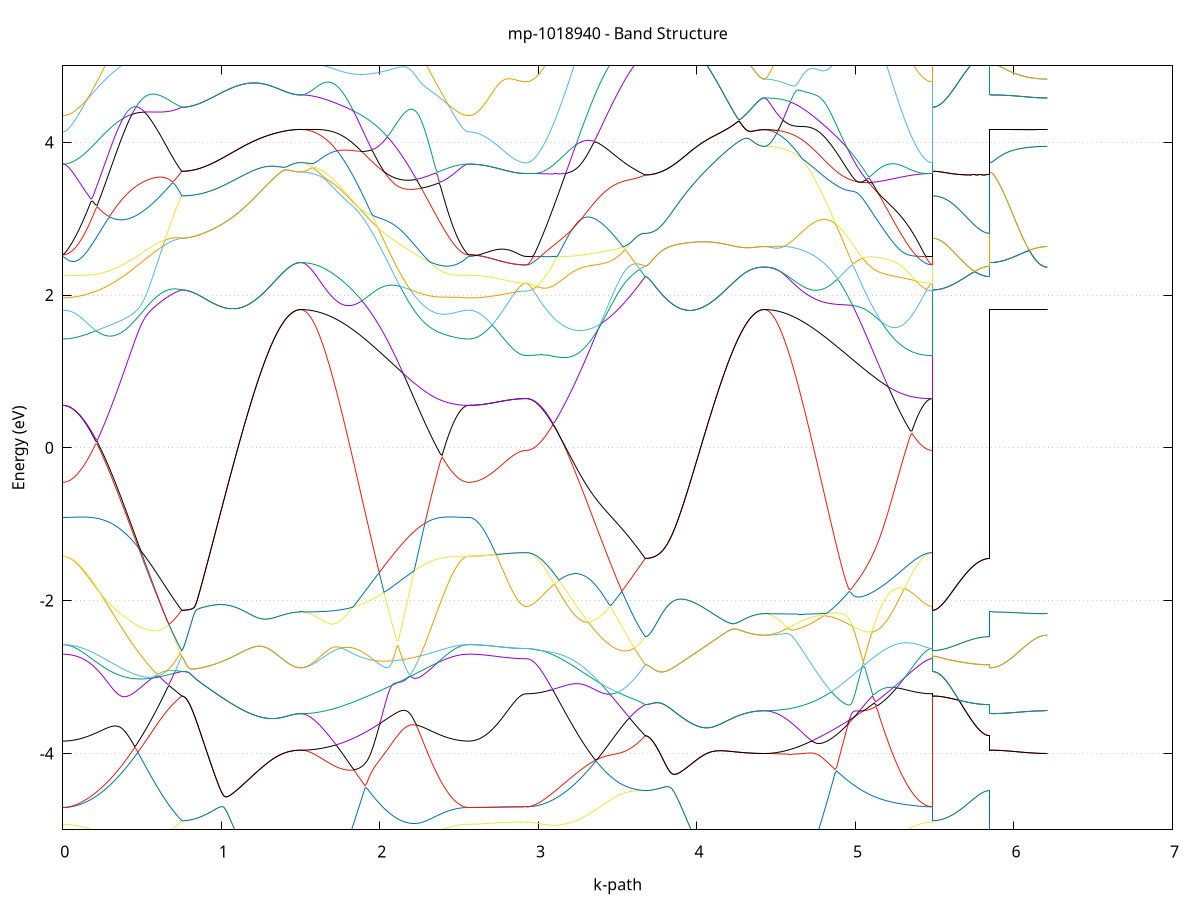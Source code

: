 set title 'mp-1018940 - Band Structure'
set xlabel 'k-path'
set ylabel 'Energy (eV)'
set grid y
set yrange [-5:5]
set terminal png size 800,600
set output 'mp-1018940_bands_gnuplot.png'
plot '-' using 1:2 with lines notitle, '-' using 1:2 with lines notitle, '-' using 1:2 with lines notitle, '-' using 1:2 with lines notitle, '-' using 1:2 with lines notitle, '-' using 1:2 with lines notitle, '-' using 1:2 with lines notitle, '-' using 1:2 with lines notitle, '-' using 1:2 with lines notitle, '-' using 1:2 with lines notitle, '-' using 1:2 with lines notitle, '-' using 1:2 with lines notitle, '-' using 1:2 with lines notitle, '-' using 1:2 with lines notitle, '-' using 1:2 with lines notitle, '-' using 1:2 with lines notitle, '-' using 1:2 with lines notitle, '-' using 1:2 with lines notitle, '-' using 1:2 with lines notitle, '-' using 1:2 with lines notitle, '-' using 1:2 with lines notitle, '-' using 1:2 with lines notitle, '-' using 1:2 with lines notitle, '-' using 1:2 with lines notitle, '-' using 1:2 with lines notitle, '-' using 1:2 with lines notitle, '-' using 1:2 with lines notitle, '-' using 1:2 with lines notitle, '-' using 1:2 with lines notitle, '-' using 1:2 with lines notitle, '-' using 1:2 with lines notitle, '-' using 1:2 with lines notitle, '-' using 1:2 with lines notitle, '-' using 1:2 with lines notitle, '-' using 1:2 with lines notitle, '-' using 1:2 with lines notitle, '-' using 1:2 with lines notitle, '-' using 1:2 with lines notitle, '-' using 1:2 with lines notitle, '-' using 1:2 with lines notitle, '-' using 1:2 with lines notitle, '-' using 1:2 with lines notitle, '-' using 1:2 with lines notitle, '-' using 1:2 with lines notitle, '-' using 1:2 with lines notitle, '-' using 1:2 with lines notitle, '-' using 1:2 with lines notitle, '-' using 1:2 with lines notitle, '-' using 1:2 with lines notitle, '-' using 1:2 with lines notitle, '-' using 1:2 with lines notitle, '-' using 1:2 with lines notitle, '-' using 1:2 with lines notitle, '-' using 1:2 with lines notitle, '-' using 1:2 with lines notitle, '-' using 1:2 with lines notitle, '-' using 1:2 with lines notitle, '-' using 1:2 with lines notitle, '-' using 1:2 with lines notitle, '-' using 1:2 with lines notitle, '-' using 1:2 with lines notitle, '-' using 1:2 with lines notitle, '-' using 1:2 with lines notitle, '-' using 1:2 with lines notitle
0.000000 -36.830331
0.009872 -36.830331
0.019744 -36.830231
0.029616 -36.830231
0.039488 -36.830231
0.049360 -36.830131
0.059232 -36.830131
0.069104 -36.830031
0.078977 -36.829931
0.088849 -36.829831
0.098721 -36.829731
0.108593 -36.829631
0.118465 -36.829531
0.128337 -36.829431
0.138209 -36.829331
0.148081 -36.829131
0.157953 -36.829031
0.167825 -36.828831
0.177697 -36.828631
0.187569 -36.828431
0.197441 -36.828331
0.207313 -36.828131
0.217185 -36.827931
0.227057 -36.827731
0.236930 -36.827431
0.246802 -36.827231
0.256674 -36.827031
0.266546 -36.826831
0.276418 -36.826531
0.286290 -36.826331
0.296162 -36.826131
0.306034 -36.825831
0.315906 -36.825631
0.325778 -36.825331
0.335650 -36.825031
0.345522 -36.824831
0.355394 -36.824531
0.365266 -36.824331
0.375138 -36.824031
0.385010 -36.823731
0.394883 -36.823531
0.404755 -36.823231
0.414627 -36.822931
0.424499 -36.822731
0.434371 -36.822431
0.444243 -36.822231
0.454115 -36.821931
0.463987 -36.821631
0.473859 -36.821431
0.483731 -36.821131
0.493603 -36.820931
0.503475 -36.820731
0.513347 -36.820431
0.523219 -36.820231
0.533091 -36.820031
0.542963 -36.819831
0.552836 -36.819531
0.562708 -36.819331
0.572580 -36.819131
0.582452 -36.818931
0.592324 -36.818831
0.602196 -36.818631
0.612068 -36.818431
0.621940 -36.818231
0.631812 -36.818131
0.641684 -36.817931
0.651556 -36.817831
0.661428 -36.817731
0.671300 -36.817531
0.681172 -36.817431
0.691044 -36.817331
0.700916 -36.817231
0.710789 -36.817231
0.720661 -36.817131
0.730533 -36.817031
0.740405 -36.817031
0.750277 -36.816931
0.750277 -36.816931
0.760149 -36.816931
0.770021 -36.816931
0.779893 -36.816931
0.789765 -36.816831
0.799637 -36.816831
0.809509 -36.816831
0.819381 -36.816731
0.829253 -36.816631
0.839125 -36.816531
0.848997 -36.816531
0.858869 -36.816431
0.868742 -36.816331
0.878614 -36.816231
0.888486 -36.816031
0.898358 -36.815931
0.908230 -36.815831
0.918102 -36.815631
0.927974 -36.815531
0.937846 -36.815331
0.947718 -36.815231
0.957590 -36.815031
0.967462 -36.814831
0.977334 -36.814731
0.987206 -36.814531
0.997078 -36.814331
1.006950 -36.814131
1.016822 -36.813931
1.026695 -36.813731
1.036567 -36.813531
1.046439 -36.813331
1.056311 -36.813131
1.066183 -36.812831
1.076055 -36.812631
1.085927 -36.812431
1.095799 -36.812231
1.105671 -36.812031
1.115543 -36.811731
1.125415 -36.811531
1.135287 -36.811331
1.145159 -36.811131
1.155031 -36.810831
1.164903 -36.810631
1.174775 -36.810431
1.184648 -36.810231
1.194520 -36.810031
1.204392 -36.809731
1.214264 -36.809531
1.224136 -36.809331
1.234008 -36.809131
1.243880 -36.808931
1.253752 -36.808731
1.263624 -36.808531
1.273496 -36.808431
1.283368 -36.808231
1.293240 -36.808031
1.303112 -36.807831
1.312984 -36.807731
1.322856 -36.807531
1.332728 -36.807431
1.342601 -36.807231
1.352473 -36.807131
1.362345 -36.807031
1.372217 -36.806831
1.382089 -36.806731
1.391961 -36.806631
1.401833 -36.806531
1.411705 -36.806431
1.421577 -36.806431
1.431449 -36.806331
1.441321 -36.806231
1.451193 -36.806231
1.461065 -36.806231
1.470937 -36.806131
1.480809 -36.806131
1.490681 -36.806131
1.500554 -36.806131
1.500554 -36.806131
1.510470 -36.806131
1.520386 -36.806131
1.530303 -36.806131
1.540219 -36.806231
1.550135 -36.806231
1.560052 -36.806331
1.569968 -36.806331
1.579885 -36.806431
1.589801 -36.806531
1.599717 -36.806631
1.609634 -36.806731
1.619550 -36.806831
1.629466 -36.806931
1.639383 -36.807131
1.649299 -36.807231
1.659215 -36.807431
1.669132 -36.807531
1.679048 -36.807731
1.688965 -36.807931
1.698881 -36.808131
1.708797 -36.808331
1.718714 -36.808531
1.728630 -36.808731
1.738546 -36.808931
1.748463 -36.809131
1.758379 -36.809431
1.768296 -36.809631
1.778212 -36.809931
1.788128 -36.810131
1.798045 -36.810431
1.807961 -36.810731
1.817877 -36.811031
1.827794 -36.811231
1.837710 -36.811531
1.847626 -36.811831
1.857543 -36.812131
1.867459 -36.812431
1.877376 -36.812831
1.887292 -36.813131
1.897208 -36.813431
1.907125 -36.813731
1.917041 -36.814131
1.926957 -36.814431
1.936874 -36.814731
1.946790 -36.815131
1.956707 -36.815431
1.966623 -36.815831
1.976539 -36.816131
1.986456 -36.816531
1.996372 -36.816831
2.006288 -36.817231
2.016205 -36.817531
2.026121 -36.817931
2.036038 -36.818231
2.045954 -36.818631
2.055870 -36.818931
2.065787 -36.819331
2.075703 -36.819631
2.085619 -36.820031
2.095536 -36.820331
2.105452 -36.820731
2.115368 -36.821031
2.125285 -36.821431
2.135201 -36.821731
2.145118 -36.822131
2.155034 -36.822431
2.164950 -36.822731
2.174867 -36.823131
2.184783 -36.823431
2.194699 -36.823731
2.204616 -36.824031
2.214532 -36.824331
2.224449 -36.824631
2.234365 -36.824931
2.244281 -36.825231
2.254198 -36.825531
2.264114 -36.825831
2.274030 -36.826131
2.283947 -36.826331
2.293863 -36.826631
2.303779 -36.826831
2.313696 -36.827131
2.323612 -36.827331
2.333529 -36.827631
2.343445 -36.827831
2.353361 -36.828031
2.363278 -36.828231
2.373194 -36.828431
2.383110 -36.828631
2.393027 -36.828831
2.402943 -36.828931
2.412860 -36.829131
2.422776 -36.829231
2.432692 -36.829431
2.442609 -36.829531
2.452525 -36.829631
2.462441 -36.829731
2.472358 -36.829831
2.482274 -36.829931
2.492191 -36.830031
2.502107 -36.830131
2.512023 -36.830131
2.521940 -36.830231
2.531856 -36.830231
2.541772 -36.830231
2.551689 -36.830331
2.561605 -36.830331
2.561605 -36.830331
2.571401 -36.830331
2.581197 -36.830331
2.590993 -36.830231
2.600789 -36.830231
2.610585 -36.830231
2.620381 -36.830231
2.630177 -36.830231
2.639973 -36.830231
2.649769 -36.830231
2.659565 -36.830231
2.669361 -36.830131
2.679157 -36.830131
2.688952 -36.830131
2.698748 -36.830131
2.708544 -36.830031
2.718340 -36.830031
2.728136 -36.830031
2.737932 -36.829931
2.747728 -36.829931
2.757524 -36.829931
2.767320 -36.829831
2.777116 -36.829831
2.786912 -36.829831
2.796708 -36.829731
2.806504 -36.829731
2.816300 -36.829731
2.826096 -36.829731
2.835892 -36.829631
2.845688 -36.829631
2.855484 -36.829631
2.865280 -36.829631
2.875076 -36.829531
2.884872 -36.829531
2.894667 -36.829531
2.904463 -36.829531
2.914259 -36.829531
2.924055 -36.829531
2.924055 -36.829531
2.933927 -36.829531
2.943799 -36.829531
2.953672 -36.829531
2.963544 -36.829431
2.973416 -36.829431
2.983288 -36.829331
2.993160 -36.829231
3.003032 -36.829231
3.012904 -36.829131
3.022776 -36.829031
3.032648 -36.828931
3.042520 -36.828831
3.052392 -36.828731
3.062264 -36.828531
3.072136 -36.828431
3.082008 -36.828231
3.091880 -36.828131
3.101752 -36.827931
3.111625 -36.827731
3.121497 -36.827631
3.131369 -36.827431
3.141241 -36.827231
3.151113 -36.827031
3.160985 -36.826831
3.170857 -36.826631
3.180729 -36.826431
3.190601 -36.826131
3.200473 -36.825931
3.210345 -36.825731
3.220217 -36.825431
3.230089 -36.825231
3.239961 -36.825031
3.249833 -36.824731
3.259705 -36.824531
3.269578 -36.824231
3.279450 -36.824031
3.289322 -36.823731
3.299194 -36.823531
3.309066 -36.823231
3.318938 -36.823031
3.328810 -36.822731
3.338682 -36.822431
3.348554 -36.822231
3.358426 -36.822031
3.368298 -36.821731
3.378170 -36.821531
3.388042 -36.821231
3.397914 -36.821031
3.407786 -36.820731
3.417658 -36.820531
3.427531 -36.820331
3.437403 -36.820131
3.447275 -36.819931
3.457147 -36.819631
3.467019 -36.819431
3.476891 -36.819231
3.486763 -36.819031
3.496635 -36.818931
3.506507 -36.818731
3.516379 -36.818531
3.526251 -36.818331
3.536123 -36.818231
3.545995 -36.818031
3.555867 -36.817931
3.565739 -36.817831
3.575611 -36.817631
3.585484 -36.817531
3.595356 -36.817431
3.605228 -36.817331
3.615100 -36.817231
3.624972 -36.817231
3.634844 -36.817131
3.644716 -36.817031
3.654588 -36.817031
3.664460 -36.816931
3.674332 -36.816931
3.674332 -36.816931
3.684204 -36.816931
3.694076 -36.816931
3.703948 -36.816931
3.713820 -36.816831
3.723692 -36.816831
3.733564 -36.816831
3.743437 -36.816731
3.753309 -36.816631
3.763181 -36.816531
3.773053 -36.816531
3.782925 -36.816431
3.792797 -36.816331
3.802669 -36.816231
3.812541 -36.816031
3.822413 -36.815931
3.832285 -36.815831
3.842157 -36.815631
3.852029 -36.815531
3.861901 -36.815331
3.871773 -36.815231
3.881645 -36.815031
3.891517 -36.814831
3.901390 -36.814731
3.911262 -36.814531
3.921134 -36.814331
3.931006 -36.814131
3.940878 -36.813931
3.950750 -36.813731
3.960622 -36.813531
3.970494 -36.813331
3.980366 -36.813131
3.990238 -36.812831
4.000110 -36.812631
4.009982 -36.812431
4.019854 -36.812231
4.029726 -36.812031
4.039598 -36.811731
4.049470 -36.811531
4.059343 -36.811331
4.069215 -36.811131
4.079087 -36.810831
4.088959 -36.810631
4.098831 -36.810431
4.108703 -36.810231
4.118575 -36.810031
4.128447 -36.809731
4.138319 -36.809531
4.148191 -36.809331
4.158063 -36.809131
4.167935 -36.808931
4.177807 -36.808731
4.187679 -36.808531
4.197551 -36.808431
4.207423 -36.808231
4.217296 -36.808031
4.227168 -36.807831
4.237040 -36.807731
4.246912 -36.807531
4.256784 -36.807431
4.266656 -36.807231
4.276528 -36.807131
4.286400 -36.807031
4.296272 -36.806831
4.306144 -36.806731
4.316016 -36.806631
4.325888 -36.806531
4.335760 -36.806431
4.345632 -36.806431
4.355504 -36.806331
4.365377 -36.806231
4.375249 -36.806231
4.385121 -36.806231
4.394993 -36.806131
4.404865 -36.806131
4.414737 -36.806131
4.424609 -36.806131
4.424609 -36.806131
4.434525 -36.806131
4.444442 -36.806131
4.454358 -36.806131
4.464274 -36.806231
4.474191 -36.806231
4.484107 -36.806331
4.494023 -36.806331
4.503940 -36.806431
4.513856 -36.806531
4.523773 -36.806631
4.533689 -36.806731
4.543605 -36.806831
4.553522 -36.806931
4.563438 -36.807031
4.573354 -36.807231
4.583271 -36.807331
4.593187 -36.807531
4.603104 -36.807631
4.613020 -36.807831
4.622936 -36.808031
4.632853 -36.808231
4.642769 -36.808431
4.652685 -36.808631
4.662602 -36.808831
4.672518 -36.809031
4.682434 -36.809331
4.692351 -36.809531
4.702267 -36.809731
4.712184 -36.810031
4.722100 -36.810331
4.732016 -36.810531
4.741933 -36.810831
4.751849 -36.811131
4.761765 -36.811431
4.771682 -36.811631
4.781598 -36.811931
4.791515 -36.812231
4.801431 -36.812531
4.811347 -36.812831
4.821264 -36.813231
4.831180 -36.813531
4.841096 -36.813831
4.851013 -36.814131
4.860929 -36.814431
4.870846 -36.814831
4.880762 -36.815131
4.890678 -36.815431
4.900595 -36.815831
4.910511 -36.816131
4.920427 -36.816531
4.930344 -36.816831
4.940260 -36.817131
4.950176 -36.817531
4.960093 -36.817831
4.970009 -36.818231
4.979926 -36.818531
4.989842 -36.818931
4.999758 -36.819231
5.009675 -36.819531
5.019591 -36.819931
5.029507 -36.820231
5.039424 -36.820631
5.049340 -36.820931
5.059257 -36.821231
5.069173 -36.821631
5.079089 -36.821931
5.089006 -36.822231
5.098922 -36.822531
5.108838 -36.822831
5.118755 -36.823131
5.128671 -36.823431
5.138588 -36.823731
5.148504 -36.824031
5.158420 -36.824331
5.168337 -36.824631
5.178253 -36.824931
5.188169 -36.825231
5.198086 -36.825431
5.208002 -36.825731
5.217918 -36.825931
5.227835 -36.826231
5.237751 -36.826431
5.247668 -36.826731
5.257584 -36.826931
5.267500 -36.827131
5.277417 -36.827331
5.287333 -36.827531
5.297249 -36.827731
5.307166 -36.827931
5.317082 -36.828031
5.326999 -36.828231
5.336915 -36.828431
5.346831 -36.828531
5.356748 -36.828631
5.366664 -36.828831
5.376580 -36.828931
5.386497 -36.829031
5.396413 -36.829131
5.406329 -36.829231
5.416246 -36.829231
5.426162 -36.829331
5.436079 -36.829431
5.445995 -36.829431
5.455911 -36.829531
5.465828 -36.829531
5.475744 -36.829531
5.485660 -36.829531
5.485660 -36.816931
5.495456 -36.816931
5.505252 -36.816931
5.515048 -36.816931
5.524844 -36.816931
5.534640 -36.816931
5.544436 -36.816931
5.554232 -36.816931
5.564028 -36.816931
5.573824 -36.816931
5.583620 -36.816931
5.593416 -36.816931
5.603212 -36.816931
5.613008 -36.816931
5.622804 -36.816931
5.632600 -36.816931
5.642396 -36.816931
5.652192 -36.816931
5.661988 -36.816931
5.671784 -36.816931
5.681579 -36.816931
5.691375 -36.816931
5.701171 -36.816931
5.710967 -36.816931
5.720763 -36.816931
5.730559 -36.816931
5.740355 -36.816931
5.750151 -36.816931
5.759947 -36.816931
5.769743 -36.816931
5.779539 -36.816931
5.789335 -36.816931
5.799131 -36.816931
5.808927 -36.816931
5.818723 -36.816931
5.828519 -36.816931
5.838315 -36.816931
5.848111 -36.816931
5.848111 -36.806131
5.857907 -36.806131
5.867703 -36.806131
5.877499 -36.806131
5.887294 -36.806131
5.897090 -36.806131
5.906886 -36.806131
5.916682 -36.806131
5.926478 -36.806131
5.936274 -36.806131
5.946070 -36.806131
5.955866 -36.806131
5.965662 -36.806131
5.975458 -36.806131
5.985254 -36.806131
5.995050 -36.806131
6.004846 -36.806131
6.014642 -36.806131
6.024438 -36.806131
6.034234 -36.806131
6.044030 -36.806131
6.053826 -36.806131
6.063622 -36.806131
6.073418 -36.806131
6.083214 -36.806131
6.093009 -36.806131
6.102805 -36.806131
6.112601 -36.806131
6.122397 -36.806131
6.132193 -36.806131
6.141989 -36.806131
6.151785 -36.806131
6.161581 -36.806131
6.171377 -36.806131
6.181173 -36.806131
6.190969 -36.806131
6.200765 -36.806131
6.210561 -36.806131
e
0.000000 -36.826431
0.009872 -36.826431
0.019744 -36.826431
0.029616 -36.826331
0.039488 -36.826331
0.049360 -36.826331
0.059232 -36.826231
0.069104 -36.826231
0.078977 -36.826131
0.088849 -36.826031
0.098721 -36.825931
0.108593 -36.825831
0.118465 -36.825731
0.128337 -36.825631
0.138209 -36.825531
0.148081 -36.825431
0.157953 -36.825331
0.167825 -36.825131
0.177697 -36.825031
0.187569 -36.824931
0.197441 -36.824731
0.207313 -36.824531
0.217185 -36.824431
0.227057 -36.824231
0.236930 -36.824031
0.246802 -36.823831
0.256674 -36.823731
0.266546 -36.823531
0.276418 -36.823331
0.286290 -36.823131
0.296162 -36.822931
0.306034 -36.822731
0.315906 -36.822531
0.325778 -36.822331
0.335650 -36.822131
0.345522 -36.821931
0.355394 -36.821731
0.365266 -36.821531
0.375138 -36.821231
0.385010 -36.821031
0.394883 -36.820831
0.404755 -36.820631
0.414627 -36.820431
0.424499 -36.820231
0.434371 -36.820031
0.444243 -36.819831
0.454115 -36.819631
0.463987 -36.819531
0.473859 -36.819331
0.483731 -36.819131
0.493603 -36.818931
0.503475 -36.818731
0.513347 -36.818631
0.523219 -36.818431
0.533091 -36.818331
0.542963 -36.818131
0.552836 -36.818031
0.562708 -36.817831
0.572580 -36.817731
0.582452 -36.817631
0.592324 -36.817531
0.602196 -36.817431
0.612068 -36.817331
0.621940 -36.817231
0.631812 -36.817131
0.641684 -36.817131
0.651556 -36.817031
0.661428 -36.817031
0.671300 -36.816931
0.681172 -36.816931
0.691044 -36.816931
0.700916 -36.816831
0.710789 -36.816831
0.720661 -36.816831
0.730533 -36.816931
0.740405 -36.816931
0.750277 -36.816931
0.750277 -36.816931
0.760149 -36.816931
0.770021 -36.816931
0.779893 -36.816931
0.789765 -36.816831
0.799637 -36.816831
0.809509 -36.816831
0.819381 -36.816731
0.829253 -36.816631
0.839125 -36.816531
0.848997 -36.816531
0.858869 -36.816431
0.868742 -36.816331
0.878614 -36.816231
0.888486 -36.816031
0.898358 -36.815931
0.908230 -36.815831
0.918102 -36.815631
0.927974 -36.815531
0.937846 -36.815331
0.947718 -36.815231
0.957590 -36.815031
0.967462 -36.814831
0.977334 -36.814731
0.987206 -36.814531
0.997078 -36.814331
1.006950 -36.814131
1.016822 -36.813931
1.026695 -36.813731
1.036567 -36.813531
1.046439 -36.813331
1.056311 -36.813131
1.066183 -36.812831
1.076055 -36.812631
1.085927 -36.812431
1.095799 -36.812231
1.105671 -36.812031
1.115543 -36.811731
1.125415 -36.811531
1.135287 -36.811331
1.145159 -36.811131
1.155031 -36.810831
1.164903 -36.810631
1.174775 -36.810431
1.184648 -36.810231
1.194520 -36.810031
1.204392 -36.809731
1.214264 -36.809531
1.224136 -36.809331
1.234008 -36.809131
1.243880 -36.808931
1.253752 -36.808731
1.263624 -36.808531
1.273496 -36.808431
1.283368 -36.808231
1.293240 -36.808031
1.303112 -36.807831
1.312984 -36.807731
1.322856 -36.807531
1.332728 -36.807431
1.342601 -36.807231
1.352473 -36.807131
1.362345 -36.807031
1.372217 -36.806831
1.382089 -36.806731
1.391961 -36.806631
1.401833 -36.806531
1.411705 -36.806431
1.421577 -36.806431
1.431449 -36.806331
1.441321 -36.806231
1.451193 -36.806231
1.461065 -36.806231
1.470937 -36.806131
1.480809 -36.806131
1.490681 -36.806131
1.500554 -36.806131
1.500554 -36.806131
1.510470 -36.806131
1.520386 -36.806131
1.530303 -36.806131
1.540219 -36.806131
1.550135 -36.806231
1.560052 -36.806231
1.569968 -36.806331
1.579885 -36.806331
1.589801 -36.806431
1.599717 -36.806531
1.609634 -36.806631
1.619550 -36.806731
1.629466 -36.806831
1.639383 -36.806931
1.649299 -36.807031
1.659215 -36.807231
1.669132 -36.807331
1.679048 -36.807431
1.688965 -36.807631
1.698881 -36.807731
1.708797 -36.807931
1.718714 -36.808131
1.728630 -36.808331
1.738546 -36.808431
1.748463 -36.808631
1.758379 -36.808831
1.768296 -36.809031
1.778212 -36.809231
1.788128 -36.809531
1.798045 -36.809731
1.807961 -36.809931
1.817877 -36.810131
1.827794 -36.810431
1.837710 -36.810631
1.847626 -36.810931
1.857543 -36.811131
1.867459 -36.811431
1.877376 -36.811731
1.887292 -36.811931
1.897208 -36.812231
1.907125 -36.812531
1.917041 -36.812731
1.926957 -36.813031
1.936874 -36.813331
1.946790 -36.813631
1.956707 -36.813931
1.966623 -36.814231
1.976539 -36.814531
1.986456 -36.814831
1.996372 -36.815131
2.006288 -36.815431
2.016205 -36.815731
2.026121 -36.815931
2.036038 -36.816231
2.045954 -36.816531
2.055870 -36.816831
2.065787 -36.817131
2.075703 -36.817431
2.085619 -36.817731
2.095536 -36.818031
2.105452 -36.818331
2.115368 -36.818631
2.125285 -36.818931
2.135201 -36.819231
2.145118 -36.819531
2.155034 -36.819831
2.164950 -36.820031
2.174867 -36.820331
2.184783 -36.820631
2.194699 -36.820931
2.204616 -36.821131
2.214532 -36.821431
2.224449 -36.821631
2.234365 -36.821931
2.244281 -36.822131
2.254198 -36.822431
2.264114 -36.822631
2.274030 -36.822831
2.283947 -36.823131
2.293863 -36.823331
2.303779 -36.823531
2.313696 -36.823731
2.323612 -36.823931
2.333529 -36.824131
2.343445 -36.824331
2.353361 -36.824531
2.363278 -36.824631
2.373194 -36.824831
2.383110 -36.825031
2.393027 -36.825131
2.402943 -36.825231
2.412860 -36.825431
2.422776 -36.825531
2.432692 -36.825631
2.442609 -36.825731
2.452525 -36.825831
2.462441 -36.825931
2.472358 -36.826031
2.482274 -36.826131
2.492191 -36.826231
2.502107 -36.826231
2.512023 -36.826331
2.521940 -36.826331
2.531856 -36.826331
2.541772 -36.826431
2.551689 -36.826431
2.561605 -36.826431
2.561605 -36.826431
2.571401 -36.826431
2.581197 -36.826431
2.590993 -36.826431
2.600789 -36.826431
2.610585 -36.826431
2.620381 -36.826431
2.630177 -36.826431
2.639973 -36.826431
2.649769 -36.826531
2.659565 -36.826531
2.669361 -36.826531
2.679157 -36.826531
2.688952 -36.826531
2.698748 -36.826631
2.708544 -36.826631
2.718340 -36.826631
2.728136 -36.826731
2.737932 -36.826731
2.747728 -36.826731
2.757524 -36.826831
2.767320 -36.826831
2.777116 -36.826831
2.786912 -36.826931
2.796708 -36.826931
2.806504 -36.826931
2.816300 -36.826931
2.826096 -36.827031
2.835892 -36.827031
2.845688 -36.827031
2.855484 -36.827031
2.865280 -36.827131
2.875076 -36.827131
2.884872 -36.827131
2.894667 -36.827131
2.904463 -36.827131
2.914259 -36.827131
2.924055 -36.827131
2.924055 -36.827131
2.933927 -36.827131
2.943799 -36.827131
2.953672 -36.827131
2.963544 -36.827131
2.973416 -36.827031
2.983288 -36.827031
2.993160 -36.826931
3.003032 -36.826831
3.012904 -36.826831
3.022776 -36.826731
3.032648 -36.826631
3.042520 -36.826531
3.052392 -36.826431
3.062264 -36.826331
3.072136 -36.826131
3.082008 -36.826031
3.091880 -36.825931
3.101752 -36.825731
3.111625 -36.825631
3.121497 -36.825431
3.131369 -36.825231
3.141241 -36.825131
3.151113 -36.824931
3.160985 -36.824731
3.170857 -36.824531
3.180729 -36.824331
3.190601 -36.824131
3.200473 -36.823931
3.210345 -36.823731
3.220217 -36.823531
3.230089 -36.823331
3.239961 -36.823131
3.249833 -36.822931
3.259705 -36.822731
3.269578 -36.822431
3.279450 -36.822231
3.289322 -36.822031
3.299194 -36.821831
3.309066 -36.821631
3.318938 -36.821431
3.328810 -36.821131
3.338682 -36.820931
3.348554 -36.820731
3.358426 -36.820531
3.368298 -36.820331
3.378170 -36.820131
3.388042 -36.819931
3.397914 -36.819731
3.407786 -36.819531
3.417658 -36.819331
3.427531 -36.819131
3.437403 -36.818931
3.447275 -36.818831
3.457147 -36.818631
3.467019 -36.818431
3.476891 -36.818331
3.486763 -36.818131
3.496635 -36.818031
3.506507 -36.817931
3.516379 -36.817731
3.526251 -36.817631
3.536123 -36.817531
3.545995 -36.817431
3.555867 -36.817331
3.565739 -36.817231
3.575611 -36.817231
3.585484 -36.817131
3.595356 -36.817031
3.605228 -36.817031
3.615100 -36.816931
3.624972 -36.816931
3.634844 -36.816931
3.644716 -36.816931
3.654588 -36.816931
3.664460 -36.816931
3.674332 -36.816931
3.674332 -36.816931
3.684204 -36.816931
3.694076 -36.816931
3.703948 -36.816931
3.713820 -36.816831
3.723692 -36.816831
3.733564 -36.816831
3.743437 -36.816731
3.753309 -36.816631
3.763181 -36.816531
3.773053 -36.816531
3.782925 -36.816431
3.792797 -36.816331
3.802669 -36.816231
3.812541 -36.816031
3.822413 -36.815931
3.832285 -36.815831
3.842157 -36.815631
3.852029 -36.815531
3.861901 -36.815331
3.871773 -36.815231
3.881645 -36.815031
3.891517 -36.814831
3.901390 -36.814731
3.911262 -36.814531
3.921134 -36.814331
3.931006 -36.814131
3.940878 -36.813931
3.950750 -36.813731
3.960622 -36.813531
3.970494 -36.813331
3.980366 -36.813131
3.990238 -36.812831
4.000110 -36.812631
4.009982 -36.812431
4.019854 -36.812231
4.029726 -36.812031
4.039598 -36.811731
4.049470 -36.811531
4.059343 -36.811331
4.069215 -36.811131
4.079087 -36.810831
4.088959 -36.810631
4.098831 -36.810431
4.108703 -36.810231
4.118575 -36.810031
4.128447 -36.809731
4.138319 -36.809531
4.148191 -36.809331
4.158063 -36.809131
4.167935 -36.808931
4.177807 -36.808731
4.187679 -36.808531
4.197551 -36.808431
4.207423 -36.808231
4.217296 -36.808031
4.227168 -36.807831
4.237040 -36.807731
4.246912 -36.807531
4.256784 -36.807431
4.266656 -36.807231
4.276528 -36.807131
4.286400 -36.807031
4.296272 -36.806831
4.306144 -36.806731
4.316016 -36.806631
4.325888 -36.806531
4.335760 -36.806431
4.345632 -36.806431
4.355504 -36.806331
4.365377 -36.806231
4.375249 -36.806231
4.385121 -36.806131
4.394993 -36.806131
4.404865 -36.806131
4.414737 -36.806131
4.424609 -36.806131
4.424609 -36.806131
4.434525 -36.806131
4.444442 -36.806131
4.454358 -36.806131
4.464274 -36.806131
4.474191 -36.806231
4.484107 -36.806231
4.494023 -36.806331
4.503940 -36.806431
4.513856 -36.806431
4.523773 -36.806531
4.533689 -36.806631
4.543605 -36.806731
4.553522 -36.806831
4.563438 -36.806931
4.573354 -36.807131
4.583271 -36.807231
4.593187 -36.807331
4.603104 -36.807531
4.613020 -36.807631
4.622936 -36.807831
4.632853 -36.808031
4.642769 -36.808231
4.652685 -36.808331
4.662602 -36.808531
4.672518 -36.808731
4.682434 -36.808931
4.692351 -36.809231
4.702267 -36.809431
4.712184 -36.809631
4.722100 -36.809831
4.732016 -36.810131
4.741933 -36.810331
4.751849 -36.810631
4.761765 -36.810831
4.771682 -36.811131
4.781598 -36.811331
4.791515 -36.811631
4.801431 -36.811931
4.811347 -36.812231
4.821264 -36.812431
4.831180 -36.812731
4.841096 -36.813031
4.851013 -36.813331
4.860929 -36.813631
4.870846 -36.813931
4.880762 -36.814231
4.890678 -36.814531
4.900595 -36.814831
4.910511 -36.815131
4.920427 -36.815431
4.930344 -36.815731
4.940260 -36.816031
4.950176 -36.816331
4.960093 -36.816631
4.970009 -36.816931
4.979926 -36.817231
4.989842 -36.817631
4.999758 -36.817931
5.009675 -36.818231
5.019591 -36.818531
5.029507 -36.818831
5.039424 -36.819131
5.049340 -36.819431
5.059257 -36.819731
5.069173 -36.820031
5.079089 -36.820331
5.089006 -36.820631
5.098922 -36.820831
5.108838 -36.821131
5.118755 -36.821431
5.128671 -36.821731
5.138588 -36.822031
5.148504 -36.822231
5.158420 -36.822531
5.168337 -36.822731
5.178253 -36.823031
5.188169 -36.823231
5.198086 -36.823531
5.208002 -36.823731
5.217918 -36.823931
5.227835 -36.824231
5.237751 -36.824431
5.247668 -36.824631
5.257584 -36.824831
5.267500 -36.825031
5.277417 -36.825231
5.287333 -36.825331
5.297249 -36.825531
5.307166 -36.825731
5.317082 -36.825831
5.326999 -36.826031
5.336915 -36.826131
5.346831 -36.826231
5.356748 -36.826431
5.366664 -36.826531
5.376580 -36.826631
5.386497 -36.826731
5.396413 -36.826831
5.406329 -36.826831
5.416246 -36.826931
5.426162 -36.827031
5.436079 -36.827031
5.445995 -36.827131
5.455911 -36.827131
5.465828 -36.827131
5.475744 -36.827131
5.485660 -36.827131
5.485660 -36.816931
5.495456 -36.816931
5.505252 -36.816931
5.515048 -36.816931
5.524844 -36.816931
5.534640 -36.816931
5.544436 -36.816931
5.554232 -36.816931
5.564028 -36.816931
5.573824 -36.816931
5.583620 -36.816931
5.593416 -36.816931
5.603212 -36.816931
5.613008 -36.816931
5.622804 -36.816931
5.632600 -36.816931
5.642396 -36.816931
5.652192 -36.816931
5.661988 -36.816931
5.671784 -36.816931
5.681579 -36.816931
5.691375 -36.816931
5.701171 -36.816931
5.710967 -36.816931
5.720763 -36.816931
5.730559 -36.816931
5.740355 -36.816931
5.750151 -36.816931
5.759947 -36.816931
5.769743 -36.816931
5.779539 -36.816931
5.789335 -36.816931
5.799131 -36.816931
5.808927 -36.816931
5.818723 -36.816931
5.828519 -36.816931
5.838315 -36.816931
5.848111 -36.816931
5.848111 -36.806131
5.857907 -36.806131
5.867703 -36.806131
5.877499 -36.806131
5.887294 -36.806131
5.897090 -36.806131
5.906886 -36.806131
5.916682 -36.806131
5.926478 -36.806131
5.936274 -36.806131
5.946070 -36.806131
5.955866 -36.806131
5.965662 -36.806131
5.975458 -36.806131
5.985254 -36.806131
5.995050 -36.806131
6.004846 -36.806131
6.014642 -36.806131
6.024438 -36.806131
6.034234 -36.806131
6.044030 -36.806131
6.053826 -36.806131
6.063622 -36.806131
6.073418 -36.806131
6.083214 -36.806131
6.093009 -36.806131
6.102805 -36.806131
6.112601 -36.806131
6.122397 -36.806131
6.132193 -36.806131
6.141989 -36.806131
6.151785 -36.806131
6.161581 -36.806131
6.171377 -36.806131
6.181173 -36.806131
6.190969 -36.806131
6.200765 -36.806131
6.210561 -36.806131
e
0.000000 -19.103731
0.009872 -19.103731
0.019744 -19.103531
0.029616 -19.103331
0.039488 -19.102931
0.049360 -19.102531
0.059232 -19.101931
0.069104 -19.101331
0.078977 -19.100531
0.088849 -19.099731
0.098721 -19.098831
0.108593 -19.097731
0.118465 -19.096631
0.128337 -19.095431
0.138209 -19.094131
0.148081 -19.092731
0.157953 -19.091231
0.167825 -19.089631
0.177697 -19.088031
0.187569 -19.086331
0.197441 -19.084431
0.207313 -19.082631
0.217185 -19.080631
0.227057 -19.078631
0.236930 -19.076431
0.246802 -19.074331
0.256674 -19.072031
0.266546 -19.069831
0.276418 -19.067431
0.286290 -19.065031
0.296162 -19.062631
0.306034 -19.060131
0.315906 -19.057631
0.325778 -19.055031
0.335650 -19.052531
0.345522 -19.049931
0.355394 -19.047431
0.365266 -19.044831
0.375138 -19.042331
0.385010 -19.040031
0.394883 -19.037731
0.404755 -19.035831
0.414627 -19.034231
0.424499 -19.033231
0.434371 -19.033231
0.444243 -19.034431
0.454115 -19.036931
0.463987 -19.040531
0.473859 -19.044731
0.483731 -19.049431
0.493603 -19.054331
0.503475 -19.059231
0.513347 -19.064331
0.523219 -19.069431
0.533091 -19.074431
0.542963 -19.079131
0.552836 -19.083831
0.562708 -19.088231
0.572580 -19.092431
0.582452 -19.096531
0.592324 -19.100331
0.602196 -19.104031
0.612068 -19.107431
0.621940 -19.110631
0.631812 -19.113631
0.641684 -19.116431
0.651556 -19.118931
0.661428 -19.121331
0.671300 -19.123331
0.681172 -19.125231
0.691044 -19.126831
0.700916 -19.128131
0.710789 -19.129231
0.720661 -19.130131
0.730533 -19.130731
0.740405 -19.131131
0.750277 -19.131231
0.750277 -19.131231
0.760149 -19.131131
0.770021 -19.131031
0.779893 -19.130831
0.789765 -19.130531
0.799637 -19.130131
0.809509 -19.129631
0.819381 -19.129031
0.829253 -19.128431
0.839125 -19.127731
0.848997 -19.126931
0.858869 -19.126031
0.868742 -19.125031
0.878614 -19.123931
0.888486 -19.122831
0.898358 -19.121631
0.908230 -19.120331
0.918102 -19.119031
0.927974 -19.117631
0.937846 -19.116131
0.947718 -19.114631
0.957590 -19.113031
0.967462 -19.111331
0.977334 -19.109631
0.987206 -19.107931
0.997078 -19.106131
1.006950 -19.104231
1.016822 -19.102331
1.026695 -19.100431
1.036567 -19.098431
1.046439 -19.096431
1.056311 -19.094431
1.066183 -19.092331
1.076055 -19.090331
1.085927 -19.088231
1.095799 -19.086131
1.105671 -19.084031
1.115543 -19.081931
1.125415 -19.079831
1.135287 -19.077731
1.145159 -19.075631
1.155031 -19.073631
1.164903 -19.071531
1.174775 -19.069531
1.184648 -19.067631
1.194520 -19.065631
1.204392 -19.063731
1.214264 -19.061931
1.224136 -19.060131
1.234008 -19.058431
1.243880 -19.056831
1.253752 -19.055331
1.263624 -19.053831
1.273496 -19.052531
1.283368 -19.051231
1.293240 -19.050131
1.303112 -19.049131
1.312984 -19.048231
1.322856 -19.047431
1.332728 -19.046831
1.342601 -19.046331
1.352473 -19.045931
1.362345 -19.045731
1.372217 -19.045631
1.382089 -19.045631
1.391961 -19.045731
1.401833 -19.045931
1.411705 -19.046131
1.421577 -19.046431
1.431449 -19.046631
1.441321 -19.046931
1.451193 -19.047231
1.461065 -19.047431
1.470937 -19.047631
1.480809 -19.047831
1.490681 -19.047931
1.500554 -19.047931
1.500554 -19.047931
1.510470 -19.047931
1.520386 -19.047831
1.530303 -19.047831
1.540219 -19.047731
1.550135 -19.047531
1.560052 -19.047431
1.569968 -19.047231
1.579885 -19.047031
1.589801 -19.046731
1.599717 -19.046431
1.609634 -19.046131
1.619550 -19.045731
1.629466 -19.045331
1.639383 -19.044931
1.649299 -19.044431
1.659215 -19.043931
1.669132 -19.043331
1.679048 -19.042731
1.688965 -19.042031
1.698881 -19.041331
1.708797 -19.040531
1.718714 -19.039631
1.728630 -19.038731
1.738546 -19.037831
1.748463 -19.036831
1.758379 -19.035731
1.768296 -19.034531
1.778212 -19.033331
1.788128 -19.032031
1.798045 -19.030631
1.807961 -19.029231
1.817877 -19.027731
1.827794 -19.026131
1.837710 -19.024431
1.847626 -19.022631
1.857543 -19.020831
1.867459 -19.018931
1.877376 -19.016931
1.887292 -19.014831
1.897208 -19.012731
1.907125 -19.010431
1.917041 -19.008131
1.926957 -19.005731
1.936874 -19.003331
1.946790 -19.000931
1.956707 -18.998431
1.966623 -18.995931
1.976539 -18.993631
1.986456 -18.991531
1.996372 -18.989931
2.006288 -18.989231
2.016205 -18.989731
2.026121 -18.991231
2.036038 -18.993431
2.045954 -18.996031
2.055870 -18.998831
2.065787 -19.001731
2.075703 -19.004831
2.085619 -19.007931
2.095536 -19.011031
2.105452 -19.014131
2.115368 -19.017331
2.125285 -19.020431
2.135201 -19.023531
2.145118 -19.026731
2.155034 -19.029831
2.164950 -19.032831
2.174867 -19.035931
2.184783 -19.038931
2.194699 -19.041931
2.204616 -19.044831
2.214532 -19.047731
2.224449 -19.050531
2.234365 -19.053331
2.244281 -19.056131
2.254198 -19.058831
2.264114 -19.061431
2.274030 -19.064031
2.283947 -19.066531
2.293863 -19.069031
2.303779 -19.071431
2.313696 -19.073731
2.323612 -19.075931
2.333529 -19.078131
2.343445 -19.080231
2.353361 -19.082231
2.363278 -19.084131
2.373194 -19.086031
2.383110 -19.087831
2.393027 -19.089431
2.402943 -19.091031
2.412860 -19.092631
2.422776 -19.094031
2.432692 -19.095331
2.442609 -19.096531
2.452525 -19.097731
2.462441 -19.098731
2.472358 -19.099731
2.482274 -19.100531
2.492191 -19.101331
2.502107 -19.101931
2.512023 -19.102531
2.521940 -19.102931
2.531856 -19.103331
2.541772 -19.103531
2.551689 -19.103731
2.561605 -19.103731
2.561605 -19.103731
2.571401 -19.103731
2.581197 -19.103431
2.590993 -19.102931
2.600789 -19.102331
2.610585 -19.101531
2.620381 -19.100531
2.630177 -19.099431
2.639973 -19.098031
2.649769 -19.096531
2.659565 -19.094931
2.669361 -19.093031
2.679157 -19.091031
2.688952 -19.088931
2.698748 -19.086631
2.708544 -19.084131
2.718340 -19.081531
2.728136 -19.078731
2.737932 -19.075831
2.747728 -19.072731
2.757524 -19.069631
2.767320 -19.066231
2.777116 -19.062831
2.786912 -19.059331
2.796708 -19.055631
2.806504 -19.051831
2.816300 -19.048031
2.826096 -19.044031
2.835892 -19.040031
2.845688 -19.035931
2.855484 -19.031831
2.865280 -19.027631
2.875076 -19.023531
2.884872 -19.019331
2.894667 -19.015331
2.904463 -19.011731
2.914259 -19.008831
2.924055 -19.007631
2.924055 -19.007631
2.933927 -19.007631
2.943799 -19.007531
2.953672 -19.007431
2.963544 -19.007331
2.973416 -19.007131
2.983288 -19.006931
2.993160 -19.006731
3.003032 -19.006431
3.012904 -19.006131
3.022776 -19.005731
3.032648 -19.005431
3.042520 -19.005031
3.052392 -19.004631
3.062264 -19.004231
3.072136 -19.003731
3.082008 -19.003331
3.091880 -19.002931
3.101752 -19.002531
3.111625 -19.002131
3.121497 -19.001831
3.131369 -19.001531
3.141241 -19.001331
3.151113 -19.001231
3.160985 -19.001131
3.170857 -19.001231
3.180729 -19.001431
3.190601 -19.001831
3.200473 -19.002431
3.210345 -19.003131
3.220217 -19.004231
3.230089 -19.005531
3.239961 -19.007131
3.249833 -19.009031
3.259705 -19.011331
3.269578 -19.013931
3.279450 -19.016931
3.289322 -19.020131
3.299194 -19.023731
3.309066 -19.027531
3.318938 -19.031631
3.328810 -19.035931
3.338682 -19.040331
3.348554 -19.044931
3.358426 -19.049631
3.368298 -19.054431
3.378170 -19.059231
3.388042 -19.064031
3.397914 -19.068931
3.407786 -19.073731
3.417658 -19.078431
3.427531 -19.083131
3.437403 -19.087731
3.447275 -19.092231
3.457147 -19.096731
3.467019 -19.100931
3.476891 -19.105131
3.486763 -19.109131
3.496635 -19.112931
3.506507 -19.116631
3.516379 -19.120131
3.526251 -19.123531
3.536123 -19.126631
3.545995 -19.129631
3.555867 -19.132331
3.565739 -19.134931
3.575611 -19.137231
3.585484 -19.139331
3.595356 -19.141231
3.605228 -19.142931
3.615100 -19.144331
3.624972 -19.145531
3.634844 -19.146531
3.644716 -19.147231
3.654588 -19.147831
3.664460 -19.148031
3.674332 -19.148131
3.674332 -19.148131
3.684204 -19.148031
3.694076 -19.147931
3.703948 -19.147631
3.713820 -19.147331
3.723692 -19.146831
3.733564 -19.146331
3.743437 -19.145731
3.753309 -19.144931
3.763181 -19.144131
3.773053 -19.143231
3.782925 -19.142231
3.792797 -19.141131
3.802669 -19.139931
3.812541 -19.138731
3.822413 -19.137331
3.832285 -19.135931
3.842157 -19.134331
3.852029 -19.132731
3.861901 -19.131131
3.871773 -19.129331
3.881645 -19.127531
3.891517 -19.125631
3.901390 -19.123631
3.911262 -19.121631
3.921134 -19.119531
3.931006 -19.117431
3.940878 -19.115231
3.950750 -19.113031
3.960622 -19.110731
3.970494 -19.108331
3.980366 -19.106031
3.990238 -19.103631
4.000110 -19.101131
4.009982 -19.098631
4.019854 -19.096131
4.029726 -19.093631
4.039598 -19.091131
4.049470 -19.088531
4.059343 -19.085931
4.069215 -19.083431
4.079087 -19.080831
4.088959 -19.078231
4.098831 -19.075731
4.108703 -19.073131
4.118575 -19.070631
4.128447 -19.068131
4.138319 -19.065631
4.148191 -19.063131
4.158063 -19.060731
4.167935 -19.058331
4.177807 -19.056031
4.187679 -19.053731
4.197551 -19.051531
4.207423 -19.049331
4.217296 -19.047231
4.227168 -19.045131
4.237040 -19.043231
4.246912 -19.041331
4.256784 -19.039431
4.266656 -19.037731
4.276528 -19.036131
4.286400 -19.034631
4.296272 -19.033131
4.306144 -19.031831
4.316016 -19.030631
4.325888 -19.029631
4.335760 -19.028631
4.345632 -19.027931
4.355504 -19.027331
4.365377 -19.026931
4.375249 -19.026631
4.385121 -19.026531
4.394993 -19.026531
4.404865 -19.026531
4.414737 -19.026631
4.424609 -19.026631
4.424609 -19.026631
4.434525 -19.026631
4.444442 -19.026631
4.454358 -19.026731
4.464274 -19.026731
4.474191 -19.026831
4.484107 -19.027031
4.494023 -19.027131
4.503940 -19.027231
4.513856 -19.027431
4.523773 -19.027531
4.533689 -19.027731
4.543605 -19.027931
4.553522 -19.028131
4.563438 -19.028331
4.573354 -19.028431
4.583271 -19.028631
4.593187 -19.028831
4.603104 -19.028931
4.613020 -19.029031
4.622936 -19.029131
4.632853 -19.029231
4.642769 -19.029331
4.652685 -19.029331
4.662602 -19.029331
4.672518 -19.029331
4.682434 -19.029231
4.692351 -19.029131
4.702267 -19.028931
4.712184 -19.028731
4.722100 -19.028431
4.732016 -19.028131
4.741933 -19.027831
4.751849 -19.027331
4.761765 -19.026931
4.771682 -19.026331
4.781598 -19.025831
4.791515 -19.025131
4.801431 -19.024431
4.811347 -19.023631
4.821264 -19.022831
4.831180 -19.022031
4.841096 -19.021031
4.851013 -19.020131
4.860929 -19.019031
4.870846 -19.018031
4.880762 -19.016831
4.890678 -19.015731
4.900595 -19.014531
4.910511 -19.013331
4.920427 -19.012131
4.930344 -19.010831
4.940260 -19.009631
4.950176 -19.008331
4.960093 -19.007131
4.970009 -19.005831
4.979926 -19.004631
4.989842 -19.003531
4.999758 -19.002331
5.009675 -19.001231
5.019591 -19.000231
5.029507 -18.999331
5.039424 -18.998431
5.049340 -18.997631
5.059257 -18.996831
5.069173 -18.996231
5.079089 -18.995731
5.089006 -18.995231
5.098922 -18.994931
5.108838 -18.994631
5.118755 -18.994531
5.128671 -18.994431
5.138588 -18.994431
5.148504 -18.994531
5.158420 -18.994631
5.168337 -18.994831
5.178253 -18.995131
5.188169 -18.995531
5.198086 -18.995931
5.208002 -18.996331
5.217918 -18.996831
5.227835 -18.997331
5.237751 -18.997831
5.247668 -18.998331
5.257584 -18.998931
5.267500 -18.999531
5.277417 -19.000031
5.287333 -19.000631
5.297249 -19.001231
5.307166 -19.001831
5.317082 -19.002331
5.326999 -19.002931
5.336915 -19.003431
5.346831 -19.003931
5.356748 -19.004431
5.366664 -19.004831
5.376580 -19.005331
5.386497 -19.005631
5.396413 -19.006031
5.406329 -19.006331
5.416246 -19.006631
5.426162 -19.006931
5.436079 -19.007131
5.445995 -19.007331
5.455911 -19.007431
5.465828 -19.007531
5.475744 -19.007631
5.485660 -19.007631
5.485660 -19.131231
5.495456 -19.131231
5.505252 -19.131331
5.515048 -19.131531
5.524844 -19.131731
5.534640 -19.132031
5.544436 -19.132331
5.554232 -19.132731
5.564028 -19.133231
5.573824 -19.133731
5.583620 -19.134331
5.593416 -19.134831
5.603212 -19.135531
5.613008 -19.136131
5.622804 -19.136831
5.632600 -19.137531
5.642396 -19.138231
5.652192 -19.138931
5.661988 -19.139631
5.671784 -19.140331
5.681579 -19.141031
5.691375 -19.141731
5.701171 -19.142431
5.710967 -19.143131
5.720763 -19.143731
5.730559 -19.144331
5.740355 -19.144931
5.750151 -19.145431
5.759947 -19.145931
5.769743 -19.146331
5.779539 -19.146731
5.789335 -19.147131
5.799131 -19.147431
5.808927 -19.147631
5.818723 -19.147831
5.828519 -19.147931
5.838315 -19.148031
5.848111 -19.148131
5.848111 -19.047931
5.857907 -19.047931
5.867703 -19.047831
5.877499 -19.047731
5.887294 -19.047531
5.897090 -19.047331
5.906886 -19.047131
5.916682 -19.046831
5.926478 -19.046531
5.936274 -19.046131
5.946070 -19.045731
5.955866 -19.045331
5.965662 -19.044831
5.975458 -19.044331
5.985254 -19.043731
5.995050 -19.043131
6.004846 -19.042531
6.014642 -19.041831
6.024438 -19.041131
6.034234 -19.040431
6.044030 -19.039631
6.053826 -19.038831
6.063622 -19.038031
6.073418 -19.037231
6.083214 -19.036331
6.093009 -19.035531
6.102805 -19.034631
6.112601 -19.033731
6.122397 -19.032831
6.132193 -19.031931
6.141989 -19.031031
6.151785 -19.030131
6.161581 -19.029231
6.171377 -19.028431
6.181173 -19.027731
6.190969 -19.027131
6.200765 -19.026731
6.210561 -19.026631
e
0.000000 -18.884931
0.009872 -18.884931
0.019744 -18.884931
0.029616 -18.884931
0.039488 -18.884931
0.049360 -18.884931
0.059232 -18.884931
0.069104 -18.884931
0.078977 -18.884931
0.088849 -18.884931
0.098721 -18.884931
0.108593 -18.884931
0.118465 -18.884931
0.128337 -18.884931
0.138209 -18.885031
0.148081 -18.885131
0.157953 -18.885331
0.167825 -18.885531
0.177697 -18.885931
0.187569 -18.886531
0.197441 -18.887531
0.207313 -18.889031
0.217185 -18.891331
0.227057 -18.894631
0.236930 -18.898731
0.246802 -18.903431
0.256674 -18.908631
0.266546 -18.914031
0.276418 -18.919731
0.286290 -18.925531
0.296162 -18.931431
0.306034 -18.937531
0.315906 -18.943631
0.325778 -18.949831
0.335650 -18.956131
0.345522 -18.962431
0.355394 -18.968731
0.365266 -18.975131
0.375138 -18.981431
0.385010 -18.987831
0.394883 -18.994131
0.404755 -19.000431
0.414627 -19.006631
0.424499 -19.012831
0.434371 -19.018931
0.444243 -19.025031
0.454115 -19.030931
0.463987 -19.036831
0.473859 -19.042531
0.483731 -19.048231
0.493603 -19.053731
0.503475 -19.059131
0.513347 -19.064231
0.523219 -19.069131
0.533091 -19.073931
0.542963 -19.078631
0.552836 -19.083231
0.562708 -19.087631
0.572580 -19.091831
0.582452 -19.095931
0.592324 -19.099831
0.602196 -19.103431
0.612068 -19.106931
0.621940 -19.110231
0.631812 -19.113231
0.641684 -19.116031
0.651556 -19.118631
0.661428 -19.120931
0.671300 -19.123131
0.681172 -19.124931
0.691044 -19.126631
0.700916 -19.128031
0.710789 -19.129131
0.720661 -19.130031
0.730533 -19.130631
0.740405 -19.131031
0.750277 -19.131231
0.750277 -19.131231
0.760149 -19.131131
0.770021 -19.131031
0.779893 -19.130831
0.789765 -19.130531
0.799637 -19.130131
0.809509 -19.129631
0.819381 -19.129031
0.829253 -19.128431
0.839125 -19.127731
0.848997 -19.126931
0.858869 -19.126031
0.868742 -19.125031
0.878614 -19.123931
0.888486 -19.122831
0.898358 -19.121631
0.908230 -19.120331
0.918102 -19.119031
0.927974 -19.117631
0.937846 -19.116131
0.947718 -19.114631
0.957590 -19.113031
0.967462 -19.111331
0.977334 -19.109631
0.987206 -19.107931
0.997078 -19.106131
1.006950 -19.104231
1.016822 -19.102331
1.026695 -19.100431
1.036567 -19.098431
1.046439 -19.096431
1.056311 -19.094431
1.066183 -19.092331
1.076055 -19.090331
1.085927 -19.088231
1.095799 -19.086131
1.105671 -19.084031
1.115543 -19.081931
1.125415 -19.079831
1.135287 -19.077731
1.145159 -19.075631
1.155031 -19.073631
1.164903 -19.071531
1.174775 -19.069531
1.184648 -19.067631
1.194520 -19.065631
1.204392 -19.063731
1.214264 -19.061931
1.224136 -19.060131
1.234008 -19.058431
1.243880 -19.056831
1.253752 -19.055331
1.263624 -19.053831
1.273496 -19.052531
1.283368 -19.051231
1.293240 -19.050131
1.303112 -19.049131
1.312984 -19.048231
1.322856 -19.047431
1.332728 -19.046831
1.342601 -19.046331
1.352473 -19.045931
1.362345 -19.045731
1.372217 -19.045631
1.382089 -19.045631
1.391961 -19.045731
1.401833 -19.045931
1.411705 -19.046131
1.421577 -19.046431
1.431449 -19.046631
1.441321 -19.046931
1.451193 -19.047231
1.461065 -19.047431
1.470937 -19.047631
1.480809 -19.047831
1.490681 -19.047931
1.500554 -19.047931
1.500554 -19.047931
1.510470 -19.047831
1.520386 -19.047731
1.530303 -19.047531
1.540219 -19.047131
1.550135 -19.046731
1.560052 -19.046231
1.569968 -19.045531
1.579885 -19.044831
1.589801 -19.044031
1.599717 -19.043131
1.609634 -19.042131
1.619550 -19.041031
1.629466 -19.039831
1.639383 -19.038631
1.649299 -19.037231
1.659215 -19.035831
1.669132 -19.034231
1.679048 -19.032631
1.688965 -19.030931
1.698881 -19.029131
1.708797 -19.027231
1.718714 -19.025331
1.728630 -19.023331
1.738546 -19.021231
1.748463 -19.019031
1.758379 -19.016731
1.768296 -19.014431
1.778212 -19.012031
1.788128 -19.009631
1.798045 -19.007131
1.807961 -19.004531
1.817877 -19.001931
1.827794 -18.999231
1.837710 -18.996431
1.847626 -18.993631
1.857543 -18.990731
1.867459 -18.987831
1.877376 -18.984931
1.887292 -18.982731
1.897208 -18.981331
1.907125 -18.979931
1.917041 -18.978331
1.926957 -18.976731
1.936874 -18.975031
1.946790 -18.973231
1.956707 -18.971331
1.966623 -18.969431
1.976539 -18.967331
1.986456 -18.969431
1.996372 -18.971131
2.006288 -18.971831
2.016205 -18.971331
2.026121 -18.969731
2.036038 -18.967431
2.045954 -18.964531
2.055870 -18.961431
2.065787 -18.958031
2.075703 -18.954531
2.085619 -18.950831
2.095536 -18.947131
2.105452 -18.943231
2.115368 -18.939331
2.125285 -18.935331
2.135201 -18.931331
2.145118 -18.927231
2.155034 -18.923131
2.164950 -18.918931
2.174867 -18.914731
2.184783 -18.910931
2.194699 -18.908131
2.204616 -18.905331
2.214532 -18.902631
2.224449 -18.900031
2.234365 -18.897631
2.244281 -18.895431
2.254198 -18.893431
2.264114 -18.891731
2.274030 -18.890231
2.283947 -18.889031
2.293863 -18.888131
2.303779 -18.887331
2.313696 -18.886731
2.323612 -18.886231
2.333529 -18.885831
2.343445 -18.885531
2.353361 -18.885331
2.363278 -18.885231
2.373194 -18.885031
2.383110 -18.884931
2.393027 -18.884931
2.402943 -18.884831
2.412860 -18.884831
2.422776 -18.884831
2.432692 -18.884831
2.442609 -18.884831
2.452525 -18.884831
2.462441 -18.884831
2.472358 -18.884831
2.482274 -18.884831
2.492191 -18.884931
2.502107 -18.884931
2.512023 -18.884931
2.521940 -18.884931
2.531856 -18.884931
2.541772 -18.884931
2.551689 -18.884931
2.561605 -18.884931
2.561605 -18.884931
2.571401 -18.885031
2.581197 -18.885431
2.590993 -18.885931
2.600789 -18.886631
2.610585 -18.887631
2.620381 -18.888831
2.630177 -18.890131
2.639973 -18.891731
2.649769 -18.893531
2.659565 -18.895531
2.669361 -18.897631
2.679157 -18.900031
2.688952 -18.902531
2.698748 -18.905231
2.708544 -18.908131
2.718340 -18.911131
2.728136 -18.914331
2.737932 -18.917631
2.747728 -18.921131
2.757524 -18.924731
2.767320 -18.928531
2.777116 -18.932331
2.786912 -18.936231
2.796708 -18.940331
2.806504 -18.944431
2.816300 -18.948631
2.826096 -18.952931
2.835892 -18.957231
2.845688 -18.961631
2.855484 -18.966031
2.865280 -18.970431
2.875076 -18.974731
2.884872 -18.979031
2.894667 -18.983131
2.904463 -18.986931
2.914259 -18.989831
2.924055 -18.991031
2.924055 -18.991031
2.933927 -18.991031
2.943799 -18.990931
2.953672 -18.990931
2.963544 -18.990831
2.973416 -18.990731
2.983288 -18.990631
2.993160 -18.990431
3.003032 -18.990331
3.012904 -18.990131
3.022776 -18.989931
3.032648 -18.989731
3.042520 -18.989531
3.052392 -18.989331
3.062264 -18.989131
3.072136 -18.988931
3.082008 -18.988731
3.091880 -18.988631
3.101752 -18.988531
3.111625 -18.988431
3.121497 -18.988431
3.131369 -18.988431
3.141241 -18.988631
3.151113 -18.988831
3.160985 -18.989231
3.170857 -18.989631
3.180729 -18.990331
3.190601 -18.991131
3.200473 -18.992131
3.210345 -18.993331
3.220217 -18.994831
3.230089 -18.996631
3.239961 -18.998731
3.249833 -19.001131
3.259705 -19.003831
3.269578 -19.006831
3.279450 -19.010131
3.289322 -19.013731
3.299194 -19.017531
3.309066 -19.021631
3.318938 -19.025931
3.328810 -19.030431
3.338682 -19.035131
3.348554 -19.039931
3.358426 -19.044731
3.368298 -19.049731
3.378170 -19.054631
3.388042 -19.059631
3.397914 -19.064631
3.407786 -19.069531
3.417658 -19.074431
3.427531 -19.079231
3.437403 -19.084031
3.447275 -19.088631
3.457147 -19.093231
3.467019 -19.097631
3.476891 -19.101931
3.486763 -19.106131
3.496635 -19.110131
3.506507 -19.113931
3.516379 -19.117531
3.526251 -19.121031
3.536123 -19.124331
3.545995 -19.127431
3.555867 -19.130331
3.565739 -19.133031
3.575611 -19.135531
3.585484 -19.137831
3.595356 -19.139931
3.605228 -19.141731
3.615100 -19.143331
3.624972 -19.144731
3.634844 -19.145831
3.644716 -19.146731
3.654588 -19.147431
3.664460 -19.147931
3.674332 -19.148131
3.674332 -19.148131
3.684204 -19.148031
3.694076 -19.147931
3.703948 -19.147631
3.713820 -19.147331
3.723692 -19.146831
3.733564 -19.146331
3.743437 -19.145731
3.753309 -19.144931
3.763181 -19.144131
3.773053 -19.143231
3.782925 -19.142231
3.792797 -19.141131
3.802669 -19.139931
3.812541 -19.138731
3.822413 -19.137331
3.832285 -19.135931
3.842157 -19.134331
3.852029 -19.132731
3.861901 -19.131131
3.871773 -19.129331
3.881645 -19.127531
3.891517 -19.125631
3.901390 -19.123631
3.911262 -19.121631
3.921134 -19.119531
3.931006 -19.117431
3.940878 -19.115231
3.950750 -19.113031
3.960622 -19.110731
3.970494 -19.108331
3.980366 -19.106031
3.990238 -19.103631
4.000110 -19.101131
4.009982 -19.098631
4.019854 -19.096131
4.029726 -19.093631
4.039598 -19.091131
4.049470 -19.088531
4.059343 -19.085931
4.069215 -19.083431
4.079087 -19.080831
4.088959 -19.078231
4.098831 -19.075731
4.108703 -19.073131
4.118575 -19.070631
4.128447 -19.068131
4.138319 -19.065631
4.148191 -19.063131
4.158063 -19.060731
4.167935 -19.058331
4.177807 -19.056031
4.187679 -19.053731
4.197551 -19.051531
4.207423 -19.049331
4.217296 -19.047231
4.227168 -19.045131
4.237040 -19.043231
4.246912 -19.041331
4.256784 -19.039431
4.266656 -19.037731
4.276528 -19.036131
4.286400 -19.034631
4.296272 -19.033131
4.306144 -19.031831
4.316016 -19.030631
4.325888 -19.029631
4.335760 -19.028631
4.345632 -19.027931
4.355504 -19.027331
4.365377 -19.026931
4.375249 -19.026631
4.385121 -19.026531
4.394993 -19.026531
4.404865 -19.026531
4.414737 -19.026631
4.424609 -19.026631
4.424609 -19.026631
4.434525 -19.026531
4.444442 -19.026431
4.454358 -19.026231
4.464274 -19.025831
4.474191 -19.025431
4.484107 -19.024931
4.494023 -19.024331
4.503940 -19.023631
4.513856 -19.022831
4.523773 -19.021931
4.533689 -19.021031
4.543605 -19.019931
4.553522 -19.018831
4.563438 -19.018331
4.573354 -19.018231
4.583271 -19.018131
4.593187 -19.017931
4.603104 -19.017831
4.613020 -19.017631
4.622936 -19.017431
4.632853 -19.017231
4.642769 -19.016931
4.652685 -19.016631
4.662602 -19.016331
4.672518 -19.015931
4.682434 -19.015631
4.692351 -19.015131
4.702267 -19.014731
4.712184 -19.014231
4.722100 -19.013631
4.732016 -19.013131
4.741933 -19.012431
4.751849 -19.011831
4.761765 -19.011131
4.771682 -19.010331
4.781598 -19.009631
4.791515 -19.008731
4.801431 -19.007931
4.811347 -19.007031
4.821264 -19.006031
4.831180 -19.005031
4.841096 -19.004031
4.851013 -19.003031
4.860929 -19.001931
4.870846 -19.000831
4.880762 -18.999731
4.890678 -18.998631
4.900595 -18.997531
4.910511 -18.996431
4.920427 -18.995331
4.930344 -18.994131
4.940260 -18.993131
4.950176 -18.992031
4.960093 -18.990931
4.970009 -18.989931
4.979926 -18.989031
4.989842 -18.988131
4.999758 -18.987231
5.009675 -18.986431
5.019591 -18.985731
5.029507 -18.985031
5.039424 -18.984431
5.049340 -18.983931
5.059257 -18.983431
5.069173 -18.983131
5.079089 -18.982831
5.089006 -18.982531
5.098922 -18.982331
5.108838 -18.982231
5.118755 -18.982231
5.128671 -18.982231
5.138588 -18.982331
5.148504 -18.982431
5.158420 -18.982531
5.168337 -18.982731
5.178253 -18.983031
5.188169 -18.983231
5.198086 -18.983531
5.208002 -18.983831
5.217918 -18.984131
5.227835 -18.984531
5.237751 -18.984831
5.247668 -18.985231
5.257584 -18.985631
5.267500 -18.985931
5.277417 -18.986331
5.287333 -18.986731
5.297249 -18.987031
5.307166 -18.987431
5.317082 -18.987731
5.326999 -18.988131
5.336915 -18.988431
5.346831 -18.988731
5.356748 -18.989031
5.366664 -18.989331
5.376580 -18.989531
5.386497 -18.989831
5.396413 -18.990031
5.406329 -18.990231
5.416246 -18.990431
5.426162 -18.990531
5.436079 -18.990731
5.445995 -18.990831
5.455911 -18.990931
5.465828 -18.990931
5.475744 -18.991031
5.485660 -18.991031
5.485660 -19.131231
5.495456 -19.131231
5.505252 -19.131331
5.515048 -19.131531
5.524844 -19.131731
5.534640 -19.132031
5.544436 -19.132331
5.554232 -19.132731
5.564028 -19.133231
5.573824 -19.133731
5.583620 -19.134331
5.593416 -19.134831
5.603212 -19.135531
5.613008 -19.136131
5.622804 -19.136831
5.632600 -19.137531
5.642396 -19.138231
5.652192 -19.138931
5.661988 -19.139631
5.671784 -19.140331
5.681579 -19.141031
5.691375 -19.141731
5.701171 -19.142431
5.710967 -19.143131
5.720763 -19.143731
5.730559 -19.144331
5.740355 -19.144931
5.750151 -19.145431
5.759947 -19.145931
5.769743 -19.146331
5.779539 -19.146731
5.789335 -19.147131
5.799131 -19.147431
5.808927 -19.147631
5.818723 -19.147831
5.828519 -19.147931
5.838315 -19.148031
5.848111 -19.148131
5.848111 -19.047931
5.857907 -19.047931
5.867703 -19.047831
5.877499 -19.047731
5.887294 -19.047531
5.897090 -19.047331
5.906886 -19.047131
5.916682 -19.046831
5.926478 -19.046531
5.936274 -19.046131
5.946070 -19.045731
5.955866 -19.045331
5.965662 -19.044831
5.975458 -19.044331
5.985254 -19.043731
5.995050 -19.043131
6.004846 -19.042531
6.014642 -19.041831
6.024438 -19.041131
6.034234 -19.040431
6.044030 -19.039631
6.053826 -19.038831
6.063622 -19.038031
6.073418 -19.037231
6.083214 -19.036331
6.093009 -19.035531
6.102805 -19.034631
6.112601 -19.033731
6.122397 -19.032831
6.132193 -19.031931
6.141989 -19.031031
6.151785 -19.030131
6.161581 -19.029231
6.171377 -19.028431
6.181173 -19.027731
6.190969 -19.027131
6.200765 -19.026731
6.210561 -19.026631
e
0.000000 -18.820631
0.009872 -18.820731
0.019744 -18.821231
0.029616 -18.821831
0.039488 -18.822831
0.049360 -18.824031
0.059232 -18.825531
0.069104 -18.827331
0.078977 -18.829331
0.088849 -18.831631
0.098721 -18.834131
0.108593 -18.836931
0.118465 -18.839931
0.128337 -18.843131
0.138209 -18.846631
0.148081 -18.850231
0.157953 -18.853931
0.167825 -18.857831
0.177697 -18.861831
0.187569 -18.865831
0.197441 -18.869631
0.207313 -18.873031
0.217185 -18.875831
0.227057 -18.877831
0.236930 -18.881031
0.246802 -18.886931
0.256674 -18.892931
0.266546 -18.899131
0.276418 -18.905331
0.286290 -18.911731
0.296162 -18.918131
0.306034 -18.924531
0.315906 -18.931031
0.325778 -18.937531
0.335650 -18.944031
0.345522 -18.950531
0.355394 -18.957031
0.365266 -18.963431
0.375138 -18.969731
0.385010 -18.975831
0.394883 -18.981731
0.404755 -18.987331
0.414627 -18.992531
0.424499 -18.996931
0.434371 -19.000231
0.444243 -19.002331
0.454115 -19.002931
0.463987 -19.002431
0.473859 -19.001031
0.483731 -18.999231
0.493603 -18.996931
0.503475 -18.994531
0.513347 -18.991931
0.523219 -18.989231
0.533091 -18.986431
0.542963 -18.983631
0.552836 -18.980731
0.562708 -18.977931
0.572580 -18.975031
0.582452 -18.972131
0.592324 -18.969331
0.602196 -18.966531
0.612068 -18.963631
0.621940 -18.960831
0.631812 -18.958131
0.641684 -18.955331
0.651556 -18.952631
0.661428 -18.950031
0.671300 -18.947431
0.681172 -18.944831
0.691044 -18.942231
0.700916 -18.939731
0.710789 -18.937331
0.720661 -18.934931
0.730533 -18.932531
0.740405 -18.930231
0.750277 -18.928031
0.750277 -18.928031
0.760149 -18.928031
0.770021 -18.927931
0.779893 -18.927831
0.789765 -18.927731
0.799637 -18.927531
0.809509 -18.927331
0.819381 -18.927031
0.829253 -18.926731
0.839125 -18.926431
0.848997 -18.926031
0.858869 -18.925631
0.868742 -18.925231
0.878614 -18.924731
0.888486 -18.924231
0.898358 -18.923731
0.908230 -18.923131
0.918102 -18.922531
0.927974 -18.921931
0.937846 -18.921231
0.947718 -18.920531
0.957590 -18.919831
0.967462 -18.919131
0.977334 -18.918431
0.987206 -18.917631
0.997078 -18.916831
1.006950 -18.916031
1.016822 -18.915331
1.026695 -18.914531
1.036567 -18.913731
1.046439 -18.912931
1.056311 -18.912231
1.066183 -18.911531
1.076055 -18.910931
1.085927 -18.910431
1.095799 -18.910131
1.105671 -18.910031
1.115543 -18.910531
1.125415 -18.911631
1.135287 -18.913631
1.145159 -18.916531
1.155031 -18.919931
1.164903 -18.923831
1.174775 -18.927831
1.184648 -18.932031
1.194520 -18.936231
1.204392 -18.940431
1.214264 -18.944531
1.224136 -18.948631
1.234008 -18.952531
1.243880 -18.956431
1.253752 -18.960131
1.263624 -18.963731
1.273496 -18.967231
1.283368 -18.970531
1.293240 -18.973631
1.303112 -18.976531
1.312984 -18.979231
1.322856 -18.981731
1.332728 -18.983931
1.342601 -18.986031
1.352473 -18.987831
1.362345 -18.989531
1.372217 -18.990931
1.382089 -18.992131
1.391961 -18.993231
1.401833 -18.994031
1.411705 -18.994831
1.421577 -18.995331
1.431449 -18.995831
1.441321 -18.996231
1.451193 -18.996531
1.461065 -18.996731
1.470937 -18.996831
1.480809 -18.996931
1.490681 -18.997031
1.500554 -18.997031
1.500554 -18.997031
1.510470 -18.997031
1.520386 -18.997031
1.530303 -18.997031
1.540219 -18.997031
1.550135 -18.997131
1.560052 -18.997131
1.569968 -18.997131
1.579885 -18.997131
1.589801 -18.997131
1.599717 -18.997131
1.609634 -18.997131
1.619550 -18.997031
1.629466 -18.997031
1.639383 -18.997031
1.649299 -18.996931
1.659215 -18.996831
1.669132 -18.996731
1.679048 -18.996531
1.688965 -18.996431
1.698881 -18.996231
1.708797 -18.996031
1.718714 -18.995731
1.728630 -18.995431
1.738546 -18.995031
1.748463 -18.994631
1.758379 -18.994231
1.768296 -18.993731
1.778212 -18.993131
1.788128 -18.992531
1.798045 -18.991831
1.807961 -18.991131
1.817877 -18.990331
1.827794 -18.989431
1.837710 -18.988531
1.847626 -18.987531
1.857543 -18.986431
1.867459 -18.985231
1.877376 -18.984031
1.887292 -18.981931
1.897208 -18.978831
1.907125 -18.975731
1.917041 -18.972631
1.926957 -18.969531
1.936874 -18.966331
1.946790 -18.963131
1.956707 -18.961831
1.966623 -18.964631
1.976539 -18.967231
1.986456 -18.965231
1.996372 -18.963031
2.006288 -18.960831
2.016205 -18.958431
2.026121 -18.956031
2.036038 -18.953531
2.045954 -18.951031
2.055870 -18.948431
2.065787 -18.945731
2.075703 -18.943031
2.085619 -18.940231
2.095536 -18.937431
2.105452 -18.934531
2.115368 -18.931631
2.125285 -18.928731
2.135201 -18.925731
2.145118 -18.922831
2.155034 -18.919831
2.164950 -18.916831
2.174867 -18.913931
2.184783 -18.910531
2.194699 -18.906231
2.204616 -18.902031
2.214532 -18.897731
2.224449 -18.893531
2.234365 -18.889331
2.244281 -18.885131
2.254198 -18.880931
2.264114 -18.876731
2.274030 -18.872631
2.283947 -18.868631
2.293863 -18.864631
2.303779 -18.861231
2.313696 -18.858931
2.323612 -18.856631
2.333529 -18.854331
2.343445 -18.851931
2.353361 -18.849531
2.363278 -18.847131
2.373194 -18.844831
2.383110 -18.842631
2.393027 -18.840431
2.402943 -18.838331
2.412860 -18.836331
2.422776 -18.834431
2.432692 -18.832631
2.442609 -18.830831
2.452525 -18.829331
2.462441 -18.827831
2.472358 -18.826531
2.482274 -18.825231
2.492191 -18.824231
2.502107 -18.823231
2.512023 -18.822431
2.521940 -18.821831
2.531856 -18.821331
2.541772 -18.820931
2.551689 -18.820731
2.561605 -18.820631
2.561605 -18.820631
2.571401 -18.820631
2.581197 -18.820631
2.590993 -18.820631
2.600789 -18.820531
2.610585 -18.820531
2.620381 -18.820431
2.630177 -18.820331
2.639973 -18.820231
2.649769 -18.820131
2.659565 -18.820031
2.669361 -18.819931
2.679157 -18.819731
2.688952 -18.819631
2.698748 -18.819431
2.708544 -18.819331
2.718340 -18.819131
2.728136 -18.818931
2.737932 -18.818731
2.747728 -18.818631
2.757524 -18.818431
2.767320 -18.818231
2.777116 -18.818031
2.786912 -18.817831
2.796708 -18.817631
2.806504 -18.817431
2.816300 -18.817231
2.826096 -18.817031
2.835892 -18.816831
2.845688 -18.816631
2.855484 -18.816531
2.865280 -18.816331
2.875076 -18.816231
2.884872 -18.816131
2.894667 -18.816031
2.904463 -18.815931
2.914259 -18.815931
2.924055 -18.815931
2.924055 -18.815931
2.933927 -18.816031
2.943799 -18.816431
2.953672 -18.817131
2.963544 -18.818031
2.973416 -18.819231
2.983288 -18.820631
2.993160 -18.822331
3.003032 -18.824231
3.012904 -18.826431
3.022776 -18.828831
3.032648 -18.831431
3.042520 -18.834231
3.052392 -18.837331
3.062264 -18.840531
3.072136 -18.843931
3.082008 -18.847531
3.091880 -18.851231
3.101752 -18.855131
3.111625 -18.859131
3.121497 -18.863231
3.131369 -18.867431
3.141241 -18.871731
3.151113 -18.876031
3.160985 -18.880331
3.170857 -18.884631
3.180729 -18.888831
3.190601 -18.893031
3.200473 -18.897131
3.210345 -18.900931
3.220217 -18.904731
3.230089 -18.908131
3.239961 -18.911331
3.249833 -18.914331
3.259705 -18.916931
3.269578 -18.919231
3.279450 -18.921131
3.289322 -18.922731
3.299194 -18.924131
3.309066 -18.925131
3.318938 -18.925831
3.328810 -18.926331
3.338682 -18.926631
3.348554 -18.926731
3.358426 -18.926731
3.368298 -18.926531
3.378170 -18.926131
3.388042 -18.925731
3.397914 -18.925231
3.407786 -18.924631
3.417658 -18.924031
3.427531 -18.923331
3.437403 -18.922531
3.447275 -18.921831
3.457147 -18.921031
3.467019 -18.920231
3.476891 -18.919531
3.486763 -18.918731
3.496635 -18.917931
3.506507 -18.917131
3.516379 -18.916431
3.526251 -18.915731
3.536123 -18.915031
3.545995 -18.914331
3.555867 -18.913731
3.565739 -18.913131
3.575611 -18.912531
3.585484 -18.911931
3.595356 -18.911431
3.605228 -18.911031
3.615100 -18.910631
3.624972 -18.910231
3.634844 -18.909931
3.644716 -18.909631
3.654588 -18.909331
3.664460 -18.909131
3.674332 -18.909031
3.674332 -18.909031
3.684204 -18.909031
3.694076 -18.908931
3.703948 -18.908931
3.713820 -18.908831
3.723692 -18.908631
3.733564 -18.908531
3.743437 -18.908331
3.753309 -18.908131
3.763181 -18.907831
3.773053 -18.907531
3.782925 -18.907331
3.792797 -18.906931
3.802669 -18.906631
3.812541 -18.906231
3.822413 -18.905831
3.832285 -18.905431
3.842157 -18.905031
3.852029 -18.904531
3.861901 -18.904131
3.871773 -18.903631
3.881645 -18.903131
3.891517 -18.902631
3.901390 -18.902131
3.911262 -18.901531
3.921134 -18.901031
3.931006 -18.900531
3.940878 -18.900031
3.950750 -18.899431
3.960622 -18.899031
3.970494 -18.898531
3.980366 -18.898131
3.990238 -18.897831
4.000110 -18.897631
4.009982 -18.897731
4.019854 -18.898331
4.029726 -18.899931
4.039598 -18.902531
4.049470 -18.906131
4.059343 -18.910331
4.069215 -18.914831
4.079087 -18.919431
4.088959 -18.924131
4.098831 -18.928831
4.108703 -18.933631
4.118575 -18.938231
4.128447 -18.942931
4.138319 -18.947531
4.148191 -18.952031
4.158063 -18.956431
4.167935 -18.960731
4.177807 -18.965031
4.187679 -18.969131
4.197551 -18.973131
4.207423 -18.977031
4.217296 -18.980831
4.227168 -18.984431
4.237040 -18.987931
4.246912 -18.991331
4.256784 -18.994431
4.266656 -18.997531
4.276528 -19.000331
4.286400 -19.003031
4.296272 -19.005531
4.306144 -19.007831
4.316016 -19.009931
4.325888 -19.011831
4.335760 -19.013531
4.345632 -19.014931
4.355504 -19.016131
4.365377 -19.017031
4.375249 -19.017731
4.385121 -19.018231
4.394993 -19.018431
4.404865 -19.018631
4.414737 -19.018731
4.424609 -19.018731
4.424609 -19.018731
4.434525 -19.018731
4.444442 -19.018731
4.454358 -19.018731
4.464274 -19.018731
4.474191 -19.018731
4.484107 -19.018731
4.494023 -19.018631
4.503940 -19.018631
4.513856 -19.018631
4.523773 -19.018531
4.533689 -19.018531
4.543605 -19.018431
4.553522 -19.018431
4.563438 -19.017631
4.573354 -19.016231
4.583271 -19.014831
4.593187 -19.013431
4.603104 -19.011831
4.613020 -19.010231
4.622936 -19.008431
4.632853 -19.006631
4.642769 -19.004731
4.652685 -19.002831
4.662602 -19.000831
4.672518 -18.998731
4.682434 -18.996531
4.692351 -18.994331
4.702267 -18.991931
4.712184 -18.989631
4.722100 -18.987131
4.732016 -18.984631
4.741933 -18.982131
4.751849 -18.979531
4.761765 -18.976831
4.771682 -18.974131
4.781598 -18.971431
4.791515 -18.968531
4.801431 -18.965731
4.811347 -18.962831
4.821264 -18.959931
4.831180 -18.956931
4.841096 -18.953931
4.851013 -18.950831
4.860929 -18.947831
4.870846 -18.944731
4.880762 -18.941531
4.890678 -18.938431
4.900595 -18.935231
4.910511 -18.932131
4.920427 -18.928931
4.930344 -18.925731
4.940260 -18.922731
4.950176 -18.919831
4.960093 -18.916831
4.970009 -18.913831
4.979926 -18.910831
4.989842 -18.907931
4.999758 -18.904931
5.009675 -18.901931
5.019591 -18.899031
5.029507 -18.896131
5.039424 -18.893231
5.049340 -18.891031
5.059257 -18.890031
5.069173 -18.888931
5.079089 -18.887731
5.089006 -18.886331
5.098922 -18.884831
5.108838 -18.883131
5.118755 -18.881431
5.128671 -18.879531
5.138588 -18.877631
5.148504 -18.875531
5.158420 -18.873331
5.168337 -18.871131
5.178253 -18.868831
5.188169 -18.866531
5.198086 -18.864131
5.208002 -18.861631
5.217918 -18.859231
5.227835 -18.856731
5.237751 -18.854231
5.247668 -18.851731
5.257584 -18.849331
5.267500 -18.846931
5.277417 -18.844531
5.287333 -18.842131
5.297249 -18.839831
5.307166 -18.837631
5.317082 -18.835531
5.326999 -18.833431
5.336915 -18.831431
5.346831 -18.829531
5.356748 -18.827731
5.366664 -18.826131
5.376580 -18.824531
5.386497 -18.823031
5.396413 -18.821731
5.406329 -18.820531
5.416246 -18.819431
5.426162 -18.818531
5.436079 -18.817731
5.445995 -18.817131
5.455911 -18.816531
5.465828 -18.816231
5.475744 -18.816031
5.485660 -18.815931
5.485660 -18.928031
5.495456 -18.928031
5.505252 -18.927931
5.515048 -18.927731
5.524844 -18.927431
5.534640 -18.927131
5.544436 -18.926731
5.554232 -18.926231
5.564028 -18.925731
5.573824 -18.925231
5.583620 -18.924631
5.593416 -18.923931
5.603212 -18.923231
5.613008 -18.922531
5.622804 -18.921731
5.632600 -18.920931
5.642396 -18.920231
5.652192 -18.919331
5.661988 -18.918531
5.671784 -18.917731
5.681579 -18.916931
5.691375 -18.916231
5.701171 -18.915431
5.710967 -18.914731
5.720763 -18.913931
5.730559 -18.913331
5.740355 -18.912631
5.750151 -18.912031
5.759947 -18.911531
5.769743 -18.911031
5.779539 -18.910531
5.789335 -18.910131
5.799131 -18.909831
5.808927 -18.909531
5.818723 -18.909331
5.828519 -18.909131
5.838315 -18.909031
5.848111 -18.909031
5.848111 -18.997031
5.857907 -18.997031
5.867703 -18.997131
5.877499 -18.997231
5.887294 -18.997431
5.897090 -18.997631
5.906886 -18.997831
5.916682 -18.998131
5.926478 -18.998531
5.936274 -18.998831
5.946070 -18.999331
5.955866 -18.999731
5.965662 -19.000231
5.975458 -19.000831
5.985254 -19.001331
5.995050 -19.001931
6.004846 -19.002631
6.014642 -19.003331
6.024438 -19.004031
6.034234 -19.004731
6.044030 -19.005531
6.053826 -19.006331
6.063622 -19.007131
6.073418 -19.008031
6.083214 -19.008831
6.093009 -19.009731
6.102805 -19.010631
6.112601 -19.011531
6.122397 -19.012531
6.132193 -19.013431
6.141989 -19.014331
6.151785 -19.015231
6.161581 -19.016031
6.171377 -19.016831
6.181173 -19.017631
6.190969 -19.018231
6.200765 -19.018631
6.210561 -19.018731
e
0.000000 -18.820631
0.009872 -18.820631
0.019744 -18.820531
0.029616 -18.820531
0.039488 -18.820331
0.049360 -18.820231
0.059232 -18.820031
0.069104 -18.819831
0.078977 -18.819631
0.088849 -18.819331
0.098721 -18.819031
0.108593 -18.820431
0.118465 -18.823831
0.128337 -18.827331
0.138209 -18.831231
0.148081 -18.835231
0.157953 -18.839531
0.167825 -18.844031
0.177697 -18.848831
0.187569 -18.853731
0.197441 -18.858831
0.207313 -18.864131
0.217185 -18.869631
0.227057 -18.875231
0.236930 -18.879131
0.246802 -18.879931
0.256674 -18.880531
0.266546 -18.880931
0.276418 -18.881231
0.286290 -18.881531
0.296162 -18.881731
0.306034 -18.881931
0.315906 -18.882131
0.325778 -18.882331
0.335650 -18.882531
0.345522 -18.882831
0.355394 -18.883031
0.365266 -18.883331
0.375138 -18.883631
0.385010 -18.883931
0.394883 -18.884231
0.404755 -18.884631
0.414627 -18.885031
0.424499 -18.885531
0.434371 -18.886031
0.444243 -18.886531
0.454115 -18.887031
0.463987 -18.887631
0.473859 -18.888331
0.483731 -18.889031
0.493603 -18.889731
0.503475 -18.890531
0.513347 -18.891331
0.523219 -18.892231
0.533091 -18.893131
0.542963 -18.894131
0.552836 -18.895231
0.562708 -18.896331
0.572580 -18.897431
0.582452 -18.898631
0.592324 -18.899931
0.602196 -18.901231
0.612068 -18.902631
0.621940 -18.904031
0.631812 -18.905531
0.641684 -18.907131
0.651556 -18.908731
0.661428 -18.910331
0.671300 -18.912131
0.681172 -18.913931
0.691044 -18.915731
0.700916 -18.917631
0.710789 -18.919631
0.720661 -18.921631
0.730533 -18.923731
0.740405 -18.925831
0.750277 -18.928031
0.750277 -18.928031
0.760149 -18.928031
0.770021 -18.927931
0.779893 -18.927831
0.789765 -18.927731
0.799637 -18.927531
0.809509 -18.927331
0.819381 -18.927031
0.829253 -18.926731
0.839125 -18.926431
0.848997 -18.926031
0.858869 -18.925631
0.868742 -18.925231
0.878614 -18.924731
0.888486 -18.924231
0.898358 -18.923731
0.908230 -18.923131
0.918102 -18.922531
0.927974 -18.921931
0.937846 -18.921231
0.947718 -18.920531
0.957590 -18.919831
0.967462 -18.919131
0.977334 -18.918431
0.987206 -18.917631
0.997078 -18.916831
1.006950 -18.916031
1.016822 -18.915331
1.026695 -18.914531
1.036567 -18.913731
1.046439 -18.912931
1.056311 -18.912231
1.066183 -18.911531
1.076055 -18.910931
1.085927 -18.910431
1.095799 -18.910131
1.105671 -18.910031
1.115543 -18.910531
1.125415 -18.911631
1.135287 -18.913631
1.145159 -18.916531
1.155031 -18.919931
1.164903 -18.923831
1.174775 -18.927831
1.184648 -18.932031
1.194520 -18.936231
1.204392 -18.940431
1.214264 -18.944531
1.224136 -18.948631
1.234008 -18.952531
1.243880 -18.956431
1.253752 -18.960131
1.263624 -18.963731
1.273496 -18.967231
1.283368 -18.970531
1.293240 -18.973631
1.303112 -18.976531
1.312984 -18.979231
1.322856 -18.981731
1.332728 -18.983931
1.342601 -18.986031
1.352473 -18.987831
1.362345 -18.989531
1.372217 -18.990931
1.382089 -18.992131
1.391961 -18.993231
1.401833 -18.994031
1.411705 -18.994831
1.421577 -18.995331
1.431449 -18.995831
1.441321 -18.996231
1.451193 -18.996531
1.461065 -18.996731
1.470937 -18.996831
1.480809 -18.996931
1.490681 -18.997031
1.500554 -18.997031
1.500554 -18.997031
1.510470 -18.997031
1.520386 -18.996931
1.530303 -18.996731
1.540219 -18.996431
1.550135 -18.996031
1.560052 -18.995531
1.569968 -18.995031
1.579885 -18.994431
1.589801 -18.993731
1.599717 -18.992931
1.609634 -18.992131
1.619550 -18.991231
1.629466 -18.990131
1.639383 -18.989131
1.649299 -18.987931
1.659215 -18.986731
1.669132 -18.985431
1.679048 -18.984031
1.688965 -18.982531
1.698881 -18.981031
1.708797 -18.979431
1.718714 -18.977831
1.728630 -18.976031
1.738546 -18.974231
1.748463 -18.972431
1.758379 -18.970531
1.768296 -18.968531
1.778212 -18.966431
1.788128 -18.964431
1.798045 -18.962231
1.807961 -18.960031
1.817877 -18.957731
1.827794 -18.955431
1.837710 -18.953131
1.847626 -18.950731
1.857543 -18.948231
1.867459 -18.945831
1.877376 -18.943231
1.887292 -18.941631
1.897208 -18.944431
1.907125 -18.947331
1.917041 -18.950331
1.926957 -18.953231
1.936874 -18.956131
1.946790 -18.959031
1.956707 -18.959931
1.966623 -18.956631
1.976539 -18.953331
1.986456 -18.950031
1.996372 -18.946731
2.006288 -18.943431
2.016205 -18.940131
2.026121 -18.936731
2.036038 -18.933431
2.045954 -18.930131
2.055870 -18.926731
2.065787 -18.923431
2.075703 -18.920131
2.085619 -18.916831
2.095536 -18.913531
2.105452 -18.910231
2.115368 -18.907031
2.125285 -18.903731
2.135201 -18.900531
2.145118 -18.897331
2.155034 -18.894231
2.164950 -18.891131
2.174867 -18.888031
2.184783 -18.885031
2.194699 -18.882031
2.204616 -18.879031
2.214532 -18.876131
2.224449 -18.873331
2.234365 -18.872031
2.244281 -18.871131
2.254198 -18.870031
2.264114 -18.868731
2.274030 -18.867131
2.283947 -18.865331
2.293863 -18.863331
2.303779 -18.860631
2.313696 -18.856831
2.323612 -18.853031
2.333529 -18.849331
2.343445 -18.845631
2.353361 -18.842131
2.363278 -18.839931
2.373194 -18.838131
2.383110 -18.836331
2.393027 -18.834731
2.402943 -18.833131
2.412860 -18.831631
2.422776 -18.830231
2.432692 -18.828931
2.442609 -18.827731
2.452525 -18.826631
2.462441 -18.825531
2.472358 -18.824631
2.482274 -18.823831
2.492191 -18.823031
2.502107 -18.822431
2.512023 -18.821831
2.521940 -18.821431
2.531856 -18.821131
2.541772 -18.820831
2.551689 -18.820731
2.561605 -18.820631
2.561605 -18.820631
2.571401 -18.820631
2.581197 -18.820631
2.590993 -18.820631
2.600789 -18.820531
2.610585 -18.820531
2.620381 -18.820431
2.630177 -18.820331
2.639973 -18.820231
2.649769 -18.820131
2.659565 -18.820031
2.669361 -18.819931
2.679157 -18.819731
2.688952 -18.819631
2.698748 -18.819431
2.708544 -18.819331
2.718340 -18.819131
2.728136 -18.818931
2.737932 -18.818731
2.747728 -18.818631
2.757524 -18.818431
2.767320 -18.818231
2.777116 -18.818031
2.786912 -18.817831
2.796708 -18.817631
2.806504 -18.817431
2.816300 -18.817231
2.826096 -18.817031
2.835892 -18.816831
2.845688 -18.816631
2.855484 -18.816531
2.865280 -18.816331
2.875076 -18.816231
2.884872 -18.816131
2.894667 -18.816031
2.904463 -18.815931
2.914259 -18.815931
2.924055 -18.815931
2.924055 -18.815931
2.933927 -18.815931
2.943799 -18.815831
2.953672 -18.815731
2.963544 -18.815631
2.973416 -18.815531
2.983288 -18.815331
2.993160 -18.815131
3.003032 -18.815531
3.012904 -18.817731
3.022776 -18.820031
3.032648 -18.822631
3.042520 -18.825431
3.052392 -18.828431
3.062264 -18.831631
3.072136 -18.835031
3.082008 -18.838631
3.091880 -18.842231
3.101752 -18.846131
3.111625 -18.850031
3.121497 -18.854131
3.131369 -18.858231
3.141241 -18.862431
3.151113 -18.866631
3.160985 -18.870831
3.170857 -18.875031
3.180729 -18.879231
3.190601 -18.883231
3.200473 -18.887131
3.210345 -18.890931
3.220217 -18.894531
3.230089 -18.897931
3.239961 -18.901031
3.249833 -18.903931
3.259705 -18.906531
3.269578 -18.908731
3.279450 -18.910731
3.289322 -18.912431
3.299194 -18.913831
3.309066 -18.915031
3.318938 -18.915931
3.328810 -18.916631
3.338682 -18.917131
3.348554 -18.917531
3.358426 -18.917731
3.368298 -18.917831
3.378170 -18.917731
3.388042 -18.917631
3.397914 -18.917331
3.407786 -18.917131
3.417658 -18.916731
3.427531 -18.916331
3.437403 -18.915931
3.447275 -18.915531
3.457147 -18.915031
3.467019 -18.914531
3.476891 -18.914031
3.486763 -18.913531
3.496635 -18.913131
3.506507 -18.912631
3.516379 -18.912131
3.526251 -18.911731
3.536123 -18.911331
3.545995 -18.910931
3.555867 -18.910531
3.565739 -18.910231
3.575611 -18.909931
3.585484 -18.909631
3.595356 -18.909431
3.605228 -18.909231
3.615100 -18.909031
3.624972 -18.908931
3.634844 -18.908831
3.644716 -18.908831
3.654588 -18.908831
3.664460 -18.908931
3.674332 -18.909031
3.674332 -18.909031
3.684204 -18.909031
3.694076 -18.908931
3.703948 -18.908931
3.713820 -18.908831
3.723692 -18.908631
3.733564 -18.908531
3.743437 -18.908331
3.753309 -18.908131
3.763181 -18.907831
3.773053 -18.907531
3.782925 -18.907331
3.792797 -18.906931
3.802669 -18.906631
3.812541 -18.906231
3.822413 -18.905831
3.832285 -18.905431
3.842157 -18.905031
3.852029 -18.904531
3.861901 -18.904131
3.871773 -18.903631
3.881645 -18.903131
3.891517 -18.902631
3.901390 -18.902131
3.911262 -18.901531
3.921134 -18.901031
3.931006 -18.900531
3.940878 -18.900031
3.950750 -18.899431
3.960622 -18.899031
3.970494 -18.898531
3.980366 -18.898131
3.990238 -18.897831
4.000110 -18.897631
4.009982 -18.897731
4.019854 -18.898331
4.029726 -18.899931
4.039598 -18.902531
4.049470 -18.906131
4.059343 -18.910331
4.069215 -18.914831
4.079087 -18.919431
4.088959 -18.924131
4.098831 -18.928831
4.108703 -18.933631
4.118575 -18.938231
4.128447 -18.942931
4.138319 -18.947531
4.148191 -18.952031
4.158063 -18.956431
4.167935 -18.960731
4.177807 -18.965031
4.187679 -18.969131
4.197551 -18.973131
4.207423 -18.977031
4.217296 -18.980831
4.227168 -18.984431
4.237040 -18.987931
4.246912 -18.991331
4.256784 -18.994431
4.266656 -18.997531
4.276528 -19.000331
4.286400 -19.003031
4.296272 -19.005531
4.306144 -19.007831
4.316016 -19.009931
4.325888 -19.011831
4.335760 -19.013531
4.345632 -19.014931
4.355504 -19.016131
4.365377 -19.017031
4.375249 -19.017731
4.385121 -19.018231
4.394993 -19.018431
4.404865 -19.018631
4.414737 -19.018731
4.424609 -19.018731
4.424609 -19.018731
4.434525 -19.018731
4.444442 -19.018531
4.454358 -19.018331
4.464274 -19.018031
4.474191 -19.017631
4.484107 -19.017231
4.494023 -19.016631
4.503940 -19.016031
4.513856 -19.015331
4.523773 -19.014531
4.533689 -19.013631
4.543605 -19.012631
4.553522 -19.011531
4.563438 -19.010431
4.573354 -19.009231
4.583271 -19.007931
4.593187 -19.006631
4.603104 -19.005131
4.613020 -19.003631
4.622936 -19.002031
4.632853 -19.000431
4.642769 -18.998631
4.652685 -18.996831
4.662602 -18.995031
4.672518 -18.993031
4.682434 -18.991031
4.692351 -18.989031
4.702267 -18.986831
4.712184 -18.984731
4.722100 -18.982431
4.732016 -18.980131
4.741933 -18.977831
4.751849 -18.975431
4.761765 -18.972931
4.771682 -18.970431
4.781598 -18.967931
4.791515 -18.965331
4.801431 -18.962731
4.811347 -18.960031
4.821264 -18.957331
4.831180 -18.954531
4.841096 -18.951831
4.851013 -18.949031
4.860929 -18.946131
4.870846 -18.943331
4.880762 -18.940431
4.890678 -18.937531
4.900595 -18.934631
4.910511 -18.931631
4.920427 -18.928731
4.930344 -18.925731
4.940260 -18.922531
4.950176 -18.919231
4.960093 -18.916031
4.970009 -18.912831
4.979926 -18.909631
4.989842 -18.906431
4.999758 -18.903231
5.009675 -18.900031
5.019591 -18.896831
5.029507 -18.893631
5.039424 -18.891831
5.049340 -18.890331
5.059257 -18.887431
5.069173 -18.885031
5.079089 -18.883231
5.089006 -18.881331
5.098922 -18.879331
5.108838 -18.877231
5.118755 -18.875131
5.128671 -18.872831
5.138588 -18.870531
5.148504 -18.868131
5.158420 -18.865631
5.168337 -18.863131
5.178253 -18.860631
5.188169 -18.858031
5.198086 -18.855531
5.208002 -18.852931
5.217918 -18.850331
5.227835 -18.847731
5.237751 -18.845231
5.247668 -18.842731
5.257584 -18.840231
5.267500 -18.837731
5.277417 -18.835331
5.287333 -18.833231
5.297249 -18.831531
5.307166 -18.830031
5.317082 -18.828531
5.326999 -18.827131
5.336915 -18.825731
5.346831 -18.824531
5.356748 -18.823331
5.366664 -18.822231
5.376580 -18.821231
5.386497 -18.820331
5.396413 -18.819531
5.406329 -18.818731
5.416246 -18.818131
5.426162 -18.817531
5.436079 -18.817031
5.445995 -18.816631
5.455911 -18.816331
5.465828 -18.816131
5.475744 -18.815931
5.485660 -18.815931
5.485660 -18.928031
5.495456 -18.928031
5.505252 -18.927931
5.515048 -18.927731
5.524844 -18.927431
5.534640 -18.927131
5.544436 -18.926731
5.554232 -18.926231
5.564028 -18.925731
5.573824 -18.925231
5.583620 -18.924631
5.593416 -18.923931
5.603212 -18.923231
5.613008 -18.922531
5.622804 -18.921731
5.632600 -18.920931
5.642396 -18.920231
5.652192 -18.919331
5.661988 -18.918531
5.671784 -18.917731
5.681579 -18.916931
5.691375 -18.916231
5.701171 -18.915431
5.710967 -18.914731
5.720763 -18.913931
5.730559 -18.913331
5.740355 -18.912631
5.750151 -18.912031
5.759947 -18.911531
5.769743 -18.911031
5.779539 -18.910531
5.789335 -18.910131
5.799131 -18.909831
5.808927 -18.909531
5.818723 -18.909331
5.828519 -18.909131
5.838315 -18.909031
5.848111 -18.909031
5.848111 -18.997031
5.857907 -18.997031
5.867703 -18.997131
5.877499 -18.997231
5.887294 -18.997431
5.897090 -18.997631
5.906886 -18.997831
5.916682 -18.998131
5.926478 -18.998531
5.936274 -18.998831
5.946070 -18.999331
5.955866 -18.999731
5.965662 -19.000231
5.975458 -19.000831
5.985254 -19.001331
5.995050 -19.001931
6.004846 -19.002631
6.014642 -19.003331
6.024438 -19.004031
6.034234 -19.004731
6.044030 -19.005531
6.053826 -19.006331
6.063622 -19.007131
6.073418 -19.008031
6.083214 -19.008831
6.093009 -19.009731
6.102805 -19.010631
6.112601 -19.011531
6.122397 -19.012531
6.132193 -19.013431
6.141989 -19.014331
6.151785 -19.015231
6.161581 -19.016031
6.171377 -19.016831
6.181173 -19.017631
6.190969 -19.018231
6.200765 -19.018631
6.210561 -19.018731
e
0.000000 -18.802531
0.009872 -18.802731
0.019744 -18.803131
0.029616 -18.803931
0.039488 -18.804931
0.049360 -18.806331
0.059232 -18.807931
0.069104 -18.809931
0.078977 -18.812131
0.088849 -18.814631
0.098721 -18.817431
0.108593 -18.818731
0.118465 -18.818331
0.128337 -18.817931
0.138209 -18.817531
0.148081 -18.817131
0.157953 -18.816631
0.167825 -18.816131
0.177697 -18.815631
0.187569 -18.815131
0.197441 -18.814531
0.207313 -18.813931
0.217185 -18.813331
0.227057 -18.812731
0.236930 -18.812031
0.246802 -18.811331
0.256674 -18.810631
0.266546 -18.809931
0.276418 -18.809231
0.286290 -18.808531
0.296162 -18.807731
0.306034 -18.807031
0.315906 -18.806231
0.325778 -18.805431
0.335650 -18.804631
0.345522 -18.803831
0.355394 -18.803031
0.365266 -18.802231
0.375138 -18.801331
0.385010 -18.800531
0.394883 -18.799731
0.404755 -18.798931
0.414627 -18.798131
0.424499 -18.797231
0.434371 -18.796431
0.444243 -18.795631
0.454115 -18.794831
0.463987 -18.794031
0.473859 -18.793231
0.483731 -18.792431
0.493603 -18.791631
0.503475 -18.790931
0.513347 -18.790131
0.523219 -18.789431
0.533091 -18.788731
0.542963 -18.787931
0.552836 -18.787331
0.562708 -18.786631
0.572580 -18.785931
0.582452 -18.785331
0.592324 -18.784731
0.602196 -18.784131
0.612068 -18.783531
0.621940 -18.783031
0.631812 -18.782431
0.641684 -18.781931
0.651556 -18.781531
0.661428 -18.781031
0.671300 -18.780631
0.681172 -18.780231
0.691044 -18.779831
0.700916 -18.779531
0.710789 -18.779231
0.720661 -18.778931
0.730533 -18.778631
0.740405 -18.778431
0.750277 -18.778231
0.750277 -18.778231
0.760149 -18.778331
0.770021 -18.778631
0.779893 -18.779231
0.789765 -18.779931
0.799637 -18.780931
0.809509 -18.782031
0.819381 -18.783431
0.829253 -18.785031
0.839125 -18.786731
0.848997 -18.788731
0.858869 -18.790931
0.868742 -18.793231
0.878614 -18.795831
0.888486 -18.798531
0.898358 -18.801431
0.908230 -18.804431
0.918102 -18.807631
0.927974 -18.811031
0.937846 -18.814531
0.947718 -18.818231
0.957590 -18.821931
0.967462 -18.825931
0.977334 -18.829931
0.987206 -18.834031
0.997078 -18.838231
1.006950 -18.842631
1.016822 -18.846931
1.026695 -18.851431
1.036567 -18.855931
1.046439 -18.860431
1.056311 -18.865031
1.066183 -18.869531
1.076055 -18.874031
1.085927 -18.878431
1.095799 -18.882631
1.105671 -18.886631
1.115543 -18.890031
1.125415 -18.892831
1.135287 -18.894631
1.145159 -18.895631
1.155031 -18.896031
1.164903 -18.895931
1.174775 -18.895631
1.184648 -18.895131
1.194520 -18.894431
1.204392 -18.893831
1.214264 -18.893031
1.224136 -18.892331
1.234008 -18.891531
1.243880 -18.890831
1.253752 -18.890031
1.263624 -18.889231
1.273496 -18.888531
1.283368 -18.887831
1.293240 -18.887131
1.303112 -18.886431
1.312984 -18.885731
1.322856 -18.885131
1.332728 -18.884531
1.342601 -18.883931
1.352473 -18.883331
1.362345 -18.882831
1.372217 -18.882331
1.382089 -18.881831
1.391961 -18.881431
1.401833 -18.881031
1.411705 -18.880731
1.421577 -18.880331
1.431449 -18.880031
1.441321 -18.879831
1.451193 -18.879631
1.461065 -18.879431
1.470937 -18.879331
1.480809 -18.879231
1.490681 -18.879131
1.500554 -18.879131
1.500554 -18.879131
1.510470 -18.879131
1.520386 -18.879331
1.530303 -18.879531
1.540219 -18.879831
1.550135 -18.880231
1.560052 -18.880731
1.569968 -18.881331
1.579885 -18.882031
1.589801 -18.882731
1.599717 -18.883631
1.609634 -18.884531
1.619550 -18.885631
1.629466 -18.886731
1.639383 -18.887931
1.649299 -18.889131
1.659215 -18.890531
1.669132 -18.892031
1.679048 -18.893531
1.688965 -18.895131
1.698881 -18.896831
1.708797 -18.898531
1.718714 -18.900431
1.728630 -18.902331
1.738546 -18.904331
1.748463 -18.906331
1.758379 -18.908531
1.768296 -18.910731
1.778212 -18.912931
1.788128 -18.915331
1.798045 -18.917631
1.807961 -18.920131
1.817877 -18.922631
1.827794 -18.925231
1.837710 -18.927831
1.847626 -18.930531
1.857543 -18.933231
1.867459 -18.935931
1.877376 -18.938731
1.887292 -18.940731
1.897208 -18.938131
1.907125 -18.935431
1.917041 -18.932831
1.926957 -18.930131
1.936874 -18.927431
1.946790 -18.924631
1.956707 -18.921931
1.966623 -18.919131
1.976539 -18.916331
1.986456 -18.913531
1.996372 -18.910631
2.006288 -18.907831
2.016205 -18.904931
2.026121 -18.902131
2.036038 -18.899231
2.045954 -18.896431
2.055870 -18.893531
2.065787 -18.890731
2.075703 -18.887831
2.085619 -18.885031
2.095536 -18.882231
2.105452 -18.879431
2.115368 -18.876631
2.125285 -18.874931
2.135201 -18.874831
2.145118 -18.874831
2.155034 -18.874731
2.164950 -18.874631
2.174867 -18.874531
2.184783 -18.874331
2.194699 -18.874131
2.204616 -18.873731
2.214532 -18.873331
2.224449 -18.872731
2.234365 -18.870531
2.244281 -18.867731
2.254198 -18.865031
2.264114 -18.862431
2.274030 -18.859831
2.283947 -18.857331
2.293863 -18.854931
2.303779 -18.852531
2.313696 -18.850231
2.323612 -18.848031
2.333529 -18.845931
2.343445 -18.843831
2.353361 -18.841831
2.363278 -18.838731
2.373194 -18.835431
2.383110 -18.832331
2.393027 -18.829231
2.402943 -18.826331
2.412860 -18.823631
2.422776 -18.821031
2.432692 -18.818531
2.442609 -18.816231
2.452525 -18.814131
2.462441 -18.812131
2.472358 -18.810331
2.482274 -18.808731
2.492191 -18.807331
2.502107 -18.806031
2.512023 -18.804931
2.521940 -18.804131
2.531856 -18.803431
2.541772 -18.802931
2.551689 -18.802631
2.561605 -18.802531
2.561605 -18.802531
2.571401 -18.802531
2.581197 -18.802531
2.590993 -18.802631
2.600789 -18.802631
2.610585 -18.802731
2.620381 -18.802731
2.630177 -18.802831
2.639973 -18.802931
2.649769 -18.803031
2.659565 -18.803131
2.669361 -18.803331
2.679157 -18.803431
2.688952 -18.803531
2.698748 -18.803731
2.708544 -18.803831
2.718340 -18.804031
2.728136 -18.804231
2.737932 -18.804431
2.747728 -18.804631
2.757524 -18.804831
2.767320 -18.805031
2.777116 -18.805231
2.786912 -18.805431
2.796708 -18.805631
2.806504 -18.805831
2.816300 -18.806031
2.826096 -18.806231
2.835892 -18.806331
2.845688 -18.806531
2.855484 -18.806731
2.865280 -18.806831
2.875076 -18.806931
2.884872 -18.807131
2.894667 -18.807131
2.904463 -18.807231
2.914259 -18.807331
2.924055 -18.807331
2.924055 -18.807331
2.933927 -18.807431
2.943799 -18.807831
2.953672 -18.808431
2.963544 -18.809431
2.973416 -18.810531
2.983288 -18.811931
2.993160 -18.813631
3.003032 -18.814931
3.012904 -18.814731
3.022776 -18.814431
3.032648 -18.814131
3.042520 -18.813831
3.052392 -18.813431
3.062264 -18.813031
3.072136 -18.812631
3.082008 -18.812231
3.091880 -18.811731
3.101752 -18.811231
3.111625 -18.810731
3.121497 -18.810231
3.131369 -18.809631
3.141241 -18.809031
3.151113 -18.808531
3.160985 -18.807831
3.170857 -18.807231
3.180729 -18.806631
3.190601 -18.805931
3.200473 -18.805231
3.210345 -18.804631
3.220217 -18.803931
3.230089 -18.803231
3.239961 -18.802431
3.249833 -18.801731
3.259705 -18.801031
3.269578 -18.800231
3.279450 -18.799531
3.289322 -18.798731
3.299194 -18.798031
3.309066 -18.797231
3.318938 -18.796531
3.328810 -18.795731
3.338682 -18.795031
3.348554 -18.794231
3.358426 -18.793531
3.368298 -18.792831
3.378170 -18.792031
3.388042 -18.791331
3.397914 -18.790631
3.407786 -18.789931
3.417658 -18.789231
3.427531 -18.788531
3.437403 -18.787931
3.447275 -18.787231
3.457147 -18.786631
3.467019 -18.785931
3.476891 -18.785331
3.486763 -18.784831
3.496635 -18.784231
3.506507 -18.783731
3.516379 -18.783131
3.526251 -18.782631
3.536123 -18.782231
3.545995 -18.781731
3.555867 -18.781331
3.565739 -18.780931
3.575611 -18.780531
3.585484 -18.780131
3.595356 -18.779831
3.605228 -18.779531
3.615100 -18.779231
3.624972 -18.779031
3.634844 -18.778831
3.644716 -18.778631
3.654588 -18.778431
3.664460 -18.778331
3.674332 -18.778231
3.674332 -18.778231
3.684204 -18.778331
3.694076 -18.778631
3.703948 -18.779231
3.713820 -18.779931
3.723692 -18.780931
3.733564 -18.782131
3.743437 -18.783431
3.753309 -18.785031
3.763181 -18.786831
3.773053 -18.788831
3.782925 -18.791031
3.792797 -18.793431
3.802669 -18.796031
3.812541 -18.798731
3.822413 -18.801631
3.832285 -18.804731
3.842157 -18.808031
3.852029 -18.811431
3.861901 -18.815031
3.871773 -18.818731
3.881645 -18.822531
3.891517 -18.826531
3.901390 -18.830631
3.911262 -18.834831
3.921134 -18.839131
3.931006 -18.843531
3.940878 -18.848031
3.950750 -18.852531
3.960622 -18.857131
3.970494 -18.861831
3.980366 -18.866431
3.990238 -18.871031
4.000110 -18.875431
4.009982 -18.879731
4.019854 -18.883431
4.029726 -18.886331
4.039598 -18.888031
4.049470 -18.888831
4.059343 -18.889131
4.069215 -18.889031
4.079087 -18.888731
4.088959 -18.888431
4.098831 -18.888031
4.108703 -18.887531
4.118575 -18.887131
4.128447 -18.886631
4.138319 -18.886231
4.148191 -18.885731
4.158063 -18.885331
4.167935 -18.884931
4.177807 -18.884431
4.187679 -18.884031
4.197551 -18.883631
4.207423 -18.883331
4.217296 -18.882931
4.227168 -18.882631
4.237040 -18.882231
4.246912 -18.881931
4.256784 -18.881631
4.266656 -18.881431
4.276528 -18.881131
4.286400 -18.880931
4.296272 -18.880731
4.306144 -18.880531
4.316016 -18.880331
4.325888 -18.880131
4.335760 -18.880031
4.345632 -18.879931
4.355504 -18.879831
4.365377 -18.879731
4.375249 -18.879631
4.385121 -18.879531
4.394993 -18.879531
4.404865 -18.879431
4.414737 -18.879431
4.424609 -18.879431
4.424609 -18.879431
4.434525 -18.879431
4.444442 -18.879531
4.454358 -18.879531
4.464274 -18.879631
4.474191 -18.879731
4.484107 -18.879931
4.494023 -18.880031
4.503940 -18.880231
4.513856 -18.880431
4.523773 -18.880731
4.533689 -18.880931
4.543605 -18.881231
4.553522 -18.881531
4.563438 -18.881931
4.573354 -18.882231
4.583271 -18.882631
4.593187 -18.883031
4.603104 -18.883431
4.613020 -18.883831
4.622936 -18.884331
4.632853 -18.884831
4.642769 -18.885331
4.652685 -18.885831
4.662602 -18.886331
4.672518 -18.886831
4.682434 -18.887331
4.692351 -18.887931
4.702267 -18.888431
4.712184 -18.889031
4.722100 -18.889631
4.732016 -18.890131
4.741933 -18.890731
4.751849 -18.891331
4.761765 -18.891931
4.771682 -18.892431
4.781598 -18.893031
4.791515 -18.893531
4.801431 -18.894031
4.811347 -18.894531
4.821264 -18.895031
4.831180 -18.895531
4.841096 -18.895931
4.851013 -18.896331
4.860929 -18.896631
4.870846 -18.896931
4.880762 -18.897231
4.890678 -18.897431
4.900595 -18.897531
4.910511 -18.897631
4.920427 -18.897631
4.930344 -18.897531
4.940260 -18.897331
4.950176 -18.897031
4.960093 -18.896731
4.970009 -18.896231
4.979926 -18.895631
4.989842 -18.895031
4.999758 -18.894131
5.009675 -18.893631
5.019591 -18.893131
5.029507 -18.892531
5.039424 -18.890531
5.049340 -18.888231
5.059257 -18.886731
5.069173 -18.884631
5.079089 -18.881831
5.089006 -18.879031
5.098922 -18.876231
5.108838 -18.873531
5.118755 -18.870831
5.128671 -18.868231
5.138588 -18.865631
5.148504 -18.863031
5.158420 -18.860531
5.168337 -18.858131
5.178253 -18.855731
5.188169 -18.853331
5.198086 -18.851031
5.208002 -18.848831
5.217918 -18.846631
5.227835 -18.844531
5.237751 -18.842431
5.247668 -18.840431
5.257584 -18.838531
5.267500 -18.836731
5.277417 -18.834931
5.287333 -18.833031
5.297249 -18.830731
5.307166 -18.828531
5.317082 -18.826431
5.326999 -18.824331
5.336915 -18.822431
5.346831 -18.820531
5.356748 -18.818831
5.366664 -18.817131
5.376580 -18.815631
5.386497 -18.814231
5.396413 -18.812931
5.406329 -18.811731
5.416246 -18.810731
5.426162 -18.809831
5.436079 -18.809031
5.445995 -18.808431
5.455911 -18.807931
5.465828 -18.807531
5.475744 -18.807331
5.485660 -18.807331
5.485660 -18.778231
5.495456 -18.778231
5.505252 -18.778231
5.515048 -18.778231
5.524844 -18.778231
5.534640 -18.778231
5.544436 -18.778231
5.554232 -18.778231
5.564028 -18.778231
5.573824 -18.778231
5.583620 -18.778231
5.593416 -18.778231
5.603212 -18.778231
5.613008 -18.778231
5.622804 -18.778231
5.632600 -18.778231
5.642396 -18.778231
5.652192 -18.778231
5.661988 -18.778231
5.671784 -18.778231
5.681579 -18.778231
5.691375 -18.778231
5.701171 -18.778231
5.710967 -18.778231
5.720763 -18.778231
5.730559 -18.778231
5.740355 -18.778231
5.750151 -18.778231
5.759947 -18.778231
5.769743 -18.778231
5.779539 -18.778231
5.789335 -18.778231
5.799131 -18.778231
5.808927 -18.778231
5.818723 -18.778231
5.828519 -18.778231
5.838315 -18.778231
5.848111 -18.778231
5.848111 -18.879131
5.857907 -18.879131
5.867703 -18.879131
5.877499 -18.879131
5.887294 -18.879131
5.897090 -18.879131
5.906886 -18.879131
5.916682 -18.879131
5.926478 -18.879131
5.936274 -18.879131
5.946070 -18.879231
5.955866 -18.879231
5.965662 -18.879231
5.975458 -18.879231
5.985254 -18.879231
5.995050 -18.879231
6.004846 -18.879231
6.014642 -18.879231
6.024438 -18.879231
6.034234 -18.879331
6.044030 -18.879331
6.053826 -18.879331
6.063622 -18.879331
6.073418 -18.879331
6.083214 -18.879331
6.093009 -18.879331
6.102805 -18.879331
6.112601 -18.879431
6.122397 -18.879431
6.132193 -18.879431
6.141989 -18.879431
6.151785 -18.879431
6.161581 -18.879431
6.171377 -18.879431
6.181173 -18.879431
6.190969 -18.879431
6.200765 -18.879431
6.210561 -18.879431
e
0.000000 -18.802531
0.009872 -18.802531
0.019744 -18.802531
0.029616 -18.802431
0.039488 -18.802331
0.049360 -18.802231
0.059232 -18.802131
0.069104 -18.801931
0.078977 -18.801731
0.088849 -18.801531
0.098721 -18.801331
0.108593 -18.801131
0.118465 -18.800831
0.128337 -18.800531
0.138209 -18.800231
0.148081 -18.799931
0.157953 -18.799531
0.167825 -18.799131
0.177697 -18.798731
0.187569 -18.798331
0.197441 -18.797931
0.207313 -18.797531
0.217185 -18.797031
0.227057 -18.796631
0.236930 -18.796131
0.246802 -18.795631
0.256674 -18.795131
0.266546 -18.794631
0.276418 -18.794031
0.286290 -18.793531
0.296162 -18.793031
0.306034 -18.792431
0.315906 -18.791931
0.325778 -18.791331
0.335650 -18.790831
0.345522 -18.790231
0.355394 -18.789731
0.365266 -18.789131
0.375138 -18.788531
0.385010 -18.788031
0.394883 -18.787431
0.404755 -18.786931
0.414627 -18.786331
0.424499 -18.785831
0.434371 -18.785331
0.444243 -18.784831
0.454115 -18.784231
0.463987 -18.783831
0.473859 -18.783331
0.483731 -18.782831
0.493603 -18.782331
0.503475 -18.781931
0.513347 -18.781531
0.523219 -18.781131
0.533091 -18.780731
0.542963 -18.780331
0.552836 -18.780031
0.562708 -18.779631
0.572580 -18.779331
0.582452 -18.779031
0.592324 -18.778831
0.602196 -18.778631
0.612068 -18.778331
0.621940 -18.778231
0.631812 -18.778031
0.641684 -18.777931
0.651556 -18.777731
0.661428 -18.777731
0.671300 -18.777631
0.681172 -18.777631
0.691044 -18.777631
0.700916 -18.777631
0.710789 -18.777731
0.720661 -18.777831
0.730533 -18.777931
0.740405 -18.778031
0.750277 -18.778231
0.750277 -18.778231
0.760149 -18.778331
0.770021 -18.778631
0.779893 -18.779231
0.789765 -18.779931
0.799637 -18.780931
0.809509 -18.782031
0.819381 -18.783431
0.829253 -18.785031
0.839125 -18.786731
0.848997 -18.788731
0.858869 -18.790931
0.868742 -18.793231
0.878614 -18.795831
0.888486 -18.798531
0.898358 -18.801431
0.908230 -18.804431
0.918102 -18.807631
0.927974 -18.811031
0.937846 -18.814531
0.947718 -18.818231
0.957590 -18.821931
0.967462 -18.825931
0.977334 -18.829931
0.987206 -18.834031
0.997078 -18.838231
1.006950 -18.842631
1.016822 -18.846931
1.026695 -18.851431
1.036567 -18.855931
1.046439 -18.860431
1.056311 -18.865031
1.066183 -18.869531
1.076055 -18.874031
1.085927 -18.878431
1.095799 -18.882631
1.105671 -18.886631
1.115543 -18.890031
1.125415 -18.892831
1.135287 -18.894631
1.145159 -18.895631
1.155031 -18.896031
1.164903 -18.895931
1.174775 -18.895631
1.184648 -18.895131
1.194520 -18.894431
1.204392 -18.893831
1.214264 -18.893031
1.224136 -18.892331
1.234008 -18.891531
1.243880 -18.890831
1.253752 -18.890031
1.263624 -18.889231
1.273496 -18.888531
1.283368 -18.887831
1.293240 -18.887131
1.303112 -18.886431
1.312984 -18.885731
1.322856 -18.885131
1.332728 -18.884531
1.342601 -18.883931
1.352473 -18.883331
1.362345 -18.882831
1.372217 -18.882331
1.382089 -18.881831
1.391961 -18.881431
1.401833 -18.881031
1.411705 -18.880731
1.421577 -18.880331
1.431449 -18.880031
1.441321 -18.879831
1.451193 -18.879631
1.461065 -18.879431
1.470937 -18.879331
1.480809 -18.879231
1.490681 -18.879131
1.500554 -18.879131
1.500554 -18.879131
1.510470 -18.879131
1.520386 -18.879131
1.530303 -18.879031
1.540219 -18.879031
1.550135 -18.879031
1.560052 -18.878931
1.569968 -18.878831
1.579885 -18.878731
1.589801 -18.878631
1.599717 -18.878531
1.609634 -18.878431
1.619550 -18.878331
1.629466 -18.878231
1.639383 -18.878031
1.649299 -18.877931
1.659215 -18.877831
1.669132 -18.877631
1.679048 -18.877531
1.688965 -18.877331
1.698881 -18.877231
1.708797 -18.877031
1.718714 -18.876931
1.728630 -18.876731
1.738546 -18.876631
1.748463 -18.876431
1.758379 -18.876331
1.768296 -18.876131
1.778212 -18.876031
1.788128 -18.875931
1.798045 -18.875731
1.807961 -18.875631
1.817877 -18.875531
1.827794 -18.875431
1.837710 -18.875331
1.847626 -18.875231
1.857543 -18.875131
1.867459 -18.875031
1.877376 -18.874931
1.887292 -18.874931
1.897208 -18.874831
1.907125 -18.874731
1.917041 -18.874731
1.926957 -18.874731
1.936874 -18.874631
1.946790 -18.874631
1.956707 -18.874631
1.966623 -18.874631
1.976539 -18.874631
1.986456 -18.874631
1.996372 -18.874631
2.006288 -18.874631
2.016205 -18.874631
2.026121 -18.874731
2.036038 -18.874731
2.045954 -18.874731
2.055870 -18.874831
2.065787 -18.874831
2.075703 -18.874831
2.085619 -18.874831
2.095536 -18.874931
2.105452 -18.874931
2.115368 -18.874931
2.125285 -18.873831
2.135201 -18.871131
2.145118 -18.868431
2.155034 -18.865731
2.164950 -18.863031
2.174867 -18.860431
2.184783 -18.857731
2.194699 -18.855231
2.204616 -18.852731
2.214532 -18.850231
2.224449 -18.847731
2.234365 -18.845331
2.244281 -18.843031
2.254198 -18.840731
2.264114 -18.838431
2.274030 -18.836231
2.283947 -18.834131
2.293863 -18.832031
2.303779 -18.829931
2.313696 -18.828031
2.323612 -18.826131
2.333529 -18.824231
2.343445 -18.822431
2.353361 -18.820731
2.363278 -18.819131
2.373194 -18.817531
2.383110 -18.816031
2.393027 -18.814631
2.402943 -18.813231
2.412860 -18.812031
2.422776 -18.810831
2.432692 -18.809631
2.442609 -18.808631
2.452525 -18.807631
2.462441 -18.806731
2.472358 -18.805931
2.482274 -18.805231
2.492191 -18.804631
2.502107 -18.804031
2.512023 -18.803631
2.521940 -18.803231
2.531856 -18.802931
2.541772 -18.802731
2.551689 -18.802631
2.561605 -18.802531
2.561605 -18.802531
2.571401 -18.802531
2.581197 -18.802531
2.590993 -18.802631
2.600789 -18.802631
2.610585 -18.802731
2.620381 -18.802731
2.630177 -18.802831
2.639973 -18.802931
2.649769 -18.803031
2.659565 -18.803131
2.669361 -18.803331
2.679157 -18.803431
2.688952 -18.803531
2.698748 -18.803731
2.708544 -18.803831
2.718340 -18.804031
2.728136 -18.804231
2.737932 -18.804431
2.747728 -18.804631
2.757524 -18.804831
2.767320 -18.805031
2.777116 -18.805231
2.786912 -18.805431
2.796708 -18.805631
2.806504 -18.805831
2.816300 -18.806031
2.826096 -18.806231
2.835892 -18.806331
2.845688 -18.806531
2.855484 -18.806731
2.865280 -18.806831
2.875076 -18.806931
2.884872 -18.807131
2.894667 -18.807131
2.904463 -18.807231
2.914259 -18.807331
2.924055 -18.807331
2.924055 -18.807331
2.933927 -18.807331
2.943799 -18.807231
2.953672 -18.807131
2.963544 -18.807131
2.973416 -18.806931
2.983288 -18.806831
2.993160 -18.806631
3.003032 -18.806431
3.012904 -18.806231
3.022776 -18.806031
3.032648 -18.805731
3.042520 -18.805431
3.052392 -18.805131
3.062264 -18.804731
3.072136 -18.804431
3.082008 -18.804031
3.091880 -18.803631
3.101752 -18.803231
3.111625 -18.802731
3.121497 -18.802331
3.131369 -18.801831
3.141241 -18.801331
3.151113 -18.800831
3.160985 -18.800331
3.170857 -18.799731
3.180729 -18.799231
3.190601 -18.798631
3.200473 -18.798031
3.210345 -18.797431
3.220217 -18.796831
3.230089 -18.796231
3.239961 -18.795631
3.249833 -18.795031
3.259705 -18.794431
3.269578 -18.793831
3.279450 -18.793131
3.289322 -18.792531
3.299194 -18.791931
3.309066 -18.791331
3.318938 -18.790631
3.328810 -18.790031
3.338682 -18.789431
3.348554 -18.788831
3.358426 -18.788231
3.368298 -18.787631
3.378170 -18.787031
3.388042 -18.786431
3.397914 -18.785931
3.407786 -18.785331
3.417658 -18.784831
3.427531 -18.784231
3.437403 -18.783731
3.447275 -18.783231
3.457147 -18.782831
3.467019 -18.782331
3.476891 -18.781931
3.486763 -18.781531
3.496635 -18.781131
3.506507 -18.780731
3.516379 -18.780331
3.526251 -18.780031
3.536123 -18.779731
3.545995 -18.779431
3.555867 -18.779231
3.565739 -18.778931
3.575611 -18.778731
3.585484 -18.778531
3.595356 -18.778431
3.605228 -18.778331
3.615100 -18.778231
3.624972 -18.778131
3.634844 -18.778131
3.644716 -18.778031
3.654588 -18.778131
3.664460 -18.778131
3.674332 -18.778231
3.674332 -18.778231
3.684204 -18.778331
3.694076 -18.778631
3.703948 -18.779231
3.713820 -18.779931
3.723692 -18.780931
3.733564 -18.782131
3.743437 -18.783431
3.753309 -18.785031
3.763181 -18.786831
3.773053 -18.788831
3.782925 -18.791031
3.792797 -18.793431
3.802669 -18.796031
3.812541 -18.798731
3.822413 -18.801631
3.832285 -18.804731
3.842157 -18.808031
3.852029 -18.811431
3.861901 -18.815031
3.871773 -18.818731
3.881645 -18.822531
3.891517 -18.826531
3.901390 -18.830631
3.911262 -18.834831
3.921134 -18.839131
3.931006 -18.843531
3.940878 -18.848031
3.950750 -18.852531
3.960622 -18.857131
3.970494 -18.861831
3.980366 -18.866431
3.990238 -18.871031
4.000110 -18.875431
4.009982 -18.879731
4.019854 -18.883431
4.029726 -18.886331
4.039598 -18.888031
4.049470 -18.888831
4.059343 -18.889131
4.069215 -18.889031
4.079087 -18.888731
4.088959 -18.888431
4.098831 -18.888031
4.108703 -18.887531
4.118575 -18.887131
4.128447 -18.886631
4.138319 -18.886231
4.148191 -18.885731
4.158063 -18.885331
4.167935 -18.884931
4.177807 -18.884431
4.187679 -18.884031
4.197551 -18.883631
4.207423 -18.883331
4.217296 -18.882931
4.227168 -18.882631
4.237040 -18.882231
4.246912 -18.881931
4.256784 -18.881631
4.266656 -18.881431
4.276528 -18.881131
4.286400 -18.880931
4.296272 -18.880731
4.306144 -18.880531
4.316016 -18.880331
4.325888 -18.880131
4.335760 -18.880031
4.345632 -18.879931
4.355504 -18.879831
4.365377 -18.879731
4.375249 -18.879631
4.385121 -18.879531
4.394993 -18.879531
4.404865 -18.879431
4.414737 -18.879431
4.424609 -18.879431
4.424609 -18.879431
4.434525 -18.879431
4.444442 -18.879431
4.454358 -18.879431
4.464274 -18.879431
4.474191 -18.879431
4.484107 -18.879531
4.494023 -18.879531
4.503940 -18.879531
4.513856 -18.879631
4.523773 -18.879631
4.533689 -18.879731
4.543605 -18.879731
4.553522 -18.879831
4.563438 -18.879931
4.573354 -18.880031
4.583271 -18.880131
4.593187 -18.880331
4.603104 -18.880431
4.613020 -18.880631
4.622936 -18.880831
4.632853 -18.881031
4.642769 -18.881231
4.652685 -18.881431
4.662602 -18.881731
4.672518 -18.882031
4.682434 -18.882331
4.692351 -18.882631
4.702267 -18.883031
4.712184 -18.883431
4.722100 -18.883831
4.732016 -18.884231
4.741933 -18.884631
4.751849 -18.885131
4.761765 -18.885531
4.771682 -18.886031
4.781598 -18.886531
4.791515 -18.887031
4.801431 -18.887631
4.811347 -18.888131
4.821264 -18.888631
4.831180 -18.889231
4.841096 -18.889731
4.851013 -18.890231
4.860929 -18.890831
4.870846 -18.891331
4.880762 -18.891731
4.890678 -18.892231
4.900595 -18.892731
4.910511 -18.893131
4.920427 -18.893431
4.930344 -18.893731
4.940260 -18.894031
4.950176 -18.894231
4.960093 -18.894331
4.970009 -18.894331
4.979926 -18.894331
4.989842 -18.894231
4.999758 -18.893931
5.009675 -18.893231
5.019591 -18.892231
5.029507 -18.891031
5.039424 -18.889731
5.049340 -18.887431
5.059257 -18.884331
5.069173 -18.881231
5.079089 -18.878231
5.089006 -18.875231
5.098922 -18.872231
5.108838 -18.869331
5.118755 -18.866431
5.128671 -18.863631
5.138588 -18.860831
5.148504 -18.858031
5.158420 -18.855331
5.168337 -18.852731
5.178253 -18.850131
5.188169 -18.847531
5.198086 -18.845131
5.208002 -18.842731
5.217918 -18.840331
5.227835 -18.838031
5.237751 -18.835831
5.247668 -18.833731
5.257584 -18.831631
5.267500 -18.829631
5.277417 -18.827731
5.287333 -18.825831
5.297249 -18.824131
5.307166 -18.822431
5.317082 -18.820831
5.326999 -18.819331
5.336915 -18.817931
5.346831 -18.816531
5.356748 -18.815331
5.366664 -18.814131
5.376580 -18.813031
5.386497 -18.812031
5.396413 -18.811131
5.406329 -18.810331
5.416246 -18.809631
5.426162 -18.809031
5.436079 -18.808531
5.445995 -18.808031
5.455911 -18.807731
5.465828 -18.807531
5.475744 -18.807331
5.485660 -18.807331
5.485660 -18.778231
5.495456 -18.778231
5.505252 -18.778231
5.515048 -18.778231
5.524844 -18.778231
5.534640 -18.778231
5.544436 -18.778231
5.554232 -18.778231
5.564028 -18.778231
5.573824 -18.778231
5.583620 -18.778231
5.593416 -18.778231
5.603212 -18.778231
5.613008 -18.778231
5.622804 -18.778231
5.632600 -18.778231
5.642396 -18.778231
5.652192 -18.778231
5.661988 -18.778231
5.671784 -18.778231
5.681579 -18.778231
5.691375 -18.778231
5.701171 -18.778231
5.710967 -18.778231
5.720763 -18.778231
5.730559 -18.778231
5.740355 -18.778231
5.750151 -18.778231
5.759947 -18.778231
5.769743 -18.778231
5.779539 -18.778231
5.789335 -18.778231
5.799131 -18.778231
5.808927 -18.778231
5.818723 -18.778231
5.828519 -18.778231
5.838315 -18.778231
5.848111 -18.778231
5.848111 -18.879131
5.857907 -18.879131
5.867703 -18.879131
5.877499 -18.879131
5.887294 -18.879131
5.897090 -18.879131
5.906886 -18.879131
5.916682 -18.879131
5.926478 -18.879131
5.936274 -18.879131
5.946070 -18.879231
5.955866 -18.879231
5.965662 -18.879231
5.975458 -18.879231
5.985254 -18.879231
5.995050 -18.879231
6.004846 -18.879231
6.014642 -18.879231
6.024438 -18.879231
6.034234 -18.879331
6.044030 -18.879331
6.053826 -18.879331
6.063622 -18.879331
6.073418 -18.879331
6.083214 -18.879331
6.093009 -18.879331
6.102805 -18.879331
6.112601 -18.879431
6.122397 -18.879431
6.132193 -18.879431
6.141989 -18.879431
6.151785 -18.879431
6.161581 -18.879431
6.171377 -18.879431
6.181173 -18.879431
6.190969 -18.879431
6.200765 -18.879431
6.210561 -18.879431
e
0.000000 -14.733531
0.009872 -14.733231
0.019744 -14.732331
0.029616 -14.730931
0.039488 -14.728931
0.049360 -14.726431
0.059232 -14.723331
0.069104 -14.719631
0.078977 -14.715431
0.088849 -14.710731
0.098721 -14.705331
0.108593 -14.699531
0.118465 -14.693131
0.128337 -14.686131
0.138209 -14.678631
0.148081 -14.670631
0.157953 -14.662131
0.167825 -14.653031
0.177697 -14.643431
0.187569 -14.633331
0.197441 -14.622731
0.207313 -14.611631
0.217185 -14.600031
0.227057 -14.587931
0.236930 -14.575431
0.246802 -14.562331
0.256674 -14.548831
0.266546 -14.534831
0.276418 -14.520431
0.286290 -14.505431
0.296162 -14.490131
0.306034 -14.474331
0.315906 -14.458131
0.325778 -14.441431
0.335650 -14.424331
0.345522 -14.406831
0.355394 -14.388931
0.365266 -14.370531
0.375138 -14.351831
0.385010 -14.332631
0.394883 -14.313131
0.404755 -14.293231
0.414627 -14.272931
0.424499 -14.252231
0.434371 -14.231231
0.444243 -14.209731
0.454115 -14.187931
0.463987 -14.165831
0.473859 -14.143331
0.483731 -14.120531
0.493603 -14.097331
0.503475 -14.073731
0.513347 -14.049931
0.523219 -14.025731
0.533091 -14.001231
0.542963 -13.976331
0.552836 -13.951231
0.562708 -13.925731
0.572580 -13.899931
0.582452 -13.873931
0.592324 -13.847531
0.602196 -13.820931
0.612068 -13.793931
0.621940 -13.766731
0.631812 -13.739231
0.641684 -13.711431
0.651556 -13.683431
0.661428 -13.655131
0.671300 -13.626631
0.681172 -13.597831
0.691044 -13.568831
0.700916 -13.539531
0.710789 -13.510031
0.720661 -13.480331
0.730533 -13.450431
0.740405 -13.420331
0.750277 -13.390031
0.750277 -13.390031
0.760149 -13.389931
0.770021 -13.389631
0.779893 -13.389131
0.789765 -13.388431
0.799637 -13.387531
0.809509 -13.386531
0.819381 -13.385231
0.829253 -13.383731
0.839125 -13.382131
0.848997 -13.380331
0.858869 -13.378331
0.868742 -13.376131
0.878614 -13.373831
0.888486 -13.371231
0.898358 -13.368531
0.908230 -13.365731
0.918102 -13.362731
0.927974 -13.359531
0.937846 -13.356231
0.947718 -13.352731
0.957590 -13.349131
0.967462 -13.345431
0.977334 -13.341531
0.987206 -13.337531
0.997078 -13.333431
1.006950 -13.329131
1.016822 -13.324831
1.026695 -13.320431
1.036567 -13.315931
1.046439 -13.311331
1.056311 -13.306631
1.066183 -13.301831
1.076055 -13.297031
1.085927 -13.292131
1.095799 -13.287231
1.105671 -13.282331
1.115543 -13.277331
1.125415 -13.272331
1.135287 -13.267231
1.145159 -13.262231
1.155031 -13.257231
1.164903 -13.252131
1.174775 -13.247131
1.184648 -13.242231
1.194520 -13.237231
1.204392 -13.232331
1.214264 -13.227531
1.224136 -13.222731
1.234008 -13.218031
1.243880 -13.213331
1.253752 -13.208831
1.263624 -13.204331
1.273496 -13.200031
1.283368 -13.195731
1.293240 -13.191631
1.303112 -13.187631
1.312984 -13.183731
1.322856 -13.180031
1.332728 -13.176531
1.342601 -13.173131
1.352473 -13.169831
1.362345 -13.166831
1.372217 -13.163931
1.382089 -13.161231
1.391961 -13.158731
1.401833 -13.156431
1.411705 -13.154331
1.421577 -13.152431
1.431449 -13.150731
1.441321 -13.149231
1.451193 -13.148031
1.461065 -13.146931
1.470937 -13.146131
1.480809 -13.145631
1.490681 -13.145231
1.500554 -13.145131
1.500554 -13.145131
1.510470 -13.145631
1.520386 -13.147031
1.530303 -13.149431
1.540219 -13.152731
1.550135 -13.157031
1.560052 -13.162231
1.569968 -13.168331
1.579885 -13.175331
1.589801 -13.183231
1.599717 -13.192031
1.609634 -13.201631
1.619550 -13.212031
1.629466 -13.223231
1.639383 -13.235231
1.649299 -13.248031
1.659215 -13.261531
1.669132 -13.275731
1.679048 -13.290631
1.688965 -13.306131
1.698881 -13.322231
1.708797 -13.338931
1.718714 -13.356231
1.728630 -13.374031
1.738546 -13.392431
1.748463 -13.411231
1.758379 -13.430431
1.768296 -13.450131
1.778212 -13.470231
1.788128 -13.490631
1.798045 -13.511331
1.807961 -13.532431
1.817877 -13.553831
1.827794 -13.575431
1.837710 -13.597331
1.847626 -13.619331
1.857543 -13.641631
1.867459 -13.664031
1.877376 -13.686531
1.887292 -13.709231
1.897208 -13.731931
1.907125 -13.754831
1.917041 -13.777731
1.926957 -13.800631
1.936874 -13.823531
1.946790 -13.846431
1.956707 -13.869431
1.966623 -13.892231
1.976539 -13.915031
1.986456 -13.937831
1.996372 -13.960431
2.006288 -13.983031
2.016205 -14.005431
2.026121 -14.027731
2.036038 -14.049831
2.045954 -14.071831
2.055870 -14.093631
2.065787 -14.115331
2.075703 -14.136731
2.085619 -14.157931
2.095536 -14.178931
2.105452 -14.199631
2.115368 -14.220131
2.125285 -14.240431
2.135201 -14.260331
2.145118 -14.280031
2.155034 -14.299431
2.164950 -14.318531
2.174867 -14.337331
2.184783 -14.355831
2.194699 -14.373931
2.204616 -14.391731
2.214532 -14.409131
2.224449 -14.426231
2.234365 -14.442931
2.244281 -14.459231
2.254198 -14.475231
2.264114 -14.490731
2.274030 -14.505831
2.283947 -14.520531
2.293863 -14.534831
2.303779 -14.548731
2.313696 -14.562131
2.323612 -14.575131
2.333529 -14.587631
2.343445 -14.599631
2.353361 -14.611231
2.363278 -14.622331
2.373194 -14.632931
2.383110 -14.643031
2.393027 -14.652631
2.402943 -14.661631
2.412860 -14.670231
2.422776 -14.678331
2.432692 -14.685831
2.442609 -14.692831
2.452525 -14.699231
2.462441 -14.705131
2.472358 -14.710531
2.482274 -14.715331
2.492191 -14.719531
2.502107 -14.723231
2.512023 -14.726331
2.521940 -14.728931
2.531856 -14.730931
2.541772 -14.732331
2.551689 -14.733231
2.561605 -14.733531
2.561605 -14.733531
2.571401 -14.733331
2.581197 -14.732931
2.590993 -14.732231
2.600789 -14.731231
2.610585 -14.730031
2.620381 -14.728531
2.630177 -14.726831
2.639973 -14.724831
2.649769 -14.722631
2.659565 -14.720231
2.669361 -14.717631
2.679157 -14.714831
2.688952 -14.711831
2.698748 -14.708731
2.708544 -14.705531
2.718340 -14.702231
2.728136 -14.698831
2.737932 -14.695331
2.747728 -14.691831
2.757524 -14.688431
2.767320 -14.684931
2.777116 -14.681531
2.786912 -14.678131
2.796708 -14.674931
2.806504 -14.671831
2.816300 -14.668831
2.826096 -14.666031
2.835892 -14.663431
2.845688 -14.661031
2.855484 -14.658831
2.865280 -14.656931
2.875076 -14.655231
2.884872 -14.653931
2.894667 -14.652831
2.904463 -14.652031
2.914259 -14.651531
2.924055 -14.651431
2.924055 -14.651431
2.933927 -14.651131
2.943799 -14.650431
2.953672 -14.649131
2.963544 -14.647431
2.973416 -14.645231
2.983288 -14.642531
2.993160 -14.639231
3.003032 -14.635531
3.012904 -14.631331
3.022776 -14.626731
3.032648 -14.621531
3.042520 -14.615831
3.052392 -14.609731
3.062264 -14.603131
3.072136 -14.596031
3.082008 -14.588531
3.091880 -14.580431
3.101752 -14.571931
3.111625 -14.563031
3.121497 -14.553531
3.131369 -14.543631
3.141241 -14.533331
3.151113 -14.522531
3.160985 -14.511331
3.170857 -14.499631
3.180729 -14.487431
3.190601 -14.474931
3.200473 -14.461931
3.210345 -14.448431
3.220217 -14.434631
3.230089 -14.420331
3.239961 -14.405631
3.249833 -14.390431
3.259705 -14.374931
3.269578 -14.358931
3.279450 -14.342531
3.289322 -14.325831
3.299194 -14.308631
3.309066 -14.291031
3.318938 -14.273031
3.328810 -14.254731
3.338682 -14.235931
3.348554 -14.216831
3.358426 -14.197331
3.368298 -14.177431
3.378170 -14.157131
3.388042 -14.136531
3.397914 -14.115531
3.407786 -14.094131
3.417658 -14.072431
3.427531 -14.050331
3.437403 -14.027831
3.447275 -14.005031
3.457147 -13.981931
3.467019 -13.958431
3.476891 -13.934631
3.486763 -13.910431
3.496635 -13.886031
3.506507 -13.861231
3.516379 -13.836031
3.526251 -13.810631
3.536123 -13.784831
3.545995 -13.758831
3.555867 -13.732431
3.565739 -13.705831
3.575611 -13.678931
3.585484 -13.651731
3.595356 -13.624231
3.605228 -13.596431
3.615100 -13.568431
3.624972 -13.540131
3.634844 -13.511631
3.644716 -13.482931
3.654588 -13.453931
3.664460 -13.424731
3.674332 -13.395331
3.674332 -13.395331
3.684204 -13.395231
3.694076 -13.394931
3.703948 -13.394431
3.713820 -13.393731
3.723692 -13.392731
3.733564 -13.391631
3.743437 -13.390331
3.753309 -13.388831
3.763181 -13.387131
3.773053 -13.385231
3.782925 -13.383131
3.792797 -13.380831
3.802669 -13.378331
3.812541 -13.375731
3.822413 -13.372831
3.832285 -13.369931
3.842157 -13.366731
3.852029 -13.363431
3.861901 -13.359931
3.871773 -13.356331
3.881645 -13.352531
3.891517 -13.348631
3.901390 -13.344531
3.911262 -13.340331
3.921134 -13.336031
3.931006 -13.331631
3.940878 -13.327131
3.950750 -13.322531
3.960622 -13.317831
3.970494 -13.313031
3.980366 -13.308131
3.990238 -13.303231
4.000110 -13.298231
4.009982 -13.293131
4.019854 -13.288031
4.029726 -13.282931
4.039598 -13.277731
4.049470 -13.272531
4.059343 -13.267331
4.069215 -13.262131
4.079087 -13.256931
4.088959 -13.251831
4.098831 -13.246631
4.108703 -13.241531
4.118575 -13.236431
4.128447 -13.231431
4.138319 -13.226431
4.148191 -13.221531
4.158063 -13.216731
4.167935 -13.212031
4.177807 -13.207431
4.187679 -13.202831
4.197551 -13.198431
4.207423 -13.194131
4.217296 -13.189931
4.227168 -13.185931
4.237040 -13.182031
4.246912 -13.178331
4.256784 -13.174731
4.266656 -13.171331
4.276528 -13.168031
4.286400 -13.165031
4.296272 -13.162131
4.306144 -13.159431
4.316016 -13.156931
4.325888 -13.154631
4.335760 -13.152531
4.345632 -13.150631
4.355504 -13.148931
4.365377 -13.147531
4.375249 -13.146231
4.385121 -13.145231
4.394993 -13.144431
4.404865 -13.143931
4.414737 -13.143531
4.424609 -13.143431
4.424609 -13.143431
4.434525 -13.143931
4.444442 -13.145331
4.454358 -13.147731
4.464274 -13.151031
4.474191 -13.155231
4.484107 -13.160431
4.494023 -13.166431
4.503940 -13.173431
4.513856 -13.181231
4.523773 -13.189931
4.533689 -13.199531
4.543605 -13.209831
4.553522 -13.221031
4.563438 -13.232931
4.573354 -13.245531
4.583271 -13.258931
4.593187 -13.272931
4.603104 -13.287731
4.613020 -13.303031
4.622936 -13.319031
4.632853 -13.335531
4.642769 -13.352631
4.652685 -13.370131
4.662602 -13.388231
4.672518 -13.406731
4.682434 -13.425731
4.692351 -13.445131
4.702267 -13.464831
4.712184 -13.484831
4.722100 -13.505231
4.732016 -13.525931
4.741933 -13.546831
4.751849 -13.567931
4.761765 -13.589331
4.771682 -13.610831
4.781598 -13.632531
4.791515 -13.654331
4.801431 -13.676331
4.811347 -13.698331
4.821264 -13.720331
4.831180 -13.742531
4.841096 -13.764631
4.851013 -13.786731
4.860929 -13.808931
4.870846 -13.831031
4.880762 -13.853031
4.890678 -13.875031
4.900595 -13.896831
4.910511 -13.918631
4.920427 -13.940231
4.930344 -13.961831
4.940260 -13.983131
4.950176 -14.004331
4.960093 -14.025331
4.970009 -14.046231
4.979926 -14.066831
4.989842 -14.087231
4.999758 -14.107431
5.009675 -14.127331
5.019591 -14.147031
5.029507 -14.166531
5.039424 -14.185631
5.049340 -14.204531
5.059257 -14.223131
5.069173 -14.241431
5.079089 -14.259431
5.089006 -14.277131
5.098922 -14.294431
5.108838 -14.311431
5.118755 -14.328131
5.128671 -14.344531
5.138588 -14.360431
5.148504 -14.376131
5.158420 -14.391331
5.168337 -14.406231
5.178253 -14.420731
5.188169 -14.434831
5.198086 -14.448531
5.208002 -14.461831
5.217918 -14.474731
5.227835 -14.487231
5.237751 -14.499231
5.247668 -14.510931
5.257584 -14.522131
5.267500 -14.532831
5.277417 -14.543231
5.287333 -14.553031
5.297249 -14.562531
5.307166 -14.571531
5.317082 -14.580031
5.326999 -14.588031
5.336915 -14.595631
5.346831 -14.602831
5.356748 -14.609431
5.366664 -14.615631
5.376580 -14.621331
5.386497 -14.626531
5.396413 -14.631231
5.406329 -14.635431
5.416246 -14.639131
5.426162 -14.642431
5.436079 -14.645131
5.445995 -14.647431
5.455911 -14.649131
5.465828 -14.650431
5.475744 -14.651131
5.485660 -14.651431
5.485660 -13.390031
5.495456 -13.390031
5.505252 -13.390031
5.515048 -13.390031
5.524844 -13.390131
5.534640 -13.390231
5.544436 -13.390331
5.554232 -13.390431
5.564028 -13.390631
5.573824 -13.390731
5.583620 -13.390931
5.593416 -13.391031
5.603212 -13.391231
5.613008 -13.391431
5.622804 -13.391631
5.632600 -13.391831
5.642396 -13.392131
5.652192 -13.392331
5.661988 -13.392531
5.671784 -13.392731
5.681579 -13.393031
5.691375 -13.393231
5.701171 -13.393431
5.710967 -13.393631
5.720763 -13.393831
5.730559 -13.394031
5.740355 -13.394231
5.750151 -13.394431
5.759947 -13.394631
5.769743 -13.394731
5.779539 -13.394831
5.789335 -13.395031
5.799131 -13.395131
5.808927 -13.395231
5.818723 -13.395231
5.828519 -13.395331
5.838315 -13.395331
5.848111 -13.395331
5.848111 -13.145131
5.857907 -13.145131
5.867703 -13.145131
5.877499 -13.145131
5.887294 -13.145131
5.897090 -13.145031
5.906886 -13.145031
5.916682 -13.145031
5.926478 -13.144931
5.936274 -13.144931
5.946070 -13.144831
5.955866 -13.144831
5.965662 -13.144731
5.975458 -13.144631
5.985254 -13.144631
5.995050 -13.144531
6.004846 -13.144431
6.014642 -13.144431
6.024438 -13.144331
6.034234 -13.144231
6.044030 -13.144231
6.053826 -13.144131
6.063622 -13.144031
6.073418 -13.143931
6.083214 -13.143931
6.093009 -13.143831
6.102805 -13.143831
6.112601 -13.143731
6.122397 -13.143631
6.132193 -13.143631
6.141989 -13.143631
6.151785 -13.143531
6.161581 -13.143531
6.171377 -13.143531
6.181173 -13.143431
6.190969 -13.143431
6.200765 -13.143431
6.210561 -13.143431
e
0.000000 -12.837131
0.009872 -12.836931
0.019744 -12.836431
0.029616 -12.835631
0.039488 -12.834431
0.049360 -12.832931
0.059232 -12.831031
0.069104 -12.828931
0.078977 -12.826431
0.088849 -12.823531
0.098721 -12.820431
0.108593 -12.816931
0.118465 -12.813231
0.128337 -12.809131
0.138209 -12.804731
0.148081 -12.800031
0.157953 -12.795031
0.167825 -12.789731
0.177697 -12.784131
0.187569 -12.778231
0.197441 -12.772131
0.207313 -12.765731
0.217185 -12.759031
0.227057 -12.752131
0.236930 -12.745031
0.246802 -12.737631
0.256674 -12.729931
0.266546 -12.722131
0.276418 -12.714031
0.286290 -12.705731
0.296162 -12.697231
0.306034 -12.688631
0.315906 -12.679731
0.325778 -12.670731
0.335650 -12.661631
0.345522 -12.652231
0.355394 -12.642831
0.365266 -12.633231
0.375138 -12.623531
0.385010 -12.613731
0.394883 -12.603831
0.404755 -12.593831
0.414627 -12.583831
0.424499 -12.573731
0.434371 -12.563531
0.444243 -12.553331
0.454115 -12.543131
0.463987 -12.532931
0.473859 -12.522731
0.483731 -12.533931
0.493603 -12.565331
0.503475 -12.596931
0.513347 -12.628631
0.523219 -12.660531
0.533091 -12.692531
0.542963 -12.724531
0.552836 -12.756631
0.562708 -12.788831
0.572580 -12.821031
0.582452 -12.853231
0.592324 -12.885431
0.602196 -12.917631
0.612068 -12.949731
0.621940 -12.981831
0.631812 -13.013931
0.641684 -13.045931
0.651556 -13.077831
0.661428 -13.109631
0.671300 -13.141331
0.681172 -13.172931
0.691044 -13.204431
0.700916 -13.235731
0.710789 -13.266931
0.720661 -13.297931
0.730533 -13.328831
0.740405 -13.359431
0.750277 -13.390031
0.750277 -13.390031
0.760149 -13.389931
0.770021 -13.389631
0.779893 -13.389131
0.789765 -13.388431
0.799637 -13.387531
0.809509 -13.386531
0.819381 -13.385231
0.829253 -13.383731
0.839125 -13.382131
0.848997 -13.380331
0.858869 -13.378331
0.868742 -13.376131
0.878614 -13.373831
0.888486 -13.371231
0.898358 -13.368531
0.908230 -13.365731
0.918102 -13.362731
0.927974 -13.359531
0.937846 -13.356231
0.947718 -13.352731
0.957590 -13.349131
0.967462 -13.345431
0.977334 -13.341531
0.987206 -13.337531
0.997078 -13.333431
1.006950 -13.329131
1.016822 -13.324831
1.026695 -13.320431
1.036567 -13.315931
1.046439 -13.311331
1.056311 -13.306631
1.066183 -13.301831
1.076055 -13.297031
1.085927 -13.292131
1.095799 -13.287231
1.105671 -13.282331
1.115543 -13.277331
1.125415 -13.272331
1.135287 -13.267231
1.145159 -13.262231
1.155031 -13.257231
1.164903 -13.252131
1.174775 -13.247131
1.184648 -13.242231
1.194520 -13.237231
1.204392 -13.232331
1.214264 -13.227531
1.224136 -13.222731
1.234008 -13.218031
1.243880 -13.213331
1.253752 -13.208831
1.263624 -13.204331
1.273496 -13.200031
1.283368 -13.195731
1.293240 -13.191631
1.303112 -13.187631
1.312984 -13.183731
1.322856 -13.180031
1.332728 -13.176531
1.342601 -13.173131
1.352473 -13.169831
1.362345 -13.166831
1.372217 -13.163931
1.382089 -13.161231
1.391961 -13.158731
1.401833 -13.156431
1.411705 -13.154331
1.421577 -13.152431
1.431449 -13.150731
1.441321 -13.149231
1.451193 -13.148031
1.461065 -13.146931
1.470937 -13.146131
1.480809 -13.145631
1.490681 -13.145231
1.500554 -13.145131
1.500554 -13.145131
1.510470 -13.144931
1.520386 -13.144131
1.530303 -13.142931
1.540219 -13.141231
1.550135 -13.139031
1.560052 -13.136331
1.569968 -13.133131
1.579885 -13.129431
1.589801 -13.125231
1.599717 -13.120531
1.609634 -13.115431
1.619550 -13.109831
1.629466 -13.103631
1.639383 -13.097031
1.649299 -13.090031
1.659215 -13.082431
1.669132 -13.074431
1.679048 -13.065931
1.688965 -13.056931
1.698881 -13.047531
1.708797 -13.037631
1.718714 -13.027231
1.728630 -13.016431
1.738546 -13.005131
1.748463 -12.993431
1.758379 -12.981231
1.768296 -12.968631
1.778212 -12.955631
1.788128 -12.942131
1.798045 -12.928231
1.807961 -12.913831
1.817877 -12.899131
1.827794 -12.883931
1.837710 -12.868331
1.847626 -12.852331
1.857543 -12.836031
1.867459 -12.819231
1.877376 -12.802131
1.887292 -12.784531
1.897208 -12.766631
1.907125 -12.748431
1.917041 -12.729831
1.926957 -12.710931
1.936874 -12.691631
1.946790 -12.672031
1.956707 -12.652131
1.966623 -12.631931
1.976539 -12.611431
1.986456 -12.590631
1.996372 -12.569531
2.006288 -12.548431
2.016205 -12.552131
2.026121 -12.556031
2.036038 -12.560231
2.045954 -12.564731
2.055870 -12.569531
2.065787 -12.574431
2.075703 -12.579731
2.085619 -12.585131
2.095536 -12.590831
2.105452 -12.596731
2.115368 -12.602731
2.125285 -12.609031
2.135201 -12.615431
2.145118 -12.622031
2.155034 -12.628731
2.164950 -12.635531
2.174867 -12.642531
2.184783 -12.649531
2.194699 -12.656731
2.204616 -12.663931
2.214532 -12.671131
2.224449 -12.678331
2.234365 -12.685631
2.244281 -12.692931
2.254198 -12.700131
2.264114 -12.707331
2.274030 -12.714531
2.283947 -12.721631
2.293863 -12.728631
2.303779 -12.735531
2.313696 -12.742331
2.323612 -12.748931
2.333529 -12.755431
2.343445 -12.761731
2.353361 -12.767931
2.363278 -12.773831
2.373194 -12.779631
2.383110 -12.785231
2.393027 -12.790531
2.402943 -12.795531
2.412860 -12.800431
2.422776 -12.804931
2.432692 -12.809231
2.442609 -12.813231
2.452525 -12.817031
2.462441 -12.820431
2.472358 -12.823531
2.482274 -12.826331
2.492191 -12.828831
2.502107 -12.831031
2.512023 -12.832931
2.521940 -12.834431
2.531856 -12.835631
2.541772 -12.836431
2.551689 -12.836931
2.561605 -12.837131
2.561605 -12.837131
2.571401 -12.837431
2.581197 -12.838531
2.590993 -12.840231
2.600789 -12.842631
2.610585 -12.845631
2.620381 -12.849231
2.630177 -12.853331
2.639973 -12.858031
2.649769 -12.863131
2.659565 -12.868631
2.669361 -12.874531
2.679157 -12.880731
2.688952 -12.887231
2.698748 -12.893831
2.708544 -12.900631
2.718340 -12.907531
2.728136 -12.914531
2.737932 -12.921531
2.747728 -12.928431
2.757524 -12.935331
2.767320 -12.942031
2.777116 -12.948531
2.786912 -12.954931
2.796708 -12.961031
2.806504 -12.966831
2.816300 -12.972331
2.826096 -12.977431
2.835892 -12.982231
2.845688 -12.986531
2.855484 -12.990431
2.865280 -12.993831
2.875076 -12.996731
2.884872 -12.999231
2.894667 -13.001131
2.904463 -13.002431
2.914259 -13.003231
2.924055 -13.003531
2.924055 -13.003531
2.933927 -13.003331
2.943799 -13.002631
2.953672 -13.001431
2.963544 -12.999731
2.973416 -12.997631
2.983288 -12.995031
2.993160 -12.991931
3.003032 -12.988431
3.012904 -12.984431
3.022776 -12.980031
3.032648 -12.975131
3.042520 -12.969831
3.052392 -12.964131
3.062264 -12.957931
3.072136 -12.951431
3.082008 -12.944531
3.091880 -12.937131
3.101752 -12.929431
3.111625 -12.921431
3.121497 -12.913031
3.131369 -12.904231
3.141241 -12.895231
3.151113 -12.885831
3.160985 -12.876231
3.170857 -12.866231
3.180729 -12.856031
3.190601 -12.845631
3.200473 -12.835031
3.210345 -12.824131
3.220217 -12.813131
3.230089 -12.801931
3.239961 -12.790531
3.249833 -12.779131
3.259705 -12.767631
3.269578 -12.756031
3.279450 -12.744431
3.289322 -12.732831
3.299194 -12.721331
3.309066 -12.709931
3.318938 -12.698731
3.328810 -12.687731
3.338682 -12.677231
3.348554 -12.667331
3.358426 -12.658231
3.368298 -12.650231
3.378170 -12.644031
3.388042 -12.640131
3.397914 -12.639631
3.407786 -12.643631
3.417658 -12.652831
3.427531 -12.667331
3.437403 -12.686431
3.447275 -12.708931
3.457147 -12.734031
3.467019 -12.760931
3.476891 -12.789031
3.486763 -12.817931
3.496635 -12.847431
3.506507 -12.877431
3.516379 -12.907831
3.526251 -12.938331
3.536123 -12.969031
3.545995 -12.999831
3.555867 -13.030631
3.565739 -13.061531
3.575611 -13.092331
3.585484 -13.123131
3.595356 -13.153931
3.605228 -13.184531
3.615100 -13.215131
3.624972 -13.245531
3.634844 -13.275831
3.644716 -13.305931
3.654588 -13.335931
3.664460 -13.365731
3.674332 -13.395331
3.674332 -13.395331
3.684204 -13.395231
3.694076 -13.394931
3.703948 -13.394431
3.713820 -13.393731
3.723692 -13.392731
3.733564 -13.391631
3.743437 -13.390331
3.753309 -13.388831
3.763181 -13.387131
3.773053 -13.385231
3.782925 -13.383131
3.792797 -13.380831
3.802669 -13.378331
3.812541 -13.375731
3.822413 -13.372831
3.832285 -13.369931
3.842157 -13.366731
3.852029 -13.363431
3.861901 -13.359931
3.871773 -13.356331
3.881645 -13.352531
3.891517 -13.348631
3.901390 -13.344531
3.911262 -13.340331
3.921134 -13.336031
3.931006 -13.331631
3.940878 -13.327131
3.950750 -13.322531
3.960622 -13.317831
3.970494 -13.313031
3.980366 -13.308131
3.990238 -13.303231
4.000110 -13.298231
4.009982 -13.293131
4.019854 -13.288031
4.029726 -13.282931
4.039598 -13.277731
4.049470 -13.272531
4.059343 -13.267331
4.069215 -13.262131
4.079087 -13.256931
4.088959 -13.251831
4.098831 -13.246631
4.108703 -13.241531
4.118575 -13.236431
4.128447 -13.231431
4.138319 -13.226431
4.148191 -13.221531
4.158063 -13.216731
4.167935 -13.212031
4.177807 -13.207431
4.187679 -13.202831
4.197551 -13.198431
4.207423 -13.194131
4.217296 -13.189931
4.227168 -13.185931
4.237040 -13.182031
4.246912 -13.178331
4.256784 -13.174731
4.266656 -13.171331
4.276528 -13.168031
4.286400 -13.165031
4.296272 -13.162131
4.306144 -13.159431
4.316016 -13.156931
4.325888 -13.154631
4.335760 -13.152531
4.345632 -13.150631
4.355504 -13.148931
4.365377 -13.147531
4.375249 -13.146231
4.385121 -13.145231
4.394993 -13.144431
4.404865 -13.143931
4.414737 -13.143531
4.424609 -13.143431
4.424609 -13.143431
4.434525 -13.143231
4.444442 -13.142431
4.454358 -13.141231
4.464274 -13.139531
4.474191 -13.137331
4.484107 -13.134631
4.494023 -13.131431
4.503940 -13.127731
4.513856 -13.123531
4.523773 -13.118931
4.533689 -13.113731
4.543605 -13.108131
4.553522 -13.102031
4.563438 -13.095431
4.573354 -13.088431
4.583271 -13.080831
4.593187 -13.072831
4.603104 -13.064331
4.613020 -13.055431
4.622936 -13.046031
4.632853 -13.036131
4.642769 -13.025731
4.652685 -13.014931
4.662602 -13.003731
4.672518 -12.992031
4.682434 -12.979831
4.692351 -12.967231
4.702267 -12.954231
4.712184 -12.940831
4.722100 -12.926931
4.732016 -12.912531
4.741933 -12.897831
4.751849 -12.882731
4.761765 -12.867131
4.771682 -12.851231
4.781598 -12.834831
4.791515 -12.818131
4.801431 -12.800931
4.811347 -12.783531
4.821264 -12.765631
4.831180 -12.747431
4.841096 -12.728831
4.851013 -12.709931
4.860929 -12.690631
4.870846 -12.671131
4.880762 -12.651231
4.890678 -12.631031
4.900595 -12.610531
4.910511 -12.589731
4.920427 -12.582631
4.930344 -12.588231
4.940260 -12.594131
4.950176 -12.600431
4.960093 -12.607031
4.970009 -12.614031
4.979926 -12.621231
4.989842 -12.628831
4.999758 -12.636631
5.009675 -12.644731
5.019591 -12.653131
5.029507 -12.661831
5.039424 -12.670731
5.049340 -12.679831
5.059257 -12.689131
5.069173 -12.698631
5.079089 -12.708331
5.089006 -12.718131
5.098922 -12.728031
5.108838 -12.738131
5.118755 -12.748331
5.128671 -12.758531
5.138588 -12.768831
5.148504 -12.779131
5.158420 -12.789431
5.168337 -12.799731
5.178253 -12.809931
5.188169 -12.820131
5.198086 -12.830231
5.208002 -12.840231
5.217918 -12.850131
5.227835 -12.859931
5.237751 -12.869431
5.247668 -12.878831
5.257584 -12.888031
5.267500 -12.896931
5.277417 -12.905631
5.287333 -12.914031
5.297249 -12.922231
5.307166 -12.930031
5.317082 -12.937531
5.326999 -12.944731
5.336915 -12.951531
5.346831 -12.958031
5.356748 -12.964131
5.366664 -12.969731
5.376580 -12.975031
5.386497 -12.979931
5.396413 -12.984331
5.406329 -12.988331
5.416246 -12.991831
5.426162 -12.994931
5.436079 -12.997531
5.445995 -12.999731
5.455911 -13.001431
5.465828 -13.002631
5.475744 -13.003331
5.485660 -13.003531
5.485660 -13.390031
5.495456 -13.390031
5.505252 -13.390031
5.515048 -13.390031
5.524844 -13.390131
5.534640 -13.390231
5.544436 -13.390331
5.554232 -13.390431
5.564028 -13.390631
5.573824 -13.390731
5.583620 -13.390931
5.593416 -13.391031
5.603212 -13.391231
5.613008 -13.391431
5.622804 -13.391631
5.632600 -13.391831
5.642396 -13.392131
5.652192 -13.392331
5.661988 -13.392531
5.671784 -13.392731
5.681579 -13.393031
5.691375 -13.393231
5.701171 -13.393431
5.710967 -13.393631
5.720763 -13.393831
5.730559 -13.394031
5.740355 -13.394231
5.750151 -13.394431
5.759947 -13.394631
5.769743 -13.394731
5.779539 -13.394831
5.789335 -13.395031
5.799131 -13.395131
5.808927 -13.395231
5.818723 -13.395231
5.828519 -13.395331
5.838315 -13.395331
5.848111 -13.395331
5.848111 -13.145131
5.857907 -13.145131
5.867703 -13.145131
5.877499 -13.145131
5.887294 -13.145131
5.897090 -13.145031
5.906886 -13.145031
5.916682 -13.145031
5.926478 -13.144931
5.936274 -13.144931
5.946070 -13.144831
5.955866 -13.144831
5.965662 -13.144731
5.975458 -13.144631
5.985254 -13.144631
5.995050 -13.144531
6.004846 -13.144431
6.014642 -13.144431
6.024438 -13.144331
6.034234 -13.144231
6.044030 -13.144231
6.053826 -13.144131
6.063622 -13.144031
6.073418 -13.143931
6.083214 -13.143931
6.093009 -13.143831
6.102805 -13.143831
6.112601 -13.143731
6.122397 -13.143631
6.132193 -13.143631
6.141989 -13.143631
6.151785 -13.143531
6.161581 -13.143531
6.171377 -13.143531
6.181173 -13.143431
6.190969 -13.143431
6.200765 -13.143431
6.210561 -13.143431
e
0.000000 -12.527931
0.009872 -12.527831
0.019744 -12.527331
0.029616 -12.526431
0.039488 -12.525231
0.049360 -12.523731
0.059232 -12.521931
0.069104 -12.519731
0.078977 -12.517231
0.088849 -12.514431
0.098721 -12.511331
0.108593 -12.507831
0.118465 -12.504131
0.128337 -12.500131
0.138209 -12.495931
0.148081 -12.491431
0.157953 -12.486631
0.167825 -12.481631
0.177697 -12.476331
0.187569 -12.470931
0.197441 -12.465331
0.207313 -12.459431
0.217185 -12.453431
0.227057 -12.447331
0.236930 -12.441031
0.246802 -12.434631
0.256674 -12.428031
0.266546 -12.421431
0.276418 -12.414831
0.286290 -12.408031
0.296162 -12.401331
0.306034 -12.394531
0.315906 -12.387731
0.325778 -12.381031
0.335650 -12.374331
0.345522 -12.367731
0.355394 -12.361231
0.365266 -12.354931
0.375138 -12.348831
0.385010 -12.343231
0.394883 -12.338431
0.404755 -12.335631
0.414627 -12.339231
0.424499 -12.356531
0.434371 -12.382531
0.444243 -12.411331
0.454115 -12.441231
0.463987 -12.471831
0.473859 -12.502731
0.483731 -12.512531
0.493603 -12.502331
0.503475 -12.492131
0.513347 -12.482031
0.523219 -12.472031
0.533091 -12.462131
0.542963 -12.452231
0.552836 -12.442531
0.562708 -12.432831
0.572580 -12.423331
0.582452 -12.414031
0.592324 -12.404831
0.602196 -12.395731
0.612068 -12.386931
0.621940 -12.378231
0.631812 -12.369731
0.641684 -12.361531
0.651556 -12.353531
0.661428 -12.345731
0.671300 -12.338231
0.681172 -12.330931
0.691044 -12.323931
0.700916 -12.317231
0.710789 -12.310831
0.720661 -12.304731
0.730533 -12.298831
0.740405 -12.293431
0.750277 -12.288231
0.750277 -12.288231
0.760149 -12.288331
0.770021 -12.288731
0.779893 -12.289331
0.789765 -12.290131
0.799637 -12.291231
0.809509 -12.292631
0.819381 -12.294131
0.829253 -12.295931
0.839125 -12.298031
0.848997 -12.300331
0.858869 -12.302731
0.868742 -12.305531
0.878614 -12.308431
0.888486 -12.311531
0.898358 -12.314931
0.908230 -12.318431
0.918102 -12.322231
0.927974 -12.326131
0.937846 -12.330231
0.947718 -12.334631
0.957590 -12.339031
0.967462 -12.343731
0.977334 -12.348531
0.987206 -12.353431
0.997078 -12.358531
1.006950 -12.363731
1.016822 -12.369031
1.026695 -12.374531
1.036567 -12.380131
1.046439 -12.385731
1.056311 -12.391531
1.066183 -12.397331
1.076055 -12.403231
1.085927 -12.409231
1.095799 -12.415231
1.105671 -12.421231
1.115543 -12.427331
1.125415 -12.433431
1.135287 -12.439531
1.145159 -12.445631
1.155031 -12.451731
1.164903 -12.457831
1.174775 -12.463831
1.184648 -12.469831
1.194520 -12.475831
1.204392 -12.481731
1.214264 -12.487531
1.224136 -12.493231
1.234008 -12.498931
1.243880 -12.504431
1.253752 -12.509831
1.263624 -12.515131
1.273496 -12.520331
1.283368 -12.525331
1.293240 -12.530231
1.303112 -12.534931
1.312984 -12.539531
1.322856 -12.543931
1.332728 -12.548131
1.342601 -12.552131
1.352473 -12.555931
1.362345 -12.559531
1.372217 -12.562831
1.382089 -12.566031
1.391961 -12.568931
1.401833 -12.571631
1.411705 -12.574131
1.421577 -12.576331
1.431449 -12.578331
1.441321 -12.580031
1.451193 -12.581431
1.461065 -12.582631
1.470937 -12.583631
1.480809 -12.584231
1.490681 -12.584631
1.500554 -12.584831
1.500554 -12.584831
1.510470 -12.584731
1.520386 -12.584431
1.530303 -12.583931
1.540219 -12.583331
1.550135 -12.582531
1.560052 -12.581531
1.569968 -12.580431
1.579885 -12.579131
1.589801 -12.577631
1.599717 -12.576031
1.609634 -12.574331
1.619550 -12.572531
1.629466 -12.570531
1.639383 -12.568531
1.649299 -12.566331
1.659215 -12.564131
1.669132 -12.561931
1.679048 -12.559531
1.688965 -12.557231
1.698881 -12.554831
1.708797 -12.552531
1.718714 -12.550131
1.728630 -12.547831
1.738546 -12.545531
1.748463 -12.543331
1.758379 -12.541231
1.768296 -12.539131
1.778212 -12.537231
1.788128 -12.535331
1.798045 -12.533631
1.807961 -12.532131
1.817877 -12.530731
1.827794 -12.529431
1.837710 -12.528431
1.847626 -12.527631
1.857543 -12.526931
1.867459 -12.526531
1.877376 -12.526431
1.887292 -12.526431
1.897208 -12.526831
1.907125 -12.527331
1.917041 -12.528231
1.926957 -12.529331
1.936874 -12.530731
1.946790 -12.532431
1.956707 -12.534331
1.966623 -12.536631
1.976539 -12.539131
1.986456 -12.541931
1.996372 -12.545031
2.006288 -12.548231
2.016205 -12.526631
2.026121 -12.504831
2.036038 -12.482831
2.045954 -12.460631
2.055870 -12.438231
2.065787 -12.415631
2.075703 -12.392831
2.085619 -12.369931
2.095536 -12.348131
2.105452 -12.349531
2.115368 -12.351231
2.125285 -12.353331
2.135201 -12.355731
2.145118 -12.358531
2.155034 -12.361631
2.164950 -12.364931
2.174867 -12.368631
2.184783 -12.372531
2.194699 -12.376731
2.204616 -12.381131
2.214532 -12.385731
2.224449 -12.390531
2.234365 -12.395531
2.244281 -12.400731
2.254198 -12.406031
2.264114 -12.411431
2.274030 -12.416931
2.283947 -12.422531
2.293863 -12.428131
2.303779 -12.433731
2.313696 -12.439431
2.323612 -12.445131
2.333529 -12.450731
2.343445 -12.456231
2.353361 -12.461731
2.363278 -12.467131
2.373194 -12.472431
2.383110 -12.477531
2.393027 -12.482431
2.402943 -12.487231
2.412860 -12.491831
2.422776 -12.496231
2.432692 -12.500331
2.442609 -12.504231
2.452525 -12.507931
2.462441 -12.511331
2.472358 -12.514431
2.482274 -12.517231
2.492191 -12.519631
2.502107 -12.521831
2.512023 -12.523731
2.521940 -12.525231
2.531856 -12.526431
2.541772 -12.527331
2.551689 -12.527831
2.561605 -12.527931
2.561605 -12.527931
2.571401 -12.527831
2.581197 -12.527331
2.590993 -12.526431
2.600789 -12.525231
2.610585 -12.523831
2.620381 -12.522131
2.630177 -12.520131
2.639973 -12.517931
2.649769 -12.515631
2.659565 -12.513131
2.669361 -12.510531
2.679157 -12.507831
2.688952 -12.505031
2.698748 -12.502231
2.708544 -12.499431
2.718340 -12.496731
2.728136 -12.493931
2.737932 -12.491331
2.747728 -12.488631
2.757524 -12.486131
2.767320 -12.483731
2.777116 -12.481331
2.786912 -12.479131
2.796708 -12.477031
2.806504 -12.475131
2.816300 -12.473331
2.826096 -12.471631
2.835892 -12.470031
2.845688 -12.468731
2.855484 -12.467431
2.865280 -12.466431
2.875076 -12.465531
2.884872 -12.464731
2.894667 -12.464131
2.904463 -12.463731
2.914259 -12.463531
2.924055 -12.463431
2.924055 -12.463431
2.933927 -12.463331
2.943799 -12.462931
2.953672 -12.462231
2.963544 -12.461331
2.973416 -12.460231
2.983288 -12.458831
2.993160 -12.457131
3.003032 -12.455231
3.012904 -12.453131
3.022776 -12.450731
3.032648 -12.448131
3.042520 -12.445331
3.052392 -12.442231
3.062264 -12.438931
3.072136 -12.435531
3.082008 -12.431831
3.091880 -12.428031
3.101752 -12.423931
3.111625 -12.419731
3.121497 -12.415431
3.131369 -12.410931
3.141241 -12.406231
3.151113 -12.401531
3.160985 -12.396631
3.170857 -12.391631
3.180729 -12.386531
3.190601 -12.381331
3.200473 -12.376131
3.210345 -12.370831
3.220217 -12.365431
3.230089 -12.360131
3.239961 -12.354731
3.249833 -12.349331
3.259705 -12.343931
3.269578 -12.338631
3.279450 -12.333231
3.289322 -12.328031
3.299194 -12.322831
3.309066 -12.317731
3.318938 -12.312631
3.328810 -12.307731
3.338682 -12.302931
3.348554 -12.327431
3.358426 -12.354031
3.368298 -12.379731
3.378170 -12.403931
3.388042 -12.426031
3.397914 -12.445031
3.407786 -12.459731
3.417658 -12.469531
3.427531 -12.474131
3.437403 -12.474431
3.447275 -12.471531
3.457147 -12.466231
3.467019 -12.459431
3.476891 -12.451631
3.486763 -12.443131
3.496635 -12.434331
3.506507 -12.425231
3.516379 -12.416031
3.526251 -12.406731
3.536123 -12.397531
3.545995 -12.388431
3.555867 -12.379531
3.565739 -12.370731
3.575611 -12.362231
3.585484 -12.353831
3.595356 -12.345731
3.605228 -12.337931
3.615100 -12.330431
3.624972 -12.323231
3.634844 -12.316331
3.644716 -12.309731
3.654588 -12.303431
3.664460 -12.297531
3.674332 -12.291931
3.674332 -12.291931
3.684204 -12.292131
3.694076 -12.292431
3.703948 -12.293031
3.713820 -12.293831
3.723692 -12.294931
3.733564 -12.296231
3.743437 -12.297831
3.753309 -12.299631
3.763181 -12.301631
3.773053 -12.303831
3.782925 -12.306231
3.792797 -12.308931
3.802669 -12.311831
3.812541 -12.314831
3.822413 -12.318131
3.832285 -12.321631
3.842157 -12.325331
3.852029 -12.329231
3.861901 -12.333231
3.871773 -12.337431
3.881645 -12.341831
3.891517 -12.346331
3.901390 -12.351031
3.911262 -12.355831
3.921134 -12.360831
3.931006 -12.365931
3.940878 -12.371131
3.950750 -12.376431
3.960622 -12.381831
3.970494 -12.387331
3.980366 -12.392931
3.990238 -12.398631
4.000110 -12.404331
4.009982 -12.410131
4.019854 -12.415931
4.029726 -12.421831
4.039598 -12.427731
4.049470 -12.433631
4.059343 -12.439531
4.069215 -12.445431
4.079087 -12.451231
4.088959 -12.457131
4.098831 -12.462931
4.108703 -12.468631
4.118575 -12.474431
4.128447 -12.480031
4.138319 -12.485631
4.148191 -12.491031
4.158063 -12.496431
4.167935 -12.501731
4.177807 -12.506931
4.187679 -12.511931
4.197551 -12.516831
4.207423 -12.521631
4.217296 -12.526231
4.227168 -12.530731
4.237040 -12.535031
4.246912 -12.539131
4.256784 -12.543031
4.266656 -12.546831
4.276528 -12.550331
4.286400 -12.553731
4.296272 -12.556931
4.306144 -12.559831
4.316016 -12.562631
4.325888 -12.565131
4.335760 -12.567431
4.345632 -12.569431
4.355504 -12.571231
4.365377 -12.572831
4.375249 -12.574231
4.385121 -12.575331
4.394993 -12.576131
4.404865 -12.576831
4.414737 -12.577131
4.424609 -12.577231
4.424609 -12.577231
4.434525 -12.577231
4.444442 -12.576931
4.454358 -12.576631
4.464274 -12.576031
4.474191 -12.575431
4.484107 -12.574631
4.494023 -12.573631
4.503940 -12.572631
4.513856 -12.571431
4.523773 -12.570131
4.533689 -12.568731
4.543605 -12.567231
4.553522 -12.565631
4.563438 -12.564031
4.573354 -12.562331
4.583271 -12.560631
4.593187 -12.558831
4.603104 -12.557031
4.613020 -12.555231
4.622936 -12.553531
4.632853 -12.551731
4.642769 -12.550031
4.652685 -12.548431
4.662602 -12.546831
4.672518 -12.545431
4.682434 -12.544031
4.692351 -12.542831
4.702267 -12.541731
4.712184 -12.540831
4.722100 -12.540131
4.732016 -12.539531
4.741933 -12.539231
4.751849 -12.539131
4.761765 -12.539231
4.771682 -12.539631
4.781598 -12.540231
4.791515 -12.541231
4.801431 -12.542431
4.811347 -12.543931
4.821264 -12.545731
4.831180 -12.547931
4.841096 -12.550431
4.851013 -12.553231
4.860929 -12.556331
4.870846 -12.559831
4.880762 -12.563731
4.890678 -12.567931
4.900595 -12.572431
4.910511 -12.577331
4.920427 -12.568731
4.930344 -12.547431
4.940260 -12.525931
4.950176 -12.504131
4.960093 -12.482131
4.970009 -12.459931
4.979926 -12.437531
4.989842 -12.415031
4.999758 -12.392231
5.009675 -12.369431
5.019591 -12.346431
5.029507 -12.335531
5.039424 -12.336231
5.049340 -12.337231
5.059257 -12.338531
5.069173 -12.340031
5.079089 -12.341931
5.089006 -12.344031
5.098922 -12.346331
5.108838 -12.348931
5.118755 -12.351731
5.128671 -12.354731
5.138588 -12.357931
5.148504 -12.361331
5.158420 -12.364831
5.168337 -12.368531
5.178253 -12.372331
5.188169 -12.376231
5.198086 -12.380231
5.208002 -12.384331
5.217918 -12.388431
5.227835 -12.392631
5.237751 -12.396831
5.247668 -12.401031
5.257584 -12.405231
5.267500 -12.409331
5.277417 -12.413431
5.287333 -12.417431
5.297249 -12.421431
5.307166 -12.425231
5.317082 -12.429031
5.326999 -12.432631
5.336915 -12.436031
5.346831 -12.439331
5.356748 -12.442531
5.366664 -12.445431
5.376580 -12.448231
5.386497 -12.450731
5.396413 -12.453131
5.406329 -12.455231
5.416246 -12.457131
5.426162 -12.458831
5.436079 -12.460231
5.445995 -12.461331
5.455911 -12.462231
5.465828 -12.462931
5.475744 -12.463331
5.485660 -12.463431
5.485660 -12.288231
5.495456 -12.288231
5.505252 -12.288231
5.515048 -12.288331
5.524844 -12.288331
5.534640 -12.288431
5.544436 -12.288431
5.554232 -12.288531
5.564028 -12.288631
5.573824 -12.288731
5.583620 -12.288831
5.593416 -12.289031
5.603212 -12.289131
5.613008 -12.289231
5.622804 -12.289431
5.632600 -12.289531
5.642396 -12.289731
5.652192 -12.289831
5.661988 -12.290031
5.671784 -12.290131
5.681579 -12.290331
5.691375 -12.290531
5.701171 -12.290631
5.710967 -12.290831
5.720763 -12.290931
5.730559 -12.291031
5.740355 -12.291231
5.750151 -12.291331
5.759947 -12.291431
5.769743 -12.291531
5.779539 -12.291631
5.789335 -12.291731
5.799131 -12.291831
5.808927 -12.291831
5.818723 -12.291931
5.828519 -12.291931
5.838315 -12.291931
5.848111 -12.291931
5.848111 -12.584831
5.857907 -12.584731
5.867703 -12.584731
5.877499 -12.584631
5.887294 -12.584531
5.897090 -12.584431
5.906886 -12.584331
5.916682 -12.584131
5.926478 -12.583931
5.936274 -12.583731
5.946070 -12.583531
5.955866 -12.583231
5.965662 -12.583031
5.975458 -12.582731
5.985254 -12.582431
5.995050 -12.582131
6.004846 -12.581831
6.014642 -12.581531
6.024438 -12.581231
6.034234 -12.580831
6.044030 -12.580531
6.053826 -12.580231
6.063622 -12.579931
6.073418 -12.579631
6.083214 -12.579331
6.093009 -12.579031
6.102805 -12.578831
6.112601 -12.578531
6.122397 -12.578331
6.132193 -12.578131
6.141989 -12.577931
6.151785 -12.577731
6.161581 -12.577631
6.171377 -12.577531
6.181173 -12.577431
6.190969 -12.577331
6.200765 -12.577331
6.210561 -12.577231
e
0.000000 -11.572431
0.009872 -11.572931
0.019744 -11.574431
0.029616 -11.576931
0.039488 -11.580431
0.049360 -11.584831
0.059232 -11.590331
0.069104 -11.596731
0.078977 -11.604131
0.088849 -11.612431
0.098721 -11.621731
0.108593 -11.631931
0.118465 -11.643131
0.128337 -11.655131
0.138209 -11.668131
0.148081 -11.681931
0.157953 -11.696631
0.167825 -11.712131
0.177697 -11.728531
0.187569 -11.745631
0.197441 -11.763631
0.207313 -11.782331
0.217185 -11.801831
0.227057 -11.822031
0.236930 -11.842931
0.246802 -11.864431
0.256674 -11.886731
0.266546 -11.909631
0.276418 -11.933131
0.286290 -11.957131
0.296162 -11.981831
0.306034 -12.007031
0.315906 -12.032731
0.325778 -12.058931
0.335650 -12.085531
0.345522 -12.112631
0.355394 -12.140031
0.365266 -12.167831
0.375138 -12.195731
0.385010 -12.223831
0.394883 -12.251531
0.404755 -12.277731
0.414627 -12.297831
0.424499 -12.304931
0.434371 -12.303631
0.444243 -12.300031
0.454115 -12.295731
0.463987 -12.291331
0.473859 -12.286931
0.483731 -12.282631
0.493603 -12.278631
0.503475 -12.274831
0.513347 -12.271231
0.523219 -12.268031
0.533091 -12.265031
0.542963 -12.262331
0.552836 -12.260031
0.562708 -12.258031
0.572580 -12.256331
0.582452 -12.255031
0.592324 -12.254031
0.602196 -12.253431
0.612068 -12.253131
0.621940 -12.253331
0.631812 -12.253731
0.641684 -12.254631
0.651556 -12.255831
0.661428 -12.257431
0.671300 -12.259431
0.681172 -12.261731
0.691044 -12.264431
0.700916 -12.267531
0.710789 -12.270931
0.720661 -12.274731
0.730533 -12.278931
0.740405 -12.283431
0.750277 -12.288231
0.750277 -12.288231
0.760149 -12.288331
0.770021 -12.288731
0.779893 -12.289331
0.789765 -12.290131
0.799637 -12.291231
0.809509 -12.292631
0.819381 -12.294131
0.829253 -12.295931
0.839125 -12.298031
0.848997 -12.300331
0.858869 -12.302731
0.868742 -12.305531
0.878614 -12.308431
0.888486 -12.311531
0.898358 -12.314931
0.908230 -12.318431
0.918102 -12.322231
0.927974 -12.326131
0.937846 -12.330231
0.947718 -12.334631
0.957590 -12.339031
0.967462 -12.343731
0.977334 -12.348531
0.987206 -12.353431
0.997078 -12.358531
1.006950 -12.363731
1.016822 -12.369031
1.026695 -12.374531
1.036567 -12.380131
1.046439 -12.385731
1.056311 -12.391531
1.066183 -12.397331
1.076055 -12.403231
1.085927 -12.409231
1.095799 -12.415231
1.105671 -12.421231
1.115543 -12.427331
1.125415 -12.433431
1.135287 -12.439531
1.145159 -12.445631
1.155031 -12.451731
1.164903 -12.457831
1.174775 -12.463831
1.184648 -12.469831
1.194520 -12.475831
1.204392 -12.481731
1.214264 -12.487531
1.224136 -12.493231
1.234008 -12.498931
1.243880 -12.504431
1.253752 -12.509831
1.263624 -12.515131
1.273496 -12.520331
1.283368 -12.525331
1.293240 -12.530231
1.303112 -12.534931
1.312984 -12.539531
1.322856 -12.543931
1.332728 -12.548131
1.342601 -12.552131
1.352473 -12.555931
1.362345 -12.559531
1.372217 -12.562831
1.382089 -12.566031
1.391961 -12.568931
1.401833 -12.571631
1.411705 -12.574131
1.421577 -12.576331
1.431449 -12.578331
1.441321 -12.580031
1.451193 -12.581431
1.461065 -12.582631
1.470937 -12.583631
1.480809 -12.584231
1.490681 -12.584631
1.500554 -12.584831
1.500554 -12.584831
1.510470 -12.584631
1.520386 -12.584031
1.530303 -12.583231
1.540219 -12.581931
1.550135 -12.580331
1.560052 -12.578431
1.569968 -12.576231
1.579885 -12.573631
1.589801 -12.570631
1.599717 -12.567431
1.609634 -12.563931
1.619550 -12.560031
1.629466 -12.555931
1.639383 -12.551531
1.649299 -12.546931
1.659215 -12.541931
1.669132 -12.536831
1.679048 -12.531431
1.688965 -12.525931
1.698881 -12.520131
1.708797 -12.514231
1.718714 -12.508131
1.728630 -12.501931
1.738546 -12.495631
1.748463 -12.489231
1.758379 -12.482631
1.768296 -12.476131
1.778212 -12.469531
1.788128 -12.462931
1.798045 -12.456231
1.807961 -12.449631
1.817877 -12.443131
1.827794 -12.436631
1.837710 -12.430231
1.847626 -12.423831
1.857543 -12.417731
1.867459 -12.411631
1.877376 -12.405731
1.887292 -12.400131
1.897208 -12.394631
1.907125 -12.389331
1.917041 -12.384331
1.926957 -12.379531
1.936874 -12.375031
1.946790 -12.370731
1.956707 -12.366831
1.966623 -12.363231
1.976539 -12.359931
1.986456 -12.356931
1.996372 -12.354331
2.006288 -12.352031
2.016205 -12.350131
2.026121 -12.348531
2.036038 -12.347431
2.045954 -12.346531
2.055870 -12.346131
2.065787 -12.346031
2.075703 -12.346331
2.085619 -12.347031
2.095536 -12.346931
2.105452 -12.323831
2.115368 -12.300531
2.125285 -12.277331
2.135201 -12.253931
2.145118 -12.230531
2.155034 -12.207231
2.164950 -12.183831
2.174867 -12.160531
2.184783 -12.137231
2.194699 -12.114031
2.204616 -12.090931
2.214532 -12.067931
2.224449 -12.045131
2.234365 -12.022531
2.244281 -12.000131
2.254198 -11.977931
2.264114 -11.956031
2.274030 -11.934431
2.283947 -11.913231
2.293863 -11.892231
2.303779 -11.871731
2.313696 -11.851631
2.323612 -11.832031
2.333529 -11.812831
2.343445 -11.794131
2.353361 -11.776031
2.363278 -11.758531
2.373194 -11.741631
2.383110 -11.725331
2.393027 -11.709731
2.402943 -11.694831
2.412860 -11.680631
2.422776 -11.667231
2.432692 -11.654631
2.442609 -11.642731
2.452525 -11.631831
2.462441 -11.621731
2.472358 -11.612531
2.482274 -11.604231
2.492191 -11.596831
2.502107 -11.590431
2.512023 -11.584931
2.521940 -11.580431
2.531856 -11.576931
2.541772 -11.574431
2.551689 -11.572931
2.561605 -11.572431
2.561605 -11.572431
2.571401 -11.572431
2.581197 -11.572431
2.590993 -11.572431
2.600789 -11.572431
2.610585 -11.572431
2.620381 -11.572431
2.630177 -11.572431
2.639973 -11.572431
2.649769 -11.572431
2.659565 -11.572431
2.669361 -11.572431
2.679157 -11.572431
2.688952 -11.572431
2.698748 -11.572431
2.708544 -11.572431
2.718340 -11.572431
2.728136 -11.572431
2.737932 -11.572431
2.747728 -11.572431
2.757524 -11.572431
2.767320 -11.572431
2.777116 -11.572431
2.786912 -11.572331
2.796708 -11.572331
2.806504 -11.572331
2.816300 -11.572331
2.826096 -11.572331
2.835892 -11.572331
2.845688 -11.572331
2.855484 -11.572331
2.865280 -11.572331
2.875076 -11.572331
2.884872 -11.572331
2.894667 -11.572331
2.904463 -11.572331
2.914259 -11.572331
2.924055 -11.572331
2.924055 -11.572331
2.933927 -11.572831
2.943799 -11.574331
2.953672 -11.576831
2.963544 -11.580331
2.973416 -11.584731
2.983288 -11.590231
2.993160 -11.596631
3.003032 -11.604031
3.012904 -11.612331
3.022776 -11.621631
3.032648 -11.631831
3.042520 -11.642931
3.052392 -11.655031
3.062264 -11.667931
3.072136 -11.681731
3.082008 -11.696331
3.091880 -11.711831
3.101752 -11.728131
3.111625 -11.745331
3.121497 -11.763131
3.131369 -11.781831
3.141241 -11.801231
3.151113 -11.821331
3.160985 -11.842031
3.170857 -11.863531
3.180729 -11.885631
3.190601 -11.908331
3.200473 -11.931531
3.210345 -11.955431
3.220217 -11.979831
3.230089 -12.004631
3.239961 -12.030031
3.249833 -12.055831
3.259705 -12.082031
3.269578 -12.108531
3.279450 -12.135431
3.289322 -12.162631
3.299194 -12.190031
3.309066 -12.217531
3.318938 -12.245131
3.328810 -12.272831
3.338682 -12.300231
3.348554 -12.298231
3.358426 -12.293731
3.368298 -12.289431
3.378170 -12.285231
3.388042 -12.281231
3.397914 -12.277431
3.407786 -12.273831
3.417658 -12.270531
3.427531 -12.267431
3.437403 -12.264531
3.447275 -12.261931
3.457147 -12.259631
3.467019 -12.257531
3.476891 -12.255831
3.486763 -12.254331
3.496635 -12.253231
3.506507 -12.252431
3.516379 -12.251931
3.526251 -12.251731
3.536123 -12.251931
3.545995 -12.252431
3.555867 -12.253231
3.565739 -12.254531
3.575611 -12.256031
3.585484 -12.258031
3.595356 -12.260331
3.605228 -12.263031
3.615100 -12.266031
3.624972 -12.269431
3.634844 -12.273231
3.644716 -12.277331
3.654588 -12.281831
3.664460 -12.286731
3.674332 -12.291931
3.674332 -12.291931
3.684204 -12.292131
3.694076 -12.292431
3.703948 -12.293031
3.713820 -12.293831
3.723692 -12.294931
3.733564 -12.296231
3.743437 -12.297831
3.753309 -12.299631
3.763181 -12.301631
3.773053 -12.303831
3.782925 -12.306231
3.792797 -12.308931
3.802669 -12.311831
3.812541 -12.314831
3.822413 -12.318131
3.832285 -12.321631
3.842157 -12.325331
3.852029 -12.329231
3.861901 -12.333231
3.871773 -12.337431
3.881645 -12.341831
3.891517 -12.346331
3.901390 -12.351031
3.911262 -12.355831
3.921134 -12.360831
3.931006 -12.365931
3.940878 -12.371131
3.950750 -12.376431
3.960622 -12.381831
3.970494 -12.387331
3.980366 -12.392931
3.990238 -12.398631
4.000110 -12.404331
4.009982 -12.410131
4.019854 -12.415931
4.029726 -12.421831
4.039598 -12.427731
4.049470 -12.433631
4.059343 -12.439531
4.069215 -12.445431
4.079087 -12.451231
4.088959 -12.457131
4.098831 -12.462931
4.108703 -12.468631
4.118575 -12.474431
4.128447 -12.480031
4.138319 -12.485631
4.148191 -12.491031
4.158063 -12.496431
4.167935 -12.501731
4.177807 -12.506931
4.187679 -12.511931
4.197551 -12.516831
4.207423 -12.521631
4.217296 -12.526231
4.227168 -12.530731
4.237040 -12.535031
4.246912 -12.539131
4.256784 -12.543031
4.266656 -12.546831
4.276528 -12.550331
4.286400 -12.553731
4.296272 -12.556931
4.306144 -12.559831
4.316016 -12.562631
4.325888 -12.565131
4.335760 -12.567431
4.345632 -12.569431
4.355504 -12.571231
4.365377 -12.572831
4.375249 -12.574231
4.385121 -12.575331
4.394993 -12.576131
4.404865 -12.576831
4.414737 -12.577131
4.424609 -12.577231
4.424609 -12.577231
4.434525 -12.577131
4.444442 -12.576631
4.454358 -12.575731
4.464274 -12.574531
4.474191 -12.572931
4.484107 -12.571031
4.494023 -12.568831
4.503940 -12.566331
4.513856 -12.563531
4.523773 -12.560331
4.533689 -12.556931
4.543605 -12.553131
4.553522 -12.549131
4.563438 -12.544831
4.573354 -12.540331
4.583271 -12.535531
4.593187 -12.530631
4.603104 -12.525431
4.613020 -12.520031
4.622936 -12.514431
4.632853 -12.508631
4.642769 -12.502731
4.652685 -12.496731
4.662602 -12.490631
4.672518 -12.484331
4.682434 -12.478031
4.692351 -12.471631
4.702267 -12.465231
4.712184 -12.458731
4.722100 -12.452331
4.732016 -12.445831
4.741933 -12.439431
4.751849 -12.433031
4.761765 -12.426731
4.771682 -12.420531
4.781598 -12.414431
4.791515 -12.408431
4.801431 -12.402531
4.811347 -12.396831
4.821264 -12.391331
4.831180 -12.385931
4.841096 -12.380831
4.851013 -12.375831
4.860929 -12.371131
4.870846 -12.366731
4.880762 -12.362531
4.890678 -12.358631
4.900595 -12.354931
4.910511 -12.351631
4.920427 -12.348531
4.930344 -12.345731
4.940260 -12.343331
4.950176 -12.341131
4.960093 -12.339331
4.970009 -12.337831
4.979926 -12.336631
4.989842 -12.335731
4.999758 -12.335231
5.009675 -12.335031
5.019591 -12.335131
5.029507 -12.323331
5.039424 -12.300131
5.049340 -12.276831
5.059257 -12.253531
5.069173 -12.230131
5.079089 -12.206831
5.089006 -12.183431
5.098922 -12.160131
5.108838 -12.136831
5.118755 -12.113631
5.128671 -12.090631
5.138588 -12.067631
5.148504 -12.044831
5.158420 -12.022231
5.168337 -11.999831
5.178253 -11.977731
5.188169 -11.955831
5.198086 -11.934231
5.208002 -11.913031
5.217918 -11.892131
5.227835 -11.871531
5.237751 -11.851431
5.247668 -11.831831
5.257584 -11.812631
5.267500 -11.794031
5.277417 -11.775931
5.287333 -11.758331
5.297249 -11.741431
5.307166 -11.725231
5.317082 -11.709531
5.326999 -11.694631
5.336915 -11.680531
5.346831 -11.667131
5.356748 -11.654431
5.366664 -11.642631
5.376580 -11.631731
5.386497 -11.621631
5.396413 -11.612431
5.406329 -11.604131
5.416246 -11.596731
5.426162 -11.590331
5.436079 -11.584831
5.445995 -11.580331
5.455911 -11.576831
5.465828 -11.574331
5.475744 -11.572831
5.485660 -11.572331
5.485660 -12.288231
5.495456 -12.288231
5.505252 -12.288231
5.515048 -12.288331
5.524844 -12.288331
5.534640 -12.288431
5.544436 -12.288431
5.554232 -12.288531
5.564028 -12.288631
5.573824 -12.288731
5.583620 -12.288831
5.593416 -12.289031
5.603212 -12.289131
5.613008 -12.289231
5.622804 -12.289431
5.632600 -12.289531
5.642396 -12.289731
5.652192 -12.289831
5.661988 -12.290031
5.671784 -12.290131
5.681579 -12.290331
5.691375 -12.290531
5.701171 -12.290631
5.710967 -12.290831
5.720763 -12.290931
5.730559 -12.291031
5.740355 -12.291231
5.750151 -12.291331
5.759947 -12.291431
5.769743 -12.291531
5.779539 -12.291631
5.789335 -12.291731
5.799131 -12.291831
5.808927 -12.291831
5.818723 -12.291931
5.828519 -12.291931
5.838315 -12.291931
5.848111 -12.291931
5.848111 -12.584831
5.857907 -12.584731
5.867703 -12.584731
5.877499 -12.584631
5.887294 -12.584531
5.897090 -12.584431
5.906886 -12.584331
5.916682 -12.584131
5.926478 -12.583931
5.936274 -12.583731
5.946070 -12.583531
5.955866 -12.583231
5.965662 -12.583031
5.975458 -12.582731
5.985254 -12.582431
5.995050 -12.582131
6.004846 -12.581831
6.014642 -12.581531
6.024438 -12.581231
6.034234 -12.580831
6.044030 -12.580531
6.053826 -12.580231
6.063622 -12.579931
6.073418 -12.579631
6.083214 -12.579331
6.093009 -12.579031
6.102805 -12.578831
6.112601 -12.578531
6.122397 -12.578331
6.132193 -12.578131
6.141989 -12.577931
6.151785 -12.577731
6.161581 -12.577631
6.171377 -12.577531
6.181173 -12.577431
6.190969 -12.577331
6.200765 -12.577331
6.210561 -12.577231
e
0.000000 -4.927331
0.009872 -4.927631
0.019744 -4.928431
0.029616 -4.929831
0.039488 -4.931731
0.049360 -4.934131
0.059232 -4.936931
0.069104 -4.940031
0.078977 -4.943531
0.088849 -4.947431
0.098721 -4.951531
0.108593 -4.955831
0.118465 -4.960331
0.128337 -4.965131
0.138209 -4.970031
0.148081 -4.975031
0.157953 -4.980231
0.167825 -4.985531
0.177697 -4.990931
0.187569 -4.996531
0.197441 -5.002131
0.207313 -5.007831
0.217185 -5.013631
0.227057 -5.019531
0.236930 -5.025431
0.246802 -5.031431
0.256674 -5.037431
0.266546 -5.043431
0.276418 -5.049531
0.286290 -5.055531
0.296162 -5.061631
0.306034 -5.067631
0.315906 -5.073531
0.325778 -5.079431
0.335650 -5.085231
0.345522 -5.090831
0.355394 -5.096331
0.365266 -5.101731
0.375138 -5.106831
0.385010 -5.111731
0.394883 -5.116331
0.404755 -5.120731
0.414627 -5.124731
0.424499 -5.128431
0.434371 -5.131731
0.444243 -5.134631
0.454115 -5.137031
0.463987 -5.139031
0.473859 -5.140531
0.483731 -5.141431
0.493603 -5.141831
0.503475 -5.141631
0.513347 -5.140731
0.523219 -5.139231
0.533091 -5.137131
0.542963 -5.134231
0.552836 -5.130631
0.562708 -5.126331
0.572580 -5.121231
0.582452 -5.115331
0.592324 -5.108631
0.602196 -5.101131
0.612068 -5.092731
0.621940 -5.083531
0.631812 -5.073431
0.641684 -5.062531
0.651556 -5.050631
0.661428 -5.037831
0.671300 -5.024231
0.681172 -5.009631
0.691044 -4.994131
0.700916 -4.977631
0.710789 -4.960231
0.720661 -4.941931
0.730533 -4.922731
0.740405 -4.902631
0.750277 -4.881531
0.750277 -4.881531
0.760149 -4.881131
0.770021 -4.880131
0.779893 -4.878331
0.789765 -4.875831
0.799637 -4.872531
0.809509 -4.868631
0.819381 -4.864031
0.829253 -4.858731
0.839125 -4.852831
0.848997 -4.846231
0.858869 -4.838931
0.868742 -4.831031
0.878614 -4.822631
0.888486 -4.813531
0.898358 -4.803931
0.908230 -4.793831
0.918102 -4.783131
0.927974 -4.772131
0.937846 -4.760731
0.947718 -4.749131
0.957590 -4.737431
0.967462 -4.725731
0.977334 -4.714731
0.987206 -4.704931
0.997078 -4.697931
1.006950 -4.697131
1.016822 -4.708031
1.026695 -4.734531
1.036567 -4.772731
1.046439 -4.817131
1.056311 -4.864131
1.066183 -4.912031
1.076055 -4.960031
1.085927 -5.007831
1.095799 -5.055131
1.105671 -5.101831
1.115543 -5.147731
1.125415 -5.192731
1.135287 -5.236931
1.145159 -5.280231
1.155031 -5.322631
1.164903 -5.363931
1.174775 -5.404331
1.184648 -5.443631
1.194520 -5.482031
1.204392 -5.519231
1.214264 -5.555431
1.224136 -5.590531
1.234008 -5.624531
1.243880 -5.657431
1.253752 -5.689131
1.263624 -5.719731
1.273496 -5.749231
1.283368 -5.777431
1.293240 -5.804531
1.303112 -5.830531
1.312984 -5.855231
1.322856 -5.878731
1.332728 -5.901031
1.342601 -5.922131
1.352473 -5.941931
1.362345 -5.960531
1.372217 -5.977831
1.382089 -5.993931
1.391961 -6.008831
1.401833 -6.022331
1.411705 -6.034631
1.421577 -6.045631
1.431449 -6.055331
1.441321 -6.063831
1.451193 -6.070931
1.461065 -6.076731
1.470937 -6.081331
1.480809 -6.084531
1.490681 -6.086531
1.500554 -6.087131
1.500554 -6.087131
1.510470 -6.087031
1.520386 -6.086431
1.530303 -6.085531
1.540219 -6.084231
1.550135 -6.082631
1.560052 -6.080631
1.569968 -6.078231
1.579885 -6.075531
1.589801 -6.072431
1.599717 -6.069031
1.609634 -6.065131
1.619550 -6.060931
1.629466 -6.056331
1.639383 -6.051431
1.649299 -6.046131
1.659215 -6.040431
1.669132 -6.034331
1.679048 -6.027931
1.688965 -6.021131
1.698881 -6.013931
1.708797 -6.006331
1.718714 -5.998331
1.728630 -5.989931
1.738546 -5.981231
1.748463 -5.972131
1.758379 -5.962531
1.768296 -5.952631
1.778212 -5.942331
1.788128 -5.931631
1.798045 -5.920631
1.807961 -5.909131
1.817877 -5.897231
1.827794 -5.884931
1.837710 -5.872331
1.847626 -5.859231
1.857543 -5.845831
1.867459 -5.832031
1.877376 -5.817831
1.887292 -5.803231
1.897208 -5.788231
1.907125 -5.772831
1.917041 -5.757131
1.926957 -5.741031
1.936874 -5.724631
1.946790 -5.707831
1.956707 -5.690631
1.966623 -5.673131
1.976539 -5.655331
1.986456 -5.637231
1.996372 -5.618831
2.006288 -5.600131
2.016205 -5.581131
2.026121 -5.561931
2.036038 -5.542431
2.045954 -5.522831
2.055870 -5.502931
2.065787 -5.482931
2.075703 -5.462731
2.085619 -5.442531
2.095536 -5.422131
2.105452 -5.401831
2.115368 -5.381431
2.125285 -5.361131
2.135201 -5.340831
2.145118 -5.320731
2.155034 -5.300831
2.164950 -5.281131
2.174867 -5.261831
2.184783 -5.242831
2.194699 -5.224331
2.204616 -5.206231
2.214532 -5.188831
2.224449 -5.172131
2.234365 -5.156131
2.244281 -5.140931
2.254198 -5.126631
2.264114 -5.113131
2.274030 -5.100531
2.283947 -5.088731
2.293863 -5.077831
2.303779 -5.067531
2.313696 -5.057931
2.323612 -5.048831
2.333529 -5.040231
2.343445 -5.032131
2.353361 -5.024231
2.363278 -5.016631
2.373194 -5.009331
2.383110 -5.002231
2.393027 -4.995331
2.402943 -4.988631
2.412860 -4.982231
2.422776 -4.975931
2.432692 -4.970031
2.442609 -4.964231
2.452525 -4.958831
2.462441 -4.953731
2.472358 -4.949031
2.482274 -4.944731
2.492191 -4.940831
2.502107 -4.937331
2.512023 -4.934331
2.521940 -4.931831
2.531856 -4.929931
2.541772 -4.928531
2.551689 -4.927631
2.561605 -4.927331
2.561605 -4.927331
2.571401 -4.927231
2.581197 -4.927031
2.590993 -4.926631
2.600789 -4.926031
2.610585 -4.925331
2.620381 -4.924431
2.630177 -4.923531
2.639973 -4.922431
2.649769 -4.921231
2.659565 -4.920031
2.669361 -4.918631
2.679157 -4.917331
2.688952 -4.915931
2.698748 -4.914631
2.708544 -4.913231
2.718340 -4.911931
2.728136 -4.910631
2.737932 -4.909331
2.747728 -4.908131
2.757524 -4.907031
2.767320 -4.905931
2.777116 -4.904931
2.786912 -4.904031
2.796708 -4.903131
2.806504 -4.902431
2.816300 -4.901731
2.826096 -4.901131
2.835892 -4.900531
2.845688 -4.900031
2.855484 -4.899631
2.865280 -4.899331
2.875076 -4.899031
2.884872 -4.898831
2.894667 -4.898631
2.904463 -4.898531
2.914259 -4.898431
2.924055 -4.898431
2.924055 -4.898431
2.933927 -4.898831
2.943799 -4.900131
2.953672 -4.902131
2.963544 -4.904731
2.973416 -4.907931
2.983288 -4.911331
2.993160 -4.914931
3.003032 -4.918631
3.012904 -4.922131
3.022776 -4.925531
3.032648 -4.928731
3.042520 -4.931531
3.052392 -4.934031
3.062264 -4.936031
3.072136 -4.937531
3.082008 -4.938631
3.091880 -4.939131
3.101752 -4.939131
3.111625 -4.938631
3.121497 -4.937431
3.131369 -4.935731
3.141241 -4.933431
3.151113 -4.930631
3.160985 -4.927131
3.170857 -4.923031
3.180729 -4.918431
3.190601 -4.913131
3.200473 -4.907331
3.210345 -4.900831
3.220217 -4.893831
3.230089 -4.886331
3.239961 -4.878231
3.249833 -4.869531
3.259705 -4.860331
3.269578 -4.850631
3.279450 -4.840531
3.289322 -4.829831
3.299194 -4.818731
3.309066 -4.807131
3.318938 -4.795231
3.328810 -4.782831
3.338682 -4.770131
3.348554 -4.757131
3.358426 -4.743831
3.368298 -4.730331
3.378170 -4.716631
3.388042 -4.702731
3.397914 -4.688731
3.407786 -4.674731
3.417658 -4.660731
3.427531 -4.646831
3.437403 -4.633131
3.447275 -4.619631
3.457147 -4.606431
3.467019 -4.593631
3.476891 -4.581331
3.486763 -4.569731
3.496635 -4.558731
3.506507 -4.548431
3.516379 -4.539031
3.526251 -4.530431
3.536123 -4.522831
3.545995 -4.516131
3.555867 -4.510331
3.565739 -4.505531
3.575611 -4.501431
3.585484 -4.498231
3.595356 -4.495631
3.605228 -4.493631
3.615100 -4.492131
3.624972 -4.490931
3.634844 -4.490031
3.644716 -4.489131
3.654588 -4.488331
3.664460 -4.487431
3.674332 -4.486331
3.674332 -4.486331
3.684204 -4.486031
3.694076 -4.484831
3.703948 -4.483031
3.713820 -4.480431
3.723692 -4.477131
3.733564 -4.473231
3.743437 -4.468631
3.753309 -4.463631
3.763181 -4.458131
3.773053 -4.452531
3.782925 -4.446831
3.792797 -4.441631
3.802669 -4.437431
3.812541 -4.435531
3.822413 -4.437531
3.832285 -4.446131
3.842157 -4.463831
3.852029 -4.491031
3.861901 -4.526131
3.871773 -4.566331
3.881645 -4.609731
3.891517 -4.655231
3.901390 -4.701731
3.911262 -4.749031
3.921134 -4.796531
3.931006 -4.844231
3.940878 -4.891831
3.950750 -4.939231
3.960622 -4.986331
3.970494 -5.033031
3.980366 -5.079231
3.990238 -5.125031
4.000110 -5.170231
4.009982 -5.214831
4.019854 -5.258731
4.029726 -5.302031
4.039598 -5.344531
4.049470 -5.386331
4.059343 -5.427331
4.069215 -5.467531
4.079087 -5.506831
4.088959 -5.545331
4.098831 -5.582931
4.108703 -5.619731
4.118575 -5.655431
4.128447 -5.690331
4.138319 -5.724231
4.148191 -5.757131
4.158063 -5.789031
4.167935 -5.819831
4.177807 -5.849731
4.187679 -5.878531
4.197551 -5.906231
4.207423 -5.932931
4.217296 -5.958531
4.227168 -5.983031
4.237040 -6.006331
4.246912 -6.028631
4.256784 -6.049731
4.266656 -6.069631
4.276528 -6.088431
4.286400 -6.106131
4.296272 -6.122531
4.306144 -6.137831
4.316016 -6.151831
4.325888 -6.164731
4.335760 -6.176431
4.345632 -6.186831
4.355504 -6.196131
4.365377 -6.204131
4.375249 -6.210931
4.385121 -6.216531
4.394993 -6.220831
4.404865 -6.223931
4.414737 -6.225731
4.424609 -6.226431
4.424609 -6.226431
4.434525 -6.226231
4.444442 -6.225931
4.454358 -6.225331
4.464274 -6.224431
4.474191 -6.223431
4.484107 -6.222031
4.494023 -6.220431
4.503940 -6.218631
4.513856 -6.216531
4.523773 -6.214131
4.533689 -6.211531
4.543605 -6.208531
4.553522 -6.205331
4.563438 -6.201831
4.573354 -6.197931
4.583271 -6.193831
4.593187 -6.189331
4.603104 -6.184531
4.613020 -6.179331
4.622936 -6.173831
4.632853 -6.167831
4.642769 -6.161531
4.652685 -6.154831
4.662602 -6.147731
4.672518 -6.140231
4.682434 -6.132331
4.692351 -6.123931
4.702267 -6.115031
4.712184 -6.105731
4.722100 -6.095931
4.732016 -6.085631
4.741933 -6.074931
4.751849 -6.063731
4.761765 -6.051931
4.771682 -6.039731
4.781598 -6.026931
4.791515 -6.013631
4.801431 -5.999831
4.811347 -5.985531
4.821264 -5.970731
4.831180 -5.955431
4.841096 -5.939531
4.851013 -5.923231
4.860929 -5.906431
4.870846 -5.889131
4.880762 -5.871331
4.890678 -5.853131
4.900595 -5.834431
4.910511 -5.815431
4.920427 -5.795931
4.930344 -5.776031
4.940260 -5.755831
4.950176 -5.735231
4.960093 -5.714431
4.970009 -5.693231
4.979926 -5.671831
4.989842 -5.650231
4.999758 -5.628431
5.009675 -5.606431
5.019591 -5.584331
5.029507 -5.562131
5.039424 -5.539831
5.049340 -5.517631
5.059257 -5.495331
5.069173 -5.473031
5.079089 -5.450931
5.089006 -5.428831
5.098922 -5.406931
5.108838 -5.385131
5.118755 -5.363631
5.128671 -5.342331
5.138588 -5.321331
5.148504 -5.300531
5.158420 -5.280131
5.168337 -5.260031
5.178253 -5.240331
5.188169 -5.221031
5.198086 -5.202131
5.208002 -5.183631
5.217918 -5.165531
5.227835 -5.148031
5.237751 -5.130931
5.247668 -5.114331
5.257584 -5.098231
5.267500 -5.082631
5.277417 -5.067631
5.287333 -5.053131
5.297249 -5.039131
5.307166 -5.025831
5.317082 -5.012931
5.326999 -5.000731
5.336915 -4.989131
5.346831 -4.978131
5.356748 -4.967731
5.366664 -4.958031
5.376580 -4.948931
5.386497 -4.940531
5.396413 -4.932731
5.406329 -4.925731
5.416246 -4.919531
5.426162 -4.914031
5.436079 -4.909331
5.445995 -4.905431
5.455911 -4.902331
5.465828 -4.900131
5.475744 -4.898831
5.485660 -4.898431
5.485660 -4.881531
5.495456 -4.881031
5.505252 -4.879631
5.515048 -4.877231
5.524844 -4.873931
5.534640 -4.869631
5.544436 -4.864431
5.554232 -4.858331
5.564028 -4.851331
5.573824 -4.843431
5.583620 -4.834631
5.593416 -4.825031
5.603212 -4.814631
5.613008 -4.803331
5.622804 -4.791331
5.632600 -4.778531
5.642396 -4.765031
5.652192 -4.750931
5.661988 -4.736131
5.671784 -4.720831
5.681579 -4.705031
5.691375 -4.688831
5.701171 -4.672231
5.710967 -4.655431
5.720763 -4.638531
5.730559 -4.621531
5.740355 -4.604631
5.750151 -4.588031
5.759947 -4.571931
5.769743 -4.556431
5.779539 -4.541831
5.789335 -4.528431
5.799131 -4.516431
5.808927 -4.506031
5.818723 -4.497631
5.828519 -4.491431
5.838315 -4.487631
5.848111 -4.486331
5.848111 -6.087131
5.857907 -6.087431
5.867703 -6.088231
5.877499 -6.089631
5.887294 -6.091431
5.897090 -6.093831
5.906886 -6.096631
5.916682 -6.099931
5.926478 -6.103631
5.936274 -6.107731
5.946070 -6.112231
5.955866 -6.117031
5.965662 -6.122131
5.975458 -6.127531
5.985254 -6.133031
5.995050 -6.138731
6.004846 -6.144531
6.014642 -6.150431
6.024438 -6.156331
6.034234 -6.162231
6.044030 -6.168031
6.053826 -6.173831
6.063622 -6.179431
6.073418 -6.184831
6.083214 -6.190031
6.093009 -6.195031
6.102805 -6.199731
6.112601 -6.204131
6.122397 -6.208131
6.132193 -6.211831
6.141989 -6.215231
6.151785 -6.218131
6.161581 -6.220631
6.171377 -6.222631
6.181173 -6.224331
6.190969 -6.225431
6.200765 -6.226131
6.210561 -6.226431
e
0.000000 -4.708231
0.009872 -4.707931
0.019744 -4.706931
0.029616 -4.705231
0.039488 -4.703031
0.049360 -4.700031
0.059232 -4.696531
0.069104 -4.692231
0.078977 -4.687331
0.088849 -4.681831
0.098721 -4.675631
0.108593 -4.668831
0.118465 -4.661331
0.128337 -4.653231
0.138209 -4.644431
0.148081 -4.635031
0.157953 -4.625031
0.167825 -4.614331
0.177697 -4.603031
0.187569 -4.591031
0.197441 -4.578431
0.207313 -4.565231
0.217185 -4.551331
0.227057 -4.536831
0.236930 -4.521731
0.246802 -4.506031
0.256674 -4.489631
0.266546 -4.472631
0.276418 -4.455131
0.286290 -4.436931
0.296162 -4.418131
0.306034 -4.398731
0.315906 -4.378731
0.325778 -4.358131
0.335650 -4.336931
0.345522 -4.315231
0.355394 -4.292831
0.365266 -4.270031
0.375138 -4.246531
0.385010 -4.222531
0.394883 -4.198031
0.404755 -4.173031
0.414627 -4.147431
0.424499 -4.121331
0.434371 -4.094831
0.444243 -4.067831
0.454115 -4.040331
0.463987 -4.012431
0.473859 -3.985631
0.483731 -4.023231
0.493603 -4.061031
0.503475 -4.098831
0.513347 -4.136631
0.523219 -4.174231
0.533091 -4.211631
0.542963 -4.248731
0.552836 -4.285531
0.562708 -4.321831
0.572580 -4.357631
0.582452 -4.392931
0.592324 -4.427631
0.602196 -4.461731
0.612068 -4.495131
0.621940 -4.527931
0.631812 -4.559931
0.641684 -4.591331
0.651556 -4.621831
0.661428 -4.651631
0.671300 -4.680631
0.681172 -4.708731
0.691044 -4.736031
0.700916 -4.762531
0.710789 -4.788131
0.720661 -4.812831
0.730533 -4.836631
0.740405 -4.859531
0.750277 -4.881531
0.750277 -4.881531
0.760149 -4.881131
0.770021 -4.880131
0.779893 -4.878331
0.789765 -4.875831
0.799637 -4.872531
0.809509 -4.868631
0.819381 -4.864031
0.829253 -4.858731
0.839125 -4.852831
0.848997 -4.846231
0.858869 -4.838931
0.868742 -4.831031
0.878614 -4.822631
0.888486 -4.813531
0.898358 -4.803931
0.908230 -4.793831
0.918102 -4.783131
0.927974 -4.772131
0.937846 -4.760731
0.947718 -4.749131
0.957590 -4.737431
0.967462 -4.725731
0.977334 -4.714731
0.987206 -4.704931
0.997078 -4.697931
1.006950 -4.697131
1.016822 -4.708031
1.026695 -4.734531
1.036567 -4.772731
1.046439 -4.817131
1.056311 -4.864131
1.066183 -4.912031
1.076055 -4.960031
1.085927 -5.007831
1.095799 -5.055131
1.105671 -5.101831
1.115543 -5.147731
1.125415 -5.192731
1.135287 -5.236931
1.145159 -5.280231
1.155031 -5.322631
1.164903 -5.363931
1.174775 -5.404331
1.184648 -5.443631
1.194520 -5.482031
1.204392 -5.519231
1.214264 -5.555431
1.224136 -5.590531
1.234008 -5.624531
1.243880 -5.657431
1.253752 -5.689131
1.263624 -5.719731
1.273496 -5.749231
1.283368 -5.777431
1.293240 -5.804531
1.303112 -5.830531
1.312984 -5.855231
1.322856 -5.878731
1.332728 -5.901031
1.342601 -5.922131
1.352473 -5.941931
1.362345 -5.960531
1.372217 -5.977831
1.382089 -5.993931
1.391961 -6.008831
1.401833 -6.022331
1.411705 -6.034631
1.421577 -6.045631
1.431449 -6.055331
1.441321 -6.063831
1.451193 -6.070931
1.461065 -6.076731
1.470937 -6.081331
1.480809 -6.084531
1.490681 -6.086531
1.500554 -6.087131
1.500554 -6.087131
1.510470 -6.086031
1.520386 -6.082631
1.530303 -6.077031
1.540219 -6.069131
1.550135 -6.058931
1.560052 -6.046531
1.569968 -6.032031
1.579885 -6.015231
1.589801 -5.996231
1.599717 -5.975031
1.609634 -5.951731
1.619550 -5.926331
1.629466 -5.898831
1.639383 -5.869231
1.649299 -5.837631
1.659215 -5.804031
1.669132 -5.768431
1.679048 -5.730831
1.688965 -5.691431
1.698881 -5.650031
1.708797 -5.606931
1.718714 -5.561931
1.728630 -5.515231
1.738546 -5.466731
1.748463 -5.416631
1.758379 -5.364931
1.768296 -5.311631
1.778212 -5.256731
1.788128 -5.200431
1.798045 -5.142731
1.807961 -5.083631
1.817877 -5.023231
1.827794 -4.961731
1.837710 -4.899131
1.847626 -4.835631
1.857543 -4.771431
1.867459 -4.706631
1.877376 -4.641631
1.887292 -4.576831
1.897208 -4.513031
1.907125 -4.451131
1.917041 -4.452231
1.926957 -4.479531
1.936874 -4.506331
1.946790 -4.532531
1.956707 -4.558231
1.966623 -4.583231
1.976539 -4.607531
1.986456 -4.631131
1.996372 -4.654031
2.006288 -4.676031
2.016205 -4.697331
2.026121 -4.717731
2.036038 -4.737231
2.045954 -4.755931
2.055870 -4.773631
2.065787 -4.790331
2.075703 -4.806231
2.085619 -4.821031
2.095536 -4.834831
2.105452 -4.847731
2.115368 -4.859531
2.125285 -4.870331
2.135201 -4.880031
2.145118 -4.888631
2.155034 -4.896231
2.164950 -4.902731
2.174867 -4.908131
2.184783 -4.912331
2.194699 -4.915431
2.204616 -4.917331
2.214532 -4.918131
2.224449 -4.917631
2.234365 -4.915931
2.244281 -4.913031
2.254198 -4.909031
2.264114 -4.903831
2.274030 -4.897531
2.283947 -4.890231
2.293863 -4.882131
2.303779 -4.873331
2.313696 -4.863931
2.323612 -4.854131
2.333529 -4.844031
2.343445 -4.833831
2.353361 -4.823631
2.363278 -4.813531
2.373194 -4.803731
2.383110 -4.794131
2.393027 -4.784931
2.402943 -4.776131
2.412860 -4.767831
2.422776 -4.760031
2.432692 -4.752731
2.442609 -4.746031
2.452525 -4.739831
2.462441 -4.734231
2.472358 -4.729131
2.482274 -4.724731
2.492191 -4.720731
2.502107 -4.717431
2.512023 -4.714531
2.521940 -4.712231
2.531856 -4.710531
2.541772 -4.709231
2.551689 -4.708431
2.561605 -4.708231
2.561605 -4.708231
2.571401 -4.708231
2.581197 -4.708131
2.590993 -4.708031
2.600789 -4.707931
2.610585 -4.707831
2.620381 -4.707631
2.630177 -4.707431
2.639973 -4.707231
2.649769 -4.706931
2.659565 -4.706731
2.669361 -4.706431
2.679157 -4.706031
2.688952 -4.705731
2.698748 -4.705431
2.708544 -4.705031
2.718340 -4.704631
2.728136 -4.704231
2.737932 -4.703931
2.747728 -4.703531
2.757524 -4.703131
2.767320 -4.702731
2.777116 -4.702331
2.786912 -4.702031
2.796708 -4.701631
2.806504 -4.701331
2.816300 -4.701031
2.826096 -4.700731
2.835892 -4.700431
2.845688 -4.700131
2.855484 -4.699931
2.865280 -4.699731
2.875076 -4.699531
2.884872 -4.699431
2.894667 -4.699331
2.904463 -4.699231
2.914259 -4.699131
2.924055 -4.699131
2.924055 -4.699131
2.933927 -4.698831
2.943799 -4.697831
2.953672 -4.696331
2.963544 -4.694031
2.973416 -4.691231
2.983288 -4.687731
2.993160 -4.683631
3.003032 -4.678931
3.012904 -4.673531
3.022776 -4.667531
3.032648 -4.660931
3.042520 -4.653631
3.052392 -4.645831
3.062264 -4.637331
3.072136 -4.628131
3.082008 -4.618431
3.091880 -4.608131
3.101752 -4.597131
3.111625 -4.585531
3.121497 -4.573331
3.131369 -4.560531
3.141241 -4.547131
3.151113 -4.533131
3.160985 -4.518531
3.170857 -4.503331
3.180729 -4.487631
3.190601 -4.471231
3.200473 -4.454231
3.210345 -4.436731
3.220217 -4.418631
3.230089 -4.400031
3.239961 -4.380831
3.249833 -4.361131
3.259705 -4.340831
3.269578 -4.319931
3.279450 -4.298631
3.289322 -4.276731
3.299194 -4.254431
3.309066 -4.231531
3.318938 -4.208231
3.328810 -4.184431
3.338682 -4.160231
3.348554 -4.135531
3.358426 -4.110431
3.368298 -4.110431
3.378170 -4.135331
3.388042 -4.159431
3.397914 -4.182731
3.407786 -4.205131
3.417658 -4.226631
3.427531 -4.247231
3.437403 -4.267031
3.447275 -4.285831
3.457147 -4.303831
3.467019 -4.320831
3.476891 -4.337031
3.486763 -4.352231
3.496635 -4.366631
3.506507 -4.380031
3.516379 -4.392631
3.526251 -4.404231
3.536123 -4.415031
3.545995 -4.424931
3.555867 -4.434031
3.565739 -4.442231
3.575611 -4.449631
3.585484 -4.456231
3.595356 -4.462031
3.605228 -4.467231
3.615100 -4.471631
3.624972 -4.475431
3.634844 -4.478531
3.644716 -4.481231
3.654588 -4.483331
3.664460 -4.485031
3.674332 -4.486331
3.674332 -4.486431
3.684204 -4.486031
3.694076 -4.484831
3.703948 -4.483031
3.713820 -4.480431
3.723692 -4.477131
3.733564 -4.473231
3.743437 -4.468631
3.753309 -4.463631
3.763181 -4.458131
3.773053 -4.452531
3.782925 -4.446831
3.792797 -4.441631
3.802669 -4.437431
3.812541 -4.435531
3.822413 -4.437531
3.832285 -4.446131
3.842157 -4.463831
3.852029 -4.491031
3.861901 -4.526131
3.871773 -4.566331
3.881645 -4.609731
3.891517 -4.655231
3.901390 -4.701731
3.911262 -4.749031
3.921134 -4.796531
3.931006 -4.844231
3.940878 -4.891831
3.950750 -4.939231
3.960622 -4.986331
3.970494 -5.033031
3.980366 -5.079231
3.990238 -5.125031
4.000110 -5.170231
4.009982 -5.214831
4.019854 -5.258731
4.029726 -5.302031
4.039598 -5.344531
4.049470 -5.386331
4.059343 -5.427331
4.069215 -5.467531
4.079087 -5.506831
4.088959 -5.545331
4.098831 -5.582931
4.108703 -5.619731
4.118575 -5.655431
4.128447 -5.690331
4.138319 -5.724231
4.148191 -5.757131
4.158063 -5.789031
4.167935 -5.819831
4.177807 -5.849731
4.187679 -5.878531
4.197551 -5.906231
4.207423 -5.932931
4.217296 -5.958531
4.227168 -5.983031
4.237040 -6.006331
4.246912 -6.028631
4.256784 -6.049731
4.266656 -6.069631
4.276528 -6.088431
4.286400 -6.106131
4.296272 -6.122531
4.306144 -6.137831
4.316016 -6.151831
4.325888 -6.164731
4.335760 -6.176431
4.345632 -6.186831
4.355504 -6.196131
4.365377 -6.204131
4.375249 -6.210931
4.385121 -6.216531
4.394993 -6.220831
4.404865 -6.223931
4.414737 -6.225731
4.424609 -6.226431
4.424609 -6.226431
4.434525 -6.225231
4.444442 -6.221831
4.454358 -6.216231
4.464274 -6.208331
4.474191 -6.198231
4.484107 -6.185831
4.494023 -6.171231
4.503940 -6.154531
4.513856 -6.135531
4.523773 -6.114431
4.533689 -6.091131
4.543605 -6.065831
4.553522 -6.038331
4.563438 -6.008831
4.573354 -5.977331
4.583271 -5.943731
4.593187 -5.908231
4.603104 -5.870731
4.613020 -5.831331
4.622936 -5.790131
4.632853 -5.747031
4.642769 -5.702131
4.652685 -5.655531
4.662602 -5.607131
4.672518 -5.557031
4.682434 -5.505331
4.692351 -5.452031
4.702267 -5.397131
4.712184 -5.340631
4.722100 -5.282731
4.732016 -5.223331
4.741933 -5.162531
4.751849 -5.100331
4.761765 -5.036831
4.771682 -4.971931
4.781598 -4.905831
4.791515 -4.838531
4.801431 -4.770031
4.811347 -4.700431
4.821264 -4.629731
4.831180 -4.558031
4.841096 -4.485331
4.851013 -4.411631
4.860929 -4.337131
4.870846 -4.261831
4.880762 -4.228431
4.890678 -4.247231
4.900595 -4.265731
4.910511 -4.283831
4.920427 -4.301631
4.930344 -4.319131
4.940260 -4.336131
4.950176 -4.352731
4.960093 -4.368931
4.970009 -4.384731
4.979926 -4.400031
4.989842 -4.414831
4.999758 -4.429231
5.009675 -4.443131
5.019591 -4.456531
5.029507 -4.469431
5.039424 -4.481931
5.049340 -4.493931
5.059257 -4.505431
5.069173 -4.516531
5.079089 -4.527131
5.089006 -4.537231
5.098922 -4.546931
5.108838 -4.556131
5.118755 -4.564931
5.128671 -4.573331
5.138588 -4.581231
5.148504 -4.588831
5.158420 -4.595931
5.168337 -4.602731
5.178253 -4.609231
5.188169 -4.615231
5.198086 -4.621031
5.208002 -4.626431
5.217918 -4.631631
5.227835 -4.636431
5.237751 -4.641031
5.247668 -4.645431
5.257584 -4.649531
5.267500 -4.653331
5.277417 -4.657031
5.287333 -4.660531
5.297249 -4.663931
5.307166 -4.667031
5.317082 -4.670031
5.326999 -4.672931
5.336915 -4.675731
5.346831 -4.678331
5.356748 -4.680831
5.366664 -4.683231
5.376580 -4.685431
5.386497 -4.687631
5.396413 -4.689531
5.406329 -4.691431
5.416246 -4.693131
5.426162 -4.694631
5.436079 -4.695931
5.445995 -4.697031
5.455911 -4.697931
5.465828 -4.698631
5.475744 -4.699031
5.485660 -4.699131
5.485660 -4.881531
5.495456 -4.881031
5.505252 -4.879631
5.515048 -4.877231
5.524844 -4.873931
5.534640 -4.869631
5.544436 -4.864431
5.554232 -4.858331
5.564028 -4.851331
5.573824 -4.843431
5.583620 -4.834631
5.593416 -4.825031
5.603212 -4.814631
5.613008 -4.803331
5.622804 -4.791331
5.632600 -4.778531
5.642396 -4.765031
5.652192 -4.750931
5.661988 -4.736131
5.671784 -4.720831
5.681579 -4.705031
5.691375 -4.688831
5.701171 -4.672231
5.710967 -4.655431
5.720763 -4.638531
5.730559 -4.621531
5.740355 -4.604631
5.750151 -4.588031
5.759947 -4.571931
5.769743 -4.556431
5.779539 -4.541831
5.789335 -4.528431
5.799131 -4.516431
5.808927 -4.506031
5.818723 -4.497631
5.828519 -4.491431
5.838315 -4.487631
5.848111 -4.486431
5.848111 -6.087131
5.857907 -6.087431
5.867703 -6.088231
5.877499 -6.089631
5.887294 -6.091431
5.897090 -6.093831
5.906886 -6.096631
5.916682 -6.099931
5.926478 -6.103631
5.936274 -6.107731
5.946070 -6.112231
5.955866 -6.117031
5.965662 -6.122131
5.975458 -6.127531
5.985254 -6.133031
5.995050 -6.138731
6.004846 -6.144531
6.014642 -6.150431
6.024438 -6.156331
6.034234 -6.162231
6.044030 -6.168031
6.053826 -6.173831
6.063622 -6.179431
6.073418 -6.184831
6.083214 -6.190031
6.093009 -6.195031
6.102805 -6.199731
6.112601 -6.204131
6.122397 -6.208131
6.132193 -6.211831
6.141989 -6.215231
6.151785 -6.218131
6.161581 -6.220631
6.171377 -6.222631
6.181173 -6.224331
6.190969 -6.225431
6.200765 -6.226131
6.210561 -6.226431
e
0.000000 -4.708231
0.009872 -4.707631
0.019744 -4.706031
0.029616 -4.703331
0.039488 -4.699631
0.049360 -4.694931
0.059232 -4.689331
0.069104 -4.682831
0.078977 -4.675431
0.088849 -4.667231
0.098721 -4.658231
0.108593 -4.648431
0.118465 -4.638031
0.128337 -4.626831
0.138209 -4.615031
0.148081 -4.602631
0.157953 -4.589531
0.167825 -4.575831
0.177697 -4.561531
0.187569 -4.546531
0.197441 -4.531031
0.207313 -4.514931
0.217185 -4.498131
0.227057 -4.480831
0.236930 -4.462931
0.246802 -4.444431
0.256674 -4.425331
0.266546 -4.405731
0.276418 -4.385431
0.286290 -4.364631
0.296162 -4.343131
0.306034 -4.321131
0.315906 -4.298531
0.325778 -4.275331
0.335650 -4.251531
0.345522 -4.227131
0.355394 -4.202131
0.365266 -4.176531
0.375138 -4.150331
0.385010 -4.123531
0.394883 -4.096231
0.404755 -4.068231
0.414627 -4.039631
0.424499 -4.010531
0.434371 -3.980831
0.444243 -3.950431
0.454115 -3.919531
0.463987 -3.948431
0.473859 -3.984131
0.483731 -3.955431
0.493603 -3.926331
0.503475 -3.897031
0.513347 -3.867331
0.523219 -3.837431
0.533091 -3.807331
0.542963 -3.777131
0.552836 -3.746831
0.562708 -3.716531
0.572580 -3.686231
0.582452 -3.656131
0.592324 -3.626331
0.602196 -3.596731
0.612068 -3.567731
0.621940 -3.539231
0.631812 -3.511431
0.641684 -3.484431
0.651556 -3.458231
0.661428 -3.433031
0.671300 -3.408931
0.681172 -3.385831
0.691044 -3.363731
0.700916 -3.342631
0.710789 -3.322431
0.720661 -3.303131
0.730533 -3.284431
0.740405 -3.266431
0.750277 -3.248831
0.750277 -3.248831
0.760149 -3.253131
0.770021 -3.266031
0.779893 -3.287531
0.789765 -3.317231
0.799637 -3.354531
0.809509 -3.398231
0.819381 -3.447231
0.829253 -3.500231
0.839125 -3.556131
0.848997 -3.614131
0.858869 -3.673531
0.868742 -3.733831
0.878614 -3.794731
0.888486 -3.855831
0.898358 -3.916931
0.908230 -3.977831
0.918102 -4.038431
0.927974 -4.098531
0.937846 -4.158131
0.947718 -4.216931
0.957590 -4.274731
0.967462 -4.331331
0.977334 -4.386331
0.987206 -4.438931
0.997078 -4.487531
1.006950 -4.528831
1.016822 -4.557231
1.026695 -4.569031
1.036567 -4.567831
1.046439 -4.559431
1.056311 -4.547131
1.066183 -4.532831
1.076055 -4.517231
1.085927 -4.500831
1.095799 -4.483731
1.105671 -4.466131
1.115543 -4.448231
1.125415 -4.430031
1.135287 -4.411631
1.145159 -4.392931
1.155031 -4.374231
1.164903 -4.355431
1.174775 -4.336631
1.184648 -4.317731
1.194520 -4.298931
1.204392 -4.280131
1.214264 -4.261531
1.224136 -4.243031
1.234008 -4.224731
1.243880 -4.206731
1.253752 -4.188931
1.263624 -4.171531
1.273496 -4.154531
1.283368 -4.137931
1.293240 -4.121831
1.303112 -4.106331
1.312984 -4.091331
1.322856 -4.077131
1.332728 -4.063631
1.342601 -4.050831
1.352473 -4.038831
1.362345 -4.027731
1.372217 -4.017431
1.382089 -4.008131
1.391961 -3.999531
1.401833 -3.991931
1.411705 -3.985131
1.421577 -3.979131
1.431449 -3.974031
1.441321 -3.969631
1.451193 -3.966031
1.461065 -3.963031
1.470937 -3.960831
1.480809 -3.959231
1.490681 -3.958331
1.500554 -3.957931
1.500554 -3.957931
1.510470 -3.958731
1.520386 -3.961031
1.530303 -3.964831
1.540219 -3.970031
1.550135 -3.976531
1.560052 -3.984231
1.569968 -3.993131
1.579885 -4.002931
1.589801 -4.013631
1.599717 -4.024931
1.609634 -4.036831
1.619550 -4.049131
1.629466 -4.061831
1.639383 -4.074531
1.649299 -4.087331
1.659215 -4.100131
1.669132 -4.112631
1.679048 -4.124831
1.688965 -4.136731
1.698881 -4.148131
1.708797 -4.158931
1.718714 -4.169131
1.728630 -4.178531
1.738546 -4.187131
1.748463 -4.194931
1.758379 -4.201831
1.768296 -4.207631
1.778212 -4.212431
1.788128 -4.216031
1.798045 -4.218531
1.807961 -4.219631
1.817877 -4.219431
1.827794 -4.217831
1.837710 -4.221231
1.847626 -4.250831
1.857543 -4.280331
1.867459 -4.309731
1.877376 -4.338831
1.887292 -4.367731
1.897208 -4.396231
1.907125 -4.424431
1.917041 -4.392231
1.926957 -4.338031
1.936874 -4.289731
1.946790 -4.247731
1.956707 -4.211231
1.966623 -4.178831
1.976539 -4.149131
1.986456 -4.121031
1.996372 -4.093531
2.006288 -4.066331
2.016205 -4.039131
2.026121 -4.011531
2.036038 -3.983731
2.045954 -3.955431
2.055870 -3.926931
2.065787 -3.898231
2.075703 -3.869331
2.085619 -3.840631
2.095536 -3.812331
2.105452 -3.784731
2.115368 -3.758131
2.125285 -3.732931
2.135201 -3.709631
2.145118 -3.688631
2.155034 -3.670331
2.164950 -3.655131
2.174867 -3.643031
2.184783 -3.634231
2.194699 -3.628631
2.204616 -3.625831
2.214532 -3.625631
2.224449 -3.627631
2.234365 -3.650731
2.244281 -3.699631
2.254198 -3.750031
2.264114 -3.801131
2.274030 -3.852431
2.283947 -3.903531
2.293863 -3.954131
2.303779 -4.003831
2.313696 -4.052631
2.323612 -4.100331
2.333529 -4.146631
2.343445 -4.191631
2.353361 -4.235131
2.363278 -4.277031
2.373194 -4.317331
2.383110 -4.355931
2.393027 -4.392731
2.402943 -4.427731
2.412860 -4.460831
2.422776 -4.491931
2.432692 -4.521231
2.442609 -4.548431
2.452525 -4.573631
2.462441 -4.596731
2.472358 -4.617731
2.482274 -4.636531
2.492191 -4.653231
2.502107 -4.667731
2.512023 -4.680131
2.521940 -4.690231
2.531856 -4.698031
2.541772 -4.703731
2.551689 -4.707131
2.561605 -4.708231
2.561605 -4.708231
2.571401 -4.708231
2.581197 -4.708131
2.590993 -4.708031
2.600789 -4.707931
2.610585 -4.707831
2.620381 -4.707631
2.630177 -4.707431
2.639973 -4.707231
2.649769 -4.706931
2.659565 -4.706731
2.669361 -4.706431
2.679157 -4.706031
2.688952 -4.705731
2.698748 -4.705431
2.708544 -4.705031
2.718340 -4.704631
2.728136 -4.704231
2.737932 -4.703931
2.747728 -4.703531
2.757524 -4.703131
2.767320 -4.702731
2.777116 -4.702331
2.786912 -4.702031
2.796708 -4.701631
2.806504 -4.701331
2.816300 -4.701031
2.826096 -4.700731
2.835892 -4.700431
2.845688 -4.700131
2.855484 -4.699931
2.865280 -4.699731
2.875076 -4.699531
2.884872 -4.699431
2.894667 -4.699331
2.904463 -4.699231
2.914259 -4.699131
2.924055 -4.699131
2.924055 -4.699131
2.933927 -4.698231
2.943799 -4.695331
2.953672 -4.690831
2.963544 -4.684531
2.973416 -4.676831
2.983288 -4.667831
2.993160 -4.657631
3.003032 -4.646431
3.012904 -4.634231
3.022776 -4.621331
3.032648 -4.607731
3.042520 -4.593531
3.052392 -4.578831
3.062264 -4.563631
3.072136 -4.547931
3.082008 -4.532031
3.091880 -4.515731
3.101752 -4.499131
3.111625 -4.482431
3.121497 -4.465431
3.131369 -4.448331
3.141241 -4.431131
3.151113 -4.413831
3.160985 -4.396531
3.170857 -4.379131
3.180729 -4.361831
3.190601 -4.344631
3.200473 -4.327431
3.210345 -4.310431
3.220217 -4.293531
3.230089 -4.276831
3.239961 -4.260331
3.249833 -4.244031
3.259705 -4.228131
3.269578 -4.212431
3.279450 -4.197131
3.289322 -4.182231
3.299194 -4.167831
3.309066 -4.153831
3.318938 -4.140331
3.328810 -4.127431
3.338682 -4.115131
3.348554 -4.103431
3.358426 -4.092431
3.368298 -4.085031
3.378170 -4.072431
3.388042 -4.063631
3.397914 -4.055531
3.407786 -4.048131
3.417658 -4.041531
3.427531 -4.035531
3.437403 -4.030131
3.447275 -4.025231
3.457147 -4.020731
3.467019 -4.016431
3.476891 -4.012331
3.486763 -4.008131
3.496635 -4.003631
3.506507 -3.998831
3.516379 -3.993331
3.526251 -3.987131
3.536123 -3.980131
3.545995 -3.972031
3.555867 -3.962831
3.565739 -3.952531
3.575611 -3.941131
3.585484 -3.928431
3.595356 -3.914631
3.605228 -3.899731
3.615100 -3.883731
3.624972 -3.866731
3.634844 -3.848831
3.644716 -3.830031
3.654588 -3.810431
3.664460 -3.790131
3.674332 -3.769231
3.674332 -3.769231
3.684204 -3.772631
3.694076 -3.782631
3.703948 -3.798731
3.713820 -3.820231
3.723692 -3.846431
3.733564 -3.876531
3.743437 -3.909931
3.753309 -3.945931
3.763181 -3.983931
3.773053 -4.023531
3.782925 -4.064131
3.792797 -4.104931
3.802669 -4.145231
3.812541 -4.183531
3.822413 -4.218031
3.832285 -4.245931
3.842157 -4.264731
3.852029 -4.273631
3.861901 -4.274431
3.871773 -4.269631
3.881645 -4.261131
3.891517 -4.250231
3.901390 -4.237731
3.911262 -4.223931
3.921134 -4.209331
3.931006 -4.194031
3.940878 -4.178331
3.950750 -4.162231
3.960622 -4.146131
3.970494 -4.129831
3.980366 -4.113731
3.990238 -4.097831
4.000110 -4.082331
4.009982 -4.067231
4.019854 -4.052831
4.029726 -4.039231
4.039598 -4.026431
4.049470 -4.014831
4.059343 -4.004331
4.069215 -3.995131
4.079087 -3.987231
4.088959 -3.980631
4.098831 -3.975331
4.108703 -3.971331
4.118575 -3.968431
4.128447 -3.966531
4.138319 -3.965531
4.148191 -3.965231
4.158063 -3.965531
4.167935 -3.966431
4.177807 -3.967631
4.187679 -3.969131
4.197551 -3.970831
4.207423 -3.972731
4.217296 -3.974731
4.227168 -3.976831
4.237040 -3.978931
4.246912 -3.980931
4.256784 -3.982931
4.266656 -3.984931
4.276528 -3.986831
4.286400 -3.988631
4.296272 -3.990331
4.306144 -3.991831
4.316016 -3.993331
4.325888 -3.994731
4.335760 -3.995931
4.345632 -3.997031
4.355504 -3.998031
4.365377 -3.998831
4.375249 -3.999531
4.385121 -4.000131
4.394993 -4.000631
4.404865 -4.000931
4.414737 -4.001131
4.424609 -4.001231
4.424609 -4.001231
4.434525 -4.001231
4.444442 -4.001431
4.454358 -4.001831
4.464274 -4.002231
4.474191 -4.002731
4.484107 -4.003331
4.494023 -4.004031
4.503940 -4.004831
4.513856 -4.005531
4.523773 -4.006331
4.533689 -4.007031
4.543605 -4.007731
4.553522 -4.008331
4.563438 -4.008831
4.573354 -4.009131
4.583271 -4.009331
4.593187 -4.009331
4.603104 -4.009131
4.613020 -4.008731
4.622936 -4.008031
4.632853 -4.007131
4.642769 -4.006031
4.652685 -4.004631
4.662602 -4.003031
4.672518 -4.001331
4.682434 -3.999531
4.692351 -3.997731
4.702267 -3.996131
4.712184 -3.995131
4.722100 -3.995031
4.732016 -3.996331
4.741933 -3.999731
4.751849 -4.005831
4.761765 -4.015031
4.771682 -4.027031
4.781598 -4.041531
4.791515 -4.057831
4.801431 -4.075431
4.811347 -4.093831
4.821264 -4.112731
4.831180 -4.132031
4.841096 -4.151431
4.851013 -4.170831
4.860929 -4.190231
4.870846 -4.209431
4.880762 -4.185631
4.890678 -4.108931
4.900595 -4.031531
4.910511 -3.953731
4.920427 -3.875631
4.930344 -3.797531
4.940260 -3.719831
4.950176 -3.643431
4.960093 -3.599931
4.970009 -3.577431
4.979926 -3.554431
4.989842 -3.530931
4.999758 -3.514331
5.009675 -3.500831
5.019591 -3.487131
5.029507 -3.473331
5.039424 -3.459231
5.049340 -3.445031
5.059257 -3.439531
5.069173 -3.435631
5.079089 -3.430631
5.089006 -3.424331
5.098922 -3.416831
5.108838 -3.408131
5.118755 -3.398331
5.128671 -3.387231
5.138588 -3.432431
5.148504 -3.497431
5.158420 -3.561231
5.168337 -3.623831
5.178253 -3.684931
5.188169 -3.744731
5.198086 -3.803131
5.208002 -3.860031
5.217918 -3.915431
5.227835 -3.969231
5.237751 -4.021431
5.247668 -4.072031
5.257584 -4.120931
5.267500 -4.168031
5.277417 -4.213431
5.287333 -4.257031
5.297249 -4.298731
5.307166 -4.338631
5.317082 -4.376531
5.326999 -4.412531
5.336915 -4.446531
5.346831 -4.478431
5.356748 -4.508431
5.366664 -4.536231
5.376580 -4.561931
5.386497 -4.585531
5.396413 -4.606931
5.406329 -4.626231
5.416246 -4.643231
5.426162 -4.658031
5.436079 -4.670531
5.445995 -4.680831
5.455911 -4.688831
5.465828 -4.694531
5.475744 -4.698031
5.485660 -4.699131
5.485660 -3.248831
5.495456 -3.249131
5.505252 -3.249931
5.515048 -3.251131
5.524844 -3.252931
5.534640 -3.255131
5.544436 -3.257831
5.554232 -3.260931
5.564028 -3.264331
5.573824 -3.268031
5.583620 -3.272031
5.593416 -3.276331
5.603212 -3.280731
5.613008 -3.285331
5.622804 -3.290031
5.632600 -3.294831
5.642396 -3.299631
5.652192 -3.304431
5.661988 -3.334631
5.671784 -3.367731
5.681579 -3.400631
5.691375 -3.433131
5.701171 -3.465331
5.710967 -3.496831
5.720763 -3.527731
5.730559 -3.557631
5.740355 -3.586431
5.750151 -3.614131
5.759947 -3.640231
5.769743 -3.664731
5.779539 -3.687331
5.789335 -3.707731
5.799131 -3.725731
5.808927 -3.740831
5.818723 -3.753031
5.828519 -3.761931
5.838315 -3.767331
5.848111 -3.769231
5.848111 -3.957931
5.857907 -3.958031
5.867703 -3.958331
5.877499 -3.958731
5.887294 -3.959331
5.897090 -3.960031
5.906886 -3.960931
5.916682 -3.961931
5.926478 -3.963131
5.936274 -3.964331
5.946070 -3.965731
5.955866 -3.967231
5.965662 -3.968831
5.975458 -3.970431
5.985254 -3.972231
5.995050 -3.973931
6.004846 -3.975731
6.014642 -3.977631
6.024438 -3.979431
6.034234 -3.981231
6.044030 -3.983031
6.053826 -3.984831
6.063622 -3.986631
6.073418 -3.988231
6.083214 -3.989931
6.093009 -3.991431
6.102805 -3.992931
6.112601 -3.994231
6.122397 -3.995531
6.132193 -3.996731
6.141989 -3.997731
6.151785 -3.998631
6.161581 -3.999431
6.171377 -4.000031
6.181173 -4.000531
6.190969 -4.000931
6.200765 -4.001131
6.210561 -4.001231
e
0.000000 -3.839031
0.009872 -3.838831
0.019744 -3.838031
0.029616 -3.836831
0.039488 -3.835031
0.049360 -3.832831
0.059232 -3.830031
0.069104 -3.826831
0.078977 -3.823131
0.088849 -3.818931
0.098721 -3.814231
0.108593 -3.809031
0.118465 -3.803431
0.128337 -3.797431
0.138209 -3.790931
0.148081 -3.784031
0.157953 -3.776731
0.167825 -3.769131
0.177697 -3.761031
0.187569 -3.752631
0.197441 -3.744031
0.207313 -3.735031
0.217185 -3.725931
0.227057 -3.716531
0.236930 -3.707131
0.246802 -3.697731
0.256674 -3.688331
0.266546 -3.679131
0.276418 -3.670431
0.286290 -3.662231
0.296162 -3.654831
0.306034 -3.648531
0.315906 -3.643931
0.325778 -3.641231
0.335650 -3.641131
0.345522 -3.644231
0.355394 -3.651031
0.365266 -3.661931
0.375138 -3.677131
0.385010 -3.696531
0.394883 -3.719831
0.404755 -3.746431
0.414627 -3.775831
0.424499 -3.807431
0.434371 -3.840931
0.444243 -3.875831
0.454115 -3.911731
0.463987 -3.888031
0.473859 -3.855931
0.483731 -3.823231
0.493603 -3.789931
0.503475 -3.756031
0.513347 -3.721631
0.523219 -3.686631
0.533091 -3.651031
0.542963 -3.614831
0.552836 -3.578031
0.562708 -3.540731
0.572580 -3.502831
0.582452 -3.464331
0.592324 -3.425331
0.602196 -3.385731
0.612068 -3.345631
0.621940 -3.304931
0.631812 -3.263631
0.641684 -3.221931
0.651556 -3.179531
0.661428 -3.136731
0.671300 -3.112631
0.681172 -3.130031
0.691044 -3.147231
0.700916 -3.164231
0.710789 -3.181031
0.720661 -3.197831
0.730533 -3.214731
0.740405 -3.231631
0.750277 -3.248831
0.750277 -3.248831
0.760149 -3.253131
0.770021 -3.266031
0.779893 -3.287531
0.789765 -3.317231
0.799637 -3.354531
0.809509 -3.398231
0.819381 -3.447231
0.829253 -3.500231
0.839125 -3.556131
0.848997 -3.614131
0.858869 -3.673531
0.868742 -3.733831
0.878614 -3.794731
0.888486 -3.855831
0.898358 -3.916931
0.908230 -3.977831
0.918102 -4.038431
0.927974 -4.098531
0.937846 -4.158131
0.947718 -4.216931
0.957590 -4.274731
0.967462 -4.331331
0.977334 -4.386331
0.987206 -4.438931
0.997078 -4.487531
1.006950 -4.528831
1.016822 -4.557231
1.026695 -4.569031
1.036567 -4.567831
1.046439 -4.559431
1.056311 -4.547131
1.066183 -4.532831
1.076055 -4.517231
1.085927 -4.500831
1.095799 -4.483731
1.105671 -4.466131
1.115543 -4.448231
1.125415 -4.430031
1.135287 -4.411631
1.145159 -4.392931
1.155031 -4.374231
1.164903 -4.355431
1.174775 -4.336631
1.184648 -4.317731
1.194520 -4.298931
1.204392 -4.280131
1.214264 -4.261531
1.224136 -4.243031
1.234008 -4.224731
1.243880 -4.206731
1.253752 -4.188931
1.263624 -4.171531
1.273496 -4.154531
1.283368 -4.137931
1.293240 -4.121831
1.303112 -4.106331
1.312984 -4.091331
1.322856 -4.077131
1.332728 -4.063631
1.342601 -4.050831
1.352473 -4.038831
1.362345 -4.027731
1.372217 -4.017431
1.382089 -4.008131
1.391961 -3.999531
1.401833 -3.991931
1.411705 -3.985131
1.421577 -3.979131
1.431449 -3.974031
1.441321 -3.969631
1.451193 -3.966031
1.461065 -3.963031
1.470937 -3.960831
1.480809 -3.959231
1.490681 -3.958331
1.500554 -3.957931
1.500554 -3.957931
1.510470 -3.957831
1.520386 -3.957431
1.530303 -3.956731
1.540219 -3.955731
1.550135 -3.954531
1.560052 -3.953031
1.569968 -3.951231
1.579885 -3.949231
1.589801 -3.946831
1.599717 -3.944231
1.609634 -3.941331
1.619550 -3.938231
1.629466 -3.934731
1.639383 -3.931031
1.649299 -3.927031
1.659215 -3.922731
1.669132 -3.918231
1.679048 -3.913431
1.688965 -3.908331
1.698881 -3.902931
1.708797 -3.897231
1.718714 -3.891331
1.728630 -3.901531
1.738546 -3.929331
1.748463 -3.957531
1.758379 -3.986031
1.768296 -4.014831
1.778212 -4.043831
1.788128 -4.073131
1.798045 -4.102531
1.807961 -4.132131
1.817877 -4.161831
1.827794 -4.191531
1.837710 -4.214731
1.847626 -4.209931
1.857543 -4.203231
1.867459 -4.194531
1.877376 -4.183531
1.887292 -4.169731
1.897208 -4.152531
1.907125 -4.131031
1.917041 -4.104031
1.926957 -4.070031
1.936874 -4.027731
1.946790 -3.977031
1.956707 -3.918631
1.966623 -3.854131
1.976539 -3.785031
1.986456 -3.712631
1.996372 -3.638131
2.006288 -3.599731
2.016205 -3.586231
2.026121 -3.572631
2.036038 -3.558931
2.045954 -3.545331
2.055870 -3.531731
2.065787 -3.518231
2.075703 -3.505031
2.085619 -3.492131
2.095536 -3.479831
2.105452 -3.468331
2.115368 -3.457831
2.125285 -3.448831
2.135201 -3.441831
2.145118 -3.437531
2.155034 -3.436831
2.164950 -3.440931
2.174867 -3.450831
2.184783 -3.467731
2.194699 -3.492031
2.204616 -3.523631
2.214532 -3.561531
2.224449 -3.604331
2.234365 -3.631431
2.244281 -3.636831
2.254198 -3.643431
2.264114 -3.651031
2.274030 -3.659331
2.283947 -3.668131
2.293863 -3.677431
2.303779 -3.686831
2.313696 -3.696431
2.323612 -3.706031
2.333529 -3.715531
2.343445 -3.724931
2.353361 -3.734231
2.363278 -3.743231
2.373194 -3.751931
2.383110 -3.760431
2.393027 -3.768531
2.402943 -3.776231
2.412860 -3.783631
2.422776 -3.790531
2.432692 -3.797031
2.442609 -3.803131
2.452525 -3.808831
2.462441 -3.814031
2.472358 -3.818731
2.482274 -3.822931
2.492191 -3.826731
2.502107 -3.829931
2.512023 -3.832731
2.521940 -3.835031
2.531856 -3.836731
2.541772 -3.838031
2.551689 -3.838831
2.561605 -3.839031
2.561605 -3.839031
2.571401 -3.838331
2.581197 -3.836331
2.590993 -3.832931
2.600789 -3.828131
2.610585 -3.822031
2.620381 -3.814531
2.630177 -3.805731
2.639973 -3.795531
2.649769 -3.783931
2.659565 -3.771031
2.669361 -3.756831
2.679157 -3.741231
2.688952 -3.724431
2.698748 -3.706231
2.708544 -3.686931
2.718340 -3.666331
2.728136 -3.644631
2.737932 -3.621831
2.747728 -3.598031
2.757524 -3.573331
2.767320 -3.547831
2.777116 -3.521631
2.786912 -3.494931
2.796708 -3.467831
2.806504 -3.440631
2.816300 -3.413431
2.826096 -3.386531
2.835892 -3.360331
2.845688 -3.335031
2.855484 -3.311231
2.865280 -3.289131
2.875076 -3.269331
2.884872 -3.252231
2.894667 -3.238331
2.904463 -3.228031
2.914259 -3.221731
2.924055 -3.219531
2.924055 -3.219531
2.933927 -3.219331
2.943799 -3.218731
2.953672 -3.217631
2.963544 -3.216131
2.973416 -3.214231
2.983288 -3.211931
2.993160 -3.209231
3.003032 -3.206031
3.012904 -3.202531
3.022776 -3.198631
3.032648 -3.194331
3.042520 -3.189731
3.052392 -3.184831
3.062264 -3.179531
3.072136 -3.174031
3.082008 -3.168231
3.091880 -3.172231
3.101752 -3.209131
3.111625 -3.246231
3.121497 -3.283531
3.131369 -3.320831
3.141241 -3.358131
3.151113 -3.395431
3.160985 -3.432531
3.170857 -3.469531
3.180729 -3.506231
3.190601 -3.542731
3.200473 -3.578831
3.210345 -3.614631
3.220217 -3.649931
3.230089 -3.684931
3.239961 -3.719331
3.249833 -3.753231
3.259705 -3.786631
3.269578 -3.819431
3.279450 -3.851631
3.289322 -3.883231
3.299194 -3.914231
3.309066 -3.944431
3.318938 -3.974031
3.328810 -4.002831
3.338682 -4.030931
3.348554 -4.058231
3.358426 -4.084731
3.368298 -4.082031
3.378170 -4.059131
3.388042 -4.033031
3.397914 -4.006531
3.407786 -3.979731
3.417658 -3.952631
3.427531 -3.925431
3.437403 -3.898031
3.447275 -3.870431
3.457147 -3.842831
3.467019 -3.815131
3.476891 -3.787531
3.486763 -3.760031
3.496635 -3.732731
3.506507 -3.705631
3.516379 -3.678831
3.526251 -3.652531
3.536123 -3.626731
3.545995 -3.601531
3.555867 -3.577131
3.565739 -3.553431
3.575611 -3.535931
3.585484 -3.560531
3.595356 -3.584931
3.605228 -3.609131
3.615100 -3.633031
3.624972 -3.656731
3.634844 -3.680031
3.644716 -3.703031
3.654588 -3.725531
3.664460 -3.747631
3.674332 -3.769231
3.674332 -3.769231
3.684204 -3.772631
3.694076 -3.782631
3.703948 -3.798731
3.713820 -3.820231
3.723692 -3.846431
3.733564 -3.876531
3.743437 -3.909931
3.753309 -3.945931
3.763181 -3.983931
3.773053 -4.023531
3.782925 -4.064131
3.792797 -4.104931
3.802669 -4.145231
3.812541 -4.183531
3.822413 -4.218031
3.832285 -4.245931
3.842157 -4.264731
3.852029 -4.273631
3.861901 -4.274431
3.871773 -4.269631
3.881645 -4.261131
3.891517 -4.250231
3.901390 -4.237731
3.911262 -4.223931
3.921134 -4.209331
3.931006 -4.194031
3.940878 -4.178331
3.950750 -4.162231
3.960622 -4.146131
3.970494 -4.129831
3.980366 -4.113731
3.990238 -4.097831
4.000110 -4.082331
4.009982 -4.067231
4.019854 -4.052831
4.029726 -4.039231
4.039598 -4.026431
4.049470 -4.014831
4.059343 -4.004331
4.069215 -3.995131
4.079087 -3.987231
4.088959 -3.980631
4.098831 -3.975331
4.108703 -3.971331
4.118575 -3.968431
4.128447 -3.966531
4.138319 -3.965531
4.148191 -3.965231
4.158063 -3.965531
4.167935 -3.966431
4.177807 -3.967631
4.187679 -3.969131
4.197551 -3.970831
4.207423 -3.972731
4.217296 -3.974731
4.227168 -3.976831
4.237040 -3.978931
4.246912 -3.980931
4.256784 -3.982931
4.266656 -3.984931
4.276528 -3.986831
4.286400 -3.988631
4.296272 -3.990331
4.306144 -3.991831
4.316016 -3.993331
4.325888 -3.994731
4.335760 -3.995931
4.345632 -3.997031
4.355504 -3.998031
4.365377 -3.998831
4.375249 -3.999531
4.385121 -4.000131
4.394993 -4.000631
4.404865 -4.000931
4.414737 -4.001131
4.424609 -4.001231
4.424609 -4.001231
4.434525 -4.001031
4.444442 -4.000431
4.454358 -3.999431
4.464274 -3.998031
4.474191 -3.996331
4.484107 -3.994131
4.494023 -3.991531
4.503940 -3.988631
4.513856 -3.985331
4.523773 -3.981631
4.533689 -3.977631
4.543605 -3.973131
4.553522 -3.968431
4.563438 -3.963231
4.573354 -3.957731
4.583271 -3.951931
4.593187 -3.945831
4.603104 -3.939331
4.613020 -3.932531
4.622936 -3.925431
4.632853 -3.918031
4.642769 -3.910331
4.652685 -3.902331
4.662602 -3.894131
4.672518 -3.885631
4.682434 -3.876931
4.692351 -3.867931
4.702267 -3.858731
4.712184 -3.849331
4.722100 -3.839631
4.732016 -3.845831
4.741933 -3.857331
4.751849 -3.865631
4.761765 -3.870131
4.771682 -3.871131
4.781598 -3.869031
4.791515 -3.864231
4.801431 -3.857331
4.811347 -3.848831
4.821264 -3.838731
4.831180 -3.827531
4.841096 -3.815131
4.851013 -3.801731
4.860929 -3.787431
4.870846 -3.772131
4.880762 -3.756031
4.890678 -3.739131
4.900595 -3.721431
4.910511 -3.702931
4.920427 -3.683731
4.930344 -3.663731
4.940260 -3.643131
4.950176 -3.621831
4.960093 -3.570531
4.970009 -3.553831
4.979926 -3.540831
4.989842 -3.527631
4.999758 -3.507031
5.009675 -3.482731
5.019591 -3.458231
5.029507 -3.444731
5.039424 -3.444031
5.049340 -3.442331
5.059257 -3.430731
5.069173 -3.416131
5.079089 -3.401331
5.089006 -3.386431
5.098922 -3.371231
5.108838 -3.355931
5.118755 -3.340431
5.128671 -3.366131
5.138588 -3.375031
5.148504 -3.361631
5.158420 -3.347131
5.168337 -3.331531
5.178253 -3.314931
5.188169 -3.297231
5.198086 -3.278531
5.208002 -3.258831
5.217918 -3.238131
5.227835 -3.216631
5.237751 -3.194231
5.247668 -3.171031
5.257584 -3.147031
5.267500 -3.144031
5.277417 -3.147931
5.287333 -3.152231
5.297249 -3.156931
5.307166 -3.161731
5.317082 -3.166631
5.326999 -3.171631
5.336915 -3.176631
5.346831 -3.181431
5.356748 -3.186131
5.366664 -3.190731
5.376580 -3.195031
5.386497 -3.199031
5.396413 -3.202731
5.406329 -3.206131
5.416246 -3.209231
5.426162 -3.211931
5.436079 -3.214231
5.445995 -3.216131
5.455911 -3.217631
5.465828 -3.218731
5.475744 -3.219331
5.485660 -3.219531
5.485660 -3.248831
5.495456 -3.249131
5.505252 -3.249931
5.515048 -3.251131
5.524844 -3.252931
5.534640 -3.255131
5.544436 -3.257831
5.554232 -3.260931
5.564028 -3.264331
5.573824 -3.268031
5.583620 -3.272031
5.593416 -3.276331
5.603212 -3.280731
5.613008 -3.285331
5.622804 -3.290031
5.632600 -3.294831
5.642396 -3.299631
5.652192 -3.304431
5.661988 -3.334631
5.671784 -3.367731
5.681579 -3.400631
5.691375 -3.433131
5.701171 -3.465331
5.710967 -3.496831
5.720763 -3.527731
5.730559 -3.557631
5.740355 -3.586431
5.750151 -3.614131
5.759947 -3.640231
5.769743 -3.664731
5.779539 -3.687331
5.789335 -3.707731
5.799131 -3.725731
5.808927 -3.740831
5.818723 -3.753031
5.828519 -3.761931
5.838315 -3.767331
5.848111 -3.769231
5.848111 -3.957931
5.857907 -3.958031
5.867703 -3.958331
5.877499 -3.958731
5.887294 -3.959331
5.897090 -3.960031
5.906886 -3.960931
5.916682 -3.961931
5.926478 -3.963131
5.936274 -3.964331
5.946070 -3.965731
5.955866 -3.967231
5.965662 -3.968831
5.975458 -3.970431
5.985254 -3.972231
5.995050 -3.973931
6.004846 -3.975731
6.014642 -3.977631
6.024438 -3.979431
6.034234 -3.981231
6.044030 -3.983031
6.053826 -3.984831
6.063622 -3.986631
6.073418 -3.988231
6.083214 -3.989931
6.093009 -3.991431
6.102805 -3.992931
6.112601 -3.994231
6.122397 -3.995531
6.132193 -3.996731
6.141989 -3.997731
6.151785 -3.998631
6.161581 -3.999431
6.171377 -4.000031
6.181173 -4.000531
6.190969 -4.000931
6.200765 -4.001131
6.210561 -4.001231
e
0.000000 -2.701231
0.009872 -2.701631
0.019744 -2.702631
0.029616 -2.704231
0.039488 -2.706631
0.049360 -2.709631
0.059232 -2.713431
0.069104 -2.717931
0.078977 -2.723231
0.088849 -2.729431
0.098721 -2.736431
0.108593 -2.744331
0.118465 -2.753231
0.128337 -2.763131
0.138209 -2.774131
0.148081 -2.786231
0.157953 -2.799431
0.167825 -2.813931
0.177697 -2.829531
0.187569 -2.846531
0.197441 -2.864731
0.207313 -2.884131
0.217185 -2.904831
0.227057 -2.926731
0.236930 -2.949831
0.246802 -2.973931
0.256674 -2.998931
0.266546 -3.024731
0.276418 -3.051031
0.286290 -3.077631
0.296162 -3.104231
0.306034 -3.130331
0.315906 -3.155531
0.325778 -3.179331
0.335650 -3.200931
0.345522 -3.219831
0.355394 -3.235231
0.365266 -3.246831
0.375138 -3.254231
0.385010 -3.257531
0.394883 -3.257031
0.404755 -3.253131
0.414627 -3.246231
0.424499 -3.237031
0.434371 -3.225831
0.444243 -3.212931
0.454115 -3.198831
0.463987 -3.183631
0.473859 -3.167731
0.483731 -3.151131
0.493603 -3.134131
0.503475 -3.116831
0.513347 -3.099331
0.523219 -3.081931
0.533091 -3.064631
0.542963 -3.047731
0.552836 -3.031231
0.562708 -3.015331
0.572580 -3.011831
0.582452 -3.008431
0.592324 -3.004831
0.602196 -3.000931
0.612068 -3.000131
0.621940 -3.019931
0.631812 -3.039331
0.641684 -3.058331
0.651556 -3.076831
0.661428 -3.094931
0.671300 -3.093331
0.681172 -3.049431
0.691044 -3.005031
0.700916 -2.960731
0.710789 -2.947831
0.720661 -2.942731
0.730533 -2.937931
0.740405 -2.933231
0.750277 -2.928931
0.750277 -2.928931
0.760149 -2.929031
0.770021 -2.929631
0.779893 -2.931531
0.789765 -2.937031
0.799637 -2.949231
0.809509 -2.967331
0.819381 -2.987031
0.829253 -3.006031
0.839125 -3.023931
0.848997 -3.040631
0.858869 -3.056631
0.868742 -3.072131
0.878614 -3.087131
0.888486 -3.101831
0.898358 -3.116431
0.908230 -3.130931
0.918102 -3.145331
0.927974 -3.159631
0.937846 -3.173831
0.947718 -3.188031
0.957590 -3.202231
0.967462 -3.216331
0.977334 -3.230331
0.987206 -3.244231
0.997078 -3.258031
1.006950 -3.271631
1.016822 -3.285231
1.026695 -3.298631
1.036567 -3.311831
1.046439 -3.324831
1.056311 -3.337731
1.066183 -3.350331
1.076055 -3.362731
1.085927 -3.374931
1.095799 -3.386831
1.105671 -3.398431
1.115543 -3.409731
1.125415 -3.420731
1.135287 -3.431431
1.145159 -3.441831
1.155031 -3.451831
1.164903 -3.461431
1.174775 -3.470631
1.184648 -3.479431
1.194520 -3.487831
1.204392 -3.495731
1.214264 -3.503131
1.224136 -3.510031
1.234008 -3.516331
1.243880 -3.522131
1.253752 -3.527331
1.263624 -3.531831
1.273496 -3.535731
1.283368 -3.538931
1.293240 -3.541431
1.303112 -3.543131
1.312984 -3.544031
1.322856 -3.544231
1.332728 -3.543631
1.342601 -3.542231
1.352473 -3.540031
1.362345 -3.537131
1.372217 -3.533431
1.382089 -3.529231
1.391961 -3.524531
1.401833 -3.519331
1.411705 -3.513931
1.421577 -3.508431
1.431449 -3.502931
1.441321 -3.497731
1.451193 -3.492831
1.461065 -3.488531
1.470937 -3.485031
1.480809 -3.482431
1.490681 -3.480831
1.500554 -3.480231
1.500554 -3.480231
1.510470 -3.481531
1.520386 -3.485331
1.530303 -3.491431
1.540219 -3.499931
1.550135 -3.510431
1.560052 -3.522931
1.569968 -3.537231
1.579885 -3.553031
1.589801 -3.570231
1.599717 -3.588631
1.609634 -3.608231
1.619550 -3.628831
1.629466 -3.650331
1.639383 -3.672631
1.649299 -3.695731
1.659215 -3.719531
1.669132 -3.743931
1.679048 -3.768831
1.688965 -3.794431
1.698881 -3.820531
1.708797 -3.847031
1.718714 -3.874031
1.728630 -3.885031
1.738546 -3.878531
1.748463 -3.871731
1.758379 -3.864731
1.768296 -3.857331
1.778212 -3.849731
1.788128 -3.841731
1.798045 -3.833531
1.807961 -3.825131
1.817877 -3.816331
1.827794 -3.807331
1.837710 -3.797931
1.847626 -3.788331
1.857543 -3.778531
1.867459 -3.768331
1.877376 -3.757931
1.887292 -3.747231
1.897208 -3.736231
1.907125 -3.725031
1.917041 -3.713531
1.926957 -3.701731
1.936874 -3.689831
1.946790 -3.677531
1.956707 -3.665131
1.966623 -3.652431
1.976539 -3.639531
1.986456 -3.626431
1.996372 -3.613231
2.006288 -3.562131
2.016205 -3.485531
2.026121 -3.409131
2.036038 -3.334431
2.045954 -3.263331
2.055870 -3.199331
2.065787 -3.147031
2.075703 -3.110731
2.085619 -3.099531
2.095536 -3.089831
2.105452 -3.080031
2.115368 -3.071131
2.125285 -3.068131
2.135201 -3.063431
2.145118 -3.056131
2.155034 -3.045431
2.164950 -3.030931
2.174867 -3.012131
2.184783 -2.999531
2.194699 -2.990031
2.204616 -3.006631
2.214532 -3.015331
2.224449 -3.017731
2.234365 -3.014931
2.244281 -3.008131
2.254198 -2.998331
2.264114 -2.986231
2.274030 -2.972331
2.283947 -2.957031
2.293863 -2.940731
2.303779 -2.923631
2.313696 -2.905931
2.323612 -2.887831
2.333529 -2.869331
2.343445 -2.850731
2.353361 -2.832031
2.363278 -2.813631
2.373194 -2.804231
2.383110 -2.794931
2.393027 -2.786031
2.402943 -2.777331
2.412860 -2.768931
2.422776 -2.760931
2.432692 -2.753331
2.442609 -2.746131
2.452525 -2.739331
2.462441 -2.733031
2.472358 -2.727231
2.482274 -2.721931
2.492191 -2.717231
2.502107 -2.713031
2.512023 -2.709531
2.521940 -2.706531
2.531856 -2.704231
2.541772 -2.702631
2.551689 -2.701631
2.561605 -2.701231
2.561605 -2.701231
2.571401 -2.701431
2.581197 -2.701731
2.590993 -2.702331
2.600789 -2.703131
2.610585 -2.704131
2.620381 -2.705331
2.630177 -2.706731
2.639973 -2.708331
2.649769 -2.710031
2.659565 -2.711931
2.669361 -2.714031
2.679157 -2.716131
2.688952 -2.718431
2.698748 -2.720831
2.708544 -2.723231
2.718340 -2.725731
2.728136 -2.728231
2.737932 -2.730831
2.747728 -2.733331
2.757524 -2.735831
2.767320 -2.738331
2.777116 -2.740731
2.786912 -2.743031
2.796708 -2.745331
2.806504 -2.747431
2.816300 -2.749431
2.826096 -2.751331
2.835892 -2.753131
2.845688 -2.754731
2.855484 -2.756131
2.865280 -2.757431
2.875076 -2.758531
2.884872 -2.759431
2.894667 -2.760131
2.904463 -2.760631
2.914259 -2.760931
2.924055 -2.761031
2.924055 -2.761031
2.933927 -2.762831
2.943799 -2.768131
2.953672 -2.777231
2.963544 -2.789931
2.973416 -2.806231
2.983288 -2.825931
2.993160 -2.848631
3.003032 -2.874131
3.012904 -2.901931
3.022776 -2.931631
3.032648 -2.962931
3.042520 -2.995731
3.052392 -3.029531
3.062264 -3.064231
3.072136 -3.099731
3.082008 -3.135731
3.091880 -3.162131
3.101752 -3.155931
3.111625 -3.149531
3.121497 -3.143131
3.131369 -3.136631
3.141241 -3.130131
3.151113 -3.123831
3.160985 -3.117631
3.170857 -3.111731
3.180729 -3.106131
3.190601 -3.101131
3.200473 -3.096631
3.210345 -3.092931
3.220217 -3.090131
3.230089 -3.088231
3.239961 -3.087431
3.249833 -3.087931
3.259705 -3.089631
3.269578 -3.092731
3.279450 -3.097131
3.289322 -3.102931
3.299194 -3.109831
3.309066 -3.117931
3.318938 -3.126831
3.328810 -3.136531
3.338682 -3.146731
3.348554 -3.157131
3.358426 -3.167631
3.368298 -3.177831
3.378170 -3.187531
3.388042 -3.196431
3.397914 -3.204531
3.407786 -3.211431
3.417658 -3.217031
3.427531 -3.221231
3.437403 -3.223831
3.447275 -3.224831
3.457147 -3.238831
3.467019 -3.263131
3.476891 -3.287531
3.486763 -3.312231
3.496635 -3.336931
3.506507 -3.361831
3.516379 -3.386731
3.526251 -3.411631
3.536123 -3.436631
3.545995 -3.461531
3.555867 -3.486431
3.565739 -3.511231
3.575611 -3.530731
3.585484 -3.508931
3.595356 -3.488131
3.605228 -3.468531
3.615100 -3.450031
3.624972 -3.432631
3.634844 -3.416431
3.644716 -3.401331
3.654588 -3.387231
3.664460 -3.374131
3.674332 -3.361831
3.674332 -3.361831
3.684204 -3.360731
3.694076 -3.357731
3.703948 -3.353231
3.713820 -3.348031
3.723692 -3.343031
3.733564 -3.339031
3.743437 -3.336631
3.753309 -3.336431
3.763181 -3.338631
3.773053 -3.343431
3.782925 -3.350631
3.792797 -3.360131
3.802669 -3.371431
3.812541 -3.384131
3.822413 -3.398031
3.832285 -3.412731
3.842157 -3.428031
3.852029 -3.443531
3.861901 -3.459231
3.871773 -3.474931
3.881645 -3.490431
3.891517 -3.505731
3.901390 -3.520731
3.911262 -3.535331
3.921134 -3.549531
3.931006 -3.563131
3.940878 -3.576231
3.950750 -3.588731
3.960622 -3.600431
3.970494 -3.611531
3.980366 -3.621731
3.990238 -3.631131
4.000110 -3.639531
4.009982 -3.646931
4.019854 -3.653231
4.029726 -3.658331
4.039598 -3.662131
4.049470 -3.664531
4.059343 -3.665531
4.069215 -3.665131
4.079087 -3.663131
4.088959 -3.659731
4.098831 -3.655031
4.108703 -3.649131
4.118575 -3.642031
4.128447 -3.634031
4.138319 -3.625331
4.148191 -3.615931
4.158063 -3.606231
4.167935 -3.596231
4.177807 -3.586031
4.187679 -3.575831
4.197551 -3.565831
4.207423 -3.555831
4.217296 -3.546131
4.227168 -3.536731
4.237040 -3.527731
4.246912 -3.519031
4.256784 -3.510731
4.266656 -3.502931
4.276528 -3.495531
4.286400 -3.488631
4.296272 -3.482131
4.306144 -3.476231
4.316016 -3.470731
4.325888 -3.465731
4.335760 -3.461231
4.345632 -3.457131
4.355504 -3.453631
4.365377 -3.450531
4.375249 -3.447931
4.385121 -3.445831
4.394993 -3.444231
4.404865 -3.443031
4.414737 -3.442331
4.424609 -3.442131
4.424609 -3.442131
4.434525 -3.442631
4.444442 -3.444431
4.454358 -3.447231
4.464274 -3.451231
4.474191 -3.456431
4.484107 -3.462631
4.494023 -3.469931
4.503940 -3.478231
4.513856 -3.487631
4.523773 -3.498031
4.533689 -3.509331
4.543605 -3.521631
4.553522 -3.534731
4.563438 -3.548731
4.573354 -3.563531
4.583271 -3.578931
4.593187 -3.595131
4.603104 -3.611931
4.613020 -3.629331
4.622936 -3.647231
4.632853 -3.665631
4.642769 -3.684331
4.652685 -3.703231
4.662602 -3.722431
4.672518 -3.741631
4.682434 -3.760731
4.692351 -3.779631
4.702267 -3.797931
4.712184 -3.815431
4.722100 -3.831631
4.732016 -3.829831
4.741933 -3.819831
4.751849 -3.809731
4.761765 -3.799331
4.771682 -3.788931
4.781598 -3.778231
4.791515 -3.767531
4.801431 -3.756631
4.811347 -3.745531
4.821264 -3.734431
4.831180 -3.723131
4.841096 -3.711831
4.851013 -3.700331
4.860929 -3.688731
4.870846 -3.677031
4.880762 -3.665231
4.890678 -3.653331
4.900595 -3.641331
4.910511 -3.629231
4.920427 -3.616931
4.930344 -3.604631
4.940260 -3.592131
4.950176 -3.579531
4.960093 -3.566731
4.970009 -3.507231
4.979926 -3.465931
4.989842 -3.449531
4.999758 -3.445131
5.009675 -3.444531
5.019591 -3.444731
5.029507 -3.433631
5.039424 -3.408831
5.049340 -3.384231
5.059257 -3.359831
5.069173 -3.335831
5.079089 -3.312331
5.089006 -3.289631
5.098922 -3.267931
5.108838 -3.247431
5.118755 -3.298831
5.128671 -3.324631
5.138588 -3.308731
5.148504 -3.292631
5.158420 -3.276331
5.168337 -3.259831
5.178253 -3.243131
5.188169 -3.226231
5.198086 -3.209231
5.208002 -3.192031
5.217918 -3.174731
5.227835 -3.157231
5.237751 -3.139631
5.247668 -3.137831
5.257584 -3.140631
5.267500 -3.122331
5.277417 -3.097031
5.287333 -3.071031
5.297249 -3.044531
5.307166 -3.017531
5.317082 -2.995931
5.326999 -2.978031
5.336915 -2.960131
5.346831 -2.942331
5.356748 -2.924731
5.366664 -2.907331
5.376580 -2.890131
5.386497 -2.873331
5.396413 -2.857031
5.406329 -2.841131
5.416246 -2.825931
5.426162 -2.811531
5.436079 -2.798131
5.445995 -2.786131
5.455911 -2.775931
5.465828 -2.767931
5.475744 -2.762731
5.485660 -2.761031
5.485660 -2.928931
5.495456 -2.930531
5.505252 -2.935331
5.515048 -2.943431
5.524844 -2.954731
5.534640 -2.969231
5.544436 -2.986831
5.554232 -3.007131
5.564028 -3.030031
5.573824 -3.055131
5.583620 -3.082131
5.593416 -3.110731
5.603212 -3.140631
5.613008 -3.171531
5.622804 -3.203331
5.632600 -3.235631
5.642396 -3.268431
5.652192 -3.301431
5.661988 -3.309231
5.671784 -3.313931
5.681579 -3.318531
5.691375 -3.323031
5.701171 -3.327331
5.710967 -3.331431
5.720763 -3.335431
5.730559 -3.339131
5.740355 -3.342631
5.750151 -3.345831
5.759947 -3.348831
5.769743 -3.351431
5.779539 -3.353831
5.789335 -3.355931
5.799131 -3.357731
5.808927 -3.359231
5.818723 -3.360331
5.828519 -3.361231
5.838315 -3.361731
5.848111 -3.361831
5.848111 -3.480231
5.857907 -3.480231
5.867703 -3.479931
5.877499 -3.479631
5.887294 -3.479131
5.897090 -3.478431
5.906886 -3.477631
5.916682 -3.476731
5.926478 -3.475731
5.936274 -3.474631
5.946070 -3.473331
5.955866 -3.472031
5.965662 -3.470631
5.975458 -3.469231
5.985254 -3.467631
5.995050 -3.466131
6.004846 -3.464531
6.014642 -3.462931
6.024438 -3.461331
6.034234 -3.459631
6.044030 -3.458031
6.053826 -3.456531
6.063622 -3.454931
6.073418 -3.453531
6.083214 -3.452031
6.093009 -3.450731
6.102805 -3.449431
6.112601 -3.448231
6.122397 -3.447131
6.132193 -3.446031
6.141989 -3.445131
6.151785 -3.444331
6.161581 -3.443731
6.171377 -3.443131
6.181173 -3.442631
6.190969 -3.442331
6.200765 -3.442131
6.210561 -3.442131
e
0.000000 -2.576231
0.009872 -2.576931
0.019744 -2.579031
0.029616 -2.582531
0.039488 -2.587431
0.049360 -2.593531
0.059232 -2.600931
0.069104 -2.609531
0.078977 -2.619131
0.088849 -2.629731
0.098721 -2.641131
0.108593 -2.653431
0.118465 -2.666431
0.128337 -2.679931
0.138209 -2.693931
0.148081 -2.708431
0.157953 -2.723131
0.167825 -2.738031
0.177697 -2.753131
0.187569 -2.768131
0.197441 -2.783231
0.207313 -2.798131
0.217185 -2.812931
0.227057 -2.827431
0.236930 -2.841631
0.246802 -2.855531
0.256674 -2.869031
0.266546 -2.882031
0.276418 -2.894631
0.286290 -2.906631
0.296162 -2.918231
0.306034 -2.929231
0.315906 -2.939631
0.325778 -2.949431
0.335650 -2.958731
0.345522 -2.967331
0.355394 -2.975331
0.365266 -2.982731
0.375138 -2.989531
0.385010 -2.995631
0.394883 -3.001231
0.404755 -3.006231
0.414627 -3.010531
0.424499 -3.014331
0.434371 -3.017531
0.444243 -3.020231
0.454115 -3.022331
0.463987 -3.023931
0.473859 -3.025031
0.483731 -3.025631
0.493603 -3.025731
0.503475 -3.025431
0.513347 -3.024631
0.523219 -3.023431
0.533091 -3.021831
0.542963 -3.019831
0.552836 -3.017531
0.562708 -3.014831
0.572580 -3.001031
0.582452 -2.997631
0.592324 -2.992831
0.602196 -2.986531
0.612068 -2.996831
0.621940 -2.992431
0.631812 -2.987931
0.641684 -2.983131
0.651556 -2.978231
0.661428 -2.973231
0.671300 -2.968131
0.681172 -2.963031
0.691044 -2.957831
0.700916 -2.952031
0.710789 -2.916031
0.720661 -2.918431
0.730533 -2.921431
0.740405 -2.924931
0.750277 -2.928931
0.750277 -2.928931
0.760149 -2.929031
0.770021 -2.929631
0.779893 -2.931531
0.789765 -2.937031
0.799637 -2.949231
0.809509 -2.967331
0.819381 -2.987031
0.829253 -3.006031
0.839125 -3.023931
0.848997 -3.040631
0.858869 -3.056631
0.868742 -3.072131
0.878614 -3.087131
0.888486 -3.101831
0.898358 -3.116431
0.908230 -3.130931
0.918102 -3.145331
0.927974 -3.159631
0.937846 -3.173831
0.947718 -3.188031
0.957590 -3.202231
0.967462 -3.216331
0.977334 -3.230331
0.987206 -3.244231
0.997078 -3.258031
1.006950 -3.271631
1.016822 -3.285231
1.026695 -3.298631
1.036567 -3.311831
1.046439 -3.324831
1.056311 -3.337731
1.066183 -3.350331
1.076055 -3.362731
1.085927 -3.374931
1.095799 -3.386831
1.105671 -3.398431
1.115543 -3.409731
1.125415 -3.420731
1.135287 -3.431431
1.145159 -3.441831
1.155031 -3.451831
1.164903 -3.461431
1.174775 -3.470631
1.184648 -3.479431
1.194520 -3.487831
1.204392 -3.495731
1.214264 -3.503131
1.224136 -3.510031
1.234008 -3.516331
1.243880 -3.522131
1.253752 -3.527331
1.263624 -3.531831
1.273496 -3.535731
1.283368 -3.538931
1.293240 -3.541431
1.303112 -3.543131
1.312984 -3.544031
1.322856 -3.544231
1.332728 -3.543631
1.342601 -3.542231
1.352473 -3.540031
1.362345 -3.537131
1.372217 -3.533431
1.382089 -3.529231
1.391961 -3.524531
1.401833 -3.519331
1.411705 -3.513931
1.421577 -3.508431
1.431449 -3.502931
1.441321 -3.497731
1.451193 -3.492831
1.461065 -3.488531
1.470937 -3.485031
1.480809 -3.482431
1.490681 -3.480831
1.500554 -3.480231
1.500554 -3.480231
1.510470 -3.480131
1.520386 -3.479631
1.530303 -3.478831
1.540219 -3.477831
1.550135 -3.476431
1.560052 -3.474731
1.569968 -3.472731
1.579885 -3.470431
1.589801 -3.467831
1.599717 -3.464931
1.609634 -3.461831
1.619550 -3.458331
1.629466 -3.454631
1.639383 -3.450631
1.649299 -3.446331
1.659215 -3.441731
1.669132 -3.436931
1.679048 -3.431931
1.688965 -3.426631
1.698881 -3.421131
1.708797 -3.415331
1.718714 -3.409431
1.728630 -3.403231
1.738546 -3.396831
1.748463 -3.390231
1.758379 -3.383431
1.768296 -3.376531
1.778212 -3.369331
1.788128 -3.362131
1.798045 -3.354631
1.807961 -3.347031
1.817877 -3.339331
1.827794 -3.331431
1.837710 -3.323531
1.847626 -3.315431
1.857543 -3.307231
1.867459 -3.298931
1.877376 -3.290531
1.887292 -3.282031
1.897208 -3.273431
1.907125 -3.264831
1.917041 -3.256131
1.926957 -3.247331
1.936874 -3.238531
1.946790 -3.229631
1.956707 -3.220731
1.966623 -3.211731
1.976539 -3.202631
1.986456 -3.193531
1.996372 -3.184331
2.006288 -3.175131
2.016205 -3.165831
2.026121 -3.156531
2.036038 -3.147231
2.045954 -3.137731
2.055870 -3.128331
2.065787 -3.118731
2.075703 -3.109131
2.085619 -3.089731
2.095536 -3.079131
2.105452 -3.074131
2.115368 -3.070231
2.125285 -3.060331
2.135201 -3.050331
2.145118 -3.040331
2.155034 -3.030231
2.164950 -3.020031
2.174867 -3.009831
2.184783 -2.989031
2.194699 -2.989231
2.204616 -2.978831
2.214532 -2.968431
2.224449 -2.957931
2.234365 -2.947431
2.244281 -2.936931
2.254198 -2.926431
2.264114 -2.915831
2.274030 -2.905331
2.283947 -2.894831
2.293863 -2.884331
2.303779 -2.873931
2.313696 -2.863631
2.323612 -2.853331
2.333529 -2.843231
2.343445 -2.833231
2.353361 -2.823331
2.363278 -2.813231
2.373194 -2.794631
2.383110 -2.776231
2.393027 -2.758131
2.402943 -2.740431
2.412860 -2.723131
2.422776 -2.706431
2.432692 -2.690331
2.442609 -2.674931
2.452525 -2.660331
2.462441 -2.646731
2.472358 -2.634031
2.482274 -2.622431
2.492191 -2.611931
2.502107 -2.602731
2.512023 -2.594731
2.521940 -2.588131
2.531856 -2.583031
2.541772 -2.579231
2.551689 -2.577031
2.561605 -2.576231
2.561605 -2.576231
2.571401 -2.576331
2.581197 -2.576631
2.590993 -2.577131
2.600789 -2.577731
2.610585 -2.578531
2.620381 -2.579531
2.630177 -2.580731
2.639973 -2.582031
2.649769 -2.583531
2.659565 -2.585131
2.669361 -2.586831
2.679157 -2.588631
2.688952 -2.590531
2.698748 -2.592531
2.708544 -2.594531
2.718340 -2.596631
2.728136 -2.598831
2.737932 -2.600931
2.747728 -2.603131
2.757524 -2.605231
2.767320 -2.607331
2.777116 -2.609431
2.786912 -2.611431
2.796708 -2.613331
2.806504 -2.615231
2.816300 -2.616931
2.826096 -2.618631
2.835892 -2.620131
2.845688 -2.621531
2.855484 -2.622731
2.865280 -2.623831
2.875076 -2.624831
2.884872 -2.625631
2.894667 -2.626231
2.904463 -2.626631
2.914259 -2.626931
2.924055 -2.627031
2.924055 -2.627031
2.933927 -2.627731
2.943799 -2.629631
2.953672 -2.632631
2.963544 -2.636031
2.973416 -2.639731
2.983288 -2.643331
2.993160 -2.646831
3.003032 -2.650031
3.012904 -2.653131
3.022776 -2.656231
3.032648 -2.662331
3.042520 -2.668831
3.052392 -2.675931
3.062264 -2.683431
3.072136 -2.691431
3.082008 -2.699931
3.091880 -2.708931
3.101752 -2.718331
3.111625 -2.728131
3.121497 -2.738231
3.131369 -2.748831
3.141241 -2.759731
3.151113 -2.770931
3.160985 -2.782431
3.170857 -2.794331
3.180729 -2.806331
3.190601 -2.818731
3.200473 -2.831231
3.210345 -2.843931
3.220217 -2.856831
3.230089 -2.869831
3.239961 -2.883031
3.249833 -2.896231
3.259705 -2.909531
3.269578 -2.922931
3.279450 -2.936331
3.289322 -2.949631
3.299194 -2.963031
3.309066 -2.976331
3.318938 -2.989631
3.328810 -3.002731
3.338682 -3.015831
3.348554 -3.028731
3.358426 -3.041531
3.368298 -3.054131
3.378170 -3.066631
3.388042 -3.078831
3.397914 -3.098331
3.407786 -3.120931
3.417658 -3.143931
3.427531 -3.167231
3.437403 -3.190831
3.447275 -3.214731
3.457147 -3.224131
3.467019 -3.221731
3.476891 -3.217531
3.486763 -3.211631
3.496635 -3.204031
3.506507 -3.207731
3.516379 -3.216831
3.526251 -3.225831
3.536123 -3.234531
3.545995 -3.243131
3.555867 -3.251631
3.565739 -3.259931
3.575611 -3.268331
3.585484 -3.276531
3.595356 -3.284931
3.605228 -3.293331
3.615100 -3.301931
3.624972 -3.310831
3.634844 -3.320031
3.644716 -3.329631
3.654588 -3.339731
3.664460 -3.350431
3.674332 -3.361831
3.674332 -3.361831
3.684204 -3.360731
3.694076 -3.357731
3.703948 -3.353231
3.713820 -3.348031
3.723692 -3.343031
3.733564 -3.339031
3.743437 -3.336631
3.753309 -3.336431
3.763181 -3.338631
3.773053 -3.343431
3.782925 -3.350631
3.792797 -3.360131
3.802669 -3.371431
3.812541 -3.384131
3.822413 -3.398031
3.832285 -3.412731
3.842157 -3.428031
3.852029 -3.443531
3.861901 -3.459231
3.871773 -3.474931
3.881645 -3.490431
3.891517 -3.505731
3.901390 -3.520731
3.911262 -3.535331
3.921134 -3.549531
3.931006 -3.563131
3.940878 -3.576231
3.950750 -3.588731
3.960622 -3.600431
3.970494 -3.611531
3.980366 -3.621731
3.990238 -3.631131
4.000110 -3.639531
4.009982 -3.646931
4.019854 -3.653231
4.029726 -3.658331
4.039598 -3.662131
4.049470 -3.664531
4.059343 -3.665531
4.069215 -3.665131
4.079087 -3.663131
4.088959 -3.659731
4.098831 -3.655031
4.108703 -3.649131
4.118575 -3.642031
4.128447 -3.634031
4.138319 -3.625331
4.148191 -3.615931
4.158063 -3.606231
4.167935 -3.596231
4.177807 -3.586031
4.187679 -3.575831
4.197551 -3.565831
4.207423 -3.555831
4.217296 -3.546131
4.227168 -3.536731
4.237040 -3.527731
4.246912 -3.519031
4.256784 -3.510731
4.266656 -3.502931
4.276528 -3.495531
4.286400 -3.488631
4.296272 -3.482131
4.306144 -3.476231
4.316016 -3.470731
4.325888 -3.465731
4.335760 -3.461231
4.345632 -3.457131
4.355504 -3.453631
4.365377 -3.450531
4.375249 -3.447931
4.385121 -3.445831
4.394993 -3.444231
4.404865 -3.443031
4.414737 -3.442331
4.424609 -3.442131
4.424609 -3.442131
4.434525 -3.442031
4.444442 -3.441731
4.454358 -3.441131
4.464274 -3.440431
4.474191 -3.439531
4.484107 -3.438331
4.494023 -3.436931
4.503940 -3.435431
4.513856 -3.433531
4.523773 -3.431531
4.533689 -3.429231
4.543605 -3.426731
4.553522 -3.424031
4.563438 -3.420931
4.573354 -3.417731
4.583271 -3.414231
4.593187 -3.410431
4.603104 -3.406331
4.613020 -3.401931
4.622936 -3.397231
4.632853 -3.392331
4.642769 -3.387031
4.652685 -3.381431
4.662602 -3.375531
4.672518 -3.369231
4.682434 -3.362631
4.692351 -3.355631
4.702267 -3.348231
4.712184 -3.340531
4.722100 -3.332331
4.732016 -3.323831
4.741933 -3.314931
4.751849 -3.305631
4.761765 -3.295831
4.771682 -3.285631
4.781598 -3.275131
4.791515 -3.264031
4.801431 -3.252631
4.811347 -3.240731
4.821264 -3.228431
4.831180 -3.215731
4.841096 -3.202631
4.851013 -3.198831
4.860929 -3.221531
4.870846 -3.243031
4.880762 -3.263431
4.890678 -3.282631
4.900595 -3.300531
4.910511 -3.317031
4.920427 -3.332031
4.930344 -3.345331
4.940260 -3.356431
4.950176 -3.364531
4.960093 -3.367631
4.970009 -3.359531
4.979926 -3.328031
4.989842 -3.270231
4.999758 -3.199231
5.009675 -3.123231
5.019591 -3.045531
5.029507 -2.967331
5.039424 -2.889131
5.049340 -2.857431
5.059257 -2.875731
5.069173 -2.948031
5.079089 -3.019731
5.089006 -3.090731
5.098922 -3.161031
5.108838 -3.230431
5.118755 -3.228231
5.128671 -3.210631
5.138588 -3.194731
5.148504 -3.180731
5.158420 -3.168631
5.168337 -3.158531
5.178253 -3.150331
5.188169 -3.144031
5.198086 -3.139531
5.208002 -3.136531
5.217918 -3.135131
5.227835 -3.134931
5.237751 -3.135931
5.247668 -3.121931
5.257584 -3.104031
5.267500 -3.086131
5.277417 -3.068131
5.287333 -3.050131
5.297249 -3.032031
5.307166 -3.014031
5.317082 -2.990131
5.326999 -2.962431
5.336915 -2.934531
5.346831 -2.906531
5.356748 -2.878531
5.366664 -2.850631
5.376580 -2.823131
5.386497 -2.796131
5.396413 -2.769831
5.406329 -2.744631
5.416246 -2.720631
5.426162 -2.698431
5.436079 -2.678331
5.445995 -2.660931
5.455911 -2.646531
5.465828 -2.635831
5.475744 -2.629231
5.485660 -2.627031
5.485660 -2.928931
5.495456 -2.930531
5.505252 -2.935331
5.515048 -2.943431
5.524844 -2.954731
5.534640 -2.969231
5.544436 -2.986831
5.554232 -3.007131
5.564028 -3.030031
5.573824 -3.055131
5.583620 -3.082131
5.593416 -3.110731
5.603212 -3.140631
5.613008 -3.171531
5.622804 -3.203331
5.632600 -3.235631
5.642396 -3.268431
5.652192 -3.301431
5.661988 -3.309231
5.671784 -3.313931
5.681579 -3.318531
5.691375 -3.323031
5.701171 -3.327331
5.710967 -3.331431
5.720763 -3.335431
5.730559 -3.339131
5.740355 -3.342631
5.750151 -3.345831
5.759947 -3.348831
5.769743 -3.351431
5.779539 -3.353831
5.789335 -3.355931
5.799131 -3.357731
5.808927 -3.359231
5.818723 -3.360331
5.828519 -3.361231
5.838315 -3.361731
5.848111 -3.361831
5.848111 -3.480231
5.857907 -3.480231
5.867703 -3.479931
5.877499 -3.479631
5.887294 -3.479131
5.897090 -3.478431
5.906886 -3.477631
5.916682 -3.476731
5.926478 -3.475731
5.936274 -3.474631
5.946070 -3.473331
5.955866 -3.472031
5.965662 -3.470631
5.975458 -3.469231
5.985254 -3.467631
5.995050 -3.466131
6.004846 -3.464531
6.014642 -3.462931
6.024438 -3.461331
6.034234 -3.459631
6.044030 -3.458031
6.053826 -3.456531
6.063622 -3.454931
6.073418 -3.453531
6.083214 -3.452031
6.093009 -3.450731
6.102805 -3.449431
6.112601 -3.448231
6.122397 -3.447131
6.132193 -3.446031
6.141989 -3.445131
6.151785 -3.444331
6.161581 -3.443731
6.171377 -3.443131
6.181173 -3.442631
6.190969 -3.442331
6.200765 -3.442131
6.210561 -3.442131
e
0.000000 -2.576231
0.009872 -2.576531
0.019744 -2.577431
0.029616 -2.579031
0.039488 -2.581131
0.049360 -2.583931
0.059232 -2.587231
0.069104 -2.591131
0.078977 -2.595631
0.088849 -2.600731
0.098721 -2.606331
0.108593 -2.612431
0.118465 -2.619031
0.128337 -2.626231
0.138209 -2.633831
0.148081 -2.641831
0.157953 -2.650331
0.167825 -2.659231
0.177697 -2.668431
0.187569 -2.678131
0.197441 -2.688031
0.207313 -2.698231
0.217185 -2.708731
0.227057 -2.719531
0.236930 -2.730531
0.246802 -2.741631
0.256674 -2.752931
0.266546 -2.764431
0.276418 -2.775931
0.286290 -2.787531
0.296162 -2.799131
0.306034 -2.810731
0.315906 -2.822331
0.325778 -2.833931
0.335650 -2.845331
0.345522 -2.856631
0.355394 -2.867831
0.365266 -2.878831
0.375138 -2.889531
0.385010 -2.900031
0.394883 -2.910231
0.404755 -2.920131
0.414627 -2.929731
0.424499 -2.938831
0.434371 -2.947531
0.444243 -2.955831
0.454115 -2.963631
0.463987 -2.970831
0.473859 -2.977431
0.483731 -2.983531
0.493603 -2.988831
0.503475 -2.993531
0.513347 -2.997431
0.523219 -3.000431
0.533091 -3.002631
0.542963 -3.003831
0.552836 -3.004031
0.562708 -3.003131
0.572580 -3.000231
0.582452 -2.985931
0.592324 -2.972831
0.602196 -2.979731
0.612068 -2.978631
0.621940 -2.968931
0.631812 -2.957431
0.641684 -2.943931
0.651556 -2.928331
0.661428 -2.917531
0.671300 -2.915031
0.681172 -2.913831
0.691044 -2.913631
0.700916 -2.914431
0.710789 -2.914331
0.720661 -2.868431
0.730533 -2.822031
0.740405 -2.775031
0.750277 -2.727631
0.750277 -2.727631
0.760149 -2.756031
0.770021 -2.799531
0.779893 -2.838931
0.789765 -2.869531
0.799637 -2.887731
0.809509 -2.895031
0.819381 -2.896431
0.829253 -2.895231
0.839125 -2.892831
0.848997 -2.889631
0.858869 -2.885931
0.868742 -2.881931
0.878614 -2.877531
0.888486 -2.872831
0.898358 -2.867831
0.908230 -2.862531
0.918102 -2.857031
0.927974 -2.851231
0.937846 -2.845231
0.947718 -2.838831
0.957590 -2.832231
0.967462 -2.825231
0.977334 -2.818031
0.987206 -2.810531
0.997078 -2.802631
1.006950 -2.794531
1.016822 -2.786131
1.026695 -2.777331
1.036567 -2.768331
1.046439 -2.759131
1.056311 -2.749631
1.066183 -2.739831
1.076055 -2.729931
1.085927 -2.719731
1.095799 -2.709531
1.105671 -2.699131
1.115543 -2.688731
1.125415 -2.678431
1.135287 -2.668131
1.145159 -2.658031
1.155031 -2.648231
1.164903 -2.638831
1.174775 -2.629931
1.184648 -2.621631
1.194520 -2.614231
1.204392 -2.607931
1.214264 -2.602731
1.224136 -2.599031
1.234008 -2.597031
1.243880 -2.596831
1.253752 -2.598531
1.263624 -2.602331
1.273496 -2.608131
1.283368 -2.615831
1.293240 -2.625431
1.303112 -2.636731
1.312984 -2.649331
1.322856 -2.663231
1.332728 -2.678031
1.342601 -2.693531
1.352473 -2.709631
1.362345 -2.725931
1.372217 -2.742431
1.382089 -2.758731
1.391961 -2.774831
1.401833 -2.790431
1.411705 -2.805431
1.421577 -2.819431
1.431449 -2.832531
1.441321 -2.844331
1.451193 -2.854631
1.461065 -2.863431
1.470937 -2.870431
1.480809 -2.875531
1.490681 -2.878631
1.500554 -2.879731
1.500554 -2.879731
1.510470 -2.878831
1.520386 -2.876231
1.530303 -2.871931
1.540219 -2.866031
1.550135 -2.858631
1.560052 -2.849831
1.569968 -2.839831
1.579885 -2.828631
1.589801 -2.816631
1.599717 -2.803731
1.609634 -2.790331
1.619550 -2.776431
1.629466 -2.762331
1.639383 -2.748131
1.649299 -2.734031
1.659215 -2.720031
1.669132 -2.706431
1.679048 -2.693331
1.688965 -2.680931
1.698881 -2.669131
1.708797 -2.658231
1.718714 -2.648331
1.728630 -2.639331
1.738546 -2.631531
1.748463 -2.624931
1.758379 -2.620231
1.768296 -2.628631
1.778212 -2.638031
1.788128 -2.648131
1.798045 -2.658631
1.807961 -2.669231
1.817877 -2.679831
1.827794 -2.690131
1.837710 -2.700231
1.847626 -2.709831
1.857543 -2.719031
1.867459 -2.727731
1.877376 -2.735931
1.887292 -2.743531
1.897208 -2.750631
1.907125 -2.757131
1.917041 -2.763031
1.926957 -2.768331
1.936874 -2.773131
1.946790 -2.777331
1.956707 -2.780931
1.966623 -2.784131
1.976539 -2.799531
1.986456 -2.815131
1.996372 -2.830331
2.006288 -2.844531
2.016205 -2.857531
2.026121 -2.868431
2.036038 -2.875931
2.045954 -2.878131
2.055870 -2.871631
2.065787 -2.851331
2.075703 -2.813231
2.085619 -2.787731
2.095536 -2.785731
2.105452 -2.783531
2.115368 -2.781031
2.125285 -2.778231
2.135201 -2.775231
2.145118 -2.782631
2.155034 -2.838531
2.164950 -2.888231
2.174867 -2.930731
2.184783 -2.964831
2.194699 -2.961631
2.204616 -2.930231
2.214532 -2.894931
2.224449 -2.856331
2.234365 -2.814731
2.244281 -2.770431
2.254198 -2.724231
2.264114 -2.718831
2.274030 -2.713331
2.283947 -2.707731
2.293863 -2.702031
2.303779 -2.696131
2.313696 -2.690131
2.323612 -2.684131
2.333529 -2.677931
2.343445 -2.671731
2.353361 -2.665531
2.363278 -2.659231
2.373194 -2.652931
2.383110 -2.646731
2.393027 -2.640531
2.402943 -2.634431
2.412860 -2.628431
2.422776 -2.622631
2.432692 -2.617031
2.442609 -2.611531
2.452525 -2.606431
2.462441 -2.601531
2.472358 -2.597031
2.482274 -2.592831
2.492191 -2.589131
2.502107 -2.585831
2.512023 -2.582931
2.521940 -2.580531
2.531856 -2.578731
2.541772 -2.577331
2.551689 -2.576531
2.561605 -2.576231
2.561605 -2.576231
2.571401 -2.576331
2.581197 -2.576631
2.590993 -2.577131
2.600789 -2.577731
2.610585 -2.578531
2.620381 -2.579531
2.630177 -2.580731
2.639973 -2.582031
2.649769 -2.583531
2.659565 -2.585131
2.669361 -2.586831
2.679157 -2.588631
2.688952 -2.590531
2.698748 -2.592531
2.708544 -2.594531
2.718340 -2.596631
2.728136 -2.598831
2.737932 -2.600931
2.747728 -2.603131
2.757524 -2.605231
2.767320 -2.607331
2.777116 -2.609431
2.786912 -2.611431
2.796708 -2.613331
2.806504 -2.615231
2.816300 -2.616931
2.826096 -2.618631
2.835892 -2.620131
2.845688 -2.621531
2.855484 -2.622731
2.865280 -2.623831
2.875076 -2.624831
2.884872 -2.625631
2.894667 -2.626231
2.904463 -2.626631
2.914259 -2.626931
2.924055 -2.627031
2.924055 -2.627031
2.933927 -2.627331
2.943799 -2.628231
2.953672 -2.629631
2.963544 -2.631731
2.973416 -2.634431
2.983288 -2.637631
2.993160 -2.641431
3.003032 -2.645831
3.012904 -2.650831
3.022776 -2.656131
3.032648 -2.659031
3.042520 -2.662131
3.052392 -2.665231
3.062264 -2.668531
3.072136 -2.672131
3.082008 -2.675931
3.091880 -2.680131
3.101752 -2.684631
3.111625 -2.689631
3.121497 -2.695031
3.131369 -2.700931
3.141241 -2.707431
3.151113 -2.714431
3.160985 -2.721931
3.170857 -2.730131
3.180729 -2.738931
3.190601 -2.748431
3.200473 -2.758531
3.210345 -2.769331
3.220217 -2.780831
3.230089 -2.793031
3.239961 -2.805931
3.249833 -2.819531
3.259705 -2.833731
3.269578 -2.848731
3.279450 -2.864331
3.289322 -2.880631
3.299194 -2.897631
3.309066 -2.915231
3.318938 -2.933431
3.328810 -2.952231
3.338682 -2.971531
3.348554 -2.991531
3.358426 -3.011931
3.368298 -3.032831
3.378170 -3.054231
3.388042 -3.076131
3.397914 -3.090931
3.407786 -3.102731
3.417658 -3.114331
3.427531 -3.125731
3.437403 -3.136831
3.447275 -3.147731
3.457147 -3.158331
3.467019 -3.168731
3.476891 -3.178831
3.486763 -3.188731
3.496635 -3.198331
3.506507 -3.194831
3.516379 -3.184031
3.526251 -3.171631
3.536123 -3.157731
3.545995 -3.142431
3.555867 -3.125831
3.565739 -3.107831
3.575611 -3.088731
3.585484 -3.068331
3.595356 -3.046831
3.605228 -3.024331
3.615100 -3.000731
3.624972 -2.976231
3.634844 -2.950731
3.644716 -2.924331
3.654588 -2.897031
3.664460 -2.868931
3.674332 -2.840031
3.674332 -2.840031
3.684204 -2.843031
3.694076 -2.851231
3.703948 -2.863231
3.713820 -2.877331
3.723692 -2.891731
3.733564 -2.905231
3.743437 -2.916831
3.753309 -2.925831
3.763181 -2.931731
3.773053 -2.934531
3.782925 -2.934331
3.792797 -2.931431
3.802669 -2.926031
3.812541 -2.918631
3.822413 -2.909631
3.832285 -2.899331
3.842157 -2.888031
3.852029 -2.876031
3.861901 -2.863431
3.871773 -2.850331
3.881645 -2.836931
3.891517 -2.823431
3.901390 -2.809731
3.911262 -2.795931
3.921134 -2.782031
3.931006 -2.768231
3.940878 -2.754331
3.950750 -2.740531
3.960622 -2.726731
3.970494 -2.712931
3.980366 -2.699231
3.990238 -2.685531
4.000110 -2.671831
4.009982 -2.658131
4.019854 -2.644431
4.029726 -2.630731
4.039598 -2.617031
4.049470 -2.603231
4.059343 -2.589531
4.069215 -2.575631
4.079087 -2.561831
4.088959 -2.547931
4.098831 -2.533931
4.108703 -2.519931
4.118575 -2.505831
4.128447 -2.491831
4.138319 -2.477731
4.148191 -2.463731
4.158063 -2.449831
4.167935 -2.436131
4.177807 -2.422631
4.187679 -2.409631
4.197551 -2.397431
4.207423 -2.386431
4.217296 -2.377531
4.227168 -2.371931
4.237040 -2.370531
4.246912 -2.372931
4.256784 -2.377831
4.266656 -2.384131
4.276528 -2.390931
4.286400 -2.397831
4.296272 -2.404731
4.306144 -2.411331
4.316016 -2.417631
4.325888 -2.423431
4.335760 -2.428831
4.345632 -2.433731
4.355504 -2.438031
4.365377 -2.441831
4.375249 -2.445131
4.385121 -2.447831
4.394993 -2.449931
4.404865 -2.451431
4.414737 -2.452331
4.424609 -2.452631
4.424609 -2.452631
4.434525 -2.452431
4.444442 -2.452031
4.454358 -2.451431
4.464274 -2.450431
4.474191 -2.449231
4.484107 -2.447731
4.494023 -2.446031
4.503940 -2.444031
4.513856 -2.441831
4.523773 -2.439531
4.533689 -2.437031
4.543605 -2.434631
4.553522 -2.432531
4.563438 -2.431231
4.573354 -2.432031
4.583271 -2.437531
4.593187 -2.450731
4.603104 -2.471031
4.613020 -2.495631
4.622936 -2.522531
4.632853 -2.551031
4.642769 -2.580431
4.652685 -2.610631
4.662602 -2.641431
4.672518 -2.672731
4.682434 -2.704231
4.692351 -2.735831
4.702267 -2.767631
4.712184 -2.799431
4.722100 -2.831031
4.732016 -2.862531
4.741933 -2.893731
4.751849 -2.924631
4.761765 -2.955031
4.771682 -2.985031
4.781598 -3.014331
4.791515 -3.043131
4.801431 -3.071131
4.811347 -3.098431
4.821264 -3.124931
4.831180 -3.150531
4.841096 -3.175231
4.851013 -3.189131
4.860929 -3.175131
4.870846 -3.160831
4.880762 -3.146131
4.890678 -3.131031
4.900595 -3.115631
4.910511 -3.099831
4.920427 -3.083731
4.930344 -3.067331
4.940260 -3.050731
4.950176 -3.033831
4.960093 -3.016731
4.970009 -2.999331
4.979926 -2.981931
4.989842 -2.964231
4.999758 -2.946531
5.009675 -2.928731
5.019591 -2.910831
5.029507 -2.893031
5.039424 -2.875231
5.049340 -2.811531
5.059257 -2.839731
5.069173 -2.822231
5.079089 -2.804931
5.089006 -2.787831
5.098922 -2.771031
5.108838 -2.754431
5.118755 -2.738331
5.128671 -2.722531
5.138588 -2.707231
5.148504 -2.692331
5.158420 -2.678031
5.168337 -2.664331
5.178253 -2.651231
5.188169 -2.638731
5.198086 -2.626931
5.208002 -2.615931
5.217918 -2.605731
5.227835 -2.596231
5.237751 -2.587731
5.247668 -2.579931
5.257584 -2.573131
5.267500 -2.567231
5.277417 -2.562331
5.287333 -2.558331
5.297249 -2.555331
5.307166 -2.553231
5.317082 -2.552131
5.326999 -2.552031
5.336915 -2.552831
5.346831 -2.554631
5.356748 -2.557331
5.366664 -2.560831
5.376580 -2.565131
5.386497 -2.570331
5.396413 -2.576131
5.406329 -2.582531
5.416246 -2.589331
5.426162 -2.596531
5.436079 -2.603731
5.445995 -2.610731
5.455911 -2.617131
5.465828 -2.622331
5.475744 -2.625831
5.485660 -2.627031
5.485660 -2.727631
5.495456 -2.728531
5.505252 -2.730931
5.515048 -2.734731
5.524844 -2.739531
5.534640 -2.744831
5.544436 -2.750431
5.554232 -2.755931
5.564028 -2.761331
5.573824 -2.766431
5.583620 -2.771331
5.593416 -2.775931
5.603212 -2.780231
5.613008 -2.784431
5.622804 -2.788431
5.632600 -2.792331
5.642396 -2.796031
5.652192 -2.799631
5.661988 -2.803131
5.671784 -2.806431
5.681579 -2.809731
5.691375 -2.812831
5.701171 -2.815931
5.710967 -2.818731
5.720763 -2.821531
5.730559 -2.824131
5.740355 -2.826531
5.750151 -2.828831
5.759947 -2.830831
5.769743 -2.832731
5.779539 -2.834431
5.789335 -2.835931
5.799131 -2.837131
5.808927 -2.838231
5.818723 -2.839031
5.828519 -2.839631
5.838315 -2.839931
5.848111 -2.840031
5.848111 -2.879731
5.857907 -2.879031
5.867703 -2.876831
5.877499 -2.873131
5.887294 -2.868131
5.897090 -2.861631
5.906886 -2.853831
5.916682 -2.844731
5.926478 -2.834431
5.936274 -2.822931
5.946070 -2.810331
5.955866 -2.796731
5.965662 -2.782231
5.975458 -2.766831
5.985254 -2.750731
5.995050 -2.734031
6.004846 -2.716831
6.014642 -2.699231
6.024438 -2.681331
6.034234 -2.663231
6.044030 -2.645231
6.053826 -2.627231
6.063622 -2.609531
6.073418 -2.592131
6.083214 -2.575231
6.093009 -2.559031
6.102805 -2.543531
6.112601 -2.528931
6.122397 -2.515331
6.132193 -2.502731
6.141989 -2.491431
6.151785 -2.481431
6.161581 -2.472731
6.171377 -2.465631
6.181173 -2.459931
6.190969 -2.455931
6.200765 -2.453431
6.210561 -2.452631
e
0.000000 -1.418931
0.009872 -1.420131
0.019744 -1.423931
0.029616 -1.430231
0.039488 -1.439031
0.049360 -1.450131
0.059232 -1.463431
0.069104 -1.478831
0.078977 -1.496231
0.088849 -1.515531
0.098721 -1.536331
0.108593 -1.558731
0.118465 -1.582331
0.128337 -1.607031
0.138209 -1.632631
0.148081 -1.658931
0.157953 -1.685831
0.167825 -1.713031
0.177697 -1.740431
0.187569 -1.767931
0.197441 -1.795231
0.207313 -1.822331
0.217185 -1.849031
0.227057 -1.875231
0.236930 -1.903531
0.246802 -1.936131
0.256674 -1.969031
0.266546 -2.002131
0.276418 -2.035431
0.286290 -2.068731
0.296162 -2.102131
0.306034 -2.135531
0.315906 -2.168931
0.325778 -2.202131
0.335650 -2.235231
0.345522 -2.268131
0.355394 -2.300831
0.365266 -2.333331
0.375138 -2.365531
0.385010 -2.397331
0.394883 -2.428831
0.404755 -2.459931
0.414627 -2.490631
0.424499 -2.521031
0.434371 -2.550831
0.444243 -2.580331
0.454115 -2.609231
0.463987 -2.637631
0.473859 -2.665631
0.483731 -2.693031
0.493603 -2.719931
0.503475 -2.746331
0.513347 -2.772131
0.523219 -2.797431
0.533091 -2.822131
0.542963 -2.846331
0.552836 -2.869931
0.562708 -2.893031
0.572580 -2.915531
0.582452 -2.937431
0.592324 -2.958831
0.602196 -2.960831
0.612068 -2.950031
0.621940 -2.940731
0.631812 -2.932831
0.641684 -2.926331
0.651556 -2.921231
0.661428 -2.910631
0.671300 -2.890631
0.681172 -2.868431
0.691044 -2.844031
0.700916 -2.817431
0.710789 -2.788631
0.720661 -2.757931
0.730533 -2.725231
0.740405 -2.690731
0.750277 -2.727631
0.750277 -2.727631
0.760149 -2.756031
0.770021 -2.799531
0.779893 -2.838931
0.789765 -2.869531
0.799637 -2.887731
0.809509 -2.895031
0.819381 -2.896431
0.829253 -2.895231
0.839125 -2.892831
0.848997 -2.889631
0.858869 -2.885931
0.868742 -2.881931
0.878614 -2.877531
0.888486 -2.872831
0.898358 -2.867831
0.908230 -2.862531
0.918102 -2.857031
0.927974 -2.851231
0.937846 -2.845231
0.947718 -2.838831
0.957590 -2.832231
0.967462 -2.825231
0.977334 -2.818031
0.987206 -2.810531
0.997078 -2.802631
1.006950 -2.794531
1.016822 -2.786131
1.026695 -2.777331
1.036567 -2.768331
1.046439 -2.759131
1.056311 -2.749631
1.066183 -2.739831
1.076055 -2.729931
1.085927 -2.719731
1.095799 -2.709531
1.105671 -2.699131
1.115543 -2.688731
1.125415 -2.678431
1.135287 -2.668131
1.145159 -2.658031
1.155031 -2.648231
1.164903 -2.638831
1.174775 -2.629931
1.184648 -2.621631
1.194520 -2.614231
1.204392 -2.607931
1.214264 -2.602731
1.224136 -2.599031
1.234008 -2.597031
1.243880 -2.596831
1.253752 -2.598531
1.263624 -2.602331
1.273496 -2.608131
1.283368 -2.615831
1.293240 -2.625431
1.303112 -2.636731
1.312984 -2.649331
1.322856 -2.663231
1.332728 -2.678031
1.342601 -2.693531
1.352473 -2.709631
1.362345 -2.725931
1.372217 -2.742431
1.382089 -2.758731
1.391961 -2.774831
1.401833 -2.790431
1.411705 -2.805431
1.421577 -2.819431
1.431449 -2.832531
1.441321 -2.844331
1.451193 -2.854631
1.461065 -2.863431
1.470937 -2.870431
1.480809 -2.875531
1.490681 -2.878631
1.500554 -2.879731
1.500554 -2.879731
1.510470 -2.878531
1.520386 -2.874831
1.530303 -2.868831
1.540219 -2.860531
1.550135 -2.850331
1.560052 -2.838331
1.569968 -2.824731
1.579885 -2.809731
1.589801 -2.793631
1.599717 -2.776731
1.609634 -2.759031
1.619550 -2.740931
1.629466 -2.722631
1.639383 -2.704431
1.649299 -2.686531
1.659215 -2.669431
1.669132 -2.653331
1.679048 -2.638831
1.688965 -2.626431
1.698881 -2.616631
1.708797 -2.609731
1.718714 -2.606131
1.728630 -2.605731
1.738546 -2.608231
1.748463 -2.613231
1.758379 -2.619531
1.768296 -2.615431
1.778212 -2.612731
1.788128 -2.611231
1.798045 -2.611231
1.807961 -2.612531
1.817877 -2.615131
1.827794 -2.619131
1.837710 -2.624431
1.847626 -2.631031
1.857543 -2.638831
1.867459 -2.647731
1.877376 -2.657831
1.887292 -2.668931
1.897208 -2.680931
1.907125 -2.693931
1.917041 -2.707531
1.926957 -2.721931
1.936874 -2.736831
1.946790 -2.752231
1.956707 -2.767931
1.966623 -2.783731
1.976539 -2.786731
1.986456 -2.788931
1.996372 -2.790631
2.006288 -2.791831
2.016205 -2.792631
2.026121 -2.793031
2.036038 -2.792931
2.045954 -2.792631
2.055870 -2.791831
2.065787 -2.790831
2.075703 -2.789431
2.085619 -2.757631
2.095536 -2.689031
2.105452 -2.612331
2.115368 -2.588931
2.125285 -2.657031
2.135201 -2.721831
2.145118 -2.772031
2.155034 -2.768631
2.164950 -2.765031
2.174867 -2.761131
2.184783 -2.757131
2.194699 -2.752931
2.204616 -2.748631
2.214532 -2.744031
2.224449 -2.739331
2.234365 -2.734431
2.244281 -2.729431
2.254198 -2.723831
2.264114 -2.675231
2.274030 -2.624931
2.283947 -2.573231
2.293863 -2.520231
2.303779 -2.466331
2.313696 -2.411631
2.323612 -2.356331
2.333529 -2.300731
2.343445 -2.244831
2.353361 -2.188931
2.363278 -2.133331
2.373194 -2.078031
2.383110 -2.023331
2.393027 -1.969531
2.402943 -1.916731
2.412860 -1.865131
2.422776 -1.815131
2.432692 -1.766831
2.442609 -1.720531
2.452525 -1.676531
2.462441 -1.635131
2.472358 -1.596631
2.482274 -1.561131
2.492191 -1.529131
2.502107 -1.500731
2.512023 -1.476231
2.521940 -1.455831
2.531856 -1.439831
2.541772 -1.428231
2.551689 -1.421231
2.561605 -1.418931
2.561605 -1.418931
2.571401 -1.418831
2.581197 -1.418531
2.590993 -1.418131
2.600789 -1.417531
2.610585 -1.416731
2.620381 -1.415831
2.630177 -1.414831
2.639973 -1.413631
2.649769 -1.412331
2.659565 -1.410831
2.669361 -1.409331
2.679157 -1.407631
2.688952 -1.405931
2.698748 -1.404031
2.708544 -1.402231
2.718340 -1.400231
2.728136 -1.398331
2.737932 -1.417931
2.747728 -1.464431
2.757524 -1.511531
2.767320 -1.558731
2.777116 -1.605931
2.786912 -1.652831
2.796708 -1.699031
2.806504 -1.744431
2.816300 -1.788631
2.826096 -1.831231
2.835892 -1.871931
2.845688 -1.910231
2.855484 -1.945831
2.865280 -1.978131
2.875076 -2.006631
2.884872 -2.030831
2.894667 -2.050331
2.904463 -2.064631
2.914259 -2.073431
2.924055 -2.076331
2.924055 -2.076331
2.933927 -2.074431
2.943799 -2.069031
2.953672 -2.060231
2.963544 -2.048431
2.973416 -2.034031
2.983288 -2.017731
2.993160 -1.999731
3.003032 -1.980431
3.012904 -1.960431
3.022776 -1.939831
3.032648 -1.918931
3.042520 -1.898031
3.052392 -1.877231
3.062264 -1.856631
3.072136 -1.836631
3.082008 -1.817031
3.091880 -1.798231
3.101752 -1.783931
3.111625 -1.819131
3.121497 -1.854231
3.131369 -1.889331
3.141241 -1.924031
3.151113 -1.958231
3.160985 -1.991731
3.170857 -2.024431
3.180729 -2.056031
3.190601 -2.086331
3.200473 -2.115231
3.210345 -2.142431
3.220217 -2.167731
3.230089 -2.190931
3.239961 -2.211931
3.249833 -2.230431
3.259705 -2.246231
3.269578 -2.259431
3.279450 -2.269731
3.289322 -2.277131
3.299194 -2.281731
3.309066 -2.283431
3.318938 -2.293231
3.328810 -2.319431
3.338682 -2.345031
3.348554 -2.369931
3.358426 -2.394131
3.368298 -2.417631
3.378170 -2.440431
3.388042 -2.462331
3.397914 -2.483331
3.407786 -2.503531
3.417658 -2.522731
3.427531 -2.540931
3.437403 -2.558031
3.447275 -2.574131
3.457147 -2.589031
3.467019 -2.602731
3.476891 -2.615131
3.486763 -2.626231
3.496635 -2.635831
3.506507 -2.643931
3.516379 -2.650431
3.526251 -2.655231
3.536123 -2.658231
3.545995 -2.659331
3.555867 -2.658431
3.565739 -2.655531
3.575611 -2.650431
3.585484 -2.643131
3.595356 -2.633431
3.605228 -2.621431
3.615100 -2.652231
3.624972 -2.685131
3.634844 -2.717331
3.644716 -2.749031
3.654588 -2.780031
3.664460 -2.810431
3.674332 -2.840031
3.674332 -2.840031
3.684204 -2.843031
3.694076 -2.851231
3.703948 -2.863231
3.713820 -2.877331
3.723692 -2.891731
3.733564 -2.905231
3.743437 -2.916831
3.753309 -2.925831
3.763181 -2.931731
3.773053 -2.934531
3.782925 -2.934331
3.792797 -2.931431
3.802669 -2.926031
3.812541 -2.918631
3.822413 -2.909631
3.832285 -2.899331
3.842157 -2.888031
3.852029 -2.876031
3.861901 -2.863431
3.871773 -2.850331
3.881645 -2.836931
3.891517 -2.823431
3.901390 -2.809731
3.911262 -2.795931
3.921134 -2.782031
3.931006 -2.768231
3.940878 -2.754331
3.950750 -2.740531
3.960622 -2.726731
3.970494 -2.712931
3.980366 -2.699231
3.990238 -2.685531
4.000110 -2.671831
4.009982 -2.658131
4.019854 -2.644431
4.029726 -2.630731
4.039598 -2.617031
4.049470 -2.603231
4.059343 -2.589531
4.069215 -2.575631
4.079087 -2.561831
4.088959 -2.547931
4.098831 -2.533931
4.108703 -2.519931
4.118575 -2.505831
4.128447 -2.491831
4.138319 -2.477731
4.148191 -2.463731
4.158063 -2.449831
4.167935 -2.436131
4.177807 -2.422631
4.187679 -2.409631
4.197551 -2.397431
4.207423 -2.386431
4.217296 -2.377531
4.227168 -2.371931
4.237040 -2.370531
4.246912 -2.372931
4.256784 -2.377831
4.266656 -2.384131
4.276528 -2.390931
4.286400 -2.397831
4.296272 -2.404731
4.306144 -2.411331
4.316016 -2.417631
4.325888 -2.423431
4.335760 -2.428831
4.345632 -2.433731
4.355504 -2.438031
4.365377 -2.441831
4.375249 -2.445131
4.385121 -2.447831
4.394993 -2.449931
4.404865 -2.451431
4.414737 -2.452331
4.424609 -2.452631
4.424609 -2.452631
4.434525 -2.452131
4.444442 -2.450731
4.454358 -2.448431
4.464274 -2.445131
4.474191 -2.441031
4.484107 -2.436031
4.494023 -2.430231
4.503940 -2.423631
4.513856 -2.416331
4.523773 -2.408331
4.533689 -2.399831
4.543605 -2.390731
4.553522 -2.381131
4.563438 -2.371131
4.573354 -2.360831
4.583271 -2.375731
4.593187 -2.383731
4.603104 -2.385331
4.613020 -2.383131
4.622936 -2.378831
4.632853 -2.373431
4.642769 -2.367231
4.652685 -2.360231
4.662602 -2.352731
4.672518 -2.344631
4.682434 -2.336031
4.692351 -2.327031
4.702267 -2.317431
4.712184 -2.307331
4.722100 -2.296831
4.732016 -2.285731
4.741933 -2.274131
4.751849 -2.262131
4.761765 -2.249531
4.771682 -2.236431
4.781598 -2.222831
4.791515 -2.208731
4.801431 -2.198531
4.811347 -2.200131
4.821264 -2.202731
4.831180 -2.206131
4.841096 -2.210431
4.851013 -2.215531
4.860929 -2.221431
4.870846 -2.228031
4.880762 -2.235431
4.890678 -2.243431
4.900595 -2.252031
4.910511 -2.261131
4.920427 -2.270731
4.930344 -2.280731
4.940260 -2.290931
4.950176 -2.301531
4.960093 -2.312131
4.970009 -2.322831
4.979926 -2.333531
4.989842 -2.385931
4.999758 -2.449231
5.009675 -2.516631
5.019591 -2.586731
5.029507 -2.658231
5.039424 -2.730531
5.049340 -2.803231
5.059257 -2.734931
5.069173 -2.659531
5.079089 -2.585831
5.089006 -2.514031
5.098922 -2.444531
5.108838 -2.408631
5.118755 -2.403331
5.128671 -2.395531
5.138588 -2.384831
5.148504 -2.371331
5.158420 -2.354931
5.168337 -2.335631
5.178253 -2.313331
5.188169 -2.288331
5.198086 -2.260731
5.208002 -2.230631
5.217918 -2.198231
5.227835 -2.163931
5.237751 -2.127931
5.247668 -2.090331
5.257584 -2.051531
5.267500 -2.011731
5.277417 -1.971231
5.287333 -1.930131
5.297249 -1.888831
5.307166 -1.847431
5.317082 -1.848831
5.326999 -1.858431
5.336915 -1.869931
5.346831 -1.883131
5.356748 -1.897831
5.366664 -1.913631
5.376580 -1.930531
5.386497 -1.948131
5.396413 -1.966131
5.406329 -1.984131
5.416246 -2.001831
5.426162 -2.018831
5.436079 -2.034531
5.445995 -2.048531
5.455911 -2.060131
5.465828 -2.068931
5.475744 -2.074431
5.485660 -2.076331
5.485660 -2.727631
5.495456 -2.728531
5.505252 -2.730931
5.515048 -2.734731
5.524844 -2.739531
5.534640 -2.744831
5.544436 -2.750431
5.554232 -2.755931
5.564028 -2.761331
5.573824 -2.766431
5.583620 -2.771331
5.593416 -2.775931
5.603212 -2.780231
5.613008 -2.784431
5.622804 -2.788431
5.632600 -2.792331
5.642396 -2.796031
5.652192 -2.799631
5.661988 -2.803131
5.671784 -2.806431
5.681579 -2.809731
5.691375 -2.812831
5.701171 -2.815931
5.710967 -2.818731
5.720763 -2.821531
5.730559 -2.824131
5.740355 -2.826531
5.750151 -2.828831
5.759947 -2.830831
5.769743 -2.832731
5.779539 -2.834431
5.789335 -2.835931
5.799131 -2.837131
5.808927 -2.838231
5.818723 -2.839031
5.828519 -2.839631
5.838315 -2.839931
5.848111 -2.840031
5.848111 -2.879731
5.857907 -2.879031
5.867703 -2.876831
5.877499 -2.873131
5.887294 -2.868131
5.897090 -2.861631
5.906886 -2.853831
5.916682 -2.844731
5.926478 -2.834431
5.936274 -2.822931
5.946070 -2.810331
5.955866 -2.796731
5.965662 -2.782231
5.975458 -2.766831
5.985254 -2.750731
5.995050 -2.734031
6.004846 -2.716831
6.014642 -2.699231
6.024438 -2.681331
6.034234 -2.663231
6.044030 -2.645231
6.053826 -2.627231
6.063622 -2.609531
6.073418 -2.592131
6.083214 -2.575231
6.093009 -2.559031
6.102805 -2.543531
6.112601 -2.528931
6.122397 -2.515331
6.132193 -2.502731
6.141989 -2.491431
6.151785 -2.481431
6.161581 -2.472731
6.171377 -2.465631
6.181173 -2.459931
6.190969 -2.455931
6.200765 -2.453431
6.210561 -2.452631
e
0.000000 -1.418931
0.009872 -1.419931
0.019744 -1.423131
0.029616 -1.428431
0.039488 -1.435731
0.049360 -1.445131
0.059232 -1.456531
0.069104 -1.469731
0.078977 -1.484931
0.088849 -1.501731
0.098721 -1.520331
0.108593 -1.540431
0.118465 -1.562031
0.128337 -1.585031
0.138209 -1.609431
0.148081 -1.634931
0.157953 -1.661531
0.167825 -1.689131
0.177697 -1.717731
0.187569 -1.747131
0.197441 -1.777231
0.207313 -1.808031
0.217185 -1.839431
0.227057 -1.871231
0.236930 -1.900931
0.246802 -1.926031
0.256674 -1.950431
0.266546 -1.974131
0.276418 -1.997131
0.286290 -2.019331
0.296162 -2.040931
0.306034 -2.061731
0.315906 -2.081831
0.325778 -2.101331
0.335650 -2.120131
0.345522 -2.138331
0.355394 -2.155931
0.365266 -2.173031
0.375138 -2.189531
0.385010 -2.205531
0.394883 -2.221031
0.404755 -2.236131
0.414627 -2.250631
0.424499 -2.264731
0.434371 -2.278331
0.444243 -2.291331
0.454115 -2.303931
0.463987 -2.315931
0.473859 -2.327431
0.483731 -2.338231
0.493603 -2.348331
0.503475 -2.357731
0.513347 -2.366331
0.523219 -2.374031
0.533091 -2.380731
0.542963 -2.386331
0.552836 -2.390831
0.562708 -2.393931
0.572580 -2.395531
0.582452 -2.395631
0.592324 -2.394131
0.602196 -2.390731
0.612068 -2.385431
0.621940 -2.378231
0.631812 -2.368931
0.641684 -2.357731
0.651556 -2.344631
0.661428 -2.329831
0.671300 -2.332831
0.681172 -2.382931
0.691044 -2.433331
0.700916 -2.483531
0.710789 -2.533231
0.720661 -2.582531
0.730533 -2.631331
0.740405 -2.679731
0.750277 -2.654531
0.750277 -2.654531
0.760149 -2.621631
0.770021 -2.564531
0.779893 -2.501631
0.789765 -2.435731
0.799637 -2.368031
0.809509 -2.299431
0.819381 -2.231631
0.829253 -2.169931
0.839125 -2.130331
0.848997 -2.113931
0.858869 -2.104931
0.868742 -2.097931
0.878614 -2.091831
0.888486 -2.086131
0.898358 -2.080831
0.908230 -2.075831
0.918102 -2.071131
0.927974 -2.066931
0.937846 -2.063131
0.947718 -2.059731
0.957590 -2.056931
0.967462 -2.054731
0.977334 -2.053131
0.987206 -2.052231
0.997078 -2.052031
1.006950 -2.052531
1.016822 -2.053831
1.026695 -2.055931
1.036567 -2.058731
1.046439 -2.062431
1.056311 -2.066831
1.066183 -2.072131
1.076055 -2.078131
1.085927 -2.084931
1.095799 -2.092431
1.105671 -2.100631
1.115543 -2.109431
1.125415 -2.118931
1.135287 -2.128831
1.145159 -2.139131
1.155031 -2.149731
1.164903 -2.160531
1.174775 -2.171431
1.184648 -2.182231
1.194520 -2.192631
1.204392 -2.202631
1.214264 -2.212031
1.224136 -2.220331
1.234008 -2.227631
1.243880 -2.233631
1.253752 -2.238031
1.263624 -2.241031
1.273496 -2.242331
1.283368 -2.242131
1.293240 -2.240531
1.303112 -2.237631
1.312984 -2.233731
1.322856 -2.228931
1.332728 -2.223531
1.342601 -2.217531
1.352473 -2.211331
1.362345 -2.204831
1.372217 -2.198431
1.382089 -2.192031
1.391961 -2.185831
1.401833 -2.179931
1.411705 -2.174431
1.421577 -2.169231
1.431449 -2.164631
1.441321 -2.160431
1.451193 -2.156931
1.461065 -2.153931
1.470937 -2.151631
1.480809 -2.149931
1.490681 -2.148931
1.500554 -2.148631
1.500554 -2.148631
1.510470 -2.149331
1.520386 -2.151431
1.530303 -2.154931
1.540219 -2.159731
1.550135 -2.165831
1.560052 -2.173131
1.569968 -2.181531
1.579885 -2.191031
1.589801 -2.201331
1.599717 -2.212331
1.609634 -2.224031
1.619550 -2.236031
1.629466 -2.248131
1.639383 -2.260231
1.649299 -2.271831
1.659215 -2.282631
1.669132 -2.292131
1.679048 -2.299931
1.688965 -2.305331
1.698881 -2.307931
1.708797 -2.307131
1.718714 -2.302731
1.728630 -2.294631
1.738546 -2.283131
1.748463 -2.268631
1.758379 -2.251431
1.768296 -2.232231
1.778212 -2.211331
1.788128 -2.189031
1.798045 -2.165631
1.807961 -2.141431
1.817877 -2.116531
1.827794 -2.091031
1.837710 -2.080931
1.847626 -2.074731
1.857543 -2.068131
1.867459 -2.061031
1.877376 -2.053631
1.887292 -2.045731
1.897208 -2.037531
1.907125 -2.028831
1.917041 -2.019731
1.926957 -2.010231
1.936874 -2.000331
1.946790 -1.990031
1.956707 -1.979331
1.966623 -1.968131
1.976539 -1.956631
1.986456 -1.944731
1.996372 -1.932431
2.006288 -1.919731
2.016205 -1.906731
2.026121 -1.893431
2.036038 -1.972731
2.045954 -2.054631
2.055870 -2.135431
2.065787 -2.215031
2.075703 -2.293231
2.085619 -2.370031
2.095536 -2.445031
2.105452 -2.518131
2.115368 -2.530631
2.125285 -2.445631
2.135201 -2.358431
2.145118 -2.269731
2.155034 -2.179931
2.164950 -2.089331
2.174867 -1.998031
2.184783 -1.906431
2.194699 -1.814431
2.204616 -1.722231
2.214532 -1.630031
2.224449 -1.598631
2.234365 -1.585131
2.244281 -1.572031
2.254198 -1.559331
2.264114 -1.547131
2.274030 -1.535431
2.283947 -1.524231
2.293863 -1.513631
2.303779 -1.503631
2.313696 -1.494131
2.323612 -1.485331
2.333529 -1.477131
2.343445 -1.469631
2.353361 -1.462631
2.363278 -1.456331
2.373194 -1.450631
2.383110 -1.445531
2.393027 -1.441031
2.402943 -1.437031
2.412860 -1.433631
2.422776 -1.430631
2.432692 -1.428131
2.442609 -1.426031
2.452525 -1.424331
2.462441 -1.422931
2.472358 -1.421831
2.482274 -1.420931
2.492191 -1.420331
2.502107 -1.419831
2.512023 -1.419431
2.521940 -1.419231
2.531856 -1.419031
2.541772 -1.418931
2.551689 -1.418931
2.561605 -1.418931
2.561605 -1.418931
2.571401 -1.418831
2.581197 -1.418531
2.590993 -1.418131
2.600789 -1.417531
2.610585 -1.416731
2.620381 -1.415831
2.630177 -1.414831
2.639973 -1.413631
2.649769 -1.412331
2.659565 -1.410831
2.669361 -1.409331
2.679157 -1.407631
2.688952 -1.405931
2.698748 -1.404031
2.708544 -1.402231
2.718340 -1.400231
2.728136 -1.398331
2.737932 -1.396331
2.747728 -1.394331
2.757524 -1.392431
2.767320 -1.390431
2.777116 -1.388531
2.786912 -1.386731
2.796708 -1.384931
2.806504 -1.383231
2.816300 -1.381631
2.826096 -1.380131
2.835892 -1.378631
2.845688 -1.377431
2.855484 -1.376231
2.865280 -1.375231
2.875076 -1.374331
2.884872 -1.373631
2.894667 -1.373031
2.904463 -1.372631
2.914259 -1.372431
2.924055 -1.372331
2.924055 -1.372331
2.933927 -1.374031
2.943799 -1.379031
2.953672 -1.387431
2.963544 -1.399031
2.973416 -1.413631
2.983288 -1.431031
2.993160 -1.451131
3.003032 -1.473631
3.012904 -1.498331
3.022776 -1.524931
3.032648 -1.553431
3.042520 -1.583331
3.052392 -1.614631
3.062264 -1.647031
3.072136 -1.680331
3.082008 -1.714331
3.091880 -1.748931
3.101752 -1.780131
3.111625 -1.762831
3.121497 -1.746531
3.131369 -1.737331
3.141241 -1.766331
3.151113 -1.795731
3.160985 -1.825431
3.170857 -1.855431
3.180729 -1.885531
3.190601 -1.915731
3.200473 -1.946031
3.210345 -1.976331
3.220217 -2.006531
3.230089 -2.036531
3.239961 -2.066431
3.249833 -2.096031
3.259705 -2.125431
3.269578 -2.154531
3.279450 -2.183131
3.289322 -2.211431
3.299194 -2.239231
3.309066 -2.266531
3.318938 -2.282531
3.328810 -2.278931
3.338682 -2.272831
3.348554 -2.264431
3.358426 -2.253931
3.368298 -2.241431
3.378170 -2.227131
3.388042 -2.211231
3.397914 -2.193731
3.407786 -2.174931
3.417658 -2.154831
3.427531 -2.133631
3.437403 -2.111431
3.447275 -2.088331
3.457147 -2.089631
3.467019 -2.124231
3.476891 -2.159231
3.486763 -2.194631
3.496635 -2.230331
3.506507 -2.266231
3.516379 -2.302131
3.526251 -2.338131
3.536123 -2.374031
3.545995 -2.409831
3.555867 -2.445431
3.565739 -2.480831
3.575611 -2.515931
3.585484 -2.550631
3.595356 -2.584931
3.605228 -2.618831
3.615100 -2.607131
3.624972 -2.590331
3.634844 -2.571231
3.644716 -2.549831
3.654588 -2.526231
3.664460 -2.500331
3.674332 -2.472431
3.674332 -2.472431
3.684204 -2.467531
3.694076 -2.453531
3.703948 -2.432031
3.713820 -2.404631
3.723692 -2.373031
3.733564 -2.338831
3.743437 -2.303031
3.753309 -2.266731
3.763181 -2.230531
3.773053 -2.195431
3.782925 -2.162031
3.792797 -2.130731
3.802669 -2.102031
3.812541 -2.076331
3.822413 -2.053831
3.832285 -2.034631
3.842157 -2.018631
3.852029 -2.005731
3.861901 -1.995731
3.871773 -1.988431
3.881645 -1.983531
3.891517 -1.980931
3.901390 -1.980231
3.911262 -1.981331
3.921134 -1.983931
3.931006 -1.988031
3.940878 -1.993331
3.950750 -1.999731
3.960622 -2.007131
3.970494 -2.015331
3.980366 -2.024431
3.990238 -2.034131
4.000110 -2.044431
4.009982 -2.055331
4.019854 -2.066631
4.029726 -2.078331
4.039598 -2.090431
4.049470 -2.102831
4.059343 -2.115331
4.069215 -2.128131
4.079087 -2.141031
4.088959 -2.154031
4.098831 -2.167031
4.108703 -2.180031
4.118575 -2.193031
4.128447 -2.205831
4.138319 -2.218531
4.148191 -2.230931
4.158063 -2.243131
4.167935 -2.254931
4.177807 -2.266231
4.187679 -2.276831
4.197551 -2.286531
4.207423 -2.294731
4.217296 -2.300731
4.227168 -2.303231
4.237040 -2.301431
4.246912 -2.295631
4.256784 -2.287331
4.266656 -2.277531
4.276528 -2.267231
4.286400 -2.256731
4.296272 -2.246331
4.306144 -2.236331
4.316016 -2.226831
4.325888 -2.217831
4.335760 -2.209531
4.345632 -2.201931
4.355504 -2.195031
4.365377 -2.189031
4.375249 -2.183831
4.385121 -2.179631
4.394993 -2.176231
4.404865 -2.173831
4.414737 -2.172331
4.424609 -2.171831
4.424609 -2.171831
4.434525 -2.172831
4.444442 -2.175731
4.454358 -2.180531
4.464274 -2.187231
4.474191 -2.195731
4.484107 -2.206031
4.494023 -2.218131
4.503940 -2.231831
4.513856 -2.247231
4.523773 -2.264031
4.533689 -2.282131
4.543605 -2.301431
4.553522 -2.321531
4.563438 -2.341731
4.573354 -2.360731
4.583271 -2.350231
4.593187 -2.339431
4.603104 -2.328631
4.613020 -2.317731
4.622936 -2.306931
4.632853 -2.296231
4.642769 -2.285731
4.652685 -2.275531
4.662602 -2.265731
4.672518 -2.256331
4.682434 -2.247431
4.692351 -2.239131
4.702267 -2.231431
4.712184 -2.224431
4.722100 -2.218131
4.732016 -2.212631
4.741933 -2.207931
4.751849 -2.204131
4.761765 -2.201231
4.771682 -2.199131
4.781598 -2.198031
4.791515 -2.197831
4.801431 -2.194031
4.811347 -2.178831
4.821264 -2.165831
4.831180 -2.164631
4.841096 -2.163431
4.851013 -2.162331
4.860929 -2.161431
4.870846 -2.160831
4.880762 -2.160631
4.890678 -2.161131
4.900595 -2.162531
4.910511 -2.165531
4.920427 -2.170731
4.930344 -2.179131
4.940260 -2.192231
4.950176 -2.212131
4.960093 -2.240931
4.970009 -2.279831
4.979926 -2.328731
4.989842 -2.344131
4.999758 -2.354431
5.009675 -2.364331
5.019591 -2.373731
5.029507 -2.382531
5.039424 -2.390431
5.049340 -2.397531
5.059257 -2.403331
5.069173 -2.407931
5.079089 -2.410931
5.089006 -2.412231
5.098922 -2.411531
5.108838 -2.377731
5.118755 -2.314031
5.128671 -2.253831
5.138588 -2.197231
5.148504 -2.144631
5.158420 -2.096331
5.168337 -2.052231
5.178253 -2.012531
5.188169 -1.977231
5.198086 -1.946131
5.208002 -1.919231
5.217918 -1.896331
5.227835 -1.877231
5.237751 -1.861731
5.247668 -1.849831
5.257584 -1.841131
5.267500 -1.835631
5.277417 -1.833031
5.287333 -1.833231
5.297249 -1.836031
5.307166 -1.841331
5.317082 -1.806231
5.326999 -1.765531
5.336915 -1.725531
5.346831 -1.686431
5.356748 -1.648531
5.366664 -1.612131
5.376580 -1.577331
5.386497 -1.544531
5.396413 -1.513931
5.406329 -1.485731
5.416246 -1.460231
5.426162 -1.437631
5.436079 -1.418031
5.445995 -1.401831
5.455911 -1.389031
5.465828 -1.379731
5.475744 -1.374131
5.485660 -1.372331
5.485660 -2.654531
5.495456 -2.654131
5.505252 -2.653031
5.515048 -2.651131
5.524844 -2.648531
5.534640 -2.645231
5.544436 -2.641331
5.554232 -2.636731
5.564028 -2.631631
5.573824 -2.626031
5.583620 -2.619931
5.593416 -2.613431
5.603212 -2.606631
5.613008 -2.599531
5.622804 -2.592131
5.632600 -2.584631
5.642396 -2.577031
5.652192 -2.569331
5.661988 -2.561731
5.671784 -2.554031
5.681579 -2.546531
5.691375 -2.539131
5.701171 -2.532031
5.710967 -2.525031
5.720763 -2.518431
5.730559 -2.512031
5.740355 -2.506131
5.750151 -2.500531
5.759947 -2.495431
5.769743 -2.490731
5.779539 -2.486531
5.789335 -2.482831
5.799131 -2.479731
5.808927 -2.477031
5.818723 -2.475031
5.828519 -2.473531
5.838315 -2.472731
5.848111 -2.472431
5.848111 -2.148631
5.857907 -2.148631
5.867703 -2.148731
5.877499 -2.149031
5.887294 -2.149231
5.897090 -2.149631
5.906886 -2.150131
5.916682 -2.150631
5.926478 -2.151231
5.936274 -2.151831
5.946070 -2.152531
5.955866 -2.153331
5.965662 -2.154131
5.975458 -2.155031
5.985254 -2.155931
5.995050 -2.156831
6.004846 -2.157831
6.014642 -2.158831
6.024438 -2.159831
6.034234 -2.160731
6.044030 -2.161731
6.053826 -2.162731
6.063622 -2.163631
6.073418 -2.164631
6.083214 -2.165531
6.093009 -2.166331
6.102805 -2.167231
6.112601 -2.167931
6.122397 -2.168631
6.132193 -2.169331
6.141989 -2.169931
6.151785 -2.170431
6.161581 -2.170831
6.171377 -2.171231
6.181173 -2.171531
6.190969 -2.171731
6.200765 -2.171831
6.210561 -2.171831
e
0.000000 -0.911731
0.009872 -0.911631
0.019744 -0.911331
0.029616 -0.910931
0.039488 -0.910331
0.049360 -0.909731
0.059232 -0.908931
0.069104 -0.908231
0.078977 -0.907531
0.088849 -0.906831
0.098721 -0.906331
0.108593 -0.905931
0.118465 -0.905831
0.128337 -0.905931
0.138209 -0.906231
0.148081 -0.906931
0.157953 -0.907931
0.167825 -0.909431
0.177697 -0.911231
0.187569 -0.913531
0.197441 -0.916331
0.207313 -0.919631
0.217185 -0.923431
0.227057 -0.927931
0.236930 -0.932931
0.246802 -0.938731
0.256674 -0.945131
0.266546 -0.952231
0.276418 -0.960131
0.286290 -0.968731
0.296162 -0.978231
0.306034 -0.988531
0.315906 -0.999631
0.325778 -1.011631
0.335650 -1.024531
0.345522 -1.038331
0.355394 -1.053131
0.365266 -1.068731
0.375138 -1.085231
0.385010 -1.102731
0.394883 -1.121031
0.404755 -1.140331
0.414627 -1.160431
0.424499 -1.181431
0.434371 -1.203231
0.444243 -1.225931
0.454115 -1.249331
0.463987 -1.273631
0.473859 -1.298531
0.483731 -1.343031
0.493603 -1.397431
0.503475 -1.451731
0.513347 -1.505831
0.523219 -1.559631
0.533091 -1.613131
0.542963 -1.666431
0.552836 -1.719431
0.562708 -1.772031
0.572580 -1.824231
0.582452 -1.876031
0.592324 -1.927431
0.602196 -1.978331
0.612068 -2.028731
0.621940 -2.078631
0.631812 -2.127931
0.641684 -2.176531
0.651556 -2.228031
0.661428 -2.279631
0.671300 -2.318331
0.681172 -2.364031
0.691044 -2.408831
0.700916 -2.452631
0.710789 -2.495431
0.720661 -2.537131
0.730533 -2.577631
0.740405 -2.616831
0.750277 -2.654531
0.750277 -2.654531
0.760149 -2.621631
0.770021 -2.564531
0.779893 -2.501631
0.789765 -2.435731
0.799637 -2.368031
0.809509 -2.299431
0.819381 -2.231631
0.829253 -2.169931
0.839125 -2.130331
0.848997 -2.113931
0.858869 -2.104931
0.868742 -2.097931
0.878614 -2.091831
0.888486 -2.086131
0.898358 -2.080831
0.908230 -2.075831
0.918102 -2.071131
0.927974 -2.066931
0.937846 -2.063131
0.947718 -2.059731
0.957590 -2.056931
0.967462 -2.054731
0.977334 -2.053131
0.987206 -2.052231
0.997078 -2.052031
1.006950 -2.052531
1.016822 -2.053831
1.026695 -2.055931
1.036567 -2.058731
1.046439 -2.062431
1.056311 -2.066831
1.066183 -2.072131
1.076055 -2.078131
1.085927 -2.084931
1.095799 -2.092431
1.105671 -2.100631
1.115543 -2.109431
1.125415 -2.118931
1.135287 -2.128831
1.145159 -2.139131
1.155031 -2.149731
1.164903 -2.160531
1.174775 -2.171431
1.184648 -2.182231
1.194520 -2.192631
1.204392 -2.202631
1.214264 -2.212031
1.224136 -2.220331
1.234008 -2.227631
1.243880 -2.233631
1.253752 -2.238031
1.263624 -2.241031
1.273496 -2.242331
1.283368 -2.242131
1.293240 -2.240531
1.303112 -2.237631
1.312984 -2.233731
1.322856 -2.228931
1.332728 -2.223531
1.342601 -2.217531
1.352473 -2.211331
1.362345 -2.204831
1.372217 -2.198431
1.382089 -2.192031
1.391961 -2.185831
1.401833 -2.179931
1.411705 -2.174431
1.421577 -2.169231
1.431449 -2.164631
1.441321 -2.160431
1.451193 -2.156931
1.461065 -2.153931
1.470937 -2.151631
1.480809 -2.149931
1.490681 -2.148931
1.500554 -2.148631
1.500554 -2.148631
1.510470 -2.148631
1.520386 -2.148531
1.530303 -2.148431
1.540219 -2.148231
1.550135 -2.148031
1.560052 -2.147731
1.569968 -2.147431
1.579885 -2.147031
1.589801 -2.146631
1.599717 -2.146031
1.609634 -2.145431
1.619550 -2.144731
1.629466 -2.143831
1.639383 -2.142931
1.649299 -2.141831
1.659215 -2.140631
1.669132 -2.139331
1.679048 -2.137831
1.688965 -2.136131
1.698881 -2.134231
1.708797 -2.132131
1.718714 -2.129931
1.728630 -2.127331
1.738546 -2.124631
1.748463 -2.121631
1.758379 -2.118331
1.768296 -2.114831
1.778212 -2.110931
1.788128 -2.106831
1.798045 -2.102331
1.807961 -2.097531
1.817877 -2.092331
1.827794 -2.086831
1.837710 -2.065131
1.847626 -2.038931
1.857543 -2.012331
1.867459 -1.985531
1.877376 -1.958531
1.887292 -1.931431
1.897208 -1.904231
1.907125 -1.876931
1.917041 -1.849631
1.926957 -1.822231
1.936874 -1.794831
1.946790 -1.767431
1.956707 -1.740031
1.966623 -1.712731
1.976539 -1.685531
1.986456 -1.658331
1.996372 -1.635931
2.006288 -1.721331
2.016205 -1.805931
2.026121 -1.889831
2.036038 -1.879831
2.045954 -1.865931
2.055870 -1.851731
2.065787 -1.837231
2.075703 -1.822631
2.085619 -1.807731
2.095536 -1.792731
2.105452 -1.777631
2.115368 -1.762331
2.125285 -1.747031
2.135201 -1.731731
2.145118 -1.716431
2.155034 -1.701131
2.164950 -1.685931
2.174867 -1.670831
2.184783 -1.655931
2.194699 -1.641231
2.204616 -1.626731
2.214532 -1.612531
2.224449 -1.537931
2.234365 -1.445931
2.244281 -1.354131
2.254198 -1.262831
2.264114 -1.171931
2.274030 -1.081631
2.283947 -0.992131
2.293863 -0.976231
2.303779 -0.965231
2.313696 -0.955331
2.323612 -0.946431
2.333529 -0.938531
2.343445 -0.931631
2.353361 -0.925631
2.363278 -0.920431
2.373194 -0.916231
2.383110 -0.912731
2.393027 -0.909931
2.402943 -0.907931
2.412860 -0.906431
2.422776 -0.905531
2.432692 -0.905031
2.442609 -0.904931
2.452525 -0.905131
2.462441 -0.905631
2.472358 -0.906331
2.482274 -0.907131
2.492191 -0.907931
2.502107 -0.908831
2.512023 -0.909631
2.521940 -0.910331
2.531856 -0.910931
2.541772 -0.911331
2.551689 -0.911631
2.561605 -0.911731
2.561605 -0.911731
2.571401 -0.913631
2.581197 -0.919331
2.590993 -0.928731
2.600789 -0.941731
2.610585 -0.958431
2.620381 -0.978431
2.630177 -1.001731
2.639973 -1.028131
2.649769 -1.057531
2.659565 -1.089631
2.669361 -1.124131
2.679157 -1.161031
2.688952 -1.200031
2.698748 -1.240831
2.708544 -1.283231
2.718340 -1.327031
2.728136 -1.372031
2.737932 -1.396331
2.747728 -1.394331
2.757524 -1.392431
2.767320 -1.390431
2.777116 -1.388531
2.786912 -1.386731
2.796708 -1.384931
2.806504 -1.383231
2.816300 -1.381631
2.826096 -1.380131
2.835892 -1.378631
2.845688 -1.377431
2.855484 -1.376231
2.865280 -1.375231
2.875076 -1.374331
2.884872 -1.373631
2.894667 -1.373031
2.904463 -1.372631
2.914259 -1.372431
2.924055 -1.372331
2.924055 -1.372331
2.933927 -1.373331
2.943799 -1.376331
2.953672 -1.381331
2.963544 -1.388331
2.973416 -1.397231
2.983288 -1.407931
2.993160 -1.420531
3.003032 -1.434831
3.012904 -1.450731
3.022776 -1.468231
3.032648 -1.487231
3.042520 -1.507531
3.052392 -1.529231
3.062264 -1.552031
3.072136 -1.575931
3.082008 -1.600931
3.091880 -1.626731
3.101752 -1.653331
3.111625 -1.680731
3.121497 -1.708731
3.131369 -1.731231
3.141241 -1.716931
3.151113 -1.703831
3.160985 -1.691931
3.170857 -1.681331
3.180729 -1.671931
3.190601 -1.664031
3.200473 -1.657631
3.210345 -1.652631
3.220217 -1.649331
3.230089 -1.647631
3.239961 -1.647631
3.249833 -1.649331
3.259705 -1.652931
3.269578 -1.658331
3.279450 -1.665631
3.289322 -1.674831
3.299194 -1.685931
3.309066 -1.699031
3.318938 -1.714031
3.328810 -1.730931
3.338682 -1.749731
3.348554 -1.770331
3.358426 -1.792631
3.368298 -1.816631
3.378170 -1.842131
3.388042 -1.869131
3.397914 -1.897531
3.407786 -1.927131
3.417658 -1.957831
3.427531 -1.989531
3.437403 -2.022131
3.447275 -2.055531
3.457147 -2.064331
3.467019 -2.039631
3.476891 -2.014231
3.486763 -1.988331
3.496635 -1.961731
3.506507 -1.934831
3.516379 -1.907431
3.526251 -1.879631
3.536123 -1.920231
3.545995 -1.966831
3.555867 -2.012731
3.565739 -2.057631
3.575611 -2.101631
3.585484 -2.144731
3.595356 -2.186631
3.605228 -2.227431
3.615100 -2.266931
3.624972 -2.305131
3.634844 -2.341931
3.644716 -2.377131
3.654588 -2.410631
3.664460 -2.442431
3.674332 -2.472431
3.674332 -2.472431
3.684204 -2.467531
3.694076 -2.453531
3.703948 -2.432031
3.713820 -2.404631
3.723692 -2.373031
3.733564 -2.338831
3.743437 -2.303031
3.753309 -2.266731
3.763181 -2.230531
3.773053 -2.195431
3.782925 -2.162031
3.792797 -2.130731
3.802669 -2.102031
3.812541 -2.076331
3.822413 -2.053831
3.832285 -2.034631
3.842157 -2.018631
3.852029 -2.005731
3.861901 -1.995731
3.871773 -1.988431
3.881645 -1.983531
3.891517 -1.980931
3.901390 -1.980231
3.911262 -1.981331
3.921134 -1.983931
3.931006 -1.988031
3.940878 -1.993331
3.950750 -1.999731
3.960622 -2.007131
3.970494 -2.015331
3.980366 -2.024431
3.990238 -2.034131
4.000110 -2.044431
4.009982 -2.055331
4.019854 -2.066631
4.029726 -2.078331
4.039598 -2.090431
4.049470 -2.102831
4.059343 -2.115331
4.069215 -2.128131
4.079087 -2.141031
4.088959 -2.154031
4.098831 -2.167031
4.108703 -2.180031
4.118575 -2.193031
4.128447 -2.205831
4.138319 -2.218531
4.148191 -2.230931
4.158063 -2.243131
4.167935 -2.254931
4.177807 -2.266231
4.187679 -2.276831
4.197551 -2.286531
4.207423 -2.294731
4.217296 -2.300731
4.227168 -2.303231
4.237040 -2.301431
4.246912 -2.295631
4.256784 -2.287331
4.266656 -2.277531
4.276528 -2.267231
4.286400 -2.256731
4.296272 -2.246331
4.306144 -2.236331
4.316016 -2.226831
4.325888 -2.217831
4.335760 -2.209531
4.345632 -2.201931
4.355504 -2.195031
4.365377 -2.189031
4.375249 -2.183831
4.385121 -2.179631
4.394993 -2.176231
4.404865 -2.173831
4.414737 -2.172331
4.424609 -2.171831
4.424609 -2.171831
4.434525 -2.171931
4.444442 -2.171931
4.454358 -2.172031
4.464274 -2.172131
4.474191 -2.172331
4.484107 -2.172431
4.494023 -2.172631
4.503940 -2.172931
4.513856 -2.173131
4.523773 -2.173431
4.533689 -2.173731
4.543605 -2.173931
4.553522 -2.174231
4.563438 -2.174531
4.573354 -2.174831
4.583271 -2.175131
4.593187 -2.175431
4.603104 -2.175731
4.613020 -2.175931
4.622936 -2.176131
4.632853 -2.176231
4.642769 -2.176431
4.652685 -2.176431
4.662602 -2.176431
4.672518 -2.176431
4.682434 -2.176331
4.692351 -2.176131
4.702267 -2.175831
4.712184 -2.175531
4.722100 -2.175131
4.732016 -2.174531
4.741933 -2.173931
4.751849 -2.173231
4.761765 -2.172431
4.771682 -2.171531
4.781598 -2.170531
4.791515 -2.169431
4.801431 -2.168331
4.811347 -2.167131
4.821264 -2.163031
4.831180 -2.146731
4.841096 -2.129831
4.851013 -2.112431
4.860929 -2.094331
4.870846 -2.075731
4.880762 -2.056531
4.890678 -2.036731
4.900595 -2.016331
4.910511 -1.995331
4.920427 -1.973731
4.930344 -1.951431
4.940260 -1.928531
4.950176 -1.904931
4.960093 -1.880631
4.970009 -1.891931
4.979926 -1.919031
4.989842 -1.936731
4.999758 -1.947131
5.009675 -1.952131
5.019591 -1.953431
5.029507 -1.951831
5.039424 -1.948131
5.049340 -1.942831
5.059257 -1.936131
5.069173 -1.928331
5.079089 -1.919631
5.089006 -1.910031
5.098922 -1.899731
5.108838 -1.888731
5.118755 -1.877131
5.128671 -1.864931
5.138588 -1.852131
5.148504 -1.838931
5.158420 -1.825131
5.168337 -1.810931
5.178253 -1.796331
5.188169 -1.781231
5.198086 -1.765831
5.208002 -1.750031
5.217918 -1.733931
5.227835 -1.717431
5.237751 -1.700731
5.247668 -1.683831
5.257584 -1.666631
5.267500 -1.649331
5.277417 -1.631831
5.287333 -1.614331
5.297249 -1.596831
5.307166 -1.579331
5.317082 -1.561931
5.326999 -1.544631
5.336915 -1.527731
5.346831 -1.511031
5.356748 -1.494831
5.366664 -1.479131
5.376580 -1.464031
5.386497 -1.449731
5.396413 -1.436231
5.406329 -1.423731
5.416246 -1.412331
5.426162 -1.402131
5.436079 -1.393331
5.445995 -1.385831
5.455911 -1.380031
5.465828 -1.375731
5.475744 -1.373131
5.485660 -1.372331
5.485660 -2.654531
5.495456 -2.654131
5.505252 -2.653031
5.515048 -2.651131
5.524844 -2.648531
5.534640 -2.645231
5.544436 -2.641331
5.554232 -2.636731
5.564028 -2.631631
5.573824 -2.626031
5.583620 -2.619931
5.593416 -2.613431
5.603212 -2.606631
5.613008 -2.599531
5.622804 -2.592131
5.632600 -2.584631
5.642396 -2.577031
5.652192 -2.569331
5.661988 -2.561731
5.671784 -2.554031
5.681579 -2.546531
5.691375 -2.539131
5.701171 -2.532031
5.710967 -2.525031
5.720763 -2.518431
5.730559 -2.512031
5.740355 -2.506131
5.750151 -2.500531
5.759947 -2.495431
5.769743 -2.490731
5.779539 -2.486531
5.789335 -2.482831
5.799131 -2.479731
5.808927 -2.477031
5.818723 -2.475031
5.828519 -2.473531
5.838315 -2.472731
5.848111 -2.472431
5.848111 -2.148631
5.857907 -2.148631
5.867703 -2.148731
5.877499 -2.149031
5.887294 -2.149231
5.897090 -2.149631
5.906886 -2.150131
5.916682 -2.150631
5.926478 -2.151231
5.936274 -2.151831
5.946070 -2.152531
5.955866 -2.153331
5.965662 -2.154131
5.975458 -2.155031
5.985254 -2.155931
5.995050 -2.156831
6.004846 -2.157831
6.014642 -2.158831
6.024438 -2.159831
6.034234 -2.160731
6.044030 -2.161731
6.053826 -2.162731
6.063622 -2.163631
6.073418 -2.164631
6.083214 -2.165531
6.093009 -2.166331
6.102805 -2.167231
6.112601 -2.167931
6.122397 -2.168631
6.132193 -2.169331
6.141989 -2.169931
6.151785 -2.170431
6.161581 -2.170831
6.171377 -2.171231
6.181173 -2.171531
6.190969 -2.171731
6.200765 -2.171831
6.210561 -2.171831
e
0.000000 -0.451131
0.009872 -0.449931
0.019744 -0.446131
0.029616 -0.439831
0.039488 -0.431031
0.049360 -0.419731
0.059232 -0.406031
0.069104 -0.389931
0.078977 -0.371431
0.088849 -0.350631
0.098721 -0.327531
0.108593 -0.302331
0.118465 -0.275031
0.128337 -0.245631
0.138209 -0.214331
0.148081 -0.181231
0.157953 -0.146331
0.167825 -0.109631
0.177697 -0.071431
0.187569 -0.031631
0.197441 0.009569
0.207313 0.052269
0.217185 0.047169
0.227057 0.004269
0.236930 -0.039731
0.246802 -0.084831
0.256674 -0.131031
0.266546 -0.178231
0.276418 -0.226231
0.286290 -0.275131
0.296162 -0.324831
0.306034 -0.375131
0.315906 -0.426131
0.325778 -0.477731
0.335650 -0.529931
0.345522 -0.582531
0.355394 -0.635531
0.365266 -0.688931
0.375138 -0.742731
0.385010 -0.796731
0.394883 -0.851031
0.404755 -0.905431
0.414627 -0.960031
0.424499 -1.014731
0.434371 -1.069431
0.444243 -1.124231
0.454115 -1.179031
0.463987 -1.233831
0.473859 -1.288431
0.483731 -1.324231
0.493603 -1.357731
0.503475 -1.413631
0.513347 -1.469531
0.523219 -1.525231
0.533091 -1.580831
0.542963 -1.636231
0.552836 -1.691431
0.562708 -1.746331
0.572580 -1.801131
0.582452 -1.855531
0.592324 -1.909731
0.602196 -1.963631
0.612068 -2.017231
0.621940 -2.070531
0.631812 -2.123431
0.641684 -2.175931
0.651556 -2.224531
0.661428 -2.271831
0.671300 -2.311131
0.681172 -2.293531
0.691044 -2.273531
0.700916 -2.251931
0.710789 -2.229031
0.720661 -2.204931
0.730533 -2.179731
0.740405 -2.153631
0.750277 -2.126631
0.750277 -2.126631
0.760149 -2.126231
0.770021 -2.125131
0.779893 -2.123131
0.789765 -2.120331
0.799637 -2.116631
0.809509 -2.111531
0.819381 -2.103831
0.829253 -2.088431
0.839125 -2.049731
0.848997 -1.986931
0.858869 -1.915731
0.868742 -1.841831
0.878614 -1.766531
0.888486 -1.690431
0.898358 -1.613731
0.908230 -1.536631
0.918102 -1.459131
0.927974 -1.381431
0.937846 -1.303531
0.947718 -1.225431
0.957590 -1.147231
0.967462 -1.068931
0.977334 -0.990731
0.987206 -0.912531
0.997078 -0.834431
1.006950 -0.756431
1.016822 -0.678631
1.026695 -0.600931
1.036567 -0.523631
1.046439 -0.446531
1.056311 -0.369831
1.066183 -0.293531
1.076055 -0.217631
1.085927 -0.142231
1.095799 -0.067331
1.105671 0.006969
1.115543 0.080669
1.125415 0.153669
1.135287 0.225869
1.145159 0.297369
1.155031 0.367969
1.164903 0.437669
1.174775 0.506469
1.184648 0.574269
1.194520 0.640869
1.204392 0.706469
1.214264 0.770769
1.224136 0.833869
1.234008 0.895569
1.243880 0.955869
1.253752 1.014769
1.263624 1.072069
1.273496 1.127769
1.283368 1.181869
1.293240 1.234169
1.303112 1.284569
1.312984 1.333169
1.322856 1.379769
1.332728 1.424269
1.342601 1.466669
1.352473 1.506869
1.362345 1.544869
1.372217 1.580469
1.382089 1.613669
1.391961 1.644469
1.401833 1.672769
1.411705 1.698469
1.421577 1.721669
1.431449 1.742169
1.441321 1.759969
1.451193 1.775069
1.461065 1.787469
1.470937 1.797169
1.480809 1.804069
1.490681 1.808269
1.500554 1.809569
1.500554 1.809569
1.510470 1.807069
1.520386 1.799469
1.530303 1.786869
1.540219 1.769269
1.550135 1.746869
1.560052 1.719869
1.569968 1.688369
1.579885 1.652469
1.589801 1.612369
1.599717 1.568369
1.609634 1.520669
1.619550 1.469269
1.629466 1.414569
1.639383 1.356669
1.649299 1.295669
1.659215 1.231969
1.669132 1.165569
1.679048 1.096769
1.688965 1.025669
1.698881 0.952469
1.708797 0.877269
1.718714 0.800369
1.728630 0.721669
1.738546 0.641569
1.748463 0.560069
1.758379 0.477269
1.768296 0.393369
1.778212 0.308469
1.788128 0.222669
1.798045 0.136069
1.807961 0.048769
1.817877 -0.039131
1.827794 -0.127531
1.837710 -0.216331
1.847626 -0.305531
1.857543 -0.394931
1.867459 -0.484531
1.877376 -0.574231
1.887292 -0.663931
1.897208 -0.753731
1.907125 -0.843331
1.917041 -0.932831
1.926957 -1.022031
1.936874 -1.111031
1.946790 -1.199731
1.956707 -1.287931
1.966623 -1.375831
1.976539 -1.463131
1.986456 -1.549831
1.996372 -1.631231
2.006288 -1.604231
2.016205 -1.577331
2.026121 -1.550531
2.036038 -1.523931
2.045954 -1.497531
2.055870 -1.471231
2.065787 -1.445131
2.075703 -1.419331
2.085619 -1.393731
2.095536 -1.368431
2.105452 -1.343431
2.115368 -1.318731
2.125285 -1.294431
2.135201 -1.270531
2.145118 -1.247031
2.155034 -1.224031
2.164950 -1.201531
2.174867 -1.179631
2.184783 -1.158331
2.194699 -1.137731
2.204616 -1.117731
2.214532 -1.098531
2.224449 -1.080131
2.234365 -1.062531
2.244281 -1.045731
2.254198 -1.029931
2.264114 -1.015031
2.274030 -1.001131
2.283947 -0.988131
2.293863 -0.903431
2.303779 -0.815731
2.313696 -0.729231
2.323612 -0.643931
2.333529 -0.560131
2.343445 -0.477831
2.353361 -0.397431
2.363278 -0.318831
2.373194 -0.242531
2.383110 -0.168431
2.393027 -0.120931
2.402943 -0.155431
2.412860 -0.188431
2.422776 -0.220031
2.432692 -0.249931
2.442609 -0.278131
2.452525 -0.304431
2.462441 -0.328931
2.472358 -0.351431
2.482274 -0.371831
2.492191 -0.390031
2.502107 -0.406031
2.512023 -0.419631
2.521940 -0.430931
2.531856 -0.439731
2.541772 -0.446031
2.551689 -0.449831
2.561605 -0.451131
2.561605 -0.451131
2.571401 -0.450531
2.581197 -0.448731
2.590993 -0.445831
2.600789 -0.441631
2.610585 -0.436331
2.620381 -0.429931
2.630177 -0.422431
2.639973 -0.413831
2.649769 -0.404131
2.659565 -0.393531
2.669361 -0.381931
2.679157 -0.369331
2.688952 -0.356031
2.698748 -0.341831
2.708544 -0.326931
2.718340 -0.311331
2.728136 -0.295231
2.737932 -0.278531
2.747728 -0.261531
2.757524 -0.244131
2.767320 -0.226531
2.777116 -0.208931
2.786912 -0.191331
2.796708 -0.173831
2.806504 -0.156731
2.816300 -0.140031
2.826096 -0.123931
2.835892 -0.108631
2.845688 -0.094331
2.855484 -0.081231
2.865280 -0.069331
2.875076 -0.058931
2.884872 -0.050231
2.894667 -0.043231
2.904463 -0.038231
2.914259 -0.035131
2.924055 -0.034131
2.924055 -0.034131
2.933927 -0.032631
2.943799 -0.028331
2.953672 -0.021131
2.963544 -0.011231
2.973416 0.001369
2.983288 0.016269
2.993160 0.033569
3.003032 0.053069
3.012904 0.074469
3.022776 0.097669
3.032648 0.122669
3.042520 0.149069
3.052392 0.176969
3.062264 0.206169
3.072136 0.236569
3.082008 0.268069
3.091880 0.300669
3.101752 0.271869
3.111625 0.236469
3.121497 0.200169
3.131369 0.163169
3.141241 0.122769
3.151113 0.079269
3.160985 0.034569
3.170857 -0.011131
3.180729 -0.057831
3.190601 -0.105331
3.200473 -0.153831
3.210345 -0.203031
3.220217 -0.252931
3.230089 -0.303431
3.239961 -0.354531
3.249833 -0.406231
3.259705 -0.458231
3.269578 -0.510731
3.279450 -0.563631
3.289322 -0.616731
3.299194 -0.670131
3.309066 -0.723731
3.318938 -0.777431
3.328810 -0.831331
3.338682 -0.885231
3.348554 -0.939231
3.358426 -0.993131
3.368298 -1.047031
3.378170 -1.100931
3.388042 -1.154531
3.397914 -1.208131
3.407786 -1.261431
3.417658 -1.314531
3.427531 -1.367331
3.437403 -1.419831
3.447275 -1.472031
3.457147 -1.523831
3.467019 -1.575231
3.476891 -1.626231
3.486763 -1.676631
3.496635 -1.726631
3.506507 -1.775931
3.516379 -1.824731
3.526251 -1.872831
3.536123 -1.851531
3.545995 -1.823131
3.555867 -1.794631
3.565739 -1.765831
3.575611 -1.736931
3.585484 -1.707931
3.595356 -1.678831
3.605228 -1.649731
3.615100 -1.620731
3.624972 -1.591631
3.634844 -1.562631
3.644716 -1.533831
3.654588 -1.505031
3.664460 -1.476531
3.674332 -1.448131
3.674332 -1.448131
3.684204 -1.447431
3.694076 -1.445531
3.703948 -1.442231
3.713820 -1.437431
3.723692 -1.431131
3.733564 -1.422931
3.743437 -1.412731
3.753309 -1.400331
3.763181 -1.385331
3.773053 -1.367331
3.782925 -1.346231
3.792797 -1.321631
3.802669 -1.293331
3.812541 -1.261231
3.822413 -1.225131
3.832285 -1.185231
3.842157 -1.141631
3.852029 -1.094531
3.861901 -1.044331
3.871773 -0.991231
3.881645 -0.935531
3.891517 -0.877631
3.901390 -0.817831
3.911262 -0.756231
3.921134 -0.693231
3.931006 -0.629031
3.940878 -0.563831
3.950750 -0.497731
3.960622 -0.430931
3.970494 -0.363531
3.980366 -0.295731
3.990238 -0.227631
4.000110 -0.159431
4.009982 -0.091031
4.019854 -0.022631
4.029726 0.045669
4.039598 0.113769
4.049470 0.181669
4.059343 0.249169
4.069215 0.316269
4.079087 0.382869
4.088959 0.448969
4.098831 0.514369
4.108703 0.579069
4.118575 0.643069
4.128447 0.706069
4.138319 0.768269
4.148191 0.829369
4.158063 0.889469
4.167935 0.948269
4.177807 1.005969
4.187679 1.062269
4.197551 1.117269
4.207423 1.170769
4.217296 1.222669
4.227168 1.272969
4.237040 1.321569
4.246912 1.368269
4.256784 1.413169
4.266656 1.456069
4.276528 1.496969
4.286400 1.535669
4.296272 1.572069
4.306144 1.606269
4.316016 1.637969
4.325888 1.667269
4.335760 1.693969
4.345632 1.718069
4.355504 1.739469
4.365377 1.758069
4.375249 1.773969
4.385121 1.787069
4.394993 1.797169
4.404865 1.804469
4.414737 1.808869
4.424609 1.810369
4.424609 1.810369
4.434525 1.807669
4.444442 1.799669
4.454358 1.786469
4.464274 1.768169
4.474191 1.744869
4.484107 1.716769
4.494023 1.684069
4.503940 1.647069
4.513856 1.605769
4.523773 1.560669
4.533689 1.511769
4.543605 1.459269
4.553522 1.403569
4.563438 1.344769
4.573354 1.282969
4.583271 1.218569
4.593187 1.151569
4.603104 1.082169
4.613020 1.010569
4.622936 0.937069
4.632853 0.861569
4.642769 0.784369
4.652685 0.705569
4.662602 0.625369
4.672518 0.543869
4.682434 0.461069
4.692351 0.377269
4.702267 0.292569
4.712184 0.206969
4.722100 0.120569
4.732016 0.033669
4.741933 -0.053931
4.751849 -0.141831
4.761765 -0.230231
4.771682 -0.318831
4.781598 -0.407531
4.791515 -0.496431
4.801431 -0.585331
4.811347 -0.674131
4.821264 -0.762731
4.831180 -0.851031
4.841096 -0.938931
4.851013 -1.026331
4.860929 -1.113131
4.870846 -1.199031
4.880762 -1.284031
4.890678 -1.367531
4.900595 -1.449431
4.910511 -1.529131
4.920427 -1.605731
4.930344 -1.678331
4.940260 -1.745131
4.950176 -1.804431
4.960093 -1.853831
4.970009 -1.855731
4.979926 -1.830031
4.989842 -1.803531
4.999758 -1.776331
5.009675 -1.748231
5.019591 -1.719231
5.029507 -1.689231
5.039424 -1.658131
5.049340 -1.625931
5.059257 -1.592331
5.069173 -1.557331
5.079089 -1.520631
5.089006 -1.482231
5.098922 -1.441731
5.108838 -1.399031
5.118755 -1.353931
5.128671 -1.306131
5.138588 -1.255631
5.148504 -1.202231
5.158420 -1.145931
5.168337 -1.086831
5.178253 -1.025031
5.188169 -0.960631
5.198086 -0.894031
5.208002 -0.825431
5.217918 -0.755131
5.227835 -0.683631
5.237751 -0.611031
5.247668 -0.537831
5.257584 -0.464331
5.267500 -0.390831
5.277417 -0.317631
5.287333 -0.245031
5.297249 -0.173231
5.307166 -0.102731
5.317082 -0.033631
5.326999 0.033669
5.336915 0.098969
5.346831 0.161969
5.356748 0.189669
5.366664 0.159169
5.376580 0.130369
5.386497 0.103469
5.396413 0.078669
5.406329 0.055969
5.416246 0.035469
5.426162 0.017469
5.436079 0.001969
5.445995 -0.010831
5.455911 -0.020931
5.465828 -0.028231
5.475744 -0.032631
5.485660 -0.034131
5.485660 -2.126631
5.495456 -2.124431
5.505252 -2.118031
5.515048 -2.107631
5.524844 -2.093531
5.534640 -2.076331
5.544436 -2.056431
5.554232 -2.034331
5.564028 -2.010431
5.573824 -1.985031
5.583620 -1.958631
5.593416 -1.931531
5.603212 -1.903831
5.613008 -1.875831
5.622804 -1.847731
5.632600 -1.819731
5.642396 -1.791931
5.652192 -1.764631
5.661988 -1.737731
5.671784 -1.711431
5.681579 -1.685931
5.691375 -1.661231
5.701171 -1.637431
5.710967 -1.614731
5.720763 -1.593231
5.730559 -1.572831
5.740355 -1.553831
5.750151 -1.536131
5.759947 -1.519931
5.769743 -1.505131
5.779539 -1.492031
5.789335 -1.480531
5.799131 -1.470731
5.808927 -1.462631
5.818723 -1.456331
5.828519 -1.451731
5.838315 -1.449031
5.848111 -1.448131
5.848111 1.809569
5.857907 1.809569
5.867703 1.809569
5.877499 1.809669
5.887294 1.809669
5.897090 1.809669
5.906886 1.809669
5.916682 1.809669
5.926478 1.809669
5.936274 1.809669
5.946070 1.809769
5.955866 1.809769
5.965662 1.809769
5.975458 1.809769
5.985254 1.809869
5.995050 1.809869
6.004846 1.809869
6.014642 1.809969
6.024438 1.809969
6.034234 1.809969
6.044030 1.809969
6.053826 1.810069
6.063622 1.810069
6.073418 1.810069
6.083214 1.810169
6.093009 1.810169
6.102805 1.810169
6.112601 1.810169
6.122397 1.810269
6.132193 1.810269
6.141989 1.810269
6.151785 1.810269
6.161581 1.810269
6.171377 1.810269
6.181173 1.810269
6.190969 1.810369
6.200765 1.810369
6.210561 1.810369
e
0.000000 0.556169
0.009872 0.555069
0.019744 0.551569
0.029616 0.545869
0.039488 0.537769
0.049360 0.527469
0.059232 0.514969
0.069104 0.500269
0.078977 0.483269
0.088849 0.464269
0.098721 0.443169
0.108593 0.419969
0.118465 0.394769
0.128337 0.367669
0.138209 0.338669
0.148081 0.307869
0.157953 0.275269
0.167825 0.241069
0.177697 0.205269
0.187569 0.167869
0.197441 0.128969
0.207313 0.088669
0.217185 0.078669
0.227057 0.038269
0.236930 -0.003331
0.246802 -0.046131
0.256674 -0.090231
0.266546 -0.135431
0.276418 -0.181731
0.286290 -0.229031
0.296162 -0.277331
0.306034 -0.326531
0.315906 -0.376631
0.325778 -0.427431
0.335650 -0.479031
0.345522 -0.531231
0.355394 -0.584131
0.365266 -0.637431
0.375138 -0.691331
0.385010 -0.745631
0.394883 -0.800331
0.404755 -0.855331
0.414627 -0.910631
0.424499 -0.966131
0.434371 -1.021831
0.444243 -1.077631
0.454115 -1.133631
0.463987 -1.189631
0.473859 -1.245731
0.483731 -1.301731
0.493603 -1.350531
0.503475 -1.377431
0.513347 -1.405031
0.523219 -1.433031
0.533091 -1.461631
0.542963 -1.490731
0.552836 -1.520131
0.562708 -1.550031
0.572580 -1.580231
0.582452 -1.610631
0.592324 -1.641331
0.602196 -1.672331
0.612068 -1.703331
0.621940 -1.734531
0.631812 -1.765731
0.641684 -1.797031
0.651556 -1.828231
0.661428 -1.859431
0.671300 -1.890431
0.681172 -1.921231
0.691044 -1.951831
0.700916 -1.982131
0.710789 -2.012031
0.720661 -2.041531
0.730533 -2.070431
0.740405 -2.098831
0.750277 -2.126631
0.750277 -2.126631
0.760149 -2.126231
0.770021 -2.125131
0.779893 -2.123131
0.789765 -2.120331
0.799637 -2.116631
0.809509 -2.111531
0.819381 -2.103831
0.829253 -2.088431
0.839125 -2.049731
0.848997 -1.986931
0.858869 -1.915731
0.868742 -1.841831
0.878614 -1.766531
0.888486 -1.690431
0.898358 -1.613731
0.908230 -1.536631
0.918102 -1.459131
0.927974 -1.381431
0.937846 -1.303531
0.947718 -1.225431
0.957590 -1.147231
0.967462 -1.068931
0.977334 -0.990731
0.987206 -0.912531
0.997078 -0.834431
1.006950 -0.756431
1.016822 -0.678631
1.026695 -0.600931
1.036567 -0.523631
1.046439 -0.446531
1.056311 -0.369831
1.066183 -0.293531
1.076055 -0.217631
1.085927 -0.142231
1.095799 -0.067331
1.105671 0.006969
1.115543 0.080669
1.125415 0.153669
1.135287 0.225869
1.145159 0.297369
1.155031 0.367969
1.164903 0.437669
1.174775 0.506469
1.184648 0.574269
1.194520 0.640869
1.204392 0.706469
1.214264 0.770769
1.224136 0.833869
1.234008 0.895569
1.243880 0.955869
1.253752 1.014769
1.263624 1.072069
1.273496 1.127769
1.283368 1.181869
1.293240 1.234169
1.303112 1.284569
1.312984 1.333169
1.322856 1.379769
1.332728 1.424269
1.342601 1.466669
1.352473 1.506869
1.362345 1.544869
1.372217 1.580469
1.382089 1.613669
1.391961 1.644469
1.401833 1.672769
1.411705 1.698469
1.421577 1.721669
1.431449 1.742169
1.441321 1.759969
1.451193 1.775069
1.461065 1.787469
1.470937 1.797169
1.480809 1.804069
1.490681 1.808269
1.500554 1.809569
1.500554 1.809569
1.510470 1.809369
1.520386 1.808569
1.530303 1.807369
1.540219 1.805669
1.550135 1.803369
1.560052 1.800669
1.569968 1.797369
1.579885 1.793669
1.589801 1.789469
1.599717 1.784769
1.609634 1.779469
1.619550 1.773769
1.629466 1.767669
1.639383 1.760969
1.649299 1.753769
1.659215 1.746169
1.669132 1.738069
1.679048 1.729569
1.688965 1.720469
1.698881 1.710969
1.708797 1.701069
1.718714 1.690669
1.728630 1.679869
1.738546 1.668669
1.748463 1.656969
1.758379 1.644869
1.768296 1.632369
1.778212 1.619569
1.788128 1.606269
1.798045 1.592669
1.807961 1.578669
1.817877 1.564369
1.827794 1.549669
1.837710 1.534669
1.847626 1.519369
1.857543 1.503769
1.867459 1.487869
1.877376 1.471669
1.887292 1.455269
1.897208 1.438569
1.907125 1.421669
1.917041 1.404469
1.926957 1.387169
1.936874 1.369569
1.946790 1.351869
1.956707 1.333969
1.966623 1.315869
1.976539 1.297669
1.986456 1.279369
1.996372 1.260869
2.006288 1.242369
2.016205 1.223669
2.026121 1.204869
2.036038 1.186069
2.045954 1.167169
2.055870 1.148269
2.065787 1.129269
2.075703 1.110369
2.085619 1.091369
2.095536 1.072369
2.105452 1.053469
2.115368 1.034569
2.125285 1.015669
2.135201 0.996869
2.145118 0.978269
2.155034 0.936469
2.164950 0.889969
2.174867 0.843269
2.184783 0.796369
2.194699 0.749269
2.204616 0.702169
2.214532 0.654969
2.224449 0.607869
2.234365 0.560869
2.244281 0.514069
2.254198 0.467469
2.264114 0.421169
2.274030 0.375269
2.283947 0.329769
2.293863 0.284869
2.303779 0.240469
2.313696 0.196769
2.323612 0.153769
2.333529 0.111469
2.343445 0.070169
2.353361 0.029769
2.363278 -0.009631
2.373194 -0.047931
2.383110 -0.085031
2.393027 -0.096931
2.402943 -0.028131
2.412860 0.037769
2.422776 0.100469
2.432692 0.159969
2.442609 0.215869
2.452525 0.268069
2.462441 0.316469
2.472358 0.360769
2.482274 0.400869
2.492191 0.436669
2.502107 0.467969
2.512023 0.494669
2.521940 0.516669
2.531856 0.533869
2.541772 0.546269
2.551689 0.553669
2.561605 0.556169
2.561605 0.556169
2.571401 0.556369
2.581197 0.556769
2.590993 0.557569
2.600789 0.558669
2.610585 0.560069
2.620381 0.561769
2.630177 0.563769
2.639973 0.565969
2.649769 0.568469
2.659565 0.571169
2.669361 0.574069
2.679157 0.577169
2.688952 0.580369
2.698748 0.583869
2.708544 0.587369
2.718340 0.590969
2.728136 0.594669
2.737932 0.598469
2.747728 0.602169
2.757524 0.605969
2.767320 0.609669
2.777116 0.613269
2.786912 0.616769
2.796708 0.620269
2.806504 0.623469
2.816300 0.626669
2.826096 0.629569
2.835892 0.632269
2.845688 0.634769
2.855484 0.636969
2.865280 0.638969
2.875076 0.640669
2.884872 0.642069
2.894667 0.643169
2.904463 0.643969
2.914259 0.644469
2.924055 0.644569
2.924055 0.644569
2.933927 0.643169
2.943799 0.638869
2.953672 0.631769
2.963544 0.621969
2.973416 0.609669
2.983288 0.594769
2.993160 0.577569
3.003032 0.558269
3.012904 0.536769
3.022776 0.513469
3.032648 0.488269
3.042520 0.461469
3.052392 0.433169
3.062264 0.403369
3.072136 0.372169
3.082008 0.339869
3.091880 0.306369
3.101752 0.283869
3.111625 0.245669
3.121497 0.206069
3.131369 0.165069
3.141241 0.125669
3.151113 0.087569
3.160985 0.049069
3.170857 0.010269
3.180729 -0.028731
3.190601 -0.067831
3.200473 -0.106831
3.210345 -0.145731
3.220217 -0.184331
3.230089 -0.222631
3.239961 -0.260531
3.249833 -0.297831
3.259705 -0.334531
3.269578 -0.370431
3.279450 -0.405631
3.289322 -0.439931
3.299194 -0.473331
3.309066 -0.505831
3.318938 -0.537231
3.328810 -0.567731
3.338682 -0.597331
3.348554 -0.625931
3.358426 -0.653631
3.368298 -0.680431
3.378170 -0.706531
3.388042 -0.731831
3.397914 -0.756531
3.407786 -0.780731
3.417658 -0.804431
3.427531 -0.827731
3.437403 -0.850731
3.447275 -0.873531
3.457147 -0.896231
3.467019 -0.918931
3.476891 -0.941531
3.486763 -0.964331
3.496635 -0.987131
3.506507 -1.010231
3.516379 -1.033431
3.526251 -1.056931
3.536123 -1.080731
3.545995 -1.104831
3.555867 -1.129231
3.565739 -1.154031
3.575611 -1.179131
3.585484 -1.204531
3.595356 -1.230331
3.605228 -1.256531
3.615100 -1.282931
3.624972 -1.309731
3.634844 -1.336931
3.644716 -1.364331
3.654588 -1.391931
3.664460 -1.419931
3.674332 -1.448131
3.674332 -1.448131
3.684204 -1.447431
3.694076 -1.445531
3.703948 -1.442231
3.713820 -1.437431
3.723692 -1.431131
3.733564 -1.422931
3.743437 -1.412731
3.753309 -1.400331
3.763181 -1.385331
3.773053 -1.367331
3.782925 -1.346231
3.792797 -1.321631
3.802669 -1.293331
3.812541 -1.261231
3.822413 -1.225131
3.832285 -1.185231
3.842157 -1.141631
3.852029 -1.094531
3.861901 -1.044331
3.871773 -0.991231
3.881645 -0.935531
3.891517 -0.877631
3.901390 -0.817831
3.911262 -0.756231
3.921134 -0.693231
3.931006 -0.629031
3.940878 -0.563831
3.950750 -0.497731
3.960622 -0.430931
3.970494 -0.363531
3.980366 -0.295731
3.990238 -0.227631
4.000110 -0.159431
4.009982 -0.091031
4.019854 -0.022631
4.029726 0.045669
4.039598 0.113769
4.049470 0.181669
4.059343 0.249169
4.069215 0.316269
4.079087 0.382869
4.088959 0.448969
4.098831 0.514369
4.108703 0.579069
4.118575 0.643069
4.128447 0.706069
4.138319 0.768269
4.148191 0.829369
4.158063 0.889469
4.167935 0.948269
4.177807 1.005969
4.187679 1.062269
4.197551 1.117269
4.207423 1.170769
4.217296 1.222669
4.227168 1.272969
4.237040 1.321569
4.246912 1.368269
4.256784 1.413169
4.266656 1.456069
4.276528 1.496969
4.286400 1.535669
4.296272 1.572069
4.306144 1.606269
4.316016 1.637969
4.325888 1.667269
4.335760 1.693969
4.345632 1.718069
4.355504 1.739469
4.365377 1.758069
4.375249 1.773969
4.385121 1.787069
4.394993 1.797169
4.404865 1.804469
4.414737 1.808869
4.424609 1.810369
4.424609 1.810369
4.434525 1.810069
4.444442 1.809169
4.454358 1.807769
4.464274 1.805869
4.474191 1.803369
4.484107 1.800269
4.494023 1.796669
4.503940 1.792469
4.513856 1.787769
4.523773 1.782569
4.533689 1.776869
4.543605 1.770569
4.553522 1.763869
4.563438 1.756569
4.573354 1.748769
4.583271 1.740569
4.593187 1.731869
4.603104 1.722669
4.613020 1.713069
4.622936 1.703069
4.632853 1.692569
4.642769 1.681669
4.652685 1.670369
4.662602 1.658669
4.672518 1.646669
4.682434 1.634169
4.692351 1.621469
4.702267 1.608369
4.712184 1.594969
4.722100 1.581169
4.732016 1.567169
4.741933 1.552869
4.751849 1.538269
4.761765 1.523469
4.771682 1.508369
4.781598 1.493069
4.791515 1.477569
4.801431 1.461869
4.811347 1.445969
4.821264 1.429869
4.831180 1.413669
4.841096 1.397269
4.851013 1.380769
4.860929 1.364169
4.870846 1.347469
4.880762 1.330569
4.890678 1.313669
4.900595 1.296669
4.910511 1.279669
4.920427 1.262569
4.930344 1.245369
4.940260 1.228169
4.950176 1.211069
4.960093 1.193869
4.970009 1.176669
4.979926 1.159469
4.989842 1.142269
4.999758 1.125169
5.009675 1.108169
5.019591 1.091169
5.029507 1.074169
5.039424 1.057369
5.049340 1.040569
5.059257 1.023969
5.069173 1.007469
5.079089 0.991069
5.089006 0.974769
5.098922 0.958669
5.108838 0.942769
5.118755 0.927169
5.128671 0.911669
5.138588 0.896469
5.148504 0.881469
5.158420 0.866769
5.168337 0.852369
5.178253 0.838369
5.188169 0.824669
5.198086 0.811469
5.208002 0.794369
5.217918 0.748269
5.227835 0.702669
5.237751 0.657669
5.247668 0.613369
5.257584 0.569769
5.267500 0.526969
5.277417 0.485069
5.287333 0.444069
5.297249 0.404069
5.307166 0.365069
5.317082 0.327369
5.326999 0.290769
5.336915 0.255569
5.346831 0.221869
5.356748 0.222269
5.366664 0.279769
5.376580 0.333969
5.386497 0.384769
5.396413 0.431769
5.406329 0.474669
5.416246 0.513269
5.426162 0.547369
5.436079 0.576569
5.445995 0.600769
5.455911 0.619869
5.465828 0.633569
5.475744 0.641869
5.485660 0.644569
5.485660 -2.126631
5.495456 -2.124431
5.505252 -2.118031
5.515048 -2.107631
5.524844 -2.093531
5.534640 -2.076331
5.544436 -2.056431
5.554232 -2.034331
5.564028 -2.010431
5.573824 -1.985031
5.583620 -1.958631
5.593416 -1.931531
5.603212 -1.903831
5.613008 -1.875831
5.622804 -1.847731
5.632600 -1.819731
5.642396 -1.791931
5.652192 -1.764631
5.661988 -1.737731
5.671784 -1.711431
5.681579 -1.685931
5.691375 -1.661231
5.701171 -1.637431
5.710967 -1.614731
5.720763 -1.593231
5.730559 -1.572831
5.740355 -1.553831
5.750151 -1.536131
5.759947 -1.519931
5.769743 -1.505131
5.779539 -1.492031
5.789335 -1.480531
5.799131 -1.470731
5.808927 -1.462631
5.818723 -1.456331
5.828519 -1.451731
5.838315 -1.449031
5.848111 -1.448131
5.848111 1.809569
5.857907 1.809569
5.867703 1.809569
5.877499 1.809669
5.887294 1.809669
5.897090 1.809669
5.906886 1.809669
5.916682 1.809669
5.926478 1.809669
5.936274 1.809669
5.946070 1.809769
5.955866 1.809769
5.965662 1.809769
5.975458 1.809769
5.985254 1.809869
5.995050 1.809869
6.004846 1.809869
6.014642 1.809969
6.024438 1.809969
6.034234 1.809969
6.044030 1.809969
6.053826 1.810069
6.063622 1.810069
6.073418 1.810069
6.083214 1.810169
6.093009 1.810169
6.102805 1.810169
6.112601 1.810169
6.122397 1.810269
6.132193 1.810269
6.141989 1.810269
6.151785 1.810269
6.161581 1.810269
6.171377 1.810269
6.181173 1.810269
6.190969 1.810369
6.200765 1.810369
6.210561 1.810369
e
0.000000 0.556169
0.009872 0.555069
0.019744 0.551669
0.029616 0.546069
0.039488 0.538269
0.049360 0.528369
0.059232 0.516269
0.069104 0.502169
0.078977 0.485969
0.088849 0.467969
0.098721 0.447969
0.108593 0.426169
0.118465 0.402569
0.128337 0.377169
0.138209 0.350169
0.148081 0.321569
0.157953 0.291369
0.167825 0.259569
0.177697 0.226269
0.187569 0.191469
0.197441 0.155269
0.207313 0.117669
0.217185 0.096169
0.227057 0.141369
0.236930 0.187769
0.246802 0.235369
0.256674 0.283969
0.266546 0.333569
0.276418 0.384269
0.286290 0.435769
0.296162 0.488169
0.306034 0.541369
0.315906 0.595369
0.325778 0.650069
0.335650 0.705569
0.345522 0.761569
0.355394 0.818169
0.365266 0.875369
0.375138 0.932969
0.385010 0.991069
0.394883 1.049369
0.404755 1.107969
0.414627 1.166669
0.424499 1.225269
0.434371 1.283669
0.444243 1.341569
0.454115 1.398669
0.463987 1.454369
0.473859 1.508069
0.483731 1.558969
0.493603 1.605969
0.503475 1.648469
0.513347 1.685769
0.523219 1.718069
0.533091 1.746269
0.542963 1.771069
0.552836 1.793369
0.562708 1.813869
0.572580 1.832969
0.582452 1.851069
0.592324 1.868469
0.602196 1.885169
0.612068 1.901369
0.621940 1.917069
0.631812 1.932269
0.641684 1.946969
0.651556 1.961169
0.661428 1.974869
0.671300 1.988069
0.681172 2.000569
0.691044 2.012469
0.700916 2.023569
0.710789 2.033969
0.720661 2.043469
0.730533 2.052069
0.740405 2.059669
0.750277 2.066269
0.750277 2.066269
0.760149 2.065569
0.770021 2.063569
0.779893 2.060369
0.789765 2.055869
0.799637 2.050169
0.809509 2.043469
0.819381 2.035769
0.829253 2.027069
0.839125 2.017669
0.848997 2.007669
0.858869 1.996969
0.868742 1.985869
0.878614 1.974469
0.888486 1.962869
0.898358 1.951069
0.908230 1.939369
0.918102 1.927769
0.927974 1.916269
0.937846 1.905069
0.947718 1.894269
0.957590 1.883969
0.967462 1.874169
0.977334 1.865069
0.987206 1.856569
0.997078 1.848769
1.006950 1.841869
1.016822 1.835769
1.026695 1.830569
1.036567 1.826369
1.046439 1.823169
1.056311 1.820969
1.066183 1.819869
1.076055 1.819869
1.085927 1.820869
1.095799 1.823069
1.105671 1.826369
1.115543 1.830769
1.125415 1.836369
1.135287 1.843069
1.145159 1.850869
1.155031 1.859769
1.164903 1.869769
1.174775 1.880869
1.184648 1.892969
1.194520 1.906069
1.204392 1.920169
1.214264 1.935269
1.224136 1.951169
1.234008 1.967969
1.243880 1.985669
1.253752 2.003969
1.263624 2.023069
1.273496 2.042769
1.283368 2.063069
1.293240 2.083869
1.303112 2.105069
1.312984 2.126569
1.322856 2.148369
1.332728 2.170269
1.342601 2.192269
1.352473 2.214169
1.362345 2.235869
1.372217 2.257269
1.382089 2.278069
1.391961 2.298369
1.401833 2.317669
1.411705 2.336069
1.421577 2.353269
1.431449 2.369069
1.441321 2.383169
1.451193 2.395569
1.461065 2.405969
1.470937 2.414269
1.480809 2.420269
1.490681 2.423969
1.500554 2.425169
1.500554 2.425169
1.510470 2.422969
1.520386 2.416569
1.530303 2.406069
1.540219 2.391669
1.550135 2.373969
1.560052 2.353269
1.569968 2.329969
1.579885 2.304669
1.589801 2.277669
1.599717 2.249569
1.609634 2.220669
1.619550 2.191369
1.629466 2.161969
1.639383 2.132869
1.649299 2.104269
1.659215 2.076469
1.669132 2.049669
1.679048 2.024169
1.688965 2.000069
1.698881 1.977469
1.708797 1.956669
1.718714 1.937669
1.728630 1.920669
1.738546 1.905669
1.748463 1.892769
1.758379 1.882069
1.768296 1.873469
1.778212 1.867069
1.788128 1.862869
1.798045 1.860869
1.807961 1.860869
1.817877 1.862969
1.827794 1.867069
1.837710 1.873069
1.847626 1.880769
1.857543 1.890069
1.867459 1.900769
1.877376 1.912869
1.887292 1.924569
1.897208 1.899169
1.907125 1.872969
1.917041 1.846069
1.926957 1.818169
1.936874 1.789569
1.946790 1.759969
1.956707 1.729469
1.966623 1.698069
1.976539 1.665669
1.986456 1.632469
1.996372 1.598169
2.006288 1.562969
2.016205 1.526869
2.026121 1.489769
2.036038 1.451769
2.045954 1.412869
2.055870 1.373069
2.065787 1.332469
2.075703 1.291069
2.085619 1.248869
2.095536 1.205969
2.105452 1.162469
2.115368 1.118269
2.125285 1.073469
2.135201 1.028269
2.145118 0.982569
2.155034 0.959669
2.164950 0.941269
2.174867 0.922969
2.184783 0.904969
2.194699 0.887069
2.204616 0.869469
2.214532 0.852169
2.224449 0.835169
2.234365 0.818369
2.244281 0.802069
2.254198 0.786069
2.264114 0.770569
2.274030 0.755469
2.283947 0.740869
2.293863 0.726769
2.303779 0.713169
2.313696 0.700169
2.323612 0.687669
2.333529 0.675769
2.343445 0.664469
2.353361 0.653869
2.363278 0.643769
2.373194 0.634369
2.383110 0.625469
2.393027 0.617269
2.402943 0.609669
2.412860 0.602569
2.422776 0.596169
2.432692 0.590269
2.442609 0.584869
2.452525 0.580069
2.462441 0.575669
2.472358 0.571869
2.482274 0.568469
2.492191 0.565469
2.502107 0.562969
2.512023 0.560869
2.521940 0.559169
2.531856 0.557869
2.541772 0.556969
2.551689 0.556369
2.561605 0.556169
2.561605 0.556169
2.571401 0.556369
2.581197 0.556769
2.590993 0.557569
2.600789 0.558669
2.610585 0.560069
2.620381 0.561769
2.630177 0.563769
2.639973 0.565969
2.649769 0.568469
2.659565 0.571169
2.669361 0.574069
2.679157 0.577169
2.688952 0.580369
2.698748 0.583869
2.708544 0.587369
2.718340 0.590969
2.728136 0.594669
2.737932 0.598469
2.747728 0.602169
2.757524 0.605969
2.767320 0.609669
2.777116 0.613269
2.786912 0.616769
2.796708 0.620269
2.806504 0.623469
2.816300 0.626669
2.826096 0.629569
2.835892 0.632269
2.845688 0.634769
2.855484 0.636969
2.865280 0.638969
2.875076 0.640669
2.884872 0.642069
2.894667 0.643169
2.904463 0.643969
2.914259 0.644469
2.924055 0.644569
2.924055 0.644569
2.933927 0.643369
2.943799 0.639869
2.953672 0.633869
2.963544 0.625569
2.973416 0.614969
2.983288 0.602069
2.993160 0.586869
3.003032 0.569469
3.012904 0.549769
3.022776 0.527969
3.032648 0.504169
3.042520 0.478269
3.052392 0.450369
3.062264 0.420569
3.072136 0.388969
3.082008 0.355669
3.091880 0.320569
3.101752 0.334169
3.111625 0.368669
3.121497 0.404069
3.131369 0.440269
3.141241 0.477369
3.151113 0.515169
3.160985 0.553769
3.170857 0.593069
3.180729 0.633169
3.190601 0.673869
3.200473 0.715369
3.210345 0.757369
3.220217 0.800169
3.230089 0.843569
3.239961 0.887569
3.249833 0.932069
3.259705 0.977269
3.269578 1.023069
3.279450 1.069269
3.289322 1.116069
3.299194 1.163369
3.309066 1.211169
3.318938 1.259269
3.328810 1.307869
3.338682 1.356869
3.348554 1.406069
3.358426 1.455569
3.368298 1.505369
3.378170 1.555269
3.388042 1.592569
3.397914 1.628569
3.407786 1.643869
3.417658 1.658169
3.427531 1.673369
3.437403 1.689269
3.447275 1.705869
3.457147 1.723269
3.467019 1.741269
3.476891 1.759969
3.486763 1.779369
3.496635 1.799369
3.506507 1.819969
3.516379 1.841169
3.526251 1.862969
3.536123 1.885269
3.545995 1.908069
3.555867 1.931469
3.565739 1.955269
3.575611 1.979469
3.585484 2.004169
3.595356 2.029269
3.605228 2.054769
3.615100 2.080569
3.624972 2.106669
3.634844 2.133169
3.644716 2.159869
3.654588 2.186869
3.664460 2.214069
3.674332 2.241469
3.674332 2.241469
3.684204 2.235169
3.694076 2.219069
3.703948 2.197369
3.713820 2.173169
3.723692 2.147769
3.733564 2.122169
3.743437 2.096569
3.753309 2.071469
3.763181 2.047069
3.773053 2.023369
3.782925 2.000669
3.792797 1.978869
3.802669 1.958169
3.812541 1.938569
3.822413 1.920169
3.832285 1.903069
3.842157 1.887169
3.852029 1.872469
3.861901 1.859169
3.871773 1.847169
3.881645 1.836569
3.891517 1.827169
3.901390 1.819269
3.911262 1.812669
3.921134 1.807369
3.931006 1.803469
3.940878 1.800769
3.950750 1.799469
3.960622 1.799469
3.970494 1.800769
3.980366 1.803269
3.990238 1.806969
4.000110 1.811869
4.009982 1.817969
4.019854 1.825169
4.029726 1.833469
4.039598 1.842769
4.049470 1.853169
4.059343 1.864569
4.069215 1.876869
4.079087 1.890069
4.088959 1.904069
4.098831 1.918869
4.108703 1.934469
4.118575 1.950769
4.128447 1.967669
4.138319 1.985169
4.148191 2.003169
4.158063 2.021669
4.167935 2.040569
4.177807 2.059769
4.187679 2.079169
4.197551 2.098669
4.207423 2.118269
4.217296 2.137869
4.227168 2.157269
4.237040 2.176469
4.246912 2.195269
4.256784 2.213569
4.266656 2.231269
4.276528 2.248169
4.286400 2.264169
4.296272 2.279269
4.306144 2.293169
4.316016 2.305769
4.325888 2.317169
4.335760 2.327269
4.345632 2.336069
4.355504 2.343469
4.365377 2.349669
4.375249 2.354769
4.385121 2.358769
4.394993 2.361769
4.404865 2.363769
4.414737 2.364969
4.424609 2.365369
4.424609 2.365369
4.434525 2.364869
4.444442 2.363169
4.454358 2.360369
4.464274 2.356469
4.474191 2.351369
4.484107 2.345269
4.494023 2.338069
4.503940 2.329769
4.513856 2.320469
4.523773 2.310269
4.533689 2.296769
4.543605 2.280269
4.553522 2.262469
4.563438 2.243869
4.573354 2.224569
4.583271 2.204969
4.593187 2.185269
4.603104 2.165669
4.613020 2.146269
4.622936 2.127269
4.632853 2.108869
4.642769 2.090969
4.652685 2.073669
4.662602 2.057069
4.672518 2.041269
4.682434 2.026169
4.692351 2.011869
4.702267 1.998469
4.712184 1.985769
4.722100 1.973869
4.732016 1.962769
4.741933 1.952569
4.751849 1.943069
4.761765 1.934269
4.771682 1.926269
4.781598 1.918969
4.791515 1.912369
4.801431 1.906469
4.811347 1.901169
4.821264 1.896469
4.831180 1.892369
4.841096 1.888769
4.851013 1.885569
4.860929 1.882969
4.870846 1.880669
4.880762 1.878669
4.890678 1.877069
4.900595 1.875569
4.910511 1.874369
4.920427 1.873169
4.930344 1.872069
4.940260 1.870869
4.950176 1.869569
4.960093 1.867969
4.970009 1.866069
4.979926 1.863669
4.989842 1.831169
4.999758 1.788069
5.009675 1.744069
5.019591 1.699369
5.029507 1.653969
5.039424 1.607869
5.049340 1.561269
5.059257 1.514169
5.069173 1.466569
5.079089 1.418769
5.089006 1.370569
5.098922 1.322269
5.108838 1.273769
5.118755 1.225269
5.128671 1.176669
5.138588 1.128169
5.148504 1.079669
5.158420 1.031469
5.168337 0.983369
5.178253 0.935569
5.188169 0.888169
5.198086 0.841069
5.208002 0.798569
5.217918 0.786169
5.227835 0.774269
5.237751 0.762769
5.247668 0.751869
5.257584 0.741469
5.267500 0.731669
5.277417 0.722369
5.287333 0.713769
5.297249 0.705669
5.307166 0.698169
5.317082 0.691269
5.326999 0.684869
5.336915 0.679169
5.346831 0.673969
5.356748 0.669269
5.366664 0.665069
5.376580 0.661369
5.386497 0.658069
5.396413 0.655269
5.406329 0.652869
5.416246 0.650769
5.426162 0.649069
5.436079 0.647669
5.445995 0.646469
5.455911 0.645669
5.465828 0.645069
5.475744 0.644669
5.485660 0.644569
5.485660 2.066269
5.495456 2.066669
5.505252 2.068069
5.515048 2.070269
5.524844 2.073369
5.534640 2.077269
5.544436 2.082069
5.554232 2.087669
5.564028 2.094069
5.573824 2.101269
5.583620 2.109069
5.593416 2.117669
5.603212 2.126869
5.613008 2.136669
5.622804 2.146969
5.632600 2.157769
5.642396 2.169069
5.652192 2.180769
5.661988 2.192769
5.671784 2.205169
5.681579 2.217669
5.691375 2.230369
5.701171 2.243169
5.710967 2.255969
5.720763 2.268669
5.730559 2.281269
5.740355 2.293669
5.750151 2.305669
5.759947 2.298869
5.769743 2.287069
5.779539 2.276569
5.789335 2.267369
5.799131 2.259469
5.808927 2.253069
5.818723 2.247969
5.828519 2.244369
5.838315 2.242169
5.848111 2.241469
5.848111 2.425169
5.857907 2.425569
5.867703 2.426569
5.877499 2.428369
5.887294 2.430769
5.897090 2.433869
5.906886 2.437569
5.916682 2.441969
5.926478 2.446969
5.936274 2.452569
5.946070 2.458669
5.955866 2.465269
5.965662 2.472269
5.975458 2.479769
5.985254 2.487669
5.995050 2.495769
6.004846 2.504269
6.014642 2.512869
6.024438 2.521669
6.034234 2.530469
6.044030 2.539369
6.053826 2.548269
6.063622 2.557069
6.073418 2.565569
6.083214 2.573969
6.093009 2.581969
6.102805 2.562869
6.112601 2.529969
6.122397 2.499769
6.132193 2.472369
6.141989 2.447769
6.151785 2.426269
6.161581 2.407869
6.171377 2.392669
6.181173 2.380769
6.190969 2.372269
6.200765 2.367169
6.210561 2.365469
e
0.000000 1.424869
0.009872 1.425169
0.019744 1.426069
0.029616 1.427469
0.039488 1.429569
0.049360 1.432269
0.059232 1.435369
0.069104 1.439169
0.078977 1.443369
0.088849 1.448069
0.098721 1.453269
0.108593 1.458869
0.118465 1.464869
0.128337 1.471269
0.138209 1.477969
0.148081 1.484969
0.157953 1.492169
0.167825 1.499669
0.177697 1.507269
0.187569 1.515069
0.197441 1.522969
0.207313 1.530969
0.217185 1.522569
0.227057 1.509269
0.236930 1.497469
0.246802 1.487269
0.256674 1.478669
0.266546 1.471869
0.276418 1.466869
0.286290 1.463769
0.296162 1.462369
0.306034 1.462969
0.315906 1.465369
0.325778 1.469569
0.335650 1.475669
0.345522 1.483469
0.355394 1.492969
0.365266 1.504169
0.375138 1.516969
0.385010 1.531269
0.394883 1.546969
0.404755 1.563969
0.414627 1.582269
0.424499 1.601669
0.434371 1.622169
0.444243 1.643469
0.454115 1.665569
0.463987 1.688369
0.473859 1.711669
0.483731 1.735369
0.493603 1.759269
0.503475 1.783269
0.513347 1.807269
0.523219 1.830969
0.533091 1.854369
0.542963 1.877169
0.552836 1.899369
0.562708 1.920769
0.572580 1.941169
0.582452 1.960569
0.592324 1.978669
0.602196 1.995569
0.612068 2.011069
0.621940 2.025069
0.631812 2.037569
0.641684 2.048469
0.651556 2.057769
0.661428 2.065469
0.671300 2.071569
0.681172 2.076069
0.691044 2.078969
0.700916 2.080369
0.710789 2.080269
0.720661 2.078669
0.730533 2.075769
0.740405 2.071669
0.750277 2.066269
0.750277 2.066269
0.760149 2.065569
0.770021 2.063569
0.779893 2.060369
0.789765 2.055869
0.799637 2.050169
0.809509 2.043469
0.819381 2.035769
0.829253 2.027069
0.839125 2.017669
0.848997 2.007669
0.858869 1.996969
0.868742 1.985869
0.878614 1.974469
0.888486 1.962869
0.898358 1.951069
0.908230 1.939369
0.918102 1.927769
0.927974 1.916269
0.937846 1.905069
0.947718 1.894269
0.957590 1.883969
0.967462 1.874169
0.977334 1.865069
0.987206 1.856569
0.997078 1.848769
1.006950 1.841869
1.016822 1.835769
1.026695 1.830569
1.036567 1.826369
1.046439 1.823169
1.056311 1.820969
1.066183 1.819869
1.076055 1.819869
1.085927 1.820869
1.095799 1.823069
1.105671 1.826369
1.115543 1.830769
1.125415 1.836369
1.135287 1.843069
1.145159 1.850869
1.155031 1.859769
1.164903 1.869769
1.174775 1.880869
1.184648 1.892969
1.194520 1.906069
1.204392 1.920169
1.214264 1.935269
1.224136 1.951169
1.234008 1.967969
1.243880 1.985669
1.253752 2.003969
1.263624 2.023069
1.273496 2.042769
1.283368 2.063069
1.293240 2.083869
1.303112 2.105069
1.312984 2.126569
1.322856 2.148369
1.332728 2.170269
1.342601 2.192269
1.352473 2.214169
1.362345 2.235869
1.372217 2.257269
1.382089 2.278069
1.391961 2.298369
1.401833 2.317669
1.411705 2.336069
1.421577 2.353269
1.431449 2.369069
1.441321 2.383169
1.451193 2.395569
1.461065 2.405969
1.470937 2.414269
1.480809 2.420269
1.490681 2.423969
1.500554 2.425169
1.500554 2.425169
1.510470 2.424869
1.520386 2.423969
1.530303 2.422469
1.540219 2.420269
1.550135 2.417369
1.560052 2.413869
1.569968 2.409569
1.579885 2.404569
1.589801 2.398769
1.599717 2.392269
1.609634 2.384969
1.619550 2.376969
1.629466 2.368169
1.639383 2.358669
1.649299 2.348469
1.659215 2.337469
1.669132 2.325969
1.679048 2.313669
1.688965 2.300869
1.698881 2.287369
1.708797 2.273269
1.718714 2.258669
1.728630 2.243469
1.738546 2.227769
1.748463 2.211469
1.758379 2.194669
1.768296 2.177369
1.778212 2.159469
1.788128 2.141069
1.798045 2.122169
1.807961 2.102669
1.817877 2.082569
1.827794 2.061969
1.837710 2.040669
1.847626 2.018769
1.857543 1.996269
1.867459 1.973069
1.877376 1.949169
1.887292 1.926069
1.897208 1.940169
1.907125 1.954969
1.917041 1.970369
1.926957 1.985969
1.936874 2.001669
1.946790 2.017269
1.956707 2.032369
1.966623 2.046969
1.976539 2.060869
1.986456 2.073669
1.996372 2.085369
2.006288 2.095869
2.016205 2.105069
2.026121 2.112769
2.036038 2.118969
2.045954 2.123669
2.055870 2.126969
2.065787 2.128869
2.075703 2.129369
2.085619 2.128569
2.095536 2.126669
2.105452 2.123669
2.115368 2.119669
2.125285 2.114969
2.135201 2.083369
2.145118 2.045169
2.155034 2.007869
2.164950 1.971469
2.174867 1.936169
2.184783 1.901969
2.194699 1.868969
2.204616 1.837169
2.214532 1.806869
2.224449 1.777869
2.234365 1.750269
2.244281 1.724169
2.254198 1.699669
2.264114 1.676569
2.274030 1.654969
2.283947 1.634869
2.293863 1.616269
2.303779 1.599069
2.313696 1.583269
2.323612 1.568669
2.333529 1.555369
2.343445 1.543169
2.353361 1.532069
2.363278 1.521769
2.373194 1.512369
2.383110 1.503769
2.393027 1.495769
2.402943 1.488269
2.412860 1.481269
2.422776 1.474769
2.432692 1.468569
2.442609 1.462769
2.452525 1.457269
2.462441 1.452069
2.472358 1.447269
2.482274 1.442869
2.492191 1.438869
2.502107 1.435269
2.512023 1.432169
2.521940 1.429569
2.531856 1.427569
2.541772 1.426069
2.551689 1.425169
2.561605 1.424869
2.561605 1.424869
2.571401 1.425669
2.581197 1.428269
2.590993 1.432669
2.600789 1.438669
2.610585 1.446369
2.620381 1.455869
2.630177 1.466869
2.639973 1.479569
2.649769 1.493869
2.659565 1.509769
2.669361 1.527169
2.679157 1.546069
2.688952 1.566369
2.698748 1.587969
2.708544 1.610369
2.718340 1.587369
2.728136 1.563769
2.737932 1.539569
2.747728 1.515069
2.757524 1.490269
2.767320 1.465569
2.777116 1.440869
2.786912 1.416469
2.796708 1.392469
2.806504 1.369169
2.816300 1.346569
2.826096 1.325069
2.835892 1.304869
2.845688 1.285969
2.855484 1.268669
2.865280 1.253269
2.875076 1.239769
2.884872 1.228569
2.894667 1.219569
2.904463 1.213069
2.914259 1.209169
2.924055 1.207869
2.924055 1.207869
2.933927 1.208069
2.943799 1.208769
2.953672 1.209869
2.963544 1.211269
2.973416 1.212769
2.983288 1.214269
2.993160 1.215569
3.003032 1.216569
3.012904 1.217069
3.022776 1.217069
3.032648 1.216369
3.042520 1.214969
3.052392 1.212969
3.062264 1.210269
3.072136 1.207069
3.082008 1.203569
3.091880 1.199769
3.101752 1.195869
3.111625 1.192069
3.121497 1.188469
3.131369 1.185469
3.141241 1.183069
3.151113 1.181469
3.160985 1.180869
3.170857 1.181369
3.180729 1.183069
3.190601 1.186069
3.200473 1.190569
3.210345 1.196569
3.220217 1.204269
3.230089 1.213569
3.239961 1.224569
3.249833 1.237269
3.259705 1.251769
3.269578 1.268069
3.279450 1.286069
3.289322 1.305969
3.299194 1.327469
3.309066 1.350769
3.318938 1.375769
3.328810 1.402369
3.338682 1.430569
3.348554 1.460269
3.358426 1.491469
3.368298 1.523969
3.378170 1.557669
3.388042 1.605269
3.397914 1.630269
3.407786 1.665269
3.417658 1.702869
3.427531 1.740869
3.437403 1.779369
3.447275 1.817969
3.457147 1.856469
3.467019 1.894669
3.476891 1.932269
3.486763 1.969069
3.496635 2.004769
3.506507 2.039069
3.516379 2.071769
3.526251 2.102769
3.536123 2.131869
3.545995 2.158969
3.555867 2.184169
3.565739 2.207569
3.575611 2.229269
3.585484 2.249369
3.595356 2.267969
3.605228 2.285369
3.615100 2.301569
3.624972 2.316769
3.634844 2.330869
3.644716 2.324369
3.654588 2.296669
3.664460 2.268969
3.674332 2.241469
3.674332 2.241469
3.684204 2.235169
3.694076 2.219069
3.703948 2.197369
3.713820 2.173169
3.723692 2.147769
3.733564 2.122169
3.743437 2.096569
3.753309 2.071469
3.763181 2.047069
3.773053 2.023369
3.782925 2.000669
3.792797 1.978869
3.802669 1.958169
3.812541 1.938569
3.822413 1.920169
3.832285 1.903069
3.842157 1.887169
3.852029 1.872469
3.861901 1.859169
3.871773 1.847169
3.881645 1.836569
3.891517 1.827169
3.901390 1.819269
3.911262 1.812669
3.921134 1.807369
3.931006 1.803469
3.940878 1.800769
3.950750 1.799469
3.960622 1.799469
3.970494 1.800769
3.980366 1.803269
3.990238 1.806969
4.000110 1.811869
4.009982 1.817969
4.019854 1.825169
4.029726 1.833469
4.039598 1.842769
4.049470 1.853169
4.059343 1.864569
4.069215 1.876869
4.079087 1.890069
4.088959 1.904069
4.098831 1.918869
4.108703 1.934469
4.118575 1.950769
4.128447 1.967669
4.138319 1.985169
4.148191 2.003169
4.158063 2.021669
4.167935 2.040569
4.177807 2.059769
4.187679 2.079169
4.197551 2.098669
4.207423 2.118269
4.217296 2.137869
4.227168 2.157269
4.237040 2.176469
4.246912 2.195269
4.256784 2.213569
4.266656 2.231269
4.276528 2.248169
4.286400 2.264169
4.296272 2.279269
4.306144 2.293169
4.316016 2.305769
4.325888 2.317169
4.335760 2.327269
4.345632 2.336069
4.355504 2.343469
4.365377 2.349669
4.375249 2.354769
4.385121 2.358769
4.394993 2.361669
4.404865 2.363769
4.414737 2.364969
4.424609 2.365469
4.424609 2.365369
4.434525 2.365169
4.444442 2.364369
4.454358 2.362869
4.464274 2.360469
4.474191 2.356869
4.484107 2.351769
4.494023 2.344769
4.503940 2.335869
4.513856 2.324769
4.523773 2.311669
4.533689 2.299069
4.543605 2.287069
4.553522 2.274369
4.563438 2.260969
4.573354 2.247069
4.583271 2.232769
4.593187 2.218169
4.603104 2.203369
4.613020 2.188669
4.622936 2.174169
4.632853 2.159969
4.642769 2.146169
4.652685 2.133069
4.662602 2.120669
4.672518 2.109169
4.682434 2.098769
4.692351 2.089469
4.702267 2.081369
4.712184 2.074569
4.722100 2.069269
4.732016 2.065469
4.741933 2.063169
4.751849 2.062569
4.761765 2.063569
4.771682 2.066269
4.781598 2.070569
4.791515 2.076569
4.801431 2.084269
4.811347 2.093569
4.821264 2.104369
4.831180 2.116769
4.841096 2.130569
4.851013 2.145669
4.860929 2.162069
4.870846 2.179469
4.880762 2.197969
4.890678 2.200669
4.900595 2.169569
4.910511 2.136969
4.920427 2.103169
4.930344 2.067969
4.940260 2.031369
4.950176 1.993669
4.960093 1.954669
4.970009 1.914569
4.979926 1.873369
4.989842 1.860769
4.999758 1.857169
5.009675 1.852769
5.019591 1.847369
5.029507 1.840969
5.039424 1.833369
5.049340 1.824469
5.059257 1.814269
5.069173 1.802769
5.079089 1.789869
5.089006 1.775769
5.098922 1.760569
5.108838 1.744369
5.118755 1.727569
5.128671 1.710369
5.138588 1.692969
5.148504 1.675769
5.158420 1.659069
5.168337 1.632969
5.178253 1.601969
5.188169 1.572269
5.198086 1.543769
5.208002 1.516569
5.217918 1.490669
5.227835 1.466069
5.237751 1.442869
5.247668 1.420769
5.257584 1.400069
5.267500 1.380569
5.277417 1.362369
5.287333 1.345369
5.297249 1.329469
5.307166 1.314869
5.317082 1.301369
5.326999 1.288969
5.336915 1.277669
5.346831 1.267369
5.356748 1.258069
5.366664 1.249669
5.376580 1.242269
5.386497 1.235769
5.396413 1.229969
5.406329 1.224969
5.416246 1.220769
5.426162 1.217169
5.436079 1.214269
5.445995 1.211869
5.455911 1.210069
5.465828 1.208869
5.475744 1.208069
5.485660 1.207869
5.485660 2.066269
5.495456 2.066669
5.505252 2.068069
5.515048 2.070269
5.524844 2.073369
5.534640 2.077269
5.544436 2.082069
5.554232 2.087669
5.564028 2.094069
5.573824 2.101269
5.583620 2.109069
5.593416 2.117669
5.603212 2.126869
5.613008 2.136669
5.622804 2.146969
5.632600 2.157769
5.642396 2.169069
5.652192 2.180769
5.661988 2.192769
5.671784 2.205169
5.681579 2.217669
5.691375 2.230369
5.701171 2.243169
5.710967 2.255969
5.720763 2.268669
5.730559 2.281269
5.740355 2.293669
5.750151 2.305669
5.759947 2.298869
5.769743 2.287069
5.779539 2.276569
5.789335 2.267369
5.799131 2.259469
5.808927 2.253069
5.818723 2.247969
5.828519 2.244369
5.838315 2.242169
5.848111 2.241469
5.848111 2.425169
5.857907 2.425569
5.867703 2.426569
5.877499 2.428369
5.887294 2.430769
5.897090 2.433869
5.906886 2.437569
5.916682 2.441969
5.926478 2.446969
5.936274 2.452569
5.946070 2.458669
5.955866 2.465269
5.965662 2.472269
5.975458 2.479769
5.985254 2.487669
5.995050 2.495769
6.004846 2.504269
6.014642 2.512869
6.024438 2.521669
6.034234 2.530469
6.044030 2.539369
6.053826 2.548269
6.063622 2.557069
6.073418 2.565569
6.083214 2.573969
6.093009 2.581969
6.102805 2.562869
6.112601 2.529969
6.122397 2.499769
6.132193 2.472369
6.141989 2.447769
6.151785 2.426269
6.161581 2.407869
6.171377 2.392669
6.181173 2.380769
6.190969 2.372269
6.200765 2.367169
6.210561 2.365469
e
0.000000 1.801669
0.009872 1.801069
0.019744 1.799369
0.029616 1.796369
0.039488 1.792069
0.049360 1.786169
0.059232 1.778769
0.069104 1.769569
0.078977 1.758569
0.088849 1.745869
0.098721 1.731669
0.108593 1.715969
0.118465 1.699069
0.128337 1.681269
0.138209 1.662769
0.148081 1.643869
0.157953 1.624969
0.167825 1.606169
0.177697 1.587769
0.187569 1.569969
0.197441 1.553069
0.207313 1.537269
0.217185 1.538969
0.227057 1.547069
0.236930 1.555169
0.246802 1.563369
0.256674 1.571469
0.266546 1.579569
0.276418 1.587669
0.286290 1.595869
0.296162 1.603969
0.306034 1.612169
0.315906 1.620469
0.325778 1.628869
0.335650 1.637369
0.345522 1.646169
0.355394 1.655069
0.365266 1.664369
0.375138 1.673969
0.385010 1.684069
0.394883 1.694669
0.404755 1.705869
0.414627 1.717769
0.424499 1.730469
0.434371 1.744369
0.444243 1.759469
0.454115 1.776169
0.463987 1.794969
0.473859 1.816569
0.483731 1.841669
0.493603 1.871169
0.503475 1.905869
0.513347 1.946269
0.523219 1.992069
0.533091 2.042469
0.542963 2.096469
0.552836 2.153269
0.562708 2.211969
0.572580 2.272169
0.582452 2.333169
0.592324 2.394869
0.602196 2.456869
0.612068 2.518969
0.621940 2.581069
0.631812 2.639769
0.641684 2.652569
0.651556 2.664869
0.661428 2.676469
0.671300 2.687369
0.681172 2.697569
0.691044 2.706969
0.700916 2.715569
0.710789 2.723169
0.720661 2.729969
0.730533 2.735769
0.740405 2.740669
0.750277 2.744469
0.750277 2.744469
0.760149 2.744869
0.770021 2.746069
0.779893 2.748069
0.789765 2.750769
0.799637 2.754169
0.809509 2.758369
0.819381 2.763069
0.829253 2.768369
0.839125 2.774269
0.848997 2.780569
0.858869 2.787369
0.868742 2.794569
0.878614 2.802069
0.888486 2.809969
0.898358 2.818269
0.908230 2.826769
0.918102 2.835669
0.927974 2.844869
0.937846 2.854369
0.947718 2.864169
0.957590 2.874369
0.967462 2.884869
0.977334 2.895769
0.987206 2.906969
0.997078 2.918669
1.006950 2.930669
1.016822 2.943169
1.026695 2.956069
1.036567 2.969469
1.046439 2.983269
1.056311 2.997469
1.066183 3.012169
1.076055 3.027369
1.085927 3.043069
1.095799 3.059169
1.105671 3.075769
1.115543 3.092869
1.125415 3.110269
1.135287 3.128269
1.145159 3.146569
1.155031 3.165269
1.164903 3.184369
1.174775 3.203869
1.184648 3.223669
1.194520 3.243769
1.204392 3.264069
1.214264 3.284669
1.224136 3.305369
1.234008 3.326369
1.243880 3.347369
1.253752 3.368469
1.263624 3.389569
1.273496 3.410669
1.283368 3.431669
1.293240 3.452469
1.303112 3.473069
1.312984 3.493369
1.322856 3.513269
1.332728 3.532769
1.342601 3.551769
1.352473 3.569969
1.362345 3.587369
1.372217 3.603669
1.382089 3.618269
1.391961 3.630269
1.401833 3.637469
1.411705 3.638869
1.421577 3.636369
1.431449 3.632169
1.441321 3.627469
1.451193 3.622969
1.461065 3.618769
1.470937 3.615369
1.480809 3.612769
1.490681 3.611169
1.500554 3.610569
1.500554 3.610569
1.510470 3.610269
1.520386 3.609169
1.530303 3.607369
1.540219 3.604969
1.550135 3.601769
1.560052 3.597769
1.569968 3.593169
1.579885 3.587769
1.589801 3.581569
1.599717 3.574669
1.609634 3.566869
1.619550 3.558269
1.629466 3.548669
1.639383 3.537569
1.649299 3.523869
1.659215 3.506369
1.669132 3.486369
1.679048 3.465369
1.688965 3.443969
1.698881 3.422469
1.708797 3.401069
1.718714 3.379769
1.728630 3.358669
1.738546 3.337869
1.748463 3.317369
1.758379 3.297169
1.768296 3.277369
1.778212 3.257969
1.788128 3.238969
1.798045 3.220269
1.807961 3.201769
1.817877 3.183269
1.827794 3.164669
1.837710 3.145569
1.847626 3.125369
1.857543 3.103669
1.867459 3.080169
1.877376 3.054669
1.887292 3.027469
1.897208 2.998769
1.907125 2.968569
1.917041 2.937169
1.926957 2.904669
1.936874 2.871069
1.946790 2.836469
1.956707 2.800969
1.966623 2.764469
1.976539 2.727169
1.986456 2.689169
1.996372 2.650469
2.006288 2.611069
2.016205 2.571069
2.026121 2.530669
2.036038 2.489869
2.045954 2.448869
2.055870 2.407569
2.065787 2.366169
2.075703 2.324869
2.085619 2.283669
2.095536 2.242669
2.105452 2.202069
2.115368 2.161869
2.125285 2.122269
2.135201 2.109469
2.145118 2.103369
2.155034 2.096769
2.164950 2.089769
2.174867 2.082569
2.184783 2.075069
2.194699 2.061069
2.204616 2.032069
2.214532 2.004369
2.224449 1.978069
2.234365 1.953069
2.244281 1.929469
2.254198 1.907369
2.264114 1.886569
2.274030 1.867269
2.283947 1.849469
2.293863 1.833169
2.303779 1.818269
2.313696 1.804869
2.323612 1.792969
2.333529 1.782569
2.343445 1.773569
2.353361 1.765969
2.363278 1.759869
2.373194 1.755069
2.383110 1.751569
2.393027 1.749369
2.402943 1.748469
2.412860 1.748669
2.422776 1.749869
2.432692 1.752169
2.442609 1.755269
2.452525 1.759069
2.462441 1.763569
2.472358 1.768469
2.482274 1.773669
2.492191 1.778869
2.502107 1.784069
2.512023 1.788869
2.521940 1.793169
2.531856 1.796769
2.541772 1.799469
2.551689 1.801069
2.561605 1.801669
2.561605 1.801669
2.571401 1.800669
2.581197 1.797869
2.590993 1.793169
2.600789 1.786569
2.610585 1.778169
2.620381 1.767969
2.630177 1.756169
2.639973 1.742669
2.649769 1.727669
2.659565 1.711169
2.669361 1.693269
2.679157 1.674169
2.688952 1.653869
2.698748 1.632569
2.708544 1.610869
2.718340 1.635069
2.728136 1.660369
2.737932 1.686769
2.747728 1.714169
2.757524 1.742469
2.767320 1.771469
2.777116 1.801169
2.786912 1.831269
2.796708 1.861869
2.806504 1.892569
2.816300 1.923169
2.826096 1.953669
2.835892 1.983569
2.845688 2.012769
2.855484 2.039469
2.865280 2.042769
2.875076 2.045669
2.884872 2.048269
2.894667 2.050369
2.904463 2.051869
2.914259 2.052869
2.924055 2.053169
2.924055 2.053169
2.933927 2.054569
2.943799 2.058669
2.953672 2.065469
2.963544 2.074269
2.973416 2.043169
2.983288 2.011469
2.993160 1.979769
3.003032 1.948469
3.012904 1.917869
3.022776 1.888169
3.032648 1.859369
3.042520 1.831769
3.052392 1.805269
3.062264 1.779869
3.072136 1.755769
3.082008 1.732869
3.091880 1.711269
3.101752 1.690969
3.111625 1.671869
3.121497 1.654169
3.131369 1.637669
3.141241 1.622469
3.151113 1.608469
3.160985 1.595769
3.170857 1.584369
3.180729 1.574169
3.190601 1.565269
3.200473 1.557469
3.210345 1.550969
3.220217 1.545569
3.230089 1.541369
3.239961 1.538369
3.249833 1.536369
3.259705 1.535569
3.269578 1.535869
3.279450 1.537269
3.289322 1.539669
3.299194 1.543069
3.309066 1.547569
3.318938 1.552969
3.328810 1.559469
3.338682 1.566869
3.348554 1.575169
3.358426 1.584469
3.368298 1.594569
3.378170 1.605669
3.388042 1.617569
3.397914 1.655269
3.407786 1.705269
3.417658 1.755069
3.427531 1.804669
3.437403 1.853869
3.447275 1.902669
3.457147 1.950769
3.467019 1.998069
3.476891 2.044369
3.486763 2.089469
3.496635 2.133069
3.506507 2.174769
3.516379 2.214369
3.526251 2.251269
3.536123 2.285169
3.545995 2.315369
3.555867 2.341569
3.565739 2.363269
3.575611 2.380569
3.585484 2.393369
3.595356 2.402069
3.605228 2.407169
3.615100 2.407969
3.624972 2.380169
3.634844 2.352269
3.644716 2.344069
3.654588 2.356269
3.664460 2.367469
3.674332 2.377669
3.674332 2.377669
3.684204 2.383869
3.694076 2.399669
3.703948 2.420669
3.713820 2.443869
3.723692 2.467569
3.733564 2.490869
3.743437 2.513069
3.753309 2.533769
3.763181 2.552669
3.773053 2.569669
3.782925 2.584769
3.792797 2.597969
3.802669 2.609569
3.812541 2.619569
3.822413 2.628469
3.832285 2.636169
3.842157 2.642969
3.852029 2.649069
3.861901 2.654469
3.871773 2.659369
3.881645 2.663769
3.891517 2.667769
3.901390 2.671469
3.911262 2.674869
3.921134 2.677969
3.931006 2.680869
3.940878 2.683469
3.950750 2.685869
3.960622 2.688069
3.970494 2.690069
3.980366 2.691769
3.990238 2.693269
4.000110 2.694569
4.009982 2.695569
4.019854 2.696269
4.029726 2.696869
4.039598 2.697069
4.049470 2.696969
4.059343 2.696569
4.069215 2.695969
4.079087 2.694969
4.088959 2.693569
4.098831 2.691869
4.108703 2.689869
4.118575 2.687569
4.128447 2.684869
4.138319 2.681769
4.148191 2.678469
4.158063 2.674769
4.167935 2.670869
4.177807 2.666769
4.187679 2.662369
4.197551 2.657969
4.207423 2.653369
4.217296 2.648769
4.227168 2.644269
4.237040 2.639769
4.246912 2.635569
4.256784 2.631669
4.266656 2.628169
4.276528 2.625169
4.286400 2.622669
4.296272 2.620869
4.306144 2.619669
4.316016 2.619169
4.325888 2.619469
4.335760 2.620369
4.345632 2.621769
4.355504 2.623669
4.365377 2.625869
4.375249 2.628069
4.385121 2.630269
4.394993 2.632169
4.404865 2.633569
4.414737 2.634569
4.424609 2.634869
4.424609 2.634869
4.434525 2.634069
4.444442 2.631869
4.454358 2.628569
4.464274 2.624569
4.474191 2.620369
4.484107 2.616669
4.494023 2.614169
4.503940 2.613269
4.513856 2.614469
4.523773 2.617869
4.533689 2.623569
4.543605 2.631369
4.553522 2.636469
4.563438 2.634669
4.573354 2.632369
4.583271 2.629569
4.593187 2.626269
4.603104 2.622469
4.613020 2.618169
4.622936 2.613269
4.632853 2.607969
4.642769 2.602069
4.652685 2.595669
4.662602 2.588669
4.672518 2.581169
4.682434 2.573069
4.692351 2.564369
4.702267 2.554969
4.712184 2.544969
4.722100 2.534269
4.732016 2.522869
4.741933 2.510669
4.751849 2.497669
4.761765 2.483769
4.771682 2.469069
4.781598 2.453269
4.791515 2.436469
4.801431 2.418569
4.811347 2.399569
4.821264 2.379269
4.831180 2.357769
4.841096 2.335069
4.851013 2.310969
4.860929 2.285469
4.870846 2.258569
4.880762 2.230269
4.890678 2.217169
4.900595 2.237069
4.910511 2.257469
4.920427 2.278169
4.930344 2.298969
4.940260 2.319669
4.950176 2.339969
4.960093 2.359669
4.970009 2.378669
4.979926 2.396669
4.989842 2.371269
4.999758 2.323669
5.009675 2.276569
5.019591 2.229969
5.029507 2.184069
5.039424 2.138669
5.049340 2.094069
5.059257 2.050269
5.069173 2.007269
5.079089 1.965069
5.089006 1.923869
5.098922 1.883669
5.108838 1.844469
5.118755 1.806369
5.128671 1.769369
5.138588 1.733469
5.148504 1.698769
5.158420 1.665269
5.168337 1.643069
5.178253 1.628269
5.188169 1.614769
5.198086 1.602769
5.208002 1.592669
5.217918 1.584569
5.227835 1.578569
5.237751 1.574969
5.247668 1.573869
5.257584 1.575269
5.267500 1.579269
5.277417 1.585969
5.287333 1.595369
5.297249 1.607569
5.307166 1.622369
5.317082 1.639869
5.326999 1.660069
5.336915 1.682669
5.346831 1.707769
5.356748 1.735269
5.366664 1.764969
5.376580 1.796669
5.386497 1.830269
5.396413 1.865569
5.406329 1.902269
5.416246 1.940069
5.426162 1.978669
5.436079 2.017369
5.445995 2.055369
5.455911 2.065469
5.465828 2.058669
5.475744 2.054569
5.485660 2.053169
5.485660 2.744469
5.495456 2.743269
5.505252 2.739669
5.515048 2.733669
5.524844 2.725569
5.534640 2.715269
5.544436 2.703069
5.554232 2.689069
5.564028 2.673469
5.573824 2.656469
5.583620 2.638369
5.593416 2.619169
5.603212 2.599169
5.613008 2.578669
5.622804 2.557669
5.632600 2.536369
5.642396 2.515069
5.652192 2.493769
5.661988 2.472769
5.671784 2.452069
5.681579 2.431869
5.691375 2.412169
5.701171 2.393269
5.710967 2.375069
5.720763 2.357769
5.730559 2.341369
5.740355 2.326169
5.750151 2.311969
5.759947 2.317369
5.769743 2.328369
5.779539 2.338669
5.789335 2.348169
5.799131 2.356669
5.808927 2.363869
5.818723 2.369769
5.828519 2.374069
5.838315 2.376769
5.848111 2.377669
5.848111 3.610569
5.857907 3.603669
5.867703 3.585469
5.877499 3.559669
5.887294 3.528869
5.897090 3.494269
5.906886 3.456869
5.916682 3.416869
5.926478 3.374769
5.936274 3.330769
5.946070 3.285269
5.955866 3.238469
5.965662 3.190769
5.975458 3.142269
5.985254 3.093269
5.995050 3.044169
6.004846 2.995169
6.014642 2.946569
6.024438 2.898469
6.034234 2.851269
6.044030 2.805069
6.053826 2.760269
6.063622 2.716969
6.073418 2.675369
6.083214 2.635669
6.093009 2.598069
6.102805 2.589669
6.112601 2.596969
6.122397 2.603669
6.132193 2.609969
6.141989 2.615569
6.151785 2.620569
6.161581 2.624869
6.171377 2.628369
6.181173 2.631169
6.190969 2.633269
6.200765 2.634469
6.210561 2.634869
e
0.000000 1.962769
0.009872 1.963069
0.019744 1.963769
0.029616 1.964969
0.039488 1.966669
0.049360 1.968669
0.059232 1.971169
0.069104 1.974069
0.078977 1.977269
0.088849 1.980769
0.098721 1.984669
0.108593 1.988769
0.118465 1.993269
0.128337 1.998069
0.138209 2.003069
0.148081 2.008469
0.157953 2.014169
0.167825 2.020269
0.177697 2.026669
0.187569 2.033469
0.197441 2.040569
0.207313 2.048069
0.217185 2.056069
0.227057 2.064369
0.236930 2.073069
0.246802 2.082269
0.256674 2.091769
0.266546 2.101769
0.276418 2.112169
0.286290 2.122969
0.296162 2.134169
0.306034 2.145769
0.315906 2.157669
0.325778 2.170069
0.335650 2.182769
0.345522 2.195869
0.355394 2.209269
0.365266 2.222969
0.375138 2.237069
0.385010 2.251469
0.394883 2.266069
0.404755 2.281069
0.414627 2.296169
0.424499 2.311569
0.434371 2.327169
0.444243 2.342969
0.454115 2.358969
0.463987 2.374969
0.473859 2.391269
0.483731 2.407469
0.493603 2.423869
0.503475 2.440269
0.513347 2.456669
0.523219 2.472969
0.533091 2.489269
0.542963 2.505469
0.552836 2.521469
0.562708 2.537269
0.572580 2.552969
0.582452 2.568369
0.592324 2.583369
0.602196 2.598069
0.612068 2.612469
0.621940 2.626369
0.631812 2.642769
0.641684 2.704169
0.651556 2.725669
0.661428 2.731969
0.671300 2.737469
0.681172 2.741869
0.691044 2.745369
0.700916 2.747869
0.710789 2.749269
0.720661 2.749669
0.730533 2.748969
0.740405 2.747269
0.750277 2.744469
0.750277 2.744469
0.760149 2.744869
0.770021 2.746069
0.779893 2.748069
0.789765 2.750769
0.799637 2.754169
0.809509 2.758369
0.819381 2.763069
0.829253 2.768369
0.839125 2.774269
0.848997 2.780569
0.858869 2.787369
0.868742 2.794569
0.878614 2.802069
0.888486 2.809969
0.898358 2.818269
0.908230 2.826769
0.918102 2.835669
0.927974 2.844869
0.937846 2.854369
0.947718 2.864169
0.957590 2.874369
0.967462 2.884869
0.977334 2.895769
0.987206 2.906969
0.997078 2.918669
1.006950 2.930669
1.016822 2.943169
1.026695 2.956069
1.036567 2.969469
1.046439 2.983269
1.056311 2.997469
1.066183 3.012169
1.076055 3.027369
1.085927 3.043069
1.095799 3.059169
1.105671 3.075769
1.115543 3.092869
1.125415 3.110269
1.135287 3.128269
1.145159 3.146569
1.155031 3.165269
1.164903 3.184369
1.174775 3.203869
1.184648 3.223669
1.194520 3.243769
1.204392 3.264069
1.214264 3.284669
1.224136 3.305369
1.234008 3.326369
1.243880 3.347369
1.253752 3.368469
1.263624 3.389569
1.273496 3.410669
1.283368 3.431669
1.293240 3.452469
1.303112 3.473069
1.312984 3.493369
1.322856 3.513269
1.332728 3.532769
1.342601 3.551769
1.352473 3.569969
1.362345 3.587369
1.372217 3.603669
1.382089 3.618269
1.391961 3.630269
1.401833 3.637469
1.411705 3.638869
1.421577 3.636369
1.431449 3.632169
1.441321 3.627469
1.451193 3.622969
1.461065 3.618769
1.470937 3.615369
1.480809 3.612769
1.490681 3.611169
1.500554 3.610569
1.500554 3.610569
1.510470 3.612069
1.520386 3.616369
1.530303 3.623169
1.540219 3.632169
1.550135 3.642769
1.560052 3.653969
1.569968 3.664069
1.579885 3.666469
1.589801 3.650269
1.599717 3.632869
1.609634 3.614569
1.619550 3.595569
1.629466 3.576169
1.639383 3.556869
1.649299 3.539069
1.659215 3.523869
1.669132 3.510269
1.679048 3.496869
1.688965 3.483069
1.698881 3.468669
1.708797 3.453569
1.718714 3.437869
1.728630 3.421369
1.738546 3.404269
1.748463 3.386469
1.758379 3.367969
1.768296 3.348769
1.778212 3.328969
1.788128 3.308469
1.798045 3.287569
1.807961 3.266169
1.817877 3.244469
1.827794 3.222769
1.837710 3.201469
1.847626 3.180969
1.857543 3.161769
1.867459 3.143869
1.877376 3.120469
1.887292 3.097369
1.897208 3.074469
1.907125 3.051869
1.917041 3.029669
1.926957 3.007769
1.936874 2.986369
1.946790 2.965369
1.956707 2.944869
1.966623 2.924869
1.976539 2.905469
1.986456 2.886469
1.996372 2.844169
2.006288 2.799369
2.016205 2.754869
2.026121 2.710569
2.036038 2.666669
2.045954 2.623169
2.055870 2.580069
2.065787 2.537669
2.075703 2.495769
2.085619 2.454469
2.095536 2.413969
2.105452 2.374269
2.115368 2.335369
2.125285 2.297469
2.135201 2.260469
2.145118 2.224369
2.155034 2.189469
2.164950 2.155569
2.174867 2.122869
2.184783 2.091369
2.194699 2.067469
2.204616 2.059869
2.214532 2.052269
2.224449 2.044769
2.234365 2.037469
2.244281 2.030369
2.254198 2.023469
2.264114 2.016969
2.274030 2.010869
2.283947 2.005069
2.293863 1.999769
2.303779 1.994869
2.313696 1.990469
2.323612 1.986569
2.333529 1.983169
2.343445 1.980369
2.353361 1.977969
2.363278 1.976169
2.373194 1.974769
2.383110 1.973769
2.393027 1.973169
2.402943 1.972969
2.412860 1.972869
2.422776 1.973069
2.432692 1.973169
2.442609 1.973269
2.452525 1.973269
2.462441 1.972969
2.472358 1.972469
2.482274 1.971669
2.492191 1.970469
2.502107 1.969169
2.512023 1.967669
2.521940 1.966169
2.531856 1.964869
2.541772 1.963769
2.551689 1.963069
2.561605 1.962769
2.561605 1.962769
2.571401 1.962869
2.581197 1.963169
2.590993 1.963769
2.600789 1.964469
2.610585 1.965469
2.620381 1.966569
2.630177 1.967969
2.639973 1.969469
2.649769 1.971269
2.659565 1.973169
2.669361 1.975369
2.679157 1.977669
2.688952 1.980169
2.698748 1.982869
2.708544 1.985669
2.718340 1.988669
2.728136 1.991869
2.737932 1.995169
2.747728 1.998569
2.757524 2.002069
2.767320 2.005769
2.777116 2.009469
2.786912 2.013269
2.796708 2.017069
2.806504 2.020969
2.816300 2.024869
2.826096 2.028669
2.835892 2.032369
2.845688 2.036069
2.855484 2.040669
2.865280 2.067069
2.875076 2.091269
2.884872 2.112669
2.894667 2.130669
2.904463 2.144269
2.914259 2.152769
2.924055 2.153869
2.924055 2.153869
2.933927 2.147069
2.943799 2.128869
2.953672 2.103469
2.963544 2.074869
2.973416 2.086969
2.983288 2.101569
2.993160 2.109769
3.003032 2.102569
3.012904 2.096669
3.022776 2.092369
3.032648 2.090069
3.042520 2.089669
3.052392 2.091269
3.062264 2.095069
3.072136 2.100869
3.082008 2.108569
3.091880 2.118069
3.101752 2.129169
3.111625 2.141769
3.121497 2.155469
3.131369 2.170169
3.141241 2.185569
3.151113 2.201369
3.160985 2.217369
3.170857 2.233469
3.180729 2.249169
3.190601 2.264469
3.200473 2.279069
3.210345 2.292869
3.220217 2.305869
3.230089 2.317769
3.239961 2.328669
3.249833 2.338469
3.259705 2.347169
3.269578 2.354969
3.279450 2.361769
3.289322 2.367769
3.299194 2.372969
3.309066 2.377569
3.318938 2.381569
3.328810 2.385169
3.338682 2.388469
3.348554 2.391569
3.358426 2.394569
3.368298 2.397669
3.378170 2.400869
3.388042 2.404369
3.397914 2.408269
3.407786 2.412669
3.417658 2.417769
3.427531 2.423569
3.437403 2.430269
3.447275 2.437969
3.457147 2.446869
3.467019 2.457069
3.476891 2.468769
3.486763 2.481869
3.496635 2.496769
3.506507 2.513269
3.516379 2.531569
3.526251 2.551569
3.536123 2.572969
3.545995 2.595769
3.555867 2.573369
3.565739 2.546269
3.575611 2.518869
3.585484 2.491369
3.595356 2.463669
3.605228 2.435869
3.615100 2.409169
3.624972 2.408569
3.634844 2.405669
3.644716 2.400869
3.654588 2.394469
3.664460 2.386669
3.674332 2.377669
3.674332 2.377669
3.684204 2.383869
3.694076 2.399669
3.703948 2.420669
3.713820 2.443869
3.723692 2.467569
3.733564 2.490869
3.743437 2.513069
3.753309 2.533769
3.763181 2.552669
3.773053 2.569669
3.782925 2.584769
3.792797 2.597969
3.802669 2.609569
3.812541 2.619569
3.822413 2.628469
3.832285 2.636169
3.842157 2.642969
3.852029 2.649069
3.861901 2.654469
3.871773 2.659369
3.881645 2.663769
3.891517 2.667769
3.901390 2.671469
3.911262 2.674869
3.921134 2.677969
3.931006 2.680869
3.940878 2.683469
3.950750 2.685869
3.960622 2.688069
3.970494 2.690069
3.980366 2.691769
3.990238 2.693269
4.000110 2.694569
4.009982 2.695569
4.019854 2.696269
4.029726 2.696869
4.039598 2.697069
4.049470 2.696969
4.059343 2.696569
4.069215 2.695969
4.079087 2.694969
4.088959 2.693569
4.098831 2.691869
4.108703 2.689869
4.118575 2.687569
4.128447 2.684869
4.138319 2.681769
4.148191 2.678469
4.158063 2.674769
4.167935 2.670869
4.177807 2.666769
4.187679 2.662369
4.197551 2.657969
4.207423 2.653369
4.217296 2.648769
4.227168 2.644269
4.237040 2.639769
4.246912 2.635569
4.256784 2.631669
4.266656 2.628169
4.276528 2.625169
4.286400 2.622669
4.296272 2.620869
4.306144 2.619669
4.316016 2.619169
4.325888 2.619469
4.335760 2.620369
4.345632 2.621769
4.355504 2.623669
4.365377 2.625869
4.375249 2.628069
4.385121 2.630269
4.394993 2.632169
4.404865 2.633569
4.414737 2.634569
4.424609 2.634869
4.424609 2.634869
4.434525 2.634969
4.444442 2.635369
4.454358 2.635869
4.464274 2.636569
4.474191 2.637369
4.484107 2.638069
4.494023 2.638669
4.503940 2.639169
4.513856 2.639369
4.523773 2.639169
4.533689 2.638769
4.543605 2.637869
4.553522 2.641269
4.563438 2.652969
4.573354 2.666269
4.583271 2.680969
4.593187 2.696769
4.603104 2.713669
4.613020 2.731169
4.622936 2.749369
4.632853 2.767969
4.642769 2.786869
4.652685 2.805869
4.662602 2.824769
4.672518 2.843369
4.682434 2.861569
4.692351 2.879269
4.702267 2.896169
4.712184 2.912069
4.722100 2.926969
4.732016 2.940669
4.741933 2.952869
4.751849 2.963569
4.761765 2.972669
4.771682 2.979869
4.781598 2.985169
4.791515 2.988469
4.801431 2.989769
4.811347 2.988869
4.821264 2.985769
4.831180 2.980569
4.841096 2.973169
4.851013 2.963569
4.860929 2.951769
4.870846 2.937869
4.880762 2.907169
4.890678 2.858769
4.900595 2.810069
4.910511 2.761269
4.920427 2.712269
4.930344 2.663169
4.940260 2.614069
4.950176 2.565169
4.960093 2.516269
4.970009 2.467669
4.979926 2.419269
4.989842 2.413569
4.999758 2.429169
5.009675 2.443269
5.019591 2.455769
5.029507 2.466669
5.039424 2.475969
5.049340 2.472169
5.059257 2.447269
5.069173 2.423969
5.079089 2.402469
5.089006 2.382869
5.098922 2.365169
5.108838 2.349269
5.118755 2.335169
5.128671 2.322769
5.138588 2.311769
5.148504 2.302169
5.158420 2.293769
5.168337 2.286369
5.178253 2.279769
5.188169 2.273869
5.198086 2.268569
5.208002 2.263669
5.217918 2.259169
5.227835 2.254869
5.237751 2.250669
5.247668 2.246669
5.257584 2.242569
5.267500 2.238569
5.277417 2.234469
5.287333 2.230369
5.297249 2.226069
5.307166 2.221769
5.317082 2.217269
5.326999 2.212669
5.336915 2.207969
5.346831 2.203169
5.356748 2.198369
5.366664 2.193569
5.376580 2.188669
5.386497 2.174869
5.396413 2.154069
5.406329 2.134569
5.416246 2.116669
5.426162 2.100669
5.436079 2.086569
5.445995 2.074769
5.455911 2.091269
5.465828 2.122769
5.475744 2.145569
5.485660 2.153869
5.485660 2.744469
5.495456 2.743269
5.505252 2.739669
5.515048 2.733669
5.524844 2.725569
5.534640 2.715269
5.544436 2.703069
5.554232 2.689069
5.564028 2.673469
5.573824 2.656469
5.583620 2.638369
5.593416 2.619169
5.603212 2.599169
5.613008 2.578669
5.622804 2.557669
5.632600 2.536369
5.642396 2.515069
5.652192 2.493769
5.661988 2.472769
5.671784 2.452069
5.681579 2.431869
5.691375 2.412169
5.701171 2.393269
5.710967 2.375069
5.720763 2.357769
5.730559 2.341369
5.740355 2.326169
5.750151 2.311969
5.759947 2.317369
5.769743 2.328369
5.779539 2.338669
5.789335 2.348169
5.799131 2.356669
5.808927 2.363869
5.818723 2.369769
5.828519 2.374069
5.838315 2.376769
5.848111 2.377669
5.848111 3.610569
5.857907 3.603669
5.867703 3.585469
5.877499 3.559669
5.887294 3.528869
5.897090 3.494269
5.906886 3.456869
5.916682 3.416869
5.926478 3.374769
5.936274 3.330769
5.946070 3.285269
5.955866 3.238469
5.965662 3.190769
5.975458 3.142269
5.985254 3.093269
5.995050 3.044169
6.004846 2.995169
6.014642 2.946569
6.024438 2.898469
6.034234 2.851269
6.044030 2.805069
6.053826 2.760269
6.063622 2.716969
6.073418 2.675369
6.083214 2.635669
6.093009 2.598069
6.102805 2.589669
6.112601 2.596969
6.122397 2.603669
6.132193 2.609969
6.141989 2.615569
6.151785 2.620569
6.161581 2.624869
6.171377 2.628369
6.181173 2.631169
6.190969 2.633269
6.200765 2.634469
6.210561 2.634869
e
0.000000 2.258269
0.009872 2.258269
0.019744 2.258169
0.029616 2.257969
0.039488 2.257869
0.049360 2.257569
0.059232 2.257369
0.069104 2.257169
0.078977 2.257069
0.088849 2.256969
0.098721 2.256969
0.108593 2.257069
0.118465 2.257369
0.128337 2.257869
0.138209 2.258569
0.148081 2.259469
0.157953 2.260669
0.167825 2.262269
0.177697 2.264069
0.187569 2.266369
0.197441 2.268969
0.207313 2.271969
0.217185 2.275369
0.227057 2.279169
0.236930 2.283469
0.246802 2.288269
0.256674 2.293469
0.266546 2.299169
0.276418 2.305369
0.286290 2.311969
0.296162 2.319069
0.306034 2.326669
0.315906 2.334769
0.325778 2.343269
0.335650 2.352269
0.345522 2.361669
0.355394 2.371569
0.365266 2.381869
0.375138 2.392569
0.385010 2.403569
0.394883 2.415069
0.404755 2.426869
0.414627 2.438969
0.424499 2.451369
0.434371 2.463969
0.444243 2.476869
0.454115 2.489969
0.463987 2.503269
0.473859 2.516669
0.483731 2.530169
0.493603 2.543669
0.503475 2.557269
0.513347 2.570769
0.523219 2.584169
0.533091 2.597469
0.542963 2.610569
0.552836 2.623369
0.562708 2.635969
0.572580 2.648169
0.582452 2.659869
0.592324 2.671169
0.602196 2.681969
0.612068 2.692169
0.621940 2.701669
0.631812 2.710469
0.641684 2.718469
0.651556 2.764969
0.661428 2.824969
0.671300 2.884169
0.681172 2.942169
0.691044 2.998869
0.700916 3.054169
0.710789 3.107669
0.720661 3.159169
0.730533 3.208269
0.740405 3.254769
0.750277 3.298269
0.750277 3.298269
0.760149 3.298469
0.770021 3.299069
0.779893 3.299969
0.789765 3.301269
0.799637 3.302969
0.809509 3.304969
0.819381 3.307369
0.829253 3.310269
0.839125 3.313469
0.848997 3.317069
0.858869 3.321069
0.868742 3.325469
0.878614 3.330269
0.888486 3.335569
0.898358 3.341169
0.908230 3.347169
0.918102 3.353569
0.927974 3.360369
0.937846 3.367569
0.947718 3.375169
0.957590 3.382969
0.967462 3.391269
0.977334 3.399769
0.987206 3.408669
0.997078 3.417769
1.006950 3.427269
1.016822 3.436869
1.026695 3.446769
1.036567 3.456869
1.046439 3.467169
1.056311 3.477569
1.066183 3.488169
1.076055 3.498869
1.085927 3.509569
1.095799 3.520369
1.105671 3.531169
1.115543 3.541969
1.125415 3.552669
1.135287 3.563369
1.145159 3.573869
1.155031 3.584169
1.164903 3.594269
1.174775 3.604169
1.184648 3.613769
1.194520 3.622969
1.204392 3.631769
1.214264 3.640069
1.224136 3.647869
1.234008 3.655169
1.243880 3.661769
1.253752 3.667769
1.263624 3.673069
1.273496 3.677569
1.283368 3.681169
1.293240 3.684069
1.303112 3.685969
1.312984 3.687069
1.322856 3.687269
1.332728 3.686569
1.342601 3.685069
1.352473 3.682869
1.362345 3.679969
1.372217 3.676869
1.382089 3.673869
1.391961 3.672169
1.401833 3.673769
1.411705 3.679969
1.421577 3.688869
1.431449 3.698369
1.441321 3.707269
1.451193 3.715169
1.461065 3.721869
1.470937 3.727169
1.480809 3.731069
1.490681 3.733369
1.500554 3.734169
1.500554 3.734169
1.510470 3.732969
1.520386 3.729569
1.530303 3.723869
1.540219 3.716069
1.550135 3.706269
1.560052 3.694669
1.569968 3.681269
1.579885 3.670369
1.589801 3.670769
1.599717 3.666069
1.609634 3.658069
1.619550 3.647969
1.629466 3.636369
1.639383 3.623369
1.649299 3.609369
1.659215 3.594269
1.669132 3.578269
1.679048 3.561369
1.688965 3.543669
1.698881 3.525269
1.708797 3.506069
1.718714 3.486169
1.728630 3.465669
1.738546 3.444569
1.748463 3.423069
1.758379 3.401069
1.768296 3.378569
1.778212 3.355869
1.788128 3.332769
1.798045 3.309469
1.807961 3.285969
1.817877 3.262269
1.827794 3.238569
1.837710 3.214769
1.847626 3.191069
1.857543 3.167369
1.867459 3.144169
1.877376 3.128269
1.887292 3.113969
1.897208 3.100869
1.907125 3.088869
1.917041 3.077769
1.926957 3.067469
1.936874 3.057869
1.946790 3.048869
1.956707 3.024069
1.966623 2.979069
1.976539 2.934069
1.986456 2.889069
1.996372 2.867969
2.006288 2.850069
2.016205 2.832669
2.026121 2.815669
2.036038 2.799169
2.045954 2.783069
2.055870 2.767369
2.065787 2.752069
2.075703 2.737069
2.085619 2.722269
2.095536 2.707769
2.105452 2.693469
2.115368 2.679369
2.125285 2.665369
2.135201 2.651569
2.145118 2.637869
2.155034 2.624369
2.164950 2.610869
2.174867 2.597669
2.184783 2.584469
2.194699 2.571569
2.204616 2.558769
2.214532 2.546169
2.224449 2.533769
2.234365 2.521669
2.244281 2.509769
2.254198 2.498069
2.264114 2.486769
2.274030 2.475869
2.283947 2.465269
2.293863 2.455069
2.303779 2.445269
2.313696 2.435869
2.323612 2.416069
2.333529 2.397269
2.343445 2.379469
2.353361 2.362869
2.363278 2.347369
2.373194 2.333269
2.383110 2.320469
2.393027 2.308969
2.402943 2.298769
2.412860 2.289969
2.422776 2.282469
2.432692 2.276169
2.442609 2.271069
2.452525 2.266969
2.462441 2.263869
2.472358 2.261569
2.482274 2.259969
2.492191 2.258969
2.502107 2.258369
2.512023 2.258069
2.521940 2.257969
2.531856 2.258069
2.541772 2.258169
2.551689 2.258269
2.561605 2.258269
2.561605 2.258269
2.571401 2.258169
2.581197 2.257769
2.590993 2.257069
2.600789 2.256169
2.610585 2.254969
2.620381 2.253569
2.630177 2.251869
2.639973 2.249969
2.649769 2.247869
2.659565 2.245469
2.669361 2.242869
2.679157 2.240069
2.688952 2.237069
2.698748 2.233769
2.708544 2.230369
2.718340 2.226869
2.728136 2.223069
2.737932 2.219169
2.747728 2.215169
2.757524 2.211069
2.767320 2.206869
2.777116 2.202569
2.786912 2.198169
2.796708 2.193769
2.806504 2.189469
2.816300 2.185069
2.826096 2.180769
2.835892 2.176569
2.845688 2.172569
2.855484 2.168769
2.865280 2.165269
2.875076 2.162069
2.884872 2.159269
2.894667 2.156969
2.904463 2.155269
2.914259 2.154269
2.924055 2.155769
2.924055 2.155769
2.933927 2.154269
2.943799 2.149969
2.953672 2.143469
2.963544 2.135469
2.973416 2.126769
2.983288 2.118069
2.993160 2.118669
3.003032 2.138169
3.012904 2.159969
3.022776 2.183869
3.032648 2.209869
3.042520 2.237769
3.052392 2.267569
3.062264 2.298969
3.072136 2.331869
3.082008 2.366069
3.091880 2.401569
3.101752 2.438169
3.111625 2.475569
3.121497 2.502169
3.131369 2.502469
3.141241 2.502869
3.151113 2.503369
3.160985 2.504069
3.170857 2.504769
3.180729 2.505769
3.190601 2.506869
3.200473 2.508069
3.210345 2.509469
3.220217 2.511069
3.230089 2.512869
3.239961 2.514769
3.249833 2.516869
3.259705 2.519169
3.269578 2.521569
3.279450 2.524169
3.289322 2.526969
3.299194 2.529869
3.309066 2.532969
3.318938 2.536169
3.328810 2.539569
3.338682 2.542969
3.348554 2.546569
3.358426 2.550269
3.368298 2.553969
3.378170 2.557769
3.388042 2.561569
3.397914 2.565469
3.407786 2.569369
3.417658 2.573169
3.427531 2.577069
3.437403 2.580969
3.447275 2.584869
3.457147 2.588769
3.467019 2.592669
3.476891 2.596769
3.486763 2.600969
3.496635 2.605569
3.506507 2.610469
3.516379 2.616069
3.526251 2.622569
3.536123 2.626969
3.545995 2.600369
3.555867 2.619469
3.565739 2.643769
3.575611 2.667969
3.585484 2.691869
3.595356 2.711269
3.605228 2.728669
3.615100 2.745769
3.624972 2.761769
3.634844 2.776069
3.644716 2.788269
3.654588 2.797769
3.664460 2.804269
3.674332 2.807469
3.674332 2.807469
3.684204 2.808269
3.694076 2.810769
3.703948 2.814969
3.713820 2.820969
3.723692 2.828969
3.733564 2.839169
3.743437 2.851469
3.753309 2.866169
3.763181 2.883369
3.773053 2.902769
3.782925 2.924369
3.792797 2.947869
3.802669 2.973069
3.812541 2.999569
3.822413 3.027069
3.832285 3.055269
3.842157 3.083869
3.852029 3.112769
3.861901 3.141669
3.871773 3.170469
3.881645 3.199069
3.891517 3.227169
3.901390 3.254969
3.911262 3.282269
3.921134 3.308969
3.931006 3.335269
3.940878 3.360969
3.950750 3.386169
3.960622 3.410869
3.970494 3.435069
3.980366 3.458769
3.990238 3.482169
4.000110 3.505069
4.009982 3.527569
4.019854 3.549769
4.029726 3.571669
4.039598 3.593269
4.049470 3.614569
4.059343 3.635569
4.069215 3.656269
4.079087 3.676869
4.088959 3.697069
4.098831 3.717169
4.108703 3.736969
4.118575 3.756569
4.128447 3.775869
4.138319 3.794969
4.148191 3.813869
4.158063 3.832469
4.167935 3.850769
4.177807 3.868769
4.187679 3.886569
4.197551 3.903969
4.207423 3.921069
4.217296 3.937769
4.227168 3.953969
4.237040 3.969769
4.246912 3.984869
4.256784 3.999369
4.266656 4.012969
4.276528 4.025469
4.286400 4.036569
4.296272 4.045469
4.306144 4.051169
4.316016 4.052169
4.325888 4.046969
4.335760 4.036069
4.345632 4.021969
4.355504 4.006769
4.365377 3.992169
4.375249 3.978969
4.385121 3.967569
4.394993 3.958469
4.404865 3.951769
4.414737 3.947769
4.424609 3.946369
4.424609 3.946369
4.434525 3.946169
4.444442 3.945469
4.454358 3.944269
4.464274 3.942569
4.474191 3.940569
4.484107 3.937969
4.494023 3.934969
4.503940 3.931569
4.513856 3.927769
4.523773 3.923469
4.533689 3.918669
4.543605 3.913269
4.553522 3.907269
4.563438 3.900569
4.573354 3.893069
4.583271 3.884769
4.593187 3.875569
4.603104 3.865469
4.613020 3.854569
4.622936 3.842669
4.632853 3.830069
4.642769 3.816669
4.652685 3.802569
4.662602 3.787969
4.672518 3.758869
4.682434 3.728069
4.692351 3.696269
4.702267 3.663369
4.712184 3.629369
4.722100 3.594269
4.732016 3.558169
4.741933 3.520869
4.751849 3.482669
4.761765 3.443369
4.771682 3.403069
4.781598 3.361769
4.791515 3.319669
4.801431 3.276569
4.811347 3.232769
4.821264 3.188069
4.831180 3.142669
4.841096 3.096669
4.851013 3.050069
4.860929 3.002869
4.870846 2.955169
4.880762 2.921969
4.890678 2.904069
4.900595 2.884369
4.910511 2.862769
4.920427 2.839569
4.930344 2.814869
4.940260 2.788769
4.950176 2.761469
4.960093 2.733169
4.970009 2.704069
4.979926 2.674369
4.989842 2.644369
4.999758 2.614269
5.009675 2.584369
5.019591 2.554969
5.029507 2.526269
5.039424 2.498569
5.049340 2.483669
5.059257 2.489769
5.069173 2.494369
5.079089 2.497569
5.089006 2.499469
5.098922 2.500169
5.108838 2.499869
5.118755 2.498569
5.128671 2.496469
5.138588 2.493669
5.148504 2.490269
5.158420 2.486369
5.168337 2.481969
5.178253 2.477069
5.188169 2.471869
5.198086 2.466369
5.208002 2.460369
5.217918 2.453969
5.227835 2.447169
5.237751 2.439569
5.247668 2.431269
5.257584 2.421969
5.267500 2.411269
5.277417 2.399069
5.287333 2.384969
5.297249 2.368969
5.307166 2.351069
5.317082 2.331469
5.326999 2.310369
5.336915 2.288169
5.346831 2.265369
5.356748 2.242369
5.366664 2.219369
5.376580 2.196769
5.386497 2.183969
5.396413 2.179369
5.406329 2.174969
5.416246 2.170769
5.426162 2.166969
5.436079 2.163669
5.445995 2.160769
5.455911 2.158469
5.465828 2.156769
5.475744 2.155769
5.485660 2.155769
5.485660 3.298269
5.495456 3.297769
5.505252 3.296069
5.515048 3.293169
5.524844 3.289069
5.534640 3.283769
5.544436 3.277269
5.554232 3.269469
5.564028 3.260369
5.573824 3.250069
5.583620 3.238369
5.593416 3.225369
5.603212 3.211069
5.613008 3.195669
5.622804 3.179069
5.632600 3.161469
5.642396 3.142969
5.652192 3.123669
5.661988 3.103569
5.671784 3.083069
5.681579 3.062069
5.691375 3.040869
5.701171 3.019669
5.710967 2.998369
5.720763 2.977469
5.730559 2.956869
5.740355 2.936769
5.750151 2.917469
5.759947 2.899069
5.769743 2.881769
5.779539 2.865769
5.789335 2.851369
5.799131 2.838569
5.808927 2.827769
5.818723 2.819069
5.828519 2.812669
5.838315 2.808769
5.848111 2.807469
5.848111 3.734169
5.857907 3.738769
5.867703 3.750369
5.877499 3.765069
5.887294 3.780569
5.897090 3.795669
5.906886 3.809869
5.916682 3.823169
5.926478 3.835369
5.936274 3.846469
5.946070 3.856569
5.955866 3.865769
5.965662 3.874169
5.975458 3.881769
5.985254 3.888669
5.995050 3.894869
6.004846 3.900569
6.014642 3.905769
6.024438 3.910469
6.034234 3.914769
6.044030 3.918669
6.053826 3.922169
6.063622 3.925369
6.073418 3.928369
6.083214 3.931069
6.093009 3.933469
6.102805 3.935569
6.112601 3.937569
6.122397 3.939269
6.132193 3.940869
6.141989 3.942169
6.151785 3.943269
6.161581 3.944269
6.171377 3.945069
6.181173 3.945669
6.190969 3.946069
6.200765 3.946369
6.210561 3.946369
e
0.000000 2.506269
0.009872 2.493469
0.019744 2.476769
0.029616 2.462469
0.039488 2.451169
0.049360 2.443369
0.059232 2.439169
0.069104 2.438669
0.078977 2.441869
0.088849 2.448869
0.098721 2.459469
0.108593 2.473369
0.118465 2.490469
0.128337 2.510469
0.138209 2.532969
0.148081 2.557669
0.157953 2.584369
0.167825 2.612669
0.177697 2.642469
0.187569 2.673269
0.197441 2.705069
0.207313 2.737569
0.217185 2.770469
0.227057 2.803769
0.236930 2.837169
0.246802 2.870569
0.256674 2.903869
0.266546 2.936869
0.276418 2.969469
0.286290 3.001569
0.296162 3.022169
0.306034 3.012169
0.315906 3.003769
0.325778 2.996869
0.335650 2.991569
0.345522 2.987669
0.355394 2.985269
0.365266 2.984269
0.375138 2.984669
0.385010 2.986369
0.394883 2.989369
0.404755 2.993669
0.414627 2.999069
0.424499 3.005669
0.434371 3.013269
0.444243 3.021969
0.454115 3.031669
0.463987 3.042269
0.473859 3.053869
0.483731 3.066269
0.493603 3.079469
0.503475 3.093469
0.513347 3.108169
0.523219 3.123669
0.533091 3.139769
0.542963 3.156669
0.552836 3.174069
0.562708 3.192069
0.572580 3.210669
0.582452 3.229769
0.592324 3.249469
0.602196 3.269569
0.612068 3.290169
0.621940 3.311169
0.631812 3.332569
0.641684 3.354369
0.651556 3.376569
0.661428 3.399069
0.671300 3.421869
0.681172 3.444969
0.691044 3.468469
0.700916 3.460569
0.710789 3.435969
0.720661 3.407469
0.730533 3.374869
0.740405 3.338469
0.750277 3.298269
0.750277 3.298269
0.760149 3.298469
0.770021 3.299069
0.779893 3.299969
0.789765 3.301269
0.799637 3.302969
0.809509 3.304969
0.819381 3.307369
0.829253 3.310269
0.839125 3.313469
0.848997 3.317069
0.858869 3.321069
0.868742 3.325469
0.878614 3.330269
0.888486 3.335569
0.898358 3.341169
0.908230 3.347169
0.918102 3.353569
0.927974 3.360369
0.937846 3.367569
0.947718 3.375169
0.957590 3.382969
0.967462 3.391269
0.977334 3.399769
0.987206 3.408669
0.997078 3.417769
1.006950 3.427269
1.016822 3.436869
1.026695 3.446769
1.036567 3.456869
1.046439 3.467169
1.056311 3.477569
1.066183 3.488169
1.076055 3.498869
1.085927 3.509569
1.095799 3.520369
1.105671 3.531169
1.115543 3.541969
1.125415 3.552669
1.135287 3.563369
1.145159 3.573869
1.155031 3.584169
1.164903 3.594269
1.174775 3.604169
1.184648 3.613769
1.194520 3.622969
1.204392 3.631769
1.214264 3.640069
1.224136 3.647869
1.234008 3.655169
1.243880 3.661769
1.253752 3.667769
1.263624 3.673069
1.273496 3.677569
1.283368 3.681169
1.293240 3.684069
1.303112 3.685969
1.312984 3.687069
1.322856 3.687269
1.332728 3.686569
1.342601 3.685069
1.352473 3.682869
1.362345 3.679969
1.372217 3.676869
1.382089 3.673869
1.391961 3.672169
1.401833 3.673769
1.411705 3.679969
1.421577 3.688869
1.431449 3.698369
1.441321 3.707269
1.451193 3.715169
1.461065 3.721869
1.470937 3.727169
1.480809 3.731069
1.490681 3.733369
1.500554 3.734169
1.500554 3.734169
1.510470 3.733769
1.520386 3.732469
1.530303 3.730469
1.540219 3.727769
1.550135 3.724669
1.560052 3.721869
1.569968 3.720369
1.579885 3.722669
1.589801 3.730369
1.599717 3.742469
1.609634 3.756769
1.619550 3.771769
1.629466 3.786769
1.639383 3.801369
1.649299 3.815169
1.659215 3.828069
1.669132 3.839969
1.679048 3.850769
1.688965 3.860369
1.698881 3.868869
1.708797 3.876169
1.718714 3.882269
1.728630 3.887369
1.738546 3.865469
1.748463 3.837769
1.758379 3.808769
1.768296 3.778469
1.778212 3.746969
1.788128 3.714269
1.798045 3.680369
1.807961 3.645369
1.817877 3.609369
1.827794 3.572269
1.837710 3.534169
1.847626 3.495269
1.857543 3.455369
1.867459 3.414769
1.877376 3.373369
1.887292 3.331369
1.897208 3.288769
1.907125 3.245569
1.917041 3.201969
1.926957 3.157869
1.936874 3.113569
1.946790 3.068869
1.956707 3.040369
1.966623 3.032269
1.976539 3.024469
1.986456 3.016869
1.996372 3.009369
2.006288 3.001869
2.016205 2.994169
2.026121 2.986169
2.036038 2.977869
2.045954 2.968869
2.055870 2.959169
2.065787 2.948669
2.075703 2.937169
2.085619 2.924569
2.095536 2.910769
2.105452 2.895769
2.115368 2.879469
2.125285 2.862069
2.135201 2.843469
2.145118 2.823769
2.155034 2.803169
2.164950 2.781769
2.174867 2.759469
2.184783 2.736669
2.194699 2.713369
2.204616 2.689769
2.214532 2.665869
2.224449 2.641769
2.234365 2.617669
2.244281 2.593569
2.254198 2.569769
2.264114 2.546169
2.274030 2.522969
2.283947 2.500169
2.293863 2.478069
2.303779 2.456569
2.313696 2.435969
2.323612 2.427169
2.333529 2.418869
2.343445 2.411269
2.353361 2.404269
2.363278 2.397969
2.373194 2.392469
2.383110 2.387669
2.393027 2.383869
2.402943 2.380969
2.412860 2.379169
2.422776 2.378469
2.432692 2.378869
2.442609 2.380569
2.452525 2.383669
2.462441 2.388069
2.472358 2.393869
2.482274 2.401069
2.492191 2.409669
2.502107 2.419869
2.512023 2.431469
2.521940 2.444669
2.531856 2.459369
2.541772 2.475669
2.551689 2.493269
2.561605 2.506269
2.561605 2.506269
2.571401 2.506769
2.581197 2.508269
2.590993 2.510769
2.600789 2.514269
2.610585 2.518569
2.620381 2.516769
2.630177 2.513469
2.639973 2.509769
2.649769 2.505669
2.659565 2.501269
2.669361 2.496569
2.679157 2.491569
2.688952 2.486269
2.698748 2.480969
2.708544 2.475369
2.718340 2.469769
2.728136 2.464169
2.737932 2.458569
2.747728 2.452969
2.757524 2.447369
2.767320 2.442069
2.777116 2.436769
2.786912 2.431769
2.796708 2.426969
2.806504 2.422369
2.816300 2.418069
2.826096 2.414069
2.835892 2.410469
2.845688 2.407169
2.855484 2.404169
2.865280 2.401569
2.875076 2.399369
2.884872 2.397469
2.894667 2.396069
2.904463 2.395069
2.914259 2.394469
2.924055 2.394269
2.924055 2.394269
2.933927 2.396269
2.943799 2.402269
2.953672 2.411569
2.963544 2.423569
2.973416 2.437669
2.983288 2.453169
2.993160 2.469769
3.003032 2.486869
3.012904 2.503969
3.022776 2.503669
3.032648 2.503369
3.042520 2.503069
3.052392 2.502769
3.062264 2.502469
3.072136 2.502269
3.082008 2.502069
3.091880 2.501969
3.101752 2.501969
3.111625 2.502069
3.121497 2.513569
3.131369 2.552169
3.141241 2.591069
3.151113 2.629969
3.160985 2.668669
3.170857 2.706869
3.180729 2.744369
3.190601 2.780769
3.200473 2.815769
3.210345 2.848969
3.220217 2.876169
3.230089 2.898269
3.239961 2.921169
3.249833 2.944769
3.259705 2.968969
3.269578 2.992169
3.279450 3.004569
3.289322 3.013469
3.299194 3.019169
3.309066 3.021669
3.318938 3.021369
3.328810 3.018369
3.338682 3.012969
3.348554 3.005469
3.358426 2.995869
3.368298 2.984569
3.378170 2.971569
3.388042 2.957169
3.397914 2.941369
3.407786 2.924369
3.417658 2.906169
3.427531 2.886969
3.437403 2.866769
3.447275 2.845769
3.457147 2.823869
3.467019 2.801269
3.476891 2.777969
3.486763 2.754069
3.496635 2.729569
3.506507 2.704569
3.516379 2.679069
3.526251 2.653169
3.536123 2.630269
3.545995 2.639469
3.555867 2.650369
3.565739 2.663269
3.575611 2.677869
3.585484 2.694069
3.595356 2.714669
3.605228 2.735869
3.615100 2.755169
3.624972 2.771869
3.634844 2.785669
3.644716 2.796369
3.654588 2.803569
3.664460 2.807269
3.674332 2.807469
3.674332 2.807469
3.684204 2.808269
3.694076 2.810769
3.703948 2.814969
3.713820 2.820969
3.723692 2.828969
3.733564 2.839169
3.743437 2.851469
3.753309 2.866169
3.763181 2.883369
3.773053 2.902769
3.782925 2.924369
3.792797 2.947869
3.802669 2.973069
3.812541 2.999569
3.822413 3.027069
3.832285 3.055269
3.842157 3.083869
3.852029 3.112769
3.861901 3.141669
3.871773 3.170469
3.881645 3.199069
3.891517 3.227169
3.901390 3.254969
3.911262 3.282269
3.921134 3.308969
3.931006 3.335269
3.940878 3.360969
3.950750 3.386169
3.960622 3.410869
3.970494 3.435069
3.980366 3.458769
3.990238 3.482169
4.000110 3.505069
4.009982 3.527569
4.019854 3.549769
4.029726 3.571669
4.039598 3.593269
4.049470 3.614569
4.059343 3.635569
4.069215 3.656269
4.079087 3.676869
4.088959 3.697069
4.098831 3.717169
4.108703 3.736969
4.118575 3.756569
4.128447 3.775869
4.138319 3.794969
4.148191 3.813869
4.158063 3.832469
4.167935 3.850769
4.177807 3.868769
4.187679 3.886569
4.197551 3.903969
4.207423 3.921069
4.217296 3.937769
4.227168 3.953969
4.237040 3.969769
4.246912 3.984869
4.256784 3.999369
4.266656 4.012969
4.276528 4.025469
4.286400 4.036569
4.296272 4.045469
4.306144 4.051169
4.316016 4.052169
4.325888 4.046969
4.335760 4.036069
4.345632 4.021969
4.355504 4.006769
4.365377 3.992169
4.375249 3.978969
4.385121 3.967569
4.394993 3.958469
4.404865 3.951769
4.414737 3.947769
4.424609 3.946369
4.424609 3.946369
4.434525 3.949369
4.444442 3.958269
4.454358 3.972869
4.464274 3.992869
4.474191 4.017969
4.484107 4.047769
4.494023 4.081669
4.503940 4.117369
4.513856 4.105269
4.523773 4.091869
4.533689 4.077269
4.543605 4.061569
4.553522 4.044669
4.563438 4.026669
4.573354 4.007569
4.583271 3.987469
4.593187 3.966269
4.603104 3.943969
4.613020 3.920769
4.622936 3.896369
4.632853 3.870969
4.642769 3.844569
4.652685 3.817069
4.662602 3.788469
4.672518 3.772769
4.682434 3.757069
4.692351 3.741069
4.702267 3.724669
4.712184 3.707969
4.722100 3.691169
4.732016 3.674069
4.741933 3.656969
4.751849 3.639769
4.761765 3.622569
4.771682 3.605369
4.781598 3.588269
4.791515 3.571369
4.801431 3.554669
4.811347 3.538169
4.821264 3.522069
4.831180 3.506269
4.841096 3.490869
4.851013 3.476069
4.860929 3.461769
4.870846 3.448169
4.880762 3.435269
4.890678 3.423169
4.900595 3.411969
4.910511 3.401769
4.920427 3.392569
4.930344 3.384469
4.940260 3.377469
4.950176 3.371669
4.960093 3.366769
4.970009 3.362669
4.979926 3.358969
4.989842 3.354769
4.999758 3.348669
5.009675 3.338969
5.019591 3.324269
5.029507 3.304169
5.039424 3.279969
5.049340 3.252869
5.059257 3.223969
5.069173 3.194069
5.079089 3.163469
5.089006 3.132569
5.098922 3.101469
5.108838 3.070369
5.118755 3.039269
5.128671 3.008369
5.138588 2.977569
5.148504 2.947069
5.158420 2.916769
5.168337 2.886769
5.178253 2.857069
5.188169 2.827769
5.198086 2.798869
5.208002 2.770469
5.217918 2.742569
5.227835 2.715469
5.237751 2.689269
5.247668 2.664069
5.257584 2.640169
5.267500 2.617969
5.277417 2.597769
5.287333 2.579769
5.297249 2.564169
5.307166 2.550969
5.317082 2.540169
5.326999 2.531369
5.336915 2.524469
5.346831 2.519069
5.356748 2.514969
5.366664 2.511769
5.376580 2.509469
5.386497 2.507869
5.396413 2.488869
5.406329 2.469569
5.416246 2.452369
5.426162 2.437269
5.436079 2.424269
5.445995 2.413569
5.455911 2.405169
5.465828 2.399069
5.475744 2.395469
5.485660 2.394269
5.485660 3.298269
5.495456 3.297769
5.505252 3.296069
5.515048 3.293169
5.524844 3.289069
5.534640 3.283769
5.544436 3.277269
5.554232 3.269469
5.564028 3.260369
5.573824 3.250069
5.583620 3.238369
5.593416 3.225369
5.603212 3.211069
5.613008 3.195669
5.622804 3.179069
5.632600 3.161469
5.642396 3.142969
5.652192 3.123669
5.661988 3.103569
5.671784 3.083069
5.681579 3.062069
5.691375 3.040869
5.701171 3.019669
5.710967 2.998369
5.720763 2.977469
5.730559 2.956869
5.740355 2.936769
5.750151 2.917469
5.759947 2.899069
5.769743 2.881769
5.779539 2.865769
5.789335 2.851369
5.799131 2.838569
5.808927 2.827769
5.818723 2.819069
5.828519 2.812669
5.838315 2.808769
5.848111 2.807469
5.848111 3.734169
5.857907 3.738769
5.867703 3.750369
5.877499 3.765069
5.887294 3.780569
5.897090 3.795669
5.906886 3.809869
5.916682 3.823169
5.926478 3.835369
5.936274 3.846469
5.946070 3.856569
5.955866 3.865769
5.965662 3.874169
5.975458 3.881769
5.985254 3.888669
5.995050 3.894869
6.004846 3.900569
6.014642 3.905769
6.024438 3.910469
6.034234 3.914769
6.044030 3.918669
6.053826 3.922169
6.063622 3.925369
6.073418 3.928369
6.083214 3.931069
6.093009 3.933469
6.102805 3.935569
6.112601 3.937569
6.122397 3.939269
6.132193 3.940869
6.141989 3.942169
6.151785 3.943269
6.161581 3.944269
6.171377 3.945069
6.181173 3.945669
6.190969 3.946069
6.200765 3.946369
6.210561 3.946469
e
0.000000 2.526269
0.009872 2.527769
0.019744 2.532169
0.029616 2.539469
0.039488 2.549769
0.049360 2.562969
0.059232 2.579169
0.069104 2.598069
0.078977 2.619969
0.088849 2.644569
0.098721 2.671869
0.108593 2.701769
0.118465 2.734369
0.128337 2.769269
0.138209 2.806669
0.148081 2.846169
0.157953 2.887969
0.167825 2.931669
0.177697 2.977169
0.187569 3.024569
0.197441 3.073469
0.207313 3.123969
0.217185 3.157069
0.227057 3.135069
0.236930 3.114569
0.246802 3.095369
0.256674 3.077669
0.266546 3.061469
0.276418 3.046869
0.286290 3.033769
0.296162 3.033069
0.306034 3.063869
0.315906 3.093969
0.325778 3.123169
0.335650 3.151569
0.345522 3.178969
0.355394 3.205369
0.365266 3.230769
0.375138 3.255069
0.385010 3.278369
0.394883 3.300569
0.404755 3.321669
0.414627 3.341669
0.424499 3.360569
0.434371 3.378469
0.444243 3.395269
0.454115 3.411069
0.463987 3.425969
0.473859 3.439769
0.483731 3.452769
0.493603 3.464869
0.503475 3.476069
0.513347 3.486569
0.523219 3.496169
0.533091 3.504969
0.542963 3.513069
0.552836 3.520269
0.562708 3.526669
0.572580 3.532269
0.582452 3.536769
0.592324 3.540369
0.602196 3.542769
0.612068 3.543869
0.621940 3.543569
0.631812 3.541569
0.641684 3.537669
0.651556 3.531669
0.661428 3.523369
0.671300 3.512469
0.681172 3.498469
0.691044 3.481269
0.700916 3.492369
0.710789 3.516669
0.720661 3.541469
0.730533 3.566869
0.740405 3.593069
0.750277 3.620269
0.750277 3.620269
0.760149 3.620569
0.770021 3.621469
0.779893 3.622869
0.789765 3.624969
0.799637 3.627569
0.809509 3.630769
0.819381 3.634569
0.829253 3.638869
0.839125 3.643769
0.848997 3.649169
0.858869 3.655169
0.868742 3.661569
0.878614 3.668469
0.888486 3.675869
0.898358 3.683669
0.908230 3.691969
0.918102 3.700669
0.927974 3.709669
0.937846 3.719069
0.947718 3.728869
0.957590 3.738869
0.967462 3.749169
0.977334 3.759769
0.987206 3.770569
0.997078 3.781569
1.006950 3.792769
1.016822 3.804069
1.026695 3.815569
1.036567 3.827069
1.046439 3.838669
1.056311 3.850369
1.066183 3.862069
1.076055 3.873669
1.085927 3.885369
1.095799 3.896869
1.105671 3.908369
1.115543 3.919769
1.125415 3.931069
1.135287 3.942169
1.145159 3.953169
1.155031 3.963969
1.164903 3.974469
1.174775 3.984869
1.184648 3.994969
1.194520 4.004769
1.204392 4.014369
1.214264 4.023669
1.224136 4.032769
1.234008 4.041469
1.243880 4.049969
1.253752 4.058069
1.263624 4.065969
1.273496 4.073569
1.283368 4.080869
1.293240 4.087869
1.303112 4.094669
1.312984 4.101169
1.322856 4.107369
1.332728 4.113269
1.342601 4.118969
1.352473 4.124369
1.362345 4.129469
1.372217 4.134369
1.382089 4.138869
1.391961 4.143169
1.401833 4.147169
1.411705 4.150869
1.421577 4.154269
1.431449 4.157269
1.441321 4.159969
1.451193 4.162269
1.461065 4.164169
1.470937 4.165669
1.480809 4.166769
1.490681 4.167369
1.500554 4.167669
1.500554 4.167669
1.510470 4.167169
1.520386 4.165769
1.530303 4.163369
1.540219 4.160169
1.550135 4.155869
1.560052 4.150669
1.569968 4.144469
1.579885 4.137269
1.589801 4.128969
1.599717 4.119669
1.609634 4.109369
1.619550 4.097869
1.629466 4.085269
1.639383 4.071569
1.649299 4.056669
1.659215 4.040469
1.669132 4.023069
1.679048 4.004469
1.688965 3.984569
1.698881 3.963369
1.708797 3.940869
1.718714 3.917069
1.728630 3.891869
1.738546 3.891269
1.748463 3.894269
1.758379 3.896269
1.768296 3.897469
1.778212 3.897869
1.788128 3.897569
1.798045 3.896669
1.807961 3.895269
1.817877 3.893569
1.827794 3.891569
1.837710 3.889369
1.847626 3.887269
1.857543 3.885269
1.867459 3.883469
1.877376 3.882269
1.887292 3.877169
1.897208 3.856869
1.907125 3.836469
1.917041 3.815969
1.926957 3.795469
1.936874 3.775169
1.946790 3.755069
1.956707 3.735369
1.966623 3.715969
1.976539 3.697169
1.986456 3.678969
1.996372 3.661369
2.006288 3.644469
2.016205 3.628469
2.026121 3.613269
2.036038 3.588569
2.045954 3.560369
2.055870 3.534169
2.065787 3.510069
2.075703 3.488269
2.085619 3.468569
2.095536 3.451169
2.105452 3.436069
2.115368 3.423069
2.125285 3.412169
2.135201 3.403269
2.145118 3.396169
2.155034 3.390769
2.164950 3.386869
2.174867 3.384369
2.184783 3.382969
2.194699 3.382569
2.204616 3.383169
2.214532 3.384569
2.224449 3.386669
2.234365 3.389269
2.244281 3.392369
2.254198 3.395969
2.264114 3.390969
2.274030 3.353369
2.283947 3.315569
2.293863 3.277569
2.303779 3.239469
2.313696 3.201269
2.323612 3.163169
2.333529 3.125069
2.343445 3.087169
2.353361 3.049569
2.363278 3.012169
2.373194 2.975269
2.383110 2.938769
2.393027 2.902969
2.402943 2.867769
2.412860 2.833469
2.422776 2.800069
2.432692 2.767669
2.442609 2.736569
2.452525 2.706869
2.462441 2.678669
2.472358 2.652169
2.482274 2.627669
2.492191 2.605269
2.502107 2.585269
2.512023 2.567769
2.521940 2.553169
2.531856 2.541569
2.541772 2.533069
2.551689 2.527969
2.561605 2.526269
2.561605 2.526269
2.571401 2.525969
2.581197 2.525169
2.590993 2.523869
2.600789 2.521969
2.610585 2.519569
2.620381 2.516769
2.630177 2.513469
2.639973 2.509769
2.649769 2.505669
2.659565 2.501269
2.669361 2.496569
2.679157 2.491569
2.688952 2.486269
2.698748 2.480969
2.708544 2.475369
2.718340 2.469769
2.728136 2.464169
2.737932 2.458569
2.747728 2.452969
2.757524 2.447369
2.767320 2.442069
2.777116 2.436769
2.786912 2.431769
2.796708 2.426969
2.806504 2.422369
2.816300 2.418069
2.826096 2.414069
2.835892 2.410469
2.845688 2.407169
2.855484 2.404169
2.865280 2.401569
2.875076 2.399369
2.884872 2.397469
2.894667 2.396069
2.904463 2.395069
2.914259 2.394469
2.924055 2.394269
2.924055 2.394269
2.933927 2.402069
2.943799 2.423369
2.953672 2.453969
2.963544 2.490469
2.973416 2.505169
2.983288 2.504869
2.993160 2.504569
3.003032 2.504269
3.012904 2.504469
3.022776 2.522169
3.032648 2.539869
3.042520 2.557569
3.052392 2.574969
3.062264 2.592269
3.072136 2.609369
3.082008 2.626169
3.091880 2.642869
3.101752 2.659369
3.111625 2.675869
3.121497 2.692269
3.131369 2.708769
3.141241 2.725369
3.151113 2.742269
3.160985 2.759569
3.170857 2.777369
3.180729 2.795669
3.190601 2.814669
3.200473 2.834369
3.210345 2.854869
3.220217 2.880069
3.230089 2.908669
3.239961 2.934469
3.249833 2.957069
3.259705 2.976369
3.269578 2.993769
3.279450 3.018969
3.289322 3.044569
3.299194 3.070269
3.309066 3.095969
3.318938 3.121669
3.328810 3.147069
3.338682 3.172169
3.348554 3.196769
3.358426 3.220769
3.368298 3.244169
3.378170 3.266769
3.388042 3.288469
3.397914 3.309269
3.407786 3.329069
3.417658 3.347769
3.427531 3.365469
3.437403 3.381969
3.447275 3.397469
3.457147 3.411769
3.467019 3.424869
3.476891 3.436969
3.486763 3.447969
3.496635 3.457869
3.506507 3.466869
3.516379 3.474869
3.526251 3.482069
3.536123 3.488569
3.545995 3.494469
3.555867 3.499769
3.565739 3.504669
3.575611 3.509369
3.585484 3.513969
3.595356 3.518569
3.605228 3.523469
3.615100 3.528669
3.624972 3.534369
3.634844 3.540569
3.644716 3.547469
3.654588 3.555069
3.664460 3.563369
3.674332 3.572269
3.674332 3.572269
3.684204 3.572669
3.694076 3.573869
3.703948 3.575969
3.713820 3.578769
3.723692 3.582469
3.733564 3.586969
3.743437 3.592269
3.753309 3.598369
3.763181 3.605269
3.773053 3.613069
3.782925 3.621569
3.792797 3.630969
3.802669 3.641069
3.812541 3.652069
3.822413 3.663769
3.832285 3.676169
3.842157 3.689269
3.852029 3.703169
3.861901 3.717569
3.871773 3.732569
3.881645 3.748069
3.891517 3.764069
3.901390 3.780369
3.911262 3.796969
3.921134 3.813769
3.931006 3.830669
3.940878 3.847569
3.950750 3.864369
3.960622 3.881069
3.970494 3.897469
3.980366 3.913669
3.990238 3.929369
4.000110 3.944769
4.009982 3.959569
4.019854 3.973969
4.029726 3.987869
4.039598 4.001269
4.049470 4.014169
4.059343 4.026669
4.069215 4.038669
4.079087 4.050269
4.088959 4.061569
4.098831 4.072569
4.108703 4.083369
4.118575 4.094069
4.128447 4.104669
4.138319 4.115269
4.148191 4.125969
4.158063 4.136869
4.167935 4.147969
4.177807 4.159369
4.187679 4.171169
4.197551 4.183369
4.207423 4.196069
4.217296 4.209269
4.227168 4.223069
4.237040 4.237469
4.246912 4.252369
4.256784 4.267469
4.266656 4.274569
4.276528 4.248469
4.286400 4.220269
4.296272 4.194369
4.306144 4.172169
4.316016 4.155369
4.325888 4.145669
4.335760 4.142369
4.345632 4.143369
4.355504 4.146569
4.365377 4.150469
4.375249 4.154369
4.385121 4.157969
4.394993 4.160869
4.404865 4.162969
4.414737 4.164269
4.424609 4.164769
4.424609 4.164769
4.434525 4.163969
4.444442 4.161669
4.454358 4.157869
4.464274 4.152669
4.474191 4.145869
4.484107 4.137769
4.494023 4.128269
4.503940 4.119369
4.513856 4.152569
4.523773 4.149369
4.533689 4.145669
4.543605 4.141369
4.553522 4.136569
4.563438 4.131069
4.573354 4.124869
4.583271 4.117969
4.593187 4.110369
4.603104 4.101969
4.613020 4.092769
4.622936 4.082669
4.632853 4.071769
4.642769 4.059869
4.652685 4.047169
4.662602 4.033569
4.672518 4.019069
4.682434 4.003769
4.692351 3.987569
4.702267 3.970569
4.712184 3.952869
4.722100 3.934469
4.732016 3.915469
4.741933 3.895869
4.751849 3.875869
4.761765 3.855369
4.771682 3.834669
4.781598 3.813769
4.791515 3.792869
4.801431 3.771869
4.811347 3.751069
4.821264 3.730569
4.831180 3.710369
4.841096 3.690669
4.851013 3.671469
4.860929 3.652969
4.870846 3.635169
4.880762 3.618169
4.890678 3.602069
4.900595 3.586869
4.910511 3.572569
4.920427 3.559369
4.930344 3.547069
4.940260 3.535869
4.950176 3.525569
4.960093 3.516369
4.970009 3.508069
4.979926 3.500769
4.989842 3.494369
4.999758 3.488969
5.009675 3.484269
5.019591 3.477769
5.029507 3.475369
5.039424 3.475169
5.049340 3.473569
5.059257 3.472569
5.069173 3.472269
5.079089 3.472469
5.089006 3.459169
5.098922 3.434869
5.108838 3.411369
5.118755 3.388569
5.128671 3.366369
5.138588 3.344769
5.148504 3.315369
5.158420 3.278869
5.168337 3.242169
5.178253 3.205069
5.188169 3.167869
5.198086 3.130569
5.208002 3.093169
5.217918 3.055769
5.227835 3.018469
5.237751 2.981469
5.247668 2.944569
5.257584 2.908069
5.267500 2.872069
5.277417 2.836569
5.287333 2.801669
5.297249 2.767569
5.307166 2.734269
5.317082 2.701869
5.326999 2.670469
5.336915 2.640269
5.346831 2.611269
5.356748 2.583569
5.366664 2.557469
5.376580 2.532869
5.386497 2.509969
5.396413 2.506769
5.406329 2.505969
5.416246 2.505569
5.426162 2.505369
5.436079 2.505369
5.445995 2.493769
5.455911 2.457469
5.465828 2.425869
5.475744 2.402869
5.485660 2.394269
5.485660 3.620269
5.495456 3.619969
5.505252 3.619069
5.515048 3.617569
5.524844 3.615569
5.534640 3.613169
5.544436 3.610269
5.554232 3.607269
5.564028 3.603969
5.573824 3.600569
5.583620 3.597269
5.593416 3.593969
5.603212 3.590869
5.613008 3.587969
5.622804 3.585269
5.632600 3.582769
5.642396 3.580669
5.652192 3.578769
5.661988 3.577169
5.671784 3.575869
5.681579 3.574769
5.691375 3.573869
5.701171 3.573169
5.710967 3.572569
5.720763 3.572169
5.730559 3.571969
5.740355 3.571769
5.750151 3.571769
5.759947 3.571669
5.769743 3.571769
5.779539 3.571869
5.789335 3.571869
5.799131 3.571969
5.808927 3.572069
5.818723 3.572169
5.828519 3.572269
5.838315 3.572269
5.848111 3.572269
5.848111 4.167669
5.857907 4.167569
5.867703 4.167569
5.877499 4.167569
5.887294 4.167569
5.897090 4.167469
5.906886 4.167469
5.916682 4.167369
5.926478 4.167269
5.936274 4.167269
5.946070 4.167169
5.955866 4.167069
5.965662 4.166969
5.975458 4.166869
5.985254 4.166769
5.995050 4.166569
6.004846 4.166469
6.014642 4.166369
6.024438 4.166269
6.034234 4.166169
6.044030 4.165969
6.053826 4.165869
6.063622 4.165769
6.073418 4.165669
6.083214 4.165569
6.093009 4.165469
6.102805 4.165369
6.112601 4.165269
6.122397 4.165169
6.132193 4.165069
6.141989 4.164969
6.151785 4.164969
6.161581 4.164869
6.171377 4.164869
6.181173 4.164769
6.190969 4.164769
6.200765 4.164769
6.210561 4.164769
e
0.000000 2.526269
0.009872 2.541569
0.019744 2.566169
0.029616 2.593669
0.039488 2.623469
0.049360 2.655269
0.059232 2.689169
0.069104 2.724869
0.078977 2.762369
0.088849 2.801669
0.098721 2.842569
0.108593 2.885169
0.118465 2.929269
0.128337 2.974969
0.138209 3.022069
0.148081 3.070469
0.157953 3.120269
0.167825 3.171269
0.177697 3.223369
0.187569 3.230569
0.197441 3.204869
0.207313 3.180369
0.217185 3.175769
0.227057 3.228769
0.236930 3.282869
0.246802 3.337969
0.256674 3.393869
0.266546 3.450469
0.276418 3.507569
0.286290 3.564969
0.296162 3.622769
0.306034 3.680569
0.315906 3.738269
0.325778 3.795769
0.335650 3.852869
0.345522 3.909269
0.355394 3.964969
0.365266 4.019669
0.375138 4.073269
0.385010 4.125369
0.394883 4.175969
0.404755 4.224669
0.414627 4.271369
0.424499 4.315869
0.434371 4.357969
0.444243 4.371369
0.454115 4.376969
0.463987 4.381769
0.473859 4.385869
0.483731 4.389069
0.493603 4.391669
0.503475 4.393669
0.513347 4.395069
0.523219 4.379669
0.533091 4.355269
0.542963 4.328869
0.552836 4.300569
0.562708 4.270769
0.572580 4.239569
0.582452 4.207169
0.592324 4.173669
0.602196 4.139269
0.612068 4.103969
0.621940 4.068169
0.631812 4.031769
0.641684 3.994869
0.651556 3.957869
0.661428 3.920669
0.671300 3.883669
0.681172 3.847069
0.691044 3.810969
0.700916 3.775869
0.710789 3.741969
0.720661 3.709369
0.730533 3.678269
0.740405 3.648569
0.750277 3.620269
0.750277 3.620269
0.760149 3.620569
0.770021 3.621469
0.779893 3.622869
0.789765 3.624969
0.799637 3.627569
0.809509 3.630769
0.819381 3.634569
0.829253 3.638869
0.839125 3.643769
0.848997 3.649169
0.858869 3.655169
0.868742 3.661569
0.878614 3.668469
0.888486 3.675869
0.898358 3.683669
0.908230 3.691969
0.918102 3.700669
0.927974 3.709669
0.937846 3.719069
0.947718 3.728869
0.957590 3.738869
0.967462 3.749169
0.977334 3.759769
0.987206 3.770569
0.997078 3.781569
1.006950 3.792769
1.016822 3.804069
1.026695 3.815569
1.036567 3.827069
1.046439 3.838669
1.056311 3.850369
1.066183 3.862069
1.076055 3.873669
1.085927 3.885369
1.095799 3.896869
1.105671 3.908369
1.115543 3.919769
1.125415 3.931069
1.135287 3.942169
1.145159 3.953169
1.155031 3.963969
1.164903 3.974469
1.174775 3.984869
1.184648 3.994969
1.194520 4.004769
1.204392 4.014369
1.214264 4.023669
1.224136 4.032769
1.234008 4.041469
1.243880 4.049969
1.253752 4.058069
1.263624 4.065969
1.273496 4.073569
1.283368 4.080869
1.293240 4.087869
1.303112 4.094669
1.312984 4.101169
1.322856 4.107369
1.332728 4.113269
1.342601 4.118969
1.352473 4.124369
1.362345 4.129469
1.372217 4.134369
1.382089 4.138869
1.391961 4.143169
1.401833 4.147169
1.411705 4.150869
1.421577 4.154269
1.431449 4.157269
1.441321 4.159969
1.451193 4.162269
1.461065 4.164169
1.470937 4.165669
1.480809 4.166769
1.490681 4.167369
1.500554 4.167669
1.500554 4.167669
1.510470 4.167669
1.520386 4.167669
1.530303 4.167869
1.540219 4.167969
1.550135 4.168069
1.560052 4.168169
1.569968 4.168169
1.579885 4.168169
1.589801 4.167969
1.599717 4.167569
1.609634 4.166869
1.619550 4.165969
1.629466 4.164669
1.639383 4.162969
1.649299 4.160769
1.659215 4.158069
1.669132 4.154769
1.679048 4.150769
1.688965 4.146169
1.698881 4.140769
1.708797 4.134569
1.718714 4.127569
1.728630 4.119669
1.738546 4.110969
1.748463 4.101269
1.758379 4.090569
1.768296 4.079069
1.778212 4.066569
1.788128 4.053069
1.798045 4.038769
1.807961 4.023569
1.817877 4.007569
1.827794 3.990769
1.837710 3.973269
1.847626 3.955069
1.857543 3.936269
1.867459 3.916969
1.877376 3.897269
1.887292 3.881569
1.897208 3.881569
1.907125 3.882569
1.917041 3.884569
1.926957 3.887869
1.936874 3.892469
1.946790 3.898769
1.956707 3.874369
1.966623 3.833869
1.976539 3.794569
1.986456 3.756469
1.996372 3.719669
2.006288 3.684469
2.016205 3.650769
2.026121 3.618769
2.036038 3.598969
2.045954 3.585569
2.055870 3.573169
2.065787 3.561769
2.075703 3.551369
2.085619 3.541969
2.095536 3.533669
2.105452 3.526369
2.115368 3.520069
2.125285 3.514769
2.135201 3.510469
2.145118 3.507169
2.155034 3.504769
2.164950 3.503269
2.174867 3.502769
2.184783 3.503069
2.194699 3.504169
2.204616 3.506069
2.214532 3.508669
2.224449 3.512069
2.234365 3.501769
2.244281 3.465169
2.254198 3.428169
2.264114 3.399969
2.274030 3.404369
2.283947 3.409069
2.293863 3.414169
2.303779 3.419569
2.313696 3.425369
2.323612 3.431469
2.333529 3.437969
2.343445 3.444969
2.353361 3.452469
2.363278 3.460569
2.373194 3.469169
2.383110 3.420769
2.393027 3.347169
2.402943 3.275169
2.412860 3.204969
2.422776 3.136969
2.432692 3.071469
2.442609 3.008669
2.452525 2.948769
2.462441 2.892069
2.472358 2.838769
2.482274 2.789069
2.492191 2.742969
2.502107 2.700569
2.512023 2.661769
2.521940 2.626569
2.531856 2.594769
2.541772 2.566369
2.551689 2.541569
2.561605 2.526269
2.561605 2.526269
2.571401 2.525969
2.581197 2.525169
2.590993 2.523869
2.600789 2.521969
2.610585 2.519569
2.620381 2.523569
2.630177 2.529169
2.639973 2.535369
2.649769 2.541869
2.659565 2.548669
2.669361 2.555469
2.679157 2.562269
2.688952 2.568969
2.698748 2.575269
2.708544 2.581169
2.718340 2.586469
2.728136 2.591169
2.737932 2.595069
2.747728 2.598069
2.757524 2.600069
2.767320 2.601069
2.777116 2.600969
2.786912 2.599669
2.796708 2.597169
2.806504 2.593369
2.816300 2.588269
2.826096 2.582069
2.835892 2.574569
2.845688 2.566169
2.855484 2.556869
2.865280 2.547069
2.875076 2.537069
2.884872 2.527369
2.894667 2.518769
2.904463 2.511869
2.914259 2.507269
2.924055 2.505769
2.924055 2.505769
2.933927 2.505669
2.943799 2.505669
2.953672 2.505469
2.963544 2.505369
2.973416 2.530769
2.983288 2.573869
2.993160 2.618969
3.003032 2.665669
3.012904 2.713669
3.022776 2.762969
3.032648 2.813169
3.042520 2.864369
3.052392 2.916269
3.062264 2.969069
3.072136 3.022469
3.082008 3.076569
3.091880 3.131169
3.101752 3.186369
3.111625 3.241969
3.121497 3.298069
3.131369 3.354569
3.141241 3.411269
3.151113 3.468369
3.160985 3.525669
3.170857 3.583069
3.180729 3.597569
3.190601 3.602769
3.200473 3.609469
3.210345 3.617869
3.220217 3.628269
3.230089 3.640969
3.239961 3.656169
3.249833 3.674169
3.259705 3.694969
3.269578 3.718669
3.279450 3.745169
3.289322 3.774569
3.299194 3.806369
3.309066 3.840469
3.318938 3.876669
3.328810 3.914569
3.338682 3.953869
3.348554 3.994369
3.358426 4.006869
3.368298 3.998169
3.378170 3.988069
3.388042 3.976669
3.397914 3.964069
3.407786 3.950469
3.417658 3.936069
3.427531 3.920969
3.437403 3.905269
3.447275 3.889069
3.457147 3.872669
3.467019 3.856069
3.476891 3.839469
3.486763 3.822869
3.496635 3.806369
3.506507 3.790169
3.516379 3.774169
3.526251 3.758569
3.536123 3.743369
3.545995 3.728569
3.555867 3.714169
3.565739 3.700169
3.575611 3.686669
3.585484 3.673469
3.595356 3.660769
3.605228 3.648369
3.615100 3.636369
3.624972 3.624669
3.634844 3.613369
3.644716 3.602369
3.654588 3.591869
3.664460 3.581769
3.674332 3.572269
3.674332 3.572269
3.684204 3.572669
3.694076 3.573869
3.703948 3.575969
3.713820 3.578769
3.723692 3.582469
3.733564 3.586969
3.743437 3.592269
3.753309 3.598369
3.763181 3.605269
3.773053 3.613069
3.782925 3.621569
3.792797 3.630969
3.802669 3.641069
3.812541 3.652069
3.822413 3.663769
3.832285 3.676169
3.842157 3.689269
3.852029 3.703169
3.861901 3.717569
3.871773 3.732569
3.881645 3.748069
3.891517 3.764069
3.901390 3.780369
3.911262 3.796969
3.921134 3.813769
3.931006 3.830669
3.940878 3.847569
3.950750 3.864369
3.960622 3.881069
3.970494 3.897469
3.980366 3.913669
3.990238 3.929369
4.000110 3.944769
4.009982 3.959569
4.019854 3.973969
4.029726 3.987869
4.039598 4.001269
4.049470 4.014169
4.059343 4.026669
4.069215 4.038669
4.079087 4.050269
4.088959 4.061569
4.098831 4.072569
4.108703 4.083369
4.118575 4.094069
4.128447 4.104669
4.138319 4.115269
4.148191 4.125969
4.158063 4.136869
4.167935 4.147969
4.177807 4.159369
4.187679 4.171169
4.197551 4.183369
4.207423 4.196069
4.217296 4.209269
4.227168 4.223069
4.237040 4.237469
4.246912 4.252369
4.256784 4.267469
4.266656 4.274569
4.276528 4.248469
4.286400 4.220269
4.296272 4.194369
4.306144 4.172169
4.316016 4.155469
4.325888 4.145669
4.335760 4.142369
4.345632 4.143369
4.355504 4.146569
4.365377 4.150469
4.375249 4.154369
4.385121 4.157969
4.394993 4.160869
4.404865 4.162969
4.414737 4.164269
4.424609 4.164769
4.424609 4.164769
4.434525 4.164669
4.444442 4.164269
4.454358 4.163569
4.464274 4.162569
4.474191 4.161269
4.484107 4.159669
4.494023 4.157769
4.503940 4.155369
4.513856 4.160269
4.523773 4.203869
4.533689 4.249869
4.543605 4.289269
4.553522 4.271969
4.563438 4.256869
4.573354 4.244169
4.583271 4.233669
4.593187 4.225269
4.603104 4.218769
4.613020 4.214069
4.622936 4.210869
4.632853 4.208769
4.642769 4.207569
4.652685 4.206869
4.662602 4.206269
4.672518 4.205569
4.682434 4.204369
4.692351 4.202369
4.702267 4.199269
4.712184 4.194869
4.722100 4.189069
4.732016 4.181469
4.741933 4.172169
4.751849 4.160969
4.761765 4.147869
4.771682 4.132969
4.781598 4.116069
4.791515 4.097469
4.801431 4.077169
4.811347 4.055169
4.821264 4.031669
4.831180 4.006769
4.841096 3.980569
4.851013 3.953269
4.860929 3.924869
4.870846 3.895669
4.880762 3.865569
4.890678 3.834869
4.900595 3.803669
4.910511 3.771969
4.920427 3.740069
4.930344 3.707969
4.940260 3.675869
4.950176 3.644069
4.960093 3.612769
4.970009 3.582369
4.979926 3.553469
4.989842 3.526969
4.999758 3.504369
5.009675 3.487569
5.019591 3.480469
5.029507 3.477469
5.039424 3.479069
5.049340 3.487369
5.059257 3.499069
5.069173 3.510369
5.079089 3.484269
5.089006 3.473169
5.098922 3.474369
5.108838 3.456869
5.118755 3.422169
5.128671 3.387069
5.138588 3.351369
5.148504 3.323669
5.158420 3.302969
5.168337 3.282569
5.178253 3.262469
5.188169 3.242469
5.198086 3.222569
5.208002 3.202669
5.217918 3.182569
5.227835 3.162269
5.237751 3.141569
5.247668 3.120469
5.257584 3.098869
5.267500 3.076569
5.277417 3.053469
5.287333 3.029469
5.297249 3.004569
5.307166 2.978569
5.317082 2.951469
5.326999 2.923169
5.336915 2.893469
5.346831 2.862569
5.356748 2.830269
5.366664 2.796669
5.376580 2.761769
5.386497 2.725569
5.396413 2.688269
5.406329 2.649969
5.416246 2.610969
5.426162 2.571569
5.436079 2.532169
5.445995 2.505469
5.455911 2.505569
5.465828 2.505669
5.475744 2.505669
5.485660 2.505769
5.485660 3.620269
5.495456 3.619969
5.505252 3.619069
5.515048 3.617569
5.524844 3.615569
5.534640 3.613169
5.544436 3.610269
5.554232 3.607269
5.564028 3.603969
5.573824 3.600569
5.583620 3.597269
5.593416 3.593969
5.603212 3.590869
5.613008 3.587969
5.622804 3.585269
5.632600 3.582769
5.642396 3.580669
5.652192 3.578769
5.661988 3.577169
5.671784 3.575869
5.681579 3.574769
5.691375 3.573869
5.701171 3.573169
5.710967 3.572569
5.720763 3.572169
5.730559 3.571969
5.740355 3.571769
5.750151 3.571769
5.759947 3.571669
5.769743 3.571769
5.779539 3.571869
5.789335 3.571869
5.799131 3.571969
5.808927 3.572069
5.818723 3.572169
5.828519 3.572269
5.838315 3.572269
5.848111 3.572269
5.848111 4.167669
5.857907 4.167569
5.867703 4.167569
5.877499 4.167569
5.887294 4.167569
5.897090 4.167469
5.906886 4.167469
5.916682 4.167369
5.926478 4.167269
5.936274 4.167269
5.946070 4.167169
5.955866 4.167069
5.965662 4.166969
5.975458 4.166869
5.985254 4.166769
5.995050 4.166569
6.004846 4.166469
6.014642 4.166369
6.024438 4.166269
6.034234 4.166169
6.044030 4.165969
6.053826 4.165869
6.063622 4.165769
6.073418 4.165669
6.083214 4.165569
6.093009 4.165469
6.102805 4.165369
6.112601 4.165269
6.122397 4.165169
6.132193 4.165069
6.141989 4.164969
6.151785 4.164969
6.161581 4.164869
6.171377 4.164869
6.181173 4.164769
6.190969 4.164769
6.200765 4.164769
6.210561 4.164769
e
0.000000 3.714369
0.009872 3.710969
0.019744 3.701069
0.029616 3.685469
0.039488 3.665369
0.049360 3.641669
0.059232 3.615369
0.069104 3.587269
0.078977 3.557769
0.088849 3.527469
0.098721 3.496569
0.108593 3.465469
0.118465 3.434369
0.128337 3.403569
0.138209 3.372969
0.148081 3.342969
0.157953 3.313569
0.167825 3.284969
0.177697 3.257269
0.187569 3.276569
0.197441 3.330669
0.207313 3.385569
0.217185 3.441269
0.227057 3.497469
0.236930 3.554269
0.246802 3.611269
0.256674 3.668569
0.266546 3.725769
0.276418 3.782869
0.286290 3.839569
0.296162 3.895769
0.306034 3.951169
0.315906 4.005569
0.325778 4.058569
0.335650 4.110069
0.345522 4.159669
0.355394 4.206869
0.365266 4.251469
0.375138 4.292869
0.385010 4.318469
0.394883 4.329669
0.404755 4.339869
0.414627 4.349169
0.424499 4.357469
0.434371 4.364869
0.444243 4.397369
0.454115 4.433969
0.463987 4.465169
0.473859 4.459969
0.483731 4.450669
0.493603 4.437569
0.503475 4.421169
0.513347 4.401769
0.523219 4.395969
0.533091 4.396469
0.542963 4.396669
0.552836 4.396569
0.562708 4.396369
0.572580 4.395969
0.582452 4.395669
0.592324 4.395369
0.602196 4.395269
0.612068 4.395469
0.621940 4.395969
0.631812 4.396869
0.641684 4.398269
0.651556 4.400169
0.661428 4.402669
0.671300 4.405869
0.681172 4.409769
0.691044 4.414469
0.700916 4.419869
0.710789 4.426069
0.720661 4.433069
0.730533 4.440869
0.740405 4.449369
0.750277 4.458669
0.750277 4.458669
0.760149 4.459069
0.770021 4.460269
0.779893 4.462269
0.789765 4.465069
0.799637 4.468669
0.809509 4.473069
0.819381 4.478169
0.829253 4.483869
0.839125 4.490269
0.848997 4.497269
0.858869 4.504869
0.868742 4.512969
0.878614 4.521569
0.888486 4.530569
0.898358 4.539969
0.908230 4.549669
0.918102 4.559669
0.927974 4.569869
0.937846 4.580369
0.947718 4.590869
0.957590 4.601469
0.967462 4.612169
0.977334 4.622769
0.987206 4.633369
0.997078 4.643869
1.006950 4.654269
1.016822 4.664469
1.026695 4.674369
1.036567 4.684069
1.046439 4.693469
1.056311 4.702469
1.066183 4.711169
1.076055 4.719469
1.085927 4.727269
1.095799 4.734569
1.105671 4.741369
1.115543 4.747669
1.125415 4.753369
1.135287 4.758569
1.145159 4.763069
1.155031 4.766969
1.164903 4.770169
1.174775 4.772769
1.184648 4.774669
1.194520 4.775869
1.204392 4.776369
1.214264 4.776169
1.224136 4.775269
1.234008 4.773669
1.243880 4.771369
1.253752 4.768269
1.263624 4.764569
1.273496 4.760269
1.283368 4.755269
1.293240 4.749669
1.303112 4.743469
1.312984 4.736769
1.322856 4.729669
1.332728 4.722069
1.342601 4.714169
1.352473 4.706069
1.362345 4.697769
1.372217 4.689369
1.382089 4.681069
1.391961 4.672769
1.401833 4.664869
1.411705 4.657169
1.421577 4.650069
1.431449 4.643469
1.441321 4.637469
1.451193 4.632269
1.461065 4.627869
1.470937 4.624369
1.480809 4.621869
1.490681 4.620269
1.500554 4.619769
1.500554 4.619769
1.510470 4.619469
1.520386 4.618769
1.530303 4.617469
1.540219 4.615669
1.550135 4.613369
1.560052 4.610669
1.569968 4.607469
1.579885 4.603769
1.589801 4.599569
1.599717 4.595069
1.609634 4.590069
1.619550 4.584669
1.629466 4.578969
1.639383 4.572969
1.649299 4.566569
1.659215 4.559869
1.669132 4.552969
1.679048 4.545769
1.688965 4.538369
1.698881 4.530769
1.708797 4.522969
1.718714 4.515069
1.728630 4.506869
1.738546 4.498669
1.748463 4.490169
1.758379 4.481569
1.768296 4.472869
1.778212 4.463969
1.788128 4.454869
1.798045 4.445569
1.807961 4.436069
1.817877 4.426369
1.827794 4.416369
1.837710 4.391769
1.847626 4.349969
1.857543 4.307369
1.867459 4.264169
1.877376 4.220369
1.887292 4.176369
1.897208 4.132269
1.907125 4.088169
1.917041 4.044269
1.926957 4.000869
1.936874 3.957969
1.946790 3.915669
1.956707 3.906669
1.966623 3.916369
1.976539 3.928069
1.986456 3.941769
1.996372 3.957469
2.006288 3.975469
2.016205 3.995469
2.026121 4.017569
2.036038 4.041669
2.045954 4.067569
2.055870 4.052669
2.065787 4.028569
2.075703 4.003569
2.085619 3.977869
2.095536 3.951269
2.105452 3.923869
2.115368 3.895669
2.125285 3.866669
2.135201 3.836969
2.145118 3.806369
2.155034 3.775169
2.164950 3.743169
2.174867 3.710469
2.184783 3.677169
2.194699 3.643169
2.204616 3.608669
2.214532 3.573469
2.224449 3.537869
2.234365 3.516069
2.244281 3.520769
2.254198 3.525969
2.264114 3.531669
2.274030 3.537869
2.283947 3.544569
2.293863 3.551669
2.303779 3.558969
2.313696 3.566669
2.323612 3.574569
2.333529 3.582769
2.343445 3.590969
2.353361 3.599369
2.363278 3.571369
2.373194 3.495669
2.383110 3.478469
2.393027 3.488569
2.402943 3.499369
2.412860 3.510969
2.422776 3.523369
2.432692 3.536669
2.442609 3.550869
2.452525 3.565869
2.462441 3.581669
2.472358 3.598169
2.482274 3.615169
2.492191 3.632369
2.502107 3.649469
2.512023 3.666069
2.521940 3.681369
2.531856 3.694769
2.541772 3.705269
2.551689 3.711969
2.561605 3.714369
2.561605 3.714369
2.571401 3.714169
2.581197 3.713669
2.590993 3.712769
2.600789 3.711469
2.610585 3.709969
2.620381 3.707969
2.630177 3.705669
2.639973 3.703069
2.649769 3.700169
2.659565 3.696869
2.669361 3.693269
2.679157 3.689369
2.688952 3.685269
2.698748 3.680869
2.708544 3.676169
2.718340 3.671369
2.728136 3.666369
2.737932 3.661169
2.747728 3.655969
2.757524 3.650569
2.767320 3.645269
2.777116 3.639969
2.786912 3.634669
2.796708 3.629569
2.806504 3.624569
2.816300 3.619769
2.826096 3.615169
2.835892 3.610869
2.845688 3.606969
2.855484 3.603369
2.865280 3.600269
2.875076 3.597469
2.884872 3.595169
2.894667 3.593369
2.904463 3.592069
2.914259 3.591369
2.924055 3.591069
2.924055 3.591069
2.933927 3.590869
2.943799 3.590369
2.953672 3.589869
2.963544 3.589869
2.973416 3.590369
2.983288 3.590069
2.993160 3.589669
3.003032 3.589369
3.012904 3.588869
3.022776 3.588369
3.032648 3.587869
3.042520 3.587369
3.052392 3.586869
3.062264 3.586369
3.072136 3.585869
3.082008 3.585469
3.091880 3.585169
3.101752 3.584969
3.111625 3.584969
3.121497 3.585269
3.131369 3.585769
3.141241 3.586769
3.151113 3.588369
3.160985 3.590469
3.170857 3.593469
3.180729 3.640669
3.190601 3.698269
3.200473 3.755969
3.210345 3.813569
3.220217 3.871069
3.230089 3.928369
3.239961 3.969869
3.249833 3.982969
3.259705 3.994569
3.269578 4.004369
3.279450 4.012369
3.289322 4.018369
3.299194 4.022569
3.309066 4.024669
3.318938 4.024869
3.328810 4.023069
3.338682 4.019469
3.348554 4.014069
3.358426 4.035869
3.368298 4.078069
3.378170 4.120769
3.388042 4.163869
3.397914 4.207069
3.407786 4.250469
3.417658 4.293769
3.427531 4.336969
3.437403 4.379869
3.447275 4.422469
3.457147 4.464569
3.467019 4.506269
3.476891 4.547369
3.486763 4.587869
3.496635 4.627769
3.506507 4.666869
3.516379 4.705169
3.526251 4.742769
3.536123 4.779369
3.545995 4.815069
3.555867 4.849869
3.565739 4.883569
3.575611 4.916169
3.585484 4.947669
3.595356 4.977969
3.605228 5.007069
3.615100 5.034769
3.624972 5.061169
3.634844 5.086169
3.644716 5.109669
3.654588 5.131569
3.664460 5.151769
3.674332 5.170369
3.674332 5.170369
3.684204 5.170469
3.694076 5.170969
3.703948 5.171869
3.713820 5.172969
3.723692 5.174469
3.733564 5.176269
3.743437 5.178469
3.753309 5.180969
3.763181 5.183769
3.773053 5.186869
3.782925 5.190369
3.792797 5.194069
3.802669 5.198069
3.812541 5.202269
3.822413 5.206569
3.832285 5.210969
3.842157 5.215369
3.852029 5.219669
3.861901 5.223769
3.871773 5.227469
3.881645 5.230669
3.891517 5.233169
3.901390 5.234769
3.911262 5.235169
3.921134 5.234369
3.931006 5.232069
3.940878 5.227969
3.950750 5.222169
3.960622 5.214269
3.970494 5.204269
3.980366 5.192069
3.990238 5.177669
4.000110 5.160969
4.009982 5.142069
4.019854 5.120969
4.029726 5.097769
4.039598 5.072669
4.049470 5.045769
4.059343 5.017169
4.069215 4.986969
4.079087 4.955469
4.088959 4.922769
4.098831 4.889069
4.108703 4.854469
4.118575 4.819069
4.128447 4.783169
4.138319 4.746669
4.148191 4.709869
4.158063 4.672869
4.167935 4.635669
4.177807 4.598369
4.187679 4.561269
4.197551 4.524269
4.207423 4.487669
4.217296 4.451369
4.227168 4.415669
4.237040 4.380669
4.246912 4.346569
4.256784 4.313869
4.266656 4.291169
4.276528 4.303869
4.286400 4.321469
4.296272 4.340169
4.306144 4.359769
4.316016 4.380169
4.325888 4.401169
4.335760 4.422769
4.345632 4.444869
4.355504 4.467169
4.365377 4.489469
4.375249 4.511269
4.385121 4.531969
4.394993 4.550569
4.404865 4.565869
4.414737 4.576069
4.424609 4.579669
4.424609 4.579669
4.434525 4.572569
4.444442 4.553769
4.454358 4.527769
4.464274 4.498469
4.474191 4.468069
4.484107 4.437869
4.494023 4.408669
4.503940 4.380869
4.513856 4.354869
4.523773 4.330869
4.533689 4.308969
4.543605 4.297569
4.553522 4.346669
4.563438 4.396669
4.573354 4.447069
4.583271 4.497169
4.593187 4.524469
4.603104 4.515769
4.613020 4.506269
4.622936 4.496069
4.632853 4.485269
4.642769 4.473669
4.652685 4.461469
4.662602 4.448569
4.672518 4.435169
4.682434 4.421269
4.692351 4.406769
4.702267 4.391869
4.712184 4.376469
4.722100 4.360769
4.732016 4.344669
4.741933 4.328269
4.751849 4.311669
4.761765 4.294669
4.771682 4.277469
4.781598 4.260069
4.791515 4.242469
4.801431 4.224569
4.811347 4.206469
4.821264 4.188169
4.831180 4.169669
4.841096 4.150869
4.851013 4.131769
4.860929 4.112469
4.870846 4.092769
4.880762 4.072769
4.890678 4.052369
4.900595 4.031569
4.910511 4.010369
4.920427 3.988669
4.930344 3.966469
4.940260 3.943769
4.950176 3.913569
4.960093 3.873069
4.970009 3.833769
4.979926 3.795769
4.989842 3.759069
4.999758 3.723569
5.009675 3.689469
5.019591 3.656669
5.029507 3.625069
5.039424 3.594769
5.049340 3.565469
5.059257 3.537369
5.069173 3.513169
5.079089 3.529069
5.089006 3.524369
5.098922 3.490869
5.108838 3.475969
5.118755 3.478069
5.128671 3.480469
5.138588 3.483269
5.148504 3.486269
5.158420 3.489569
5.168337 3.493169
5.178253 3.496869
5.188169 3.500769
5.198086 3.504769
5.208002 3.508969
5.217918 3.513169
5.227835 3.517569
5.237751 3.521869
5.247668 3.526269
5.257584 3.530569
5.267500 3.534869
5.277417 3.539169
5.287333 3.543369
5.297249 3.547469
5.307166 3.551569
5.317082 3.555369
5.326999 3.559169
5.336915 3.562769
5.346831 3.566169
5.356748 3.569469
5.366664 3.572469
5.376580 3.575369
5.386497 3.577969
5.396413 3.580469
5.406329 3.582669
5.416246 3.584569
5.426162 3.586269
5.436079 3.587769
5.445995 3.588969
5.455911 3.589869
5.465828 3.590569
5.475744 3.590969
5.485660 3.591069
5.485660 4.458669
5.495456 4.460169
5.505252 4.464769
5.515048 4.472369
5.524844 4.482869
5.534640 4.496169
5.544436 4.511969
5.554232 4.530269
5.564028 4.550669
5.573824 4.573069
5.583620 4.597169
5.593416 4.622769
5.603212 4.649669
5.613008 4.677569
5.622804 4.706269
5.632600 4.735469
5.642396 4.765169
5.652192 4.794969
5.661988 4.824669
5.671784 4.854269
5.681579 4.883369
5.691375 4.911869
5.701171 4.939569
5.710967 4.966369
5.720763 4.992069
5.730559 5.016569
5.740355 5.039569
5.750151 5.061169
5.759947 5.081069
5.769743 5.099169
5.779539 5.115469
5.789335 5.129769
5.799131 5.141969
5.808927 5.152169
5.818723 5.160069
5.828519 5.165769
5.838315 5.169169
5.848111 5.170369
5.848111 4.619769
5.857907 4.619669
5.867703 4.619569
5.877499 4.619269
5.887294 4.618969
5.897090 4.618569
5.906886 4.617969
5.916682 4.617369
5.926478 4.616569
5.936274 4.615769
5.946070 4.614769
5.955866 4.613769
5.965662 4.612569
5.975458 4.611369
5.985254 4.610069
5.995050 4.608669
6.004846 4.607169
6.014642 4.605669
6.024438 4.603969
6.034234 4.602369
6.044030 4.600569
6.053826 4.598869
6.063622 4.597069
6.073418 4.595369
6.083214 4.593569
6.093009 4.591869
6.102805 4.590169
6.112601 4.588569
6.122397 4.587069
6.132193 4.585569
6.141989 4.584269
6.151785 4.583169
6.161581 4.582069
6.171377 4.581269
6.181173 4.580569
6.190969 4.580069
6.200765 4.579769
6.210561 4.579669
e
0.000000 3.714369
0.009872 3.715169
0.019744 3.717469
0.029616 3.721269
0.039488 3.726669
0.049360 3.733469
0.059232 3.741769
0.069104 3.751369
0.078977 3.762369
0.088849 3.774569
0.098721 3.788069
0.108593 3.802669
0.118465 3.818269
0.128337 3.834869
0.138209 3.852369
0.148081 3.870669
0.157953 3.889669
0.167825 3.909269
0.177697 3.929369
0.187569 3.949869
0.197441 3.970769
0.207313 3.991969
0.217185 4.013169
0.227057 4.034569
0.236930 4.055869
0.246802 4.076969
0.256674 4.097969
0.266546 4.118569
0.276418 4.138869
0.286290 4.158769
0.296162 4.178069
0.306034 4.196769
0.315906 4.214769
0.325778 4.232069
0.335650 4.248669
0.345522 4.264369
0.355394 4.279269
0.365266 4.293269
0.375138 4.306369
0.385010 4.330769
0.394883 4.364569
0.404755 4.393969
0.414627 4.418669
0.424499 4.438169
0.434371 4.452569
0.444243 4.461769
0.454115 4.465869
0.463987 4.467569
0.473859 4.498169
0.483731 4.525569
0.493603 4.549669
0.503475 4.570469
0.513347 4.588069
0.523219 4.602469
0.533091 4.613769
0.542963 4.622169
0.552836 4.627669
0.562708 4.630569
0.572580 4.631069
0.582452 4.629369
0.592324 4.625569
0.602196 4.620069
0.612068 4.612969
0.621940 4.604569
0.631812 4.595069
0.641684 4.584669
0.651556 4.573569
0.661428 4.561969
0.671300 4.549969
0.681172 4.537769
0.691044 4.525569
0.700916 4.513469
0.710789 4.501669
0.720661 4.490169
0.730533 4.479069
0.740405 4.468569
0.750277 4.458669
0.750277 4.458669
0.760149 4.459069
0.770021 4.460269
0.779893 4.462269
0.789765 4.465069
0.799637 4.468669
0.809509 4.473069
0.819381 4.478169
0.829253 4.483869
0.839125 4.490269
0.848997 4.497269
0.858869 4.504869
0.868742 4.512969
0.878614 4.521569
0.888486 4.530569
0.898358 4.539969
0.908230 4.549669
0.918102 4.559669
0.927974 4.569869
0.937846 4.580369
0.947718 4.590869
0.957590 4.601469
0.967462 4.612169
0.977334 4.622769
0.987206 4.633369
0.997078 4.643869
1.006950 4.654269
1.016822 4.664469
1.026695 4.674369
1.036567 4.684069
1.046439 4.693469
1.056311 4.702469
1.066183 4.711169
1.076055 4.719469
1.085927 4.727269
1.095799 4.734569
1.105671 4.741369
1.115543 4.747669
1.125415 4.753369
1.135287 4.758569
1.145159 4.763069
1.155031 4.766969
1.164903 4.770169
1.174775 4.772769
1.184648 4.774669
1.194520 4.775869
1.204392 4.776369
1.214264 4.776169
1.224136 4.775269
1.234008 4.773669
1.243880 4.771369
1.253752 4.768269
1.263624 4.764569
1.273496 4.760269
1.283368 4.755269
1.293240 4.749669
1.303112 4.743469
1.312984 4.736769
1.322856 4.729669
1.332728 4.722069
1.342601 4.714169
1.352473 4.706069
1.362345 4.697769
1.372217 4.689369
1.382089 4.681069
1.391961 4.672769
1.401833 4.664869
1.411705 4.657169
1.421577 4.650069
1.431449 4.643469
1.441321 4.637469
1.451193 4.632269
1.461065 4.627869
1.470937 4.624369
1.480809 4.621869
1.490681 4.620269
1.500554 4.619769
1.500554 4.619769
1.510470 4.621069
1.520386 4.624869
1.530303 4.631269
1.540219 4.639769
1.550135 4.650469
1.560052 4.662869
1.569968 4.676569
1.579885 4.691269
1.589801 4.706469
1.599717 4.721669
1.609634 4.736369
1.619550 4.750069
1.629466 4.762169
1.639383 4.772469
1.649299 4.780369
1.659215 4.785669
1.669132 4.788269
1.679048 4.787769
1.688965 4.784069
1.698881 4.777269
1.708797 4.767269
1.718714 4.754069
1.728630 4.737769
1.738546 4.718369
1.748463 4.696069
1.758379 4.670969
1.768296 4.643269
1.778212 4.613169
1.788128 4.580769
1.798045 4.546269
1.807961 4.509969
1.817877 4.471969
1.827794 4.432469
1.837710 4.406069
1.847626 4.395569
1.857543 4.384669
1.867459 4.373369
1.877376 4.361669
1.887292 4.349669
1.897208 4.337069
1.907125 4.324069
1.917041 4.310569
1.926957 4.296569
1.936874 4.281869
1.946790 4.266669
1.956707 4.250769
1.966623 4.234269
1.976539 4.217069
1.986456 4.199169
1.996372 4.180569
2.006288 4.161169
2.016205 4.141069
2.026121 4.120169
2.036038 4.098469
2.045954 4.075969
2.055870 4.095069
2.065787 4.124069
2.075703 4.154069
2.085619 4.184869
2.095536 4.216069
2.105452 4.247069
2.115368 4.277469
2.125285 4.306769
2.135201 4.334369
2.145118 4.359769
2.155034 4.382269
2.164950 4.401369
2.174867 4.416469
2.184783 4.427069
2.194699 4.432469
2.204616 4.432069
2.214532 4.425069
2.224449 4.410669
2.234365 4.388269
2.244281 4.357369
2.254198 4.317969
2.264114 4.270569
2.274030 4.216069
2.283947 4.155669
2.293863 4.090369
2.303779 4.021269
2.313696 3.949369
2.323612 3.875469
2.333529 3.800169
2.343445 3.724069
2.353361 3.647669
2.363278 3.607669
2.373194 3.616069
2.383110 3.624369
2.393027 3.632569
2.402943 3.640669
2.412860 3.648469
2.422776 3.656069
2.432692 3.663369
2.442609 3.670369
2.452525 3.676869
2.462441 3.683069
2.472358 3.688769
2.482274 3.693969
2.492191 3.698569
2.502107 3.702669
2.512023 3.706169
2.521940 3.709069
2.531856 3.711369
2.541772 3.713069
2.551689 3.714069
2.561605 3.714369
2.561605 3.714369
2.571401 3.714169
2.581197 3.713669
2.590993 3.712769
2.600789 3.711469
2.610585 3.709969
2.620381 3.707969
2.630177 3.705669
2.639973 3.703069
2.649769 3.700169
2.659565 3.696869
2.669361 3.693269
2.679157 3.689369
2.688952 3.685269
2.698748 3.680869
2.708544 3.676169
2.718340 3.671369
2.728136 3.666369
2.737932 3.661169
2.747728 3.655969
2.757524 3.650569
2.767320 3.645269
2.777116 3.639969
2.786912 3.634669
2.796708 3.629569
2.806504 3.624569
2.816300 3.619769
2.826096 3.615169
2.835892 3.610869
2.845688 3.606969
2.855484 3.603369
2.865280 3.600269
2.875076 3.597469
2.884872 3.595169
2.894667 3.593369
2.904463 3.592069
2.914259 3.591369
2.924055 3.591069
2.924055 3.591069
2.933927 3.591069
2.943799 3.590969
2.953672 3.590769
2.963544 3.590569
2.973416 3.590569
2.983288 3.592269
2.993160 3.595269
3.003032 3.599469
3.012904 3.605169
3.022776 3.612169
3.032648 3.620669
3.042520 3.630469
3.052392 3.641669
3.062264 3.654069
3.072136 3.667669
3.082008 3.682469
3.091880 3.698169
3.101752 3.714869
3.111625 3.732369
3.121497 3.750569
3.131369 3.769369
3.141241 3.788669
3.151113 3.808169
3.160985 3.827869
3.170857 3.847469
3.180729 3.866969
3.190601 3.886069
3.200473 3.904669
3.210345 3.922569
3.220217 3.939469
3.230089 3.955269
3.239961 3.985469
3.249833 4.042269
3.259705 4.098769
3.269578 4.154769
3.279450 4.210269
3.289322 4.265269
3.299194 4.319569
3.309066 4.373269
3.318938 4.426069
3.328810 4.477969
3.338682 4.528969
3.348554 4.578869
3.358426 4.627669
3.368298 4.675269
3.378170 4.721469
3.388042 4.766369
3.397914 4.809769
3.407786 4.851569
3.417658 4.891669
3.427531 4.930069
3.437403 4.966569
3.447275 5.001169
3.457147 5.033669
3.467019 5.064169
3.476891 5.092469
3.486763 5.118569
3.496635 5.142369
3.506507 5.163869
3.516379 5.182969
3.526251 5.199669
3.536123 5.213969
3.545995 5.225869
3.555867 5.235269
3.565739 5.242269
3.575611 5.246869
3.585484 5.249069
3.595356 5.248969
3.605228 5.246569
3.615100 5.241969
3.624972 5.235069
3.634844 5.226069
3.644716 5.215069
3.654588 5.202069
3.664460 5.187169
3.674332 5.170369
3.674332 5.170369
3.684204 5.170469
3.694076 5.170969
3.703948 5.171869
3.713820 5.172969
3.723692 5.174469
3.733564 5.176269
3.743437 5.178469
3.753309 5.180969
3.763181 5.183769
3.773053 5.186869
3.782925 5.190369
3.792797 5.194069
3.802669 5.198069
3.812541 5.202269
3.822413 5.206569
3.832285 5.210969
3.842157 5.215369
3.852029 5.219669
3.861901 5.223769
3.871773 5.227469
3.881645 5.230669
3.891517 5.233169
3.901390 5.234769
3.911262 5.235169
3.921134 5.234369
3.931006 5.232069
3.940878 5.227969
3.950750 5.222169
3.960622 5.214269
3.970494 5.204269
3.980366 5.192069
3.990238 5.177669
4.000110 5.160969
4.009982 5.142069
4.019854 5.120969
4.029726 5.097769
4.039598 5.072669
4.049470 5.045769
4.059343 5.017169
4.069215 4.986969
4.079087 4.955469
4.088959 4.922769
4.098831 4.889069
4.108703 4.854469
4.118575 4.819069
4.128447 4.783169
4.138319 4.746669
4.148191 4.709869
4.158063 4.672869
4.167935 4.635669
4.177807 4.598369
4.187679 4.561269
4.197551 4.524269
4.207423 4.487669
4.217296 4.451369
4.227168 4.415669
4.237040 4.380669
4.246912 4.346569
4.256784 4.313869
4.266656 4.291169
4.276528 4.303869
4.286400 4.321469
4.296272 4.340169
4.306144 4.359769
4.316016 4.380169
4.325888 4.401169
4.335760 4.422769
4.345632 4.444869
4.355504 4.467169
4.365377 4.489469
4.375249 4.511269
4.385121 4.531969
4.394993 4.550569
4.404865 4.565869
4.414737 4.576069
4.424609 4.579669
4.424609 4.579669
4.434525 4.579569
4.444442 4.579269
4.454358 4.578769
4.464274 4.577969
4.474191 4.576869
4.484107 4.575469
4.494023 4.573669
4.503940 4.571369
4.513856 4.568669
4.523773 4.565469
4.533689 4.561569
4.543605 4.557169
4.553522 4.552069
4.563438 4.546269
4.573354 4.539769
4.583271 4.532469
4.593187 4.546469
4.603104 4.593669
4.613020 4.636569
4.622936 4.669169
4.632853 4.682969
4.642769 4.683469
4.652685 4.679369
4.662602 4.673669
4.672518 4.667669
4.682434 4.661469
4.692351 4.655469
4.702267 4.649569
4.712184 4.643769
4.722100 4.637769
4.732016 4.631569
4.741933 4.624569
4.751849 4.616269
4.761765 4.605969
4.771682 4.593069
4.781598 4.576769
4.791515 4.556469
4.801431 4.531769
4.811347 4.502869
4.821264 4.469969
4.831180 4.433569
4.841096 4.394469
4.851013 4.353069
4.860929 4.309969
4.870846 4.265869
4.880762 4.220969
4.890678 4.175769
4.900595 4.130569
4.910511 4.085769
4.920427 4.041369
4.930344 3.997869
4.940260 3.955169
4.950176 3.920469
4.960093 3.896569
4.970009 3.872069
4.979926 3.846969
4.989842 3.821169
4.999758 3.794669
5.009675 3.767469
5.019591 3.739569
5.029507 3.710969
5.039424 3.681569
5.049340 3.651569
5.059257 3.620769
5.069173 3.589269
5.079089 3.557169
5.089006 3.546169
5.098922 3.563969
5.108838 3.582069
5.118755 3.600169
5.128671 3.617769
5.138588 3.634569
5.148504 3.650469
5.158420 3.665069
5.168337 3.678169
5.178253 3.689569
5.188169 3.699269
5.198086 3.707069
5.208002 3.712869
5.217918 3.716769
5.227835 3.718769
5.237751 3.718969
5.247668 3.717369
5.257584 3.714169
5.267500 3.709569
5.277417 3.703669
5.287333 3.696769
5.297249 3.688869
5.307166 3.680369
5.317082 3.671469
5.326999 3.662269
5.336915 3.652969
5.346831 3.643869
5.356748 3.635069
5.366664 3.626769
5.376580 3.619069
5.386497 3.612169
5.396413 3.606169
5.406329 3.601069
5.416246 3.597069
5.426162 3.594069
5.436079 3.592069
5.445995 3.591069
5.455911 3.590669
5.465828 3.590769
5.475744 3.590969
5.485660 3.591069
5.485660 4.458669
5.495456 4.460169
5.505252 4.464769
5.515048 4.472369
5.524844 4.482869
5.534640 4.496169
5.544436 4.511969
5.554232 4.530269
5.564028 4.550669
5.573824 4.573069
5.583620 4.597169
5.593416 4.622769
5.603212 4.649669
5.613008 4.677569
5.622804 4.706269
5.632600 4.735469
5.642396 4.765169
5.652192 4.794969
5.661988 4.824669
5.671784 4.854269
5.681579 4.883369
5.691375 4.911869
5.701171 4.939569
5.710967 4.966369
5.720763 4.992069
5.730559 5.016569
5.740355 5.039569
5.750151 5.061169
5.759947 5.081069
5.769743 5.099169
5.779539 5.115469
5.789335 5.129769
5.799131 5.141969
5.808927 5.152169
5.818723 5.160069
5.828519 5.165769
5.838315 5.169169
5.848111 5.170369
5.848111 4.619769
5.857907 4.619669
5.867703 4.619569
5.877499 4.619269
5.887294 4.618969
5.897090 4.618569
5.906886 4.617969
5.916682 4.617369
5.926478 4.616569
5.936274 4.615769
5.946070 4.614769
5.955866 4.613769
5.965662 4.612569
5.975458 4.611369
5.985254 4.610069
5.995050 4.608669
6.004846 4.607169
6.014642 4.605669
6.024438 4.603969
6.034234 4.602369
6.044030 4.600569
6.053826 4.598869
6.063622 4.597069
6.073418 4.595369
6.083214 4.593569
6.093009 4.591869
6.102805 4.590169
6.112601 4.588569
6.122397 4.587069
6.132193 4.585569
6.141989 4.584269
6.151785 4.583169
6.161581 4.582069
6.171377 4.581269
6.181173 4.580569
6.190969 4.580069
6.200765 4.579769
6.210561 4.579669
e
0.000000 4.136469
0.009872 4.139869
0.019744 4.149869
0.029616 4.165669
0.039488 4.186069
0.049360 4.210169
0.059232 4.237069
0.069104 4.266169
0.078977 4.296969
0.088849 4.328969
0.098721 4.362069
0.108593 4.395869
0.118465 4.430469
0.128337 4.465669
0.138209 4.501369
0.148081 4.537469
0.157953 4.571969
0.167825 4.594669
0.177697 4.617569
0.187569 4.640569
0.197441 4.663569
0.207313 4.686369
0.217185 4.709069
0.227057 4.731469
0.236930 4.753569
0.246802 4.775169
0.256674 4.796369
0.266546 4.816969
0.276418 4.837069
0.286290 4.856669
0.296162 4.875569
0.306034 4.893869
0.315906 4.911669
0.325778 4.928869
0.335650 4.945569
0.345522 4.961969
0.355394 4.978069
0.365266 4.994169
0.375138 5.010369
0.385010 5.026869
0.394883 5.044169
0.404755 5.062269
0.414627 5.081369
0.424499 5.101869
0.434371 5.123569
0.444243 5.146569
0.454115 5.170669
0.463987 5.195569
0.473859 5.221069
0.483731 5.246869
0.493603 5.272569
0.503475 5.298069
0.513347 5.322869
0.523219 5.346969
0.533091 5.370269
0.542963 5.392569
0.552836 5.413969
0.562708 5.434469
0.572580 5.454069
0.582452 5.473069
0.592324 5.491569
0.602196 5.509869
0.612068 5.528069
0.621940 5.546669
0.631812 5.565869
0.641684 5.586069
0.651556 5.607469
0.661428 5.630569
0.671300 5.655369
0.681172 5.682369
0.691044 5.711669
0.700916 5.743469
0.710789 5.777769
0.720661 5.814769
0.730533 5.854369
0.740405 5.896469
0.750277 5.940969
0.750277 5.940969
0.760149 5.941269
0.770021 5.942169
0.779893 5.943669
0.789765 5.945669
0.799637 5.948269
0.809509 5.951369
0.819381 5.954869
0.829253 5.958769
0.839125 5.962869
0.848997 5.967169
0.858869 5.971569
0.868742 5.975869
0.878614 5.980169
0.888486 5.984069
0.898358 5.987569
0.908230 5.990569
0.918102 5.992869
0.927974 5.994369
0.937846 5.994869
0.947718 5.994269
0.957590 5.992369
0.967462 5.989269
0.977334 5.984669
0.987206 5.978569
0.997078 5.970969
1.006950 5.961769
1.016822 5.951069
1.026695 5.938669
1.036567 5.924869
1.046439 5.909469
1.056311 5.892769
1.066183 5.874669
1.076055 5.855269
1.085927 5.834769
1.095799 5.813269
1.105671 5.790669
1.115543 5.767369
1.125415 5.743169
1.135287 5.718369
1.145159 5.693069
1.155031 5.667269
1.164903 5.641069
1.174775 5.614569
1.184648 5.587869
1.194520 5.561069
1.204392 5.534169
1.214264 5.507369
1.224136 5.480569
1.234008 5.453969
1.243880 5.427569
1.253752 5.401569
1.263624 5.375869
1.273496 5.350669
1.283368 5.325969
1.293240 5.301869
1.303112 5.278369
1.312984 5.255669
1.322856 5.233769
1.332728 5.212769
1.342601 5.192669
1.352473 5.173569
1.362345 5.155569
1.372217 5.138569
1.382089 5.122769
1.391961 5.108069
1.401833 5.094569
1.411705 5.082369
1.421577 5.071369
1.431449 5.061569
1.441321 5.053169
1.451193 5.045969
1.461065 5.040069
1.470937 5.035469
1.480809 5.032269
1.490681 5.030269
1.500554 5.029569
1.500554 5.029569
1.510470 5.029569
1.520386 5.029369
1.530303 5.029069
1.540219 5.028569
1.550135 5.027869
1.560052 5.026969
1.569968 5.025669
1.579885 5.024069
1.589801 5.022069
1.599717 5.019669
1.609634 5.016669
1.619550 5.013169
1.629466 5.009169
1.639383 5.004669
1.649299 4.999569
1.659215 4.994069
1.669132 4.988169
1.679048 4.981969
1.688965 4.975369
1.698881 4.968669
1.708797 4.961769
1.718714 4.954769
1.728630 4.947969
1.738546 4.941169
1.748463 4.934569
1.758379 4.928269
1.768296 4.922269
1.778212 4.916669
1.788128 4.911469
1.798045 4.906769
1.807961 4.902569
1.817877 4.898869
1.827794 4.895769
1.837710 4.893169
1.847626 4.891069
1.857543 4.889569
1.867459 4.888569
1.877376 4.888069
1.887292 4.888069
1.897208 4.888569
1.907125 4.889569
1.917041 4.890969
1.926957 4.892769
1.936874 4.895069
1.946790 4.897669
1.956707 4.900569
1.966623 4.903869
1.976539 4.907469
1.986456 4.911269
1.996372 4.915469
2.006288 4.919869
2.016205 4.924469
2.026121 4.929369
2.036038 4.934469
2.045954 4.939769
2.055870 4.945269
2.065787 4.950869
2.075703 4.956669
2.085619 4.962469
2.095536 4.968269
2.105452 4.973869
2.115368 4.978969
2.125285 4.983469
2.135201 4.986669
2.145118 4.988169
2.155034 4.987169
2.164950 4.983069
2.174867 4.975069
2.184783 4.962569
2.194699 4.945469
2.204616 4.924069
2.214532 4.899169
2.224449 4.872269
2.234365 4.844769
2.244281 4.818069
2.254198 4.793169
2.264114 4.770569
2.274030 4.750269
2.283947 4.731769
2.293863 4.714769
2.303779 4.698869
2.313696 4.683469
2.323612 4.668469
2.333529 4.653469
2.343445 4.638369
2.353361 4.623069
2.363278 4.607569
2.373194 4.591669
2.383110 4.575469
2.393027 4.558969
2.402943 4.542269
2.412860 4.525269
2.422776 4.508269
2.432692 4.483969
2.442609 4.447169
2.452525 4.410569
2.462441 4.374569
2.472358 4.339269
2.482274 4.304969
2.492191 4.272169
2.502107 4.241169
2.512023 4.212669
2.521940 4.187469
2.531856 4.166269
2.541772 4.150069
2.551689 4.139969
2.561605 4.136469
2.561605 4.136469
2.571401 4.135769
2.581197 4.133869
2.590993 4.130769
2.600789 4.126369
2.610585 4.120869
2.620381 4.114269
2.630177 4.106569
2.639973 4.097869
2.649769 4.088169
2.659565 4.077469
2.669361 4.065969
2.679157 4.053469
2.688952 4.040269
2.698748 4.026269
2.708544 4.011569
2.718340 3.996269
2.728136 3.980369
2.737932 3.963969
2.747728 3.947269
2.757524 3.930169
2.767320 3.912969
2.777116 3.895769
2.786912 3.878569
2.796708 3.861669
2.806504 3.845069
2.816300 3.828969
2.826096 3.813669
2.835892 3.799069
2.845688 3.785569
2.855484 3.773269
2.865280 3.762269
2.875076 3.752669
2.884872 3.744669
2.894667 3.738369
2.904463 3.733769
2.914259 3.730969
2.924055 3.730069
2.924055 3.730069
2.933927 3.732469
2.943799 3.739669
2.953672 3.751369
2.963544 3.766969
2.973416 3.786169
2.983288 3.808669
2.993160 3.834269
3.003032 3.862669
3.012904 3.893669
3.022776 3.927269
3.032648 3.963269
3.042520 4.001569
3.052392 4.042069
3.062264 4.084769
3.072136 4.129469
3.082008 4.176069
3.091880 4.224469
3.101752 4.274569
3.111625 4.326369
3.121497 4.379569
3.131369 4.434269
3.141241 4.490169
3.151113 4.547169
3.160985 4.605369
3.170857 4.664369
3.180729 4.724269
3.190601 4.784769
3.200473 4.845969
3.210345 4.907669
3.220217 4.969669
3.230089 5.032069
3.239961 5.094769
3.249833 5.157569
3.259705 5.220669
3.269578 5.283869
3.279450 5.347269
3.289322 5.410869
3.299194 5.474769
3.309066 5.538969
3.318938 5.603569
3.328810 5.668669
3.338682 5.734169
3.348554 5.795869
3.358426 5.791569
3.368298 5.785869
3.378170 5.778769
3.388042 5.770469
3.397914 5.761069
3.407786 5.750569
3.417658 5.739169
3.427531 5.726969
3.437403 5.714069
3.447275 5.700469
3.457147 5.686269
3.467019 5.671669
3.476891 5.656769
3.486763 5.641569
3.496635 5.626269
3.506507 5.610969
3.516379 5.595969
3.526251 5.581169
3.536123 5.566969
3.545995 5.553469
3.555867 5.540969
3.565739 5.529569
3.575611 5.519669
3.585484 5.511469
3.595356 5.505269
3.605228 5.501269
3.615100 5.499969
3.624972 5.501469
3.634844 5.506169
3.644716 5.514269
3.654588 5.525969
3.664460 5.541469
3.674332 5.560869
3.674332 5.560869
3.684204 5.560869
3.694076 5.560869
3.703948 5.560969
3.713820 5.560969
3.723692 5.561069
3.733564 5.561069
3.743437 5.561069
3.753309 5.561069
3.763181 5.561069
3.773053 5.560969
3.782925 5.560769
3.792797 5.560569
3.802669 5.560269
3.812541 5.559869
3.822413 5.559469
3.832285 5.558869
3.842157 5.558269
3.852029 5.557569
3.861901 5.556769
3.871773 5.555969
3.881645 5.555069
3.891517 5.554069
3.901390 5.552969
3.911262 5.551869
3.921134 5.550669
3.931006 5.549269
3.940878 5.547669
3.950750 5.545769
3.960622 5.543569
3.970494 5.540969
3.980366 5.537969
3.990238 5.534469
4.000110 5.530369
4.009982 5.525869
4.019854 5.520869
4.029726 5.515269
4.039598 5.509269
4.049470 5.502869
4.059343 5.496069
4.069215 5.488769
4.079087 5.481169
4.088959 5.473069
4.098831 5.464469
4.108703 5.455369
4.118575 5.445769
4.128447 5.435569
4.138319 5.424769
4.148191 5.413169
4.158063 5.400769
4.167935 5.387569
4.177807 5.373469
4.187679 5.358369
4.197551 5.342269
4.207423 5.325069
4.217296 5.306869
4.227168 5.287569
4.237040 5.267169
4.246912 5.245669
4.256784 5.223169
4.266656 5.199669
4.276528 5.175169
4.286400 5.149769
4.296272 5.123669
4.306144 5.096869
4.316016 5.069569
4.325888 5.041769
4.335760 5.013869
4.345632 4.985869
4.355504 4.958169
4.365377 4.931169
4.375249 4.905269
4.385121 4.881169
4.394993 4.859769
4.404865 4.842569
4.414737 4.831169
4.424609 4.827169
4.424609 4.827169
4.434525 4.826769
4.444442 4.825769
4.454358 4.823969
4.464274 4.821569
4.474191 4.818469
4.484107 4.814669
4.494023 4.810269
4.503940 4.805369
4.513856 4.799869
4.523773 4.793869
4.533689 4.787369
4.543605 4.780569
4.553522 4.773469
4.563438 4.766169
4.573354 4.758669
4.583271 4.751369
4.593187 4.744469
4.603104 4.738669
4.613020 4.735869
4.622936 4.741669
4.632853 4.763969
4.642769 4.796869
4.652685 4.831369
4.662602 4.863669
4.672518 4.892469
4.682434 4.916869
4.692351 4.936369
4.702267 4.950969
4.712184 4.960569
4.722100 4.965369
4.732016 4.965969
4.741933 4.962969
4.751849 4.957569
4.761765 4.950869
4.771682 4.944069
4.781598 4.938769
4.791515 4.935869
4.801431 4.936369
4.811347 4.940669
4.821264 4.948969
4.831180 4.961069
4.841096 4.976569
4.851013 4.995369
4.860929 5.016969
4.870846 5.041169
4.880762 5.067469
4.890678 5.095669
4.900595 5.125669
4.910511 5.156969
4.920427 5.189369
4.930344 5.222669
4.940260 5.256769
4.950176 5.291169
4.960093 5.325869
4.970009 5.360569
4.979926 5.395069
4.989842 5.429069
4.999758 5.462369
5.009675 5.494769
5.019591 5.526069
5.029507 5.555869
5.039424 5.584069
5.049340 5.610469
5.059257 5.634669
5.069173 5.656469
5.079089 5.675769
5.089006 5.692269
5.098922 5.649969
5.108838 5.584469
5.118755 5.519069
5.128671 5.453969
5.138588 5.388969
5.148504 5.324069
5.158420 5.259169
5.168337 5.194369
5.178253 5.129569
5.188169 5.064669
5.198086 4.999869
5.208002 4.935069
5.217918 4.870469
5.227835 4.806069
5.237751 4.742069
5.247668 4.678569
5.257584 4.615669
5.267500 4.553569
5.277417 4.492569
5.287333 4.432669
5.297249 4.374169
5.307166 4.317269
5.317082 4.262069
5.326999 4.208769
5.336915 4.157569
5.346831 4.108469
5.356748 4.061869
5.366664 4.017669
5.376580 3.976069
5.386497 3.937169
5.396413 3.901169
5.406329 3.868069
5.416246 3.837969
5.426162 3.811169
5.436079 3.787669
5.445995 3.767669
5.455911 3.751669
5.465828 3.739869
5.475744 3.732569
5.485660 3.730069
5.485660 5.940969
5.495456 5.939969
5.505252 5.936969
5.515048 5.932169
5.524844 5.925469
5.534640 5.917169
5.544436 5.907269
5.554232 5.896069
5.564028 5.883569
5.573824 5.869969
5.583620 5.855569
5.593416 5.840569
5.603212 5.824869
5.613008 5.808969
5.622804 5.792669
5.632600 5.776469
5.642396 5.760169
5.652192 5.744069
5.661988 5.728269
5.671784 5.712769
5.681579 5.697769
5.691375 5.683269
5.701171 5.669369
5.710967 5.656069
5.720763 5.643569
5.730559 5.631769
5.740355 5.620769
5.750151 5.610569
5.759947 5.601369
5.769743 5.592969
5.779539 5.585569
5.789335 5.579069
5.799131 5.573569
5.808927 5.568969
5.818723 5.565469
5.828519 5.562869
5.838315 5.561369
5.848111 5.560869
5.848111 5.029569
5.857907 5.028569
5.867703 5.025569
5.877499 5.020769
5.887294 5.014269
5.897090 5.006469
5.906886 4.997669
5.916682 4.988069
5.926478 4.978069
5.936274 4.967769
5.946070 4.957469
5.955866 4.947369
5.965662 4.937469
5.975458 4.927969
5.985254 4.918869
5.995050 4.910269
6.004846 4.902069
6.014642 4.894469
6.024438 4.887269
6.034234 4.880569
6.044030 4.874369
6.053826 4.868569
6.063622 4.863269
6.073418 4.858369
6.083214 4.853869
6.093009 4.849769
6.102805 4.846069
6.112601 4.842669
6.122397 4.839669
6.132193 4.836969
6.141989 4.834669
6.151785 4.832669
6.161581 4.830969
6.171377 4.829569
6.181173 4.828569
6.190969 4.827769
6.200765 4.827369
6.210561 4.827169
e
0.000000 4.349169
0.009872 4.350269
0.019744 4.353469
0.029616 4.358769
0.039488 4.366169
0.049360 4.375469
0.059232 4.386769
0.069104 4.399669
0.078977 4.414269
0.088849 4.430369
0.098721 4.447769
0.108593 4.466369
0.118465 4.485969
0.128337 4.506569
0.138209 4.527769
0.148081 4.549669
0.157953 4.574069
0.167825 4.611069
0.177697 4.648469
0.187569 4.686169
0.197441 4.724369
0.207313 4.762869
0.217185 4.801669
0.227057 4.840869
0.236930 4.880469
0.246802 4.920469
0.256674 4.960769
0.266546 5.001469
0.276418 5.042669
0.286290 5.084169
0.296162 5.126169
0.306034 5.168669
0.315906 5.211569
0.325778 5.254969
0.335650 5.298869
0.345522 5.343369
0.355394 5.388369
0.365266 5.433969
0.375138 5.480169
0.385010 5.526969
0.394883 5.574269
0.404755 5.622269
0.414627 5.670769
0.424499 5.719769
0.434371 5.769369
0.444243 5.819369
0.454115 5.869869
0.463987 5.920569
0.473859 5.971369
0.483731 6.022369
0.493603 6.073069
0.503475 6.123469
0.513347 6.173069
0.523219 6.221769
0.533091 6.268969
0.542963 6.314069
0.552836 6.356569
0.562708 6.395469
0.572580 6.429869
0.582452 6.458569
0.592324 6.480369
0.602196 6.494069
0.612068 6.498369
0.621940 6.492869
0.631812 6.477569
0.641684 6.452969
0.651556 6.420369
0.661428 6.381269
0.671300 6.337069
0.681172 6.289469
0.691044 6.239569
0.700916 6.188469
0.710789 6.137069
0.720661 6.086069
0.730533 6.036069
0.740405 5.987569
0.750277 5.940969
0.750277 5.940969
0.760149 5.941269
0.770021 5.942169
0.779893 5.943669
0.789765 5.945669
0.799637 5.948269
0.809509 5.951369
0.819381 5.954869
0.829253 5.958769
0.839125 5.962869
0.848997 5.967169
0.858869 5.971569
0.868742 5.975869
0.878614 5.980169
0.888486 5.984069
0.898358 5.987569
0.908230 5.990569
0.918102 5.992869
0.927974 5.994369
0.937846 5.994869
0.947718 5.994269
0.957590 5.992369
0.967462 5.989269
0.977334 5.984669
0.987206 5.978569
0.997078 5.970969
1.006950 5.961769
1.016822 5.951069
1.026695 5.938669
1.036567 5.924869
1.046439 5.909469
1.056311 5.892769
1.066183 5.874669
1.076055 5.855269
1.085927 5.834769
1.095799 5.813269
1.105671 5.790669
1.115543 5.767369
1.125415 5.743169
1.135287 5.718369
1.145159 5.693069
1.155031 5.667269
1.164903 5.641069
1.174775 5.614569
1.184648 5.587869
1.194520 5.561069
1.204392 5.534169
1.214264 5.507369
1.224136 5.480569
1.234008 5.453969
1.243880 5.427569
1.253752 5.401569
1.263624 5.375869
1.273496 5.350669
1.283368 5.325969
1.293240 5.301869
1.303112 5.278369
1.312984 5.255669
1.322856 5.233769
1.332728 5.212769
1.342601 5.192669
1.352473 5.173569
1.362345 5.155569
1.372217 5.138569
1.382089 5.122769
1.391961 5.108069
1.401833 5.094569
1.411705 5.082369
1.421577 5.071369
1.431449 5.061569
1.441321 5.053169
1.451193 5.045969
1.461065 5.040069
1.470937 5.035469
1.480809 5.032269
1.490681 5.030269
1.500554 5.029569
1.500554 5.029569
1.510470 5.030969
1.520386 5.035069
1.530303 5.041969
1.540219 5.051669
1.550135 5.064169
1.560052 5.079469
1.569968 5.097769
1.579885 5.118969
1.589801 5.143369
1.599717 5.170969
1.609634 5.201969
1.619550 5.236369
1.629466 5.274469
1.639383 5.316169
1.649299 5.361569
1.659215 5.410569
1.669132 5.463069
1.679048 5.518969
1.688965 5.578069
1.698881 5.640269
1.708797 5.705269
1.718714 5.772969
1.728630 5.843169
1.738546 5.915569
1.748463 5.989969
1.758379 6.065969
1.768296 6.143369
1.778212 6.221769
1.788128 6.300469
1.798045 6.378569
1.807961 6.454869
1.817877 6.527169
1.827794 6.592369
1.837710 6.647769
1.847626 6.692069
1.857543 6.726769
1.867459 6.753969
1.877376 6.775269
1.887292 6.791569
1.897208 6.803169
1.907125 6.809969
1.917041 6.811769
1.926957 6.808369
1.936874 6.799369
1.946790 6.784569
1.956707 6.763969
1.966623 6.737469
1.976539 6.705369
1.986456 6.668069
1.996372 6.625969
2.006288 6.579669
2.016205 6.529569
2.026121 6.476469
2.036038 6.420869
2.045954 6.363269
2.055870 6.304169
2.065787 6.243869
2.075703 6.182869
2.085619 6.121469
2.095536 6.059869
2.105452 5.998469
2.115368 5.937469
2.125285 5.876969
2.135201 5.817069
2.145118 5.758069
2.155034 5.700069
2.164950 5.643069
2.174867 5.587269
2.184783 5.532669
2.194699 5.479269
2.204616 5.427169
2.214532 5.376369
2.224449 5.326869
2.234365 5.278769
2.244281 5.231869
2.254198 5.186169
2.264114 5.141669
2.274030 5.098369
2.283947 5.056069
2.293863 5.014769
2.303779 4.974269
2.313696 4.934669
2.323612 4.895569
2.333529 4.857169
2.343445 4.819069
2.353361 4.781469
2.363278 4.743969
2.373194 4.706669
2.383110 4.669569
2.393027 4.632369
2.402943 4.595269
2.412860 4.558069
2.422776 4.520969
2.432692 4.491269
2.442609 4.474469
2.452525 4.457869
2.462441 4.441769
2.472358 4.426369
2.482274 4.411769
2.492191 4.398269
2.502107 4.385969
2.512023 4.375269
2.521940 4.366069
2.531856 4.358769
2.541772 4.353469
2.551689 4.350269
2.561605 4.349169
2.561605 4.349169
2.571401 4.350769
2.581197 4.355569
2.590993 4.363569
2.600789 4.374669
2.610585 4.388669
2.620381 4.405569
2.630177 4.425069
2.639973 4.447069
2.649769 4.471369
2.659565 4.497569
2.669361 4.525569
2.679157 4.554869
2.688952 4.585169
2.698748 4.615869
2.708544 4.646569
2.718340 4.676669
2.728136 4.705469
2.737932 4.732469
2.747728 4.756969
2.757524 4.778369
2.767320 4.796369
2.777116 4.810569
2.786912 4.821069
2.796708 4.827769
2.806504 4.831169
2.816300 4.831769
2.826096 4.830069
2.835892 4.826669
2.845688 4.821969
2.855484 4.816769
2.865280 4.811369
2.875076 4.806169
2.884872 4.801469
2.894667 4.797569
2.904463 4.794669
2.914259 4.792869
2.924055 4.792269
2.924055 4.792269
2.933927 4.793869
2.943799 4.798669
2.953672 4.806569
2.963544 4.817569
2.973416 4.831669
2.983288 4.848669
2.993160 4.868569
3.003032 4.891169
3.012904 4.916269
3.022776 4.943869
3.032648 4.973769
3.042520 5.005669
3.052392 5.039469
3.062264 5.074969
3.072136 5.111869
3.082008 5.150069
3.091880 5.189169
3.101752 5.229069
3.111625 5.269469
3.121497 5.309969
3.131369 5.350469
3.141241 5.390469
3.151113 5.429869
3.160985 5.468369
3.170857 5.505569
3.180729 5.541269
3.190601 5.575169
3.200473 5.607069
3.210345 5.636869
3.220217 5.664169
3.230089 5.689069
3.239961 5.711369
3.249833 5.730969
3.259705 5.748069
3.269578 5.762469
3.279450 5.774369
3.289322 5.783869
3.299194 5.790969
3.309066 5.795869
3.318938 5.798669
3.328810 5.799469
3.338682 5.798569
3.348554 5.800369
3.358426 5.867069
3.368298 5.934369
3.378170 6.002169
3.388042 6.070269
3.397914 6.138469
3.407786 6.206369
3.417658 6.273069
3.427531 6.337369
3.437403 6.396669
3.447275 6.446969
3.457147 6.481869
3.467019 6.494969
3.476891 6.485069
3.486763 6.456869
3.496635 6.416069
3.506507 6.367169
3.516379 6.313169
3.526251 6.256169
3.536123 6.197369
3.545995 6.138069
3.555867 6.079069
3.565739 6.020969
3.575611 5.964269
3.585484 5.909569
3.595356 5.857369
3.605228 5.807769
3.615100 5.761469
3.624972 5.718469
3.634844 5.679069
3.644716 5.643469
3.654588 5.611869
3.664460 5.584369
3.674332 5.560869
3.674332 5.560869
3.684204 5.560869
3.694076 5.560869
3.703948 5.560969
3.713820 5.560969
3.723692 5.561069
3.733564 5.561069
3.743437 5.561069
3.753309 5.561069
3.763181 5.561069
3.773053 5.560969
3.782925 5.560769
3.792797 5.560569
3.802669 5.560269
3.812541 5.559869
3.822413 5.559469
3.832285 5.558869
3.842157 5.558269
3.852029 5.557569
3.861901 5.556769
3.871773 5.555969
3.881645 5.555069
3.891517 5.554069
3.901390 5.552969
3.911262 5.551869
3.921134 5.550669
3.931006 5.549269
3.940878 5.547669
3.950750 5.545769
3.960622 5.543569
3.970494 5.540969
3.980366 5.537969
3.990238 5.534469
4.000110 5.530369
4.009982 5.525869
4.019854 5.520869
4.029726 5.515269
4.039598 5.509269
4.049470 5.502869
4.059343 5.496069
4.069215 5.488769
4.079087 5.481169
4.088959 5.473069
4.098831 5.464469
4.108703 5.455369
4.118575 5.445769
4.128447 5.435569
4.138319 5.424769
4.148191 5.413169
4.158063 5.400769
4.167935 5.387569
4.177807 5.373469
4.187679 5.358369
4.197551 5.342269
4.207423 5.325069
4.217296 5.306869
4.227168 5.287569
4.237040 5.267169
4.246912 5.245669
4.256784 5.223169
4.266656 5.199669
4.276528 5.175169
4.286400 5.149769
4.296272 5.123669
4.306144 5.096869
4.316016 5.069569
4.325888 5.041769
4.335760 5.013869
4.345632 4.985869
4.355504 4.958169
4.365377 4.931169
4.375249 4.905269
4.385121 4.881169
4.394993 4.859769
4.404865 4.842569
4.414737 4.831169
4.424609 4.827169
4.424609 4.827169
4.434525 4.835569
4.444442 4.858069
4.454358 4.890269
4.464274 4.928069
4.474191 4.969169
4.484107 5.012169
4.494023 5.056169
4.503940 5.100369
4.513856 5.144269
4.523773 5.187469
4.533689 5.229669
4.543605 5.270369
4.553522 5.309469
4.563438 5.346669
4.573354 5.381969
4.583271 5.415069
4.593187 5.446169
4.603104 5.475269
4.613020 5.502369
4.622936 5.527769
4.632853 5.551769
4.642769 5.574569
4.652685 5.596569
4.662602 5.618169
4.672518 5.639669
4.682434 5.661369
4.692351 5.683869
4.702267 5.707269
4.712184 5.732069
4.722100 5.758369
4.732016 5.786469
4.741933 5.816569
4.751849 5.848769
4.761765 5.882969
4.771682 5.919469
4.781598 5.957969
4.791515 5.998569
4.801431 6.041069
4.811347 6.085269
4.821264 6.131069
4.831180 6.178169
4.841096 6.226169
4.851013 6.274769
4.860929 6.323469
4.870846 6.371669
4.880762 6.418469
4.890678 6.462769
4.900595 6.502969
4.910511 6.536969
4.920427 6.561869
4.930344 6.574769
4.940260 6.572669
4.950176 6.554969
4.960093 6.522869
4.970009 6.479469
4.979926 6.427669
4.989842 6.370369
4.999758 6.309169
5.009675 6.245669
5.019591 6.180569
5.029507 6.114569
5.039424 6.048069
5.049340 5.981369
5.059257 5.914769
5.069173 5.848169
5.079089 5.781869
5.089006 5.715769
5.098922 5.705769
5.108838 5.715969
5.118755 5.722769
5.128671 5.726169
5.138588 5.725769
5.148504 5.721669
5.158420 5.713769
5.168337 5.702069
5.178253 5.686669
5.188169 5.667569
5.198086 5.644969
5.208002 5.619069
5.217918 5.590069
5.227835 5.558269
5.237751 5.523969
5.247668 5.487569
5.257584 5.449269
5.267500 5.409569
5.277417 5.368769
5.287333 5.327369
5.297249 5.285569
5.307166 5.243669
5.317082 5.202269
5.326999 5.161469
5.336915 5.121669
5.346831 5.083269
5.356748 5.046269
5.366664 5.011169
5.376580 4.978069
5.386497 4.947169
5.396413 4.918769
5.406329 4.892869
5.416246 4.869769
5.426162 4.849469
5.436079 4.832169
5.445995 4.817869
5.455911 4.806769
5.465828 4.798669
5.475744 4.793869
5.485660 4.792269
5.485660 5.940969
5.495456 5.939969
5.505252 5.936969
5.515048 5.932169
5.524844 5.925469
5.534640 5.917169
5.544436 5.907269
5.554232 5.896069
5.564028 5.883569
5.573824 5.869969
5.583620 5.855569
5.593416 5.840569
5.603212 5.824869
5.613008 5.808969
5.622804 5.792669
5.632600 5.776469
5.642396 5.760169
5.652192 5.744069
5.661988 5.728269
5.671784 5.712769
5.681579 5.697769
5.691375 5.683269
5.701171 5.669369
5.710967 5.656069
5.720763 5.643569
5.730559 5.631769
5.740355 5.620769
5.750151 5.610569
5.759947 5.601369
5.769743 5.592969
5.779539 5.585569
5.789335 5.579069
5.799131 5.573569
5.808927 5.568969
5.818723 5.565469
5.828519 5.562869
5.838315 5.561369
5.848111 5.560869
5.848111 5.029569
5.857907 5.028569
5.867703 5.025569
5.877499 5.020769
5.887294 5.014269
5.897090 5.006469
5.906886 4.997669
5.916682 4.988069
5.926478 4.978069
5.936274 4.967769
5.946070 4.957469
5.955866 4.947369
5.965662 4.937469
5.975458 4.927969
5.985254 4.918869
5.995050 4.910269
6.004846 4.902069
6.014642 4.894469
6.024438 4.887269
6.034234 4.880569
6.044030 4.874369
6.053826 4.868569
6.063622 4.863269
6.073418 4.858369
6.083214 4.853869
6.093009 4.849769
6.102805 4.846069
6.112601 4.842669
6.122397 4.839669
6.132193 4.836969
6.141989 4.834669
6.151785 4.832669
6.161581 4.830969
6.171377 4.829569
6.181173 4.828569
6.190969 4.827769
6.200765 4.827369
6.210561 4.827169
e
0.000000 6.521169
0.009872 6.522369
0.019744 6.525769
0.029616 6.531569
0.039488 6.539469
0.049360 6.549469
0.059232 6.561469
0.069104 6.575369
0.078977 6.590769
0.088849 6.607669
0.098721 6.625769
0.108593 6.644869
0.118465 6.664869
0.128337 6.685369
0.138209 6.706469
0.148081 6.727969
0.157953 6.749769
0.167825 6.772069
0.177697 6.794769
0.187569 6.818169
0.197441 6.842369
0.207313 6.867469
0.217185 6.893769
0.227057 6.921469
0.236930 6.950569
0.246802 6.981369
0.256674 6.948969
0.266546 6.905369
0.276418 6.862369
0.286290 6.820369
0.296162 6.779569
0.306034 6.740069
0.315906 6.702169
0.325778 6.666069
0.335650 6.632069
0.345522 6.600269
0.355394 6.570869
0.365266 6.544069
0.375138 6.520069
0.385010 6.498969
0.394883 6.480869
0.404755 6.465969
0.414627 6.454369
0.424499 6.445869
0.434371 6.440769
0.444243 6.438869
0.454115 6.440169
0.463987 6.444669
0.473859 6.452069
0.483731 6.462469
0.493603 6.475569
0.503475 6.491369
0.513347 6.509669
0.523219 6.530269
0.533091 6.553069
0.542963 6.577869
0.552836 6.604569
0.562708 6.633069
0.572580 6.663269
0.582452 6.694869
0.592324 6.727869
0.602196 6.762069
0.612068 6.797469
0.621940 6.833869
0.631812 6.871169
0.641684 6.909269
0.651556 6.947969
0.661428 6.987269
0.671300 7.026869
0.681172 7.066669
0.691044 7.106469
0.700916 7.146069
0.710789 7.185169
0.720661 7.223569
0.730533 7.260769
0.740405 7.296469
0.750277 7.329969
0.750277 7.329969
0.760149 7.329869
0.770021 7.329669
0.779893 7.329269
0.789765 7.328669
0.799637 7.327969
0.809509 7.327169
0.819381 7.326369
0.829253 7.325469
0.839125 7.324569
0.848997 7.323769
0.858869 7.323069
0.868742 7.322569
0.878614 7.322469
0.888486 7.322769
0.898358 7.323669
0.908230 7.325269
0.918102 7.327769
0.927974 7.331169
0.937846 7.335769
0.947718 7.341569
0.957590 7.348869
0.967462 7.357769
0.977334 7.368269
0.987206 7.380569
0.997078 7.394769
1.006950 7.410669
1.016822 7.428569
1.026695 7.448169
1.036567 7.469469
1.046439 7.492169
1.056311 7.515869
1.066183 7.539869
1.076055 7.562369
1.085927 7.579869
1.095799 7.585669
1.105671 7.572569
1.115543 7.542569
1.125415 7.503069
1.135287 7.459069
1.145159 7.412669
1.155031 7.365369
1.164903 7.317669
1.174775 7.270069
1.184648 7.222769
1.194520 7.176169
1.204392 7.130469
1.214264 7.085669
1.224136 7.042169
1.234008 6.999869
1.243880 6.958969
1.253752 6.919669
1.263624 6.881869
1.273496 6.845869
1.283368 6.811669
1.293240 6.779269
1.303112 6.748769
1.312984 6.720169
1.322856 6.693469
1.332728 6.668769
1.342601 6.645969
1.352473 6.624969
1.362345 6.605969
1.372217 6.588769
1.382089 6.573269
1.391961 6.559469
1.401833 6.547269
1.411705 6.536569
1.421577 6.527369
1.431449 6.519469
1.441321 6.512869
1.451193 6.507469
1.461065 6.503169
1.470937 6.499869
1.480809 6.497569
1.490681 6.496169
1.500554 6.495769
1.500554 6.495769
1.510470 6.495569
1.520386 6.495069
1.530303 6.494369
1.540219 6.493369
1.550135 6.492069
1.560052 6.490769
1.569968 6.489369
1.579885 6.488069
1.589801 6.486869
1.599717 6.485969
1.609634 6.485569
1.619550 6.485669
1.629466 6.486469
1.639383 6.488069
1.649299 6.490769
1.659215 6.494569
1.669132 6.499569
1.679048 6.506069
1.688965 6.514069
1.698881 6.523569
1.708797 6.534669
1.718714 6.547469
1.728630 6.561869
1.738546 6.577969
1.748463 6.595769
1.758379 6.615169
1.768296 6.636269
1.778212 6.659169
1.788128 6.684169
1.798045 6.711669
1.807961 6.742669
1.817877 6.778969
1.827794 6.822969
1.837710 6.877169
1.847626 6.942269
1.857543 7.016069
1.867459 7.095969
1.877376 7.179569
1.887292 7.265269
1.897208 7.351869
1.907125 7.438369
1.917041 7.523869
1.926957 7.607269
1.936874 7.622569
1.946790 7.602569
1.956707 7.538869
1.966623 7.473369
1.976539 7.406269
1.986456 7.337769
1.996372 7.268069
2.006288 7.197369
2.016205 7.125769
2.026121 7.053469
2.036038 6.980669
2.045954 6.907669
2.055870 6.834569
2.065787 6.761769
2.075703 6.689569
2.085619 6.618269
2.095536 6.548369
2.105452 6.480269
2.115368 6.414769
2.125285 6.352569
2.135201 6.294469
2.145118 6.241569
2.155034 6.195069
2.164950 6.156169
2.174867 6.126069
2.184783 6.105769
2.194699 6.095969
2.204616 6.096869
2.214532 6.108369
2.224449 6.129869
2.234365 6.160369
2.244281 6.198869
2.254198 6.244469
2.264114 6.295969
2.274030 6.352469
2.283947 6.413069
2.293863 6.477169
2.303779 6.544069
2.313696 6.612969
2.323612 6.683369
2.333529 6.754869
2.343445 6.826669
2.353361 6.898369
2.363278 6.969369
2.373194 6.961569
2.383110 6.916969
2.393027 6.874269
2.402943 6.833769
2.412860 6.795569
2.422776 6.759769
2.432692 6.726369
2.442609 6.695469
2.452525 6.667169
2.462441 6.641369
2.472358 6.618269
2.482274 6.597569
2.492191 6.579469
2.502107 6.563869
2.512023 6.550769
2.521940 6.540069
2.531856 6.531769
2.541772 6.525869
2.551689 6.522369
2.561605 6.521169
2.561605 6.521169
2.571401 6.517669
2.581197 6.507469
2.590993 6.490869
2.600789 6.468569
2.610585 6.441369
2.620381 6.409969
2.630177 6.375469
2.639973 6.338469
2.649769 6.299969
2.659565 6.260769
2.669361 6.221469
2.679157 6.182969
2.688952 6.145969
2.698748 6.111269
2.708544 6.079469
2.718340 6.051569
2.728136 6.028069
2.737932 6.009969
2.747728 5.997869
2.757524 5.992369
2.767320 5.993969
2.777116 6.002869
2.786912 6.019069
2.796708 6.042469
2.806504 6.072569
2.816300 6.108669
2.826096 6.150069
2.835892 6.195769
2.845688 6.244869
2.855484 6.296169
2.865280 6.348469
2.875076 6.400069
2.884872 6.449269
2.894667 6.493269
2.904463 6.528869
2.914259 6.552469
2.924055 6.560769
2.924055 6.560769
2.933927 6.560169
2.943799 6.558469
2.953672 6.555569
2.963544 6.551469
2.973416 6.546369
2.983288 6.540169
2.993160 6.532969
3.003032 6.524769
3.012904 6.515669
3.022776 6.505769
3.032648 6.495169
3.042520 6.483869
3.052392 6.472069
3.062264 6.459769
3.072136 6.447269
3.082008 6.434569
3.091880 6.421769
3.101752 6.409169
3.111625 6.396869
3.121497 6.384969
3.131369 6.373769
3.141241 6.363369
3.151113 6.354169
3.160985 6.346069
3.170857 6.339569
3.180729 6.334769
3.190601 6.331869
3.200473 6.331169
3.210345 6.332769
3.220217 6.336969
3.230089 6.343869
3.239961 6.353569
3.249833 6.366269
3.259705 6.382069
3.269578 6.400769
3.279450 6.422469
3.289322 6.446969
3.299194 6.474069
3.309066 6.503369
3.318938 6.534669
3.328810 6.567469
3.338682 6.601069
3.348554 6.635069
3.358426 6.668569
3.368298 6.700869
3.378170 6.730869
3.388042 6.757769
3.397914 6.780469
3.407786 6.797969
3.417658 6.809969
3.427531 6.816669
3.437403 6.819769
3.447275 6.823569
3.457147 6.834769
3.467019 6.860669
3.476891 6.903669
3.486763 6.960469
3.496635 7.026169
3.506507 7.097369
3.516379 7.171769
3.526251 7.247769
3.536123 7.324069
3.545995 7.399469
3.555867 7.472469
3.565739 7.541369
3.575611 7.603669
3.585484 7.656869
3.595356 7.699069
3.605228 7.729969
3.615100 7.737769
3.624972 7.745269
3.634844 7.752269
3.644716 7.758869
3.654588 7.764769
3.664460 7.769969
3.674332 7.774169
3.674332 7.774169
3.684204 7.770169
3.694076 7.758069
3.703948 7.738569
3.713820 7.712469
3.723692 7.680569
3.733564 7.643869
3.743437 7.603269
3.753309 7.559469
3.763181 7.513169
3.773053 7.465169
3.782925 7.415869
3.792797 7.365669
3.802669 7.315169
3.812541 7.264469
3.822413 7.214169
3.832285 7.164369
3.842157 7.115369
3.852029 7.067569
3.861901 7.021169
3.871773 6.976469
3.881645 6.933669
3.891517 6.893169
3.901390 6.855069
3.911262 6.819869
3.921134 6.787769
3.931006 6.759069
3.940878 6.734069
3.950750 6.712869
3.960622 6.695869
3.970494 6.683169
3.980366 6.674869
3.990238 6.671069
4.000110 6.671669
4.009982 6.676669
4.019854 6.685869
4.029726 6.699169
4.039598 6.716169
4.049470 6.736669
4.059343 6.760369
4.069215 6.786869
4.079087 6.816069
4.088959 6.847469
4.098831 6.880869
4.108703 6.915969
4.118575 6.952469
4.128447 6.990069
4.138319 7.028569
4.148191 7.067669
4.158063 7.107269
4.167935 7.147169
4.177807 7.186969
4.187679 7.226769
4.197551 7.266169
4.207423 7.305169
4.217296 7.343669
4.227168 7.381369
4.237040 7.418169
4.246912 7.454069
4.256784 7.488669
4.266656 7.521769
4.276528 7.552969
4.286400 7.581269
4.296272 7.604469
4.306144 7.619469
4.316016 7.624969
4.325888 7.624469
4.335760 7.621569
4.345632 7.617969
4.355504 7.614469
4.365377 7.611369
4.375249 7.608669
4.385121 7.606469
4.394993 7.604769
4.404865 7.603569
4.414737 7.602869
4.424609 7.602569
4.424609 7.602569
4.434525 7.602669
4.444442 7.602769
4.454358 7.603169
4.464274 7.603969
4.474191 7.605369
4.484107 7.607769
4.494023 7.611369
4.503940 7.616669
4.513856 7.619169
4.523773 7.572169
4.533689 7.523669
4.543605 7.474369
4.553522 7.424469
4.563438 7.374369
4.573354 7.324569
4.583271 7.275269
4.593187 7.226969
4.603104 7.179969
4.613020 7.134769
4.622936 7.091869
4.632853 7.051569
4.642769 7.014569
4.652685 6.981169
4.662602 6.951969
4.672518 6.927369
4.682434 6.907969
4.692351 6.893869
4.702267 6.885369
4.712184 6.882669
4.722100 6.885469
4.732016 6.893869
4.741933 6.907269
4.751849 6.925469
4.761765 6.947669
4.771682 6.973469
4.781598 7.002269
4.791515 7.033369
4.801431 7.066169
4.811347 7.100369
4.821264 7.135169
4.831180 7.170369
4.841096 7.205469
4.851013 7.240169
4.860929 7.274169
4.870846 7.307169
4.880762 7.339069
4.890678 7.369769
4.900595 7.353269
4.910511 7.295969
4.920427 7.248469
4.930344 7.213569
4.940260 7.193569
4.950176 7.188669
4.960093 7.197069
4.970009 7.214669
4.979926 7.237469
4.989842 7.261369
4.999758 7.282869
5.009675 7.298469
5.019591 7.305569
5.029507 7.302169
5.039424 7.287269
5.049340 7.261369
5.059257 7.225769
5.069173 7.182569
5.079089 7.133769
5.089006 7.081269
5.098922 7.026469
5.108838 6.970869
5.118755 6.915369
5.128671 6.860869
5.138588 6.808169
5.148504 6.757869
5.158420 6.710469
5.168337 6.666369
5.178253 6.625869
5.188169 6.589169
5.198086 6.556569
5.208002 6.527969
5.217918 6.503569
5.227835 6.483169
5.237751 6.466769
5.247668 6.454069
5.257584 6.444869
5.267500 6.438869
5.277417 6.435869
5.287333 6.435569
5.297249 6.437469
5.307166 6.441369
5.317082 6.446969
5.326999 6.453869
5.336915 6.461869
5.346831 6.470669
5.356748 6.479869
5.366664 6.489369
5.376580 6.498869
5.386497 6.508169
5.396413 6.517169
5.406329 6.525569
5.416246 6.533369
5.426162 6.540369
5.436079 6.546369
5.445995 6.551469
5.455911 6.555469
5.465828 6.558369
5.475744 6.560169
5.485660 6.560769
5.485660 7.329969
5.495456 7.331369
5.505252 7.335669
5.515048 7.342669
5.524844 7.352369
5.534640 7.364469
5.544436 7.378969
5.554232 7.395569
5.564028 7.414069
5.573824 7.434169
5.583620 7.455569
5.593416 7.478169
5.603212 7.501469
5.613008 7.525269
5.622804 7.549269
5.632600 7.573169
5.642396 7.596569
5.652192 7.619269
5.661988 7.640869
5.671784 7.661169
5.681579 7.679969
5.691375 7.696869
5.701171 7.711969
5.710967 7.725169
5.720763 7.736369
5.730559 7.745669
5.740355 7.753169
5.750151 7.759169
5.759947 7.763869
5.769743 7.767269
5.779539 7.769769
5.789335 7.771569
5.799131 7.772669
5.808927 7.773369
5.818723 7.773869
5.828519 7.774069
5.838315 7.774169
5.848111 7.774169
5.848111 6.495769
5.857907 6.499869
5.867703 6.512469
5.877499 6.532969
5.887294 6.561269
5.897090 6.596869
5.906886 6.639069
5.916682 6.687369
5.926478 6.741269
5.936274 6.800069
5.946070 6.863369
5.955866 6.930469
5.965662 7.001069
5.975458 7.074569
5.985254 7.150469
5.995050 7.228569
6.004846 7.308369
6.014642 7.389569
6.024438 7.471669
6.034234 7.554469
6.044030 7.602469
6.053826 7.602369
6.063622 7.602369
6.073418 7.602269
6.083214 7.602269
6.093009 7.602269
6.102805 7.602269
6.112601 7.602269
6.122397 7.602269
6.132193 7.602369
6.141989 7.602369
6.151785 7.602369
6.161581 7.602469
6.171377 7.602469
6.181173 7.602569
6.190969 7.602569
6.200765 7.602569
6.210561 7.602569
e
0.000000 6.946069
0.009872 6.946469
0.019744 6.947669
0.029616 6.949669
0.039488 6.952669
0.049360 6.956569
0.059232 6.961769
0.069104 6.968169
0.078977 6.976169
0.088849 6.985769
0.098721 6.997369
0.108593 7.011069
0.118465 7.027169
0.128337 7.045769
0.138209 7.067069
0.148081 7.091069
0.157953 7.117869
0.167825 7.147469
0.177697 7.179569
0.187569 7.214269
0.197441 7.210369
0.207313 7.168269
0.217185 7.125169
0.227057 7.081369
0.236930 7.037169
0.246802 6.992969
0.256674 7.014069
0.266546 7.048569
0.276418 7.085069
0.286290 7.123669
0.296162 7.164469
0.306034 7.207369
0.315906 7.252569
0.325778 7.299969
0.335650 7.349569
0.345522 7.401469
0.355394 7.403969
0.365266 7.376269
0.375138 7.350569
0.385010 7.327369
0.394883 7.306669
0.404755 7.288769
0.414627 7.273969
0.424499 7.262369
0.434371 7.254269
0.444243 7.249869
0.454115 7.249269
0.463987 7.252769
0.473859 7.260369
0.483731 7.272269
0.493603 7.288569
0.503475 7.309169
0.513347 7.334069
0.523219 7.363369
0.533091 7.396869
0.542963 7.434469
0.552836 7.475969
0.562708 7.521369
0.572580 7.570269
0.582452 7.622569
0.592324 7.584469
0.602196 7.544069
0.612068 7.511569
0.621940 7.487569
0.631812 7.471669
0.641684 7.462669
0.651556 7.458969
0.661428 7.458369
0.671300 7.458469
0.681172 7.457269
0.691044 7.452769
0.700916 7.444069
0.710789 7.430369
0.720661 7.411669
0.730533 7.388269
0.740405 7.360769
0.750277 7.329969
0.750277 7.329969
0.760149 7.329869
0.770021 7.329669
0.779893 7.329269
0.789765 7.328669
0.799637 7.327969
0.809509 7.327169
0.819381 7.326369
0.829253 7.325469
0.839125 7.324569
0.848997 7.323769
0.858869 7.323069
0.868742 7.322569
0.878614 7.322469
0.888486 7.322769
0.898358 7.323669
0.908230 7.325269
0.918102 7.327769
0.927974 7.331169
0.937846 7.335769
0.947718 7.341569
0.957590 7.348869
0.967462 7.357769
0.977334 7.368269
0.987206 7.380569
0.997078 7.394769
1.006950 7.410669
1.016822 7.428569
1.026695 7.448169
1.036567 7.469469
1.046439 7.492169
1.056311 7.515869
1.066183 7.539869
1.076055 7.562369
1.085927 7.579869
1.095799 7.585669
1.105671 7.572569
1.115543 7.542569
1.125415 7.503069
1.135287 7.459069
1.145159 7.412669
1.155031 7.365369
1.164903 7.317669
1.174775 7.270069
1.184648 7.222769
1.194520 7.176169
1.204392 7.130469
1.214264 7.085669
1.224136 7.042169
1.234008 6.999869
1.243880 6.958969
1.253752 6.919669
1.263624 6.881869
1.273496 6.845869
1.283368 6.811669
1.293240 6.779269
1.303112 6.748769
1.312984 6.720169
1.322856 6.693469
1.332728 6.668769
1.342601 6.645969
1.352473 6.624969
1.362345 6.605969
1.372217 6.588769
1.382089 6.573269
1.391961 6.559469
1.401833 6.547269
1.411705 6.536569
1.421577 6.527369
1.431449 6.519469
1.441321 6.512869
1.451193 6.507469
1.461065 6.503169
1.470937 6.499869
1.480809 6.497569
1.490681 6.496169
1.500554 6.495769
1.500554 6.495769
1.510470 6.496769
1.520386 6.500069
1.530303 6.505569
1.540219 6.513369
1.550135 6.523769
1.560052 6.536669
1.569968 6.552569
1.579885 6.571469
1.589801 6.593469
1.599717 6.618969
1.609634 6.647969
1.619550 6.680569
1.629466 6.716869
1.639383 6.756969
1.649299 6.800769
1.659215 6.848269
1.669132 6.899469
1.679048 6.954269
1.688965 7.012369
1.698881 7.073769
1.708797 7.138269
1.718714 7.205669
1.728630 7.275769
1.738546 7.348369
1.748463 7.423169
1.758379 7.500069
1.768296 7.578669
1.778212 7.658869
1.788128 7.740369
1.798045 7.822869
1.807961 7.846269
1.817877 7.832069
1.827794 7.816569
1.837710 7.800069
1.847626 7.782869
1.857543 7.765069
1.867459 7.747069
1.877376 7.728869
1.887292 7.710669
1.897208 7.692569
1.907125 7.674569
1.917041 7.656969
1.926957 7.639569
1.936874 7.664369
1.946790 7.605969
1.956707 7.589669
1.966623 7.573769
1.976539 7.558169
1.986456 7.543069
1.996372 7.528269
2.006288 7.513769
2.016205 7.499669
2.026121 7.485769
2.036038 7.472269
2.045954 7.458969
2.055870 7.445869
2.065787 7.433069
2.075703 7.420369
2.085619 7.407869
2.095536 7.395569
2.105452 7.383369
2.115368 7.371269
2.125285 7.359269
2.135201 7.347369
2.145118 7.335469
2.155034 7.323669
2.164950 7.311869
2.174867 7.300069
2.184783 7.288369
2.194699 7.276569
2.204616 7.264769
2.214532 7.252969
2.224449 7.241169
2.234365 7.229369
2.244281 7.217569
2.254198 7.205669
2.264114 7.193869
2.274030 7.181969
2.283947 7.170069
2.293863 7.158269
2.303779 7.146469
2.313696 7.134769
2.323612 7.123069
2.333529 7.111469
2.343445 7.099969
2.353361 7.056269
2.363278 7.008069
2.373194 7.038969
2.383110 7.055969
2.393027 7.045569
2.402943 7.035369
2.412860 7.025669
2.422776 7.016269
2.432692 7.007369
2.442609 6.998869
2.452525 6.990969
2.462441 6.983469
2.472358 6.976669
2.482274 6.970469
2.492191 6.964869
2.502107 6.959969
2.512023 6.955769
2.521940 6.952269
2.531856 6.949569
2.541772 6.947669
2.551689 6.946469
2.561605 6.946069
2.561605 6.946069
2.571401 6.947469
2.581197 6.951669
2.590993 6.958569
2.600789 6.968269
2.610585 6.980569
2.620381 6.995469
2.630177 7.012969
2.639973 7.032869
2.649769 7.055069
2.659565 7.079569
2.669361 7.106069
2.679157 7.134569
2.688952 7.164869
2.698748 7.196869
2.708544 7.230269
2.718340 7.264969
2.728136 7.300769
2.737932 7.337469
2.747728 7.374869
2.757524 7.412669
2.767320 7.450669
2.777116 7.488669
2.786912 7.526269
2.796708 7.563269
2.806504 7.599469
2.816300 7.634369
2.826096 7.667769
2.835892 7.699269
2.845688 7.649169
2.855484 7.581669
2.865280 7.515569
2.875076 7.452369
2.884872 7.393869
2.894667 7.342769
2.904463 7.302069
2.914259 7.275469
2.924055 7.266169
2.924055 7.266169
2.933927 7.266369
2.943799 7.267069
2.953672 7.268069
2.963544 7.269569
2.973416 7.271269
2.983288 7.273169
2.993160 7.275169
3.003032 7.277269
3.012904 7.279269
3.022776 7.280969
3.032648 7.282469
3.042520 7.283669
3.052392 7.284369
3.062264 7.284669
3.072136 7.284569
3.082008 7.284269
3.091880 7.283769
3.101752 7.283269
3.111625 7.283169
3.121497 7.283469
3.131369 7.284569
3.141241 7.286769
3.151113 7.290069
3.160985 7.294769
3.170857 7.300969
3.180729 7.308469
3.190601 7.317169
3.200473 7.326769
3.210345 7.336769
3.220217 7.346869
3.230089 7.356469
3.239961 7.365269
3.249833 7.373069
3.259705 7.380069
3.269578 7.386469
3.279450 7.392469
3.289322 7.398269
3.299194 7.404069
3.309066 7.410269
3.318938 7.416869
3.328810 7.424069
3.338682 7.431869
3.348554 7.440369
3.358426 7.449469
3.368298 7.459369
3.378170 7.469869
3.388042 7.481069
3.397914 7.492769
3.407786 7.504869
3.417658 7.517469
3.427531 7.530269
3.437403 7.543269
3.447275 7.556469
3.457147 7.569569
3.467019 7.582569
3.476891 7.595469
3.486763 7.608069
3.496635 7.620269
3.506507 7.632269
3.516379 7.643769
3.526251 7.654869
3.536123 7.665569
3.545995 7.675869
3.555867 7.685769
3.565739 7.695269
3.575611 7.704469
3.585484 7.713269
3.595356 7.721769
3.605228 7.730169
3.615100 7.751469
3.624972 7.765169
3.634844 7.773269
3.644716 7.777369
3.654588 7.778369
3.664460 7.777069
3.674332 7.774169
3.674332 7.774169
3.684204 7.770169
3.694076 7.758069
3.703948 7.738569
3.713820 7.712469
3.723692 7.680569
3.733564 7.643869
3.743437 7.603269
3.753309 7.559469
3.763181 7.513169
3.773053 7.465169
3.782925 7.415869
3.792797 7.365669
3.802669 7.315169
3.812541 7.264469
3.822413 7.214169
3.832285 7.164369
3.842157 7.115369
3.852029 7.067569
3.861901 7.021169
3.871773 6.976469
3.881645 6.933669
3.891517 6.893169
3.901390 6.855069
3.911262 6.819869
3.921134 6.787769
3.931006 6.759069
3.940878 6.734069
3.950750 6.712869
3.960622 6.695869
3.970494 6.683169
3.980366 6.674869
3.990238 6.671069
4.000110 6.671669
4.009982 6.676669
4.019854 6.685869
4.029726 6.699169
4.039598 6.716169
4.049470 6.736669
4.059343 6.760369
4.069215 6.786869
4.079087 6.816069
4.088959 6.847469
4.098831 6.880869
4.108703 6.915969
4.118575 6.952469
4.128447 6.990069
4.138319 7.028569
4.148191 7.067669
4.158063 7.107269
4.167935 7.147169
4.177807 7.186969
4.187679 7.226769
4.197551 7.266169
4.207423 7.305169
4.217296 7.343669
4.227168 7.381369
4.237040 7.418169
4.246912 7.454069
4.256784 7.488669
4.266656 7.521769
4.276528 7.552969
4.286400 7.581269
4.296272 7.604469
4.306144 7.619469
4.316016 7.624969
4.325888 7.624469
4.335760 7.621569
4.345632 7.617969
4.355504 7.614469
4.365377 7.611369
4.375249 7.608669
4.385121 7.606469
4.394993 7.604769
4.404865 7.603569
4.414737 7.602869
4.424609 7.602569
4.424609 7.602569
4.434525 7.603069
4.444442 7.604369
4.454358 7.606669
4.464274 7.609769
4.474191 7.613669
4.484107 7.618569
4.494023 7.624169
4.503940 7.630669
4.513856 7.623969
4.523773 7.633669
4.533689 7.646169
4.543605 7.661969
4.553522 7.674569
4.563438 7.685269
4.573354 7.696569
4.583271 7.708269
4.593187 7.720369
4.603104 7.732769
4.613020 7.745369
4.622936 7.757969
4.632853 7.770569
4.642769 7.782869
4.652685 7.794869
4.662602 7.806269
4.672518 7.816969
4.682434 7.826669
4.692351 7.835269
4.702267 7.842569
4.712184 7.848369
4.722100 7.852369
4.732016 7.854469
4.741933 7.854569
4.751849 7.852469
4.761765 7.848269
4.771682 7.841669
4.781598 7.832969
4.791515 7.822069
4.801431 7.809069
4.811347 7.794169
4.821264 7.777569
4.831180 7.759269
4.841096 7.739669
4.851013 7.717569
4.860929 7.638469
4.870846 7.561569
4.880762 7.487769
4.890678 7.417869
4.900595 7.399069
4.910511 7.426869
4.920427 7.453269
4.930344 7.478269
4.940260 7.501769
4.950176 7.489069
4.960093 7.467469
4.970009 7.446569
4.979926 7.426669
4.989842 7.407769
4.999758 7.389969
5.009675 7.373269
5.019591 7.357769
5.029507 7.343669
5.039424 7.330869
5.049340 7.319469
5.059257 7.309569
5.069173 7.301069
5.079089 7.294169
5.089006 7.288769
5.098922 7.284969
5.108838 7.282769
5.118755 7.282069
5.128671 7.282969
5.138588 7.285369
5.148504 7.289369
5.158420 7.294869
5.168337 7.301869
5.178253 7.310469
5.188169 7.320369
5.198086 7.331669
5.208002 7.344469
5.217918 7.358469
5.227835 7.373669
5.237751 7.390169
5.247668 7.407569
5.257584 7.391269
5.267500 7.376469
5.277417 7.363169
5.287333 7.351269
5.297249 7.340569
5.307166 7.331169
5.317082 7.322769
5.326999 7.315369
5.336915 7.308869
5.346831 7.303069
5.356748 7.297869
5.366664 7.293269
5.376580 7.289169
5.386497 7.285369
5.396413 7.281969
5.406329 7.278969
5.416246 7.276169
5.426162 7.273669
5.436079 7.271469
5.445995 7.269669
5.455911 7.268169
5.465828 7.267069
5.475744 7.266369
5.485660 7.266169
5.485660 7.329969
5.495456 7.331369
5.505252 7.335669
5.515048 7.342669
5.524844 7.352369
5.534640 7.364469
5.544436 7.378969
5.554232 7.395569
5.564028 7.414069
5.573824 7.434169
5.583620 7.455569
5.593416 7.478169
5.603212 7.501469
5.613008 7.525269
5.622804 7.549269
5.632600 7.573169
5.642396 7.596569
5.652192 7.619269
5.661988 7.640869
5.671784 7.661169
5.681579 7.679969
5.691375 7.696869
5.701171 7.711969
5.710967 7.725169
5.720763 7.736369
5.730559 7.745669
5.740355 7.753169
5.750151 7.759169
5.759947 7.763869
5.769743 7.767269
5.779539 7.769769
5.789335 7.771569
5.799131 7.772669
5.808927 7.773369
5.818723 7.773869
5.828519 7.774069
5.838315 7.774169
5.848111 7.774169
5.848111 6.495769
5.857907 6.499869
5.867703 6.512469
5.877499 6.532969
5.887294 6.561269
5.897090 6.596869
5.906886 6.639069
5.916682 6.687369
5.926478 6.741269
5.936274 6.800069
5.946070 6.863369
5.955866 6.930469
5.965662 7.001069
5.975458 7.074569
5.985254 7.150469
5.995050 7.228569
6.004846 7.308369
6.014642 7.389569
6.024438 7.471669
6.034234 7.554469
6.044030 7.602469
6.053826 7.602369
6.063622 7.602369
6.073418 7.602269
6.083214 7.602269
6.093009 7.602269
6.102805 7.602269
6.112601 7.602269
6.122397 7.602269
6.132193 7.602369
6.141989 7.602369
6.151785 7.602369
6.161581 7.602469
6.171377 7.602469
6.181173 7.602569
6.190969 7.602569
6.200765 7.602569
6.210561 7.602569
e
0.000000 7.577369
0.009872 7.576869
0.019744 7.575569
0.029616 7.573269
0.039488 7.569869
0.049360 7.565169
0.059232 7.558969
0.069104 7.550969
0.078977 7.540969
0.088849 7.528569
0.098721 7.513669
0.108593 7.495969
0.118465 7.475269
0.128337 7.451569
0.138209 7.424869
0.148081 7.395169
0.157953 7.362669
0.167825 7.327669
0.177697 7.290369
0.187569 7.251169
0.197441 7.251169
0.207313 7.290169
0.217185 7.330969
0.227057 7.373469
0.236930 7.417369
0.246802 7.462469
0.256674 7.508569
0.266546 7.555569
0.276418 7.603069
0.286290 7.638669
0.296162 7.602369
0.306034 7.566569
0.315906 7.531569
0.325778 7.497669
0.335650 7.464869
0.345522 7.433569
0.355394 7.455469
0.365266 7.511569
0.375138 7.569669
0.385010 7.629669
0.394883 7.691469
0.404755 7.754769
0.414627 7.819169
0.424499 7.884269
0.434371 7.949069
0.444243 8.011869
0.454115 8.068969
0.463987 8.113469
0.473859 8.135869
0.483731 8.133369
0.493603 8.111269
0.503475 8.075469
0.513347 8.029969
0.523219 7.977569
0.533091 7.920769
0.542963 7.861269
0.552836 7.801069
0.562708 7.741669
0.572580 7.684769
0.582452 7.631869
0.592324 7.677969
0.602196 7.736369
0.612068 7.797469
0.621940 7.861169
0.631812 7.927069
0.641684 7.995169
0.651556 8.065069
0.661428 8.136769
0.671300 8.209869
0.681172 8.236069
0.691044 8.228369
0.700916 8.227869
0.710789 8.234569
0.720661 8.247869
0.730533 8.266669
0.740405 8.290069
0.750277 8.317169
0.750277 8.317169
0.760149 8.317169
0.770021 8.317369
0.779893 8.317569
0.789765 8.317869
0.799637 8.318269
0.809509 8.318469
0.819381 8.318669
0.829253 8.318669
0.839125 8.318369
0.848997 8.317569
0.858869 8.316169
0.868742 8.314069
0.878614 8.310969
0.888486 8.306669
0.898358 8.300969
0.908230 8.293469
0.918102 8.284069
0.927974 8.272569
0.937846 8.258569
0.947718 8.241969
0.957590 8.222669
0.967462 8.200669
0.977334 8.175769
0.987206 8.148169
0.997078 8.117869
1.006950 8.084969
1.016822 8.049869
1.026695 8.012669
1.036567 7.973669
1.046439 7.933369
1.056311 7.892469
1.066183 7.851769
1.076055 7.813069
1.085927 7.780069
1.095799 7.759769
1.105671 7.759269
1.115543 7.776669
1.125415 7.804669
1.135287 7.838469
1.145159 7.875569
1.155031 7.914769
1.164903 7.955369
1.174775 7.996669
1.184648 8.037969
1.194520 8.078569
1.204392 8.117269
1.214264 8.151869
1.224136 8.179469
1.234008 8.195569
1.243880 8.196769
1.253752 8.184269
1.263624 8.161969
1.273496 8.133769
1.283368 8.102369
1.293240 8.069269
1.303112 8.035269
1.312984 8.001169
1.322856 7.967069
1.332728 7.933569
1.342601 7.900769
1.352473 7.868869
1.362345 7.838169
1.372217 7.808669
1.382089 7.780569
1.391961 7.754169
1.401833 7.729469
1.411705 7.706569
1.421577 7.685669
1.431449 7.666969
1.441321 7.650469
1.451193 7.636269
1.461065 7.624569
1.470937 7.615369
1.480809 7.608669
1.490681 7.604669
1.500554 7.603369
1.500554 7.603369
1.510470 7.604269
1.520386 7.607069
1.530303 7.611669
1.540219 7.618069
1.550135 7.626169
1.560052 7.635769
1.569968 7.646869
1.579885 7.659369
1.589801 7.673069
1.599717 7.687869
1.609634 7.703469
1.619550 7.719769
1.629466 7.736569
1.639383 7.753769
1.649299 7.770969
1.659215 7.788069
1.669132 7.804769
1.679048 7.820769
1.688965 7.835769
1.698881 7.849469
1.708797 7.861469
1.718714 7.871569
1.728630 7.879369
1.738546 7.884669
1.748463 7.887169
1.758379 7.886869
1.768296 7.883769
1.778212 7.877869
1.788128 7.869569
1.798045 7.858869
1.807961 7.905869
1.817877 7.988969
1.827794 8.070069
1.837710 8.117769
1.847626 8.094669
1.857543 8.061469
1.867459 8.023469
1.877376 7.981669
1.887292 7.936269
1.897208 7.887469
1.907125 7.835769
1.917041 7.781069
1.926957 7.723869
1.936874 7.687269
1.946790 7.761969
1.956707 7.829069
1.966623 7.885569
1.976539 7.929569
1.986456 7.961169
1.996372 7.982769
2.006288 7.997669
2.016205 8.008469
2.026121 8.016869
2.036038 8.023569
2.045954 8.028869
2.055870 8.032869
2.065787 8.035369
2.075703 8.035969
2.085619 8.034569
2.095536 8.030869
2.105452 8.024569
2.115368 8.015469
2.125285 8.003469
2.135201 7.988269
2.145118 7.969969
2.155034 7.948369
2.164950 7.923569
2.174867 7.895469
2.184783 7.864269
2.194699 7.830069
2.204616 7.792869
2.214532 7.753069
2.224449 7.710669
2.234365 7.666069
2.244281 7.619369
2.254198 7.570969
2.264114 7.521069
2.274030 7.470069
2.283947 7.418169
2.293863 7.365669
2.303779 7.312969
2.313696 7.260369
2.323612 7.208069
2.333529 7.156469
2.343445 7.105769
2.353361 7.088669
2.363278 7.077569
2.373194 7.066669
2.383110 7.106569
2.393027 7.171469
2.402943 7.232869
2.412860 7.289969
2.422776 7.342069
2.432692 7.388469
2.442609 7.428769
2.452525 7.462969
2.462441 7.491169
2.472358 7.513869
2.482274 7.531669
2.492191 7.545469
2.502107 7.555869
2.512023 7.563669
2.521940 7.569169
2.531856 7.573069
2.541772 7.575469
2.551689 7.576869
2.561605 7.577369
2.561605 7.577369
2.571401 7.579969
2.581197 7.587669
2.590993 7.600269
2.600789 7.617069
2.610585 7.637669
2.620381 7.661369
2.630177 7.687569
2.639973 7.715869
2.649769 7.724369
2.659565 7.728369
2.669361 7.732769
2.679157 7.737369
2.688952 7.742269
2.698748 7.747469
2.708544 7.752769
2.718340 7.758369
2.728136 7.763969
2.737932 7.769769
2.747728 7.775569
2.757524 7.781369
2.767320 7.787069
2.777116 7.792769
2.786912 7.798369
2.796708 7.803769
2.806504 7.809069
2.816300 7.814069
2.826096 7.782769
2.835892 7.716669
2.845688 7.728669
2.855484 7.755469
2.865280 7.779569
2.875076 7.800469
2.884872 7.818069
2.894667 7.831969
2.904463 7.842069
2.914259 7.842969
2.924055 7.843169
2.924055 7.843169
2.933927 7.844969
2.943799 7.844269
2.953672 7.836969
2.963544 7.826969
2.973416 7.814769
2.983288 7.800669
2.993160 7.784969
3.003032 7.768169
3.012904 7.750569
3.022776 7.732769
3.032648 7.714869
3.042520 7.697369
3.052392 7.680469
3.062264 7.664469
3.072136 7.649469
3.082008 7.635669
3.091880 7.623169
3.101752 7.611869
3.111625 7.601869
3.121497 7.593269
3.131369 7.585869
3.141241 7.579769
3.151113 7.575169
3.160985 7.572069
3.170857 7.570769
3.180729 7.571569
3.190601 7.574969
3.200473 7.581369
3.210345 7.591569
3.220217 7.606169
3.230089 7.625669
3.239961 7.650669
3.249833 7.681169
3.259705 7.717069
3.269578 7.758169
3.279450 7.804169
3.289322 7.854669
3.299194 7.909169
3.309066 7.967369
3.318938 8.028769
3.328810 8.093169
3.338682 8.160069
3.348554 8.229169
3.358426 8.185669
3.368298 8.118569
3.378170 8.054769
3.388042 7.995269
3.397914 7.941269
3.407786 7.893869
3.417658 7.854069
3.427531 7.822769
3.437403 7.800269
3.447275 7.786369
3.457147 7.780569
3.467019 7.781669
3.476891 7.788169
3.486763 7.798969
3.496635 7.812569
3.506507 7.828269
3.516379 7.845069
3.526251 7.862769
3.536123 7.881169
3.545995 7.900669
3.555867 7.922069
3.565739 7.946669
3.575611 7.976669
3.585484 8.014269
3.595356 8.061369
3.605228 8.117869
3.615100 8.182369
3.624972 8.252569
3.634844 8.326569
3.644716 8.402569
3.654588 8.479469
3.664460 8.556369
3.674332 8.632469
3.674332 8.632469
3.684204 8.632969
3.694076 8.634469
3.703948 8.637069
3.713820 8.640769
3.723692 8.645469
3.733564 8.651269
3.743437 8.658169
3.753309 8.666069
3.763181 8.674969
3.773053 8.684969
3.782925 8.695869
3.792797 8.707669
3.802669 8.720369
3.812541 8.733869
3.822413 8.748069
3.832285 8.762969
3.842157 8.778369
3.852029 8.794069
3.861901 8.809969
3.871773 8.825669
3.881645 8.840869
3.891517 8.854969
3.901390 8.867169
3.911262 8.876469
3.921134 8.881569
3.931006 8.880869
3.940878 8.872969
3.950750 8.856969
3.960622 8.833169
3.970494 8.802469
3.980366 8.766369
3.990238 8.726269
4.000110 8.683269
4.009982 8.638369
4.019854 8.592169
4.029726 8.545169
4.039598 8.497969
4.049470 8.450669
4.059343 8.403669
4.069215 8.357169
4.079087 8.311269
4.088959 8.266269
4.098831 8.222269
4.108703 8.179369
4.118575 8.137769
4.128447 8.097469
4.138319 8.058669
4.148191 8.021469
4.158063 7.985869
4.167935 7.951969
4.177807 7.919869
4.187679 7.889569
4.197551 7.861069
4.207423 7.834569
4.217296 7.809869
4.227168 7.787169
4.237040 7.766369
4.246912 7.747569
4.256784 7.730769
4.266656 7.716269
4.276528 7.704169
4.286400 7.695469
4.296272 7.692069
4.306144 7.697169
4.316016 7.711569
4.325888 7.731769
4.335760 7.753969
4.345632 7.775969
4.355504 7.796969
4.365377 7.816369
4.375249 7.833769
4.385121 7.848569
4.394993 7.860569
4.404865 7.869469
4.414737 7.874869
4.424609 7.876669
4.424609 7.876669
4.434525 7.872569
4.444442 7.860469
4.454358 7.840869
4.464274 7.814869
4.474191 7.783269
4.484107 7.747169
4.494023 7.707269
4.503940 7.664469
4.513856 7.637969
4.523773 7.646069
4.533689 7.654869
4.543605 7.664369
4.553522 7.681169
4.563438 7.704269
4.573354 7.731469
4.583271 7.762969
4.593187 7.798969
4.603104 7.839469
4.613020 7.884569
4.622936 7.934269
4.632853 7.988369
4.642769 8.046769
4.652685 8.070669
4.662602 8.088469
4.672518 8.107469
4.682434 8.127769
4.692351 8.149469
4.702267 8.172469
4.712184 8.196869
4.722100 8.222769
4.732016 8.250169
4.741933 8.279069
4.751849 8.309569
4.761765 8.341569
4.771682 8.375269
4.781598 8.299369
4.791515 8.215869
4.801431 8.131769
4.811347 8.047669
4.821264 7.963869
4.831180 7.880669
4.841096 7.798469
4.851013 7.718969
4.860929 7.697269
4.870846 7.674769
4.880762 7.651669
4.890678 7.628269
4.900595 7.604569
4.910511 7.580969
4.920427 7.557369
4.930344 7.534169
4.940260 7.511269
4.950176 7.523769
4.960093 7.544469
4.970009 7.563969
4.979926 7.582169
4.989842 7.599169
4.999758 7.615169
5.009675 7.629969
5.019591 7.643769
5.029507 7.656369
5.039424 7.667769
5.049340 7.677869
5.059257 7.686269
5.069173 7.692869
5.079089 7.697069
5.089006 7.698469
5.098922 7.696669
5.108838 7.691069
5.118755 7.681669
5.128671 7.668369
5.138588 7.651369
5.148504 7.631469
5.158420 7.609069
5.168337 7.585269
5.178253 7.560669
5.188169 7.535869
5.198086 7.511569
5.208002 7.488169
5.217918 7.465869
5.227835 7.444869
5.237751 7.425469
5.247668 7.407769
5.257584 7.426469
5.267500 7.446169
5.277417 7.466769
5.287333 7.488169
5.297249 7.510269
5.307166 7.533069
5.317082 7.556369
5.326999 7.579969
5.336915 7.603869
5.346831 7.627869
5.356748 7.651769
5.366664 7.675369
5.376580 7.698469
5.386497 7.720869
5.396413 7.742369
5.406329 7.762669
5.416246 7.781569
5.426162 7.798669
5.436079 7.813669
5.445995 7.826469
5.455911 7.836669
5.465828 7.844169
5.475744 7.844969
5.485660 7.843169
5.485660 8.317169
5.495456 8.317269
5.505252 8.317569
5.515048 8.317969
5.524844 8.318669
5.534640 8.319469
5.544436 8.320369
5.554232 8.321469
5.564028 8.322669
5.573824 8.324069
5.583620 8.325669
5.593416 8.327469
5.603212 8.329669
5.613008 8.332169
5.622804 8.335369
5.632600 8.339269
5.642396 8.344069
5.652192 8.349969
5.661988 8.357269
5.671784 8.365969
5.681579 8.376269
5.691375 8.388369
5.701171 8.402169
5.710967 8.417669
5.720763 8.434869
5.730559 8.453369
5.740355 8.473069
5.750151 8.493369
5.759947 8.514069
5.769743 8.534469
5.779539 8.554269
5.789335 8.572869
5.799131 8.589769
5.808927 8.604369
5.818723 8.616269
5.828519 8.625169
5.838315 8.630569
5.848111 8.632469
5.848111 7.603369
5.857907 7.603369
5.867703 7.603369
5.877499 7.603369
5.887294 7.603369
5.897090 7.603269
5.906886 7.603269
5.916682 7.603269
5.926478 7.603169
5.936274 7.603169
5.946070 7.603069
5.955866 7.602969
5.965662 7.602969
5.975458 7.602869
5.985254 7.602869
5.995050 7.602769
6.004846 7.602669
6.014642 7.602569
6.024438 7.602569
6.034234 7.602469
6.044030 7.637569
6.053826 7.720569
6.063622 7.803069
6.073418 7.884769
6.083214 7.965069
6.093009 8.043769
6.102805 8.024369
6.112601 7.999369
6.122397 7.976469
6.132193 7.955869
6.141989 7.937469
6.151785 7.921469
6.161581 7.907869
6.171377 7.896669
6.181173 7.887969
6.190969 7.881769
6.200765 7.877969
6.210561 7.876669
e
0.000000 7.706369
0.009872 7.707969
0.019744 7.712769
0.029616 7.720769
0.039488 7.731869
0.049360 7.745969
0.059232 7.762869
0.069104 7.782369
0.078977 7.804169
0.088849 7.827869
0.098721 7.852969
0.108593 7.878669
0.118465 7.904069
0.128337 7.927969
0.138209 7.948769
0.148081 7.964669
0.157953 7.973969
0.167825 7.975669
0.177697 7.969469
0.187569 7.955969
0.197441 7.936369
0.207313 7.911769
0.217185 7.883469
0.227057 7.852269
0.236930 7.818969
0.246802 7.784169
0.256674 7.748369
0.266546 7.711969
0.276418 7.675369
0.286290 7.650969
0.296162 7.699169
0.306034 7.747369
0.315906 7.795369
0.325778 7.843069
0.335650 7.890169
0.345522 7.936369
0.355394 7.981469
0.365266 8.025169
0.375138 8.067169
0.385010 8.106969
0.394883 8.144169
0.404755 8.178269
0.414627 8.208869
0.424499 8.235369
0.434371 8.257669
0.444243 8.276269
0.454115 8.293569
0.463987 8.315469
0.473859 8.350469
0.483731 8.400969
0.493603 8.461169
0.503475 8.524669
0.513347 8.586169
0.523219 8.639469
0.533091 8.676169
0.542963 8.689069
0.552836 8.678669
0.562708 8.652169
0.572580 8.616469
0.582452 8.576069
0.592324 8.533469
0.602196 8.490269
0.612068 8.447569
0.621940 8.406369
0.631812 8.367369
0.641684 8.331469
0.651556 8.299469
0.661428 8.272369
0.671300 8.250969
0.681172 8.284369
0.691044 8.360069
0.700916 8.436669
0.710789 8.445169
0.720661 8.411469
0.730533 8.378469
0.740405 8.346869
0.750277 8.317169
0.750277 8.317169
0.760149 8.317169
0.770021 8.317369
0.779893 8.317569
0.789765 8.317869
0.799637 8.318269
0.809509 8.318469
0.819381 8.318669
0.829253 8.318669
0.839125 8.318369
0.848997 8.317569
0.858869 8.316169
0.868742 8.314069
0.878614 8.310969
0.888486 8.306669
0.898358 8.300969
0.908230 8.293469
0.918102 8.284069
0.927974 8.272569
0.937846 8.258569
0.947718 8.241969
0.957590 8.222669
0.967462 8.200669
0.977334 8.175769
0.987206 8.148169
0.997078 8.117869
1.006950 8.084969
1.016822 8.049869
1.026695 8.012669
1.036567 7.973669
1.046439 7.933369
1.056311 7.892469
1.066183 7.851769
1.076055 7.813069
1.085927 7.780069
1.095799 7.759769
1.105671 7.759269
1.115543 7.776669
1.125415 7.804669
1.135287 7.838469
1.145159 7.875569
1.155031 7.914769
1.164903 7.955369
1.174775 7.996669
1.184648 8.037969
1.194520 8.078569
1.204392 8.117269
1.214264 8.151869
1.224136 8.179469
1.234008 8.195569
1.243880 8.196769
1.253752 8.184269
1.263624 8.161969
1.273496 8.133769
1.283368 8.102369
1.293240 8.069269
1.303112 8.035269
1.312984 8.001169
1.322856 7.967069
1.332728 7.933569
1.342601 7.900769
1.352473 7.868869
1.362345 7.838169
1.372217 7.808669
1.382089 7.780569
1.391961 7.754169
1.401833 7.729469
1.411705 7.706569
1.421577 7.685669
1.431449 7.666969
1.441321 7.650469
1.451193 7.636269
1.461065 7.624569
1.470937 7.615369
1.480809 7.608669
1.490681 7.604669
1.500554 7.603369
1.500554 7.603369
1.510470 7.605169
1.520386 7.610369
1.530303 7.619069
1.540219 7.631169
1.550135 7.646369
1.560052 7.664569
1.569968 7.685669
1.579885 7.709369
1.589801 7.735369
1.599717 7.763469
1.609634 7.793369
1.619550 7.824769
1.629466 7.857369
1.639383 7.890769
1.649299 7.924669
1.659215 7.958669
1.669132 7.992369
1.679048 8.025269
1.688965 8.057069
1.698881 8.087169
1.708797 8.115169
1.718714 8.140569
1.728630 8.162969
1.738546 8.181869
1.748463 8.196869
1.758379 8.207769
1.768296 8.214269
1.778212 8.216269
1.788128 8.213469
1.798045 8.206069
1.807961 8.194069
1.817877 8.177769
1.827794 8.158869
1.837710 8.168469
1.847626 8.243569
1.857543 8.323169
1.867459 8.400769
1.877376 8.474869
1.887292 8.541869
1.897208 8.489769
1.907125 8.441469
1.917041 8.398169
1.926957 8.361369
1.936874 8.332469
1.946790 8.313569
1.956707 8.306869
1.966623 8.315069
1.976539 8.339569
1.986456 8.379569
1.996372 8.431969
2.006288 8.492369
2.016205 8.557469
2.026121 8.624669
2.036038 8.606169
2.045954 8.583469
2.055870 8.560369
2.065787 8.537169
2.075703 8.513669
2.085619 8.490169
2.095536 8.466669
2.105452 8.443069
2.115368 8.419669
2.125285 8.396269
2.135201 8.372969
2.145118 8.349769
2.155034 8.326769
2.164950 8.303969
2.174867 8.281369
2.184783 8.259069
2.194699 8.236969
2.204616 8.215169
2.214532 8.193769
2.224449 8.172669
2.234365 8.151969
2.244281 8.131769
2.254198 8.111969
2.264114 8.092669
2.274030 8.073869
2.283947 8.055769
2.293863 8.038269
2.303779 8.021369
2.313696 8.005269
2.323612 7.989869
2.333529 7.975269
2.343445 7.961569
2.353361 7.948769
2.363278 7.936869
2.373194 7.925769
2.383110 7.915569
2.393027 7.906169
2.402943 7.897169
2.412860 7.888369
2.422776 7.879269
2.432692 7.869269
2.442609 7.857869
2.452525 7.844669
2.462441 7.829569
2.472358 7.812869
2.482274 7.795269
2.492191 7.777569
2.502107 7.760569
2.512023 7.745069
2.521940 7.731669
2.531856 7.720769
2.541772 7.712769
2.551689 7.707969
2.561605 7.706369
2.561605 7.706369
2.571401 7.706569
2.581197 7.707269
2.590993 7.708369
2.600789 7.709969
2.610585 7.712069
2.620381 7.714569
2.630177 7.717469
2.639973 7.720669
2.649769 7.745569
2.659565 7.776569
2.669361 7.808169
2.679157 7.840169
2.688952 7.872069
2.698748 7.903669
2.708544 7.934269
2.718340 7.963269
2.728136 7.989869
2.737932 8.012669
2.747728 8.030069
2.757524 8.039569
2.767320 8.038469
2.777116 8.024369
2.786912 7.996169
2.796708 7.955269
2.806504 7.904269
2.816300 7.845969
2.826096 7.818769
2.835892 7.823069
2.845688 7.827169
2.855484 7.830769
2.865280 7.833969
2.875076 7.836769
2.884872 7.839069
2.894667 7.840869
2.904463 7.842169
2.914259 7.848169
2.924055 7.850269
2.924055 7.850269
2.933927 7.848769
2.943799 7.850069
2.953672 7.858469
2.963544 7.870369
2.973416 7.885569
2.983288 7.903969
2.993160 7.925669
3.003032 7.950569
3.012904 7.978469
3.022776 8.009469
3.032648 8.043369
3.042520 8.079969
3.052392 8.119369
3.062264 8.161269
3.072136 8.205669
3.082008 8.252269
3.091880 8.300969
3.101752 8.351469
3.111625 8.403669
3.121497 8.457269
3.131369 8.511769
3.141241 8.567069
3.151113 8.622369
3.160985 8.677269
3.170857 8.731069
3.180729 8.782669
3.190601 8.831169
3.200473 8.875169
3.210345 8.913669
3.220217 8.945369
3.230089 8.969469
3.239961 8.985969
3.249833 8.982069
3.259705 8.911969
3.269578 8.840669
3.279450 8.768369
3.289322 8.695269
3.299194 8.621669
3.309066 8.547669
3.318938 8.473669
3.328810 8.399969
3.338682 8.327069
3.348554 8.255469
3.358426 8.300169
3.368298 8.372669
3.378170 8.446469
3.388042 8.521069
3.397914 8.596269
3.407786 8.671569
3.417658 8.746469
3.427531 8.738869
3.437403 8.726369
3.447275 8.715369
3.457147 8.705769
3.467019 8.697869
3.476891 8.691569
3.486763 8.686969
3.496635 8.684169
3.506507 8.683169
3.516379 8.684069
3.526251 8.686769
3.536123 8.691369
3.545995 8.697769
3.555867 8.705969
3.565739 8.715969
3.575611 8.727769
3.585484 8.741069
3.595356 8.755969
3.605228 8.772269
3.615100 8.789969
3.624972 8.808769
3.634844 8.828669
3.644716 8.849469
3.654588 8.779969
3.664460 8.707169
3.674332 8.632469
3.674332 8.632469
3.684204 8.632969
3.694076 8.634469
3.703948 8.637069
3.713820 8.640769
3.723692 8.645469
3.733564 8.651269
3.743437 8.658169
3.753309 8.666069
3.763181 8.674969
3.773053 8.684969
3.782925 8.695869
3.792797 8.707669
3.802669 8.720369
3.812541 8.733869
3.822413 8.748069
3.832285 8.762969
3.842157 8.778369
3.852029 8.794069
3.861901 8.809969
3.871773 8.825669
3.881645 8.840869
3.891517 8.854969
3.901390 8.867169
3.911262 8.876469
3.921134 8.881569
3.931006 8.880869
3.940878 8.872969
3.950750 8.856969
3.960622 8.833169
3.970494 8.802469
3.980366 8.766369
3.990238 8.726269
4.000110 8.683269
4.009982 8.638369
4.019854 8.592169
4.029726 8.545169
4.039598 8.497969
4.049470 8.450669
4.059343 8.403669
4.069215 8.357169
4.079087 8.311269
4.088959 8.266269
4.098831 8.222269
4.108703 8.179369
4.118575 8.137769
4.128447 8.097469
4.138319 8.058669
4.148191 8.021469
4.158063 7.985869
4.167935 7.951969
4.177807 7.919869
4.187679 7.889569
4.197551 7.861069
4.207423 7.834569
4.217296 7.809869
4.227168 7.787169
4.237040 7.766369
4.246912 7.747569
4.256784 7.730769
4.266656 7.716269
4.276528 7.704169
4.286400 7.695469
4.296272 7.692069
4.306144 7.697169
4.316016 7.711569
4.325888 7.731769
4.335760 7.753969
4.345632 7.775969
4.355504 7.796969
4.365377 7.816369
4.375249 7.833769
4.385121 7.848569
4.394993 7.860569
4.404865 7.869469
4.414737 7.874869
4.424609 7.876669
4.424609 7.876669
4.434525 7.877169
4.444442 7.878469
4.454358 7.880669
4.464274 7.883669
4.474191 7.887569
4.484107 7.892169
4.494023 7.897469
4.503940 7.903469
4.513856 7.910169
4.523773 7.917369
4.533689 7.925269
4.543605 7.933669
4.553522 7.942669
4.563438 7.952269
4.573354 7.962369
4.583271 7.973169
4.593187 7.984669
4.603104 7.996769
4.613020 8.009769
4.622936 8.023569
4.632853 8.038269
4.642769 8.053869
4.652685 8.109269
4.662602 8.175569
4.672518 8.245569
4.682434 8.318669
4.692351 8.394669
4.702267 8.472869
4.712184 8.552269
4.722100 8.628769
4.732016 8.663369
4.741933 8.611369
4.751849 8.539669
4.761765 8.462269
4.771682 8.381769
4.781598 8.410469
4.791515 8.447269
4.801431 8.485569
4.811347 8.525469
4.821264 8.566869
4.831180 8.609769
4.841096 8.654069
4.851013 8.699869
4.860929 8.746969
4.870846 8.795469
4.880762 8.845169
4.890678 8.863569
4.900595 8.812469
4.910511 8.758469
4.920427 8.702069
4.930344 8.643769
4.940260 8.584369
4.950176 8.524469
4.960093 8.465169
4.970009 8.407369
4.979926 8.352469
4.989842 8.302069
4.999758 8.258169
5.009675 8.222769
5.019591 8.197969
5.029507 8.185369
5.039424 8.185669
5.049340 8.198269
5.059257 8.221769
5.069173 8.254269
5.079089 8.293769
5.089006 8.338469
5.098922 8.331369
5.108838 8.306769
5.118755 8.287769
5.128671 8.274669
5.138588 8.267269
5.148504 8.264969
5.158420 8.267269
5.168337 8.273069
5.178253 8.281569
5.188169 8.291669
5.198086 8.302269
5.208002 8.312669
5.217918 8.321769
5.227835 8.328669
5.237751 8.332669
5.247668 8.333069
5.257584 8.329469
5.267500 8.321569
5.277417 8.309269
5.287333 8.292869
5.297249 8.272569
5.307166 8.248869
5.317082 8.222269
5.326999 8.193169
5.336915 8.162369
5.346831 8.130469
5.356748 8.098169
5.366664 8.065869
5.376580 8.034369
5.386497 8.004169
5.396413 7.975569
5.406329 7.949169
5.416246 7.925169
5.426162 7.903969
5.436079 7.885669
5.445995 7.870469
5.455911 7.858669
5.465828 7.850069
5.475744 7.848769
5.485660 7.850269
5.485660 8.317169
5.495456 8.317269
5.505252 8.317569
5.515048 8.317969
5.524844 8.318669
5.534640 8.319469
5.544436 8.320369
5.554232 8.321469
5.564028 8.322669
5.573824 8.324069
5.583620 8.325669
5.593416 8.327469
5.603212 8.329669
5.613008 8.332169
5.622804 8.335369
5.632600 8.339269
5.642396 8.344069
5.652192 8.349969
5.661988 8.357269
5.671784 8.365969
5.681579 8.376269
5.691375 8.388369
5.701171 8.402169
5.710967 8.417669
5.720763 8.434869
5.730559 8.453369
5.740355 8.473069
5.750151 8.493369
5.759947 8.514069
5.769743 8.534469
5.779539 8.554269
5.789335 8.572869
5.799131 8.589769
5.808927 8.604369
5.818723 8.616269
5.828519 8.625169
5.838315 8.630569
5.848111 8.632469
5.848111 7.603369
5.857907 7.603369
5.867703 7.603369
5.877499 7.603369
5.887294 7.603369
5.897090 7.603269
5.906886 7.603269
5.916682 7.603269
5.926478 7.603169
5.936274 7.603169
5.946070 7.603069
5.955866 7.602969
5.965662 7.602969
5.975458 7.602869
5.985254 7.602869
5.995050 7.602769
6.004846 7.602669
6.014642 7.602569
6.024438 7.602569
6.034234 7.602469
6.044030 7.637569
6.053826 7.720569
6.063622 7.803069
6.073418 7.884769
6.083214 7.965069
6.093009 8.043769
6.102805 8.024369
6.112601 7.999369
6.122397 7.976469
6.132193 7.955869
6.141989 7.937469
6.151785 7.921469
6.161581 7.907869
6.171377 7.896669
6.181173 7.887969
6.190969 7.881769
6.200765 7.877969
6.210561 7.876669
e
0.000000 8.618069
0.009872 8.616369
0.019744 8.611269
0.029616 8.603069
0.039488 8.592269
0.049360 8.579369
0.059232 8.565069
0.069104 8.550069
0.078977 8.535269
0.088849 8.521169
0.098721 8.508669
0.108593 8.498169
0.118465 8.487269
0.128337 8.476469
0.138209 8.470269
0.148081 8.470469
0.157953 8.478869
0.167825 8.496569
0.177697 8.512569
0.187569 8.527769
0.197441 8.545969
0.207313 8.566769
0.217185 8.590069
0.227057 8.615569
0.236930 8.643169
0.246802 8.672569
0.256674 8.703569
0.266546 8.736069
0.276418 8.769769
0.286290 8.804769
0.296162 8.840769
0.306034 8.877669
0.315906 8.915269
0.325778 8.953669
0.335650 8.992569
0.345522 9.031869
0.355394 9.071569
0.365266 9.111269
0.375138 9.150969
0.385010 9.190369
0.394883 9.229069
0.404755 9.266569
0.414627 9.302169
0.424499 9.334769
0.434371 9.362769
0.444243 9.367769
0.454115 9.312669
0.463987 9.261469
0.473859 9.214469
0.483731 9.171269
0.493603 9.131569
0.503475 9.095669
0.513347 9.065469
0.523219 9.045369
0.533091 9.042669
0.542963 9.064569
0.552836 9.049969
0.562708 9.005369
0.572580 8.961969
0.582452 8.919769
0.592324 8.878769
0.602196 8.838969
0.612068 8.800269
0.621940 8.762569
0.631812 8.725769
0.641684 8.689569
0.651556 8.653869
0.661428 8.618569
0.671300 8.583569
0.681172 8.548769
0.691044 8.513969
0.700916 8.479469
0.710789 8.514169
0.720661 8.592269
0.730533 8.670869
0.740405 8.749769
0.750277 8.828769
0.750277 8.828769
0.760149 8.828569
0.770021 8.827969
0.779893 8.827069
0.789765 8.825869
0.799637 8.824369
0.809509 8.822569
0.819381 8.820669
0.829253 8.818569
0.839125 8.816469
0.848997 8.814369
0.858869 8.812469
0.868742 8.810669
0.878614 8.809269
0.888486 8.808169
0.898358 8.807669
0.908230 8.807769
0.918102 8.808469
0.927974 8.809969
0.937846 8.812169
0.947718 8.815169
0.957590 8.818769
0.967462 8.822969
0.977334 8.827469
0.987206 8.832269
0.997078 8.836769
1.006950 8.840969
1.016822 8.844269
1.026695 8.846369
1.036567 8.846969
1.046439 8.845469
1.056311 8.841769
1.066183 8.835469
1.076055 8.826269
1.085927 8.814069
1.095799 8.798869
1.105671 8.780769
1.115543 8.759869
1.125415 8.736469
1.135287 8.710669
1.145159 8.682969
1.155031 8.653669
1.164903 8.623069
1.174775 8.591769
1.184648 8.560369
1.194520 8.529469
1.204392 8.500469
1.214264 8.475269
1.224136 8.457069
1.234008 8.450169
1.243880 8.457869
1.253752 8.479069
1.263624 8.509569
1.273496 8.545469
1.283368 8.583869
1.293240 8.623269
1.303112 8.662569
1.312984 8.700869
1.322856 8.737569
1.332728 8.772269
1.342601 8.804569
1.352473 8.834069
1.362345 8.860469
1.372217 8.883769
1.382089 8.903769
1.391961 8.920669
1.401833 8.934569
1.411705 8.945869
1.421577 8.954769
1.431449 8.961669
1.441321 8.966769
1.451193 8.970669
1.461065 8.973369
1.470937 8.975269
1.480809 8.976469
1.490681 8.977169
1.500554 8.977369
1.500554 8.977369
1.510470 8.976569
1.520386 8.974269
1.530303 8.970369
1.540219 8.964869
1.550135 8.957669
1.560052 8.948969
1.569968 8.938569
1.579885 8.926569
1.589801 8.912969
1.599717 8.897969
1.609634 8.881469
1.619550 8.863769
1.629466 8.845069
1.639383 8.825569
1.649299 8.805669
1.659215 8.785569
1.669132 8.765669
1.679048 8.746369
1.688965 8.728269
1.698881 8.711669
1.708797 8.697069
1.718714 8.685069
1.728630 8.676069
1.738546 8.670469
1.748463 8.668669
1.758379 8.670869
1.768296 8.677169
1.778212 8.687569
1.788128 8.702069
1.798045 8.720269
1.807961 8.742169
1.817877 8.767369
1.827794 8.795569
1.837710 8.819869
1.847626 8.765569
1.857543 8.709569
1.867459 8.652969
1.877376 8.596669
1.887292 8.543669
1.897208 8.605169
1.907125 8.656969
1.917041 8.697369
1.926957 8.725269
1.936874 8.741369
1.946790 8.747169
1.956707 8.744869
1.966623 8.736669
1.976539 8.724069
1.986456 8.708369
1.996372 8.690469
2.006288 8.670869
2.016205 8.650069
2.026121 8.628469
2.036038 8.692169
2.045954 8.759069
2.055870 8.824669
2.065787 8.888669
2.075703 8.950669
2.085619 9.010869
2.095536 9.069169
2.105452 9.125669
2.115368 9.180369
2.125285 9.160269
2.135201 9.138769
2.145118 9.117069
2.155034 9.095469
2.164950 9.073869
2.174867 9.052469
2.184783 9.031269
2.194699 9.010369
2.204616 8.989769
2.214532 8.969569
2.224449 8.949769
2.234365 8.930369
2.244281 8.911569
2.254198 8.893269
2.264114 8.875469
2.274030 8.858269
2.283947 8.841669
2.293863 8.825669
2.303779 8.810169
2.313696 8.795369
2.323612 8.781169
2.333529 8.767569
2.343445 8.754569
2.353361 8.734769
2.363278 8.692769
2.373194 8.650669
2.383110 8.609169
2.393027 8.569369
2.402943 8.532369
2.412860 8.499569
2.422776 8.472469
2.432692 8.452369
2.442609 8.440469
2.452525 8.437269
2.462441 8.442669
2.472358 8.455569
2.482274 8.474469
2.492191 8.497369
2.502107 8.522269
2.512023 8.547269
2.521940 8.570369
2.531856 8.590269
2.541772 8.605369
2.551689 8.614869
2.561605 8.618069
2.561605 8.618069
2.571401 8.617969
2.581197 8.617469
2.590993 8.616969
2.600789 8.616669
2.610585 8.616869
2.620381 8.617869
2.630177 8.619969
2.639973 8.623569
2.649769 8.628669
2.659565 8.635569
2.669361 8.644369
2.679157 8.655269
2.688952 8.668169
2.698748 8.683269
2.708544 8.700469
2.718340 8.719869
2.728136 8.709569
2.737932 8.658369
2.747728 8.609969
2.757524 8.566969
2.767320 8.532469
2.777116 8.509069
2.786912 8.497769
2.796708 8.497469
2.806504 8.505669
2.816300 8.519769
2.826096 8.537369
2.835892 8.556669
2.845688 8.576469
2.855484 8.595769
2.865280 8.613769
2.875076 8.629969
2.884872 8.643869
2.894667 8.655069
2.904463 8.663269
2.914259 8.668269
2.924055 8.669969
2.924055 8.669969
2.933927 8.670069
2.943799 8.670569
2.953672 8.671569
2.963544 8.673269
2.973416 8.675769
2.983288 8.679569
2.993160 8.684569
3.003032 8.691169
3.012904 8.699569
3.022776 8.709669
3.032648 8.721869
3.042520 8.736069
3.052392 8.752469
3.062264 8.770969
3.072136 8.791769
3.082008 8.814869
3.091880 8.840169
3.101752 8.867769
3.111625 8.897569
3.121497 8.929569
3.131369 8.963469
3.141241 8.999369
3.151113 9.036869
3.160985 9.075969
3.170857 9.116269
3.180729 9.157569
3.190601 9.199469
3.200473 9.241669
3.210345 9.248469
3.220217 9.184169
3.230089 9.118269
3.239961 9.050869
3.249833 8.995069
3.259705 8.997669
3.269578 8.994669
3.279450 8.987269
3.289322 8.976369
3.299194 8.962669
3.309066 8.947069
3.318938 8.929969
3.328810 8.911869
3.338682 8.893269
3.348554 8.874269
3.358426 8.855269
3.368298 8.836569
3.378170 8.818269
3.388042 8.800569
3.397914 8.783569
3.407786 8.767569
3.417658 8.752669
3.427531 8.820669
3.437403 8.893269
3.447275 8.963869
3.457147 9.031369
3.467019 9.094769
3.476891 9.118769
3.486763 9.125069
3.496635 9.130269
3.506507 9.134069
3.516379 9.136169
3.526251 9.136469
3.536123 9.134669
3.545995 9.130669
3.555867 9.124469
3.565739 9.116069
3.575611 9.105369
3.585484 9.092569
3.595356 9.077869
3.605228 9.061269
3.615100 9.042269
3.624972 8.981969
3.634844 8.917869
3.644716 8.850369
3.654588 8.870969
3.664460 8.892969
3.674332 8.915269
3.674332 8.915269
3.684204 8.919269
3.694076 8.930969
3.703948 8.949969
3.713820 8.975369
3.723692 9.006069
3.733564 9.041269
3.743437 9.079869
3.753309 9.121069
3.763181 9.163869
3.773053 9.207669
3.782925 9.251569
3.792797 9.295069
3.802669 9.337169
3.812541 9.377169
3.822413 9.413869
3.832285 9.445569
3.842157 9.469569
3.852029 9.481469
3.861901 9.477969
3.871773 9.460369
3.881645 9.433969
3.891517 9.403369
3.901390 9.371469
3.911262 9.340869
3.921134 9.313469
3.931006 9.291269
3.940878 9.276169
3.950750 9.269169
3.960622 9.270269
3.970494 9.278569
3.980366 9.292869
3.990238 9.311769
4.000110 9.334169
4.009982 9.359269
4.019854 9.386269
4.029726 9.414369
4.039598 9.442869
4.049470 9.470069
4.059343 9.493369
4.069215 9.508069
4.079087 9.511169
4.088959 9.505369
4.098831 9.494669
4.108703 9.480869
4.118575 9.465069
4.128447 9.447369
4.138319 9.427869
4.148191 9.406569
4.158063 9.383369
4.167935 9.358069
4.177807 9.330969
4.187679 9.301869
4.197551 9.270869
4.207423 9.238369
4.217296 9.204369
4.227168 9.169169
4.237040 9.132969
4.246912 9.096069
4.256784 9.058669
4.266656 9.021169
4.276528 8.983669
4.286400 8.946569
4.296272 8.909869
4.306144 8.874069
4.316016 8.839369
4.325888 8.805969
4.335760 8.774069
4.345632 8.744169
4.355504 8.716469
4.365377 8.691369
4.375249 8.669169
4.385121 8.650269
4.394993 8.635169
4.404865 8.623969
4.414737 8.617169
4.424609 8.614869
4.424609 8.614869
4.434525 8.616169
4.444442 8.619869
4.454358 8.625969
4.464274 8.634369
4.474191 8.644769
4.484107 8.657269
4.494023 8.671369
4.503940 8.686969
4.513856 8.703769
4.523773 8.721669
4.533689 8.740269
4.543605 8.759369
4.553522 8.778769
4.563438 8.798169
4.573354 8.817369
4.583271 8.836069
4.593187 8.854069
4.603104 8.871069
4.613020 8.886669
4.622936 8.900569
4.632853 8.912269
4.642769 8.921169
4.652685 8.926569
4.662602 8.927369
4.672518 8.922369
4.682434 8.909869
4.692351 8.888369
4.702267 8.856569
4.712184 8.814769
4.722100 8.767169
4.732016 8.753969
4.741933 8.821269
4.751849 8.902669
4.761765 8.983669
4.771682 9.058169
4.781598 9.114569
4.791515 9.140769
4.801431 9.142769
4.811347 9.132269
4.821264 9.114669
4.831180 9.091769
4.841096 9.064169
4.851013 9.032169
4.860929 8.995969
4.870846 8.955669
4.880762 8.911469
4.890678 8.896069
4.900595 8.946669
4.910511 8.926569
4.920427 8.906569
4.930344 8.886169
4.940260 8.865269
4.950176 8.843569
4.960093 8.820469
4.970009 8.795769
4.979926 8.768969
4.989842 8.739569
4.999758 8.707369
5.009675 8.672469
5.019591 8.634869
5.029507 8.595269
5.039424 8.554269
5.049340 8.512869
5.059257 8.471769
5.069173 8.432169
5.079089 8.394869
5.089006 8.360969
5.098922 8.387169
5.108838 8.438769
5.118755 8.492169
5.128671 8.546969
5.138588 8.602569
5.148504 8.658569
5.158420 8.714869
5.168337 8.739969
5.178253 8.731769
5.188169 8.724269
5.198086 8.717569
5.208002 8.711869
5.217918 8.707269
5.227835 8.703869
5.237751 8.701669
5.247668 8.700669
5.257584 8.700569
5.267500 8.701169
5.277417 8.702069
5.287333 8.702969
5.297249 8.703369
5.307166 8.703269
5.317082 8.702369
5.326999 8.700869
5.336915 8.698869
5.346831 8.696369
5.356748 8.693569
5.366664 8.690669
5.376580 8.687669
5.386497 8.684769
5.396413 8.682069
5.406329 8.679569
5.416246 8.677369
5.426162 8.675369
5.436079 8.673669
5.445995 8.672369
5.455911 8.671269
5.465828 8.670569
5.475744 8.670069
5.485660 8.669969
5.485660 8.828769
5.495456 8.828869
5.505252 8.829169
5.515048 8.829669
5.524844 8.830469
5.534640 8.831369
5.544436 8.832569
5.554232 8.833969
5.564028 8.835569
5.573824 8.837369
5.583620 8.839369
5.593416 8.841569
5.603212 8.843969
5.613008 8.846569
5.622804 8.849369
5.632600 8.852369
5.642396 8.855469
5.652192 8.858769
5.661988 8.862169
5.671784 8.865669
5.681579 8.869269
5.691375 8.873069
5.701171 8.876769
5.710967 8.880569
5.720763 8.884369
5.730559 8.888169
5.740355 8.891769
5.750151 8.895369
5.759947 8.898669
5.769743 8.901869
5.779539 8.904769
5.789335 8.907469
5.799131 8.909769
5.808927 8.911669
5.818723 8.913269
5.828519 8.914369
5.838315 8.915069
5.848111 8.915269
5.848111 8.977369
5.857907 8.972169
5.867703 8.957169
5.877499 8.933669
5.887294 8.903269
5.897090 8.867569
5.906886 8.828069
5.916682 8.785869
5.926478 8.741669
5.936274 8.696369
5.946070 8.650269
5.955866 8.603969
5.965662 8.557769
5.975458 8.511869
5.985254 8.466569
5.995050 8.421969
6.004846 8.378469
6.014642 8.335969
6.024438 8.294769
6.034234 8.254969
6.044030 8.216769
6.053826 8.180069
6.063622 8.145169
6.073418 8.112069
6.083214 8.080769
6.093009 8.051569
6.102805 8.120069
6.112601 8.193669
6.122397 8.263769
6.132193 8.329769
6.141989 8.390969
6.151785 8.446469
6.161581 8.495369
6.171377 8.537069
6.181173 8.570469
6.190969 8.594969
6.200765 8.609869
6.210561 8.614869
e
0.000000 8.618069
0.009872 8.616869
0.019744 8.613269
0.029616 8.607369
0.039488 8.599169
0.049360 8.588869
0.059232 8.576769
0.069104 8.563069
0.078977 8.548069
0.088849 8.532269
0.098721 8.516369
0.108593 8.500969
0.118465 8.490469
0.128337 8.485669
0.138209 8.484169
0.148081 8.486169
0.157953 8.491569
0.167825 8.500369
0.177697 8.523869
0.187569 8.560369
0.197441 8.604869
0.207313 8.656269
0.217185 8.713369
0.227057 8.775569
0.236930 8.841969
0.246802 8.912069
0.256674 8.985469
0.266546 9.054869
0.276418 9.068069
0.286290 9.082569
0.296162 9.098469
0.306034 9.115669
0.315906 9.134369
0.325778 9.154469
0.335650 9.176069
0.345522 9.199269
0.355394 9.223969
0.365266 9.250169
0.375138 9.277969
0.385010 9.307169
0.394883 9.337969
0.404755 9.370069
0.414627 9.403569
0.424499 9.438269
0.434371 9.426669
0.444243 9.383969
0.454115 9.395369
0.463987 9.394469
0.473859 9.380269
0.483731 9.354069
0.493603 9.319069
0.503475 9.278269
0.513347 9.234069
0.523219 9.188169
0.533091 9.141769
0.542963 9.095469
0.552836 9.110469
0.562708 9.173169
0.572580 9.246069
0.582452 9.324669
0.592324 9.406369
0.602196 9.489269
0.612068 9.570969
0.621940 9.646369
0.631812 9.688869
0.641684 9.632669
0.651556 9.571669
0.661428 9.506469
0.671300 9.438069
0.681172 9.366869
0.691044 9.293569
0.700916 9.218469
0.710789 9.142069
0.720661 9.064569
0.730533 8.986369
0.740405 8.907669
0.750277 8.828769
0.750277 8.828769
0.760149 8.828569
0.770021 8.827969
0.779893 8.827069
0.789765 8.825869
0.799637 8.824369
0.809509 8.822569
0.819381 8.820669
0.829253 8.818569
0.839125 8.816469
0.848997 8.814369
0.858869 8.812469
0.868742 8.810669
0.878614 8.809269
0.888486 8.808169
0.898358 8.807669
0.908230 8.807769
0.918102 8.808469
0.927974 8.809969
0.937846 8.812169
0.947718 8.815169
0.957590 8.818769
0.967462 8.822969
0.977334 8.827469
0.987206 8.832269
0.997078 8.836769
1.006950 8.840969
1.016822 8.844269
1.026695 8.846369
1.036567 8.846969
1.046439 8.845469
1.056311 8.841769
1.066183 8.835469
1.076055 8.826269
1.085927 8.814069
1.095799 8.798869
1.105671 8.780769
1.115543 8.759869
1.125415 8.736469
1.135287 8.710669
1.145159 8.682969
1.155031 8.653669
1.164903 8.623069
1.174775 8.591769
1.184648 8.560369
1.194520 8.529469
1.204392 8.500469
1.214264 8.475269
1.224136 8.457069
1.234008 8.450169
1.243880 8.457869
1.253752 8.479069
1.263624 8.509569
1.273496 8.545469
1.283368 8.583869
1.293240 8.623269
1.303112 8.662569
1.312984 8.700869
1.322856 8.737569
1.332728 8.772269
1.342601 8.804569
1.352473 8.834069
1.362345 8.860469
1.372217 8.883769
1.382089 8.903769
1.391961 8.920669
1.401833 8.934569
1.411705 8.945869
1.421577 8.954769
1.431449 8.961669
1.441321 8.966769
1.451193 8.970669
1.461065 8.973369
1.470937 8.975269
1.480809 8.976469
1.490681 8.977169
1.500554 8.977369
1.500554 8.977369
1.510470 8.977669
1.520386 8.978669
1.530303 8.980469
1.540219 8.982869
1.550135 8.985869
1.560052 8.989669
1.569968 8.994069
1.579885 8.999169
1.589801 9.004969
1.599717 9.011469
1.609634 9.018569
1.619550 9.026469
1.629466 9.035169
1.639383 9.044569
1.649299 9.054969
1.659215 9.066269
1.669132 9.078569
1.679048 9.092069
1.688965 9.106769
1.698881 9.122869
1.708797 9.140369
1.718714 9.159269
1.728630 9.179569
1.738546 9.179769
1.748463 9.155969
1.758379 9.130669
1.768296 9.103469
1.778212 9.073669
1.788128 9.040869
1.798045 9.004369
1.807961 8.964069
1.817877 8.919669
1.827794 8.871469
1.837710 8.826669
1.847626 8.860169
1.857543 8.896069
1.867459 8.934069
1.877376 8.973969
1.887292 9.015569
1.897208 9.058769
1.907125 9.103369
1.917041 9.149269
1.926957 9.196369
1.936874 9.244469
1.946790 9.293469
1.956707 9.343169
1.966623 9.393369
1.976539 9.404369
1.986456 9.395569
1.996372 9.385469
2.006288 9.374169
2.016205 9.361569
2.026121 9.347769
2.036038 9.332869
2.045954 9.316869
2.055870 9.299769
2.065787 9.281769
2.075703 9.262969
2.085619 9.243469
2.095536 9.223269
2.105452 9.202669
2.115368 9.181569
2.125285 9.233369
2.135201 9.284769
2.145118 9.334269
2.155034 9.381869
2.164950 9.427069
2.174867 9.412369
2.184783 9.373069
2.194699 9.334369
2.204616 9.296169
2.214532 9.258569
2.224449 9.221469
2.234365 9.184769
2.244281 9.148569
2.254198 9.112669
2.264114 9.076869
2.274030 9.041169
2.283947 9.005269
2.293863 8.968969
2.303779 8.932169
2.313696 8.894669
2.323612 8.856169
2.333529 8.816769
2.343445 8.776169
2.353361 8.742169
2.363278 8.730369
2.373194 8.719269
2.383110 8.708669
2.393027 8.698769
2.402943 8.689369
2.412860 8.680669
2.422776 8.672469
2.432692 8.664869
2.442609 8.657969
2.452525 8.651469
2.462441 8.645669
2.472358 8.640369
2.482274 8.635669
2.492191 8.631569
2.502107 8.627969
2.512023 8.624969
2.521940 8.622469
2.531856 8.620569
2.541772 8.619169
2.551689 8.618369
2.561605 8.618069
2.561605 8.618069
2.571401 8.617969
2.581197 8.617469
2.590993 8.616969
2.600789 8.616669
2.610585 8.616869
2.620381 8.617869
2.630177 8.619969
2.639973 8.623569
2.649769 8.628669
2.659565 8.635569
2.669361 8.644369
2.679157 8.655269
2.688952 8.668169
2.698748 8.683269
2.708544 8.700469
2.718340 8.719869
2.728136 8.741269
2.737932 8.764869
2.747728 8.790469
2.757524 8.817969
2.767320 8.847269
2.777116 8.878169
2.786912 8.910569
2.796708 8.944269
2.806504 8.978969
2.816300 9.014369
2.826096 9.050069
2.835892 9.085769
2.845688 9.120769
2.855484 9.154569
2.865280 9.186369
2.875076 9.215569
2.884872 9.241069
2.894667 9.262169
2.904463 9.277969
2.914259 9.287769
2.924055 9.291069
2.924055 9.291069
2.933927 9.291569
2.943799 9.293069
2.953672 9.295469
2.963544 9.298969
2.973416 9.303269
2.983288 9.308669
2.993160 9.314869
3.003032 9.322069
3.012904 9.330269
3.022776 9.339169
3.032648 9.349069
3.042520 9.359769
3.052392 9.371169
3.062264 9.383269
3.072136 9.396069
3.082008 9.409369
3.091880 9.423069
3.101752 9.436969
3.111625 9.450969
3.121497 9.464769
3.131369 9.478169
3.141241 9.490969
3.151113 9.485569
3.160985 9.444569
3.170857 9.405469
3.180729 9.368169
3.190601 9.332969
3.200473 9.299669
3.210345 9.268369
3.220217 9.239169
3.230089 9.212069
3.239961 9.186969
3.249833 9.164069
3.259705 9.143269
3.269578 9.124669
3.279450 9.108069
3.289322 9.093669
3.299194 9.081269
3.309066 9.070869
3.318938 9.062569
3.328810 9.056269
3.338682 9.051769
3.348554 9.049069
3.358426 9.048169
3.368298 9.048869
3.378170 9.051069
3.388042 9.054669
3.397914 9.059469
3.407786 9.065369
3.417658 9.072169
3.427531 9.079569
3.437403 9.087469
3.447275 9.095669
3.457147 9.103769
3.467019 9.111569
3.476891 9.152869
3.486763 9.204369
3.496635 9.247769
3.506507 9.281669
3.516379 9.305269
3.526251 9.317869
3.536123 9.319869
3.545995 9.311669
3.555867 9.294169
3.565739 9.268369
3.575611 9.235169
3.585484 9.195269
3.595356 9.149469
3.605228 9.098269
3.615100 9.043269
3.624972 9.023769
3.634844 9.003269
3.644716 8.981969
3.654588 8.959969
3.664460 8.937669
3.674332 8.915269
3.674332 8.915269
3.684204 8.919269
3.694076 8.930969
3.703948 8.949969
3.713820 8.975369
3.723692 9.006069
3.733564 9.041269
3.743437 9.079869
3.753309 9.121069
3.763181 9.163869
3.773053 9.207669
3.782925 9.251569
3.792797 9.295069
3.802669 9.337169
3.812541 9.377169
3.822413 9.413869
3.832285 9.445569
3.842157 9.469569
3.852029 9.481469
3.861901 9.477969
3.871773 9.460369
3.881645 9.433969
3.891517 9.403369
3.901390 9.371469
3.911262 9.340869
3.921134 9.313469
3.931006 9.291269
3.940878 9.276169
3.950750 9.269169
3.960622 9.270269
3.970494 9.278569
3.980366 9.292869
3.990238 9.311769
4.000110 9.334169
4.009982 9.359269
4.019854 9.386269
4.029726 9.414369
4.039598 9.442869
4.049470 9.470069
4.059343 9.493369
4.069215 9.508069
4.079087 9.511169
4.088959 9.505369
4.098831 9.494669
4.108703 9.480869
4.118575 9.465069
4.128447 9.447369
4.138319 9.427869
4.148191 9.406569
4.158063 9.383369
4.167935 9.358069
4.177807 9.330969
4.187679 9.301869
4.197551 9.270869
4.207423 9.238369
4.217296 9.204369
4.227168 9.169169
4.237040 9.132969
4.246912 9.096069
4.256784 9.058669
4.266656 9.021169
4.276528 8.983669
4.286400 8.946569
4.296272 8.909869
4.306144 8.874069
4.316016 8.839369
4.325888 8.805969
4.335760 8.774069
4.345632 8.744169
4.355504 8.716469
4.365377 8.691369
4.375249 8.669169
4.385121 8.650269
4.394993 8.635169
4.404865 8.623969
4.414737 8.617169
4.424609 8.614869
4.424609 8.614869
4.434525 8.618269
4.444442 8.628169
4.454358 8.643869
4.464274 8.664769
4.474191 8.689669
4.484107 8.717769
4.494023 8.748369
4.503940 8.780869
4.513856 8.814569
4.523773 8.849069
4.533689 8.884269
4.543605 8.919669
4.553522 8.955069
4.563438 8.990369
4.573354 9.025469
4.583271 9.060169
4.593187 9.094469
4.603104 9.128069
4.613020 9.161069
4.622936 9.193169
4.632853 9.224469
4.642769 9.254769
4.652685 9.283869
4.662602 9.311469
4.672518 9.337269
4.682434 9.360469
4.692351 9.379669
4.702267 9.384869
4.712184 9.346569
4.722100 9.317469
4.732016 9.295969
4.741933 9.280369
4.751849 9.269669
4.761765 9.263869
4.771682 9.247469
4.781598 9.220669
4.791515 9.194569
4.801431 9.168969
4.811347 9.144069
4.821264 9.119769
4.831180 9.096169
4.841096 9.073169
4.851013 9.050869
4.860929 9.029069
4.870846 9.007869
4.880762 8.987169
4.890678 8.966769
4.900595 8.948169
4.910511 9.001269
4.920427 9.055369
4.930344 9.110369
4.940260 9.166269
4.950176 9.198269
4.960093 9.158769
4.970009 9.119869
4.979926 9.082369
4.989842 9.046769
4.999758 9.013769
5.009675 8.983569
5.019591 8.956369
5.029507 8.931969
5.039424 8.910169
5.049340 8.890469
5.059257 8.872669
5.069173 8.856369
5.079089 8.841269
5.089006 8.827269
5.098922 8.814169
5.108838 8.801769
5.118755 8.790069
5.128671 8.778969
5.138588 8.768369
5.148504 8.758369
5.158420 8.748869
5.168337 8.771069
5.178253 8.827169
5.188169 8.882969
5.198086 8.938569
5.208002 8.993969
5.217918 9.049069
5.227835 9.104069
5.237751 9.159069
5.247668 9.213969
5.257584 9.269069
5.267500 9.324469
5.277417 9.380169
5.287333 9.436369
5.297249 9.493069
5.307166 9.550569
5.317082 9.597969
5.326999 9.572569
5.336915 9.548169
5.346831 9.524169
5.356748 9.499969
5.366664 9.475669
5.376580 9.451369
5.386497 9.427369
5.396413 9.404269
5.406329 9.382469
5.416246 9.362269
5.426162 9.344169
5.436079 9.328469
5.445995 9.315269
5.455911 9.304769
5.465828 9.297269
5.475744 9.292669
5.485660 9.291069
5.485660 8.828769
5.495456 8.828869
5.505252 8.829169
5.515048 8.829669
5.524844 8.830469
5.534640 8.831369
5.544436 8.832569
5.554232 8.833969
5.564028 8.835569
5.573824 8.837369
5.583620 8.839369
5.593416 8.841569
5.603212 8.843969
5.613008 8.846569
5.622804 8.849369
5.632600 8.852369
5.642396 8.855469
5.652192 8.858769
5.661988 8.862169
5.671784 8.865669
5.681579 8.869269
5.691375 8.873069
5.701171 8.876769
5.710967 8.880569
5.720763 8.884369
5.730559 8.888169
5.740355 8.891769
5.750151 8.895369
5.759947 8.898669
5.769743 8.901869
5.779539 8.904769
5.789335 8.907469
5.799131 8.909769
5.808927 8.911669
5.818723 8.913269
5.828519 8.914369
5.838315 8.915069
5.848111 8.915269
5.848111 8.977369
5.857907 8.972169
5.867703 8.957169
5.877499 8.933669
5.887294 8.903269
5.897090 8.867569
5.906886 8.828069
5.916682 8.785869
5.926478 8.741669
5.936274 8.696369
5.946070 8.650269
5.955866 8.603969
5.965662 8.557769
5.975458 8.511869
5.985254 8.466569
5.995050 8.421969
6.004846 8.378469
6.014642 8.335969
6.024438 8.294769
6.034234 8.254969
6.044030 8.216769
6.053826 8.180069
6.063622 8.145169
6.073418 8.112069
6.083214 8.080769
6.093009 8.051569
6.102805 8.120069
6.112601 8.193669
6.122397 8.263769
6.132193 8.329769
6.141989 8.390969
6.151785 8.446469
6.161581 8.495369
6.171377 8.537069
6.181173 8.570469
6.190969 8.594969
6.200765 8.609869
6.210561 8.614869
e
0.000000 8.961269
0.009872 8.961269
0.019744 8.961369
0.029616 8.961469
0.039488 8.961569
0.049360 8.961769
0.059232 8.962069
0.069104 8.962369
0.078977 8.962869
0.088849 8.963569
0.098721 8.964369
0.108593 8.965469
0.118465 8.966769
0.128337 8.968469
0.138209 8.970469
0.148081 8.972869
0.157953 8.975669
0.167825 8.979069
0.177697 8.982969
0.187569 8.987569
0.197441 8.992869
0.207313 8.998869
0.217185 9.005769
0.227057 9.013569
0.236930 9.022269
0.246802 9.032069
0.256674 9.042869
0.266546 9.061869
0.276418 9.140969
0.286290 9.222569
0.296162 9.306569
0.306034 9.392669
0.315906 9.480769
0.325778 9.570869
0.335650 9.662769
0.345522 9.756369
0.355394 9.851569
0.365266 9.888369
0.375138 9.820869
0.385010 9.753169
0.394883 9.685669
0.404755 9.618669
0.414627 9.552769
0.424499 9.488569
0.434371 9.473969
0.444243 9.510669
0.454115 9.548069
0.463987 9.585969
0.473859 9.609169
0.483731 9.569869
0.493603 9.539569
0.503475 9.518769
0.513347 9.507269
0.523219 9.504269
0.533091 9.508769
0.542963 9.519469
0.552836 9.535069
0.562708 9.554769
0.572580 9.577469
0.582452 9.602869
0.592324 9.630269
0.602196 9.660069
0.612068 9.693169
0.621940 9.733869
0.631812 9.705369
0.641684 9.747369
0.651556 9.781669
0.661428 9.813369
0.671300 9.843769
0.681172 9.873569
0.691044 9.902869
0.700916 9.931869
0.710789 9.960569
0.720661 9.989069
0.730533 10.017369
0.740405 10.045269
0.750277 10.072669
0.750277 10.072669
0.760149 10.072669
0.770021 10.072669
0.779893 10.072469
0.789765 10.072169
0.799637 10.071369
0.809509 10.069969
0.819381 10.067669
0.829253 10.064069
0.839125 10.058869
0.848997 10.051469
0.858869 10.041569
0.868742 10.028769
0.878614 10.012869
0.888486 9.993769
0.898358 9.971669
0.908230 9.946969
0.918102 9.920169
0.927974 9.891769
0.937846 9.862469
0.947718 9.832769
0.957590 9.803169
0.967462 9.773969
0.977334 9.745569
0.987206 9.718269
0.997078 9.692369
1.006950 9.667969
1.016822 9.645369
1.026695 9.624669
1.036567 9.606069
1.046439 9.589769
1.056311 9.575769
1.066183 9.564269
1.076055 9.555069
1.085927 9.548269
1.095799 9.543569
1.105671 9.540769
1.115543 9.539669
1.125415 9.539769
1.135287 9.540869
1.145159 9.542669
1.155031 9.544669
1.164903 9.546669
1.174775 9.548369
1.184648 9.549569
1.194520 9.550269
1.204392 9.550169
1.214264 9.549169
1.224136 9.547469
1.234008 9.544869
1.243880 9.541569
1.253752 9.537569
1.263624 9.533069
1.273496 9.528269
1.283368 9.523269
1.293240 9.518269
1.303112 9.513669
1.312984 9.509569
1.322856 9.506269
1.332728 9.503969
1.342601 9.503069
1.352473 9.503569
1.362345 9.505669
1.372217 9.509369
1.382089 9.514469
1.391961 9.520969
1.401833 9.528569
1.411705 9.536869
1.421577 9.545569
1.431449 9.554169
1.441321 9.562369
1.451193 9.569869
1.461065 9.576369
1.470937 9.581669
1.480809 9.585569
1.490681 9.587969
1.500554 9.588769
1.500554 9.588769
1.510470 9.587469
1.520386 9.583769
1.530303 9.577569
1.540219 9.569069
1.550135 9.558369
1.560052 9.545569
1.569968 9.531069
1.579885 9.514969
1.589801 9.497369
1.599717 9.478669
1.609634 9.459069
1.619550 9.438769
1.629466 9.417869
1.639383 9.396569
1.649299 9.375069
1.659215 9.353569
1.669132 9.331969
1.679048 9.310469
1.688965 9.289069
1.698881 9.267669
1.708797 9.246169
1.718714 9.224569
1.728630 9.202469
1.738546 9.201269
1.748463 9.223769
1.758379 9.246769
1.768296 9.269569
1.778212 9.290869
1.788128 9.309569
1.798045 9.324169
1.807961 9.333169
1.817877 9.335969
1.827794 9.332769
1.837710 9.324569
1.847626 9.313169
1.857543 9.300369
1.867459 9.288069
1.877376 9.278169
1.887292 9.272869
1.897208 9.274469
1.907125 9.285369
1.917041 9.307469
1.926957 9.341669
1.936874 9.387569
1.946790 9.423969
1.956707 9.418569
1.966623 9.412069
1.976539 9.444069
1.986456 9.494969
1.996372 9.545869
2.006288 9.596469
2.016205 9.646569
2.026121 9.695769
2.036038 9.743669
2.045954 9.789869
2.055870 9.833769
2.065787 9.847569
2.075703 9.811169
2.085619 9.773269
2.095536 9.734369
2.105452 9.694569
2.115368 9.654369
2.125285 9.613869
2.135201 9.573169
2.145118 9.532569
2.155034 9.492169
2.164950 9.452069
2.174867 9.469469
2.184783 9.508269
2.194699 9.542469
2.204616 9.570969
2.214532 9.592569
2.224449 9.606169
2.234365 9.611069
2.244281 9.607369
2.254198 9.595869
2.264114 9.577769
2.274030 9.554469
2.283947 9.527469
2.293863 9.497969
2.303779 9.466969
2.313696 9.435069
2.323612 9.402969
2.333529 9.370969
2.343445 9.339469
2.353361 9.308569
2.363278 9.278569
2.373194 9.249369
2.383110 9.220469
2.393027 9.192969
2.402943 9.166969
2.412860 9.142369
2.422776 9.119269
2.432692 9.097669
2.442609 9.077669
2.452525 9.059169
2.462441 9.042269
2.472358 9.026969
2.482274 9.013169
2.492191 9.001069
2.502107 8.990469
2.512023 8.981569
2.521940 8.974269
2.531856 8.968569
2.541772 8.964569
2.551689 8.962069
2.561605 8.961269
2.561605 8.961269
2.571401 8.963669
2.581197 8.970569
2.590993 8.981969
2.600789 8.997469
2.610585 9.016669
2.620381 9.039269
2.630177 9.064869
2.639973 9.079469
2.649769 9.054869
2.659565 9.025369
2.669361 8.991069
2.679157 8.952169
2.688952 8.909169
2.698748 8.862569
2.708544 8.813069
2.718340 8.761669
2.728136 8.741269
2.737932 8.764869
2.747728 8.790469
2.757524 8.817969
2.767320 8.847269
2.777116 8.878169
2.786912 8.910569
2.796708 8.944269
2.806504 8.978969
2.816300 9.014369
2.826096 9.050069
2.835892 9.085769
2.845688 9.120769
2.855484 9.154569
2.865280 9.186369
2.875076 9.215569
2.884872 9.241069
2.894667 9.262169
2.904463 9.277969
2.914259 9.287769
2.924055 9.291069
2.924055 9.291069
2.933927 9.294469
2.943799 9.304369
2.953672 9.320669
2.963544 9.342869
2.973416 9.370369
2.983288 9.402769
2.993160 9.439269
3.003032 9.479269
3.012904 9.522169
3.022776 9.566969
3.032648 9.612969
3.042520 9.659069
3.052392 9.703769
3.062264 9.745469
3.072136 9.782169
3.082008 9.812369
3.091880 9.766769
3.101752 9.716169
3.111625 9.666869
3.121497 9.619069
3.131369 9.572869
3.141241 9.528369
3.151113 9.503069
3.160985 9.514369
3.170857 9.489169
3.180729 9.431469
3.190601 9.372169
3.200473 9.311169
3.210345 9.283769
3.220217 9.325369
3.230089 9.365969
3.239961 9.405169
3.249833 9.442569
3.259705 9.477969
3.269578 9.510969
3.279450 9.541669
3.289322 9.570069
3.299194 9.596169
3.309066 9.620269
3.318938 9.642469
3.328810 9.663169
3.338682 9.682369
3.348554 9.700469
3.358426 9.717469
3.368298 9.733669
3.378170 9.749069
3.388042 9.763869
3.397914 9.777969
3.407786 9.791669
3.417658 9.804769
3.427531 9.788969
3.437403 9.767669
3.447275 9.748869
3.457147 9.732569
3.467019 9.719069
3.476891 9.708369
3.486763 9.700669
3.496635 9.695969
3.506507 9.694269
3.516379 9.695569
3.526251 9.699669
3.536123 9.706569
3.545995 9.716069
3.555867 9.727769
3.565739 9.741469
3.575611 9.756869
3.585484 9.773569
3.595356 9.791269
3.605228 9.809569
3.615100 9.828169
3.624972 9.846569
3.634844 9.864569
3.644716 9.881869
3.654588 9.898269
3.664460 9.913369
3.674332 9.927269
3.674332 9.927269
3.684204 9.926369
3.694076 9.923869
3.703948 9.919569
3.713820 9.913469
3.723692 9.905569
3.733564 9.895769
3.743437 9.883869
3.753309 9.869969
3.763181 9.853869
3.773053 9.835669
3.782925 9.815269
3.792797 9.792969
3.802669 9.768769
3.812541 9.743369
3.822413 9.717369
3.832285 9.692269
3.842157 9.670569
3.852029 9.656469
3.861901 9.653369
3.871773 9.660069
3.881645 9.671569
3.891517 9.683869
3.901390 9.694869
3.911262 9.703269
3.921134 9.708769
3.931006 9.711269
3.940878 9.710769
3.950750 9.707669
3.960622 9.702169
3.970494 9.694669
3.980366 9.685669
3.990238 9.675369
4.000110 9.664169
4.009982 9.652469
4.019854 9.640669
4.029726 9.629069
4.039598 9.618469
4.049470 9.609969
4.059343 9.606369
4.069215 9.611969
4.079087 9.629569
4.088959 9.656269
4.098831 9.687869
4.108703 9.722069
4.118575 9.757569
4.128447 9.793869
4.138319 9.830469
4.148191 9.866969
4.158063 9.903269
4.167935 9.938869
4.177807 9.973269
4.187679 10.005969
4.197551 10.035969
4.207423 10.061969
4.217296 10.083669
4.227168 10.102269
4.237040 10.119769
4.246912 10.137169
4.256784 10.154969
4.266656 10.173169
4.276528 10.191269
4.286400 10.208669
4.296272 10.224869
4.306144 10.239069
4.316016 10.250969
4.325888 10.260269
4.335760 10.267069
4.345632 10.271869
4.355504 10.274969
4.365377 10.276769
4.375249 10.277669
4.385121 10.278069
4.394993 10.278069
4.404865 10.277969
4.414737 10.277869
4.424609 10.277869
4.424609 10.277869
4.434525 10.275569
4.444442 10.268869
4.454358 10.257969
4.464274 10.243169
4.474191 10.224769
4.484107 10.203269
4.494023 10.179069
4.503940 10.152569
4.513856 10.124069
4.523773 10.093969
4.533689 10.062469
4.543605 10.029869
4.553522 9.996369
4.563438 9.962169
4.573354 9.927469
4.583271 9.892369
4.593187 9.857069
4.603104 9.813669
4.613020 9.763869
4.622936 9.715569
4.632853 9.668869
4.642769 9.623969
4.652685 9.581169
4.662602 9.540669
4.672518 9.502769
4.682434 9.467469
4.692351 9.432769
4.702267 9.391569
4.712184 9.380069
4.722100 9.357669
4.732016 9.338869
4.741933 9.323769
4.751849 9.301769
4.761765 9.274469
4.771682 9.265969
4.781598 9.285469
4.791515 9.304769
4.801431 9.311669
4.811347 9.321869
4.821264 9.335069
4.831180 9.350969
4.841096 9.369369
4.851013 9.389869
4.860929 9.412369
4.870846 9.436569
4.880762 9.446269
4.890678 9.416969
4.900595 9.385069
4.910511 9.350769
4.920427 9.314569
4.930344 9.276769
4.940260 9.237869
4.950176 9.222769
4.960093 9.279869
4.970009 9.337369
4.979926 9.395169
4.989842 9.452969
4.999758 9.510669
5.009675 9.567869
5.019591 9.624169
5.029507 9.679269
5.039424 9.732569
5.049340 9.783469
5.059257 9.831169
5.069173 9.874969
5.079089 9.914069
5.089006 9.947969
5.098922 9.968369
5.108838 9.978469
5.118755 9.987269
5.128671 9.994869
5.138588 10.001269
5.148504 10.006569
5.158420 10.010769
5.168337 10.013869
5.178253 10.015869
5.188169 10.016969
5.198086 10.016869
5.208002 10.015669
5.217918 10.013169
5.227835 10.009169
5.237751 9.943769
5.247668 9.882269
5.257584 9.826169
5.267500 9.775569
5.277417 9.730569
5.287333 9.690969
5.297249 9.656169
5.307166 9.625469
5.317082 9.608769
5.326999 9.667769
5.336915 9.709269
5.346831 9.665069
5.356748 9.621569
5.366664 9.579369
5.376580 9.538769
5.386497 9.500169
5.396413 9.463769
5.406329 9.430069
5.416246 9.399269
5.426162 9.371769
5.436079 9.347869
5.445995 9.327869
5.455911 9.311969
5.465828 9.300469
5.475744 9.293469
5.485660 9.291069
5.485660 10.072669
5.495456 10.073269
5.505252 10.074969
5.515048 10.077869
5.524844 10.081969
5.534640 10.087169
5.544436 10.093569
5.554232 10.101169
5.564028 10.109869
5.573824 10.119569
5.583620 10.130069
5.593416 10.141269
5.603212 10.152869
5.613008 10.164469
5.622804 10.175469
5.632600 10.185569
5.642396 10.193869
5.652192 10.199969
5.661988 10.202969
5.671784 10.202669
5.681579 10.198569
5.691375 10.190669
5.701171 10.179169
5.710967 10.164269
5.720763 10.146669
5.730559 10.126669
5.740355 10.105069
5.750151 10.082369
5.759947 10.059269
5.769743 10.036369
5.779539 10.014169
5.789335 9.993369
5.799131 9.974569
5.808927 9.958269
5.818723 9.945069
5.828519 9.935269
5.838315 9.929269
5.848111 9.927269
5.848111 9.588769
5.857907 9.593569
5.867703 9.607369
5.877499 9.628969
5.887294 9.656669
5.897090 9.688769
5.906886 9.723869
5.916682 9.760969
5.926478 9.798969
5.936274 9.837369
5.946070 9.875569
5.955866 9.913169
5.965662 9.949669
5.975458 9.984869
5.985254 10.018569
5.995050 10.050569
6.004846 10.080669
6.014642 10.108669
6.024438 10.134569
6.034234 10.158269
6.044030 10.179669
6.053826 10.198669
6.063622 10.215269
6.073418 10.229569
6.083214 10.241569
6.093009 10.251469
6.102805 10.259369
6.112601 10.265369
6.122397 10.269869
6.132193 10.273069
6.141989 10.275269
6.151785 10.276569
6.161581 10.277369
6.171377 10.277769
6.181173 10.277869
6.190969 10.277869
6.200765 10.277869
6.210561 10.277869
e
0.000000 8.961269
0.009872 8.962969
0.019744 8.967869
0.029616 8.975969
0.039488 8.987269
0.049360 9.001769
0.059232 9.019469
0.069104 9.040069
0.078977 9.063769
0.088849 9.090369
0.098721 9.119669
0.108593 9.151869
0.118465 9.186669
0.128337 9.223969
0.138209 9.263769
0.148081 9.304769
0.157953 9.326969
0.167825 9.350769
0.177697 9.376369
0.187569 9.403769
0.197441 9.432969
0.207313 9.464069
0.217185 9.497069
0.227057 9.531969
0.236930 9.568969
0.246802 9.607969
0.256674 9.648969
0.266546 9.691969
0.276418 9.736969
0.286290 9.784069
0.296162 9.832969
0.306034 9.883869
0.315906 9.936569
0.325778 9.990969
0.335650 10.046769
0.345522 10.021869
0.355394 9.955469
0.365266 9.948369
0.375138 10.046569
0.385010 10.146169
0.394883 10.134569
0.404755 10.058069
0.414627 9.982269
0.424499 9.908669
0.434371 9.838469
0.444243 9.772369
0.454115 9.711469
0.463987 9.656769
0.473859 9.623969
0.483731 9.661669
0.493603 9.698669
0.503475 9.734369
0.513347 9.767969
0.523219 9.798769
0.533091 9.825769
0.542963 9.847669
0.552836 9.863569
0.562708 9.872169
0.572580 9.872369
0.582452 9.863669
0.592324 9.845669
0.602196 9.818469
0.612068 9.782769
0.621940 9.739269
0.631812 9.791469
0.641684 9.866269
0.651556 9.948069
0.661428 10.031769
0.671300 10.115369
0.681172 10.198169
0.691044 10.212269
0.700916 10.193969
0.710789 10.172969
0.720661 10.149969
0.730533 10.125269
0.740405 10.099469
0.750277 10.072669
0.750277 10.072669
0.760149 10.072669
0.770021 10.072669
0.779893 10.072469
0.789765 10.072169
0.799637 10.071369
0.809509 10.069969
0.819381 10.067669
0.829253 10.064069
0.839125 10.058869
0.848997 10.051469
0.858869 10.041569
0.868742 10.028769
0.878614 10.012869
0.888486 9.993769
0.898358 9.971669
0.908230 9.946969
0.918102 9.920169
0.927974 9.891769
0.937846 9.862469
0.947718 9.832769
0.957590 9.803169
0.967462 9.773969
0.977334 9.745569
0.987206 9.718269
0.997078 9.692369
1.006950 9.667969
1.016822 9.645369
1.026695 9.624669
1.036567 9.606069
1.046439 9.589769
1.056311 9.575769
1.066183 9.564269
1.076055 9.555069
1.085927 9.548269
1.095799 9.543569
1.105671 9.540769
1.115543 9.539669
1.125415 9.539769
1.135287 9.540869
1.145159 9.542669
1.155031 9.544669
1.164903 9.546669
1.174775 9.548369
1.184648 9.549569
1.194520 9.550269
1.204392 9.550169
1.214264 9.549169
1.224136 9.547469
1.234008 9.544869
1.243880 9.541569
1.253752 9.537569
1.263624 9.533069
1.273496 9.528269
1.283368 9.523269
1.293240 9.518269
1.303112 9.513669
1.312984 9.509569
1.322856 9.506269
1.332728 9.503969
1.342601 9.503069
1.352473 9.503569
1.362345 9.505669
1.372217 9.509369
1.382089 9.514469
1.391961 9.520969
1.401833 9.528569
1.411705 9.536869
1.421577 9.545569
1.431449 9.554169
1.441321 9.562369
1.451193 9.569869
1.461065 9.576369
1.470937 9.581669
1.480809 9.585569
1.490681 9.587969
1.500554 9.588769
1.500554 9.588769
1.510470 9.588369
1.520386 9.587369
1.530303 9.585569
1.540219 9.583069
1.550135 9.579969
1.560052 9.576269
1.569968 9.571869
1.579885 9.567069
1.589801 9.561669
1.599717 9.555869
1.609634 9.549769
1.619550 9.543269
1.629466 9.536569
1.639383 9.529669
1.649299 9.522669
1.659215 9.515669
1.669132 9.508769
1.679048 9.501869
1.688965 9.495269
1.698881 9.488769
1.708797 9.482669
1.718714 9.476969
1.728630 9.471569
1.738546 9.466669
1.748463 9.462169
1.758379 9.458169
1.768296 9.454669
1.778212 9.451569
1.788128 9.449069
1.798045 9.446969
1.807961 9.445269
1.817877 9.443969
1.827794 9.442969
1.837710 9.442169
1.847626 9.441669
1.857543 9.441169
1.867459 9.440669
1.877376 9.440169
1.887292 9.439369
1.897208 9.438269
1.907125 9.436769
1.917041 9.434669
1.926957 9.431969
1.936874 9.428369
1.946790 9.443069
1.956707 9.506069
1.966623 9.574169
1.976539 9.645569
1.986456 9.718469
1.996372 9.791169
2.006288 9.860969
2.016205 9.918269
2.026121 9.947169
2.036038 9.937669
2.045954 9.912769
2.055870 9.881769
2.065787 9.874669
2.075703 9.911969
2.085619 9.944769
2.095536 9.972369
2.105452 9.993869
2.115368 10.008869
2.125285 10.016869
2.135201 10.017769
2.145118 10.011669
2.155034 9.999269
2.164950 9.981169
2.174867 9.958069
2.184783 9.930769
2.194699 9.900169
2.204616 9.866869
2.214532 9.831469
2.224449 9.794569
2.234365 9.756569
2.244281 9.717769
2.254198 9.678669
2.264114 9.639369
2.274030 9.600269
2.283947 9.561469
2.293863 9.523069
2.303779 9.485469
2.313696 9.448569
2.323612 9.412569
2.333529 9.377669
2.343445 9.343769
2.353361 9.311069
2.363278 9.279569
2.373194 9.249569
2.383110 9.221669
2.393027 9.194869
2.402943 9.169369
2.412860 9.145169
2.422776 9.122169
2.432692 9.100669
2.442609 9.080569
2.452525 9.061969
2.462441 9.044769
2.472358 9.029169
2.482274 9.015069
2.492191 9.002569
2.502107 8.991669
2.512023 8.982469
2.521940 8.974869
2.531856 8.968969
2.541772 8.964669
2.551689 8.962169
2.561605 8.961269
2.561605 8.961269
2.571401 8.963669
2.581197 8.970569
2.590993 8.981969
2.600789 8.997469
2.610585 9.016669
2.620381 9.039269
2.630177 9.064869
2.639973 9.093169
2.649769 9.123869
2.659565 9.156569
2.669361 9.191169
2.679157 9.227369
2.688952 9.264969
2.698748 9.303769
2.708544 9.343469
2.718340 9.383969
2.728136 9.424969
2.737932 9.466469
2.747728 9.508069
2.757524 9.549669
2.767320 9.591069
2.777116 9.632069
2.786912 9.672469
2.796708 9.712069
2.806504 9.750569
2.816300 9.787969
2.826096 9.823869
2.835892 9.858169
2.845688 9.890569
2.855484 9.921069
2.865280 9.949269
2.875076 9.974969
2.884872 9.997669
2.894667 10.016769
2.904463 10.031569
2.914259 10.040869
2.924055 10.044169
2.924055 10.044169
2.933927 10.043469
2.943799 10.041569
2.953672 10.038469
2.963544 10.034069
2.973416 10.028469
2.983288 10.021669
2.993160 10.013769
3.003032 10.004869
3.012904 9.994869
3.022776 9.984069
3.032648 9.972469
3.042520 9.960169
3.052392 9.947269
3.062264 9.925769
3.072136 9.871769
3.082008 9.818669
3.091880 9.835369
3.101752 9.850769
3.111625 9.803069
3.121497 9.754169
3.131369 9.704069
3.141241 9.652569
3.151113 9.599669
3.160985 9.545169
3.170857 9.525169
3.180729 9.536169
3.190601 9.548269
3.200473 9.562769
3.210345 9.581169
3.220217 9.604569
3.230089 9.633969
3.239961 9.669469
3.249833 9.710569
3.259705 9.756369
3.269578 9.805769
3.279450 9.857269
3.289322 9.909969
3.299194 9.963069
3.309066 10.016069
3.318938 10.068469
3.328810 10.095769
3.338682 10.060169
3.348554 10.025169
3.358426 9.990969
3.368298 9.957769
3.378170 9.925669
3.388042 9.894969
3.397914 9.865669
3.407786 9.838169
3.417658 9.812569
3.427531 9.817469
3.437403 9.829769
3.447275 9.841869
3.457147 9.853669
3.467019 9.865369
3.476891 9.877169
3.486763 9.889169
3.496635 9.901469
3.506507 9.914069
3.516379 9.926569
3.526251 9.938469
3.536123 9.949269
3.545995 9.958469
3.555867 9.966069
3.565739 9.971969
3.575611 9.976069
3.585484 9.978569
3.595356 9.979469
3.605228 9.978769
3.615100 9.976469
3.624972 9.972469
3.634844 9.966769
3.644716 9.959369
3.654588 9.950269
3.664460 9.939569
3.674332 9.927269
3.674332 9.927269
3.684204 9.926369
3.694076 9.923869
3.703948 9.919569
3.713820 9.913469
3.723692 9.905569
3.733564 9.895769
3.743437 9.883869
3.753309 9.869969
3.763181 9.853869
3.773053 9.835669
3.782925 9.815269
3.792797 9.792969
3.802669 9.768769
3.812541 9.743369
3.822413 9.717369
3.832285 9.692269
3.842157 9.670569
3.852029 9.656469
3.861901 9.653369
3.871773 9.660069
3.881645 9.671569
3.891517 9.683869
3.901390 9.694869
3.911262 9.703269
3.921134 9.708769
3.931006 9.711269
3.940878 9.710769
3.950750 9.707669
3.960622 9.702169
3.970494 9.694669
3.980366 9.685669
3.990238 9.675369
4.000110 9.664169
4.009982 9.652469
4.019854 9.640669
4.029726 9.629069
4.039598 9.618469
4.049470 9.609969
4.059343 9.606369
4.069215 9.611969
4.079087 9.629569
4.088959 9.656269
4.098831 9.687869
4.108703 9.722069
4.118575 9.757569
4.128447 9.793869
4.138319 9.830469
4.148191 9.866969
4.158063 9.903269
4.167935 9.938869
4.177807 9.973269
4.187679 10.005969
4.197551 10.035969
4.207423 10.061969
4.217296 10.083669
4.227168 10.102269
4.237040 10.119769
4.246912 10.137169
4.256784 10.154969
4.266656 10.173169
4.276528 10.191269
4.286400 10.208669
4.296272 10.224869
4.306144 10.239069
4.316016 10.250969
4.325888 10.260269
4.335760 10.267069
4.345632 10.271869
4.355504 10.274969
4.365377 10.276769
4.375249 10.277669
4.385121 10.278069
4.394993 10.278069
4.404865 10.277969
4.414737 10.277869
4.424609 10.277869
4.424609 10.277869
4.434525 10.280169
4.444442 10.287269
4.454358 10.299069
4.464274 10.315569
4.474191 10.336769
4.484107 10.362569
4.494023 10.365669
4.503940 10.322669
4.513856 10.276569
4.523773 10.228169
4.533689 10.177969
4.543605 10.126469
4.553522 10.074169
4.563438 10.021469
4.573354 9.968769
4.583271 9.916369
4.593187 9.864569
4.603104 9.821669
4.613020 9.786269
4.622936 9.750969
4.632853 9.715969
4.642769 9.681369
4.652685 9.647269
4.662602 9.614069
4.672518 9.554369
4.682434 9.489769
4.692351 9.435169
4.702267 9.405969
4.712184 9.390869
4.722100 9.376669
4.732016 9.354369
4.741933 9.328669
4.751849 9.312469
4.761765 9.304969
4.771682 9.301169
4.781598 9.301169
4.791515 9.333069
4.801431 9.400969
4.811347 9.476069
4.821264 9.551169
4.831180 9.545369
4.841096 9.532269
4.851013 9.515769
4.860929 9.495869
4.870846 9.472569
4.880762 9.462069
4.890678 9.488769
4.900595 9.516369
4.910511 9.544469
4.920427 9.573069
4.930344 9.601769
4.940260 9.630469
4.950176 9.658969
4.960093 9.687069
4.970009 9.714469
4.979926 9.741269
4.989842 9.767069
4.999758 9.791869
5.009675 9.815569
5.019591 9.838069
5.029507 9.859169
5.039424 9.879069
5.049340 9.897469
5.059257 9.914469
5.069173 9.930069
5.079089 9.944169
5.089006 9.956969
5.098922 9.976569
5.108838 10.000069
5.118755 10.018969
5.128671 10.034169
5.138588 10.046469
5.148504 10.056669
5.158420 10.065269
5.168337 10.073069
5.178253 10.080269
5.188169 10.087269
5.198086 10.094269
5.208002 10.101669
5.217918 10.081669
5.227835 10.010369
5.237751 10.003169
5.247668 9.994569
5.257584 9.982569
5.267500 9.965769
5.277417 9.943169
5.287333 9.914069
5.297249 9.879169
5.307166 9.839769
5.317082 9.797469
5.326999 9.753669
5.336915 9.727669
5.346831 9.788369
5.356748 9.849969
5.366664 9.912369
5.376580 9.975369
5.386497 9.980169
5.396413 9.985969
5.406329 9.993869
5.416246 10.002669
5.426162 10.011869
5.436079 10.020669
5.445995 10.028569
5.455911 10.035169
5.465828 10.040069
5.475744 10.043069
5.485660 10.044169
5.485660 10.072669
5.495456 10.073269
5.505252 10.074969
5.515048 10.077869
5.524844 10.081969
5.534640 10.087169
5.544436 10.093569
5.554232 10.101169
5.564028 10.109869
5.573824 10.119569
5.583620 10.130069
5.593416 10.141269
5.603212 10.152869
5.613008 10.164469
5.622804 10.175469
5.632600 10.185569
5.642396 10.193869
5.652192 10.199969
5.661988 10.202969
5.671784 10.202669
5.681579 10.198569
5.691375 10.190669
5.701171 10.179169
5.710967 10.164269
5.720763 10.146669
5.730559 10.126669
5.740355 10.105069
5.750151 10.082369
5.759947 10.059269
5.769743 10.036369
5.779539 10.014169
5.789335 9.993369
5.799131 9.974569
5.808927 9.958269
5.818723 9.945069
5.828519 9.935269
5.838315 9.929269
5.848111 9.927269
5.848111 9.588769
5.857907 9.593569
5.867703 9.607369
5.877499 9.628969
5.887294 9.656669
5.897090 9.688769
5.906886 9.723869
5.916682 9.760969
5.926478 9.798969
5.936274 9.837369
5.946070 9.875569
5.955866 9.913169
5.965662 9.949669
5.975458 9.984869
5.985254 10.018569
5.995050 10.050569
6.004846 10.080669
6.014642 10.108669
6.024438 10.134569
6.034234 10.158269
6.044030 10.179669
6.053826 10.198669
6.063622 10.215269
6.073418 10.229569
6.083214 10.241569
6.093009 10.251469
6.102805 10.259369
6.112601 10.265369
6.122397 10.269869
6.132193 10.273069
6.141989 10.275269
6.151785 10.276569
6.161581 10.277369
6.171377 10.277769
6.181173 10.277869
6.190969 10.277869
6.200765 10.277869
6.210561 10.277869
e
0.000000 9.147969
0.009872 9.148669
0.019744 9.150769
0.029616 9.154369
0.039488 9.159269
0.049360 9.165569
0.059232 9.173269
0.069104 9.182269
0.078977 9.192669
0.088849 9.204369
0.098721 9.217369
0.108593 9.231869
0.118465 9.247869
0.128337 9.265269
0.138209 9.284269
0.148081 9.305969
0.157953 9.350369
0.167825 9.396969
0.177697 9.445769
0.187569 9.496469
0.197441 9.548969
0.207313 9.603369
0.217185 9.659369
0.227057 9.716969
0.236930 9.775869
0.246802 9.836069
0.256674 9.897269
0.266546 9.959169
0.276418 10.021269
0.286290 10.082869
0.296162 10.142369
0.306034 10.193069
0.315906 10.199069
0.325778 10.148969
0.335650 10.086869
0.345522 10.103869
0.355394 10.161469
0.365266 10.216369
0.375138 10.243469
0.385010 10.202669
0.394883 10.145469
0.404755 10.086869
0.414627 10.029769
0.424499 9.975769
0.434371 9.926869
0.444243 9.885469
0.454115 9.854669
0.463987 9.837069
0.473859 9.833869
0.483731 9.843669
0.493603 9.863469
0.503475 9.890069
0.513347 9.920969
0.523219 9.954369
0.533091 9.988969
0.542963 10.023769
0.552836 10.057969
0.562708 10.090869
0.572580 10.122069
0.582452 10.150869
0.592324 10.176769
0.602196 10.199469
0.612068 10.218369
0.621940 10.233069
0.631812 10.243469
0.641684 10.249269
0.651556 10.250469
0.661428 10.247069
0.671300 10.239369
0.681172 10.227569
0.691044 10.279269
0.700916 10.358469
0.710789 10.435269
0.720661 10.509269
0.730533 10.580169
0.740405 10.647669
0.750277 10.711569
0.750277 10.711569
0.760149 10.709069
0.770021 10.701569
0.779893 10.689469
0.789765 10.673069
0.799637 10.653169
0.809509 10.630269
0.819381 10.605369
0.829253 10.579269
0.839125 10.552869
0.848997 10.527169
0.858869 10.502869
0.868742 10.480769
0.878614 10.461569
0.888486 10.445569
0.898358 10.432869
0.908230 10.423369
0.918102 10.416869
0.927974 10.412869
0.937846 10.411169
0.947718 10.411169
0.957590 10.412669
0.967462 10.415369
0.977334 10.419069
0.987206 10.423669
0.997078 10.428869
1.006950 10.434869
1.016822 10.441369
1.026695 10.448469
1.036567 10.456169
1.046439 10.464569
1.056311 10.473569
1.066183 10.483469
1.076055 10.494169
1.085927 10.505769
1.095799 10.518469
1.105671 10.532069
1.115543 10.546869
1.125415 10.562669
1.135287 10.579669
1.145159 10.597569
1.155031 10.616469
1.164903 10.636069
1.174775 10.656169
1.184648 10.676469
1.194520 10.696569
1.204392 10.715969
1.214264 10.734069
1.224136 10.750269
1.234008 10.764069
1.243880 10.774769
1.253752 10.782069
1.263624 10.785969
1.273496 10.786669
1.283368 10.784569
1.293240 10.780169
1.303112 10.774169
1.312984 10.767069
1.322856 10.759569
1.332728 10.751869
1.342601 10.744369
1.352473 10.737369
1.362345 10.731069
1.372217 10.725569
1.382089 10.720969
1.391961 10.717369
1.401833 10.714769
1.411705 10.712969
1.421577 10.712069
1.431449 10.711769
1.441321 10.712069
1.451193 10.712669
1.461065 10.713469
1.470937 10.714269
1.480809 10.715069
1.490681 10.715469
1.500554 10.715669
1.500554 10.715669
1.510470 10.713969
1.520386 10.708869
1.530303 10.700369
1.540219 10.688569
1.550135 10.673569
1.560052 10.655469
1.569968 10.634469
1.579885 10.610569
1.589801 10.584069
1.599717 10.554969
1.609634 10.523669
1.619550 10.490169
1.629466 10.454769
1.639383 10.417569
1.649299 10.378869
1.659215 10.338769
1.669132 10.297569
1.679048 10.255569
1.688965 10.212869
1.698881 10.169869
1.708797 10.126769
1.718714 10.084069
1.728630 10.042069
1.738546 10.001169
1.748463 9.962169
1.758379 9.925569
1.768296 9.892569
1.778212 9.864069
1.788128 9.841569
1.798045 9.826369
1.807961 9.819869
1.817877 9.782669
1.827794 9.743369
1.837710 9.711369
1.847626 9.686269
1.857543 9.667469
1.867459 9.654269
1.877376 9.646269
1.887292 9.642869
1.897208 9.643669
1.907125 9.648169
1.917041 9.656169
1.926957 9.667569
1.936874 9.682069
1.946790 9.699769
1.956707 9.720569
1.966623 9.744669
1.976539 9.772069
1.986456 9.802969
1.996372 9.837469
2.006288 9.875869
2.016205 9.919969
2.026121 9.964869
2.036038 10.015769
2.045954 10.071069
2.055870 10.130769
2.065787 10.194869
2.075703 10.263069
2.085619 10.335269
2.095536 10.411069
2.105452 10.489969
2.115368 10.571269
2.125285 10.653369
2.135201 10.730769
2.145118 10.769369
2.155034 10.729169
2.164950 10.668469
2.174867 10.608569
2.184783 10.553669
2.194699 10.505569
2.204616 10.465969
2.214532 10.436169
2.224449 10.417369
2.234365 10.410169
2.244281 10.414569
2.254198 10.429569
2.264114 10.443369
2.274030 10.336669
2.283947 10.232969
2.293863 10.132969
2.303779 10.036969
2.313696 9.945669
2.323612 9.859469
2.333529 9.778769
2.343445 9.703869
2.353361 9.634969
2.363278 9.572169
2.373194 9.515469
2.383110 9.464669
2.393027 9.419469
2.402943 9.379469
2.412860 9.344169
2.422776 9.313269
2.432692 9.286269
2.442609 9.262569
2.452525 9.241969
2.462441 9.224069
2.472358 9.208569
2.482274 9.195269
2.492191 9.183769
2.502107 9.174069
2.512023 9.166069
2.521940 9.159469
2.531856 9.154469
2.541772 9.150869
2.551689 9.148669
2.561605 9.147969
2.561605 9.147969
2.571401 9.147269
2.581197 9.145169
2.590993 9.141369
2.600789 9.135469
2.610585 9.126969
2.620381 9.115069
2.630177 9.099469
2.639973 9.093169
2.649769 9.123869
2.659565 9.156569
2.669361 9.191169
2.679157 9.227369
2.688952 9.264969
2.698748 9.303769
2.708544 9.343469
2.718340 9.383969
2.728136 9.424969
2.737932 9.466469
2.747728 9.508069
2.757524 9.549669
2.767320 9.591069
2.777116 9.632069
2.786912 9.672469
2.796708 9.712069
2.806504 9.750569
2.816300 9.787969
2.826096 9.823869
2.835892 9.858169
2.845688 9.890569
2.855484 9.921069
2.865280 9.949269
2.875076 9.974969
2.884872 9.997669
2.894667 10.016769
2.904463 10.031569
2.914259 10.040869
2.924055 10.044169
2.924055 10.044169
2.933927 10.043869
2.943799 10.043069
2.953672 10.041769
2.963544 10.039969
2.973416 10.037969
2.983288 10.035669
2.993160 10.033469
3.003032 10.031469
3.012904 10.030069
3.022776 10.029669
3.032648 10.030969
3.042520 10.034669
3.052392 9.980669
3.062264 9.934069
3.072136 9.920669
3.082008 9.907369
3.091880 9.894369
3.101752 9.852269
3.111625 9.864469
3.121497 9.861169
3.131369 9.853669
3.141241 9.848769
3.151113 9.847269
3.160985 9.849669
3.170857 9.856369
3.180729 9.867669
3.190601 9.883669
3.200473 9.904369
3.210345 9.929469
3.220217 9.958869
3.230089 9.992569
3.239961 10.019269
3.249833 10.045569
3.259705 10.074869
3.269578 10.106869
3.279450 10.141469
3.289322 10.177769
3.299194 10.204369
3.309066 10.168069
3.318938 10.131769
3.328810 10.120369
3.338682 10.171769
3.348554 10.222669
3.358426 10.273269
3.368298 10.323469
3.378170 10.373569
3.388042 10.413169
3.397914 10.404269
3.407786 10.390169
3.417658 10.372169
3.427531 10.351769
3.437403 10.330269
3.447275 10.309069
3.457147 10.289369
3.467019 10.272369
3.476891 10.259369
3.486763 10.251469
3.496635 10.249969
3.506507 10.255969
3.516379 10.270469
3.526251 10.294069
3.536123 10.326569
3.545995 10.367369
3.555867 10.415069
3.565739 10.468469
3.575611 10.525969
3.585484 10.586269
3.595356 10.648269
3.605228 10.710869
3.615100 10.773169
3.624972 10.834569
3.634844 10.894269
3.644716 10.946269
3.654588 10.972469
3.664460 10.998769
3.674332 11.024769
3.674332 11.024769
3.684204 11.022269
3.694076 11.014969
3.703948 11.003269
3.713820 10.987569
3.723692 10.968469
3.733564 10.946469
3.743437 10.922269
3.753309 10.896169
3.763181 10.868569
3.773053 10.839869
3.782925 10.810169
3.792797 10.779869
3.802669 10.749269
3.812541 10.718369
3.822413 10.687669
3.832285 10.657369
3.842157 10.627769
3.852029 10.599169
3.861901 10.571769
3.871773 10.545769
3.881645 10.521469
3.891517 10.498869
3.901390 10.478169
3.911262 10.459269
3.921134 10.442169
3.931006 10.426569
3.940878 10.412369
3.950750 10.399369
3.960622 10.387069
3.970494 10.375369
3.980366 10.363869
3.990238 10.352369
4.000110 10.340669
4.009982 10.328469
4.019854 10.315669
4.029726 10.302269
4.039598 10.287969
4.049470 10.273069
4.059343 10.257369
4.069215 10.241169
4.079087 10.224469
4.088959 10.207669
4.098831 10.191069
4.108703 10.174769
4.118575 10.159469
4.128447 10.145369
4.138319 10.132869
4.148191 10.122569
4.158063 10.114869
4.167935 10.110069
4.177807 10.108669
4.187679 10.111369
4.197551 10.118769
4.207423 10.131969
4.217296 10.150869
4.227168 10.173969
4.237040 10.198869
4.246912 10.223869
4.256784 10.248069
4.266656 10.271069
4.276528 10.292769
4.286400 10.313469
4.296272 10.333569
4.306144 10.353369
4.316016 10.373269
4.325888 10.393469
4.335760 10.413669
4.345632 10.433569
4.355504 10.452669
4.365377 10.470469
4.375249 10.486469
4.385121 10.500169
4.394993 10.511269
4.404865 10.519469
4.414737 10.524469
4.424609 10.526169
4.424609 10.526169
4.434525 10.522469
4.444442 10.511669
4.454358 10.493969
4.464274 10.469869
4.474191 10.439969
4.484107 10.404969
4.494023 10.393069
4.503940 10.428269
4.513856 10.467969
4.523773 10.512269
4.533689 10.535469
4.543605 10.495269
4.553522 10.438269
4.563438 10.375169
4.573354 10.307869
4.583271 10.237169
4.593187 10.163769
4.603104 10.088169
4.613020 10.010969
4.622936 9.932769
4.632853 9.854069
4.642769 9.775869
4.652685 9.699069
4.662602 9.624769
4.672518 9.581869
4.682434 9.551569
4.692351 9.524569
4.702267 9.503969
4.712184 9.494969
4.722100 9.498469
4.732016 9.508869
4.741933 9.521369
4.751849 9.533569
4.761765 9.544369
4.771682 9.553169
4.781598 9.559569
4.791515 9.563069
4.801431 9.563669
4.811347 9.560969
4.821264 9.554869
4.831180 9.622569
4.841096 9.687469
4.851013 9.744169
4.860929 9.791169
4.870846 9.828569
4.880762 9.857169
4.890678 9.878769
4.900595 9.895069
4.910511 9.907569
4.920427 9.917769
4.930344 9.926569
4.940260 9.934569
4.950176 9.942469
4.960093 9.950469
4.970009 9.958769
4.979926 9.967769
4.989842 9.977469
4.999758 9.987969
5.009675 9.999369
5.019591 10.011669
5.029507 10.025069
5.039424 10.039469
5.049340 10.055069
5.059257 10.071869
5.069173 10.089769
5.079089 10.108969
5.089006 10.129369
5.098922 10.151069
5.108838 10.173969
5.118755 10.198169
5.128671 10.223669
5.138588 10.250269
5.148504 10.278069
5.158420 10.306769
5.168337 10.336469
5.178253 10.366969
5.188169 10.319569
5.198086 10.236669
5.208002 10.157269
5.217918 10.109369
5.227835 10.117669
5.237751 10.126569
5.247668 10.136069
5.257584 10.146469
5.267500 10.157569
5.277417 10.165269
5.287333 10.138369
5.297249 10.117969
5.307166 10.102869
5.317082 10.074069
5.326999 10.041169
5.336915 10.015269
5.346831 9.996469
5.356748 9.984369
5.366664 9.978269
5.376580 9.977169
5.386497 10.038969
5.396413 10.053669
5.406329 10.051569
5.416246 10.049769
5.426162 10.048269
5.436079 10.046969
5.445995 10.045969
5.455911 10.045169
5.465828 10.044569
5.475744 10.044269
5.485660 10.044169
5.485660 10.711569
5.495456 10.711569
5.505252 10.711369
5.515048 10.710969
5.524844 10.710469
5.534640 10.709769
5.544436 10.708769
5.554232 10.707669
5.564028 10.706369
5.573824 10.704869
5.583620 10.703269
5.593416 10.701669
5.603212 10.700369
5.613008 10.699569
5.622804 10.699569
5.632600 10.700969
5.642396 10.704169
5.652192 10.709669
5.661988 10.718069
5.671784 10.729569
5.681579 10.744569
5.691375 10.762869
5.701171 10.784369
5.710967 10.808569
5.720763 10.834969
5.730559 10.862969
5.740355 10.891869
5.750151 10.921269
5.759947 10.950269
5.769743 10.978369
5.779539 11.005069
5.789335 11.029669
5.799131 11.051569
5.808927 11.052669
5.818723 11.040569
5.828519 11.031769
5.838315 11.026469
5.848111 11.024769
5.848111 10.715669
5.857907 10.715069
5.867703 10.713169
5.877499 10.710069
5.887294 10.705769
5.897090 10.700369
5.906886 10.693969
5.916682 10.686569
5.926478 10.678369
5.936274 10.669369
5.946070 10.659669
5.955866 10.649569
5.965662 10.638969
5.975458 10.628169
5.985254 10.617269
5.995050 10.606369
6.004846 10.595669
6.014642 10.585269
6.024438 10.575369
6.034234 10.565969
6.044030 10.557269
6.053826 10.549469
6.063622 10.542669
6.073418 10.536869
6.083214 10.532069
6.093009 10.528369
6.102805 10.525769
6.112601 10.523969
6.122397 10.523069
6.132193 10.522669
6.141989 10.522869
6.151785 10.523269
6.161581 10.523969
6.171377 10.524569
6.181173 10.525269
6.190969 10.525769
6.200765 10.526069
6.210561 10.526169
e
0.000000 10.452369
0.009872 10.455569
0.019744 10.465069
0.029616 10.480669
0.039488 10.502069
0.049360 10.528669
0.059232 10.560069
0.069104 10.595569
0.078977 10.634569
0.088849 10.676269
0.098721 10.719969
0.108593 10.764969
0.118465 10.810069
0.128337 10.854569
0.138209 10.897269
0.148081 10.936869
0.157953 10.972069
0.167825 11.001669
0.177697 11.024369
0.187569 10.996869
0.197441 10.945069
0.207313 10.891769
0.217185 10.836969
0.227057 10.780969
0.236930 10.723669
0.246802 10.665269
0.256674 10.605869
0.266546 10.545669
0.276418 10.484769
0.286290 10.423669
0.296162 10.363469
0.306034 10.309669
0.315906 10.296569
0.325778 10.332569
0.335650 10.368369
0.345522 10.386369
0.355394 10.376669
0.365266 10.338269
0.375138 10.279569
0.385010 10.209569
0.394883 10.247069
0.404755 10.349169
0.414627 10.452369
0.424499 10.556769
0.434371 10.662069
0.444243 10.746569
0.454115 10.810669
0.463987 10.873669
0.473859 10.934969
0.483731 10.994169
0.493603 11.050569
0.503475 11.103469
0.513347 11.152069
0.523219 11.195669
0.533091 11.233469
0.542963 11.264669
0.552836 11.240069
0.562708 11.214769
0.572580 11.198669
0.582452 11.192369
0.592324 11.196369
0.602196 11.210369
0.612068 11.233869
0.621940 11.254769
0.631812 11.228369
0.641684 11.198969
0.651556 11.167169
0.661428 11.133269
0.671300 11.097369
0.681172 11.059369
0.691044 11.019069
0.700916 10.976169
0.710789 10.930269
0.720661 10.881069
0.730533 10.828269
0.740405 10.771869
0.750277 10.711569
0.750277 10.711569
0.760149 10.709069
0.770021 10.701569
0.779893 10.689469
0.789765 10.673069
0.799637 10.653169
0.809509 10.630269
0.819381 10.605369
0.829253 10.579269
0.839125 10.552869
0.848997 10.527169
0.858869 10.502869
0.868742 10.480769
0.878614 10.461569
0.888486 10.445569
0.898358 10.432869
0.908230 10.423369
0.918102 10.416869
0.927974 10.412869
0.937846 10.411169
0.947718 10.411169
0.957590 10.412669
0.967462 10.415369
0.977334 10.419069
0.987206 10.423669
0.997078 10.428869
1.006950 10.434869
1.016822 10.441369
1.026695 10.448469
1.036567 10.456169
1.046439 10.464569
1.056311 10.473569
1.066183 10.483469
1.076055 10.494169
1.085927 10.505769
1.095799 10.518469
1.105671 10.532069
1.115543 10.546869
1.125415 10.562669
1.135287 10.579669
1.145159 10.597569
1.155031 10.616469
1.164903 10.636069
1.174775 10.656169
1.184648 10.676469
1.194520 10.696569
1.204392 10.715969
1.214264 10.734069
1.224136 10.750269
1.234008 10.764069
1.243880 10.774769
1.253752 10.782069
1.263624 10.785969
1.273496 10.786669
1.283368 10.784569
1.293240 10.780169
1.303112 10.774169
1.312984 10.767069
1.322856 10.759569
1.332728 10.751869
1.342601 10.744369
1.352473 10.737369
1.362345 10.731069
1.372217 10.725569
1.382089 10.720969
1.391961 10.717369
1.401833 10.714769
1.411705 10.712969
1.421577 10.712069
1.431449 10.711769
1.441321 10.712069
1.451193 10.712669
1.461065 10.713469
1.470937 10.714269
1.480809 10.715069
1.490681 10.715469
1.500554 10.715669
1.500554 10.715669
1.510470 10.717069
1.520386 10.721169
1.530303 10.728169
1.540219 10.738069
1.550135 10.751169
1.560052 10.767469
1.569968 10.787269
1.579885 10.810769
1.589801 10.838069
1.599717 10.869369
1.609634 10.904669
1.619550 10.944169
1.629466 10.987869
1.639383 11.035669
1.649299 11.087569
1.659215 11.102569
1.669132 11.003669
1.679048 10.904969
1.688965 10.806669
1.698881 10.709169
1.708797 10.612769
1.718714 10.518069
1.728630 10.425469
1.738546 10.335369
1.748463 10.248369
1.758379 10.165069
1.768296 10.086269
1.778212 10.012669
1.788128 9.944869
1.798045 9.883569
1.807961 9.829369
1.817877 9.822569
1.827794 9.834069
1.837710 9.853269
1.847626 9.878169
1.857543 9.907069
1.867459 9.938069
1.877376 9.969569
1.887292 10.000169
1.897208 10.028669
1.907125 10.054169
1.917041 10.075769
1.926957 10.092969
1.936874 10.105069
1.946790 10.112169
1.956707 10.114069
1.966623 10.111069
1.976539 10.103569
1.986456 10.092069
1.996372 10.077769
2.006288 10.063069
2.016205 10.055569
2.026121 10.076169
2.036038 10.129769
2.045954 10.195269
2.055870 10.263169
2.065787 10.330769
2.075703 10.396869
2.085619 10.461169
2.095536 10.522969
2.105452 10.582169
2.115368 10.638469
2.125285 10.691669
2.135201 10.741469
2.145118 10.787869
2.155034 10.830469
2.164950 10.868969
2.174867 10.903169
2.184783 10.931969
2.194699 10.953469
2.204616 10.961669
2.214532 10.939569
2.224449 10.869369
2.234365 10.770169
2.244281 10.662069
2.254198 10.552269
2.264114 10.453969
2.274030 10.486069
2.283947 10.524169
2.293863 10.567069
2.303779 10.613569
2.313696 10.662569
2.323612 10.713369
2.333529 10.765469
2.343445 10.818069
2.353361 10.870969
2.363278 10.923569
2.373194 10.975569
2.383110 10.966669
2.393027 10.938769
2.402943 10.908769
2.412860 10.876769
2.422776 10.843069
2.432692 10.807969
2.442609 10.771669
2.452525 10.734569
2.462441 10.697169
2.472358 10.659969
2.482274 10.623669
2.492191 10.588869
2.502107 10.556369
2.512023 10.526969
2.521940 10.501469
2.531856 10.480569
2.541772 10.465169
2.551689 10.455569
2.561605 10.452369
2.561605 10.452369
2.571401 10.452269
2.581197 10.451869
2.590993 10.451769
2.600789 10.452569
2.610585 10.455069
2.620381 10.460169
2.630177 10.468669
2.639973 10.481169
2.649769 10.498169
2.659565 10.519869
2.669361 10.546169
2.679157 10.576669
2.688952 10.610669
2.698748 10.647269
2.708544 10.685569
2.718340 10.724269
2.728136 10.762169
2.737932 10.797969
2.747728 10.830469
2.757524 10.858769
2.767320 10.881969
2.777116 10.899869
2.786912 10.912269
2.796708 10.919369
2.806504 10.921769
2.816300 10.920169
2.826096 10.915169
2.835892 10.907669
2.845688 10.868169
2.855484 10.799869
2.865280 10.736969
2.875076 10.680169
2.884872 10.630669
2.894667 10.589669
2.904463 10.558669
2.914259 10.539269
2.924055 10.532569
2.924055 10.532569
2.933927 10.525269
2.943799 10.505269
2.953672 10.476669
2.963544 10.442769
2.973416 10.405869
2.983288 10.359969
2.993160 10.309769
3.003032 10.257169
3.012904 10.202869
3.022776 10.147569
3.032648 10.091869
3.042520 10.036069
3.052392 10.041969
3.062264 10.032169
3.072136 9.987969
3.082008 9.943169
3.091880 9.897369
3.101752 9.882069
3.111625 9.870869
3.121497 9.873669
3.131369 9.881169
3.141241 9.887869
3.151113 9.894469
3.160985 9.901569
3.170857 9.909669
3.180729 9.918969
3.190601 9.929969
3.200473 9.942869
3.210345 9.957969
3.220217 9.975569
3.230089 9.995969
3.239961 10.030469
3.249833 10.072669
3.259705 10.119369
3.269578 10.170769
3.279450 10.226969
3.289322 10.240569
3.299194 10.215169
3.309066 10.252769
3.318938 10.289269
3.328810 10.323469
3.338682 10.353969
3.348554 10.379469
3.358426 10.398669
3.368298 10.410869
3.378170 10.415569
3.388042 10.423469
3.397914 10.473069
3.407786 10.522569
3.417658 10.571769
3.427531 10.620569
3.437403 10.668869
3.447275 10.716469
3.457147 10.763269
3.467019 10.808869
3.476891 10.853269
3.486763 10.886469
3.496635 10.862169
3.506507 10.841469
3.516379 10.824769
3.526251 10.812169
3.536123 10.803569
3.545995 10.799269
3.555867 10.798969
3.565739 10.802769
3.575611 10.810469
3.585484 10.821769
3.595356 10.836369
3.605228 10.854069
3.615100 10.874269
3.624972 10.896769
3.634844 10.920869
3.644716 10.951769
3.654588 11.006369
3.664460 11.049769
3.674332 11.024769
3.674332 11.024769
3.684204 11.022269
3.694076 11.014969
3.703948 11.003269
3.713820 10.987569
3.723692 10.968469
3.733564 10.946469
3.743437 10.922269
3.753309 10.896169
3.763181 10.868569
3.773053 10.839869
3.782925 10.810169
3.792797 10.779869
3.802669 10.749269
3.812541 10.718369
3.822413 10.687669
3.832285 10.657369
3.842157 10.627769
3.852029 10.599169
3.861901 10.571769
3.871773 10.545769
3.881645 10.521469
3.891517 10.498869
3.901390 10.478169
3.911262 10.459269
3.921134 10.442169
3.931006 10.426569
3.940878 10.412369
3.950750 10.399369
3.960622 10.387069
3.970494 10.375369
3.980366 10.363869
3.990238 10.352369
4.000110 10.340669
4.009982 10.328469
4.019854 10.315669
4.029726 10.302269
4.039598 10.287969
4.049470 10.273069
4.059343 10.257369
4.069215 10.241169
4.079087 10.224469
4.088959 10.207669
4.098831 10.191069
4.108703 10.174769
4.118575 10.159469
4.128447 10.145369
4.138319 10.132869
4.148191 10.122569
4.158063 10.114869
4.167935 10.110069
4.177807 10.108669
4.187679 10.111369
4.197551 10.118769
4.207423 10.131969
4.217296 10.150869
4.227168 10.173969
4.237040 10.198869
4.246912 10.223869
4.256784 10.248069
4.266656 10.271069
4.276528 10.292769
4.286400 10.313469
4.296272 10.333569
4.306144 10.353369
4.316016 10.373269
4.325888 10.393469
4.335760 10.413669
4.345632 10.433569
4.355504 10.452669
4.365377 10.470469
4.375249 10.486469
4.385121 10.500169
4.394993 10.511269
4.404865 10.519469
4.414737 10.524469
4.424609 10.526169
4.424609 10.526169
4.434525 10.526369
4.444442 10.527169
4.454358 10.528469
4.464274 10.530169
4.474191 10.532269
4.484107 10.534869
4.494023 10.537669
4.503940 10.540569
4.513856 10.543269
4.523773 10.544369
4.533689 10.561069
4.543605 10.567669
4.553522 10.568569
4.563438 10.571569
4.573354 10.575069
4.583271 10.578569
4.593187 10.581769
4.603104 10.584469
4.613020 10.586569
4.622936 10.587869
4.632853 10.588269
4.642769 10.587569
4.652685 10.585669
4.662602 10.582469
4.672518 10.577869
4.682434 10.571769
4.692351 10.564069
4.702267 10.554869
4.712184 10.544169
4.722100 10.532069
4.732016 10.518669
4.741933 10.504169
4.751849 10.488969
4.761765 10.473369
4.771682 10.458069
4.781598 10.443469
4.791515 10.430569
4.801431 10.420369
4.811347 10.414169
4.821264 10.413369
4.831180 10.419769
4.841096 10.435269
4.851013 10.461469
4.860929 10.499569
4.870846 10.549369
4.880762 10.609869
4.890678 10.679169
4.900595 10.655769
4.910511 10.628169
4.920427 10.601869
4.930344 10.576869
4.940260 10.553069
4.950176 10.530669
4.960093 10.509769
4.970009 10.490369
4.979926 10.472669
4.989842 10.456769
4.999758 10.442769
5.009675 10.431069
5.019591 10.421869
5.029507 10.415469
5.039424 10.412469
5.049340 10.413369
5.059257 10.418769
5.069173 10.429469
5.079089 10.445869
5.089006 10.468669
5.098922 10.497669
5.108838 10.532669
5.118755 10.572769
5.128671 10.617069
5.138588 10.664569
5.148504 10.679569
5.158420 10.585969
5.168337 10.494569
5.178253 10.405669
5.188169 10.398169
5.198086 10.429769
5.208002 10.461669
5.217918 10.433469
5.227835 10.381669
5.237751 10.331369
5.247668 10.283369
5.257584 10.238769
5.267500 10.198969
5.277417 10.169569
5.287333 10.182369
5.297249 10.159769
5.307166 10.113769
5.317082 10.091469
5.326999 10.082869
5.336915 10.076069
5.346831 10.070569
5.356748 10.065969
5.366664 10.062169
5.376580 10.058869
5.386497 10.056069
5.396413 10.102669
5.406329 10.166369
5.416246 10.229369
5.426162 10.290969
5.436079 10.350269
5.445995 10.405669
5.455911 10.455169
5.465828 10.495569
5.475744 10.522869
5.485660 10.532569
5.485660 10.711569
5.495456 10.711569
5.505252 10.711369
5.515048 10.710969
5.524844 10.710469
5.534640 10.709769
5.544436 10.708769
5.554232 10.707669
5.564028 10.706369
5.573824 10.704869
5.583620 10.703269
5.593416 10.701669
5.603212 10.700369
5.613008 10.699569
5.622804 10.699569
5.632600 10.700969
5.642396 10.704169
5.652192 10.709669
5.661988 10.718069
5.671784 10.729569
5.681579 10.744569
5.691375 10.762869
5.701171 10.784369
5.710967 10.808569
5.720763 10.834969
5.730559 10.862969
5.740355 10.891869
5.750151 10.921269
5.759947 10.950269
5.769743 10.978369
5.779539 11.005069
5.789335 11.029669
5.799131 11.051569
5.808927 11.052669
5.818723 11.040569
5.828519 11.031769
5.838315 11.026469
5.848111 11.024769
5.848111 10.715669
5.857907 10.715069
5.867703 10.713169
5.877499 10.710069
5.887294 10.705769
5.897090 10.700369
5.906886 10.693969
5.916682 10.686569
5.926478 10.678369
5.936274 10.669369
5.946070 10.659669
5.955866 10.649569
5.965662 10.638969
5.975458 10.628169
5.985254 10.617269
5.995050 10.606369
6.004846 10.595669
6.014642 10.585269
6.024438 10.575369
6.034234 10.565969
6.044030 10.557269
6.053826 10.549469
6.063622 10.542669
6.073418 10.536869
6.083214 10.532069
6.093009 10.528369
6.102805 10.525769
6.112601 10.523969
6.122397 10.523069
6.132193 10.522669
6.141989 10.522869
6.151785 10.523269
6.161581 10.523969
6.171377 10.524569
6.181173 10.525269
6.190969 10.525769
6.200765 10.526069
6.210561 10.526169
e
0.000000 11.536469
0.009872 11.534769
0.019744 11.529769
0.029616 11.521369
0.039488 11.509769
0.049360 11.494869
0.059232 11.476869
0.069104 11.455669
0.078977 11.431469
0.088849 11.404369
0.098721 11.374369
0.108593 11.341769
0.118465 11.306469
0.128337 11.268769
0.138209 11.228669
0.148081 11.186269
0.157953 11.141769
0.167825 11.095369
0.177697 11.046969
0.187569 11.039069
0.197441 11.045469
0.207313 11.043369
0.217185 11.033169
0.227057 11.015669
0.236930 10.991369
0.246802 10.961369
0.256674 10.926269
0.266546 10.886669
0.276418 10.843169
0.286290 10.796369
0.296162 10.746369
0.306034 10.693869
0.315906 10.639069
0.325778 10.582369
0.335650 10.524069
0.345522 10.464869
0.355394 10.405569
0.365266 10.349569
0.375138 10.322369
0.385010 10.364169
0.394883 10.423969
0.404755 10.487169
0.414627 10.551669
0.424499 10.616669
0.434371 10.681769
0.444243 10.768269
0.454115 10.875369
0.463987 10.983069
0.473859 11.091469
0.483731 11.200269
0.493603 11.309369
0.503475 11.418669
0.513347 11.411069
0.523219 11.360269
0.533091 11.313969
0.542963 11.273569
0.552836 11.288669
0.562708 11.305069
0.572580 11.313569
0.582452 11.314469
0.592324 11.308269
0.602196 11.295669
0.612068 11.277469
0.621940 11.265969
0.631812 11.305769
0.641684 11.352069
0.651556 11.404069
0.661428 11.460769
0.671300 11.521369
0.681172 11.585169
0.691044 11.651569
0.700916 11.720069
0.710789 11.789969
0.720661 11.860869
0.730533 11.932269
0.740405 12.003569
0.750277 12.074369
0.750277 12.074369
0.760149 12.072769
0.770021 12.067869
0.779893 12.059769
0.789765 12.048569
0.799637 12.034169
0.809509 12.016869
0.819381 11.996769
0.829253 11.974169
0.839125 11.949269
0.848997 11.922569
0.858869 11.894169
0.868742 11.864669
0.878614 11.834269
0.888486 11.803469
0.898358 11.772569
0.908230 11.741969
0.918102 11.712069
0.927974 11.683169
0.937846 11.655569
0.947718 11.629669
0.957590 11.605769
0.967462 11.584069
0.977334 11.564869
0.987206 11.548269
0.997078 11.534669
1.006950 11.524169
1.016822 11.516669
1.026695 11.512569
1.036567 11.511569
1.046439 11.513969
1.056311 11.519469
1.066183 11.528169
1.076055 11.539869
1.085927 11.554369
1.095799 11.571469
1.105671 11.590769
1.115543 11.611569
1.125415 11.631469
1.135287 11.638669
1.145159 11.612069
1.155031 11.572669
1.164903 11.532769
1.174775 11.495069
1.184648 11.460369
1.194520 11.429369
1.204392 11.402469
1.214264 11.380469
1.224136 11.363669
1.234008 11.352969
1.243880 11.348569
1.253752 11.350769
1.263624 11.359469
1.273496 11.374469
1.283368 11.395169
1.293240 11.420769
1.303112 11.450769
1.312984 11.484169
1.322856 11.520669
1.332728 11.559469
1.342601 11.600369
1.352473 11.642769
1.362345 11.686469
1.372217 11.731169
1.382089 11.776569
1.391961 11.822469
1.401833 11.868569
1.411705 11.914769
1.421577 11.960469
1.431449 12.005369
1.441321 12.048969
1.451193 12.090469
1.461065 12.128769
1.470937 12.162169
1.480809 12.181269
1.490681 12.182369
1.500554 12.182469
1.500554 12.182469
1.510470 12.180969
1.520386 12.176469
1.530303 12.153869
1.540219 12.109669
1.550135 12.054969
1.560052 11.991569
1.569968 11.920569
1.579885 11.843169
1.589801 11.760669
1.599717 11.673969
1.609634 11.583669
1.619550 11.490769
1.629466 11.395669
1.639383 11.298869
1.649299 11.201069
1.659215 11.143269
1.669132 11.202669
1.679048 11.265469
1.688965 11.331269
1.698881 11.399469
1.708797 11.469669
1.718714 11.540969
1.728630 11.612169
1.738546 11.631469
1.748463 11.611569
1.758379 11.591369
1.768296 11.568969
1.778212 11.545769
1.788128 11.523869
1.798045 11.503369
1.807961 11.483869
1.817877 11.460669
1.827794 11.436969
1.837710 11.412769
1.847626 11.388169
1.857543 11.363269
1.867459 11.338169
1.877376 11.313069
1.887292 11.288269
1.897208 11.263769
1.907125 11.239869
1.917041 11.216669
1.926957 11.194569
1.936874 11.173669
1.946790 11.154069
1.956707 11.136069
1.966623 11.119869
1.976539 11.105469
1.986456 11.093069
1.996372 11.082769
2.006288 11.074569
2.016205 11.068569
2.026121 11.064769
2.036038 11.063169
2.045954 11.063569
2.055870 11.066169
2.065787 11.070669
2.075703 11.077069
2.085619 11.085269
2.095536 11.095169
2.105452 11.106669
2.115368 11.072469
2.125285 10.992369
2.135201 10.922569
2.145118 10.897169
2.155034 10.956569
2.164950 11.042669
2.174867 11.134769
2.184783 11.229369
2.194699 11.264269
2.204616 11.213169
2.214532 11.135369
2.224449 11.103669
2.234365 11.099569
2.244281 11.103369
2.254198 11.108169
2.264114 11.111769
2.274030 11.113469
2.283947 11.112769
2.293863 11.109469
2.303779 11.103769
2.313696 11.095469
2.323612 11.084569
2.333529 11.071069
2.343445 11.055069
2.353361 11.036669
2.363278 11.015669
2.373194 10.992369
2.383110 11.026669
2.393027 11.076569
2.402943 11.124969
2.412860 11.171469
2.422776 11.215969
2.432692 11.258169
2.442609 11.297969
2.452525 11.335069
2.462441 11.369369
2.472358 11.400569
2.482274 11.428869
2.492191 11.453869
2.502107 11.475669
2.512023 11.494169
2.521940 11.509369
2.531856 11.521269
2.541772 11.529669
2.551689 11.534769
2.561605 11.536469
2.561605 11.536469
2.571401 11.538569
2.581197 11.544669
2.590993 11.554469
2.600789 11.567769
2.610585 11.583969
2.620381 11.602469
2.630177 11.622969
2.639973 11.644769
2.649769 11.667669
2.659565 11.691169
2.669361 11.715269
2.679157 11.737669
2.688952 11.694569
2.698748 11.649469
2.708544 11.602669
2.718340 11.554569
2.728136 11.505369
2.737932 11.455369
2.747728 11.404869
2.757524 11.354169
2.767320 11.303669
2.777116 11.253669
2.786912 11.204469
2.796708 11.156369
2.806504 11.109869
2.816300 11.065169
2.826096 11.017869
2.835892 10.940969
2.845688 10.868169
2.855484 10.799869
2.865280 10.736969
2.875076 10.680169
2.884872 10.630669
2.894667 10.589669
2.904463 10.558669
2.914259 10.539269
2.924055 10.532569
2.924055 10.532569
2.933927 10.526869
2.943799 10.509869
2.953672 10.483069
2.963544 10.448069
2.973416 10.406469
2.983288 10.366969
2.993160 10.327069
3.003032 10.286369
3.012904 10.245069
3.022776 10.203369
3.032648 10.161269
3.042520 10.118669
3.052392 10.075669
3.062264 10.054469
3.072136 10.073969
3.082008 10.101869
3.091880 10.138469
3.101752 10.182969
3.111625 10.233669
3.121497 10.288769
3.131369 10.346869
3.141241 10.407069
3.151113 10.468269
3.160985 10.530069
3.170857 10.591869
3.180729 10.585069
3.190601 10.560169
3.200473 10.533769
3.210345 10.505869
3.220217 10.476569
3.230089 10.445769
3.239961 10.413869
3.249833 10.380769
3.259705 10.346769
3.269578 10.311969
3.279450 10.276569
3.289322 10.288069
3.299194 10.354169
3.309066 10.424969
3.318938 10.500369
3.328810 10.579769
3.338682 10.662769
3.348554 10.749069
3.358426 10.838169
3.368298 10.929669
3.378170 11.023169
3.388042 11.118469
3.397914 11.215169
3.407786 11.189469
3.417658 11.143069
3.427531 11.098769
3.437403 11.056569
3.447275 11.016869
3.457147 10.979769
3.467019 10.945469
3.476891 10.914369
3.486763 10.895969
3.496635 10.936569
3.506507 10.974969
3.516379 11.010569
3.526251 11.042969
3.536123 11.071869
3.545995 11.096769
3.555867 11.117369
3.565739 11.133369
3.575611 11.144569
3.585484 11.150869
3.595356 11.152369
3.605228 11.149069
3.615100 11.141269
3.624972 11.129269
3.634844 11.113669
3.644716 11.094769
3.654588 11.073369
3.664460 11.057869
3.674332 11.105869
3.674332 11.105869
3.684204 11.104269
3.694076 11.099769
3.703948 11.092369
3.713820 11.082369
3.723692 11.070169
3.733564 11.056269
3.743437 11.041269
3.753309 11.025669
3.763181 11.010169
3.773053 10.995369
3.782925 10.981969
3.792797 10.970469
3.802669 10.961469
3.812541 10.955269
3.822413 10.952169
3.832285 10.952469
3.842157 10.956369
3.852029 10.963769
3.861901 10.974869
3.871773 10.989669
3.881645 11.007869
3.891517 11.029469
3.901390 11.054269
3.911262 11.082069
3.921134 11.112369
3.931006 11.144869
3.940878 11.179169
3.950750 11.214669
3.960622 11.250569
3.970494 11.286069
3.980366 11.319869
3.990238 11.350369
4.000110 11.375469
4.009982 11.392669
4.019854 11.399869
4.029726 11.396269
4.039598 11.382769
4.049470 11.361469
4.059343 11.334769
4.069215 11.304469
4.079087 11.272169
4.088959 11.238769
4.098831 11.204969
4.108703 11.171269
4.118575 11.138069
4.128447 11.105569
4.138319 11.073869
4.148191 11.043369
4.158063 11.014069
4.167935 10.986069
4.177807 10.959469
4.187679 10.934469
4.197551 10.911069
4.207423 10.889469
4.217296 10.869769
4.227168 10.852269
4.237040 10.836969
4.246912 10.824069
4.256784 10.813669
4.266656 10.805969
4.276528 10.800869
4.286400 10.798369
4.296272 10.798369
4.306144 10.800469
4.316016 10.804469
4.325888 10.809769
4.335760 10.816069
4.345632 10.822869
4.355504 10.829869
4.365377 10.836569
4.375249 10.842769
4.385121 10.848069
4.394993 10.852469
4.404865 10.855669
4.414737 10.857669
4.424609 10.858269
4.424609 10.858269
4.434525 10.855869
4.444442 10.848769
4.454358 10.836769
4.464274 10.819869
4.474191 10.798069
4.484107 10.771269
4.494023 10.739669
4.503940 10.703169
4.513856 10.662169
4.523773 10.618169
4.533689 10.579469
4.543605 10.614269
4.553522 10.671769
4.563438 10.733469
4.573354 10.799269
4.583271 10.869069
4.593187 10.942569
4.603104 10.970269
4.613020 10.972069
4.622936 10.973069
4.632853 10.973269
4.642769 10.972869
4.652685 10.971869
4.662602 10.970469
4.672518 10.968569
4.682434 10.966569
4.692351 10.964369
4.702267 10.962369
4.712184 10.960569
4.722100 10.959369
4.732016 10.958869
4.741933 10.959369
4.751849 10.961069
4.761765 10.964469
4.771682 10.969669
4.781598 10.977069
4.791515 10.986969
4.801431 10.991169
4.811347 10.953069
4.821264 10.915869
4.831180 10.879669
4.841096 10.844569
4.851013 10.810369
4.860929 10.777269
4.870846 10.745269
4.880762 10.714269
4.890678 10.684469
4.900595 10.755369
4.910511 10.836469
4.920427 10.920969
4.930344 11.007469
4.940260 11.094969
4.950176 11.182569
4.960093 11.269569
4.970009 11.355469
4.979926 11.439669
4.989842 11.473069
4.999758 11.438169
5.009675 11.402969
5.019591 11.367169
5.029507 11.330769
5.039424 11.293369
5.049340 11.255069
5.059257 11.215569
5.069173 11.174869
5.079089 11.132869
5.089006 11.089469
5.098922 11.044769
5.108838 10.998769
5.118755 10.951369
5.128671 10.872369
5.138588 10.775069
5.148504 10.714269
5.158420 10.750969
5.168337 10.698669
5.178253 10.645869
5.188169 10.592669
5.198086 10.539269
5.208002 10.486169
5.217918 10.493669
5.227835 10.525569
5.237751 10.539369
5.247668 10.465969
5.257584 10.396169
5.267500 10.330169
5.277417 10.268469
5.287333 10.211569
5.297249 10.196069
5.307166 10.210669
5.317082 10.226169
5.326999 10.242469
5.336915 10.259669
5.346831 10.277769
5.356748 10.296569
5.366664 10.316269
5.376580 10.336569
5.386497 10.357569
5.396413 10.379069
5.406329 10.400869
5.416246 10.422969
5.426162 10.444869
5.436079 10.466269
5.445995 10.486469
5.455911 10.504569
5.465828 10.519269
5.475744 10.529169
5.485660 10.532569
5.485660 12.074369
5.495456 12.072269
5.505252 12.065669
5.515048 12.054969
5.524844 12.039969
5.534640 12.021169
5.544436 11.998569
5.554232 11.972569
5.564028 11.943269
5.573824 11.911169
5.583620 11.876469
5.593416 11.839469
5.603212 11.800469
5.613008 11.759969
5.622804 11.718169
5.632600 11.675369
5.642396 11.631869
5.652192 11.588069
5.661988 11.544169
5.671784 11.500569
5.681579 11.457369
5.691375 11.415069
5.701171 11.373669
5.710967 11.333669
5.720763 11.295169
5.730559 11.258369
5.740355 11.223669
5.750151 11.191069
5.759947 11.160969
5.769743 11.133469
5.779539 11.108669
5.789335 11.086869
5.799131 11.068169
5.808927 11.070369
5.818723 11.085569
5.828519 11.096669
5.838315 11.103569
5.848111 11.105869
5.848111 12.182469
5.857907 12.181269
5.867703 12.177469
5.877499 12.171069
5.887294 12.161969
5.897090 12.150169
5.906886 12.135669
5.916682 12.118169
5.926478 12.097569
5.936274 12.073969
5.946070 12.047169
5.955866 12.017169
5.965662 11.983969
5.975458 11.947469
5.985254 11.907869
5.995050 11.865169
6.004846 11.819569
6.014642 11.771269
6.024438 11.720469
6.034234 11.667369
6.044030 11.612369
6.053826 11.555669
6.063622 11.497769
6.073418 11.438869
6.083214 11.379669
6.093009 11.320469
6.102805 11.261869
6.112601 11.204369
6.122397 11.148769
6.132193 11.095569
6.141989 11.045769
6.151785 10.999969
6.161581 10.959269
6.171377 10.924269
6.181173 10.896069
6.190969 10.875269
6.200765 10.862569
6.210561 10.858269
e
0.000000 12.015469
0.009872 12.014369
0.019744 12.011169
0.029616 12.005969
0.039488 11.998769
0.049360 11.989769
0.059232 11.979169
0.069104 11.967169
0.078977 11.954169
0.088849 11.940469
0.098721 11.926569
0.108593 11.912769
0.118465 11.899869
0.128337 11.888369
0.138209 11.879269
0.148081 11.873469
0.157953 11.872069
0.167825 11.876269
0.177697 11.886869
0.187569 11.904769
0.197441 11.930169
0.207313 11.963069
0.217185 12.002769
0.227057 11.954769
0.236930 11.855069
0.246802 11.754669
0.256674 11.653969
0.266546 11.553369
0.276418 11.453169
0.286290 11.353869
0.296162 11.256469
0.306034 11.161969
0.315906 11.072369
0.325778 10.990769
0.335650 10.922869
0.345522 10.877369
0.355394 10.862869
0.365266 10.879969
0.375138 10.920469
0.385010 10.975569
0.394883 11.039169
0.404755 11.107969
0.414627 11.179969
0.424499 11.253869
0.434371 11.328969
0.444243 11.404569
0.454115 11.480069
0.463987 11.554969
0.473859 11.628769
0.483731 11.581769
0.493603 11.522669
0.503475 11.465469
0.513347 11.527769
0.523219 11.636469
0.533091 11.744369
0.542963 11.851069
0.552836 11.955869
0.562708 12.057969
0.572580 12.152269
0.582452 12.172669
0.592324 12.188569
0.602196 12.200969
0.612068 12.210969
0.621940 12.219469
0.631812 12.227369
0.641684 12.235369
0.651556 12.244069
0.661428 12.253769
0.671300 12.265069
0.681172 12.278269
0.691044 12.293669
0.700916 12.311469
0.710789 12.331969
0.720661 12.277169
0.730533 12.211869
0.740405 12.144069
0.750277 12.074369
0.750277 12.074369
0.760149 12.072769
0.770021 12.067869
0.779893 12.059769
0.789765 12.048569
0.799637 12.034169
0.809509 12.016869
0.819381 11.996769
0.829253 11.974169
0.839125 11.949269
0.848997 11.922569
0.858869 11.894169
0.868742 11.864669
0.878614 11.834269
0.888486 11.803469
0.898358 11.772569
0.908230 11.741969
0.918102 11.712069
0.927974 11.683169
0.937846 11.655569
0.947718 11.629669
0.957590 11.605769
0.967462 11.584069
0.977334 11.564869
0.987206 11.548269
0.997078 11.534669
1.006950 11.524169
1.016822 11.516669
1.026695 11.512569
1.036567 11.511569
1.046439 11.513969
1.056311 11.519469
1.066183 11.528169
1.076055 11.539869
1.085927 11.554369
1.095799 11.571469
1.105671 11.590769
1.115543 11.611569
1.125415 11.631469
1.135287 11.638669
1.145159 11.612069
1.155031 11.572669
1.164903 11.532769
1.174775 11.495069
1.184648 11.460369
1.194520 11.429369
1.204392 11.402469
1.214264 11.380469
1.224136 11.363669
1.234008 11.352969
1.243880 11.348569
1.253752 11.350769
1.263624 11.359469
1.273496 11.374469
1.283368 11.395169
1.293240 11.420769
1.303112 11.450769
1.312984 11.484169
1.322856 11.520669
1.332728 11.559469
1.342601 11.600369
1.352473 11.642769
1.362345 11.686469
1.372217 11.731169
1.382089 11.776569
1.391961 11.822469
1.401833 11.868569
1.411705 11.914769
1.421577 11.960469
1.431449 12.005369
1.441321 12.048969
1.451193 12.090469
1.461065 12.128769
1.470937 12.162169
1.480809 12.181269
1.490681 12.182369
1.500554 12.182469
1.500554 12.182469
1.510470 12.183769
1.520386 12.184069
1.530303 12.168969
1.540219 12.140969
1.550135 12.110469
1.560052 12.078869
1.569968 12.047169
1.579885 12.015669
1.589801 11.984869
1.599717 11.954969
1.609634 11.926069
1.619550 11.898269
1.629466 11.871469
1.639383 11.845869
1.649299 11.821369
1.659215 11.797769
1.669132 11.775069
1.679048 11.753169
1.688965 11.731969
1.698881 11.711269
1.708797 11.691069
1.718714 11.671069
1.728630 11.651269
1.738546 11.645569
1.748463 11.619069
1.758379 11.593469
1.768296 11.570869
1.778212 11.549969
1.788128 11.528469
1.798045 11.506469
1.807961 11.484569
1.817877 11.467569
1.827794 11.452569
1.837710 11.439969
1.847626 11.429869
1.857543 11.422669
1.867459 11.418869
1.877376 11.418769
1.887292 11.422869
1.897208 11.431669
1.907125 11.445369
1.917041 11.464569
1.926957 11.489169
1.936874 11.519569
1.946790 11.555469
1.956707 11.596569
1.966623 11.586069
1.976539 11.548369
1.986456 11.510069
1.996372 11.471569
2.006288 11.433069
2.016205 11.394769
2.026121 11.357369
2.036038 11.321069
2.045954 11.286469
2.055870 11.254269
2.065787 11.225169
2.075703 11.199869
2.085619 11.179269
2.095536 11.164169
2.105452 11.155569
2.115368 11.119669
2.125285 11.133969
2.135201 11.149569
2.145118 11.166269
2.155034 11.184069
2.164950 11.202869
2.174867 11.222569
2.184783 11.243069
2.194699 11.319169
2.204616 11.286269
2.214532 11.308769
2.224449 11.331869
2.234365 11.355369
2.244281 11.379469
2.254198 11.403869
2.264114 11.428669
2.274030 11.453769
2.283947 11.479169
2.293863 11.504769
2.303779 11.530569
2.313696 11.556469
2.323612 11.582469
2.333529 11.608469
2.343445 11.634469
2.353361 11.660369
2.363278 11.686069
2.373194 11.711569
2.383110 11.736769
2.393027 11.761569
2.402943 11.785869
2.412860 11.809569
2.422776 11.832569
2.432692 11.854769
2.442609 11.876069
2.452525 11.896369
2.462441 11.915469
2.472358 11.933269
2.482274 11.949669
2.492191 11.964469
2.502107 11.977569
2.512023 11.988869
2.521940 11.998369
2.531856 12.005769
2.541772 12.011169
2.551689 12.014369
2.561605 12.015469
2.561605 12.015469
2.571401 12.013369
2.581197 12.006969
2.590993 11.996469
2.600789 11.981869
2.610585 11.963269
2.620381 11.940869
2.630177 11.914869
2.639973 11.885469
2.649769 11.852769
2.659565 11.817069
2.669361 11.778569
2.679157 11.739969
2.688952 11.765369
2.698748 11.791769
2.708544 11.819669
2.718340 11.849769
2.728136 11.882869
2.737932 11.839169
2.747728 11.738869
2.757524 11.640569
2.767320 11.544269
2.777116 11.450069
2.786912 11.358169
2.796708 11.268769
2.806504 11.182069
2.816300 11.098369
2.826096 11.017869
2.835892 10.940969
2.845688 10.898469
2.855484 10.888369
2.865280 10.878069
2.875076 10.856469
2.884872 10.834769
2.894667 10.817669
2.904463 10.805169
2.914259 10.797669
2.924055 10.795169
2.924055 10.795169
2.933927 10.798769
2.943799 10.805469
2.953672 10.809469
2.963544 10.810469
2.973416 10.809869
2.983288 10.808169
2.993160 10.805569
3.003032 10.802369
3.012904 10.798469
3.022776 10.793869
3.032648 10.788669
3.042520 10.782669
3.052392 10.775869
3.062264 10.768269
3.072136 10.759669
3.082008 10.750169
3.091880 10.739669
3.101752 10.727969
3.111625 10.715069
3.121497 10.700969
3.131369 10.685369
3.141241 10.668369
3.151113 10.649969
3.160985 10.629869
3.170857 10.608269
3.180729 10.653069
3.190601 10.713269
3.200473 10.772069
3.210345 10.828869
3.220217 10.883369
3.230089 10.934869
3.239961 10.982969
3.249833 11.027069
3.259705 11.066669
3.269578 11.101369
3.279450 11.130969
3.289322 11.155169
3.299194 11.174269
3.309066 11.188769
3.318938 11.199569
3.328810 11.207769
3.338682 11.215069
3.348554 11.223069
3.358426 11.233569
3.368298 11.247769
3.378170 11.266469
3.388042 11.287469
3.397914 11.237569
3.407786 11.313069
3.417658 11.382969
3.427531 11.417669
3.437403 11.452269
3.447275 11.485469
3.457147 11.516169
3.467019 11.543669
3.476891 11.567269
3.486763 11.555269
3.496635 11.542269
3.506507 11.528669
3.516379 11.514469
3.526251 11.499569
3.536123 11.483969
3.545995 11.467669
3.555867 11.450369
3.565739 11.432269
3.575611 11.412969
3.585484 11.392369
3.595356 11.370269
3.605228 11.346469
3.615100 11.320669
3.624972 11.292569
3.634844 11.261769
3.644716 11.227869
3.654588 11.190769
3.664460 11.150169
3.674332 11.105869
3.674332 11.105869
3.684204 11.104269
3.694076 11.099769
3.703948 11.092369
3.713820 11.082369
3.723692 11.070169
3.733564 11.056269
3.743437 11.041269
3.753309 11.025669
3.763181 11.010169
3.773053 10.995369
3.782925 10.981969
3.792797 10.970469
3.802669 10.961469
3.812541 10.955269
3.822413 10.952169
3.832285 10.952469
3.842157 10.956369
3.852029 10.963769
3.861901 10.974869
3.871773 10.989669
3.881645 11.007869
3.891517 11.029469
3.901390 11.054269
3.911262 11.082069
3.921134 11.112369
3.931006 11.144869
3.940878 11.179169
3.950750 11.214669
3.960622 11.250569
3.970494 11.286069
3.980366 11.319869
3.990238 11.350369
4.000110 11.375469
4.009982 11.392669
4.019854 11.399869
4.029726 11.396269
4.039598 11.382769
4.049470 11.361469
4.059343 11.334769
4.069215 11.304469
4.079087 11.272169
4.088959 11.238769
4.098831 11.204969
4.108703 11.171269
4.118575 11.138069
4.128447 11.105569
4.138319 11.073869
4.148191 11.043369
4.158063 11.014069
4.167935 10.986069
4.177807 10.959469
4.187679 10.934469
4.197551 10.911069
4.207423 10.889469
4.217296 10.869769
4.227168 10.852269
4.237040 10.836969
4.246912 10.824069
4.256784 10.813669
4.266656 10.805969
4.276528 10.800869
4.286400 10.798369
4.296272 10.798369
4.306144 10.800469
4.316016 10.804469
4.325888 10.809769
4.335760 10.816069
4.345632 10.822869
4.355504 10.829869
4.365377 10.836569
4.375249 10.842769
4.385121 10.848069
4.394993 10.852469
4.404865 10.855669
4.414737 10.857669
4.424609 10.858269
4.424609 10.858269
4.434525 10.859369
4.444442 10.862369
4.454358 10.867269
4.464274 10.873669
4.474191 10.881269
4.484107 10.889769
4.494023 10.898669
4.503940 10.907769
4.513856 10.916869
4.523773 10.925569
4.533689 10.933869
4.543605 10.941469
4.553522 10.948369
4.563438 10.954569
4.573354 10.959769
4.583271 10.964169
4.593187 10.967669
4.603104 11.019669
4.613020 11.100169
4.622936 11.183869
4.632853 11.270169
4.642769 11.358269
4.652685 11.446169
4.662602 11.522669
4.672518 11.541269
4.682434 11.507969
4.692351 11.464469
4.702267 11.419069
4.712184 11.373269
4.722100 11.327869
4.732016 11.283069
4.741933 11.238869
4.751849 11.195469
4.761765 11.152869
4.771682 11.111069
4.781598 11.070169
4.791515 11.030169
4.801431 10.999669
4.811347 11.015469
4.821264 11.034469
4.831180 11.056869
4.841096 11.082769
4.851013 11.112269
4.860929 11.145369
4.870846 11.182069
4.880762 11.221969
4.890678 11.265169
4.900595 11.311169
4.910511 11.359869
4.920427 11.410669
4.930344 11.463269
4.940260 11.516969
4.950176 11.571069
4.960093 11.577469
4.970009 11.542569
4.979926 11.507769
4.989842 11.521569
4.999758 11.600969
5.009675 11.677369
5.019591 11.750469
5.029507 11.794169
5.039424 11.737869
5.049340 11.660269
5.059257 11.570269
5.069173 11.473769
5.079089 11.374169
5.089006 11.273169
5.098922 11.171969
5.108838 11.071069
5.118755 10.971169
5.128671 10.902869
5.138588 10.853169
5.148504 10.802469
5.158420 10.765169
5.168337 10.816469
5.178253 10.867369
5.188169 10.917269
5.198086 10.862869
5.208002 10.777969
5.217918 10.695669
5.227835 10.615969
5.237751 10.557169
5.247668 10.588169
5.257584 10.618469
5.267500 10.647769
5.277417 10.675969
5.287333 10.702869
5.297249 10.728369
5.307166 10.752269
5.317082 10.774469
5.326999 10.794969
5.336915 10.813669
5.346831 10.830369
5.356748 10.845269
5.366664 10.858069
5.376580 10.868869
5.386497 10.877469
5.396413 10.883769
5.406329 10.887569
5.416246 10.888769
5.426162 10.887069
5.436079 10.875969
5.445995 10.850669
5.455911 10.828569
5.465828 10.810869
5.475744 10.799269
5.485660 10.795169
5.485660 12.074369
5.495456 12.072269
5.505252 12.065669
5.515048 12.054969
5.524844 12.039969
5.534640 12.021169
5.544436 11.998569
5.554232 11.972569
5.564028 11.943269
5.573824 11.911169
5.583620 11.876469
5.593416 11.839469
5.603212 11.800469
5.613008 11.759969
5.622804 11.718169
5.632600 11.675369
5.642396 11.631869
5.652192 11.588069
5.661988 11.544169
5.671784 11.500569
5.681579 11.457369
5.691375 11.415069
5.701171 11.373669
5.710967 11.333669
5.720763 11.295169
5.730559 11.258369
5.740355 11.223669
5.750151 11.191069
5.759947 11.160969
5.769743 11.133469
5.779539 11.108669
5.789335 11.086869
5.799131 11.068169
5.808927 11.070369
5.818723 11.085569
5.828519 11.096669
5.838315 11.103569
5.848111 11.105869
5.848111 12.182469
5.857907 12.181269
5.867703 12.177469
5.877499 12.171069
5.887294 12.161969
5.897090 12.150169
5.906886 12.135669
5.916682 12.118169
5.926478 12.097569
5.936274 12.073969
5.946070 12.047169
5.955866 12.017169
5.965662 11.983969
5.975458 11.947469
5.985254 11.907869
5.995050 11.865169
6.004846 11.819569
6.014642 11.771269
6.024438 11.720469
6.034234 11.667369
6.044030 11.612369
6.053826 11.555669
6.063622 11.497769
6.073418 11.438869
6.083214 11.379669
6.093009 11.320469
6.102805 11.261869
6.112601 11.204369
6.122397 11.148769
6.132193 11.095569
6.141989 11.045769
6.151785 10.999969
6.161581 10.959269
6.171377 10.924269
6.181173 10.896069
6.190969 10.875269
6.200765 10.862569
6.210561 10.858269
e
0.000000 12.387069
0.009872 12.387769
0.019744 12.389969
0.029616 12.393469
0.039488 12.398369
0.049360 12.404669
0.059232 12.412169
0.069104 12.420769
0.078977 12.430569
0.088849 12.441369
0.098721 12.453069
0.108593 12.465669
0.118465 12.478969
0.128337 12.493069
0.138209 12.507669
0.148081 12.522869
0.157953 12.538569
0.167825 12.528069
0.177697 12.436469
0.187569 12.342969
0.197441 12.247969
0.207313 12.151469
0.217185 12.053669
0.227057 12.048469
0.236930 12.099069
0.246802 12.153769
0.256674 12.211569
0.266546 12.271669
0.276418 12.333369
0.286290 12.396069
0.296162 12.459269
0.306034 12.522369
0.315906 12.514069
0.325778 12.469269
0.335650 12.423369
0.345522 12.376169
0.355394 12.327669
0.365266 12.277669
0.375138 12.226069
0.385010 12.172969
0.394883 12.118269
0.404755 12.062169
0.414627 12.004669
0.424499 11.945869
0.434371 11.886069
0.444243 11.825469
0.454115 11.764369
0.463987 11.703069
0.473859 11.642069
0.483731 11.700769
0.493603 11.770469
0.503475 11.836969
0.513347 11.899569
0.523219 11.957269
0.533091 12.009369
0.542963 12.055069
0.552836 12.094069
0.562708 12.126369
0.572580 12.156069
0.582452 12.248769
0.592324 12.334169
0.602196 12.409869
0.612068 12.473169
0.621940 12.521869
0.631812 12.554269
0.641684 12.570069
0.651556 12.570069
0.661428 12.556069
0.671300 12.529769
0.681172 12.493369
0.691044 12.448369
0.700916 12.396469
0.710789 12.339069
0.720661 12.355269
0.730533 12.381469
0.740405 12.410869
0.750277 12.443369
0.750277 12.443369
0.760149 12.446269
0.770021 12.454869
0.779893 12.468969
0.789765 12.488169
0.799637 12.512069
0.809509 12.539969
0.819381 12.571069
0.829253 12.604769
0.839125 12.640169
0.848997 12.676469
0.858869 12.712569
0.868742 12.747569
0.878614 12.780069
0.888486 12.808569
0.898358 12.831069
0.908230 12.844869
0.918102 12.846669
0.927974 12.833869
0.937846 12.806469
0.947718 12.766969
0.957590 12.718769
0.967462 12.664969
0.977334 12.607469
0.987206 12.547569
0.997078 12.486269
1.006950 12.424269
1.016822 12.361769
1.026695 12.299369
1.036567 12.237269
1.046439 12.175669
1.056311 12.114769
1.066183 12.054869
1.076055 11.996069
1.085927 11.938669
1.095799 11.882769
1.105671 11.828869
1.115543 11.777569
1.125415 11.731169
1.135287 11.701669
1.145159 11.709869
1.155031 11.734969
1.164903 11.764569
1.174775 11.796069
1.184648 11.828669
1.194520 11.862069
1.204392 11.895669
1.214264 11.929069
1.224136 11.962069
1.234008 11.993969
1.243880 12.024369
1.253752 12.052769
1.263624 12.078269
1.273496 12.100369
1.283368 12.118469
1.293240 12.132469
1.303112 12.142769
1.312984 12.149969
1.322856 12.154969
1.332728 12.158669
1.342601 12.161669
1.352473 12.164269
1.362345 12.166769
1.372217 12.169269
1.382089 12.171669
1.391961 12.173969
1.401833 12.176069
1.411705 12.177969
1.421577 12.179569
1.431449 12.180769
1.441321 12.181769
1.451193 12.182369
1.461065 12.182869
1.470937 12.183569
1.480809 12.191669
1.490681 12.208469
1.500554 12.214669
1.500554 12.214669
1.510470 12.208069
1.520386 12.191669
1.530303 12.169069
1.540219 12.158869
1.550135 12.145869
1.560052 12.130269
1.569968 12.112369
1.579885 12.092269
1.589801 12.070169
1.599717 12.046369
1.609634 12.020969
1.619550 11.994269
1.629466 11.966569
1.639383 11.937969
1.649299 11.908669
1.659215 11.878969
1.669132 11.848969
1.679048 11.818969
1.688965 11.788969
1.698881 11.759269
1.708797 11.729969
1.718714 11.701169
1.728630 11.672969
1.738546 11.681969
1.748463 11.748369
1.758379 11.809269
1.768296 11.861969
1.778212 11.904269
1.788128 11.935069
1.798045 11.954469
1.807961 11.963969
1.817877 11.965169
1.827794 11.959869
1.837710 11.949369
1.847626 11.934769
1.857543 11.916769
1.867459 11.895969
1.877376 11.872669
1.887292 11.847269
1.897208 11.819869
1.907125 11.790669
1.917041 11.759869
1.926957 11.727569
1.936874 11.693869
1.946790 11.658969
1.956707 11.622969
1.966623 11.642769
1.976539 11.693269
1.986456 11.747669
1.996372 11.805369
2.006288 11.865469
2.016205 11.927569
2.026121 11.898769
2.036038 11.804369
2.045954 11.709569
2.055870 11.614969
2.065787 11.520769
2.075703 11.427569
2.085619 11.335569
2.095536 11.245269
2.105452 11.157369
2.115368 11.153969
2.125285 11.159969
2.135201 11.173569
2.145118 11.194769
2.155034 11.223069
2.164950 11.257869
2.174867 11.298469
2.184783 11.343969
2.194699 11.325069
2.204616 11.421569
2.214532 11.503569
2.224449 11.562569
2.234365 11.623669
2.244281 11.686469
2.254198 11.750669
2.264114 11.816069
2.274030 11.882369
2.283947 11.949469
2.293863 12.017169
2.303779 12.085269
2.313696 12.153769
2.323612 12.222369
2.333529 12.291069
2.343445 12.359769
2.353361 12.428369
2.363278 12.496769
2.373194 12.564869
2.383110 12.608769
2.393027 12.587169
2.402943 12.566169
2.412860 12.545769
2.422776 12.526369
2.432692 12.507869
2.442609 12.490469
2.452525 12.474269
2.462441 12.459369
2.472358 12.445769
2.482274 12.433469
2.492191 12.422669
2.502107 12.413169
2.512023 12.405269
2.521940 12.398669
2.531856 12.393569
2.541772 12.389969
2.551689 12.387769
2.561605 12.387069
2.561605 12.387069
2.571401 12.384869
2.581197 12.378469
2.590993 12.367969
2.600789 12.353569
2.610585 12.335669
2.620381 12.314469
2.630177 12.290469
2.639973 12.263969
2.649769 12.235469
2.659565 12.205269
2.669361 12.173869
2.679157 12.141369
2.688952 12.108369
2.698748 12.074869
2.708544 12.041269
2.718340 12.007869
2.728136 11.941169
2.737932 11.839169
2.747728 11.738869
2.757524 11.640569
2.767320 11.544269
2.777116 11.450069
2.786912 11.358169
2.796708 11.268769
2.806504 11.182069
2.816300 11.098369
2.826096 11.022769
2.835892 10.982869
2.845688 10.945969
2.855484 10.912369
2.865280 10.882469
2.875076 10.868169
2.884872 10.859169
2.894667 10.851769
2.904463 10.846169
2.914259 10.842669
2.924055 10.841469
2.924055 10.841469
2.933927 10.845369
2.943799 10.859369
2.953672 10.885069
2.963544 10.919169
2.973416 10.958269
2.983288 11.000469
2.993160 11.044569
3.003032 11.089769
3.012904 11.135869
3.022776 11.182269
3.032648 11.228969
3.042520 11.275469
3.052392 11.321669
3.062264 11.367269
3.072136 11.412069
3.082008 11.455769
3.091880 11.498169
3.101752 11.538769
3.111625 11.577369
3.121497 11.613469
3.131369 11.646569
3.141241 11.676369
3.151113 11.702269
3.160985 11.723869
3.170857 11.740969
3.180729 11.753569
3.190601 11.761769
3.200473 11.766069
3.210345 11.766969
3.220217 11.765269
3.230089 11.761669
3.239961 11.756669
3.249833 11.750769
3.259705 11.744269
3.269578 11.737569
3.279450 11.730869
3.289322 11.724069
3.299194 11.717369
3.309066 11.710769
3.318938 11.670569
3.328810 11.613069
3.338682 11.556269
3.348554 11.500269
3.358426 11.445269
3.368298 11.391369
3.378170 11.338769
3.388042 11.290069
3.397914 11.317869
3.407786 11.349269
3.417658 11.411869
3.427531 11.511269
3.437403 11.611069
3.447275 11.601669
3.457147 11.590869
3.467019 11.579569
3.476891 11.567769
3.486763 11.586469
3.496635 11.601069
3.506507 11.611269
3.516379 11.617469
3.526251 11.620369
3.536123 11.620669
3.545995 11.619269
3.555867 11.617269
3.565739 11.615569
3.575611 11.614969
3.585484 11.616169
3.595356 11.619969
3.605228 11.626869
3.615100 11.637269
3.624972 11.651469
3.634844 11.669869
3.644716 11.692569
3.654588 11.719769
3.664460 11.751369
3.674332 11.787569
3.674332 11.787569
3.684204 11.789869
3.694076 11.796769
3.703948 11.807769
3.713820 11.822269
3.723692 11.839869
3.733564 11.859669
3.743437 11.881069
3.753309 11.903469
3.763181 11.926069
3.773053 11.948569
3.782925 11.970469
3.792797 11.991069
3.802669 12.010269
3.812541 12.027469
3.822413 12.042369
3.832285 12.054669
3.842157 12.063969
3.852029 12.070069
3.861901 12.072869
3.871773 12.071869
3.881645 12.067269
3.891517 12.058769
3.901390 12.046669
3.911262 12.030869
3.921134 12.011769
3.931006 11.989669
3.940878 11.965069
3.950750 11.938569
3.960622 11.910969
3.970494 11.883269
3.980366 11.856869
3.990238 11.833369
4.000110 11.814969
4.009982 11.804469
4.019854 11.803869
4.029726 11.814369
4.039598 11.834869
4.049470 11.863269
4.059343 11.897469
4.069215 11.935569
4.079087 11.975969
4.088959 12.017869
4.098831 12.060369
4.108703 12.102969
4.118575 12.145369
4.128447 12.187069
4.138319 12.227869
4.148191 12.267469
4.158063 12.305769
4.167935 12.342469
4.177807 12.377569
4.187679 12.410869
4.197551 12.442169
4.207423 12.471469
4.217296 12.498669
4.227168 12.523769
4.237040 12.546569
4.246912 12.567169
4.256784 12.585469
4.266656 12.601469
4.276528 12.615269
4.286400 12.626769
4.296272 12.636269
4.306144 12.643669
4.316016 12.649269
4.325888 12.653269
4.335760 12.655869
4.345632 12.657169
4.355504 12.657669
4.365377 12.657369
4.375249 12.656569
4.385121 12.655569
4.394993 12.654569
4.404865 12.653669
4.414737 12.653169
4.424609 12.652969
4.424609 12.652969
4.434525 12.649069
4.444442 12.637669
4.454358 12.619169
4.464274 12.594269
4.474191 12.563569
4.484107 12.528069
4.494023 12.488369
4.503940 12.445469
4.513856 12.399669
4.523773 12.351869
4.533689 12.302369
4.543605 12.251569
4.553522 12.199869
4.563438 12.147469
4.573354 12.094769
4.583271 12.041969
4.593187 11.989069
4.603104 11.936369
4.613020 11.884069
4.622936 11.832469
4.632853 11.781669
4.642769 11.732569
4.652685 11.687069
4.662602 11.656169
4.672518 11.686369
4.682434 11.771169
4.692351 11.869069
4.702267 11.971369
4.712184 12.076169
4.722100 12.182769
4.732016 12.290569
4.741933 12.399269
4.751849 12.508369
4.761765 12.463569
4.771682 12.409869
4.781598 12.356769
4.791515 12.304369
4.801431 12.252869
4.811347 12.202369
4.821264 12.152869
4.831180 12.104569
4.841096 12.057369
4.851013 12.011369
4.860929 11.966669
4.870846 11.923069
4.880762 11.880669
4.890678 11.839469
4.900595 11.799369
4.910511 11.760269
4.920427 11.722169
4.930344 11.684969
4.940260 11.648569
4.950176 11.612769
4.960093 11.624669
4.970009 11.676469
4.979926 11.725069
4.989842 11.768069
4.999758 11.802169
5.009675 11.822469
5.019591 11.822069
5.029507 11.820069
5.039424 11.885769
5.049340 11.947469
5.059257 12.005169
5.069173 11.967569
5.079089 11.905069
5.089006 11.834069
5.098922 11.756069
5.108838 11.672669
5.118755 11.585469
5.128671 11.495569
5.138588 11.404269
5.148504 11.312269
5.158420 11.220269
5.168337 11.128869
5.178253 11.038569
5.188169 10.949769
5.198086 10.965269
5.208002 11.010769
5.217918 11.053069
5.227835 11.091469
5.237751 11.125269
5.247668 11.153869
5.257584 11.176769
5.267500 11.193569
5.277417 11.204269
5.287333 11.208869
5.297249 11.207469
5.307166 11.200669
5.317082 11.189069
5.326999 11.173069
5.336915 11.153469
5.346831 11.130969
5.356748 11.105869
5.366664 11.078969
5.376580 11.050669
5.386497 11.021369
5.396413 10.991569
5.406329 10.961769
5.416246 10.932169
5.426162 10.903369
5.436079 10.882369
5.445995 10.874769
5.455911 10.864769
5.465828 10.853869
5.475744 10.844969
5.485660 10.841469
5.485660 12.443369
5.495456 12.442069
5.505252 12.438269
5.515048 12.431969
5.524844 12.422969
5.534640 12.411369
5.544436 12.397069
5.554232 12.380069
5.564028 12.360469
5.573824 12.338369
5.583620 12.314069
5.593416 12.287869
5.603212 12.260069
5.613008 12.230969
5.622804 12.201169
5.632600 12.170869
5.642396 12.140569
5.652192 12.110569
5.661988 12.081269
5.671784 12.052769
5.681579 12.025369
5.691375 11.999269
5.701171 11.974569
5.710967 11.951269
5.720763 11.929469
5.730559 11.909269
5.740355 11.890569
5.750151 11.873369
5.759947 11.857669
5.769743 11.843569
5.779539 11.830869
5.789335 11.819769
5.799131 11.810169
5.808927 11.802169
5.818723 11.795869
5.828519 11.791269
5.838315 11.788469
5.848111 11.787569
5.848111 12.214669
5.857907 12.215669
5.867703 12.218469
5.877499 12.223169
5.887294 12.229669
5.897090 12.238169
5.906886 12.248569
5.916682 12.260869
5.926478 12.275169
5.936274 12.291369
5.946070 12.309569
5.955866 12.329769
5.965662 12.351969
5.975458 12.376269
5.985254 12.402469
5.995050 12.430669
6.004846 12.460869
6.014642 12.492969
6.024438 12.526969
6.034234 12.562669
6.044030 12.591069
6.053826 12.596769
6.063622 12.602369
6.073418 12.607969
6.083214 12.613369
6.093009 12.618569
6.102805 12.623569
6.112601 12.628269
6.122397 12.632669
6.132193 12.636669
6.141989 12.640369
6.151785 12.643569
6.161581 12.646369
6.171377 12.648669
6.181173 12.650569
6.190969 12.651869
6.200765 12.652669
6.210561 12.652969
e
0.000000 13.579369
0.009872 13.572169
0.019744 13.551169
0.029616 13.518569
0.039488 13.476569
0.049360 13.427269
0.059232 13.371869
0.069104 13.311569
0.078977 13.246969
0.088849 13.178569
0.098721 13.106769
0.108593 13.031969
0.118465 12.954169
0.128337 12.873669
0.138209 12.790769
0.148081 12.705369
0.157953 12.617769
0.167825 12.554669
0.177697 12.571169
0.187569 12.587969
0.197441 12.605169
0.207313 12.622569
0.217185 12.640269
0.227057 12.658169
0.236930 12.676169
0.246802 12.694469
0.256674 12.712969
0.266546 12.726969
0.276418 12.685269
0.286290 12.643369
0.296162 12.600969
0.306034 12.557869
0.315906 12.585069
0.325778 12.646969
0.335650 12.707669
0.345522 12.766769
0.355394 12.824169
0.365266 12.879369
0.375138 12.932169
0.385010 12.958769
0.394883 12.977269
0.404755 12.995569
0.414627 13.013669
0.424499 13.031369
0.434371 13.048869
0.444243 13.065969
0.454115 13.040669
0.463987 13.012869
0.473859 12.988069
0.483731 12.966569
0.493603 12.949169
0.503475 12.936469
0.513347 12.929169
0.523219 12.928069
0.533091 12.933969
0.542963 12.947369
0.552836 12.968669
0.562708 12.997769
0.572580 13.033869
0.582452 13.076269
0.592324 13.123569
0.602196 13.145069
0.612068 13.101369
0.621940 13.054969
0.631812 13.006269
0.641684 12.955969
0.651556 12.904469
0.661428 12.852469
0.671300 12.800569
0.681172 12.749169
0.691044 12.698869
0.700916 12.650169
0.710789 12.603469
0.720661 12.559169
0.730533 12.517569
0.740405 12.478969
0.750277 12.443369
0.750277 12.443369
0.760149 12.446269
0.770021 12.454869
0.779893 12.468969
0.789765 12.488169
0.799637 12.512069
0.809509 12.539969
0.819381 12.571069
0.829253 12.604769
0.839125 12.640169
0.848997 12.676469
0.858869 12.712569
0.868742 12.747569
0.878614 12.780069
0.888486 12.808569
0.898358 12.831069
0.908230 12.844869
0.918102 12.846669
0.927974 12.833869
0.937846 12.806469
0.947718 12.766969
0.957590 12.718769
0.967462 12.664969
0.977334 12.607469
0.987206 12.547569
0.997078 12.486269
1.006950 12.424269
1.016822 12.361769
1.026695 12.299369
1.036567 12.237269
1.046439 12.175669
1.056311 12.114769
1.066183 12.054869
1.076055 11.996069
1.085927 11.938669
1.095799 11.882769
1.105671 11.828869
1.115543 11.777569
1.125415 11.731169
1.135287 11.701669
1.145159 11.709869
1.155031 11.734969
1.164903 11.764569
1.174775 11.796069
1.184648 11.828669
1.194520 11.862069
1.204392 11.895669
1.214264 11.929069
1.224136 11.962069
1.234008 11.993969
1.243880 12.024369
1.253752 12.052769
1.263624 12.078269
1.273496 12.100369
1.283368 12.118469
1.293240 12.132469
1.303112 12.142769
1.312984 12.149969
1.322856 12.154969
1.332728 12.158669
1.342601 12.161669
1.352473 12.164269
1.362345 12.166769
1.372217 12.169269
1.382089 12.171669
1.391961 12.173969
1.401833 12.176069
1.411705 12.177969
1.421577 12.179569
1.431449 12.180769
1.441321 12.181769
1.451193 12.182369
1.461065 12.182869
1.470937 12.183569
1.480809 12.191669
1.490681 12.208469
1.500554 12.214669
1.500554 12.214669
1.510470 12.208869
1.520386 12.192569
1.530303 12.195969
1.540219 12.205469
1.550135 12.217769
1.560052 12.232569
1.569968 12.249769
1.579885 12.269269
1.589801 12.290769
1.599717 12.314269
1.609634 12.339669
1.619550 12.366669
1.629466 12.395269
1.639383 12.425169
1.649299 12.456469
1.659215 12.463869
1.669132 12.457169
1.679048 12.450669
1.688965 12.444369
1.698881 12.438869
1.708797 12.434469
1.718714 12.431869
1.728630 12.431869
1.738546 12.435869
1.748463 12.445269
1.758379 12.462269
1.768296 12.489069
1.778212 12.527569
1.788128 12.578669
1.798045 12.641769
1.807961 12.715169
1.817877 12.796569
1.827794 12.883669
1.837710 12.870469
1.847626 12.854269
1.857543 12.838669
1.867459 12.824069
1.877376 12.810469
1.887292 12.798069
1.897208 12.786969
1.907125 12.777369
1.917041 12.769169
1.926957 12.728269
1.936874 12.662369
1.946790 12.591269
1.956707 12.515369
1.966623 12.435469
1.976539 12.351869
1.986456 12.265369
1.996372 12.176269
2.006288 12.085169
2.016205 11.992569
2.026121 11.990769
2.036038 12.054469
2.045954 12.117569
2.055870 12.179369
2.065787 12.238169
2.075703 12.291869
2.085619 12.335669
2.095536 12.357869
2.105452 12.336469
2.115368 12.263869
2.125285 12.161469
2.135201 12.046569
2.145118 11.926169
2.155034 11.803469
2.164950 11.679969
2.174867 11.556969
2.184783 11.435869
2.194699 11.393769
2.204616 11.447169
2.214532 11.518369
2.224449 11.614969
2.234365 11.711369
2.244281 11.807069
2.254198 11.901969
2.264114 11.995669
2.274030 12.088069
2.283947 12.178869
2.293863 12.267869
2.303779 12.354869
2.313696 12.439669
2.323612 12.522169
2.333529 12.602269
2.343445 12.679769
2.353361 12.675369
2.363278 12.653069
2.373194 12.630869
2.383110 12.632669
2.393027 12.700069
2.402943 12.766969
2.412860 12.833269
2.422776 12.898969
2.432692 12.963769
2.442609 13.027769
2.452525 13.090769
2.462441 13.152569
2.472358 13.212969
2.482274 13.271669
2.492191 13.328269
2.502107 13.382269
2.512023 13.432969
2.521940 13.479169
2.531856 13.519369
2.541772 13.551169
2.551689 13.572069
2.561605 13.579369
2.561605 13.579369
2.571401 13.579769
2.581197 13.580869
2.590993 13.509269
2.600789 13.392869
2.610585 13.275669
2.620381 13.158669
2.630177 13.042269
2.639973 12.926769
2.649769 12.812169
2.659565 12.698669
2.669361 12.586269
2.679157 12.475269
2.688952 12.365469
2.698748 12.257169
2.708544 12.150269
2.718340 12.044869
2.728136 11.941169
2.737932 11.919869
2.747728 11.910369
2.757524 11.879369
2.767320 11.849469
2.777116 11.820669
2.786912 11.793269
2.796708 11.767169
2.806504 11.742669
2.816300 11.719769
2.826096 11.698469
2.835892 11.679069
2.845688 11.661469
2.855484 11.645769
2.865280 11.632069
2.875076 11.620369
2.884872 11.610769
2.894667 11.603269
2.904463 11.597869
2.914259 11.594669
2.924055 11.593569
2.924055 11.593569
2.933927 11.600569
2.943799 11.621269
2.953672 11.654269
2.963544 11.697969
2.973416 11.750769
2.983288 11.810869
2.993160 11.877069
3.003032 11.948069
3.012904 12.023169
3.022776 12.101469
3.032648 12.182369
3.042520 12.265269
3.052392 12.349569
3.062264 12.434469
3.072136 12.518769
3.082008 12.600669
3.091880 12.626769
3.101752 12.582269
3.111625 12.541169
3.121497 12.503869
3.131369 12.470969
3.141241 12.442769
3.151113 12.419969
3.160985 12.402769
3.170857 12.391569
3.180729 12.386369
3.190601 12.386869
3.200473 12.385069
3.210345 12.326169
3.220217 12.266769
3.230089 12.206969
3.239961 12.146869
3.249833 12.086669
3.259705 12.026469
3.269578 11.966469
3.279450 11.906469
3.289322 11.846869
3.299194 11.787669
3.309066 11.728869
3.318938 11.704269
3.328810 11.697769
3.338682 11.691169
3.348554 11.684569
3.358426 11.677769
3.368298 11.670769
3.378170 11.663569
3.388042 11.655969
3.397914 11.648069
3.407786 11.639669
3.417658 11.630869
3.427531 11.621669
3.437403 11.611969
3.447275 11.710969
3.457147 11.810569
3.467019 11.909569
3.476891 12.007669
3.486763 12.104369
3.496635 12.199069
3.506507 12.291369
3.516379 12.380669
3.526251 12.466369
3.536123 12.527369
3.545995 12.476969
3.555867 12.423869
3.565739 12.368669
3.575611 12.311969
3.585484 12.254269
3.595356 12.196169
3.605228 12.138369
3.615100 12.081269
3.624972 12.025469
3.634844 11.971769
3.644716 11.920569
3.654588 11.872469
3.664460 11.827969
3.674332 11.787569
3.674332 11.787569
3.684204 11.789869
3.694076 11.796769
3.703948 11.807769
3.713820 11.822269
3.723692 11.839869
3.733564 11.859669
3.743437 11.881069
3.753309 11.903469
3.763181 11.926069
3.773053 11.948569
3.782925 11.970469
3.792797 11.991069
3.802669 12.010269
3.812541 12.027469
3.822413 12.042369
3.832285 12.054669
3.842157 12.063969
3.852029 12.070069
3.861901 12.072869
3.871773 12.071869
3.881645 12.067269
3.891517 12.058769
3.901390 12.046669
3.911262 12.030869
3.921134 12.011769
3.931006 11.989669
3.940878 11.965069
3.950750 11.938569
3.960622 11.910969
3.970494 11.883269
3.980366 11.856869
3.990238 11.833369
4.000110 11.814969
4.009982 11.804469
4.019854 11.803869
4.029726 11.814369
4.039598 11.834869
4.049470 11.863269
4.059343 11.897469
4.069215 11.935569
4.079087 11.975969
4.088959 12.017869
4.098831 12.060369
4.108703 12.102969
4.118575 12.145369
4.128447 12.187069
4.138319 12.227869
4.148191 12.267469
4.158063 12.305769
4.167935 12.342469
4.177807 12.377569
4.187679 12.410869
4.197551 12.442169
4.207423 12.471469
4.217296 12.498669
4.227168 12.523769
4.237040 12.546569
4.246912 12.567169
4.256784 12.585469
4.266656 12.601469
4.276528 12.615269
4.286400 12.626769
4.296272 12.636269
4.306144 12.643669
4.316016 12.649269
4.325888 12.653269
4.335760 12.655869
4.345632 12.657169
4.355504 12.657669
4.365377 12.657369
4.375249 12.656569
4.385121 12.655569
4.394993 12.654569
4.404865 12.653669
4.414737 12.653169
4.424609 12.652969
4.424609 12.652969
4.434525 12.657169
4.444442 12.669869
4.454358 12.690469
4.464274 12.718469
4.474191 12.753069
4.484107 12.793169
4.494023 12.837569
4.503940 12.884969
4.513856 12.884169
4.523773 12.849569
4.533689 12.819369
4.543605 12.794069
4.553522 12.773569
4.563438 12.757969
4.573354 12.747169
4.583271 12.741069
4.593187 12.739369
4.603104 12.741869
4.613020 12.748369
4.622936 12.758569
4.632853 12.772269
4.642769 12.789269
4.652685 12.809169
4.662602 12.831969
4.672518 12.857369
4.682434 12.885069
4.692351 12.837269
4.702267 12.786469
4.712184 12.734169
4.722100 12.680669
4.732016 12.626669
4.741933 12.572269
4.751849 12.517769
4.761765 12.617469
4.771682 12.726169
4.781598 12.833969
4.791515 12.940469
4.801431 13.044869
4.811347 13.146669
4.821264 13.245069
4.831180 13.339269
4.841096 13.428469
4.851013 13.511569
4.860929 13.558169
4.870846 13.585569
4.880762 13.609469
4.890678 13.629869
4.900595 13.550969
4.910511 13.433169
4.920427 13.314969
4.930344 13.196669
4.940260 13.078469
4.950176 12.960869
4.960093 12.844269
4.970009 12.729269
4.979926 12.616569
4.989842 12.507169
4.999758 12.403069
5.009675 12.307269
5.019591 12.224469
5.029507 12.158969
5.039424 12.109269
5.049340 12.066269
5.059257 12.020769
5.069173 12.058669
5.079089 12.108169
5.089006 12.153769
5.098922 12.195569
5.108838 12.233869
5.118755 12.268969
5.128671 12.301169
5.138588 12.330869
5.148504 12.358569
5.158420 12.384369
5.168337 12.408969
5.178253 12.432469
5.188169 12.455269
5.198086 12.477669
5.208002 12.499869
5.217918 12.521969
5.227835 12.544169
5.237751 12.566369
5.247668 12.588169
5.257584 12.585569
5.267500 12.586969
5.277417 12.595469
5.287333 12.610769
5.297249 12.632669
5.307166 12.641469
5.317082 12.611569
5.326999 12.565369
5.336915 12.505669
5.346831 12.436369
5.356748 12.360969
5.366664 12.281869
5.376580 12.201069
5.386497 12.120069
5.396413 12.040069
5.406329 11.962369
5.416246 11.888169
5.426162 11.818769
5.436079 11.755769
5.445995 11.700769
5.455911 11.655469
5.465828 11.621669
5.475744 11.600669
5.485660 11.593569
5.485660 12.443369
5.495456 12.442069
5.505252 12.438269
5.515048 12.431969
5.524844 12.422969
5.534640 12.411369
5.544436 12.397069
5.554232 12.380069
5.564028 12.360469
5.573824 12.338369
5.583620 12.314069
5.593416 12.287869
5.603212 12.260069
5.613008 12.230969
5.622804 12.201169
5.632600 12.170869
5.642396 12.140569
5.652192 12.110569
5.661988 12.081269
5.671784 12.052769
5.681579 12.025369
5.691375 11.999269
5.701171 11.974569
5.710967 11.951269
5.720763 11.929469
5.730559 11.909269
5.740355 11.890569
5.750151 11.873369
5.759947 11.857669
5.769743 11.843569
5.779539 11.830869
5.789335 11.819769
5.799131 11.810169
5.808927 11.802169
5.818723 11.795869
5.828519 11.791269
5.838315 11.788469
5.848111 11.787569
5.848111 12.214669
5.857907 12.215669
5.867703 12.218469
5.877499 12.223169
5.887294 12.229669
5.897090 12.238169
5.906886 12.248569
5.916682 12.260869
5.926478 12.275169
5.936274 12.291369
5.946070 12.309569
5.955866 12.329769
5.965662 12.351969
5.975458 12.376269
5.985254 12.402469
5.995050 12.430669
6.004846 12.460869
6.014642 12.492969
6.024438 12.526969
6.034234 12.562669
6.044030 12.591069
6.053826 12.596769
6.063622 12.602369
6.073418 12.607969
6.083214 12.613369
6.093009 12.618569
6.102805 12.623569
6.112601 12.628269
6.122397 12.632669
6.132193 12.636669
6.141989 12.640369
6.151785 12.643569
6.161581 12.646369
6.171377 12.648669
6.181173 12.650569
6.190969 12.651869
6.200765 12.652669
6.210561 12.652969
e
0.000000 13.778069
0.009872 13.779069
0.019744 13.781969
0.029616 13.786669
0.039488 13.793069
0.049360 13.792869
0.059232 13.735469
0.069104 13.678369
0.078977 13.621869
0.088849 13.566169
0.098721 13.511569
0.108593 13.457969
0.118465 13.405469
0.128337 13.354069
0.138209 13.303769
0.148081 13.254569
0.157953 13.206369
0.167825 13.159169
0.177697 13.112969
0.187569 13.067669
0.197441 13.023269
0.207313 12.979469
0.217185 12.936469
0.227057 12.893969
0.236930 12.851869
0.246802 12.810069
0.256674 12.768469
0.266546 12.731569
0.276418 12.750269
0.286290 12.769069
0.296162 12.787969
0.306034 12.806969
0.315906 12.825969
0.325778 12.845069
0.335650 12.864169
0.345522 12.883269
0.355394 12.902269
0.365266 12.921169
0.375138 12.940069
0.385010 12.982369
0.394883 13.029769
0.404755 13.074269
0.414627 13.115569
0.424499 13.137869
0.434371 13.103469
0.444243 13.071069
0.454115 13.082569
0.463987 13.098869
0.473859 13.114569
0.483731 13.129869
0.493603 13.144669
0.503475 13.158969
0.513347 13.172769
0.523219 13.186269
0.533091 13.199569
0.542963 13.184369
0.552836 13.156669
0.562708 13.138869
0.572580 13.131269
0.582452 13.133669
0.592324 13.145569
0.602196 13.166169
0.612068 13.194269
0.621940 13.228469
0.631812 13.267369
0.641684 13.309169
0.651556 13.352369
0.661428 13.377569
0.671300 13.388369
0.681172 13.399669
0.691044 13.411669
0.700916 13.424369
0.710789 13.437669
0.720661 13.451669
0.730533 13.466469
0.740405 13.482069
0.750277 13.498769
0.750277 13.498769
0.760149 13.490969
0.770021 13.471769
0.779893 13.447769
0.789765 13.422569
0.799637 13.397869
0.809509 13.374569
0.819381 13.352769
0.829253 13.332569
0.839125 13.313569
0.848997 13.295269
0.858869 13.276769
0.868742 13.257169
0.878614 13.235369
0.888486 13.211069
0.898358 13.184869
0.908230 13.158869
0.918102 13.136469
0.927974 13.120869
0.937846 13.112869
0.947718 13.110769
0.957590 13.111769
0.967462 13.113469
0.977334 13.114569
0.987206 13.113769
0.997078 13.110769
1.006950 13.104969
1.016822 13.096169
1.026695 13.084269
1.036567 13.069069
1.046439 13.050569
1.056311 13.028869
1.066183 13.004169
1.076055 12.976669
1.085927 12.946569
1.095799 12.914369
1.105671 12.880169
1.115543 12.844569
1.125415 12.807869
1.135287 12.770569
1.145159 12.732869
1.155031 12.695369
1.164903 12.658269
1.174775 12.622069
1.184648 12.587069
1.194520 12.553569
1.204392 12.521969
1.214264 12.492669
1.224136 12.466069
1.234008 12.442469
1.243880 12.422469
1.253752 12.406469
1.263624 12.395069
1.273496 12.388869
1.283368 12.388169
1.293240 12.392969
1.303112 12.402669
1.312984 12.416269
1.322856 12.432569
1.332728 12.450669
1.342601 12.469369
1.352473 12.487969
1.362345 12.505869
1.372217 12.522469
1.382089 12.537369
1.391961 12.550169
1.401833 12.560269
1.411705 12.567469
1.421577 12.571269
1.431449 12.571569
1.441321 12.568169
1.451193 12.561269
1.461065 12.551669
1.470937 12.540469
1.480809 12.529469
1.490681 12.521269
1.500554 12.518169
1.500554 12.518169
1.510470 12.517969
1.520386 12.517469
1.530303 12.516569
1.540219 12.515369
1.550135 12.513669
1.560052 12.511469
1.569968 12.508869
1.579885 12.505869
1.589801 12.502269
1.599717 12.498069
1.609634 12.493469
1.619550 12.488369
1.629466 12.482769
1.639383 12.476769
1.649299 12.470369
1.659215 12.488769
1.669132 12.522169
1.679048 12.556369
1.688965 12.591269
1.698881 12.626669
1.708797 12.662469
1.718714 12.698369
1.728630 12.734069
1.738546 12.769569
1.748463 12.804269
1.758379 12.837969
1.768296 12.870169
1.778212 12.900469
1.788128 12.928269
1.798045 12.937369
1.807961 12.920869
1.817877 12.904069
1.827794 12.887169
1.837710 12.974569
1.847626 13.006469
1.857543 12.998169
1.867459 12.982469
1.877376 12.958869
1.887292 12.927369
1.897208 12.888269
1.907125 12.841769
1.917041 12.788269
1.926957 12.762469
1.936874 12.757369
1.946790 12.753969
1.956707 12.752169
1.966623 12.751969
1.976539 12.753569
1.986456 12.756769
1.996372 12.761769
2.006288 12.768469
2.016205 12.776869
2.026121 12.787069
2.036038 12.798969
2.045954 12.812569
2.055870 12.827869
2.065787 12.844869
2.075703 12.863669
2.085619 12.774369
2.095536 12.687269
2.105452 12.639269
2.115368 12.638069
2.125285 12.661969
2.135201 12.693769
2.145118 12.726569
2.155034 12.757269
2.164950 12.784669
2.174867 12.808069
2.184783 12.827269
2.194699 12.842269
2.204616 12.852969
2.214532 12.859569
2.224449 12.862369
2.234365 12.861569
2.244281 12.857569
2.254198 12.850369
2.264114 12.840569
2.274030 12.828369
2.283947 12.813969
2.293863 12.797669
2.303779 12.779869
2.313696 12.760669
2.323612 12.740369
2.333529 12.719269
2.343445 12.697469
2.353361 12.754769
2.363278 12.827269
2.373194 12.897369
2.383110 12.965269
2.393027 13.031269
2.402943 13.095569
2.412860 13.158469
2.422776 13.220369
2.432692 13.281669
2.442609 13.342469
2.452525 13.403269
2.462441 13.464269
2.472358 13.525669
2.482274 13.587469
2.492191 13.649769
2.502107 13.712469
2.512023 13.775169
2.521940 13.785669
2.531856 13.782469
2.541772 13.780069
2.551689 13.778569
2.561605 13.778069
2.561605 13.778069
2.571401 13.725169
2.581197 13.622769
2.590993 13.509269
2.600789 13.392869
2.610585 13.275669
2.620381 13.158669
2.630177 13.042269
2.639973 12.926769
2.649769 12.812169
2.659565 12.698669
2.669361 12.586269
2.679157 12.475269
2.688952 12.365469
2.698748 12.257169
2.708544 12.150269
2.718340 12.044869
2.728136 11.974769
2.737932 11.942169
2.747728 11.961569
2.757524 12.008769
2.767320 12.062069
2.777116 12.121869
2.786912 12.188269
2.796708 12.260869
2.806504 12.339369
2.816300 12.423169
2.826096 12.511369
2.835892 12.603269
2.845688 12.697769
2.855484 12.793669
2.865280 12.889669
2.875076 12.983769
2.884872 13.073269
2.894667 13.154169
2.904463 13.220769
2.914259 13.265669
2.924055 13.281769
2.924055 13.281769
2.933927 13.283469
2.943799 13.288569
2.953672 13.297169
2.963544 13.309069
2.973416 13.303169
2.983288 13.243069
2.993160 13.182569
3.003032 13.122169
3.012904 13.062069
3.022776 13.002669
3.032648 12.944169
3.042520 12.886769
3.052392 12.830869
3.062264 12.776569
3.072136 12.724269
3.082008 12.674169
3.091880 12.675969
3.101752 12.736969
3.111625 12.770969
3.121497 12.771469
3.131369 12.746669
3.141241 12.707669
3.151113 12.661069
3.160985 12.609969
3.170857 12.556069
3.180729 12.500369
3.190601 12.443169
3.200473 12.392569
3.210345 12.402769
3.220217 12.416769
3.230089 12.433769
3.239961 12.452969
3.249833 12.473769
3.259705 12.495669
3.269578 12.518369
3.279450 12.541269
3.289322 12.564269
3.299194 12.587169
3.309066 12.609669
3.318938 12.631769
3.328810 12.653169
3.338682 12.673769
3.348554 12.693469
3.358426 12.712069
3.368298 12.729469
3.378170 12.745269
3.388042 12.759369
3.397914 12.771469
3.407786 12.781069
3.417658 12.787869
3.427531 12.791469
3.437403 12.791369
3.447275 12.787069
3.457147 12.778169
3.467019 12.764369
3.476891 12.745369
3.486763 12.721169
3.496635 12.691669
3.506507 12.657169
3.516379 12.618069
3.526251 12.574569
3.536123 12.548069
3.545995 12.625469
3.555867 12.698269
3.565739 12.766869
3.575611 12.831869
3.585484 12.893969
3.595356 12.954269
3.605228 13.013769
3.615100 13.073569
3.624972 13.134269
3.634844 13.196669
3.644716 13.261169
3.654588 13.328069
3.664460 13.393069
3.674332 13.439169
3.674332 13.439169
3.684204 13.439069
3.694076 13.438969
3.703948 13.439369
3.713820 13.440469
3.723692 13.442169
3.733564 13.444169
3.743437 13.446469
3.753309 13.448569
3.763181 13.450069
3.773053 13.450769
3.782925 13.450069
3.792797 13.447669
3.802669 13.443069
3.812541 13.436069
3.822413 13.426269
3.832285 13.413869
3.842157 13.398969
3.852029 13.381969
3.861901 13.363369
3.871773 13.343569
3.881645 13.323269
3.891517 13.302769
3.901390 13.282569
3.911262 13.262869
3.921134 13.243869
3.931006 13.225569
3.940878 13.207769
3.950750 13.190569
3.960622 13.173669
3.970494 13.156969
3.980366 13.140269
3.990238 13.123469
4.000110 13.106369
4.009982 13.088969
4.019854 13.071269
4.029726 13.053269
4.039598 13.034969
4.049470 13.016669
4.059343 12.998269
4.069215 12.980069
4.079087 12.962169
4.088959 12.944769
4.098831 12.928069
4.108703 12.912169
4.118575 12.897269
4.128447 12.883569
4.138319 12.871169
4.148191 12.860169
4.158063 12.850769
4.167935 12.842969
4.177807 12.836869
4.187679 12.832569
4.197551 12.830169
4.207423 12.829669
4.217296 12.831269
4.227168 12.834769
4.237040 12.840469
4.246912 12.848369
4.256784 12.858369
4.266656 12.870669
4.276528 12.885269
4.286400 12.902169
4.296272 12.921269
4.306144 12.942369
4.316016 12.965469
4.325888 12.990269
4.335760 13.016269
4.345632 13.043269
4.355504 13.070469
4.365377 13.097369
4.375249 13.122969
4.385121 13.146369
4.394993 13.166269
4.404865 13.181669
4.414737 13.191369
4.424609 13.194669
4.424609 13.194669
4.434525 13.187369
4.444442 13.166569
4.454358 13.135069
4.464274 13.096169
4.474191 13.053069
4.484107 13.008569
4.494023 12.964569
4.503940 12.922769
4.513856 12.933669
4.523773 12.981569
4.533689 13.026269
4.543605 13.065069
4.553522 13.095969
4.563438 13.118169
4.573354 13.132069
4.583271 13.138669
4.593187 13.138669
4.603104 13.132469
4.613020 13.120169
4.622936 13.101969
4.632853 13.078069
4.642769 13.048569
4.652685 13.014069
4.662602 12.975069
4.672518 12.932169
4.682434 12.886069
4.692351 12.915069
4.702267 12.947169
4.712184 12.981069
4.722100 13.016769
4.732016 13.053869
4.741933 13.092469
4.751849 13.132069
4.761765 13.172569
4.771682 13.213869
4.781598 13.255469
4.791515 13.297269
4.801431 13.338669
4.811347 13.379569
4.821264 13.419269
4.831180 13.457569
4.841096 13.493769
4.851013 13.527369
4.860929 13.587569
4.870846 13.655669
4.880762 13.714769
4.890678 13.667769
4.900595 13.646869
4.910511 13.660669
4.920427 13.671769
4.930344 13.680469
4.940260 13.687369
4.950176 13.692769
4.960093 13.697169
4.970009 13.680669
4.979926 13.598069
4.989842 13.517369
4.999758 13.440369
5.009675 13.369069
5.019591 13.305869
5.029507 13.253369
5.039424 13.214269
5.049340 13.190169
5.059257 13.181769
5.069173 13.188469
5.079089 13.208069
5.089006 13.238269
5.098922 13.189669
5.108838 13.135069
5.118755 13.081069
5.128671 13.027969
5.138588 12.976069
5.148504 12.925669
5.158420 12.876969
5.168337 12.830469
5.178253 12.786569
5.188169 12.745569
5.198086 12.708069
5.208002 12.674469
5.217918 12.645469
5.227835 12.621469
5.237751 12.603169
5.247668 12.591069
5.257584 12.609269
5.267500 12.628469
5.277417 12.644269
5.287333 12.654269
5.297249 12.654669
5.307166 12.660769
5.317082 12.694369
5.326999 12.732869
5.336915 12.775569
5.346831 12.821869
5.356748 12.871069
5.366664 12.922769
5.376580 12.976369
5.386497 13.031369
5.396413 13.087569
5.406329 13.144369
5.416246 13.201669
5.426162 13.258869
5.436079 13.315669
5.445995 13.308969
5.455911 13.297169
5.465828 13.288669
5.475744 13.283469
5.485660 13.281769
5.485660 13.498769
5.495456 13.498769
5.505252 13.498769
5.515048 13.498869
5.524844 13.498869
5.534640 13.498869
5.544436 13.498769
5.554232 13.498669
5.564028 13.490669
5.573824 13.473469
5.583620 13.459569
5.593416 13.448869
5.603212 13.441469
5.613008 13.437169
5.622804 13.435569
5.632600 13.436369
5.642396 13.439169
5.652192 13.443469
5.661988 13.448869
5.671784 13.454869
5.681579 13.460969
5.691375 13.466869
5.701171 13.472169
5.710967 13.476469
5.720763 13.479469
5.730559 13.479369
5.740355 13.477869
5.750151 13.476569
5.759947 13.475269
5.769743 13.472369
5.779539 13.467269
5.789335 13.461569
5.799131 13.455869
5.808927 13.450469
5.818723 13.445869
5.828519 13.442169
5.838315 13.439969
5.848111 13.439169
5.848111 12.518169
5.857907 12.518369
5.867703 12.519069
5.877499 12.520169
5.887294 12.521669
5.897090 12.523669
5.906886 12.526069
5.916682 12.528769
5.926478 12.531969
5.936274 12.535469
5.946070 12.539369
5.955866 12.543569
5.965662 12.548069
5.975458 12.552869
5.985254 12.557869
5.995050 12.563069
6.004846 12.568469
6.014642 12.573969
6.024438 12.579569
6.034234 12.585269
6.044030 12.600069
6.053826 12.638969
6.063622 12.679269
6.073418 12.720869
6.083214 12.763369
6.093009 12.806669
6.102805 12.850369
6.112601 12.894269
6.122397 12.937869
6.132193 12.980569
6.141989 13.021969
6.151785 13.061269
6.161581 13.097569
6.171377 13.129869
6.181173 13.156869
6.190969 13.177369
6.200765 13.190269
6.210561 13.194669
e
0.000000 13.778069
0.009872 13.779769
0.019744 13.784869
0.029616 13.793269
0.039488 13.805069
0.049360 13.801069
0.059232 13.810269
0.069104 13.820469
0.078977 13.831369
0.088849 13.842569
0.098721 13.853869
0.108593 13.864669
0.118465 13.874769
0.128337 13.883569
0.138209 13.890769
0.148081 13.895869
0.157953 13.898669
0.167825 13.898869
0.177697 13.896069
0.187569 13.890369
0.197441 13.881669
0.207313 13.869969
0.217185 13.855669
0.227057 13.838969
0.236930 13.820269
0.246802 13.800169
0.256674 13.778969
0.266546 13.757269
0.276418 13.735569
0.286290 13.707669
0.296162 13.665869
0.306034 13.623769
0.315906 13.581369
0.325778 13.538869
0.335650 13.496469
0.345522 13.454169
0.355394 13.412169
0.365266 13.370569
0.375138 13.329469
0.385010 13.289169
0.394883 13.249669
0.404755 13.211169
0.414627 13.173769
0.424499 13.153769
0.434371 13.188669
0.444243 13.220369
0.454115 13.248869
0.463987 13.273869
0.473859 13.295369
0.483731 13.313069
0.493603 13.326569
0.503475 13.329169
0.513347 13.317769
0.523219 13.266869
0.533091 13.221369
0.542963 13.212869
0.552836 13.226469
0.562708 13.241069
0.572580 13.254869
0.582452 13.222369
0.592324 13.185569
0.602196 13.174369
0.612068 13.227569
0.621940 13.281569
0.631812 13.335369
0.641684 13.358069
0.651556 13.367469
0.661428 13.395069
0.671300 13.435869
0.681172 13.473669
0.691044 13.507869
0.700916 13.538169
0.710789 13.564869
0.720661 13.556669
0.730533 13.535869
0.740405 13.516569
0.750277 13.498769
0.750277 13.498769
0.760149 13.490969
0.770021 13.471769
0.779893 13.447769
0.789765 13.422569
0.799637 13.397869
0.809509 13.374569
0.819381 13.352769
0.829253 13.332569
0.839125 13.313569
0.848997 13.295269
0.858869 13.276769
0.868742 13.257169
0.878614 13.235369
0.888486 13.211069
0.898358 13.184869
0.908230 13.158869
0.918102 13.136469
0.927974 13.120869
0.937846 13.112869
0.947718 13.110769
0.957590 13.111769
0.967462 13.113469
0.977334 13.114569
0.987206 13.113769
0.997078 13.110769
1.006950 13.104969
1.016822 13.096169
1.026695 13.084269
1.036567 13.069069
1.046439 13.050569
1.056311 13.028869
1.066183 13.004169
1.076055 12.976669
1.085927 12.946569
1.095799 12.914369
1.105671 12.880169
1.115543 12.844569
1.125415 12.807869
1.135287 12.770569
1.145159 12.732869
1.155031 12.695369
1.164903 12.658269
1.174775 12.622069
1.184648 12.587069
1.194520 12.553569
1.204392 12.521969
1.214264 12.492669
1.224136 12.466069
1.234008 12.442469
1.243880 12.422469
1.253752 12.406469
1.263624 12.395069
1.273496 12.388869
1.283368 12.388169
1.293240 12.392969
1.303112 12.402669
1.312984 12.416269
1.322856 12.432569
1.332728 12.450669
1.342601 12.469369
1.352473 12.487969
1.362345 12.505869
1.372217 12.522469
1.382089 12.537369
1.391961 12.550169
1.401833 12.560269
1.411705 12.567469
1.421577 12.571269
1.431449 12.571569
1.441321 12.568169
1.451193 12.561269
1.461065 12.551669
1.470937 12.540469
1.480809 12.529469
1.490681 12.521269
1.500554 12.518169
1.500554 12.518169
1.510470 12.524669
1.520386 12.542569
1.530303 12.568969
1.540219 12.600669
1.550135 12.635669
1.560052 12.672169
1.569968 12.709269
1.579885 12.746169
1.589801 12.782069
1.599717 12.816669
1.609634 12.849269
1.619550 12.879669
1.629466 12.907569
1.639383 12.932569
1.649299 12.954669
1.659215 12.973569
1.669132 12.989169
1.679048 13.001669
1.688965 13.010869
1.698881 13.016869
1.708797 13.019769
1.718714 13.019769
1.728630 13.016869
1.738546 13.011469
1.748463 13.003569
1.758379 12.993569
1.768296 12.981569
1.778212 12.968069
1.788128 12.953169
1.798045 12.952969
1.807961 12.974069
1.817877 12.990569
1.827794 13.001969
1.837710 13.007469
1.847626 13.067269
1.857543 13.160169
1.867459 13.251569
1.877376 13.339569
1.887292 13.422169
1.897208 13.497469
1.907125 13.563469
1.917041 13.618369
1.926957 13.661469
1.936874 13.692569
1.946790 13.712969
1.956707 13.724169
1.966623 13.728069
1.976539 13.726769
1.986456 13.721769
1.996372 13.714369
2.006288 13.626269
2.016205 13.527769
2.026121 13.425369
2.036038 13.319569
2.045954 13.210969
2.055870 13.100369
2.065787 12.988869
2.075703 12.878669
2.085619 12.883969
2.095536 12.906069
2.105452 12.929669
2.115368 12.954869
2.125285 12.981469
2.135201 13.009669
2.145118 13.039169
2.155034 13.069969
2.164950 13.101869
2.174867 13.134969
2.184783 13.169069
2.194699 13.203969
2.204616 13.239669
2.214532 13.275869
2.224449 13.312469
2.234365 13.349269
2.244281 13.386069
2.254198 13.422769
2.264114 13.459069
2.274030 13.494669
2.283947 13.529469
2.293863 13.563169
2.303779 13.595569
2.313696 13.626269
2.323612 13.655169
2.333529 13.682069
2.343445 13.706669
2.353361 13.728869
2.363278 13.748469
2.373194 13.765469
2.383110 13.779669
2.393027 13.791369
2.402943 13.800369
2.412860 13.806969
2.422776 13.811169
2.432692 13.813369
2.442609 13.813669
2.452525 13.812469
2.462441 13.810069
2.472358 13.806569
2.482274 13.802569
2.492191 13.798169
2.502107 13.793769
2.512023 13.789469
2.521940 13.812969
2.531856 13.797769
2.541772 13.786869
2.551689 13.780269
2.561605 13.778069
2.561605 13.778069
2.571401 13.725169
2.581197 13.622769
2.590993 13.582569
2.600789 13.584969
2.610585 13.588069
2.620381 13.591569
2.630177 13.595669
2.639973 13.600069
2.649769 13.604869
2.659565 13.609969
2.669361 13.615269
2.679157 13.620669
2.688952 13.626169
2.698748 13.631669
2.708544 13.637069
2.718340 13.642469
2.728136 13.647769
2.737932 13.652969
2.747728 13.657869
2.757524 13.662669
2.767320 13.667269
2.777116 13.671569
2.786912 13.675669
2.796708 13.679569
2.806504 13.683069
2.816300 13.686469
2.826096 13.689469
2.835892 13.692169
2.845688 13.694669
2.855484 13.663369
2.865280 13.629869
2.875076 13.601069
2.884872 13.577169
2.894667 13.558369
2.904463 13.544869
2.914259 13.536669
2.924055 13.533969
2.924055 13.533969
2.933927 13.515269
2.943799 13.472369
2.953672 13.419469
2.963544 13.362369
2.973416 13.324269
2.983288 13.342569
2.993160 13.364069
3.003032 13.388469
3.012904 13.387369
3.022776 13.355369
3.032648 13.320969
3.042520 13.284669
3.052392 13.246869
3.062264 13.208269
3.072136 13.169969
3.082008 13.134069
3.091880 13.104369
3.101752 13.088869
3.111625 13.100169
3.121497 13.144869
3.131369 13.214969
3.141241 13.299169
3.151113 13.391169
3.160985 13.487669
3.170857 13.587169
3.180729 13.688769
3.190601 13.647969
3.200473 13.570169
3.210345 13.491169
3.220217 13.413169
3.230089 13.337669
3.239961 13.265769
3.249833 13.198669
3.259705 13.137169
3.269578 13.082169
3.279450 13.034269
3.289322 12.993969
3.299194 12.961669
3.309066 12.937269
3.318938 12.920469
3.328810 12.910669
3.338682 12.907269
3.348554 12.908969
3.358426 12.914869
3.368298 12.923669
3.378170 12.934169
3.388042 12.945369
3.397914 12.956269
3.407786 12.966069
3.417658 12.974269
3.427531 12.980569
3.437403 12.984969
3.447275 12.987569
3.457147 12.989169
3.467019 12.990269
3.476891 12.991569
3.486763 12.993969
3.496635 12.998069
3.506507 13.004269
3.516379 13.012869
3.526251 13.023869
3.536123 13.037269
3.545995 13.052769
3.555867 13.070269
3.565739 13.089569
3.575611 13.110469
3.585484 13.132969
3.595356 13.157169
3.605228 13.183269
3.615100 13.211469
3.624972 13.241969
3.634844 13.275069
3.644716 13.311169
3.654588 13.350369
3.664460 13.397469
3.674332 13.439169
3.674332 13.439169
3.684204 13.439069
3.694076 13.438969
3.703948 13.439369
3.713820 13.440469
3.723692 13.442169
3.733564 13.444169
3.743437 13.446469
3.753309 13.448569
3.763181 13.450069
3.773053 13.450769
3.782925 13.450069
3.792797 13.447669
3.802669 13.443069
3.812541 13.436069
3.822413 13.426269
3.832285 13.413869
3.842157 13.398969
3.852029 13.381969
3.861901 13.363369
3.871773 13.343569
3.881645 13.323269
3.891517 13.302769
3.901390 13.282569
3.911262 13.262869
3.921134 13.243869
3.931006 13.225569
3.940878 13.207769
3.950750 13.190569
3.960622 13.173669
3.970494 13.156969
3.980366 13.140269
3.990238 13.123469
4.000110 13.106369
4.009982 13.088969
4.019854 13.071269
4.029726 13.053269
4.039598 13.034969
4.049470 13.016669
4.059343 12.998269
4.069215 12.980069
4.079087 12.962169
4.088959 12.944769
4.098831 12.928069
4.108703 12.912169
4.118575 12.897269
4.128447 12.883569
4.138319 12.871169
4.148191 12.860169
4.158063 12.850769
4.167935 12.842969
4.177807 12.836869
4.187679 12.832569
4.197551 12.830169
4.207423 12.829669
4.217296 12.831269
4.227168 12.834769
4.237040 12.840469
4.246912 12.848369
4.256784 12.858369
4.266656 12.870669
4.276528 12.885269
4.286400 12.902169
4.296272 12.921269
4.306144 12.942369
4.316016 12.965469
4.325888 12.990269
4.335760 13.016269
4.345632 13.043269
4.355504 13.070469
4.365377 13.097369
4.375249 13.122969
4.385121 13.146369
4.394993 13.166269
4.404865 13.181669
4.414737 13.191369
4.424609 13.194669
4.424609 13.194669
4.434525 13.195269
4.444442 13.197169
4.454358 13.200269
4.464274 13.204669
4.474191 13.210469
4.484107 13.217769
4.494023 13.226769
4.503940 13.237869
4.513856 13.251569
4.523773 13.268969
4.533689 13.291369
4.543605 13.320069
4.553522 13.355969
4.563438 13.398569
4.573354 13.445769
4.583271 13.495569
4.593187 13.545869
4.603104 13.595069
4.613020 13.642269
4.622936 13.686969
4.632853 13.729169
4.642769 13.769369
4.652685 13.807969
4.662602 13.845669
4.672518 13.883169
4.682434 13.920969
4.692351 13.959469
4.702267 13.998969
4.712184 14.039569
4.722100 14.081569
4.732016 14.124769
4.741933 14.169269
4.751849 14.214869
4.761765 14.261369
4.771682 14.308369
4.781598 14.355069
4.791515 14.380969
4.801431 14.383769
4.811347 14.375969
4.821264 14.371369
4.831180 14.325769
4.841096 14.224069
4.851013 14.118169
4.860929 14.009069
4.870846 13.897269
4.880762 13.783369
4.890678 13.764369
4.900595 13.803769
4.910511 13.832769
4.920427 13.851369
4.930344 13.859969
4.940260 13.859269
4.950176 13.846069
4.960093 13.763769
4.970009 13.700969
4.979926 13.704469
4.989842 13.707869
4.999758 13.703669
5.009675 13.660469
5.019591 13.614169
5.029507 13.565469
5.039424 13.514669
5.049340 13.462369
5.059257 13.408869
5.069173 13.354469
5.079089 13.299669
5.089006 13.244569
5.098922 13.276169
5.108838 13.319469
5.118755 13.365969
5.128671 13.413969
5.138588 13.461969
5.148504 13.508769
5.158420 13.553369
5.168337 13.594669
5.178253 13.632069
5.188169 13.664869
5.198086 13.640069
5.208002 13.606569
5.217918 13.568269
5.227835 13.525069
5.237751 13.477369
5.247668 13.425769
5.257584 13.371069
5.267500 13.314669
5.277417 13.258769
5.287333 13.206469
5.297249 13.161769
5.307166 13.129469
5.317082 13.112969
5.326999 13.112569
5.336915 13.125469
5.346831 13.148169
5.356748 13.177669
5.366664 13.211369
5.376580 13.247669
5.386497 13.285369
5.396413 13.323169
5.406329 13.360269
5.416246 13.361969
5.426162 13.341569
5.436079 13.323869
5.445995 13.371569
5.455911 13.425569
5.465828 13.475569
5.475744 13.516269
5.485660 13.533969
5.485660 13.498769
5.495456 13.498769
5.505252 13.498769
5.515048 13.498869
5.524844 13.498869
5.534640 13.498869
5.544436 13.498769
5.554232 13.498669
5.564028 13.490669
5.573824 13.473469
5.583620 13.459569
5.593416 13.448869
5.603212 13.441469
5.613008 13.437169
5.622804 13.435569
5.632600 13.436369
5.642396 13.439169
5.652192 13.443469
5.661988 13.448869
5.671784 13.454869
5.681579 13.460969
5.691375 13.466869
5.701171 13.472169
5.710967 13.476469
5.720763 13.479469
5.730559 13.479369
5.740355 13.477869
5.750151 13.476569
5.759947 13.475269
5.769743 13.472369
5.779539 13.467269
5.789335 13.461569
5.799131 13.455869
5.808927 13.450469
5.818723 13.445869
5.828519 13.442169
5.838315 13.439969
5.848111 13.439169
5.848111 12.518169
5.857907 12.518369
5.867703 12.519069
5.877499 12.520169
5.887294 12.521669
5.897090 12.523669
5.906886 12.526069
5.916682 12.528769
5.926478 12.531969
5.936274 12.535469
5.946070 12.539369
5.955866 12.543569
5.965662 12.548069
5.975458 12.552869
5.985254 12.557869
5.995050 12.563069
6.004846 12.568469
6.014642 12.573969
6.024438 12.579569
6.034234 12.585269
6.044030 12.600069
6.053826 12.638969
6.063622 12.679269
6.073418 12.720869
6.083214 12.763369
6.093009 12.806669
6.102805 12.850369
6.112601 12.894269
6.122397 12.937869
6.132193 12.980569
6.141989 13.021969
6.151785 13.061269
6.161581 13.097569
6.171377 13.129869
6.181173 13.156869
6.190969 13.177369
6.200765 13.190269
6.210561 13.194669
e
0.000000 14.012369
0.009872 13.996069
0.019744 13.956269
0.029616 13.905369
0.039488 13.849969
0.049360 13.820169
0.059232 13.838569
0.069104 13.860169
0.078977 13.885069
0.088849 13.913069
0.098721 13.944169
0.108593 13.978269
0.118465 14.015269
0.128337 14.054969
0.138209 14.097469
0.148081 14.142469
0.157953 14.129869
0.167825 14.111569
0.177697 14.089869
0.187569 14.065169
0.197441 14.037569
0.207313 14.007569
0.217185 13.975269
0.227057 13.941069
0.236930 13.905169
0.246802 13.867769
0.256674 13.829069
0.266546 13.789369
0.276418 13.748869
0.286290 13.714369
0.296162 13.694069
0.306034 13.674969
0.315906 13.657569
0.325778 13.641969
0.335650 13.628469
0.345522 13.617269
0.355394 13.608469
0.365266 13.601969
0.375138 13.597969
0.385010 13.583469
0.394883 13.547969
0.404755 13.515169
0.414627 13.485269
0.424499 13.458069
0.434371 13.433469
0.444243 13.411569
0.454115 13.392169
0.463987 13.375269
0.473859 13.360569
0.483731 13.348069
0.493603 13.337669
0.503475 13.334769
0.513347 13.322569
0.523219 13.317569
0.533091 13.314269
0.542963 13.312469
0.552836 13.305569
0.562708 13.282769
0.572580 13.257369
0.582452 13.276569
0.592324 13.300169
0.602196 13.328069
0.612068 13.334369
0.621940 13.341469
0.631812 13.349369
0.641684 13.387669
0.651556 13.437369
0.661428 13.483569
0.671300 13.525169
0.681172 13.561469
0.691044 13.591669
0.700916 13.604669
0.710789 13.579569
0.720661 13.588069
0.730533 13.607869
0.740405 13.624069
0.750277 13.636169
0.750277 13.636169
0.760149 13.644369
0.770021 13.664169
0.779893 13.688569
0.789765 13.712469
0.799637 13.732169
0.809509 13.744569
0.819381 13.747269
0.829253 13.739169
0.839125 13.721369
0.848997 13.696769
0.858869 13.668669
0.868742 13.640769
0.878614 13.616269
0.888486 13.597669
0.898358 13.586669
0.908230 13.583769
0.918102 13.588769
0.927974 13.600569
0.937846 13.618269
0.947718 13.640469
0.957590 13.666069
0.967462 13.693969
0.977334 13.723269
0.987206 13.752969
0.997078 13.782569
1.006950 13.811469
1.016822 13.839169
1.026695 13.865569
1.036567 13.890669
1.046439 13.914469
1.056311 13.937169
1.066183 13.958969
1.076055 13.980269
1.085927 14.001269
1.095799 14.022269
1.105671 14.043469
1.115543 14.064969
1.125415 14.087069
1.135287 14.109769
1.145159 14.133069
1.155031 14.157169
1.164903 14.181869
1.174775 14.207269
1.184648 14.233269
1.194520 14.259569
1.204392 14.286169
1.214264 14.312669
1.224136 14.338669
1.234008 14.363269
1.243880 14.385269
1.253752 14.402569
1.263624 14.411969
1.273496 14.409969
1.283368 14.395269
1.293240 14.369669
1.303112 14.336069
1.312984 14.297169
1.322856 14.254469
1.332728 14.209069
1.342601 14.161669
1.352473 14.112769
1.362345 14.063169
1.372217 14.013269
1.382089 13.963769
1.391961 13.915269
1.401833 13.868469
1.411705 13.824069
1.421577 13.782969
1.431449 13.745569
1.441321 13.712769
1.451193 13.684669
1.461065 13.661769
1.470937 13.644069
1.480809 13.631569
1.490681 13.624069
1.500554 13.621669
1.500554 13.621669
1.510470 13.623169
1.520386 13.627669
1.530303 13.635269
1.540219 13.645769
1.550135 13.658969
1.560052 13.674969
1.569968 13.693469
1.579885 13.714269
1.589801 13.737269
1.599717 13.762169
1.609634 13.788769
1.619550 13.816769
1.629466 13.845969
1.639383 13.876169
1.649299 13.906969
1.659215 13.938069
1.669132 13.969469
1.679048 14.000669
1.688965 14.031569
1.698881 14.061869
1.708797 14.091469
1.718714 14.120269
1.728630 14.147869
1.738546 14.174369
1.748463 14.199569
1.758379 14.223469
1.768296 14.245769
1.778212 14.266569
1.788128 14.285669
1.798045 14.303069
1.807961 14.318369
1.817877 14.331569
1.827794 14.342369
1.837710 14.350469
1.847626 14.355369
1.857543 14.356769
1.867459 14.353969
1.877376 14.346569
1.887292 14.333569
1.897208 14.314569
1.907125 14.288669
1.917041 14.255369
1.926957 14.214169
1.936874 14.165069
1.946790 14.107969
1.956707 14.043469
1.966623 13.971769
1.976539 13.893669
1.986456 13.809669
1.996372 13.720369
2.006288 13.705869
2.016205 13.696969
2.026121 13.688269
2.036038 13.680269
2.045954 13.673369
2.055870 13.667669
2.065787 13.663569
2.075703 13.660969
2.085619 13.660169
2.095536 13.660969
2.105452 13.663669
2.115368 13.667969
2.125285 13.674169
2.135201 13.682069
2.145118 13.691669
2.155034 13.702869
2.164950 13.715669
2.174867 13.730069
2.184783 13.745969
2.194699 13.763269
2.204616 13.781969
2.214532 13.801969
2.224449 13.823069
2.234365 13.845269
2.244281 13.868469
2.254198 13.892669
2.264114 13.917469
2.274030 13.942969
2.283947 13.968869
2.293863 13.995169
2.303779 14.021569
2.313696 14.047869
2.323612 14.073869
2.333529 14.099269
2.343445 14.123769
2.353361 14.147169
2.363278 14.169069
2.373194 14.189069
2.383110 14.206769
2.393027 14.221769
2.402943 14.233769
2.412860 14.242269
2.422776 14.194369
2.432692 14.138669
2.442609 14.086569
2.452525 14.038169
2.462441 13.993669
2.472358 13.953169
2.482274 13.916769
2.492191 13.884469
2.502107 13.856369
2.512023 13.832569
2.521940 13.837169
2.531856 13.897069
2.541772 13.951969
2.551689 13.994869
2.561605 14.012369
2.561605 14.012369
2.571401 14.065969
2.581197 14.170369
2.590993 14.287069
2.600789 14.318869
2.610585 14.345769
2.620381 14.377969
2.630177 14.414869
2.639973 14.456269
2.649769 14.501669
2.659565 14.550669
2.669361 14.602969
2.679157 14.658169
2.688952 14.698369
2.698748 14.627369
2.708544 14.555369
2.718340 14.483269
2.728136 14.411569
2.737932 14.340569
2.747728 14.270769
2.757524 14.202469
2.767320 14.135969
2.777116 14.071569
2.786912 14.009469
2.796708 13.949969
2.806504 13.893369
2.816300 13.839969
2.826096 13.789969
2.835892 13.743669
2.845688 13.701469
2.855484 13.663369
2.865280 13.629869
2.875076 13.601069
2.884872 13.577169
2.894667 13.558369
2.904463 13.544869
2.914259 13.536669
2.924055 13.533969
2.924055 13.533969
2.933927 13.532069
2.943799 13.526369
2.953672 13.516869
2.963544 13.503669
2.973416 13.486969
2.983288 13.466769
2.993160 13.443369
3.003032 13.416769
3.012904 13.415669
3.022776 13.445569
3.032648 13.477969
3.042520 13.512569
3.052392 13.549169
3.062264 13.587469
3.072136 13.627269
3.082008 13.667869
3.091880 13.708869
3.101752 13.749369
3.111625 13.788069
3.121497 13.822969
3.131369 13.850669
3.141241 13.866069
3.151113 13.862569
3.160985 13.835369
3.170857 13.786269
3.180729 13.721569
3.190601 13.791969
3.200473 13.853269
3.210345 13.851069
3.220217 13.849969
3.230089 13.849869
3.239961 13.850669
3.249833 13.852269
3.259705 13.854669
3.269578 13.857569
3.279450 13.860769
3.289322 13.864169
3.299194 13.867569
3.309066 13.870669
3.318938 13.873369
3.328810 13.875269
3.338682 13.876269
3.348554 13.876169
3.358426 13.874869
3.368298 13.872269
3.378170 13.868269
3.388042 13.863069
3.397914 13.856669
3.407786 13.849569
3.417658 13.841969
3.427531 13.834469
3.437403 13.827469
3.447275 13.821769
3.457147 13.817869
3.467019 13.816369
3.476891 13.817769
3.486763 13.822369
3.496635 13.830569
3.506507 13.842269
3.516379 13.857569
3.526251 13.854369
3.536123 13.861369
3.545995 13.879269
3.555867 13.908669
3.565739 13.949569
3.575611 13.994469
3.585484 13.981469
3.595356 13.925169
3.605228 13.857569
3.615100 13.789469
3.624972 13.723169
3.634844 13.659669
3.644716 13.599269
3.654588 13.542269
3.664460 13.488969
3.674332 13.469469
3.674332 13.469469
3.684204 13.472169
3.694076 13.480069
3.703948 13.492469
3.713820 13.508969
3.723692 13.529069
3.733564 13.552669
3.743437 13.579169
3.753309 13.608369
3.763181 13.639769
3.773053 13.672769
3.782925 13.706769
3.792797 13.741369
3.802669 13.775769
3.812541 13.809369
3.822413 13.841569
3.832285 13.871869
3.842157 13.900169
3.852029 13.926569
3.861901 13.951469
3.871773 13.975369
3.881645 13.998769
3.891517 14.022069
3.901390 14.045569
3.911262 14.069269
3.921134 14.093269
3.931006 14.117369
3.940878 14.141469
3.950750 14.165569
3.960622 14.189369
3.970494 14.212869
3.980366 14.235769
3.990238 14.258269
4.000110 14.280069
4.009982 14.301369
4.019854 14.322269
4.029726 14.342869
4.039598 14.363269
4.049470 14.383569
4.059343 14.404069
4.069215 14.424669
4.079087 14.445469
4.088959 14.466469
4.098831 14.487769
4.108703 14.509169
4.118575 14.530869
4.128447 14.552569
4.138319 14.574369
4.148191 14.595969
4.158063 14.616869
4.167935 14.634669
4.177807 14.642269
4.187679 14.638469
4.197551 14.627969
4.207423 14.612669
4.217296 14.592969
4.227168 14.569069
4.237040 14.541369
4.246912 14.509969
4.256784 14.475369
4.266656 14.438169
4.276528 14.398969
4.286400 14.358369
4.296272 14.317069
4.306144 14.275869
4.316016 14.235269
4.325888 14.196069
4.335760 14.158869
4.345632 14.124169
4.355504 14.092469
4.365377 14.064369
4.375249 14.040169
4.385121 14.020169
4.394993 14.004569
4.404865 13.993469
4.414737 13.986869
4.424609 13.984669
4.424609 13.984669
4.434525 13.984969
4.444442 13.985769
4.454358 13.987269
4.464274 13.989369
4.474191 13.992069
4.484107 13.995469
4.494023 13.999569
4.503940 14.004169
4.513856 14.009469
4.523773 14.015269
4.533689 14.021669
4.543605 14.028569
4.553522 14.035869
4.563438 14.043669
4.573354 14.051869
4.583271 14.060469
4.593187 14.069569
4.603104 14.079169
4.613020 14.089269
4.622936 14.099869
4.632853 14.111069
4.642769 14.122969
4.652685 14.135569
4.662602 14.148869
4.672518 14.162969
4.682434 14.177969
4.692351 14.193669
4.702267 14.210269
4.712184 14.227669
4.722100 14.245869
4.732016 14.264669
4.741933 14.284069
4.751849 14.303969
4.761765 14.323869
4.771682 14.343769
4.781598 14.362969
4.791515 14.394369
4.801431 14.396969
4.811347 14.409669
4.821264 14.409469
4.831180 14.370369
4.841096 14.373469
4.851013 14.381169
4.860929 14.370769
4.870846 14.327369
4.880762 14.281869
4.890678 14.235069
4.900595 14.187669
4.910511 14.140269
4.920427 14.078269
4.930344 14.004269
4.940260 13.926569
4.950176 13.849869
4.960093 13.832669
4.970009 13.808569
4.979926 13.778469
4.989842 13.743269
4.999758 13.711369
5.009675 13.715269
5.019591 13.719569
5.029507 13.713269
5.039424 13.699769
5.049340 13.690769
5.059257 13.686669
5.069173 13.687269
5.079089 13.692769
5.089006 13.703169
5.098922 13.718369
5.108838 13.738369
5.118755 13.758069
5.128671 13.755169
5.138588 13.749469
5.148504 13.740869
5.158420 13.728769
5.168337 13.712869
5.178253 13.693069
5.188169 13.668869
5.198086 13.692769
5.208002 13.715169
5.217918 13.732169
5.227835 13.743469
5.237751 13.749269
5.247668 13.749669
5.257584 13.745069
5.267500 13.735769
5.277417 13.722269
5.287333 13.705069
5.297249 13.684569
5.307166 13.661369
5.317082 13.635969
5.326999 13.608769
5.336915 13.580369
5.346831 13.551269
5.356748 13.521769
5.366664 13.492469
5.376580 13.463669
5.386497 13.435869
5.396413 13.409469
5.406329 13.384669
5.416246 13.395769
5.426162 13.428869
5.436079 13.458769
5.445995 13.484569
5.455911 13.505569
5.465828 13.521169
5.475744 13.530769
5.485660 13.533969
5.485660 13.636169
5.495456 13.631969
5.505252 13.619969
5.515048 13.602069
5.524844 13.580269
5.534640 13.556669
5.544436 13.533069
5.554232 13.510769
5.564028 13.498469
5.573824 13.498169
5.583620 13.497669
5.593416 13.497169
5.603212 13.496469
5.613008 13.495669
5.622804 13.494669
5.632600 13.493569
5.642396 13.492469
5.652192 13.491169
5.661988 13.489769
5.671784 13.488369
5.681579 13.486869
5.691375 13.485369
5.701171 13.483769
5.710967 13.482269
5.720763 13.480769
5.730559 13.481069
5.740355 13.481069
5.750151 13.479469
5.759947 13.476469
5.769743 13.474169
5.779539 13.473069
5.789335 13.472169
5.799131 13.471369
5.808927 13.470669
5.818723 13.470069
5.828519 13.469769
5.838315 13.469469
5.848111 13.469469
5.848111 13.621669
5.857907 13.621269
5.867703 13.620269
5.877499 13.618669
5.887294 13.616769
5.897090 13.614469
5.906886 13.612269
5.916682 13.610369
5.926478 13.608969
5.936274 13.608469
5.946070 13.609169
5.955866 13.611269
5.965662 13.614969
5.975458 13.620669
5.985254 13.628369
5.995050 13.638369
6.004846 13.650669
6.014642 13.665369
6.024438 13.682569
6.034234 13.702169
6.044030 13.724169
6.053826 13.748469
6.063622 13.775169
6.073418 13.803869
6.083214 13.834769
6.093009 13.867369
6.102805 13.901769
6.112601 13.937469
6.122397 13.974269
6.132193 14.011769
6.141989 14.049369
6.151785 14.086469
6.161581 14.072069
6.171377 14.043469
6.181173 14.019169
6.190969 14.000469
6.200765 13.988669
6.210561 13.984669
e
0.000000 14.012369
0.009872 14.016469
0.019744 14.027869
0.029616 14.044569
0.039488 14.064069
0.049360 14.084569
0.059232 14.104369
0.069104 14.122469
0.078977 14.137969
0.088849 14.150369
0.098721 14.159269
0.108593 14.164369
0.118465 14.165469
0.128337 14.162569
0.138209 14.155569
0.148081 14.144669
0.157953 14.189769
0.167825 14.239369
0.177697 14.290869
0.187569 14.344269
0.197441 14.399169
0.207313 14.455469
0.217185 14.482969
0.227057 14.424569
0.236930 14.365469
0.246802 14.306069
0.256674 14.246669
0.266546 14.187469
0.276418 14.128669
0.286290 14.070669
0.296162 14.013769
0.306034 13.958069
0.315906 13.903769
0.325778 13.851369
0.335650 13.800769
0.345522 13.752369
0.355394 13.706269
0.365266 13.662769
0.375138 13.621769
0.385010 13.596169
0.394883 13.596569
0.404755 13.598769
0.414627 13.602669
0.424499 13.607769
0.434371 13.613569
0.444243 13.619169
0.454115 13.623269
0.463987 13.619769
0.473859 13.583569
0.483731 13.517569
0.493603 13.448669
0.503475 13.384069
0.513347 13.345269
0.523219 13.341769
0.533091 13.335169
0.542963 13.323069
0.552836 13.312069
0.562708 13.312969
0.572580 13.315069
0.582452 13.318369
0.592324 13.322769
0.602196 13.330169
0.612068 13.368769
0.621940 13.417769
0.631812 13.478669
0.641684 13.551269
0.651556 13.634669
0.661428 13.721069
0.671300 13.697669
0.681172 13.663469
0.691044 13.632569
0.700916 13.615369
0.710789 13.632169
0.720661 13.642269
0.730533 13.645969
0.740405 13.643769
0.750277 13.636169
0.750277 13.636169
0.760149 13.644369
0.770021 13.664169
0.779893 13.688569
0.789765 13.712469
0.799637 13.732169
0.809509 13.744569
0.819381 13.747269
0.829253 13.739169
0.839125 13.721369
0.848997 13.696769
0.858869 13.668669
0.868742 13.640769
0.878614 13.616269
0.888486 13.597669
0.898358 13.586669
0.908230 13.583769
0.918102 13.588769
0.927974 13.600569
0.937846 13.618269
0.947718 13.640469
0.957590 13.666069
0.967462 13.693969
0.977334 13.723269
0.987206 13.752969
0.997078 13.782569
1.006950 13.811469
1.016822 13.839169
1.026695 13.865569
1.036567 13.890669
1.046439 13.914469
1.056311 13.937169
1.066183 13.958969
1.076055 13.980269
1.085927 14.001269
1.095799 14.022269
1.105671 14.043469
1.115543 14.064969
1.125415 14.087069
1.135287 14.109769
1.145159 14.133069
1.155031 14.157169
1.164903 14.181869
1.174775 14.207269
1.184648 14.233269
1.194520 14.259569
1.204392 14.286169
1.214264 14.312669
1.224136 14.338669
1.234008 14.363269
1.243880 14.385269
1.253752 14.402569
1.263624 14.411969
1.273496 14.409969
1.283368 14.395269
1.293240 14.369669
1.303112 14.336069
1.312984 14.297169
1.322856 14.254469
1.332728 14.209069
1.342601 14.161669
1.352473 14.112769
1.362345 14.063169
1.372217 14.013269
1.382089 13.963769
1.391961 13.915269
1.401833 13.868469
1.411705 13.824069
1.421577 13.782969
1.431449 13.745569
1.441321 13.712769
1.451193 13.684669
1.461065 13.661769
1.470937 13.644069
1.480809 13.631569
1.490681 13.624069
1.500554 13.621669
1.500554 13.621669
1.510470 13.625069
1.520386 13.635269
1.530303 13.651969
1.540219 13.674569
1.550135 13.702769
1.560052 13.735969
1.569968 13.773869
1.579885 13.816069
1.589801 13.862169
1.599717 13.912069
1.609634 13.965369
1.619550 14.021869
1.629466 14.081169
1.639383 14.143069
1.649299 14.207069
1.659215 14.272669
1.669132 14.339269
1.679048 14.405869
1.688965 14.471269
1.698881 14.533069
1.708797 14.587269
1.718714 14.564069
1.728630 14.524969
1.738546 14.488469
1.748463 14.455569
1.758379 14.426569
1.768296 14.401869
1.778212 14.381669
1.788128 14.365969
1.798045 14.354769
1.807961 14.348169
1.817877 14.345869
1.827794 14.347969
1.837710 14.354169
1.847626 14.364269
1.857543 14.378369
1.867459 14.396069
1.877376 14.417269
1.887292 14.441769
1.897208 14.469569
1.907125 14.500369
1.917041 14.534169
1.926957 14.570669
1.936874 14.609069
1.946790 14.628869
1.956707 14.647069
1.966623 14.663169
1.976539 14.676869
1.986456 14.688069
1.996372 14.661269
2.006288 14.605069
2.016205 14.550469
2.026121 14.498069
2.036038 14.448469
2.045954 14.402169
2.055870 14.359669
2.065787 14.321369
2.075703 14.287769
2.085619 14.259169
2.095536 14.235669
2.105452 14.217769
2.115368 14.205369
2.125285 14.198769
2.135201 14.197869
2.145118 14.202769
2.155034 14.213369
2.164950 14.229669
2.174867 14.251369
2.184783 14.278369
2.194699 14.310369
2.204616 14.347069
2.214532 14.388269
2.224449 14.433669
2.234365 14.482869
2.244281 14.477969
2.254198 14.468769
2.264114 14.461869
2.274030 14.457369
2.283947 14.455669
2.293863 14.456869
2.303779 14.461269
2.313696 14.469069
2.323612 14.480269
2.333529 14.494969
2.343445 14.513069
2.353361 14.534469
2.363278 14.558869
2.373194 14.519569
2.383110 14.449169
2.393027 14.381069
2.402943 14.315769
2.412860 14.253469
2.422776 14.246869
2.432692 14.247469
2.442609 14.243669
2.452525 14.235469
2.462441 14.222869
2.472358 14.206169
2.482274 14.185769
2.492191 14.162069
2.502107 14.135969
2.512023 14.108369
2.521940 14.080569
2.531856 14.054569
2.541772 14.032669
2.551689 14.017669
2.561605 14.012369
2.561605 14.012369
2.571401 14.065969
2.581197 14.170369
2.590993 14.287069
2.600789 14.407669
2.610585 14.529269
2.620381 14.649269
2.630177 14.763469
2.639973 14.859069
2.649769 14.903369
2.659565 14.883069
2.669361 14.830969
2.679157 14.767069
2.688952 14.698369
2.698748 14.627369
2.708544 14.555369
2.718340 14.483269
2.728136 14.411569
2.737932 14.340569
2.747728 14.270769
2.757524 14.202469
2.767320 14.135969
2.777116 14.071569
2.786912 14.009469
2.796708 13.949969
2.806504 13.893369
2.816300 13.839969
2.826096 13.789969
2.835892 13.743669
2.845688 13.701469
2.855484 13.696869
2.865280 13.698769
2.875076 13.700369
2.884872 13.701669
2.894667 13.702669
2.904463 13.703369
2.914259 13.703869
2.924055 13.703969
2.924055 13.703969
2.933927 13.720669
2.943799 13.757669
2.953672 13.800169
2.963544 13.841769
2.973416 13.879469
2.983288 13.911569
2.993160 13.936869
3.003032 13.955269
3.012904 13.967169
3.022776 13.973569
3.032648 13.975369
3.042520 13.973769
3.052392 13.969369
3.062264 13.962969
3.072136 13.955069
3.082008 13.946169
3.091880 13.936569
3.101752 13.926669
3.111625 13.916669
3.121497 13.906869
3.131369 13.897469
3.141241 13.888569
3.151113 13.880269
3.160985 13.872969
3.170857 13.866469
3.180729 13.860969
3.190601 13.856669
3.200473 13.896569
3.210345 14.002169
3.220217 14.108569
3.230089 14.215769
3.239961 14.323569
3.249833 14.431769
3.259705 14.540269
3.269578 14.648969
3.279450 14.757569
3.289322 14.846069
3.299194 14.880269
3.309066 14.901769
3.318938 14.842569
3.328810 14.782669
3.338682 14.722169
3.348554 14.661169
3.358426 14.600069
3.368298 14.538969
3.378170 14.477969
3.388042 14.417569
3.397914 14.357769
3.407786 14.299069
3.417658 14.241769
3.427531 14.186169
3.437403 14.132769
3.447275 14.082069
3.457147 14.034569
3.467019 13.990969
3.476891 13.951769
3.486763 13.917969
3.496635 13.890369
3.506507 13.869869
3.516379 13.857569
3.526251 13.876169
3.536123 13.897769
3.545995 13.922069
3.555867 13.948169
3.565739 13.974369
3.575611 14.001769
3.585484 14.064569
3.595356 14.107269
3.605228 14.039469
3.615100 13.951769
3.624972 13.865969
3.634844 13.782169
3.644716 13.700469
3.654588 13.620969
3.664460 13.543969
3.674332 13.469469
3.674332 13.469469
3.684204 13.472169
3.694076 13.480069
3.703948 13.492469
3.713820 13.508969
3.723692 13.529069
3.733564 13.552669
3.743437 13.579169
3.753309 13.608369
3.763181 13.639769
3.773053 13.672769
3.782925 13.706769
3.792797 13.741369
3.802669 13.775769
3.812541 13.809369
3.822413 13.841569
3.832285 13.871869
3.842157 13.900169
3.852029 13.926569
3.861901 13.951469
3.871773 13.975369
3.881645 13.998769
3.891517 14.022069
3.901390 14.045569
3.911262 14.069269
3.921134 14.093269
3.931006 14.117369
3.940878 14.141469
3.950750 14.165569
3.960622 14.189369
3.970494 14.212869
3.980366 14.235769
3.990238 14.258269
4.000110 14.280069
4.009982 14.301369
4.019854 14.322269
4.029726 14.342869
4.039598 14.363269
4.049470 14.383569
4.059343 14.404069
4.069215 14.424669
4.079087 14.445469
4.088959 14.466469
4.098831 14.487769
4.108703 14.509169
4.118575 14.530869
4.128447 14.552569
4.138319 14.574369
4.148191 14.595969
4.158063 14.616869
4.167935 14.634669
4.177807 14.642269
4.187679 14.638469
4.197551 14.627969
4.207423 14.612669
4.217296 14.592969
4.227168 14.569069
4.237040 14.541369
4.246912 14.509969
4.256784 14.475369
4.266656 14.438169
4.276528 14.398969
4.286400 14.358369
4.296272 14.317069
4.306144 14.275869
4.316016 14.235269
4.325888 14.196069
4.335760 14.158869
4.345632 14.124169
4.355504 14.092469
4.365377 14.064369
4.375249 14.040169
4.385121 14.020169
4.394993 14.004569
4.404865 13.993469
4.414737 13.986869
4.424609 13.984669
4.424609 13.984669
4.434525 13.988769
4.444442 14.000969
4.454358 14.020869
4.464274 14.047669
4.474191 14.080669
4.484107 14.119069
4.494023 14.161869
4.503940 14.208469
4.513856 14.257969
4.523773 14.309969
4.533689 14.363869
4.543605 14.419169
4.553522 14.473569
4.563438 14.507669
4.573354 14.542869
4.583271 14.579169
4.593187 14.606369
4.603104 14.587469
4.613020 14.577669
4.622936 14.576769
4.632853 14.584069
4.642769 14.598369
4.652685 14.618069
4.662602 14.636269
4.672518 14.616969
4.682434 14.597369
4.692351 14.577369
4.702267 14.557169
4.712184 14.536769
4.722100 14.516269
4.732016 14.496069
4.741933 14.476269
4.751849 14.457169
4.761765 14.439169
4.771682 14.422469
4.781598 14.407369
4.791515 14.400069
4.801431 14.440269
4.811347 14.469769
4.821264 14.437469
4.831180 14.426469
4.841096 14.422269
4.851013 14.410269
4.860929 14.388969
4.870846 14.357969
4.880762 14.317369
4.890678 14.268169
4.900595 14.211169
4.910511 14.147469
4.920427 14.093169
4.930344 14.046969
4.940260 14.002069
4.950176 13.958769
4.960093 13.917469
4.970009 13.878569
4.979926 13.842269
4.989842 13.809169
4.999758 13.779369
5.009675 13.753269
5.019591 13.731169
5.029507 13.724269
5.039424 13.729269
5.049340 13.734669
5.059257 13.740069
5.069173 13.745369
5.079089 13.750269
5.089006 13.754369
5.098922 13.757269
5.108838 13.758669
5.118755 13.762969
5.128671 13.792069
5.138588 13.825469
5.148504 13.862969
5.158420 13.904469
5.168337 13.949669
5.178253 13.998369
5.188169 14.050269
5.198086 14.105269
5.208002 14.162969
5.217918 14.223269
5.227835 14.285869
5.237751 14.350469
5.247668 14.417069
5.257584 14.485169
5.267500 14.554669
5.277417 14.533669
5.287333 14.509069
5.297249 14.486369
5.307166 14.465369
5.317082 14.445969
5.326999 14.423069
5.336915 14.380469
5.346831 14.337069
5.356748 14.292669
5.366664 14.247369
5.376580 14.201069
5.386497 14.153969
5.396413 14.105969
5.406329 14.057269
5.416246 14.007669
5.426162 13.957569
5.436079 13.906969
5.445995 13.856469
5.455911 13.806769
5.465828 13.759769
5.475744 13.720969
5.485660 13.703969
5.485660 13.636169
5.495456 13.631969
5.505252 13.619969
5.515048 13.602069
5.524844 13.580269
5.534640 13.556669
5.544436 13.533069
5.554232 13.510769
5.564028 13.498469
5.573824 13.498169
5.583620 13.497669
5.593416 13.497169
5.603212 13.496469
5.613008 13.495669
5.622804 13.494669
5.632600 13.493569
5.642396 13.492469
5.652192 13.491169
5.661988 13.489769
5.671784 13.488369
5.681579 13.486869
5.691375 13.485369
5.701171 13.483769
5.710967 13.482269
5.720763 13.480769
5.730559 13.481069
5.740355 13.481069
5.750151 13.479469
5.759947 13.476469
5.769743 13.474169
5.779539 13.473069
5.789335 13.472169
5.799131 13.471369
5.808927 13.470669
5.818723 13.470069
5.828519 13.469769
5.838315 13.469469
5.848111 13.469469
5.848111 13.621669
5.857907 13.621269
5.867703 13.620269
5.877499 13.618669
5.887294 13.616769
5.897090 13.614469
5.906886 13.612269
5.916682 13.610369
5.926478 13.608969
5.936274 13.608469
5.946070 13.609169
5.955866 13.611269
5.965662 13.614969
5.975458 13.620669
5.985254 13.628369
5.995050 13.638369
6.004846 13.650669
6.014642 13.665369
6.024438 13.682569
6.034234 13.702169
6.044030 13.724169
6.053826 13.748469
6.063622 13.775169
6.073418 13.803869
6.083214 13.834769
6.093009 13.867369
6.102805 13.901769
6.112601 13.937469
6.122397 13.974269
6.132193 14.011769
6.141989 14.049369
6.151785 14.086469
6.161581 14.072069
6.171377 14.043469
6.181173 14.019169
6.190969 14.000469
6.200765 13.988669
6.210561 13.984669
e
0.000000 14.269369
0.009872 14.286669
0.019744 14.329469
0.029616 14.385369
0.039488 14.447369
0.049360 14.512469
0.059232 14.578669
0.069104 14.644669
0.078977 14.708569
0.088849 14.767969
0.098721 14.819269
0.108593 14.857369
0.118465 14.877469
0.128337 14.878069
0.138209 14.861669
0.148081 14.832669
0.157953 14.794869
0.167825 14.750869
0.177697 14.702369
0.187569 14.650669
0.197441 14.596469
0.207313 14.540469
0.217185 14.512769
0.227057 14.570769
0.236930 14.629169
0.246802 14.687569
0.256674 14.745369
0.266546 14.802369
0.276418 14.857669
0.286290 14.910869
0.296162 14.961269
0.306034 15.008069
0.315906 15.028769
0.325778 14.945869
0.335650 14.859869
0.345522 14.771469
0.355394 14.681269
0.365266 14.589869
0.375138 14.497669
0.385010 14.404969
0.394883 14.312069
0.404755 14.219569
0.414627 14.127569
0.424499 14.036669
0.434371 13.947369
0.444243 13.860269
0.454115 13.777169
0.463987 13.704069
0.473859 13.666369
0.483731 13.661869
0.493603 13.664369
0.503475 13.668269
0.513347 13.672569
0.523219 13.677069
0.533091 13.681769
0.542963 13.686869
0.552836 13.692169
0.562708 13.697769
0.572580 13.703469
0.582452 13.709469
0.592324 13.715769
0.602196 13.722769
0.612068 13.730969
0.621940 13.740769
0.631812 13.753069
0.641684 13.768869
0.651556 13.780469
0.661428 13.744669
0.671300 13.830569
0.681172 13.885669
0.691044 13.931269
0.700916 13.982869
0.710789 14.039369
0.720661 14.099569
0.730533 14.162269
0.740405 14.226469
0.750277 14.291069
0.750277 14.291069
0.760149 14.287069
0.770021 14.275569
0.779893 14.258669
0.789765 14.239069
0.799637 14.220269
0.809509 14.205869
0.819381 14.198969
0.829253 14.201469
0.839125 14.213069
0.848997 14.231969
0.858869 14.255769
0.868742 14.282569
0.878614 14.310469
0.888486 14.338269
0.898358 14.365069
0.908230 14.390269
0.918102 14.413569
0.927974 14.434669
0.937846 14.453669
0.947718 14.470569
0.957590 14.485569
0.967462 14.499169
0.977334 14.511769
0.987206 14.523869
0.997078 14.535969
1.006950 14.548469
1.016822 14.561869
1.026695 14.576469
1.036567 14.592169
1.046439 14.609069
1.056311 14.626869
1.066183 14.645269
1.076055 14.663869
1.085927 14.682069
1.095799 14.699469
1.105671 14.715569
1.115543 14.729869
1.125415 14.741869
1.135287 14.751369
1.145159 14.757969
1.155031 14.761369
1.164903 14.761469
1.174775 14.758269
1.184648 14.751569
1.194520 14.741569
1.204392 14.728469
1.214264 14.712469
1.224136 14.694069
1.234008 14.673969
1.243880 14.653569
1.253752 14.634869
1.263624 14.620769
1.273496 14.614769
1.283368 14.617769
1.293240 14.627569
1.303112 14.640569
1.312984 14.653769
1.322856 14.664869
1.332728 14.672069
1.342601 14.674169
1.352473 14.670669
1.362345 14.661269
1.372217 14.646369
1.382089 14.626769
1.391961 14.603669
1.401833 14.578469
1.411705 14.552569
1.421577 14.527069
1.431449 14.503069
1.441321 14.481269
1.451193 14.462069
1.461065 14.445569
1.470937 14.431669
1.480809 14.420469
1.490681 14.412969
1.500554 14.410369
1.500554 14.410369
1.510470 14.411469
1.520386 14.414869
1.530303 14.420469
1.540219 14.428469
1.550135 14.438869
1.560052 14.451869
1.569968 14.467569
1.579885 14.485969
1.589801 14.507169
1.599717 14.531269
1.609634 14.558069
1.619550 14.587169
1.629466 14.618069
1.639383 14.649369
1.649299 14.678569
1.659215 14.701369
1.669132 14.711369
1.679048 14.703569
1.688965 14.679069
1.698881 14.644069
1.708797 14.604469
1.718714 14.627669
1.728630 14.648969
1.738546 14.652769
1.748463 14.645169
1.758379 14.631169
1.768296 14.613769
1.778212 14.594769
1.788128 14.575369
1.798045 14.556669
1.807961 14.539269
1.817877 14.523969
1.827794 14.511369
1.837710 14.502169
1.847626 14.496669
1.857543 14.495369
1.867459 14.498369
1.877376 14.505569
1.887292 14.516669
1.897208 14.531269
1.907125 14.548769
1.917041 14.568069
1.926957 14.588569
1.936874 14.609869
1.946790 14.651569
1.956707 14.695669
1.966623 14.742069
1.976539 14.777569
1.986456 14.718869
1.996372 14.696669
2.006288 14.703069
2.016205 14.707369
2.026121 14.709769
2.036038 14.710569
2.045954 14.709869
2.055870 14.707769
2.065787 14.704169
2.075703 14.699369
2.085619 14.693069
2.095536 14.685469
2.105452 14.676369
2.115368 14.665969
2.125285 14.654169
2.135201 14.641169
2.145118 14.627069
2.155034 14.611969
2.164950 14.596169
2.174867 14.579969
2.184783 14.563469
2.194699 14.547169
2.204616 14.531269
2.214532 14.516069
2.224449 14.501969
2.234365 14.489169
2.244281 14.535669
2.254198 14.591769
2.264114 14.650769
2.274030 14.712569
2.283947 14.776769
2.293863 14.842869
2.303779 14.909669
2.313696 14.953869
2.323612 14.892769
2.333529 14.817669
2.343445 14.741669
2.353361 14.666369
2.363278 14.592169
2.373194 14.585769
2.383110 14.614569
2.393027 14.644369
2.402943 14.673769
2.412860 14.701169
2.422776 14.724169
2.432692 14.740169
2.442609 14.746269
2.452525 14.740369
2.462441 14.721969
2.472358 14.692069
2.482274 14.652569
2.492191 14.605569
2.502107 14.553269
2.512023 14.497369
2.521940 14.439669
2.531856 14.382269
2.541772 14.328869
2.551689 14.286669
2.561605 14.269369
2.561605 14.269369
2.571401 14.272569
2.581197 14.281969
2.590993 14.297469
2.600789 14.407669
2.610585 14.529269
2.620381 14.649269
2.630177 14.763469
2.639973 14.859069
2.649769 14.903369
2.659565 14.883069
2.669361 14.830969
2.679157 14.767069
2.688952 14.715969
2.698748 14.775969
2.708544 14.838069
2.718340 14.901869
2.728136 14.967069
2.737932 15.033569
2.747728 15.100969
2.757524 15.169169
2.767320 15.237869
2.777116 15.306869
2.786912 15.375769
2.796708 15.444469
2.806504 15.487769
2.816300 15.358069
2.826096 15.226069
2.835892 15.095269
2.845688 14.966669
2.855484 14.841269
2.865280 14.720269
2.875076 14.605469
2.884872 14.499269
2.894667 14.405469
2.904463 14.329769
2.914259 14.279469
2.924055 14.261569
2.924055 14.261569
2.933927 14.262769
2.943799 14.266269
2.953672 14.272569
2.963544 14.282469
2.973416 14.296769
2.983288 14.316269
2.993160 14.341469
3.003032 14.372369
3.012904 14.408269
3.022776 14.448169
3.032648 14.490969
3.042520 14.535569
3.052392 14.581269
3.062264 14.627369
3.072136 14.673469
3.082008 14.719169
3.091880 14.764169
3.101752 14.701369
3.111625 14.614369
3.121497 14.531469
3.131369 14.456369
3.141241 14.394369
3.151113 14.352369
3.160985 14.335369
3.170857 14.341869
3.180729 14.365769
3.190601 14.400569
3.200473 14.442069
3.210345 14.487369
3.220217 14.534569
3.230089 14.582669
3.239961 14.630569
3.249833 14.677669
3.259705 14.723369
3.269578 14.767069
3.279450 14.808069
3.289322 14.865969
3.299194 14.959969
3.309066 14.910269
3.318938 14.935369
3.328810 14.954669
3.338682 14.967269
3.348554 14.971669
3.358426 14.965769
3.368298 14.947769
3.378170 14.916769
3.388042 14.875069
3.397914 14.826669
3.407786 14.776169
3.417658 14.726969
3.427531 14.681169
3.437403 14.640169
3.447275 14.604569
3.457147 14.574469
3.467019 14.549869
3.476891 14.530369
3.486763 14.515669
3.496635 14.505269
3.506507 14.498669
3.516379 14.495569
3.526251 14.495469
3.536123 14.431769
3.545995 14.348369
3.555867 14.266969
3.565739 14.189269
3.575611 14.121669
3.585484 14.090769
3.595356 14.128869
3.605228 14.138669
3.615100 14.174269
3.624972 14.211569
3.634844 14.249469
3.644716 14.287269
3.654588 14.324169
3.664460 14.359769
3.674332 14.393269
3.674332 14.393269
3.684204 14.391169
3.694076 14.384869
3.703948 14.374569
3.713820 14.360569
3.723692 14.343169
3.733564 14.323069
3.743437 14.300769
3.753309 14.277369
3.763181 14.253569
3.773053 14.230369
3.782925 14.209069
3.792797 14.190569
3.802669 14.175969
3.812541 14.166369
3.822413 14.162469
3.832285 14.164669
3.842157 14.172869
3.852029 14.186369
3.861901 14.204169
3.871773 14.225069
3.881645 14.247569
3.891517 14.270669
3.901390 14.293369
3.911262 14.315169
3.921134 14.335569
3.931006 14.354469
3.940878 14.371769
3.950750 14.387869
3.960622 14.402869
3.970494 14.417169
3.980366 14.431269
3.990238 14.445369
4.000110 14.459869
4.009982 14.474769
4.019854 14.490169
4.029726 14.506069
4.039598 14.522169
4.049470 14.538469
4.059343 14.554769
4.069215 14.570669
4.079087 14.586069
4.088959 14.600669
4.098831 14.614269
4.108703 14.626669
4.118575 14.637669
4.128447 14.646869
4.138319 14.654269
4.148191 14.659569
4.158063 14.663269
4.167935 14.667369
4.177807 14.678869
4.187679 14.698769
4.197551 14.722269
4.207423 14.747469
4.217296 14.774069
4.227168 14.801869
4.237040 14.830969
4.246912 14.861269
4.256784 14.892469
4.266656 14.923669
4.276528 14.950669
4.286400 14.962169
4.296272 14.951369
4.306144 14.890269
4.316016 14.807269
4.325888 14.724369
4.335760 14.644469
4.345632 14.568569
4.355504 14.497669
4.365377 14.432369
4.375249 14.373969
4.385121 14.323369
4.394993 14.281969
4.404865 14.250969
4.414737 14.231869
4.424609 14.225369
4.424609 14.225369
4.434525 14.227069
4.444442 14.232169
4.454358 14.240669
4.464274 14.252269
4.474191 14.267069
4.484107 14.284669
4.494023 14.305069
4.503940 14.327969
4.513856 14.353169
4.523773 14.380569
4.533689 14.409869
4.543605 14.440969
4.553522 14.475569
4.563438 14.532669
4.573354 14.590069
4.583271 14.634069
4.593187 14.616269
4.603104 14.653969
4.613020 14.692069
4.622936 14.710469
4.632853 14.692269
4.642769 14.673869
4.652685 14.655169
4.662602 14.641369
4.672518 14.666369
4.682434 14.691469
4.692351 14.715069
4.702267 14.735769
4.712184 14.752669
4.722100 14.764969
4.732016 14.772169
4.741933 14.774169
4.751849 14.771069
4.761765 14.762969
4.771682 14.750769
4.781598 14.735369
4.791515 14.692169
4.801431 14.609569
4.811347 14.521769
4.821264 14.480769
4.831180 14.470869
4.841096 14.445469
4.851013 14.410869
4.860929 14.393769
4.870846 14.411669
4.880762 14.434969
4.890678 14.463569
4.900595 14.497469
4.910511 14.536169
4.920427 14.579369
4.930344 14.626469
4.940260 14.677069
4.950176 14.730569
4.960093 14.786569
4.970009 14.844369
4.979926 14.903669
4.989842 14.963669
4.999758 15.022469
5.009675 15.057269
5.019591 15.035069
5.029507 15.006869
5.039424 14.980169
5.049340 14.955969
5.059257 14.934469
5.069173 14.915769
5.079089 14.899869
5.089006 14.886569
5.098922 14.875669
5.108838 14.866669
5.118755 14.858969
5.128671 14.852069
5.138588 14.845169
5.148504 14.837369
5.158420 14.827769
5.168337 14.815769
5.178253 14.800669
5.188169 14.781969
5.198086 14.759869
5.208002 14.734669
5.217918 14.706969
5.227835 14.677569
5.237751 14.647369
5.247668 14.617269
5.257584 14.587969
5.267500 14.559969
5.277417 14.623269
5.287333 14.584869
5.297249 14.545669
5.307166 14.505669
5.317082 14.464869
5.326999 14.428069
5.336915 14.411469
5.346831 14.395869
5.356748 14.381269
5.366664 14.367369
5.376580 14.354169
5.386497 14.341569
5.396413 14.329369
5.406329 14.317669
5.416246 14.306569
5.426162 14.296169
5.436079 14.286669
5.445995 14.278269
5.455911 14.271269
5.465828 14.265969
5.475744 14.262669
5.485660 14.261569
5.485660 14.291069
5.495456 14.297769
5.505252 14.317269
5.515048 14.347569
5.524844 14.386369
5.534640 14.431369
5.544436 14.480369
5.554232 14.531069
5.564028 14.581669
5.573824 14.629869
5.583620 14.673369
5.593416 14.709469
5.603212 14.735769
5.613008 14.750669
5.622804 14.753869
5.632600 14.746869
5.642396 14.731569
5.652192 14.710469
5.661988 14.685369
5.671784 14.657969
5.681579 14.629469
5.691375 14.600969
5.701171 14.573069
5.710967 14.546369
5.720763 14.521469
5.730559 14.498669
5.740355 14.478169
5.750151 14.460169
5.759947 14.444769
5.769743 14.431769
5.779539 14.421169
5.789335 14.412669
5.799131 14.406069
5.808927 14.401069
5.818723 14.397469
5.828519 14.395069
5.838315 14.393769
5.848111 14.393269
5.848111 14.410369
5.857907 14.408369
5.867703 14.405669
5.877499 14.404369
5.887294 14.404669
5.897090 14.406469
5.906886 14.409669
5.916682 14.413769
5.926478 14.418769
5.936274 14.424169
5.946070 14.429769
5.955866 14.435069
5.965662 14.439969
5.975458 14.443869
5.985254 14.446369
5.995050 14.447269
6.004846 14.445969
6.014642 14.442369
6.024438 14.435969
6.034234 14.426469
6.044030 14.413869
6.053826 14.398069
6.063622 14.378869
6.073418 14.356469
6.083214 14.331169
6.093009 14.302969
6.102805 14.272569
6.112601 14.240169
6.122397 14.206369
6.132193 14.171869
6.141989 14.137369
6.151785 14.103769
6.161581 14.121969
6.171377 14.154869
6.181173 14.183369
6.190969 14.205869
6.200765 14.220269
6.210561 14.225369
e
0.000000 15.420469
0.009872 15.418569
0.019744 15.413069
0.029616 15.404169
0.039488 15.391969
0.049360 15.377069
0.059232 15.359969
0.069104 15.341869
0.078977 15.324069
0.088849 15.309269
0.098721 15.300969
0.108593 15.304369
0.118465 15.324469
0.128337 15.345569
0.138209 15.343769
0.148081 15.343669
0.157953 15.345169
0.167825 15.348469
0.177697 15.353269
0.187569 15.359469
0.197441 15.366869
0.207313 15.375469
0.217185 15.384969
0.227057 15.395269
0.236930 15.406069
0.246802 15.417469
0.256674 15.394069
0.266546 15.354269
0.276418 15.305469
0.286290 15.247369
0.296162 15.180869
0.306034 15.107569
0.315906 15.050469
0.325778 15.087769
0.335650 15.119369
0.345522 15.144469
0.355394 15.162769
0.365266 15.173869
0.375138 15.177769
0.385010 15.174569
0.394883 15.164569
0.404755 15.147969
0.414627 15.125269
0.424499 15.096869
0.434371 15.063269
0.444243 15.024669
0.454115 14.981669
0.463987 14.934569
0.473859 14.883769
0.483731 14.829469
0.493603 14.772169
0.503475 14.712169
0.513347 14.649769
0.523219 14.585469
0.533091 14.519569
0.542963 14.452469
0.552836 14.384669
0.562708 14.316569
0.572580 14.248669
0.582452 14.181669
0.592324 14.115969
0.602196 14.052069
0.612068 13.990769
0.621940 13.932469
0.631812 13.877769
0.641684 13.826969
0.651556 13.789069
0.661428 13.814769
0.671300 13.846869
0.681172 13.937169
0.691044 14.049169
0.700916 14.165069
0.710789 14.284169
0.720661 14.405969
0.730533 14.419569
0.740405 14.355669
0.750277 14.291069
0.750277 14.291069
0.760149 14.287069
0.770021 14.275569
0.779893 14.258669
0.789765 14.239069
0.799637 14.220269
0.809509 14.205869
0.819381 14.198969
0.829253 14.201469
0.839125 14.213069
0.848997 14.231969
0.858869 14.255769
0.868742 14.282569
0.878614 14.310469
0.888486 14.338269
0.898358 14.365069
0.908230 14.390269
0.918102 14.413569
0.927974 14.434669
0.937846 14.453669
0.947718 14.470569
0.957590 14.485569
0.967462 14.499169
0.977334 14.511769
0.987206 14.523869
0.997078 14.535969
1.006950 14.548469
1.016822 14.561869
1.026695 14.576469
1.036567 14.592169
1.046439 14.609069
1.056311 14.626869
1.066183 14.645269
1.076055 14.663869
1.085927 14.682069
1.095799 14.699469
1.105671 14.715569
1.115543 14.729869
1.125415 14.741869
1.135287 14.751369
1.145159 14.757969
1.155031 14.761369
1.164903 14.761469
1.174775 14.758269
1.184648 14.751569
1.194520 14.741569
1.204392 14.728469
1.214264 14.712469
1.224136 14.694069
1.234008 14.673969
1.243880 14.653569
1.253752 14.634869
1.263624 14.620769
1.273496 14.614769
1.283368 14.617769
1.293240 14.627569
1.303112 14.640569
1.312984 14.653769
1.322856 14.664869
1.332728 14.672069
1.342601 14.674169
1.352473 14.670669
1.362345 14.661269
1.372217 14.646369
1.382089 14.626769
1.391961 14.603669
1.401833 14.578469
1.411705 14.552569
1.421577 14.527069
1.431449 14.503069
1.441321 14.481269
1.451193 14.462069
1.461065 14.445569
1.470937 14.431669
1.480809 14.420469
1.490681 14.412969
1.500554 14.410369
1.500554 14.410369
1.510470 14.414569
1.520386 14.426969
1.530303 14.435969
1.540219 14.445269
1.550135 14.457169
1.560052 14.471569
1.569968 14.488169
1.579885 14.507069
1.589801 14.527969
1.599717 14.550969
1.609634 14.575769
1.619550 14.602469
1.629466 14.630969
1.639383 14.661269
1.649299 14.693169
1.659215 14.726869
1.669132 14.762269
1.679048 14.799469
1.688965 14.835369
1.698881 14.835669
1.708797 14.840569
1.718714 14.856269
1.728630 14.887869
1.738546 14.933569
1.748463 14.987369
1.758379 15.043769
1.768296 15.099469
1.778212 15.152069
1.788128 15.200169
1.798045 15.227269
1.807961 15.171169
1.817877 15.115569
1.827794 15.061469
1.837710 15.010169
1.847626 14.962569
1.857543 14.919969
1.867459 14.883569
1.877376 14.855069
1.887292 14.836169
1.897208 14.828669
1.907125 14.834369
1.917041 14.854869
1.926957 14.890869
1.936874 14.942069
1.946790 14.961069
1.956707 14.898269
1.966623 14.837269
1.976539 14.790669
1.986456 14.841269
1.996372 14.893869
2.006288 14.948269
2.016205 15.004369
2.026121 15.062069
2.036038 15.121369
2.045954 15.181969
2.055870 15.243869
2.065787 15.306969
2.075703 15.371069
2.085619 15.436169
2.095536 15.502069
2.105452 15.543869
2.115368 15.541869
2.125285 15.542269
2.135201 15.544569
2.145118 15.542469
2.155034 15.530069
2.164950 15.519369
2.174867 15.510269
2.184783 15.502469
2.194699 15.495969
2.204616 15.490369
2.214532 15.485569
2.224449 15.481369
2.234365 15.471469
2.244281 15.429769
2.254198 15.380269
2.264114 15.323769
2.274030 15.261369
2.283947 15.194469
2.293863 15.124069
2.303779 15.052469
2.313696 15.003369
2.323612 15.060369
2.333529 15.132469
2.343445 15.206769
2.353361 15.282469
2.363278 15.359169
2.373194 15.345969
2.383110 15.326169
2.393027 15.305369
2.402943 15.284269
2.412860 15.264069
2.422776 15.246369
2.432692 15.233269
2.442609 15.227169
2.452525 15.229469
2.462441 15.240269
2.472358 15.258369
2.482274 15.281269
2.492191 15.306569
2.502107 15.332269
2.512023 15.356569
2.521940 15.378269
2.531856 15.396169
2.541772 15.409469
2.551689 15.417669
2.561605 15.420469
2.561605 15.420469
2.571401 15.414369
2.581197 15.396469
2.590993 15.367869
2.600789 15.330369
2.610585 15.286169
2.620381 15.238169
2.630177 15.191969
2.639973 15.161269
2.649769 15.179269
2.659565 15.260469
2.669361 15.372569
2.679157 15.495769
2.688952 15.623969
2.698748 15.693569
2.708544 15.661969
2.718340 15.635469
2.728136 15.614169
2.737932 15.597569
2.747728 15.585569
2.757524 15.577769
2.767320 15.573669
2.777116 15.572869
2.786912 15.573869
2.796708 15.569569
2.806504 15.512469
2.816300 15.579469
2.826096 15.614469
2.835892 15.625169
2.845688 15.636469
2.855484 15.647569
2.865280 15.658269
2.875076 15.667969
2.884872 15.676369
2.894667 15.683269
2.904463 15.688269
2.914259 15.691369
2.924055 15.692469
2.924055 15.692469
2.933927 15.692769
2.943799 15.693869
2.953672 15.695569
2.963544 15.677069
2.973416 15.642169
2.983288 15.600069
2.993160 15.551069
3.003032 15.495569
3.012904 15.434069
3.022776 15.366969
3.032648 15.294869
3.042520 15.218269
3.052392 15.137769
3.062264 15.053969
3.072136 14.967569
3.082008 14.879369
3.091880 14.790269
3.101752 14.808369
3.111625 14.851669
3.121497 14.894069
3.131369 14.935469
3.141241 14.975869
3.151113 15.015469
3.160985 15.054069
3.170857 15.091969
3.180729 15.129169
3.190601 15.165669
3.200473 15.201569
3.210345 15.236869
3.220217 15.271469
3.230089 15.305469
3.239961 15.284569
3.249833 15.233969
3.259705 15.181869
3.269578 15.128269
3.279450 15.073369
3.289322 15.017269
3.299194 14.973769
3.309066 15.080769
3.318938 15.186369
3.328810 15.290069
3.338682 15.390769
3.348554 15.485169
3.358426 15.408469
3.368298 15.346669
3.378170 15.301369
3.388042 15.271769
3.397914 15.254569
3.407786 15.246469
3.417658 15.245069
3.427531 15.248969
3.437403 15.242869
3.447275 15.172069
3.457147 15.097169
3.467019 15.018969
3.476891 14.938169
3.486763 14.855469
3.496635 14.771469
3.506507 14.686569
3.516379 14.601369
3.526251 14.516269
3.536123 14.497769
3.545995 14.501969
3.555867 14.500569
3.565739 14.405769
3.575611 14.312169
3.585484 14.219769
3.595356 14.136969
3.605228 14.217969
3.615100 14.306469
3.624972 14.401269
3.634844 14.494069
3.644716 14.474969
3.654588 14.451469
3.664460 14.424069
3.674332 14.393269
3.674332 14.393269
3.684204 14.391169
3.694076 14.384869
3.703948 14.374569
3.713820 14.360569
3.723692 14.343169
3.733564 14.323069
3.743437 14.300769
3.753309 14.277369
3.763181 14.253569
3.773053 14.230369
3.782925 14.209069
3.792797 14.190569
3.802669 14.175969
3.812541 14.166369
3.822413 14.162469
3.832285 14.164669
3.842157 14.172869
3.852029 14.186369
3.861901 14.204169
3.871773 14.225069
3.881645 14.247569
3.891517 14.270669
3.901390 14.293369
3.911262 14.315169
3.921134 14.335569
3.931006 14.354469
3.940878 14.371769
3.950750 14.387869
3.960622 14.402869
3.970494 14.417169
3.980366 14.431269
3.990238 14.445369
4.000110 14.459869
4.009982 14.474769
4.019854 14.490169
4.029726 14.506069
4.039598 14.522169
4.049470 14.538469
4.059343 14.554769
4.069215 14.570669
4.079087 14.586069
4.088959 14.600669
4.098831 14.614269
4.108703 14.626669
4.118575 14.637669
4.128447 14.646869
4.138319 14.654269
4.148191 14.659569
4.158063 14.663269
4.167935 14.667369
4.177807 14.678869
4.187679 14.698769
4.197551 14.722269
4.207423 14.747469
4.217296 14.774069
4.227168 14.801869
4.237040 14.830969
4.246912 14.861269
4.256784 14.892469
4.266656 14.923669
4.276528 14.950669
4.286400 14.962169
4.296272 14.951369
4.306144 14.890269
4.316016 14.807269
4.325888 14.724369
4.335760 14.644469
4.345632 14.568569
4.355504 14.497669
4.365377 14.432369
4.375249 14.373969
4.385121 14.323369
4.394993 14.281969
4.404865 14.250969
4.414737 14.231869
4.424609 14.225369
4.424609 14.225369
4.434525 14.236669
4.444442 14.269769
4.454358 14.321669
4.464274 14.388969
4.474191 14.468269
4.484107 14.556269
4.494023 14.649269
4.503940 14.740769
4.513856 14.812369
4.523773 14.841069
4.533689 14.842869
4.543605 14.816769
4.553522 14.762169
4.563438 14.712869
4.573354 14.669869
4.583271 14.647769
4.593187 14.705369
4.603104 14.745769
4.613020 14.728269
4.622936 14.730369
4.632853 14.768469
4.642769 14.806169
4.652685 14.843069
4.662602 14.878769
4.672518 14.912669
4.682434 14.944169
4.692351 14.922669
4.702267 14.904669
4.712184 14.890869
4.722100 14.881469
4.732016 14.876269
4.741933 14.875469
4.751849 14.878669
4.761765 14.886069
4.771682 14.837969
4.781598 14.768569
4.791515 14.718669
4.801431 14.704069
4.811347 14.697869
4.821264 14.708369
4.831180 14.738469
4.841096 14.783069
4.851013 14.836369
4.860929 14.894969
4.870846 14.957169
4.880762 15.022169
4.890678 15.068269
4.900595 15.090069
4.910511 15.115469
4.920427 15.143469
4.930344 15.173469
4.940260 15.204569
4.950176 15.236169
4.960093 15.240269
4.970009 15.209569
4.979926 15.176169
4.989842 15.142169
4.999758 15.110169
5.009675 15.103869
5.019591 15.156369
5.029507 15.216769
5.039424 15.277669
5.049340 15.334269
5.059257 15.309669
5.069173 15.284369
5.079089 15.258469
5.089006 15.231969
5.098922 15.204969
5.108838 15.177369
5.118755 15.149169
5.128671 15.120569
5.138588 15.091369
5.148504 15.061569
5.158420 15.031369
5.168337 15.000669
5.178253 14.969369
5.188169 14.937469
5.198086 14.905069
5.208002 14.872069
5.217918 14.838469
5.227835 14.804369
5.237751 14.769469
5.247668 14.733969
5.257584 14.697769
5.267500 14.660869
5.277417 14.625269
5.287333 14.696669
5.297249 14.768769
5.307166 14.841169
5.317082 14.913569
5.326999 14.985769
5.336915 15.057269
5.346831 15.127869
5.356748 15.197069
5.366664 15.264469
5.376580 15.329669
5.386497 15.392169
5.396413 15.451369
5.406329 15.506769
5.416246 15.557669
5.426162 15.603469
5.436079 15.643669
5.445995 15.677569
5.455911 15.695369
5.465828 15.693769
5.475744 15.692769
5.485660 15.692469
5.485660 14.291069
5.495456 14.297769
5.505252 14.317269
5.515048 14.347569
5.524844 14.386369
5.534640 14.431369
5.544436 14.480369
5.554232 14.531069
5.564028 14.581669
5.573824 14.629869
5.583620 14.673369
5.593416 14.709469
5.603212 14.735769
5.613008 14.750669
5.622804 14.753869
5.632600 14.746869
5.642396 14.731569
5.652192 14.710469
5.661988 14.685369
5.671784 14.657969
5.681579 14.629469
5.691375 14.600969
5.701171 14.573069
5.710967 14.546369
5.720763 14.521469
5.730559 14.498669
5.740355 14.478169
5.750151 14.460169
5.759947 14.444769
5.769743 14.431769
5.779539 14.421169
5.789335 14.412669
5.799131 14.406069
5.808927 14.401069
5.818723 14.397469
5.828519 14.395069
5.838315 14.393769
5.848111 14.393269
5.848111 14.410369
5.857907 14.408369
5.867703 14.405669
5.877499 14.404369
5.887294 14.404669
5.897090 14.406469
5.906886 14.409669
5.916682 14.413769
5.926478 14.418769
5.936274 14.424169
5.946070 14.429769
5.955866 14.435069
5.965662 14.439969
5.975458 14.443869
5.985254 14.446369
5.995050 14.447269
6.004846 14.445969
6.014642 14.442369
6.024438 14.435969
6.034234 14.426469
6.044030 14.413869
6.053826 14.398069
6.063622 14.378869
6.073418 14.356469
6.083214 14.331169
6.093009 14.302969
6.102805 14.272569
6.112601 14.240169
6.122397 14.206369
6.132193 14.171869
6.141989 14.137369
6.151785 14.103769
6.161581 14.121969
6.171377 14.154869
6.181173 14.183369
6.190969 14.205869
6.200765 14.220269
6.210561 14.225369
e
0.000000 15.420469
0.009872 15.419569
0.019744 15.416769
0.029616 15.412469
0.039488 15.406669
0.049360 15.399669
0.059232 15.391869
0.069104 15.383669
0.078977 15.375369
0.088849 15.367469
0.098721 15.360169
0.108593 15.353969
0.118465 15.349069
0.128337 15.362969
0.138209 15.417369
0.148081 15.483669
0.157953 15.558269
0.167825 15.638469
0.177697 15.625369
0.187569 15.588969
0.197441 15.556669
0.207313 15.528169
0.217185 15.502369
0.227057 15.478069
0.236930 15.453469
0.246802 15.426369
0.256674 15.429069
0.266546 15.440869
0.276418 15.452769
0.286290 15.464569
0.296162 15.476169
0.306034 15.487469
0.315906 15.498469
0.325778 15.508969
0.335650 15.518869
0.345522 15.528169
0.355394 15.536669
0.365266 15.544369
0.375138 15.551169
0.385010 15.556869
0.394883 15.561569
0.404755 15.564969
0.414627 15.567069
0.424499 15.567769
0.434371 15.566969
0.444243 15.564369
0.454115 15.560069
0.463987 15.553869
0.473859 15.545469
0.483731 15.512869
0.493603 15.475469
0.503475 15.441069
0.513347 15.410069
0.523219 15.382669
0.533091 15.359169
0.542963 15.339769
0.552836 15.324669
0.562708 15.313969
0.572580 15.307769
0.582452 15.268669
0.592324 15.223969
0.602196 15.176269
0.612068 15.125869
0.621940 15.073069
0.631812 15.018269
0.641684 14.961869
0.651556 14.904269
0.661428 14.845769
0.671300 14.786669
0.681172 14.726969
0.691044 14.666869
0.700916 14.606269
0.710789 14.544869
0.720661 14.482669
0.730533 14.529869
0.740405 14.655669
0.750277 14.782869
0.750277 14.782869
0.760149 14.785669
0.770021 14.793569
0.779893 14.805669
0.789765 14.820669
0.799637 14.837569
0.809509 14.855369
0.819381 14.873669
0.829253 14.891969
0.839125 14.910269
0.848997 14.928469
0.858869 14.946469
0.868742 14.964269
0.878614 14.981869
0.888486 14.999369
0.898358 15.016469
0.908230 15.033369
0.918102 15.049869
0.927974 15.066069
0.937846 15.081969
0.947718 15.097769
0.957590 15.113469
0.967462 15.129269
0.977334 15.145469
0.987206 15.162069
0.997078 15.179269
1.006950 15.197269
1.016822 15.216169
1.026695 15.236069
1.036567 15.256869
1.046439 15.278769
1.056311 15.301669
1.066183 15.325569
1.076055 15.350369
1.085927 15.375869
1.095799 15.402069
1.105671 15.428669
1.115543 15.455569
1.125415 15.482369
1.135287 15.508669
1.145159 15.534069
1.155031 15.558269
1.164903 15.580469
1.174775 15.600269
1.184648 15.616869
1.194520 15.629569
1.204392 15.637669
1.214264 15.640369
1.224136 15.636769
1.234008 15.625969
1.243880 15.607169
1.253752 15.579469
1.263624 15.542269
1.273496 15.495369
1.283368 15.439469
1.293240 15.376169
1.303112 15.307669
1.312984 15.236169
1.322856 15.163569
1.332728 15.091669
1.342601 15.021469
1.352473 14.954069
1.362345 14.889969
1.372217 14.829669
1.382089 14.773469
1.391961 14.721169
1.401833 14.672769
1.411705 14.628169
1.421577 14.587269
1.431449 14.549969
1.441321 14.516669
1.451193 14.487569
1.461065 14.463469
1.470937 14.445069
1.480809 14.432769
1.490681 14.425869
1.500554 14.423769
1.500554 14.423769
1.510470 14.425069
1.520386 14.429169
1.530303 14.446969
1.540219 14.470969
1.550135 14.497169
1.560052 14.528869
1.569968 14.565969
1.579885 14.608069
1.589801 14.654969
1.599717 14.694769
1.609634 14.728569
1.619550 14.758369
1.629466 14.783369
1.639383 14.803369
1.649299 14.818069
1.659215 14.827969
1.669132 14.833369
1.679048 14.835369
1.688965 14.838269
1.698881 14.878869
1.708797 14.921269
1.718714 14.965269
1.728630 15.010869
1.738546 15.057969
1.748463 15.106569
1.758379 15.156469
1.768296 15.207269
1.778212 15.258969
1.788128 15.282569
1.798045 15.242469
1.807961 15.278269
1.817877 15.306969
1.827794 15.328469
1.837710 15.343169
1.847626 15.351569
1.857543 15.354769
1.867459 15.353969
1.877376 15.350369
1.887292 15.345269
1.897208 15.310269
1.907125 15.236269
1.917041 15.163669
1.926957 15.093469
1.936874 15.025969
1.946790 15.007269
1.956707 15.084369
1.966623 15.171269
1.976539 15.265469
1.986456 15.364869
1.996372 15.467569
2.006288 15.516969
2.016205 15.553369
2.026121 15.587369
2.036038 15.616369
2.045954 15.612969
2.055870 15.594069
2.065787 15.578169
2.075703 15.565369
2.085619 15.555369
2.095536 15.548269
2.105452 15.568569
2.115368 15.588169
2.125285 15.571769
2.135201 15.556369
2.145118 15.548169
2.155034 15.552569
2.164950 15.556669
2.174867 15.559569
2.184783 15.559769
2.194699 15.555769
2.204616 15.546069
2.214532 15.529469
2.224449 15.504669
2.234365 15.477469
2.244281 15.473669
2.254198 15.469669
2.264114 15.465269
2.274030 15.460469
2.283947 15.454769
2.293863 15.448269
2.303779 15.440669
2.313696 15.431769
2.323612 15.421569
2.333529 15.409769
2.343445 15.396369
2.353361 15.381269
2.363278 15.364369
2.373194 15.436569
2.383110 15.514469
2.393027 15.592669
2.402943 15.584769
2.412860 15.555069
2.422776 15.528369
2.432692 15.504769
2.442609 15.484369
2.452525 15.467369
2.462441 15.453569
2.472358 15.442669
2.482274 15.434569
2.492191 15.428769
2.502107 15.424969
2.512023 15.422569
2.521940 15.421269
2.531856 15.420669
2.541772 15.420469
2.551689 15.420469
2.561605 15.420469
2.561605 15.420469
2.571401 15.414369
2.581197 15.396469
2.590993 15.367869
2.600789 15.330369
2.610585 15.286169
2.620381 15.238169
2.630177 15.191969
2.639973 15.161269
2.649769 15.179269
2.659565 15.260469
2.669361 15.372569
2.679157 15.495769
2.688952 15.623969
2.698748 15.754569
2.708544 15.886769
2.718340 16.020069
2.728136 16.053169
2.737932 16.020269
2.747728 15.989569
2.757524 15.960869
2.767320 15.934169
2.777116 15.908069
2.786912 15.773469
2.796708 15.647069
2.806504 15.600869
2.816300 15.605269
2.826096 15.645169
2.835892 15.708769
2.845688 15.769969
2.855484 15.775469
2.865280 15.766069
2.875076 15.758169
2.884872 15.751669
2.894667 15.746669
2.904463 15.743069
2.914259 15.740969
2.924055 15.740269
2.924055 15.740269
2.933927 15.736269
2.943799 15.724369
2.953672 15.704569
2.963544 15.697969
2.973416 15.701069
2.983288 15.704969
2.993160 15.709569
3.003032 15.714969
3.012904 15.721169
3.022776 15.728269
3.032648 15.736169
3.042520 15.744869
3.052392 15.754369
3.062264 15.764669
3.072136 15.775769
3.082008 15.787569
3.091880 15.799969
3.101752 15.812969
3.111625 15.791769
3.121497 15.762869
3.131369 15.732269
3.141241 15.700069
3.151113 15.666169
3.160985 15.630569
3.170857 15.593269
3.180729 15.554269
3.190601 15.513469
3.200473 15.471069
3.210345 15.426969
3.220217 15.381169
3.230089 15.333669
3.239961 15.338669
3.249833 15.370969
3.259705 15.402269
3.269578 15.432169
3.279450 15.460469
3.289322 15.486669
3.299194 15.510469
3.309066 15.531269
3.318938 15.548469
3.328810 15.561469
3.338682 15.569369
3.348554 15.487269
3.358426 15.566869
3.368298 15.554769
3.378170 15.534469
3.388042 15.505569
3.397914 15.468069
3.407786 15.422369
3.417658 15.368969
3.427531 15.308869
3.437403 15.257369
3.447275 15.270269
3.457147 15.287569
3.467019 15.309269
3.476891 15.275669
3.486763 15.179769
3.496635 15.082769
3.506507 14.985169
3.516379 14.887469
3.526251 14.789969
3.536123 14.692769
3.545995 14.596269
3.555867 14.507369
3.565739 14.513269
3.575611 14.518669
3.585484 14.522869
3.595356 14.524669
3.605228 14.523369
3.615100 14.518169
3.624972 14.508469
3.634844 14.501369
3.644716 14.606169
3.654588 14.714669
3.664460 14.826469
3.674332 14.940969
3.674332 14.940969
3.684204 14.941269
3.694076 14.941969
3.703948 14.943369
3.713820 14.945669
3.723692 14.949169
3.733564 14.953869
3.743437 14.960069
3.753309 14.967669
3.763181 14.976769
3.773053 14.987169
3.782925 14.998669
3.792797 15.011069
3.802669 15.024269
3.812541 15.037869
3.822413 15.051769
3.832285 15.065669
3.842157 15.079469
3.852029 15.093069
3.861901 15.106469
3.871773 15.119769
3.881645 15.132969
3.891517 15.146369
3.901390 15.160169
3.911262 15.174469
3.921134 15.189369
3.931006 15.205069
3.940878 15.221269
3.950750 15.237769
3.960622 15.254269
3.970494 15.270169
3.980366 15.284969
3.990238 15.298069
4.000110 15.308869
4.009982 15.316669
4.019854 15.321169
4.029726 15.321969
4.039598 15.318969
4.049470 15.312369
4.059343 15.302469
4.069215 15.289569
4.079087 15.274369
4.088959 15.257369
4.098831 15.239069
4.108703 15.219869
4.118575 15.200469
4.128447 15.180969
4.138319 15.161869
4.148191 15.143369
4.158063 15.125669
4.167935 15.108869
4.177807 15.093169
4.187679 15.078369
4.197551 15.064669
4.207423 15.051869
4.217296 15.040169
4.227168 15.029469
4.237040 15.019869
4.246912 15.011369
4.256784 15.004169
4.266656 14.999369
4.276528 15.000469
4.286400 15.017469
4.296272 15.007269
4.306144 14.976969
4.316016 14.970069
4.325888 14.966369
4.335760 14.963669
4.345632 14.961669
4.355504 14.959969
4.365377 14.958669
4.375249 14.957769
4.385121 14.956969
4.394993 14.956469
4.404865 14.956069
4.414737 14.955869
4.424609 14.955769
4.424609 14.955769
4.434525 14.955169
4.444442 14.953369
4.454358 14.950469
4.464274 14.946569
4.474191 14.942069
4.484107 14.937669
4.494023 14.934869
4.503940 14.938969
4.513856 14.967269
4.523773 14.938169
4.533689 14.875669
4.543605 14.835269
4.553522 14.823769
4.563438 14.810169
4.573354 14.795269
4.583271 14.779469
4.593187 14.762869
4.603104 14.762669
4.613020 14.819669
4.622936 14.876069
4.632853 14.931869
4.642769 14.986769
4.652685 15.032669
4.662602 15.000069
4.672518 14.970669
4.682434 14.944769
4.692351 14.972269
4.702267 14.995869
4.712184 15.012969
4.722100 15.020269
4.732016 15.013669
4.741933 14.990169
4.751849 14.950969
4.761765 14.899369
4.771682 14.897169
4.781598 14.912069
4.791515 14.930369
4.801431 14.951969
4.811347 14.976569
4.821264 15.003969
4.831180 15.033669
4.841096 15.042669
4.851013 15.035369
4.860929 15.034169
4.870846 15.039469
4.880762 15.051069
4.890678 15.089369
4.900595 15.158569
4.910511 15.229469
4.920427 15.291069
4.930344 15.292969
4.940260 15.284269
4.950176 15.265969
4.960093 15.267869
4.970009 15.299069
4.979926 15.329469
4.989842 15.358569
4.999758 15.386269
5.009675 15.412069
5.019591 15.403869
5.029507 15.381369
5.039424 15.358169
5.049340 15.337769
5.059257 15.396369
5.069173 15.452969
5.079089 15.506669
5.089006 15.545169
5.098922 15.553469
5.108838 15.560569
5.118755 15.566569
5.128671 15.571869
5.138588 15.576869
5.148504 15.581869
5.158420 15.587169
5.168337 15.593169
5.178253 15.600269
5.188169 15.608769
5.198086 15.618769
5.208002 15.630669
5.217918 15.644369
5.227835 15.659069
5.237751 15.657369
5.247668 15.657969
5.257584 15.660569
5.267500 15.664569
5.277417 15.669469
5.287333 15.675069
5.297249 15.680869
5.307166 15.686469
5.317082 15.691869
5.326999 15.696669
5.336915 15.700769
5.346831 15.704069
5.356748 15.706569
5.366664 15.708069
5.376580 15.708769
5.386497 15.708669
5.396413 15.707769
5.406329 15.706269
5.416246 15.704269
5.426162 15.701969
5.436079 15.699669
5.445995 15.697369
5.455911 15.704569
5.465828 15.724269
5.475744 15.736269
5.485660 15.740269
5.485660 14.782869
5.495456 14.783269
5.505252 14.784269
5.515048 14.786069
5.524844 14.788469
5.534640 14.791469
5.544436 14.795069
5.554232 14.799269
5.564028 14.803869
5.573824 14.808969
5.583620 14.814469
5.593416 14.820269
5.603212 14.826269
5.613008 14.832569
5.622804 14.838969
5.632600 14.845569
5.642396 14.852169
5.652192 14.858769
5.661988 14.865369
5.671784 14.871969
5.681579 14.878369
5.691375 14.884669
5.701171 14.890769
5.710967 14.896669
5.720763 14.902269
5.730559 14.907569
5.740355 14.912669
5.750151 14.917369
5.759947 14.921669
5.769743 14.925569
5.779539 14.929169
5.789335 14.932269
5.799131 14.934869
5.808927 14.937069
5.818723 14.938769
5.828519 14.939969
5.838315 14.940769
5.848111 14.940969
5.848111 14.423769
5.857907 14.428169
5.867703 14.438069
5.877499 14.451369
5.887294 14.467669
5.897090 14.486969
5.906886 14.509269
5.916682 14.534469
5.926478 14.562669
5.936274 14.593769
5.946070 14.627669
5.955866 14.664369
5.965662 14.703769
5.975458 14.745569
5.985254 14.789869
5.995050 14.836369
6.004846 14.884869
6.014642 14.935169
6.024438 14.987169
6.034234 15.040469
6.044030 15.094769
6.053826 15.149869
6.063622 15.205469
6.073418 15.261169
6.083214 15.316469
6.093009 15.371069
6.102805 15.424569
6.112601 15.439669
6.122397 15.365869
6.132193 15.295169
6.141989 15.228169
6.151785 15.165569
6.161581 15.108469
6.171377 15.057869
6.181173 15.015469
6.190969 14.983169
6.200765 14.962769
6.210561 14.955769
e
0.000000 16.513969
0.009872 16.515969
0.019744 16.521769
0.029616 16.531369
0.039488 16.514669
0.049360 16.437869
0.059232 16.361669
0.069104 16.286269
0.078977 16.212269
0.088849 16.139769
0.098721 16.069369
0.108593 16.001469
0.118465 15.936369
0.128337 15.874469
0.138209 15.816169
0.148081 15.761869
0.157953 15.711869
0.167825 15.666369
0.177697 15.722969
0.187569 15.810669
0.197441 15.900969
0.207313 15.993469
0.217185 16.087869
0.227057 16.062769
0.236930 16.003969
0.246802 15.950069
0.256674 15.903369
0.266546 15.866169
0.276418 15.839569
0.286290 15.823569
0.296162 15.816769
0.306034 15.817369
0.315906 15.823369
0.325778 15.833069
0.335650 15.844569
0.345522 15.856169
0.355394 15.866369
0.365266 15.873169
0.375138 15.874669
0.385010 15.868869
0.394883 15.854769
0.404755 15.832069
0.414627 15.801669
0.424499 15.765169
0.434371 15.724569
0.444243 15.681769
0.454115 15.638069
0.463987 15.594769
0.473859 15.552769
0.483731 15.534869
0.493603 15.521869
0.503475 15.506169
0.513347 15.487769
0.523219 15.466369
0.533091 15.441769
0.542963 15.413969
0.552836 15.382869
0.562708 15.348169
0.572580 15.310169
0.582452 15.306269
0.592324 15.309269
0.602196 15.316869
0.612068 15.328969
0.621940 15.345269
0.631812 15.365669
0.641684 15.389669
0.651556 15.417169
0.661428 15.447569
0.671300 15.480569
0.681172 15.515769
0.691044 15.552469
0.700916 15.435869
0.710789 15.303569
0.720661 15.171969
0.730533 15.041169
0.740405 14.911469
0.750277 14.782869
0.750277 14.782869
0.760149 14.785669
0.770021 14.793569
0.779893 14.805669
0.789765 14.820669
0.799637 14.837569
0.809509 14.855369
0.819381 14.873669
0.829253 14.891969
0.839125 14.910269
0.848997 14.928469
0.858869 14.946469
0.868742 14.964269
0.878614 14.981869
0.888486 14.999369
0.898358 15.016469
0.908230 15.033369
0.918102 15.049869
0.927974 15.066069
0.937846 15.081969
0.947718 15.097769
0.957590 15.113469
0.967462 15.129269
0.977334 15.145469
0.987206 15.162069
0.997078 15.179269
1.006950 15.197269
1.016822 15.216169
1.026695 15.236069
1.036567 15.256869
1.046439 15.278769
1.056311 15.301669
1.066183 15.325569
1.076055 15.350369
1.085927 15.375869
1.095799 15.402069
1.105671 15.428669
1.115543 15.455569
1.125415 15.482369
1.135287 15.508669
1.145159 15.534069
1.155031 15.558269
1.164903 15.580469
1.174775 15.600269
1.184648 15.616869
1.194520 15.629569
1.204392 15.637669
1.214264 15.640369
1.224136 15.636769
1.234008 15.625969
1.243880 15.607169
1.253752 15.579469
1.263624 15.542269
1.273496 15.495369
1.283368 15.439469
1.293240 15.376169
1.303112 15.307669
1.312984 15.236169
1.322856 15.163569
1.332728 15.091669
1.342601 15.021469
1.352473 14.954069
1.362345 14.889969
1.372217 14.829669
1.382089 14.773469
1.391961 14.721169
1.401833 14.672769
1.411705 14.628169
1.421577 14.587269
1.431449 14.549969
1.441321 14.516669
1.451193 14.487569
1.461065 14.463469
1.470937 14.445069
1.480809 14.432769
1.490681 14.425869
1.500554 14.423769
1.500554 14.423769
1.510470 14.426669
1.520386 14.435569
1.530303 14.450369
1.540219 14.473569
1.550135 14.505569
1.560052 14.541469
1.569968 14.579869
1.579885 14.619169
1.589801 14.657969
1.599717 14.706469
1.609634 14.762069
1.619550 14.821569
1.629466 14.884369
1.639383 14.950069
1.649299 15.018069
1.659215 15.087569
1.669132 15.068769
1.679048 15.069769
1.688965 15.094869
1.698881 15.138169
1.708797 15.193769
1.718714 15.257869
1.728630 15.328369
1.738546 15.403769
1.748463 15.457669
1.758379 15.426269
1.768296 15.384469
1.778212 15.335669
1.788128 15.310869
1.798045 15.362769
1.807961 15.413569
1.817877 15.462169
1.827794 15.506069
1.837710 15.541069
1.847626 15.559269
1.857543 15.550669
1.867459 15.512569
1.877376 15.453569
1.887292 15.383869
1.897208 15.340169
1.907125 15.336069
1.917041 15.334269
1.926957 15.335769
1.936874 15.341469
1.946790 15.352069
1.956707 15.367869
1.966623 15.389169
1.976539 15.415569
1.986456 15.446469
1.996372 15.480769
2.006288 15.571569
2.016205 15.675169
2.026121 15.660669
2.036038 15.635169
2.045954 15.637869
2.055870 15.649969
2.065787 15.652769
2.075703 15.647469
2.085619 15.636369
2.095536 15.621669
2.105452 15.605169
2.115368 15.635569
2.125285 15.702869
2.135201 15.770369
2.145118 15.837669
2.155034 15.904669
2.164950 15.971069
2.174867 16.036269
2.184783 16.099869
2.194699 16.161069
2.204616 16.218969
2.214532 16.272169
2.224449 16.263869
2.234365 16.233169
2.244281 16.200469
2.254198 16.165769
2.264114 16.129469
2.274030 16.091669
2.283947 16.052669
2.293863 16.012669
2.303779 15.971969
2.313696 15.930769
2.323612 15.889269
2.333529 15.847869
2.343445 15.806769
2.353361 15.766269
2.363278 15.726669
2.373194 15.688369
2.383110 15.651769
2.393027 15.617069
2.402943 15.671069
2.412860 15.749469
2.422776 15.827669
2.432692 15.905569
2.442609 15.982969
2.452525 16.059669
2.462441 16.135669
2.472358 16.210669
2.482274 16.284669
2.492191 16.357369
2.502107 16.428769
2.512023 16.498669
2.521940 16.545869
2.531856 16.531869
2.541772 16.521869
2.551689 16.515969
2.561605 16.513969
2.561605 16.513969
2.571401 16.487769
2.581197 16.427369
2.590993 16.354269
2.600789 16.277969
2.610585 16.202169
2.620381 16.128669
2.630177 16.058369
2.639973 15.991969
2.649769 15.929869
2.659565 15.872469
2.669361 15.819969
2.679157 15.772569
2.688952 15.730369
2.698748 15.754569
2.708544 15.886769
2.718340 16.020069
2.728136 16.153969
2.737932 16.288369
2.747728 16.314069
2.757524 16.179269
2.767320 16.043769
2.777116 15.909469
2.786912 15.886669
2.796708 15.865669
2.806504 15.846369
2.816300 15.828969
2.826096 15.813169
2.835892 15.799069
2.845688 15.786469
2.855484 15.827869
2.865280 15.881669
2.875076 15.930369
2.884872 15.972769
2.894667 16.007669
2.904463 16.033769
2.914259 16.049969
2.924055 16.055469
2.924055 16.055469
2.933927 16.054769
2.943799 16.052569
2.953672 16.048969
2.963544 16.043769
2.973416 16.037269
2.983288 16.029269
2.993160 16.019769
3.003032 16.008869
3.012904 15.996469
3.022776 15.982669
3.032648 15.967469
3.042520 15.950769
3.052392 15.932569
3.062264 15.912969
3.072136 15.891769
3.082008 15.869069
3.091880 15.844869
3.101752 15.819169
3.111625 15.826369
3.121497 15.840069
3.131369 15.853869
3.141241 15.867569
3.151113 15.881169
3.160985 15.894369
3.170857 15.907069
3.180729 15.918969
3.190601 15.930069
3.200473 15.940269
3.210345 15.949269
3.220217 15.957169
3.230089 15.963869
3.239961 15.969369
3.249833 15.973669
3.259705 15.976769
3.269578 15.978869
3.279450 15.979969
3.289322 15.980269
3.299194 15.979869
3.309066 15.888869
3.318938 15.777569
3.328810 15.672169
3.338682 15.573969
3.348554 15.571469
3.358426 15.577369
3.368298 15.658269
3.378170 15.725469
3.388042 15.772969
3.397914 15.794869
3.407786 15.787869
3.417658 15.753869
3.427531 15.698669
3.437403 15.628469
3.447275 15.548069
3.457147 15.461169
3.467019 15.369869
3.476891 15.335469
3.486763 15.366169
3.496635 15.401169
3.506507 15.440269
3.516379 15.483369
3.526251 15.530069
3.536123 15.579869
3.545995 15.632469
3.555867 15.687269
3.565739 15.743669
3.575611 15.800969
3.585484 15.858069
3.595356 15.913769
3.605228 15.791469
3.615100 15.666569
3.624972 15.542369
3.634844 15.419169
3.644716 15.297269
3.654588 15.176669
3.664460 15.057869
3.674332 14.940969
3.674332 14.940969
3.684204 14.941269
3.694076 14.941969
3.703948 14.943369
3.713820 14.945669
3.723692 14.949169
3.733564 14.953869
3.743437 14.960069
3.753309 14.967669
3.763181 14.976769
3.773053 14.987169
3.782925 14.998669
3.792797 15.011069
3.802669 15.024269
3.812541 15.037869
3.822413 15.051769
3.832285 15.065669
3.842157 15.079469
3.852029 15.093069
3.861901 15.106469
3.871773 15.119769
3.881645 15.132969
3.891517 15.146369
3.901390 15.160169
3.911262 15.174469
3.921134 15.189369
3.931006 15.205069
3.940878 15.221269
3.950750 15.237769
3.960622 15.254269
3.970494 15.270169
3.980366 15.284969
3.990238 15.298169
4.000110 15.308869
4.009982 15.316669
4.019854 15.321169
4.029726 15.321969
4.039598 15.318969
4.049470 15.312369
4.059343 15.302469
4.069215 15.289569
4.079087 15.274369
4.088959 15.257369
4.098831 15.239069
4.108703 15.219869
4.118575 15.200469
4.128447 15.180969
4.138319 15.161869
4.148191 15.143369
4.158063 15.125669
4.167935 15.108869
4.177807 15.093169
4.187679 15.078369
4.197551 15.064669
4.207423 15.051869
4.217296 15.040169
4.227168 15.029469
4.237040 15.019869
4.246912 15.011369
4.256784 15.004169
4.266656 14.999369
4.276528 15.000469
4.286400 15.017469
4.296272 15.007269
4.306144 14.976969
4.316016 14.970069
4.325888 14.966369
4.335760 14.963669
4.345632 14.961669
4.355504 14.959969
4.365377 14.958669
4.375249 14.957769
4.385121 14.956969
4.394993 14.956469
4.404865 14.956069
4.414737 14.955869
4.424609 14.955769
4.424609 14.955769
4.434525 14.956569
4.444442 14.958769
4.454358 14.962569
4.464274 14.967969
4.474191 14.974869
4.484107 14.983469
4.494023 14.993769
4.503940 15.005669
4.513856 15.003269
4.523773 15.034669
4.533689 15.051569
4.543605 15.069969
4.553522 15.089569
4.563438 15.110269
4.573354 15.131569
4.583271 15.153269
4.593187 15.174669
4.603104 15.195469
4.613020 15.186569
4.622936 15.145369
4.632853 15.105769
4.642769 15.068069
4.652685 15.040769
4.662602 15.093669
4.672518 15.145469
4.682434 15.195769
4.692351 15.244669
4.702267 15.231969
4.712184 15.212369
4.722100 15.192269
4.732016 15.175369
4.741933 15.164169
4.751849 15.157269
4.761765 15.151369
4.771682 15.143869
4.781598 15.133669
4.791515 15.120469
4.801431 15.104769
4.811347 15.087669
4.821264 15.070569
4.831180 15.054969
4.841096 15.065469
4.851013 15.098769
4.860929 15.132869
4.870846 15.167169
4.880762 15.200469
4.890678 15.231469
4.900595 15.258369
4.910511 15.278969
4.920427 15.302069
4.930344 15.376169
4.940260 15.451769
4.950176 15.528769
4.960093 15.520969
4.970009 15.503569
4.979926 15.485369
4.989842 15.466269
4.999758 15.446369
5.009675 15.425469
5.019591 15.435969
5.029507 15.457769
5.039424 15.477469
5.049340 15.495069
5.059257 15.510469
5.069173 15.523869
5.079089 15.535369
5.089006 15.556669
5.098922 15.602069
5.108838 15.641469
5.118755 15.673969
5.128671 15.698269
5.138588 15.713969
5.148504 15.720969
5.158420 15.720369
5.168337 15.713869
5.178253 15.703569
5.188169 15.691769
5.198086 15.680369
5.208002 15.670669
5.217918 15.663469
5.227835 15.659869
5.237751 15.677169
5.247668 15.696169
5.257584 15.716469
5.267500 15.737769
5.277417 15.759969
5.287333 15.782669
5.297249 15.805469
5.307166 15.828169
5.317082 15.850569
5.326999 15.872369
5.336915 15.893369
5.346831 15.913369
5.356748 15.932469
5.366664 15.950269
5.376580 15.966769
5.386497 15.982069
5.396413 15.995869
5.406329 16.008369
5.416246 16.019369
5.426162 16.028969
5.436079 16.037069
5.445995 16.043669
5.455911 16.048869
5.465828 16.052569
5.475744 16.054769
5.485660 16.055469
5.485660 14.782869
5.495456 14.783269
5.505252 14.784269
5.515048 14.786069
5.524844 14.788469
5.534640 14.791469
5.544436 14.795069
5.554232 14.799269
5.564028 14.803969
5.573824 14.808969
5.583620 14.814469
5.593416 14.820269
5.603212 14.826269
5.613008 14.832569
5.622804 14.838969
5.632600 14.845569
5.642396 14.852169
5.652192 14.858769
5.661988 14.865369
5.671784 14.871969
5.681579 14.878369
5.691375 14.884669
5.701171 14.890769
5.710967 14.896669
5.720763 14.902269
5.730559 14.907569
5.740355 14.912669
5.750151 14.917369
5.759947 14.921669
5.769743 14.925569
5.779539 14.929169
5.789335 14.932269
5.799131 14.934869
5.808927 14.937069
5.818723 14.938769
5.828519 14.939969
5.838315 14.940769
5.848111 14.940969
5.848111 14.423769
5.857907 14.428169
5.867703 14.438069
5.877499 14.451369
5.887294 14.467669
5.897090 14.486969
5.906886 14.509269
5.916682 14.534469
5.926478 14.562669
5.936274 14.593769
5.946070 14.627669
5.955866 14.664369
5.965662 14.703769
5.975458 14.745569
5.985254 14.789869
5.995050 14.836369
6.004846 14.884869
6.014642 14.935169
6.024438 14.987169
6.034234 15.040469
6.044030 15.094769
6.053826 15.149869
6.063622 15.205469
6.073418 15.261169
6.083214 15.316469
6.093009 15.371069
6.102805 15.424569
6.112601 15.439669
6.122397 15.365869
6.132193 15.295269
6.141989 15.228169
6.151785 15.165569
6.161581 15.108469
6.171377 15.057869
6.181173 15.015469
6.190969 14.983169
6.200765 14.962769
6.210561 14.955769
e
0.000000 16.797569
0.009872 16.743769
0.019744 16.668269
0.029616 16.591669
0.039488 16.544669
0.049360 16.561469
0.059232 16.581469
0.069104 16.604369
0.078977 16.630169
0.088849 16.658369
0.098721 16.688669
0.108593 16.670069
0.118465 16.639469
0.128337 16.604669
0.138209 16.565569
0.148081 16.522069
0.157953 16.474469
0.167825 16.422869
0.177697 16.367769
0.187569 16.309569
0.197441 16.248969
0.207313 16.186869
0.217185 16.124369
0.227057 16.183869
0.236930 16.281369
0.246802 16.380169
0.256674 16.480369
0.266546 16.558069
0.276418 16.550169
0.286290 16.544869
0.296162 16.542669
0.306034 16.544269
0.315906 16.550169
0.325778 16.560969
0.335650 16.577169
0.345522 16.599069
0.355394 16.626969
0.365266 16.583969
0.375138 16.539869
0.385010 16.505669
0.394883 16.482669
0.404755 16.470869
0.414627 16.469369
0.424499 16.476269
0.434371 16.489169
0.444243 16.505769
0.454115 16.523769
0.463987 16.541069
0.473859 16.555169
0.483731 16.564169
0.493603 16.565869
0.503475 16.559069
0.513347 16.543169
0.523219 16.518569
0.533091 16.486569
0.542963 16.448869
0.552836 16.407069
0.562708 16.362869
0.572580 16.317169
0.582452 16.270969
0.592324 16.224769
0.602196 16.178969
0.612068 16.133669
0.621940 16.089169
0.631812 16.045269
0.641684 16.002169
0.651556 15.959769
0.661428 15.918369
0.671300 15.836469
0.681172 15.702469
0.691044 15.568869
0.700916 15.590169
0.710789 15.627069
0.720661 15.656769
0.730533 15.644469
0.740405 15.638969
0.750277 15.641569
0.750277 15.641569
0.760149 15.644469
0.770021 15.653169
0.779893 15.667169
0.789765 15.685869
0.799637 15.708169
0.809509 15.732769
0.819381 15.758069
0.829253 15.782169
0.839125 15.803869
0.848997 15.823169
0.858869 15.841069
0.868742 15.858769
0.878614 15.877169
0.888486 15.896869
0.898358 15.918369
0.908230 15.941969
0.918102 15.968069
0.927974 15.996769
0.937846 16.028269
0.947718 16.062569
0.957590 16.099669
0.967462 16.139369
0.977334 16.181469
0.987206 16.225669
0.997078 16.271869
1.006950 16.319569
1.016822 16.368469
1.026695 16.418269
1.036567 16.468269
1.046439 16.518069
1.056311 16.566869
1.066183 16.613569
1.076055 16.656569
1.085927 16.693269
1.095799 16.720869
1.105671 16.738269
1.115543 16.746369
1.125415 16.746969
1.135287 16.740669
1.145159 16.727369
1.155031 16.706269
1.164903 16.675969
1.174775 16.635069
1.184648 16.583169
1.194520 16.520969
1.204392 16.450169
1.214264 16.373069
1.224136 16.292369
1.234008 16.210369
1.243880 16.129369
1.253752 16.051769
1.263624 15.979469
1.273496 15.914169
1.283368 15.856769
1.293240 15.807569
1.303112 15.766169
1.312984 15.732369
1.322856 15.706069
1.332728 15.687869
1.342601 15.677869
1.352473 15.676669
1.362345 15.684269
1.372217 15.700369
1.382089 15.724369
1.391961 15.755469
1.401833 15.792569
1.411705 15.834569
1.421577 15.880469
1.431449 15.928969
1.441321 15.978669
1.451193 16.028069
1.461065 16.075269
1.470937 16.117869
1.480809 16.152569
1.490681 16.175569
1.500554 16.183669
1.500554 16.183669
1.510470 16.167469
1.520386 16.123369
1.530303 16.060469
1.540219 15.986769
1.550135 15.906969
1.560052 15.823969
1.569968 15.739769
1.579885 15.655369
1.589801 15.571869
1.599717 15.489869
1.609634 15.410069
1.619550 15.333469
1.629466 15.261169
1.639383 15.194869
1.649299 15.137169
1.659215 15.093069
1.669132 15.157669
1.679048 15.227069
1.688965 15.293969
1.698881 15.355969
1.708797 15.409369
1.718714 15.449469
1.728630 15.471869
1.738546 15.474169
1.748463 15.483369
1.758379 15.566369
1.768296 15.652569
1.778212 15.741469
1.788128 15.832669
1.798045 15.926169
1.807961 16.021669
1.817877 16.118869
1.827794 16.071069
1.837710 16.001169
1.847626 15.947269
1.857543 15.919969
1.867459 15.922269
1.877376 15.945869
1.887292 15.979669
1.897208 16.015569
1.907125 16.046169
1.917041 16.062269
1.926957 16.054869
1.936874 16.025469
1.946790 15.983569
1.956707 15.936669
1.966623 15.888969
1.976539 15.842769
1.986456 15.799169
1.996372 15.759069
2.006288 15.722569
2.016205 15.689769
2.026121 15.776769
2.036038 15.874669
2.045954 15.967269
2.055870 16.052669
2.065787 16.129669
2.075703 16.197069
2.085619 16.254069
2.095536 16.300669
2.105452 16.336969
2.115368 16.363869
2.125285 16.382069
2.135201 16.392669
2.145118 16.396569
2.155034 16.394569
2.164950 16.387369
2.174867 16.375669
2.184783 16.359769
2.194699 16.340369
2.204616 16.317669
2.214532 16.292069
2.224449 16.318569
2.234365 16.355569
2.244281 16.380469
2.254198 16.391369
2.264114 16.389169
2.274030 16.376469
2.283947 16.357269
2.293863 16.334669
2.303779 16.311169
2.313696 16.288469
2.323612 16.267669
2.333529 16.249569
2.343445 16.234869
2.353361 16.223969
2.363278 16.217169
2.373194 16.214769
2.383110 16.216769
2.393027 16.223169
2.402943 16.234169
2.412860 16.249469
2.422776 16.268969
2.432692 16.292469
2.442609 16.319669
2.452525 16.350269
2.462441 16.384069
2.472358 16.420669
2.482274 16.459669
2.492191 16.500669
2.502107 16.543369
2.512023 16.564069
2.521940 16.567069
2.531856 16.633769
2.541772 16.698569
2.551689 16.761169
2.561605 16.797569
2.561605 16.797569
2.571401 16.786769
2.581197 16.757069
2.590993 16.714469
2.600789 16.664569
2.610585 16.611069
2.620381 16.556269
2.630177 16.501569
2.639973 16.447869
2.649769 16.395669
2.659565 16.345269
2.669361 16.296869
2.679157 16.250669
2.688952 16.206669
2.698748 16.164969
2.708544 16.125469
2.718340 16.088169
2.728136 16.153969
2.737932 16.288369
2.747728 16.422969
2.757524 16.557669
2.767320 16.692169
2.777116 16.826269
2.786912 16.959669
2.796708 17.092069
2.806504 17.223069
2.816300 17.352069
2.826096 17.478469
2.835892 17.587069
2.845688 17.534569
2.855484 17.484169
2.865280 17.436969
2.875076 17.393769
2.884872 17.355769
2.894667 17.324369
2.904463 17.300669
2.914259 17.285969
2.924055 17.280969
2.924055 17.280969
2.933927 17.282769
2.943799 17.287969
2.953672 17.296769
2.963544 17.308969
2.973416 17.324369
2.983288 17.343069
2.993160 17.364669
3.003032 17.389169
3.012904 17.416469
3.022776 17.446169
3.032648 17.478269
3.042520 17.512469
3.052392 17.548569
3.062264 17.586369
3.072136 17.625669
3.082008 17.666369
3.091880 17.659969
3.101752 17.615169
3.111625 17.570269
3.121497 17.525269
3.131369 17.480069
3.141241 17.434969
3.151113 17.389769
3.160985 17.344769
3.170857 17.300069
3.180729 17.255569
3.190601 17.211269
3.200473 17.165869
3.210345 17.112069
3.220217 17.018569
3.230089 16.893369
3.239961 16.762669
3.249833 16.631769
3.259705 16.501969
3.269578 16.373869
3.279450 16.247969
3.289322 16.124769
3.299194 16.004869
3.309066 15.979069
3.318938 15.977869
3.328810 15.976569
3.338682 15.975369
3.348554 15.974669
3.358426 15.974969
3.368298 15.976869
3.378170 15.980969
3.388042 15.987969
3.397914 15.998369
3.407786 16.012569
3.417658 16.030569
3.427531 16.052569
3.437403 16.078369
3.447275 16.107869
3.457147 16.140869
3.467019 16.177069
3.476891 16.216269
3.486763 16.257869
3.496635 16.301469
3.506507 16.346669
3.516379 16.392669
3.526251 16.438769
3.536123 16.469569
3.545995 16.406169
3.555867 16.348669
3.565739 16.294769
3.575611 16.168869
3.585484 16.042969
3.595356 15.916969
3.605228 15.965769
3.615100 16.011769
3.624972 16.050669
3.634844 16.084969
3.644716 16.119269
3.654588 16.156869
3.664460 16.199269
3.674332 16.246769
3.674332 16.246769
3.684204 16.249969
3.694076 16.259369
3.703948 16.274369
3.713820 16.293869
3.723692 16.315669
3.733564 16.336769
3.743437 16.352569
3.753309 16.360469
3.763181 16.360869
3.773053 16.356269
3.782925 16.348769
3.792797 16.339869
3.802669 16.330669
3.812541 16.321569
3.822413 16.313269
3.832285 16.306169
3.842157 16.300369
3.852029 16.296069
3.861901 16.293269
3.871773 16.291569
3.881645 16.290669
3.891517 16.290069
3.901390 16.288869
3.911262 16.286569
3.921134 16.282269
3.931006 16.275769
3.940878 16.266569
3.950750 16.255169
3.960622 16.241769
3.970494 16.227269
3.980366 16.212569
3.990238 16.198569
4.000110 16.186269
4.009982 16.176469
4.019854 16.169869
4.029726 16.166769
4.039598 16.167469
4.049470 16.171669
4.059343 16.179069
4.069215 16.188969
4.079087 16.200569
4.088959 16.212769
4.098831 16.224369
4.108703 16.234069
4.118575 16.240369
4.128447 16.241469
4.138319 16.235269
4.148191 16.219469
4.158063 16.191869
4.167935 16.150469
4.177807 16.094569
4.187679 16.025469
4.197551 15.945469
4.207423 15.857769
4.217296 15.764869
4.227168 15.668769
4.237040 15.571069
4.246912 15.472769
4.256784 15.374569
4.266656 15.277369
4.276528 15.181869
4.286400 15.089969
4.296272 15.051669
4.306144 15.088369
4.316016 15.128269
4.325888 15.169769
4.335760 15.212369
4.345632 15.255669
4.355504 15.299169
4.365377 15.342469
4.375249 15.384969
4.385121 15.425669
4.394993 15.463169
4.404865 15.495169
4.414737 15.517769
4.424609 15.526169
4.424609 15.526169
4.434525 15.508169
4.444442 15.463769
4.454358 15.406169
4.464274 15.342469
4.474191 15.275569
4.484107 15.207169
4.494023 15.138569
4.503940 15.070269
4.513856 15.019369
4.523773 15.041469
4.533689 15.145269
4.543605 15.259669
4.553522 15.371869
4.563438 15.394769
4.573354 15.357069
4.583271 15.314769
4.593187 15.271769
4.603104 15.228869
4.613020 15.214869
4.622936 15.232269
4.632853 15.247069
4.642769 15.258569
4.652685 15.266069
4.662602 15.269169
4.672518 15.267269
4.682434 15.260369
4.692351 15.248369
4.702267 15.291869
4.712184 15.337169
4.722100 15.380469
4.732016 15.421669
4.741933 15.460369
4.751849 15.496469
4.761765 15.529769
4.771682 15.559969
4.781598 15.586769
4.791515 15.609969
4.801431 15.629269
4.811347 15.644369
4.821264 15.655069
4.831180 15.661069
4.841096 15.662769
4.851013 15.660269
4.860929 15.654369
4.870846 15.645669
4.880762 15.634969
4.890678 15.622869
4.900595 15.610069
4.910511 15.596569
4.920427 15.582669
4.930344 15.568169
4.940260 15.553169
4.950176 15.537369
4.960093 15.607169
4.970009 15.686869
4.979926 15.767869
4.989842 15.850169
4.999758 15.933669
5.009675 16.018369
5.019591 16.104269
5.029507 16.191269
5.039424 16.279369
5.049340 16.368569
5.059257 16.425669
5.069173 16.440569
5.079089 16.457669
5.089006 16.476669
5.098922 16.497469
5.108838 16.520069
5.118755 16.544469
5.128671 16.570669
5.138588 16.598669
5.148504 16.628669
5.158420 16.660769
5.168337 16.694969
5.178253 16.731469
5.188169 16.770169
5.198086 16.811169
5.208002 16.854569
5.217918 16.900369
5.227835 16.948469
5.237751 16.998769
5.247668 17.051169
5.257584 17.105669
5.267500 17.161969
5.277417 17.220069
5.287333 17.279369
5.297249 17.339969
5.307166 17.401569
5.317082 17.464069
5.326999 17.491669
5.336915 17.492869
5.346831 17.487769
5.356748 17.477169
5.366664 17.462169
5.376580 17.444069
5.386497 17.423769
5.396413 17.402369
5.406329 17.380869
5.416246 17.360169
5.426162 17.340769
5.436079 17.323469
5.445995 17.308669
5.455911 17.296769
5.465828 17.288069
5.475744 17.282769
5.485660 17.280969
5.485660 15.641569
5.495456 15.630969
5.505252 15.604669
5.515048 15.571169
5.524844 15.534869
5.534640 15.498069
5.544436 15.462169
5.554232 15.428269
5.564028 15.397469
5.573824 15.371469
5.583620 15.351969
5.593416 15.341069
5.603212 15.340969
5.613008 15.352869
5.622804 15.376869
5.632600 15.411269
5.642396 15.453869
5.652192 15.502269
5.661988 15.554369
5.671784 15.608569
5.681579 15.663569
5.691375 15.718369
5.701171 15.772369
5.710967 15.824869
5.720763 15.875469
5.730559 15.923869
5.740355 15.969669
5.750151 16.012769
5.759947 16.052969
5.769743 16.089969
5.779539 16.123769
5.789335 16.154069
5.799131 16.180669
5.808927 16.203369
5.818723 16.221769
5.828519 16.235369
5.838315 16.243869
5.848111 16.246769
5.848111 16.183669
5.857907 16.182169
5.867703 16.177669
5.877499 16.170269
5.887294 16.159969
5.897090 16.147069
5.906886 16.131669
5.916682 16.113969
5.926478 16.094169
5.936274 16.072669
5.946070 16.049469
5.955866 16.024969
5.965662 15.999269
5.975458 15.972869
5.985254 15.945769
5.995050 15.918169
6.004846 15.890469
6.014642 15.862669
6.024438 15.835169
6.034234 15.807969
6.044030 15.781269
6.053826 15.755369
6.063622 15.730169
6.073418 15.706069
6.083214 15.675369
6.093009 15.594769
6.102805 15.516069
6.112601 15.476269
6.122397 15.525769
6.132193 15.572469
6.141989 15.573869
6.151785 15.561369
6.161581 15.550769
6.171377 15.541969
6.181173 15.535069
6.190969 15.530069
6.200765 15.527169
6.210561 15.526169
e
0.000000 16.811269
0.009872 16.801869
0.019744 16.799069
0.029616 16.794569
0.039488 16.788069
0.049360 16.779569
0.059232 16.768669
0.069104 16.755269
0.078977 16.738969
0.088849 16.719569
0.098721 16.696769
0.108593 16.720869
0.118465 16.754669
0.128337 16.751069
0.138209 16.738369
0.148081 16.724969
0.157953 16.710969
0.167825 16.696569
0.177697 16.681669
0.187569 16.666569
0.197441 16.651369
0.207313 16.636169
0.217185 16.621169
0.227057 16.606669
0.236930 16.592769
0.246802 16.579769
0.256674 16.568169
0.266546 16.581669
0.276418 16.683969
0.286290 16.787269
0.296162 16.891569
0.306034 16.956069
0.315906 16.889369
0.325778 16.822569
0.335650 16.757369
0.345522 16.694569
0.355394 16.636169
0.365266 16.660769
0.375138 16.700069
0.385010 16.744169
0.394883 16.792069
0.404755 16.842169
0.414627 16.892269
0.424499 16.939369
0.434371 16.979069
0.444243 17.006369
0.454115 17.017069
0.463987 17.010669
0.473859 16.990469
0.483731 16.961369
0.493603 16.927669
0.503475 16.892169
0.513347 16.856869
0.523219 16.822969
0.533091 16.791169
0.542963 16.762069
0.552836 16.735969
0.562708 16.712969
0.572580 16.638469
0.582452 16.558969
0.592324 16.477969
0.602196 16.395969
0.612068 16.313769
0.621940 16.232169
0.631812 16.152269
0.641684 16.074769
0.651556 16.000669
0.661428 15.931069
0.671300 15.866769
0.681172 15.808869
0.691044 15.758269
0.700916 15.716069
0.710789 15.682769
0.720661 15.658969
0.730533 15.661369
0.740405 15.650569
0.750277 15.641569
0.750277 15.641569
0.760149 15.644469
0.770021 15.653169
0.779893 15.667269
0.789765 15.685869
0.799637 15.708169
0.809509 15.732769
0.819381 15.758069
0.829253 15.782169
0.839125 15.803869
0.848997 15.823169
0.858869 15.841069
0.868742 15.858769
0.878614 15.877169
0.888486 15.896869
0.898358 15.918369
0.908230 15.941969
0.918102 15.968069
0.927974 15.996769
0.937846 16.028269
0.947718 16.062569
0.957590 16.099669
0.967462 16.139369
0.977334 16.181469
0.987206 16.225669
0.997078 16.271869
1.006950 16.319569
1.016822 16.368469
1.026695 16.418269
1.036567 16.468269
1.046439 16.518069
1.056311 16.566869
1.066183 16.613569
1.076055 16.656569
1.085927 16.693269
1.095799 16.720969
1.105671 16.738269
1.115543 16.746369
1.125415 16.746969
1.135287 16.740669
1.145159 16.727369
1.155031 16.706269
1.164903 16.675969
1.174775 16.635069
1.184648 16.583169
1.194520 16.520969
1.204392 16.450169
1.214264 16.373069
1.224136 16.292369
1.234008 16.210369
1.243880 16.129369
1.253752 16.051769
1.263624 15.979469
1.273496 15.914169
1.283368 15.856769
1.293240 15.807569
1.303112 15.766169
1.312984 15.732369
1.322856 15.706069
1.332728 15.687869
1.342601 15.677869
1.352473 15.676669
1.362345 15.684269
1.372217 15.700369
1.382089 15.724369
1.391961 15.755469
1.401833 15.792569
1.411705 15.834669
1.421577 15.880469
1.431449 15.928969
1.441321 15.978669
1.451193 16.028069
1.461065 16.075369
1.470937 16.117869
1.480809 16.152569
1.490681 16.175569
1.500554 16.183769
1.500554 16.183669
1.510470 16.183769
1.520386 16.183869
1.530303 16.184069
1.540219 16.184269
1.550135 16.184269
1.560052 16.183969
1.569968 16.183469
1.579885 16.182169
1.589801 16.180169
1.599717 16.176969
1.609634 16.172469
1.619550 16.166269
1.629466 16.158069
1.639383 16.147669
1.649299 16.134569
1.659215 16.119069
1.669132 16.101169
1.679048 16.081569
1.688965 16.061369
1.698881 16.042769
1.708797 16.029069
1.718714 16.024769
1.728630 16.034469
1.738546 16.060469
1.748463 16.101569
1.758379 16.153769
1.768296 16.212769
1.778212 16.275169
1.788128 16.338169
1.798045 16.309169
1.807961 16.228969
1.817877 16.148669
1.827794 16.217769
1.837710 16.318069
1.847626 16.419769
1.857543 16.522569
1.867459 16.569369
1.877376 16.511369
1.887292 16.455469
1.897208 16.403669
1.907125 16.360569
1.917041 16.334369
1.926957 16.332869
1.936874 16.355169
1.946790 16.392469
1.956707 16.437669
1.966623 16.480769
1.976539 16.429469
1.986456 16.380569
1.996372 16.335169
2.006288 16.294569
2.016205 16.260369
2.026121 16.234569
2.036038 16.219669
2.045954 16.217769
2.055870 16.230469
2.065787 16.257869
2.075703 16.298069
2.085619 16.348769
2.095536 16.407769
2.105452 16.472769
2.115368 16.542369
2.125285 16.615369
2.135201 16.690869
2.145118 16.768169
2.155034 16.846769
2.164950 16.906669
2.174867 16.873969
2.184783 16.844469
2.194699 16.820669
2.204616 16.803869
2.214532 16.795869
2.224449 16.797669
2.234365 16.809969
2.244281 16.832669
2.254198 16.857969
2.264114 16.872069
2.274030 16.897369
2.283947 16.930069
2.293863 16.966869
2.303779 17.005269
2.313696 17.043369
2.323612 17.080069
2.333529 17.114269
2.343445 17.145369
2.353361 17.172869
2.363278 17.196369
2.373194 17.215569
2.383110 17.228069
2.393027 17.149169
2.402943 17.074169
2.412860 17.003469
2.422776 16.937369
2.432692 16.876169
2.442609 16.819869
2.452525 16.768669
2.462441 16.722469
2.472358 16.681269
2.482274 16.645069
2.492191 16.613469
2.502107 16.586569
2.512023 16.587469
2.521940 16.632369
2.531856 16.677869
2.541772 16.723269
2.551689 16.767369
2.561605 16.811269
2.561605 16.811269
2.571401 16.838969
2.581197 16.862269
2.590993 16.893169
2.600789 16.934469
2.610585 16.984469
2.620381 17.041669
2.630177 17.104669
2.639973 17.172369
2.649769 17.243569
2.659565 17.304269
2.669361 17.245069
2.679157 17.161969
2.688952 17.062269
2.698748 16.951169
2.708544 16.832169
2.718340 16.707569
2.728136 16.578969
2.737932 16.447469
2.747728 16.422969
2.757524 16.557669
2.767320 16.692169
2.777116 16.826269
2.786912 16.959669
2.796708 17.092069
2.806504 17.223069
2.816300 17.352069
2.826096 17.478469
2.835892 17.601269
2.845688 17.719469
2.855484 17.831469
2.865280 17.935369
2.875076 18.028969
2.884872 18.109869
2.894667 18.175569
2.904463 18.223969
2.914259 18.253469
2.924055 18.263469
2.924055 18.263369
2.933927 18.258969
2.943799 18.246069
2.953672 18.225669
2.963544 18.198569
2.973416 18.166569
2.983288 18.130569
2.993160 18.091869
3.003032 18.051269
3.012904 18.009469
3.022776 17.966969
3.032648 17.923669
3.042520 17.880169
3.052392 17.836469
3.062264 17.792569
3.072136 17.748469
3.082008 17.704269
3.091880 17.708269
3.101752 17.750969
3.111625 17.794469
3.121497 17.838669
3.131369 17.883169
3.141241 17.927869
3.151113 17.972469
3.160985 17.856169
3.170857 17.721169
3.180729 17.585869
3.190601 17.451069
3.200473 17.318469
3.210345 17.195769
3.220217 17.115069
3.230089 17.068969
3.239961 17.031669
3.249833 16.998669
3.259705 16.969269
3.269578 16.943669
3.279450 16.921969
3.289322 16.904469
3.299194 16.891669
3.309066 16.883569
3.318938 16.880669
3.328810 16.882769
3.338682 16.890169
3.348554 16.902369
3.358426 16.856169
3.368298 16.780769
3.378170 16.718669
3.388042 16.675769
3.397914 16.657869
3.407786 16.667969
3.417658 16.703769
3.427531 16.759169
3.437403 16.826869
3.447275 16.900469
3.457147 16.973769
3.467019 16.973969
3.476891 16.907669
3.486763 16.834969
3.496635 16.759769
3.506507 16.684169
3.516379 16.609569
3.526251 16.537769
3.536123 16.484169
3.545995 16.527669
3.555867 16.419769
3.565739 16.298069
3.575611 16.255669
3.585484 16.222969
3.595356 16.201769
3.605228 16.194469
3.615100 16.203669
3.624972 16.230069
3.634844 16.270569
3.644716 16.319869
3.654588 16.354669
3.664460 16.298769
3.674332 16.246769
3.674332 16.246769
3.684204 16.249969
3.694076 16.259369
3.703948 16.274369
3.713820 16.293869
3.723692 16.315669
3.733564 16.336769
3.743437 16.352569
3.753309 16.360469
3.763181 16.360869
3.773053 16.356269
3.782925 16.348769
3.792797 16.339869
3.802669 16.330669
3.812541 16.321569
3.822413 16.313269
3.832285 16.306169
3.842157 16.300369
3.852029 16.296069
3.861901 16.293269
3.871773 16.291569
3.881645 16.290669
3.891517 16.290069
3.901390 16.288869
3.911262 16.286569
3.921134 16.282269
3.931006 16.275769
3.940878 16.266669
3.950750 16.255169
3.960622 16.241769
3.970494 16.227269
3.980366 16.212569
3.990238 16.198569
4.000110 16.186269
4.009982 16.176469
4.019854 16.169869
4.029726 16.166769
4.039598 16.167469
4.049470 16.171769
4.059343 16.179069
4.069215 16.188969
4.079087 16.200569
4.088959 16.212869
4.098831 16.224369
4.108703 16.234069
4.118575 16.240369
4.128447 16.241469
4.138319 16.235269
4.148191 16.219469
4.158063 16.191869
4.167935 16.150469
4.177807 16.094569
4.187679 16.025469
4.197551 15.945469
4.207423 15.857769
4.217296 15.764869
4.227168 15.668769
4.237040 15.571069
4.246912 15.472769
4.256784 15.374569
4.266656 15.277369
4.276528 15.181869
4.286400 15.089969
4.296272 15.051669
4.306144 15.088369
4.316016 15.128269
4.325888 15.169769
4.335760 15.212369
4.345632 15.255669
4.355504 15.299169
4.365377 15.342469
4.375249 15.384969
4.385121 15.425669
4.394993 15.463169
4.404865 15.495169
4.414737 15.517769
4.424609 15.526169
4.424609 15.526169
4.434525 15.527969
4.444442 15.533369
4.454358 15.542269
4.464274 15.554769
4.474191 15.570869
4.484107 15.590369
4.494023 15.613369
4.503940 15.637869
4.513856 15.604869
4.523773 15.569369
4.533689 15.531969
4.543605 15.493969
4.553522 15.462669
4.563438 15.523569
4.573354 15.647269
4.583271 15.777769
4.593187 15.911169
4.603104 16.046669
4.613020 16.114069
4.622936 16.166569
4.632853 16.217869
4.642769 16.266569
4.652685 16.310969
4.662602 16.348769
4.672518 16.377769
4.682434 16.396569
4.692351 16.405169
4.702267 16.404669
4.712184 16.396669
4.722100 16.382569
4.732016 16.363969
4.741933 16.342069
4.751849 16.317069
4.761765 16.290569
4.771682 16.263269
4.781598 16.235969
4.791515 16.209669
4.801431 16.185269
4.811347 16.163969
4.821264 16.146869
4.831180 16.134869
4.841096 16.129269
4.851013 16.130669
4.860929 16.139769
4.870846 16.156669
4.880762 16.162669
4.890678 16.100069
4.900595 16.046769
4.910511 16.005069
4.920427 15.977069
4.930344 15.964369
4.940260 15.967369
4.950176 15.984969
4.960093 16.014869
4.970009 16.054669
4.979926 16.101969
4.989842 16.155069
4.999758 16.212469
5.009675 16.272969
5.019591 16.335769
5.029507 16.395869
5.039424 16.402969
5.049340 16.413069
5.059257 16.458769
5.069173 16.550069
5.079089 16.642369
5.089006 16.735569
5.098922 16.788169
5.108838 16.810569
5.118755 16.820469
5.128671 16.822969
5.138588 16.824269
5.148504 16.829769
5.158420 16.842669
5.168337 16.864569
5.178253 16.894969
5.188169 16.932869
5.198086 16.976969
5.208002 17.025669
5.217918 17.077469
5.227835 17.130869
5.237751 17.184569
5.247668 17.237269
5.257584 17.287769
5.267500 17.334769
5.277417 17.377469
5.287333 17.414169
5.297249 17.444469
5.307166 17.467669
5.317082 17.483469
5.326999 17.526669
5.336915 17.589569
5.346831 17.652369
5.356748 17.714669
5.366664 17.776269
5.376580 17.836769
5.386497 17.895869
5.396413 17.952969
5.406329 18.007769
5.416246 18.059569
5.426162 18.107569
5.436079 18.151169
5.445995 18.189069
5.455911 18.220569
5.465828 18.243969
5.475744 18.258969
5.485660 18.263369
5.485660 15.641569
5.495456 15.630969
5.505252 15.604669
5.515048 15.571169
5.524844 15.534869
5.534640 15.498069
5.544436 15.462169
5.554232 15.428269
5.564028 15.397469
5.573824 15.371469
5.583620 15.351969
5.593416 15.341069
5.603212 15.340969
5.613008 15.352869
5.622804 15.376869
5.632600 15.411269
5.642396 15.453869
5.652192 15.502269
5.661988 15.554369
5.671784 15.608569
5.681579 15.663569
5.691375 15.718369
5.701171 15.772369
5.710967 15.824869
5.720763 15.875469
5.730559 15.923869
5.740355 15.969669
5.750151 16.012769
5.759947 16.052969
5.769743 16.089969
5.779539 16.123769
5.789335 16.154069
5.799131 16.180669
5.808927 16.203369
5.818723 16.221769
5.828519 16.235369
5.838315 16.243869
5.848111 16.246769
5.848111 16.183669
5.857907 16.182169
5.867703 16.177669
5.877499 16.170269
5.887294 16.160169
5.897090 16.147469
5.906886 16.131669
5.916682 16.113969
5.926478 16.094169
5.936274 16.072669
5.946070 16.049469
5.955866 16.024969
5.965662 15.999269
5.975458 15.972869
5.985254 15.945769
5.995050 15.918169
6.004846 15.890469
6.014642 15.862769
6.024438 15.835169
6.034234 15.807969
6.044030 15.781269
6.053826 15.755369
6.063622 15.730269
6.073418 15.706069
6.083214 15.675369
6.093009 15.594769
6.102805 15.516069
6.112601 15.476269
6.122397 15.525769
6.132193 15.572469
6.141989 15.573869
6.151785 15.561369
6.161581 15.550769
6.171377 15.541969
6.181173 15.535069
6.190969 15.530069
6.200765 15.527169
6.210561 15.526169
e
0.000000 16.836469
0.009872 16.835969
0.019744 16.834369
0.029616 16.831769
0.039488 16.828069
0.049360 16.823269
0.059232 16.817569
0.069104 16.810769
0.078977 16.803069
0.088849 16.794469
0.098721 16.784869
0.108593 16.774369
0.118465 16.763169
0.128337 16.789669
0.138209 16.825669
0.148081 16.862269
0.157953 16.899369
0.167825 16.936569
0.177697 16.973669
0.187569 17.010469
0.197441 17.046969
0.207313 17.082769
0.217185 17.117969
0.227057 17.152469
0.236930 17.186169
0.246802 17.218869
0.256674 17.250669
0.266546 17.202869
0.276418 17.146069
0.286290 17.085469
0.296162 17.021769
0.306034 16.996569
0.315906 17.102269
0.325778 17.208469
0.335650 17.315169
0.345522 17.421769
0.355394 17.494069
0.365266 17.506069
0.375138 17.514469
0.385010 17.518769
0.394883 17.518969
0.404755 17.513269
0.414627 17.502669
0.424499 17.486269
0.434371 17.463869
0.444243 17.435369
0.454115 17.400769
0.463987 17.360169
0.473859 17.313569
0.483731 17.261969
0.493603 17.204569
0.503475 17.143169
0.513347 17.077869
0.523219 17.009669
0.533091 16.938869
0.542963 16.866169
0.552836 16.791869
0.562708 16.716069
0.572580 16.693169
0.582452 16.676769
0.592324 16.606669
0.602196 16.540769
0.612068 16.478869
0.621940 16.420569
0.631812 16.365169
0.641684 16.240269
0.651556 16.105469
0.661428 15.970769
0.671300 15.878069
0.681172 15.839169
0.691044 15.802369
0.700916 15.768469
0.710789 15.739569
0.720661 15.722769
0.730533 15.736369
0.740405 15.771569
0.750277 15.812269
0.750277 15.812269
0.760149 15.812969
0.770021 15.815069
0.779893 15.818769
0.789765 15.824269
0.799637 15.831869
0.809509 15.842269
0.819381 15.856269
0.829253 15.875069
0.839125 15.899269
0.848997 15.928269
0.858869 15.960669
0.868742 15.995169
0.878614 16.030769
0.888486 16.066969
0.898358 16.103469
0.908230 16.140269
0.918102 16.177369
0.927974 16.214969
0.937846 16.253069
0.947718 16.291769
0.957590 16.331069
0.967462 16.370869
0.977334 16.411169
0.987206 16.451469
0.997078 16.491769
1.006950 16.531469
1.016822 16.570169
1.026695 16.607269
1.036567 16.642469
1.046439 16.675369
1.056311 16.705569
1.066183 16.733269
1.076055 16.759269
1.085927 16.784969
1.095799 16.812469
1.105671 16.841869
1.115543 16.871169
1.125415 16.897469
1.135287 16.918769
1.145159 16.933769
1.155031 16.942069
1.164903 16.944569
1.174775 16.943269
1.184648 16.940569
1.194520 16.938569
1.204392 16.938969
1.214264 16.942369
1.224136 16.949069
1.234008 16.959269
1.243880 16.972869
1.253752 16.989569
1.263624 17.009169
1.273496 17.031369
1.283368 17.055569
1.293240 17.080769
1.303112 17.104169
1.312984 17.118369
1.322856 17.119469
1.332728 17.114469
1.342601 17.107169
1.352473 17.098469
1.362345 17.088469
1.372217 17.077169
1.382089 17.064269
1.391961 17.049669
1.401833 17.034269
1.411705 17.013769
1.421577 16.990969
1.431449 16.965969
1.441321 16.935469
1.451193 16.902769
1.461065 16.868769
1.470937 16.835669
1.480809 16.807369
1.490681 16.787769
1.500554 16.780769
1.500554 16.780769
1.510470 16.777969
1.520386 16.770669
1.530303 16.758069
1.540219 16.744269
1.550135 16.730569
1.560052 16.718769
1.569968 16.710369
1.579885 16.706269
1.589801 16.708169
1.599717 16.716369
1.609634 16.731969
1.619550 16.755569
1.629466 16.787569
1.639383 16.827769
1.649299 16.875669
1.659215 16.931569
1.669132 16.994769
1.679048 17.024069
1.688965 16.980269
1.698881 16.934369
1.708797 16.886669
1.718714 16.836069
1.728630 16.782769
1.738546 16.726369
1.748463 16.666069
1.758379 16.602169
1.768296 16.534469
1.778212 16.462769
1.788128 16.387469
1.798045 16.400069
1.807961 16.459569
1.817877 16.515869
1.827794 16.568569
1.837710 16.617369
1.847626 16.662369
1.857543 16.628669
1.867459 16.626569
1.877376 16.731469
1.887292 16.808769
1.897208 16.821469
1.907125 16.783269
1.917041 16.739969
1.926957 16.691169
1.936874 16.639469
1.946790 16.586769
1.956707 16.533469
1.966623 16.487269
1.976539 16.539569
1.986456 16.594069
1.996372 16.650169
2.006288 16.708069
2.016205 16.767769
2.026121 16.829169
2.036038 16.892369
2.045954 16.956969
2.055870 17.022269
2.065787 17.084869
2.075703 17.131469
2.085619 17.141269
2.095536 17.127369
2.105452 17.104369
2.115368 17.076569
2.125285 17.045669
2.135201 17.012169
2.145118 16.977169
2.155034 16.941569
2.164950 16.926169
2.174867 17.006069
2.184783 17.085969
2.194699 17.040269
2.204616 16.987269
2.214532 16.940469
2.224449 16.901569
2.234365 16.873169
2.244281 16.858069
2.254198 16.865469
2.264114 16.907469
2.274030 16.957469
2.283947 17.014469
2.293863 17.077369
2.303779 17.145069
2.313696 17.216469
2.323612 17.290969
2.333529 17.367369
2.343445 17.445269
2.353361 17.481869
2.363278 17.395169
2.373194 17.310269
2.383110 17.230169
2.393027 17.240169
2.402943 17.245469
2.412860 17.246069
2.422776 17.242069
2.432692 17.233569
2.442609 17.220769
2.452525 17.203769
2.462441 17.182969
2.472358 17.158369
2.482274 17.130469
2.492191 17.099369
2.502107 17.065469
2.512023 17.028969
2.521940 16.990369
2.531856 16.949769
2.541772 16.907969
2.551689 16.865969
2.561605 16.836469
2.561605 16.836469
2.571401 16.842969
2.581197 16.862269
2.590993 16.893169
2.600789 16.934469
2.610585 16.984469
2.620381 17.041669
2.630177 17.104669
2.639973 17.172369
2.649769 17.243569
2.659565 17.317569
2.669361 17.393669
2.679157 17.471169
2.688952 17.549769
2.698748 17.628869
2.708544 17.708169
2.718340 17.787369
2.728136 17.866169
2.737932 17.944369
2.747728 18.021669
2.757524 18.019469
2.767320 17.967869
2.777116 17.914969
2.786912 17.861069
2.796708 17.806369
2.806504 17.751169
2.816300 17.696069
2.826096 17.641169
2.835892 17.601369
2.845688 17.719469
2.855484 17.831469
2.865280 17.935369
2.875076 18.029069
2.884872 18.109969
2.894667 18.175569
2.904463 18.223969
2.914259 18.253569
2.924055 18.263569
2.924055 18.263369
2.933927 18.264569
2.943799 18.267469
2.953672 18.272469
2.963544 18.279569
2.973416 18.288069
2.983288 18.298469
2.993160 18.310269
3.003032 18.323469
3.012904 18.337869
3.022776 18.353069
3.032648 18.368669
3.042520 18.384569
3.052392 18.401069
3.062264 18.416269
3.072136 18.431269
3.082008 18.445269
3.091880 18.458269
3.101752 18.469669
3.111625 18.478669
3.121497 18.381969
3.131369 18.253869
3.141241 18.123169
3.151113 17.990469
3.160985 18.016569
3.170857 18.059569
3.180729 18.100469
3.190601 18.137069
3.200473 18.164069
3.210345 18.169569
3.220217 18.138569
3.230089 18.074969
3.239961 17.994269
3.249833 17.905369
3.259705 17.811869
3.269578 17.715969
3.279450 17.617769
3.289322 17.518869
3.299194 17.419669
3.309066 17.320369
3.318938 17.222069
3.328810 17.125169
3.338682 17.030969
3.348554 16.940569
3.358426 16.919369
3.368298 16.940669
3.378170 16.965369
3.388042 16.992669
3.397914 17.021069
3.407786 17.048469
3.417658 17.071869
3.427531 17.086669
3.437403 17.087169
3.447275 17.068469
3.457147 17.029469
3.467019 17.039169
3.476891 17.085569
3.486763 17.097069
3.496635 17.063269
3.506507 16.990069
3.516379 16.892869
3.526251 16.782469
3.536123 16.665069
3.545995 16.543569
3.555867 16.567969
3.565739 16.603469
3.575611 16.631969
3.585484 16.650869
3.595356 16.654769
3.605228 16.634769
3.615100 16.590169
3.624972 16.533569
3.634844 16.473569
3.644716 16.413269
3.654588 16.373069
3.664460 16.427469
3.674332 16.480769
3.674332 16.480769
3.684204 16.480369
3.694076 16.479369
3.703948 16.477969
3.713820 16.477069
3.723692 16.478169
3.733564 16.484169
3.743437 16.498769
3.753309 16.524369
3.763181 16.559969
3.773053 16.602869
3.782925 16.650469
3.792797 16.701169
3.802669 16.753869
3.812541 16.807469
3.822413 16.861369
3.832285 16.915069
3.842157 16.967769
3.852029 17.019069
3.861901 17.068369
3.871773 17.114869
3.881645 17.157669
3.891517 17.194669
3.901390 17.221369
3.911262 17.231369
3.921134 17.231269
3.931006 17.232569
3.940878 17.240069
3.950750 17.254969
3.960622 17.277269
3.970494 17.306469
3.980366 17.341469
3.990238 17.380669
4.000110 17.417969
4.009982 17.427369
4.019854 17.423769
4.029726 17.416369
4.039598 17.406069
4.049470 17.393369
4.059343 17.378569
4.069215 17.361469
4.079087 17.339869
4.088959 17.316069
4.098831 17.257469
4.108703 17.162669
4.118575 17.060269
4.128447 16.958869
4.138319 16.860169
4.148191 16.766069
4.158063 16.678669
4.167935 16.599569
4.177807 16.529969
4.187679 16.469569
4.197551 16.416969
4.207423 16.370569
4.217296 16.329069
4.227168 16.291569
4.237040 16.257569
4.246912 16.226569
4.256784 16.198069
4.266656 16.171869
4.276528 16.147169
4.286400 16.123569
4.296272 16.100369
4.306144 16.077269
4.316016 16.053569
4.325888 16.029069
4.335760 16.003269
4.345632 15.976069
4.355504 15.947569
4.365377 15.917769
4.375249 15.887069
4.385121 15.856169
4.394993 15.826369
4.404865 15.800069
4.414737 15.780869
4.424609 15.773569
4.424609 15.773569
4.434525 15.771369
4.444442 15.764569
4.454358 15.753369
4.464274 15.737969
4.474191 15.718369
4.484107 15.695069
4.494023 15.668069
4.503940 15.639769
4.513856 15.669469
4.523773 15.702369
4.533689 15.738369
4.543605 15.777369
4.553522 15.819169
4.563438 15.863569
4.573354 15.910369
4.583271 15.959169
4.593187 16.009769
4.603104 16.061569
4.613020 16.183969
4.622936 16.322669
4.632853 16.462669
4.642769 16.519669
4.652685 16.543469
4.662602 16.569169
4.672518 16.597069
4.682434 16.627769
4.692351 16.661469
4.702267 16.698369
4.712184 16.738669
4.722100 16.782069
4.732016 16.828369
4.741933 16.843769
4.751849 16.839969
4.761765 16.835669
4.771682 16.830669
4.781598 16.825469
4.791515 16.820269
4.801431 16.814869
4.811347 16.758369
4.821264 16.666269
4.831180 16.568169
4.841096 16.477869
4.851013 16.391469
4.860929 16.309669
4.870846 16.232969
4.880762 16.182069
4.890678 16.216069
4.900595 16.258969
4.910511 16.310769
4.920427 16.371569
4.930344 16.441169
4.940260 16.492269
4.950176 16.466769
4.960093 16.444569
4.970009 16.426169
4.979926 16.411569
4.989842 16.400869
4.999758 16.394169
5.009675 16.391169
5.019591 16.391869
5.029507 16.399869
5.039424 16.464669
5.049340 16.528969
5.059257 16.591869
5.069173 16.651669
5.079089 16.706169
5.089006 16.752769
5.098922 16.829769
5.108838 16.924869
5.118755 17.020769
5.128671 17.117569
5.138588 17.215069
5.148504 17.313469
5.158420 17.412569
5.168337 17.512169
5.178253 17.612369
5.188169 17.713169
5.198086 17.814469
5.208002 17.915869
5.217918 18.016569
5.227835 18.078769
5.237751 18.106569
5.247668 18.131369
5.257584 18.156469
5.267500 18.180569
5.277417 18.204369
5.287333 18.226169
5.297249 18.247169
5.307166 18.266769
5.317082 18.284569
5.326999 18.299869
5.336915 18.313269
5.346831 18.323469
5.356748 18.331069
5.366664 18.335669
5.376580 18.337169
5.386497 18.335669
5.396413 18.331269
5.406329 18.324869
5.416246 18.315869
5.426162 18.305569
5.436079 18.295169
5.445995 18.285569
5.455911 18.276469
5.465828 18.269569
5.475744 18.265069
5.485660 18.263469
5.485660 15.812269
5.495456 15.823269
5.505252 15.850569
5.515048 15.885969
5.524844 15.925169
5.534640 15.966169
5.544436 16.007969
5.554232 16.050069
5.564028 16.092169
5.573824 16.133869
5.583620 16.175069
5.593416 16.215469
5.603212 16.254769
5.613008 16.292869
5.622804 16.329469
5.632600 16.364169
5.642396 16.396669
5.652192 16.426769
5.661988 16.453969
5.671784 16.478069
5.681579 16.498669
5.691375 16.515569
5.701171 16.528769
5.710967 16.538269
5.720763 16.544169
5.730559 16.546769
5.740355 16.546269
5.750151 16.543369
5.759947 16.538369
5.769743 16.531769
5.779539 16.524069
5.789335 16.515769
5.799131 16.507269
5.808927 16.499069
5.818723 16.491769
5.828519 16.485969
5.838315 16.482169
5.848111 16.480769
5.848111 16.780769
5.857907 16.778469
5.867703 16.771469
5.877499 16.760069
5.887294 16.744569
5.897090 16.725269
5.906886 16.702769
5.916682 16.677569
5.926478 16.650269
5.936274 16.621469
5.946070 16.591869
5.955866 16.562169
5.965662 16.532869
5.975458 16.504669
5.985254 16.478169
5.995050 16.442169
6.004846 16.356669
6.014642 16.270569
6.024438 16.184069
6.034234 16.097669
6.044030 16.011469
6.053826 15.925969
6.063622 15.841269
6.073418 15.757569
6.083214 15.682969
6.093009 15.661169
6.102805 15.640669
6.112601 15.621569
6.122397 15.604069
6.132193 15.588169
6.141989 15.615769
6.151785 15.654969
6.161581 15.689569
6.171377 15.718969
6.181173 15.742469
6.190969 15.759669
6.200765 15.770069
6.210561 15.773569
e
0.000000 16.836469
0.009872 16.897569
0.019744 16.969669
0.029616 17.040269
0.039488 17.108369
0.049360 17.173469
0.059232 17.234869
0.069104 17.291869
0.078977 17.343669
0.088849 17.389469
0.098721 17.428669
0.108593 17.460569
0.118465 17.485069
0.128337 17.502069
0.138209 17.512169
0.148081 17.515969
0.157953 17.514269
0.167825 17.507869
0.177697 17.497169
0.187569 17.482369
0.197441 17.463669
0.207313 17.440969
0.217185 17.413769
0.227057 17.381869
0.236930 17.345069
0.246802 17.302669
0.256674 17.255269
0.266546 17.281569
0.276418 17.311369
0.286290 17.340069
0.296162 17.367469
0.306034 17.393469
0.315906 17.417969
0.325778 17.440469
0.335650 17.461569
0.345522 17.478969
0.355394 17.528269
0.365266 17.634069
0.375138 17.738669
0.385010 17.840969
0.394883 17.837669
0.404755 17.763869
0.414627 17.700369
0.424499 17.647169
0.434371 17.608869
0.444243 17.590269
0.454115 17.595169
0.463987 17.623969
0.473859 17.593069
0.483731 17.509469
0.493603 17.424569
0.503475 17.338869
0.513347 17.252469
0.523219 17.166269
0.533091 17.080169
0.542963 16.994969
0.552836 16.911169
0.562708 16.829769
0.572580 16.751269
0.582452 16.676769
0.592324 16.663769
0.602196 16.654169
0.612068 16.644269
0.621940 16.509869
0.631812 16.375069
0.641684 16.312369
0.651556 16.261769
0.661428 16.212969
0.671300 16.165669
0.681172 16.119469
0.691044 16.074069
0.700916 16.029369
0.710789 15.985069
0.720661 15.941169
0.730533 15.897669
0.740405 15.854569
0.750277 15.812269
0.750277 15.812269
0.760149 15.812969
0.770021 15.815069
0.779893 15.818869
0.789765 15.824269
0.799637 15.831869
0.809509 15.842269
0.819381 15.856269
0.829253 15.875069
0.839125 15.899369
0.848997 15.928269
0.858869 15.960769
0.868742 15.995169
0.878614 16.030769
0.888486 16.066969
0.898358 16.103469
0.908230 16.140269
0.918102 16.177369
0.927974 16.214969
0.937846 16.253069
0.947718 16.291769
0.957590 16.331069
0.967462 16.370869
0.977334 16.411169
0.987206 16.451569
0.997078 16.491769
1.006950 16.531469
1.016822 16.570169
1.026695 16.607369
1.036567 16.642469
1.046439 16.675369
1.056311 16.705569
1.066183 16.733269
1.076055 16.759269
1.085927 16.784969
1.095799 16.812469
1.105671 16.841969
1.115543 16.871169
1.125415 16.897569
1.135287 16.918769
1.145159 16.933769
1.155031 16.942069
1.164903 16.944669
1.174775 16.943269
1.184648 16.940569
1.194520 16.938569
1.204392 16.938969
1.214264 16.942369
1.224136 16.949169
1.234008 16.959369
1.243880 16.972969
1.253752 16.989769
1.263624 17.009269
1.273496 17.031369
1.283368 17.055569
1.293240 17.081169
1.303112 17.104269
1.312984 17.118469
1.322856 17.119769
1.332728 17.114669
1.342601 17.107269
1.352473 17.098569
1.362345 17.088469
1.372217 17.082669
1.382089 17.064769
1.391961 17.049669
1.401833 17.035969
1.411705 17.014469
1.421577 16.991169
1.431449 16.969469
1.441321 16.935569
1.451193 16.902869
1.461065 16.869069
1.470937 16.836069
1.480809 16.807369
1.490681 16.787869
1.500554 16.780769
1.500554 16.780769
1.510470 16.797769
1.520386 16.843969
1.530303 16.910169
1.540219 16.988469
1.550135 17.073769
1.560052 17.164269
1.569968 17.264769
1.579885 17.280169
1.589801 17.287669
1.599717 17.280669
1.609634 17.245669
1.619550 17.225069
1.629466 17.202269
1.639383 17.173969
1.649299 17.137269
1.659215 17.101769
1.669132 17.063469
1.679048 17.068269
1.688965 17.141869
1.698881 17.177969
1.708797 17.147069
1.718714 17.112769
1.728630 17.078569
1.738546 17.045969
1.748463 17.014269
1.758379 16.985069
1.768296 16.958769
1.778212 16.936269
1.788128 16.918069
1.798045 16.904669
1.807961 16.896269
1.817877 16.875069
1.827794 16.812069
1.837710 16.750169
1.847626 16.688969
1.857543 16.703669
1.867459 16.741669
1.877376 16.776569
1.887292 16.837169
1.897208 16.838469
1.907125 16.866069
1.917041 16.892069
1.926957 16.916669
1.936874 16.938769
1.946790 16.960669
1.956707 16.981769
1.966623 17.002569
1.976539 17.023069
1.986456 17.043969
1.996372 17.065569
2.006288 17.088469
2.016205 17.113269
2.026121 17.140769
2.036038 17.171869
2.045954 17.207269
2.055870 17.236969
2.065787 17.229569
2.075703 17.238069
2.085619 17.283569
2.095536 17.352569
2.105452 17.430169
2.115368 17.512269
2.125285 17.502769
2.135201 17.429969
2.145118 17.359269
2.155034 17.290369
2.164950 17.223569
2.174867 17.159469
2.184783 17.097869
2.194699 17.165569
2.204616 17.244769
2.214532 17.323069
2.224449 17.400269
2.234365 17.476769
2.244281 17.549869
2.254198 17.622269
2.264114 17.691569
2.274030 17.750269
2.283947 17.803469
2.293863 17.804169
2.303779 17.781369
2.313696 17.757969
2.323612 17.734269
2.333529 17.654969
2.343445 17.569169
2.353361 17.523769
2.363278 17.601669
2.373194 17.617869
2.383110 17.595269
2.393027 17.572969
2.402943 17.550969
2.412860 17.529669
2.422776 17.496669
2.432692 17.457969
2.442609 17.418269
2.452525 17.377469
2.462441 17.335369
2.472358 17.291969
2.482274 17.246969
2.492191 17.200469
2.502107 17.152269
2.512023 17.102369
2.521940 17.050569
2.531856 16.996969
2.541772 16.941569
2.551689 16.884669
2.561605 16.836469
2.561605 16.836469
2.571401 16.843069
2.581197 16.903869
2.590993 16.983469
2.600789 17.067369
2.610585 17.149569
2.620381 17.224669
2.630177 17.285869
2.639973 17.324469
2.649769 17.331869
2.659565 17.317669
2.669361 17.393669
2.679157 17.471169
2.688952 17.549769
2.698748 17.629369
2.708544 17.708169
2.718340 17.787469
2.728136 17.866269
2.737932 17.944369
2.747728 18.021669
2.757524 18.097769
2.767320 18.172669
2.777116 18.246069
2.786912 18.317869
2.796708 18.387969
2.806504 18.456369
2.816300 18.523069
2.826096 18.588269
2.835892 18.652369
2.845688 18.715769
2.855484 18.779269
2.865280 18.843969
2.875076 18.911069
2.884872 18.981969
2.894667 19.056869
2.904463 19.136669
2.914259 19.213169
2.924055 19.244069
2.924055 19.243569
2.933927 19.243769
2.943799 19.241869
2.953672 19.235369
2.963544 19.233069
2.973416 19.230269
2.983288 19.211369
2.993160 19.189769
3.003032 19.179169
3.012904 19.158669
3.022776 19.144569
3.032648 19.123569
3.042520 19.105769
3.052392 19.085869
3.062264 19.018869
3.072136 18.936769
3.082008 18.845669
3.091880 18.744969
3.101752 18.628869
3.111625 18.507069
3.121497 18.486169
3.131369 18.492069
3.141241 18.495669
3.151113 18.497869
3.160985 18.497469
3.170857 18.496769
3.180729 18.493369
3.190601 18.489269
3.200473 18.461869
3.210345 18.373469
3.220217 18.282269
3.230089 18.189469
3.239961 18.099269
3.249833 18.010169
3.259705 17.922569
3.269578 17.837169
3.279450 17.753969
3.289322 17.673769
3.299194 17.596969
3.309066 17.524169
3.318938 17.456369
3.328810 17.393569
3.338682 17.337669
3.348554 17.288169
3.358426 17.246769
3.368298 17.213469
3.378170 17.188669
3.388042 17.172169
3.397914 17.163369
3.407786 17.161669
3.417658 17.165969
3.427531 17.174869
3.437403 17.187169
3.447275 17.200669
3.457147 17.213969
3.467019 17.224569
3.476891 17.230569
3.486763 17.229169
3.496635 17.226769
3.506507 17.202469
3.516379 17.172069
3.526251 17.136169
3.536123 17.093669
3.545995 17.045869
3.555867 16.993969
3.565739 16.939069
3.575611 16.882269
3.585484 16.825769
3.595356 16.773569
3.605228 16.734369
3.615100 16.708869
3.624972 16.685069
3.634844 16.656169
3.644716 16.620469
3.654588 16.578669
3.664460 16.531669
3.674332 16.480769
3.674332 16.480769
3.684204 16.480469
3.694076 16.479369
3.703948 16.477969
3.713820 16.477069
3.723692 16.478269
3.733564 16.484269
3.743437 16.498769
3.753309 16.524369
3.763181 16.559969
3.773053 16.602869
3.782925 16.650569
3.792797 16.701169
3.802669 16.753969
3.812541 16.807469
3.822413 16.861369
3.832285 16.915069
3.842157 16.967769
3.852029 17.019069
3.861901 17.068369
3.871773 17.114969
3.881645 17.157769
3.891517 17.194869
3.901390 17.221469
3.911262 17.231469
3.921134 17.231369
3.931006 17.232669
3.940878 17.240269
3.950750 17.254969
3.960622 17.278069
3.970494 17.306569
3.980366 17.341569
3.990238 17.381169
4.000110 17.420369
4.009982 17.427569
4.019854 17.423869
4.029726 17.416669
4.039598 17.406269
4.049470 17.395969
4.059343 17.381469
4.069215 17.367569
4.079087 17.340469
4.088959 17.331569
4.098831 17.257869
4.108703 17.165469
4.118575 17.060369
4.128447 16.958869
4.138319 16.860269
4.148191 16.766069
4.158063 16.678669
4.167935 16.599569
4.177807 16.529969
4.187679 16.469669
4.197551 16.416969
4.207423 16.370769
4.217296 16.329069
4.227168 16.291669
4.237040 16.257569
4.246912 16.226569
4.256784 16.198169
4.266656 16.171869
4.276528 16.147169
4.286400 16.123569
4.296272 16.100369
4.306144 16.077269
4.316016 16.053569
4.325888 16.029069
4.335760 16.003269
4.345632 15.976069
4.355504 15.947569
4.365377 15.917769
4.375249 15.887069
4.385121 15.856169
4.394993 15.826369
4.404865 15.800069
4.414737 15.780869
4.424609 15.773569
4.424609 15.773569
4.434525 15.789769
4.444442 15.828769
4.454358 15.877369
4.464274 15.928769
4.474191 15.980069
4.484107 16.029969
4.494023 16.077569
4.503940 16.122669
4.513856 16.164869
4.523773 16.204269
4.533689 16.240869
4.543605 16.274669
4.553522 16.305869
4.563438 16.334669
4.573354 16.361369
4.583271 16.386269
4.593187 16.409769
4.603104 16.432069
4.613020 16.453769
4.622936 16.475269
4.632853 16.497069
4.642769 16.603669
4.652685 16.720969
4.662602 16.736669
4.672518 16.759869
4.682434 16.791769
4.692351 16.831769
4.702267 16.846369
4.712184 16.846469
4.722100 16.846269
4.732016 16.845269
4.741933 16.877269
4.751849 16.927369
4.761765 16.978169
4.771682 17.028769
4.781598 17.060969
4.791515 16.958469
4.801431 16.857469
4.811347 16.808769
4.821264 16.802869
4.831180 16.791069
4.841096 16.777669
4.851013 16.760269
4.860929 16.738969
4.870846 16.712469
4.880762 16.683069
4.890678 16.651169
4.900595 16.617969
4.910511 16.584469
4.920427 16.551769
4.930344 16.520869
4.940260 16.519169
4.950176 16.604969
4.960093 16.697769
4.970009 16.796769
4.979926 16.900969
4.989842 17.009569
4.999758 17.121969
5.009675 17.236169
5.019591 17.352069
5.029507 17.468569
5.039424 17.585069
5.049340 17.654269
5.059257 17.674269
5.069173 17.631369
5.079089 17.555869
5.089006 17.494869
5.098922 17.455169
5.108838 17.440269
5.118755 17.448069
5.128671 17.478369
5.138588 17.524969
5.148504 17.583369
5.158420 17.649769
5.168337 17.721269
5.178253 17.796569
5.188169 17.874269
5.198086 17.953669
5.208002 18.029569
5.217918 18.057069
5.227835 18.123169
5.237751 18.224669
5.247668 18.326769
5.257584 18.419069
5.267500 18.488369
5.277417 18.557669
5.287333 18.614769
5.297249 18.670869
5.307166 18.725769
5.317082 18.776669
5.326999 18.818369
5.336915 18.866569
5.346831 18.905869
5.356748 18.946569
5.366664 19.008969
5.376580 19.027669
5.386497 19.071469
5.396413 19.096869
5.406329 19.171169
5.416246 19.155469
5.426162 19.179469
5.436079 19.207369
5.445995 19.231769
5.455911 19.232269
5.465828 19.244069
5.475744 19.248269
5.485660 19.242669
5.485660 15.812269
5.495456 15.823269
5.505252 15.850569
5.515048 15.885969
5.524844 15.925169
5.534640 15.966169
5.544436 16.007969
5.554232 16.050169
5.564028 16.092169
5.573824 16.133869
5.583620 16.175069
5.593416 16.215469
5.603212 16.254769
5.613008 16.292969
5.622804 16.329469
5.632600 16.364169
5.642396 16.396669
5.652192 16.426769
5.661988 16.454169
5.671784 16.478069
5.681579 16.498769
5.691375 16.515669
5.701171 16.528769
5.710967 16.538469
5.720763 16.544169
5.730559 16.546769
5.740355 16.546269
5.750151 16.543469
5.759947 16.538369
5.769743 16.531769
5.779539 16.524069
5.789335 16.515769
5.799131 16.507269
5.808927 16.499069
5.818723 16.491769
5.828519 16.485969
5.838315 16.482169
5.848111 16.480769
5.848111 16.780869
5.857907 16.778769
5.867703 16.771569
5.877499 16.760069
5.887294 16.745469
5.897090 16.728669
5.906886 16.702769
5.916682 16.677569
5.926478 16.650269
5.936274 16.621469
5.946070 16.591969
5.955866 16.562269
5.965662 16.532869
5.975458 16.504669
5.985254 16.478169
5.995050 16.442169
6.004846 16.356669
6.014642 16.270669
6.024438 16.184069
6.034234 16.097669
6.044030 16.011469
6.053826 15.925969
6.063622 15.841269
6.073418 15.757569
6.083214 15.682969
6.093009 15.661169
6.102805 15.640669
6.112601 15.621669
6.122397 15.604069
6.132193 15.588169
6.141989 15.615769
6.151785 15.654969
6.161581 15.689569
6.171377 15.718969
6.181173 15.742469
6.190969 15.759669
6.200765 15.770069
6.210561 15.773569
e
0.000000 17.339969
0.009872 17.340969
0.019744 17.344069
0.029616 17.349169
0.039488 17.356369
0.049360 17.365569
0.059232 17.376869
0.069104 17.390169
0.078977 17.405469
0.088849 17.422969
0.098721 17.442469
0.108593 17.464169
0.118465 17.488069
0.128337 17.514069
0.138209 17.542269
0.148081 17.572569
0.157953 17.605069
0.167825 17.639769
0.177697 17.676269
0.187569 17.714669
0.197441 17.754769
0.207313 17.796169
0.217185 17.838569
0.227057 17.881569
0.236930 17.926469
0.246802 17.967569
0.256674 18.009569
0.266546 18.049569
0.276418 18.088469
0.286290 18.122269
0.296162 18.153569
0.306034 18.179869
0.315906 18.209969
0.325778 18.218169
0.335650 18.238069
0.345522 18.228869
0.355394 18.176169
0.365266 18.085669
0.375138 17.996969
0.385010 17.913869
0.394883 17.939869
0.404755 18.033169
0.414627 18.028769
0.424499 17.965869
0.434371 17.899269
0.444243 17.827569
0.454115 17.753169
0.463987 17.674269
0.473859 17.632569
0.483731 17.589169
0.493603 17.550069
0.503475 17.528369
0.513347 17.521469
0.523219 17.529769
0.533091 17.549369
0.542963 17.543469
0.552836 17.424269
0.562708 17.301069
0.572580 17.174669
0.582452 17.042969
0.592324 16.911269
0.602196 16.778069
0.612068 16.647769
0.621940 16.644769
0.631812 16.645069
0.641684 16.648469
0.651556 16.655069
0.661428 16.664669
0.671300 16.677369
0.681172 16.692969
0.691044 16.711369
0.700916 16.732569
0.710789 16.756469
0.720661 16.782969
0.730533 16.811869
0.740405 16.843369
0.750277 16.877169
0.750277 16.877169
0.760149 16.878369
0.770021 16.881969
0.779893 16.888269
0.789765 16.897169
0.799637 16.908969
0.809509 16.923969
0.819381 16.942369
0.829253 16.964669
0.839125 16.990969
0.848997 17.021669
0.858869 17.056869
0.868742 17.096869
0.878614 17.141569
0.888486 17.191069
0.898358 17.245069
0.908230 17.303369
0.918102 17.365569
0.927974 17.431369
0.937846 17.500269
0.947718 17.572269
0.957590 17.645669
0.967462 17.720769
0.977334 17.796869
0.987206 17.881469
0.997078 17.948769
1.006950 18.004369
1.016822 17.987769
1.026695 17.982769
1.036567 17.945369
1.046439 17.920769
1.056311 17.894869
1.066183 17.866369
1.076055 17.836369
1.085927 17.799369
1.095799 17.760169
1.105671 17.716169
1.115543 17.667769
1.125415 17.616369
1.135287 17.563169
1.145159 17.510369
1.155031 17.460369
1.164903 17.414969
1.174775 17.375369
1.184648 17.341569
1.194520 17.312769
1.204392 17.287869
1.214264 17.265869
1.224136 17.246269
1.234008 17.228569
1.243880 17.212769
1.253752 17.198769
1.263624 17.186569
1.273496 17.176069
1.283368 17.167269
1.293240 17.160669
1.303112 17.158169
1.312984 17.166569
1.322856 17.189169
1.332728 17.217969
1.342601 17.248669
1.352473 17.280269
1.362345 17.310569
1.372217 17.343669
1.382089 17.370369
1.391961 17.395769
1.401833 17.421869
1.411705 17.447669
1.421577 17.458569
1.431449 17.439269
1.441321 17.397969
1.451193 17.363369
1.461065 17.337769
1.470937 17.312369
1.480809 17.297869
1.490681 17.288669
1.500554 17.285569
1.500554 17.285669
1.510470 17.286369
1.520386 17.310269
1.530303 17.294269
1.540219 17.289569
1.550135 17.288069
1.560052 17.286369
1.569968 17.325269
1.579885 17.351969
1.589801 17.452969
1.599717 17.443769
1.609634 17.433969
1.619550 17.415369
1.629466 17.418069
1.639383 17.371269
1.649299 17.338969
1.659215 17.309369
1.669132 17.279369
1.679048 17.334069
1.688965 17.228369
1.698881 17.223969
1.708797 17.307469
1.718714 17.394269
1.728630 17.373069
1.738546 17.340069
1.748463 17.298569
1.758379 17.248869
1.768296 17.192769
1.778212 17.132069
1.788128 17.068469
1.798045 17.003769
1.807961 16.939069
1.817877 16.892469
1.827794 16.892369
1.837710 16.894469
1.847626 16.896269
1.857543 16.895269
1.867459 16.888869
1.877376 16.874869
1.887292 16.852369
1.897208 16.943669
1.907125 17.050969
1.917041 17.159469
1.926957 17.266969
1.936874 17.374569
1.946790 17.425669
1.956707 17.392569
1.966623 17.365169
1.976539 17.342069
1.986456 17.322969
1.996372 17.307069
2.006288 17.293369
2.016205 17.281469
2.026121 17.269869
2.036038 17.259269
2.045954 17.247669
2.055870 17.247769
2.065787 17.294369
2.075703 17.346769
2.085619 17.405069
2.095536 17.468169
2.105452 17.534369
2.115368 17.575669
2.125285 17.597769
2.135201 17.685269
2.145118 17.774869
2.155034 17.834469
2.164950 17.873269
2.174867 17.912469
2.184783 17.922869
2.194699 17.934769
2.204616 17.939069
2.214532 17.937069
2.224449 17.930369
2.234365 17.920269
2.244281 17.904169
2.254198 17.892869
2.264114 17.872469
2.274030 17.847869
2.283947 17.826069
2.293863 17.837269
2.303779 17.839169
2.313696 17.801769
2.323612 17.735269
2.333529 17.710869
2.343445 17.687369
2.353361 17.664069
2.363278 17.640869
2.373194 17.667969
2.383110 17.643569
2.393027 17.608069
2.402943 17.571869
2.412860 17.534669
2.422776 17.508869
2.432692 17.488669
2.442609 17.469369
2.452525 17.450869
2.462441 17.433369
2.472358 17.416969
2.482274 17.401769
2.492191 17.388069
2.502107 17.375769
2.512023 17.365169
2.521940 17.356169
2.531856 17.349169
2.541772 17.344069
2.551689 17.340969
2.561605 17.339969
2.561605 17.340069
2.571401 17.353669
2.581197 17.391969
2.590993 17.448769
2.600789 17.518469
2.610585 17.597369
2.620381 17.683069
2.630177 17.773969
2.639973 17.869169
2.649769 17.967969
2.659565 18.073469
2.669361 18.174669
2.679157 18.286469
2.688952 18.332169
2.698748 18.307169
2.708544 18.255369
2.718340 18.209969
2.728136 18.164669
2.737932 18.118069
2.747728 18.069669
2.757524 18.097869
2.767320 18.172669
2.777116 18.246269
2.786912 18.318169
2.796708 18.387969
2.806504 18.456569
2.816300 18.523269
2.826096 18.588269
2.835892 18.652569
2.845688 18.715869
2.855484 18.779269
2.865280 18.844169
2.875076 18.911369
2.884872 18.984069
2.894667 19.058169
2.904463 19.143969
2.914259 19.244269
2.924055 19.252369
2.924055 19.253969
2.933927 19.249369
2.943799 19.244769
2.953672 19.249669
2.963544 19.285169
2.973416 19.275869
2.983288 19.241369
2.993160 19.238269
3.003032 19.231969
3.012904 19.247769
3.022776 19.236769
3.032648 19.194769
3.042520 19.144069
3.052392 19.111869
3.062264 19.074369
3.072136 19.054469
3.082008 19.080469
3.091880 19.059269
3.101752 19.060269
3.111625 18.989969
3.121497 18.974869
3.131369 18.925769
3.141241 18.867469
3.151113 18.807669
3.160985 18.749669
3.170857 18.670569
3.180729 18.598269
3.190601 18.527369
3.200473 18.465469
3.210345 18.414969
3.220217 18.402669
3.230089 18.418569
3.239961 18.450469
3.249833 18.454269
3.259705 18.445169
3.269578 18.442469
3.279450 18.433469
3.289322 18.428969
3.299194 18.432169
3.309066 18.420769
3.318938 18.442469
3.328810 18.415369
3.338682 18.415769
3.348554 18.379069
3.358426 18.287369
3.368298 18.194569
3.378170 18.100669
3.388042 18.008669
3.397914 17.920469
3.407786 17.834769
3.417658 17.757869
3.427531 17.692369
3.437403 17.645869
3.447275 17.620669
3.457147 17.619969
3.467019 17.638969
3.476891 17.672369
3.486763 17.669569
3.496635 17.721269
3.506507 17.722769
3.516379 17.774869
3.526251 17.789469
3.536123 17.807169
3.545995 17.824069
3.555867 17.841069
3.565739 17.856569
3.575611 17.872069
3.585484 17.884969
3.595356 17.901069
3.605228 17.921269
3.615100 17.947969
3.624972 17.981869
3.634844 18.025369
3.644716 18.074669
3.654588 18.132969
3.664460 18.198869
3.674332 18.265869
3.674332 18.266769
3.684204 18.263069
3.694076 18.255369
3.703948 18.223169
3.713820 18.191469
3.723692 18.158269
3.733564 18.120369
3.743437 18.067069
3.753309 18.018569
3.763181 17.967669
3.773053 17.914869
3.782925 17.860969
3.792797 17.805469
3.802669 17.750569
3.812541 17.694169
3.822413 17.638869
3.832285 17.584569
3.842157 17.531969
3.852029 17.481669
3.861901 17.434569
3.871773 17.391769
3.881645 17.354669
3.891517 17.325869
3.901390 17.310569
3.911262 17.315669
3.921134 17.335169
3.931006 17.357769
3.940878 17.378969
3.950750 17.396969
3.960622 17.411669
3.970494 17.422769
3.980366 17.430469
3.990238 17.435569
4.000110 17.443269
4.009982 17.477469
4.019854 17.522669
4.029726 17.567869
4.039598 17.608169
4.049470 17.651169
4.059343 17.633769
4.069215 17.571469
4.079087 17.480969
4.088959 17.387369
4.098831 17.315569
4.108703 17.281969
4.118575 17.252969
4.128447 17.223969
4.138319 17.194269
4.148191 17.164369
4.158063 17.135069
4.167935 17.105969
4.177807 17.078269
4.187679 17.051969
4.197551 17.026869
4.207423 17.002469
4.217296 16.978669
4.227168 16.955969
4.237040 16.932669
4.246912 16.910269
4.256784 16.888369
4.266656 16.867169
4.276528 16.846669
4.286400 16.826869
4.296272 16.807869
4.306144 16.790069
4.316016 16.773569
4.325888 16.758369
4.335760 16.744469
4.345632 16.732069
4.355504 16.721069
4.365377 16.711469
4.375249 16.703369
4.385121 16.696769
4.394993 16.691669
4.404865 16.687969
4.414737 16.685769
4.424609 16.685069
4.424609 16.685069
4.434525 16.685169
4.444442 16.685369
4.454358 16.685669
4.464274 16.686169
4.474191 16.686769
4.484107 16.687469
4.494023 16.688169
4.503940 16.689069
4.513856 16.689969
4.523773 16.690869
4.533689 16.691769
4.543605 16.692669
4.553522 16.693469
4.563438 16.694269
4.573354 16.695069
4.583271 16.695869
4.593187 16.696569
4.603104 16.697569
4.613020 16.698969
4.622936 16.701169
4.632853 16.704769
4.642769 16.711069
4.652685 16.745369
4.662602 16.855269
4.672518 16.850869
4.682434 16.848169
4.692351 16.846769
4.702267 16.878769
4.712184 16.930969
4.722100 16.986569
4.732016 17.044369
4.741933 17.104969
4.751849 17.164669
4.761765 17.222769
4.771682 17.164969
4.781598 17.078169
4.791515 17.125369
4.801431 17.169569
4.811347 17.209969
4.821264 17.262369
4.831180 17.279269
4.841096 17.307869
4.851013 17.333169
4.860929 17.372169
4.870846 17.375269
4.880762 17.392969
4.890678 17.410669
4.900595 17.424569
4.910511 17.438769
4.920427 17.452469
4.930344 17.465969
4.940260 17.479269
4.950176 17.492769
4.960093 17.507069
4.970009 17.521069
4.979926 17.535369
4.989842 17.550469
4.999758 17.567269
5.009675 17.582369
5.019591 17.599169
5.029507 17.616769
5.039424 17.634969
5.049340 17.700969
5.059257 17.717469
5.069173 17.693869
5.079089 17.714869
5.089006 17.736569
5.098922 17.757169
5.108838 17.784169
5.118755 17.803369
5.128671 17.826469
5.138588 17.850569
5.148504 17.875269
5.158420 17.900269
5.168337 17.925469
5.178253 17.951169
5.188169 17.976969
5.198086 18.003169
5.208002 18.033269
5.217918 18.113069
5.227835 18.192269
5.237751 18.271069
5.247668 18.345969
5.257584 18.429469
5.267500 18.531369
5.277417 18.609269
5.287333 18.646669
5.297249 18.695469
5.307166 18.745869
5.317082 18.801169
5.326999 18.850369
5.336915 18.930369
5.346831 18.956069
5.356748 19.010769
5.366664 19.065269
5.376580 19.115369
5.386497 19.169269
5.396413 19.227969
5.406329 19.281269
5.416246 19.262669
5.426162 19.261069
5.436079 19.280069
5.445995 19.335469
5.455911 19.269069
5.465828 19.273069
5.475744 19.269269
5.485660 19.250969
5.485660 16.877169
5.495456 16.880069
5.505252 16.888469
5.515048 16.902669
5.524844 16.922269
5.534640 16.947369
5.544436 16.977569
5.554232 17.012869
5.564028 17.052869
5.573824 17.097369
5.583620 17.146169
5.593416 17.198869
5.603212 17.255169
5.613008 17.314769
5.622804 17.377269
5.632600 17.442469
5.642396 17.509769
5.652192 17.579369
5.661988 17.650069
5.671784 17.722569
5.681579 17.799169
5.691375 17.855269
5.701171 17.859169
5.710967 17.898969
5.720763 17.897569
5.730559 17.926569
5.740355 17.960669
5.750151 18.004869
5.759947 18.039269
5.769743 18.082369
5.779539 18.125569
5.789335 18.166369
5.799131 18.202469
5.808927 18.229369
5.818723 18.247769
5.828519 18.258469
5.838315 18.264969
5.848111 18.266269
5.848111 17.285169
5.857907 17.281469
5.867703 17.263369
5.877499 17.236469
5.887294 17.201969
5.897090 17.163569
5.906886 17.105669
5.916682 17.048169
5.926478 16.985069
5.936274 16.917169
5.946070 16.845169
5.955866 16.769369
5.965662 16.690769
5.975458 16.609669
5.985254 16.526669
5.995050 16.454069
6.004846 16.432869
6.014642 16.415069
6.024438 16.401069
6.034234 16.391269
6.044030 16.385969
6.053826 16.385369
6.063622 16.389369
6.073418 16.397969
6.083214 16.411069
6.093009 16.428169
6.102805 16.449069
6.112601 16.472969
6.122397 16.499369
6.132193 16.527369
6.141989 16.556069
6.151785 16.584469
6.161581 16.611469
6.171377 16.635769
6.181173 16.656369
6.190969 16.671969
6.200765 16.681769
6.210561 16.685069
e
0.000000 18.481469
0.009872 18.480369
0.019744 18.484269
0.029616 18.464569
0.039488 18.451969
0.049360 18.440069
0.059232 18.423569
0.069104 18.407969
0.078977 18.394169
0.088849 18.383969
0.098721 18.379369
0.108593 18.374369
0.118465 18.379169
0.128337 18.387369
0.138209 18.400869
0.148081 18.418369
0.157953 18.438769
0.167825 18.460469
0.177697 18.479569
0.187569 18.497069
0.197441 18.512069
0.207313 18.515669
0.217185 18.516169
0.227057 18.510169
0.236930 18.512569
0.246802 18.490469
0.256674 18.481969
0.266546 18.468369
0.276418 18.464769
0.286290 18.452169
0.296162 18.447369
0.306034 18.441169
0.315906 18.549169
0.325778 18.441069
0.335650 18.362169
0.345522 18.273069
0.355394 18.222769
0.365266 18.213869
0.375138 18.194369
0.385010 18.180469
0.394883 18.143469
0.404755 18.081369
0.414627 18.060169
0.424499 17.985069
0.434371 17.902769
0.444243 17.828069
0.454115 17.756469
0.463987 17.694169
0.473859 17.672369
0.483731 17.736369
0.493603 17.810869
0.503475 17.903469
0.513347 17.859869
0.523219 17.763769
0.533091 17.656769
0.542963 17.581169
0.552836 17.625569
0.562708 17.706669
0.572580 17.800469
0.582452 17.747069
0.592324 17.681569
0.602196 17.618369
0.612068 17.556769
0.621940 17.497369
0.631812 17.439069
0.641684 17.382569
0.651556 17.327769
0.661428 17.274469
0.671300 17.222969
0.681172 17.173169
0.691044 17.124969
0.700916 17.078669
0.710789 17.034369
0.720661 16.991869
0.730533 16.951469
0.740405 16.913369
0.750277 16.877169
0.750277 16.877269
0.760149 16.878369
0.770021 16.881969
0.779893 16.888269
0.789765 16.897169
0.799637 16.908969
0.809509 16.923969
0.819381 16.942369
0.829253 16.964669
0.839125 16.991069
0.848997 17.021669
0.858869 17.057169
0.868742 17.096969
0.878614 17.141669
0.888486 17.191069
0.898358 17.245069
0.908230 17.303669
0.918102 17.365669
0.927974 17.433169
0.937846 17.500369
0.947718 17.574269
0.957590 17.649469
0.967462 17.722869
0.977334 17.798369
0.987206 17.919269
0.997078 17.961969
1.006950 18.014869
1.016822 17.993969
1.026695 17.997569
1.036567 17.951169
1.046439 17.922969
1.056311 17.896869
1.066183 17.867369
1.076055 17.842969
1.085927 17.800169
1.095799 17.764769
1.105671 17.716669
1.115543 17.668169
1.125415 17.616669
1.135287 17.563769
1.145159 17.510769
1.155031 17.460469
1.164903 17.415069
1.174775 17.375469
1.184648 17.341769
1.194520 17.312869
1.204392 17.287869
1.214264 17.265969
1.224136 17.246269
1.234008 17.228569
1.243880 17.212969
1.253752 17.198869
1.263624 17.186669
1.273496 17.176169
1.283368 17.167369
1.293240 17.160969
1.303112 17.158269
1.312984 17.166769
1.322856 17.189469
1.332728 17.218469
1.342601 17.248869
1.352473 17.281369
1.362345 17.311269
1.372217 17.382069
1.382089 17.375769
1.391961 17.402769
1.401833 17.483269
1.411705 17.460469
1.421577 17.495769
1.431449 17.461469
1.441321 17.406569
1.451193 17.367069
1.461065 17.345869
1.470937 17.314669
1.480809 17.299469
1.490681 17.296769
1.500554 17.287069
1.500554 17.288669
1.510470 17.290869
1.520386 17.323869
1.530303 17.334569
1.540219 17.373269
1.550135 17.409569
1.560052 17.461069
1.569968 17.499869
1.579885 17.471569
1.589801 17.480969
1.599717 17.535569
1.609634 17.443169
1.619550 17.428369
1.629466 17.426869
1.639383 17.427969
1.649299 17.426969
1.659215 17.429569
1.669132 17.429569
1.679048 17.456269
1.688965 17.456869
1.698881 17.425669
1.708797 17.422969
1.718714 17.412769
1.728630 17.423369
1.738546 17.426369
1.748463 17.439469
1.758379 17.456869
1.768296 17.485569
1.778212 17.522969
1.788128 17.567369
1.798045 17.620769
1.807961 17.681769
1.817877 17.750569
1.827794 17.827369
1.837710 17.912069
1.847626 17.863169
1.857543 17.836769
1.867459 17.819569
1.877376 17.795569
1.887292 17.732569
1.897208 17.667469
1.907125 17.618069
1.917041 17.558869
1.926957 17.521569
1.936874 17.463369
1.946790 17.482869
1.956707 17.590769
1.966623 17.702469
1.976539 17.802869
1.986456 17.907269
1.996372 18.002969
2.006288 18.131969
2.016205 18.166669
2.026121 18.165569
2.036038 18.153769
2.045954 18.090869
2.055870 18.020469
2.065787 17.954169
2.075703 17.877069
2.085619 17.800669
2.095536 17.725069
2.105452 17.649869
2.115368 17.601969
2.125285 17.671169
2.135201 17.730369
2.145118 17.786069
2.155034 17.865869
2.164950 17.957469
2.174867 18.050569
2.184783 18.133169
2.194699 18.205269
2.204616 18.249569
2.214532 18.258969
2.224449 18.240869
2.234365 18.214069
2.244281 18.172769
2.254198 18.145769
2.264114 18.099969
2.274030 18.051869
2.283947 18.014869
2.293863 17.973769
2.303779 17.937269
2.313696 17.898169
2.323612 17.861469
2.333529 17.825269
2.343445 17.789169
2.353361 17.754269
2.363278 17.718469
2.373194 17.694669
2.383110 17.759769
2.393027 17.833969
2.402943 17.906369
2.412860 17.975869
2.422776 18.041969
2.432692 18.104269
2.442609 18.162169
2.452525 18.215869
2.462441 18.264669
2.472358 18.307069
2.482274 18.345969
2.492191 18.379169
2.502107 18.410569
2.512023 18.429969
2.521940 18.448969
2.531856 18.463769
2.541772 18.487469
2.551689 18.482969
2.561605 18.480969
2.561605 18.497169
2.571401 18.479269
2.581197 18.455169
2.590993 18.412869
2.600789 18.364669
2.610585 18.310469
2.620381 18.256169
2.630177 18.209269
2.639973 18.179869
2.649769 18.176269
2.659565 18.210769
2.669361 18.268069
2.679157 18.340569
2.688952 18.397069
2.698748 18.510969
2.708544 18.629869
2.718340 18.731969
2.728136 18.845169
2.737932 18.962269
2.747728 19.080369
2.757524 19.201869
2.767320 19.318669
2.777116 19.430269
2.786912 19.528969
2.796708 19.495369
2.806504 19.480269
2.816300 19.460069
2.826096 19.405069
2.835892 19.422969
2.845688 19.364969
2.855484 19.330869
2.865280 19.314069
2.875076 19.294569
2.884872 19.301969
2.894667 19.274069
2.904463 19.307869
2.914259 19.335969
2.924055 19.284569
2.924055 19.282369
2.933927 19.298869
2.943799 19.285069
2.953672 19.364469
2.963544 19.350669
2.973416 19.465869
2.983288 19.399369
2.993160 19.370869
3.003032 19.323469
3.012904 19.320969
3.022776 19.247569
3.032648 19.212969
3.042520 19.201869
3.052392 19.224269
3.062264 19.178369
3.072136 19.160469
3.082008 19.127869
3.091880 19.107169
3.101752 19.081069
3.111625 19.029469
3.121497 19.015269
3.131369 18.962969
3.141241 18.927169
3.151113 18.956369
3.160985 18.822069
3.170857 18.743669
3.180729 18.649769
3.190601 18.557569
3.200473 18.484769
3.210345 18.478469
3.220217 18.472169
3.230089 18.465369
3.239961 18.458669
3.249833 18.486969
3.259705 18.526969
3.269578 18.569469
3.279450 18.620769
3.289322 18.652369
3.299194 18.622969
3.309066 18.551169
3.318938 18.551869
3.328810 18.447369
3.338682 18.462369
3.348554 18.403969
3.358426 18.312969
3.368298 18.261469
3.378170 18.202669
3.388042 18.151069
3.397914 18.104669
3.407786 18.072369
3.417658 18.011069
3.427531 17.963869
3.437403 17.931269
3.447275 17.887169
3.457147 17.855469
3.467019 17.793469
3.476891 17.722469
3.486763 17.719269
3.496635 17.766369
3.506507 17.808969
3.516379 17.781269
3.526251 17.847369
3.536123 17.926669
3.545995 18.006069
3.555867 18.085469
3.565739 18.160069
3.575611 18.225269
3.585484 18.282569
3.595356 18.335769
3.605228 18.407569
3.615100 18.448469
3.624972 18.494869
3.634844 18.537769
3.644716 18.504469
3.654588 18.424869
3.664460 18.352069
3.674332 18.268269
3.674332 18.269069
3.684204 18.271369
3.694076 18.275169
3.703948 18.224469
3.713820 18.193569
3.723692 18.185269
3.733564 18.185569
3.743437 18.067769
3.753309 18.018969
3.763181 17.968269
3.773053 17.917369
3.782925 17.863069
3.792797 17.805669
3.802669 17.758169
3.812541 17.694369
3.822413 17.639169
3.832285 17.584969
3.842157 17.532169
3.852029 17.481769
3.861901 17.434669
3.871773 17.392069
3.881645 17.354969
3.891517 17.326269
3.901390 17.310869
3.911262 17.315669
3.921134 17.335269
3.931006 17.357769
3.940878 17.379269
3.950750 17.397169
3.960622 17.411969
3.970494 17.422769
3.980366 17.430669
3.990238 17.435769
4.000110 17.443869
4.009982 17.477769
4.019854 17.524069
4.029726 17.568769
4.039598 17.612769
4.049470 17.770869
4.059343 17.653769
4.069215 17.582569
4.079087 17.482469
4.088959 17.415869
4.098831 17.315769
4.108703 17.282669
4.118575 17.253369
4.128447 17.224369
4.138319 17.194669
4.148191 17.164669
4.158063 17.135169
4.167935 17.107169
4.177807 17.078669
4.187679 17.053269
4.197551 17.027269
4.207423 17.004269
4.217296 16.978969
4.227168 16.958969
4.237040 16.932969
4.246912 16.911269
4.256784 16.888969
4.266656 16.867469
4.276528 16.848669
4.286400 16.827169
4.296272 16.807869
4.306144 16.790169
4.316016 16.773669
4.325888 16.758369
4.335760 16.744469
4.345632 16.732069
4.355504 16.721069
4.365377 16.711469
4.375249 16.703469
4.385121 16.697169
4.394993 16.691669
4.404865 16.687969
4.414737 16.685769
4.424609 16.685069
4.424609 16.685069
4.434525 16.686469
4.444442 16.690669
4.454358 16.697569
4.464274 16.707069
4.474191 16.718969
4.484107 16.733069
4.494023 16.748969
4.503940 16.766369
4.513856 16.784869
4.523773 16.803869
4.533689 16.822769
4.543605 16.840769
4.553522 16.857169
4.563438 16.870969
4.573354 16.881769
4.583271 16.888969
4.593187 16.892069
4.603104 16.891769
4.613020 16.888269
4.622936 16.882569
4.632853 16.875469
4.642769 16.867969
4.652685 16.861069
4.662602 16.887369
4.672518 17.029669
4.682434 17.171469
4.692351 17.308869
4.702267 17.454269
4.712184 17.472669
4.722100 17.468769
4.732016 17.468669
4.741933 17.471169
4.751849 17.375369
4.761765 17.268269
4.771682 17.284569
4.781598 17.340069
4.791515 17.396969
4.801431 17.472769
4.811347 17.512569
4.821264 17.586969
4.831180 17.633069
4.841096 17.660769
4.851013 17.711669
4.860929 17.781369
4.870846 17.803869
4.880762 17.849369
4.890678 17.915769
4.900595 17.954069
4.910511 18.000269
4.920427 18.055169
4.930344 18.097669
4.940260 18.144569
4.950176 18.136669
4.960093 18.119669
4.970009 18.077269
4.979926 18.045369
4.989842 18.019769
4.999758 18.017669
5.009675 17.980469
5.019591 17.962569
5.029507 17.954769
5.039424 17.919369
5.049340 17.813769
5.059257 17.811469
5.069173 17.927069
5.079089 17.943569
5.089006 17.949569
5.098922 17.965169
5.108838 17.984169
5.118755 18.000069
5.128671 18.030569
5.138588 18.049169
5.148504 18.078369
5.158420 18.109769
5.168337 18.145069
5.178253 18.179169
5.188169 18.215669
5.198086 18.253969
5.208002 18.293469
5.217918 18.334069
5.227835 18.375769
5.237751 18.420069
5.247668 18.462869
5.257584 18.506969
5.267500 18.552169
5.277417 18.674469
5.287333 18.735069
5.297249 18.837769
5.307166 18.934969
5.317082 19.136669
5.326999 19.128269
5.336915 19.256869
5.346831 19.281069
5.356748 19.285869
5.366664 19.276069
5.376580 19.277269
5.386497 19.282069
5.396413 19.273169
5.406329 19.373969
5.416246 19.324569
5.426162 19.359569
5.436079 19.425369
5.445995 19.474069
5.455911 19.375469
5.465828 19.391369
5.475744 19.296669
5.485660 19.270769
5.485660 16.877169
5.495456 16.880169
5.505252 16.888569
5.515048 16.902769
5.524844 16.922369
5.534640 16.947369
5.544436 16.977569
5.554232 17.012969
5.564028 17.052869
5.573824 17.097469
5.583620 17.146169
5.593416 17.198869
5.603212 17.255469
5.613008 17.315269
5.622804 17.377469
5.632600 17.442869
5.642396 17.510469
5.652192 17.579969
5.661988 17.657569
5.671784 17.727569
5.681579 17.833869
5.691375 17.863269
5.701171 17.873369
5.710967 17.971669
5.720763 17.917169
5.730559 17.944069
5.740355 17.977169
5.750151 18.007569
5.759947 18.041869
5.769743 18.084269
5.779539 18.126469
5.789335 18.167969
5.799131 18.207969
5.808927 18.232369
5.818723 18.253769
5.828519 18.262269
5.838315 18.267869
5.848111 18.267869
5.848111 17.287069
5.857907 17.285169
5.867703 17.264569
5.877499 17.237969
5.887294 17.232369
5.897090 17.200269
5.906886 17.106769
5.916682 17.048469
5.926478 16.985269
5.936274 16.917369
5.946070 16.845369
5.955866 16.769569
5.965662 16.690869
5.975458 16.609669
5.985254 16.526669
5.995050 16.454069
6.004846 16.432869
6.014642 16.415069
6.024438 16.401069
6.034234 16.391369
6.044030 16.385969
6.053826 16.385369
6.063622 16.389369
6.073418 16.397969
6.083214 16.411069
6.093009 16.428269
6.102805 16.449069
6.112601 16.472969
6.122397 16.499469
6.132193 16.527369
6.141989 16.556069
6.151785 16.584469
6.161581 16.611569
6.171377 16.635869
6.181173 16.656369
6.190969 16.671969
6.200765 16.681769
6.210561 16.685069
e
